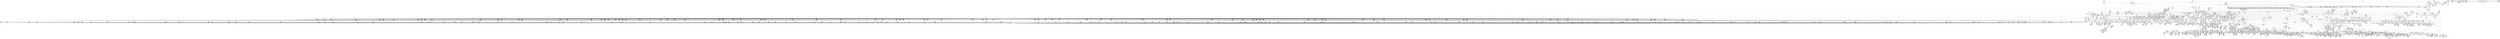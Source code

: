 digraph {
	CE0x4617380 [shape=record,shape=Mrecord,label="{CE0x4617380|0:_i16,_4:_i32,_8:_i16,_40:_%struct.super_block*,_:_SCMRE_914,915_}"]
	CE0x45b7080 [shape=record,shape=Mrecord,label="{CE0x45b7080|common_file_perm:_neg|security/apparmor/lsm.c,448|*SummSource*}"]
	CE0x465b9c0 [shape=record,shape=Mrecord,label="{CE0x465b9c0|i64*_getelementptr_inbounds_(_2_x_i64_,_2_x_i64_*___llvm_gcov_ctr2919,_i64_0,_i64_0)|*Constant*}"]
	CE0x457f000 [shape=record,shape=Mrecord,label="{CE0x457f000|mediated_filesystem:_tmp2|*SummSink*}"]
	CE0x44e66c0 [shape=record,shape=Mrecord,label="{CE0x44e66c0|common_mmap:_if.then3|*SummSource*}"]
	CE0x469b130 [shape=record,shape=Mrecord,label="{CE0x469b130|file_inode17:_f_inode|include/linux/fs.h,1916|*SummSink*}"]
	CE0x45604c0 [shape=record,shape=Mrecord,label="{CE0x45604c0|80:_i64,_:_CRE_592,593_}"]
	CE0x464e2b0 [shape=record,shape=Mrecord,label="{CE0x464e2b0|aa_cred_profile:_do.cond}"]
	CE0x4638d10 [shape=record,shape=Mrecord,label="{CE0x4638d10|80:_i64,_:_CRE_1312,1313_}"]
	CE0x44e7090 [shape=record,shape=Mrecord,label="{CE0x44e7090|common_mmap:_tmp1}"]
	CE0x45b2510 [shape=record,shape=Mrecord,label="{CE0x45b2510|common_file_perm:_tmp43|security/apparmor/lsm.c,447|*SummSink*}"]
	CE0x452ac30 [shape=record,shape=Mrecord,label="{CE0x452ac30|common_mmap:_and5|security/apparmor/lsm.c,483|*SummSource*}"]
	CE0x4528810 [shape=record,shape=Mrecord,label="{CE0x4528810|common_file_perm:_tmp39|security/apparmor/lsm.c,447|*SummSource*}"]
	CE0x4597420 [shape=record,shape=Mrecord,label="{CE0x4597420|0:_i16,_4:_i32,_8:_i16,_40:_%struct.super_block*,_:_SCMRE_200,201_}"]
	CE0x4675180 [shape=record,shape=Mrecord,label="{CE0x4675180|file_inode17:_f|Function::file_inode17&Arg::f::}"]
	CE0x454d9c0 [shape=record,shape=Mrecord,label="{CE0x454d9c0|GLOBAL:___aa_current_profile|*Constant*|*SummSource*}"]
	CE0x4602bd0 [shape=record,shape=Mrecord,label="{CE0x4602bd0|0:_i16,_4:_i32,_8:_i16,_40:_%struct.super_block*,_:_SCMRE_464,472_|*MultipleSource*|security/apparmor/lsm.c,435|security/apparmor/include/apparmor.h,117|Function::mediated_filesystem&Arg::inode::|*LoadInst*|include/linux/fs.h,1916}"]
	CE0x461cd10 [shape=record,shape=Mrecord,label="{CE0x461cd10|80:_i64,_:_CRE_403,404_}"]
	CE0x465a340 [shape=record,shape=Mrecord,label="{CE0x465a340|__aa_current_profile:_tmp1}"]
	CE0x44db320 [shape=record,shape=Mrecord,label="{CE0x44db320|i64*_getelementptr_inbounds_(_2_x_i64_,_2_x_i64_*___llvm_gcov_ctr88,_i64_0,_i64_0)|*Constant*|*SummSink*}"]
	CE0x45b5e00 [shape=record,shape=Mrecord,label="{CE0x45b5e00|0:_i16,_:_CRE_1,2_}"]
	CE0x461c600 [shape=record,shape=Mrecord,label="{CE0x461c600|80:_i64,_:_CRE_396,397_}"]
	CE0x460e8b0 [shape=record,shape=Mrecord,label="{CE0x460e8b0|0:_i16,_4:_i32,_8:_i16,_40:_%struct.super_block*,_:_SCMRE_680,684_|*MultipleSource*|security/apparmor/lsm.c,435|security/apparmor/include/apparmor.h,117|Function::mediated_filesystem&Arg::inode::|*LoadInst*|include/linux/fs.h,1916}"]
	CE0x4512530 [shape=record,shape=Mrecord,label="{CE0x4512530|16:_%struct.vfsmount*,_24:_%struct.dentry*,_32:_%struct.inode*,_408:_%struct.cred*,_456:_i8*,_:_CRE_185,186_}"]
	CE0x455f6f0 [shape=record,shape=Mrecord,label="{CE0x455f6f0|80:_i64,_:_CRE_579,580_}"]
	CE0x45be0b0 [shape=record,shape=Mrecord,label="{CE0x45be0b0|aa_file_perm:_op|Function::aa_file_perm&Arg::op::}"]
	CE0x45631b0 [shape=record,shape=Mrecord,label="{CE0x45631b0|common_file_perm:_tmp6|*LoadInst*|security/apparmor/lsm.c,429|*SummSink*}"]
	CE0x44f8b70 [shape=record,shape=Mrecord,label="{CE0x44f8b70|_ret_i32_%call,_!dbg_!15476|security/apparmor/lsm.c,500|*SummSink*}"]
	CE0x45876d0 [shape=record,shape=Mrecord,label="{CE0x45876d0|i64*_getelementptr_inbounds_(_28_x_i64_,_28_x_i64_*___llvm_gcov_ctr87,_i64_0,_i64_0)|*Constant*}"]
	CE0x45a8310 [shape=record,shape=Mrecord,label="{CE0x45a8310|aa_cred_profile:_tmp15|security/apparmor/include/context.h,100}"]
	CE0x45b2d00 [shape=record,shape=Mrecord,label="{CE0x45b2d00|common_file_perm:_tmp45|security/apparmor/lsm.c,447}"]
	CE0x45e1750 [shape=record,shape=Mrecord,label="{CE0x45e1750|aa_cred_profile:_conv|security/apparmor/include/context.h,100|*SummSink*}"]
	CE0x4589230 [shape=record,shape=Mrecord,label="{CE0x4589230|common_file_perm:_tmp10|security/apparmor/lsm.c,432|*SummSource*}"]
	CE0x4628570 [shape=record,shape=Mrecord,label="{CE0x4628570|80:_i64,_:_CRE_456,457_}"]
	CE0x45fd320 [shape=record,shape=Mrecord,label="{CE0x45fd320|0:_i16,_4:_i32,_8:_i16,_40:_%struct.super_block*,_:_SCMRE_285,286_}"]
	CE0x45504d0 [shape=record,shape=Mrecord,label="{CE0x45504d0|i64*_getelementptr_inbounds_(_11_x_i64_,_11_x_i64_*___llvm_gcov_ctr58,_i64_0,_i64_9)|*Constant*|*SummSource*}"]
	CE0x44f0450 [shape=record,shape=Mrecord,label="{CE0x44f0450|common_mmap:_tmp15|security/apparmor/lsm.c,477}"]
	CE0x45a1180 [shape=record,shape=Mrecord,label="{CE0x45a1180|_call_void_asm_sideeffect_1:_09ud2_0A.pushsection___bug_table,_22a_22_0A2:_09.long_1b_-_2b,_$_0:c_-_2b_0A_09.word_$_1:c_,_0_0A_09.org_2b+$_2:c_0A.popsection_,_i,i,i,_dirflag_,_fpsr_,_flags_(i8*_getelementptr_inbounds_(_36_x_i8_,_36_x_i8_*_.str12,_i32_0,_i32_0),_i32_100,_i64_12)_#2,_!dbg_!15490,_!srcloc_!15493|security/apparmor/include/context.h,100|*SummSource*}"]
	CE0x46152b0 [shape=record,shape=Mrecord,label="{CE0x46152b0|0:_i16,_4:_i32,_8:_i16,_40:_%struct.super_block*,_:_SCMRE_893,894_}"]
	CE0x4651180 [shape=record,shape=Mrecord,label="{CE0x4651180|i64*_getelementptr_inbounds_(_16_x_i64_,_16_x_i64_*___llvm_gcov_ctr46,_i64_0,_i64_14)|*Constant*}"]
	CE0x4543630 [shape=record,shape=Mrecord,label="{CE0x4543630|aa_cred_profile:_security|security/apparmor/include/context.h,99}"]
	CE0x45e0710 [shape=record,shape=Mrecord,label="{CE0x45e0710|aa_cred_profile:_lnot|security/apparmor/include/context.h,100|*SummSource*}"]
	CE0x4557a90 [shape=record,shape=Mrecord,label="{CE0x4557a90|i64_15|*Constant*|*SummSink*}"]
	CE0x45627a0 [shape=record,shape=Mrecord,label="{CE0x45627a0|i64*_getelementptr_inbounds_(_28_x_i64_,_28_x_i64_*___llvm_gcov_ctr87,_i64_0,_i64_11)|*Constant*|*SummSource*}"]
	CE0x45e8b00 [shape=record,shape=Mrecord,label="{CE0x45e8b00|aa_cred_profile:_tmp34|security/apparmor/include/context.h,101|*SummSink*}"]
	CE0x4637530 [shape=record,shape=Mrecord,label="{CE0x4637530|80:_i64,_:_CRE_1271,1272_}"]
	CE0x4631b60 [shape=record,shape=Mrecord,label="{CE0x4631b60|80:_i64,_:_CRE_656,664_|*MultipleSource*|*LoadInst*|security/apparmor/include/apparmor.h,117|security/apparmor/include/apparmor.h,117}"]
	CE0x45576f0 [shape=record,shape=Mrecord,label="{CE0x45576f0|common_file_perm:_tmp32|security/apparmor/lsm.c,434}"]
	CE0x463e910 [shape=record,shape=Mrecord,label="{CE0x463e910|80:_i64,_:_CRE_1620,1621_}"]
	CE0x4512fb0 [shape=record,shape=Mrecord,label="{CE0x4512fb0|16:_%struct.vfsmount*,_24:_%struct.dentry*,_32:_%struct.inode*,_408:_%struct.cred*,_456:_i8*,_:_CRE_191,192_}"]
	CE0x4596c50 [shape=record,shape=Mrecord,label="{CE0x4596c50|0:_i16,_4:_i32,_8:_i16,_40:_%struct.super_block*,_:_SCMRE_195,196_}"]
	CE0x46bd3f0 [shape=record,shape=Mrecord,label="{CE0x46bd3f0|aa_cred_profile:_tmp4|*LoadInst*|security/apparmor/include/context.h,99}"]
	CE0x46b6a40 [shape=record,shape=Mrecord,label="{CE0x46b6a40|file_inode17:_bb}"]
	CE0x4560ba0 [shape=record,shape=Mrecord,label="{CE0x4560ba0|i64*_getelementptr_inbounds_(_19_x_i64_,_19_x_i64_*___llvm_gcov_ctr96,_i64_0,_i64_18)|*Constant*|*SummSink*}"]
	CE0x458ad30 [shape=record,shape=Mrecord,label="{CE0x458ad30|file_inode:_tmp2}"]
	CE0x45a7a40 [shape=record,shape=Mrecord,label="{CE0x45a7a40|i64_5|*Constant*|*SummSource*}"]
	CE0x450d260 [shape=record,shape=Mrecord,label="{CE0x450d260|16:_%struct.vfsmount*,_24:_%struct.dentry*,_32:_%struct.inode*,_408:_%struct.cred*,_456:_i8*,_:_CRE_127,128_}"]
	CE0x4578850 [shape=record,shape=Mrecord,label="{CE0x4578850|0:_i16,_4:_i32,_8:_i16,_40:_%struct.super_block*,_:_SCMRE_149,150_}"]
	CE0x45603b0 [shape=record,shape=Mrecord,label="{CE0x45603b0|80:_i64,_:_CRE_591,592_}"]
	CE0x45a3da0 [shape=record,shape=Mrecord,label="{CE0x45a3da0|aa_cred_profile:_do.body|*SummSink*}"]
	CE0x46139b0 [shape=record,shape=Mrecord,label="{CE0x46139b0|0:_i16,_4:_i32,_8:_i16,_40:_%struct.super_block*,_:_SCMRE_877,878_}"]
	CE0x456be00 [shape=record,shape=Mrecord,label="{CE0x456be00|common_file_perm:_f_security|security/apparmor/lsm.c,428}"]
	CE0x463b130 [shape=record,shape=Mrecord,label="{CE0x463b130|80:_i64,_:_CRE_1346,1347_}"]
	CE0x4506210 [shape=record,shape=Mrecord,label="{CE0x4506210|16:_%struct.vfsmount*,_24:_%struct.dentry*,_32:_%struct.inode*,_408:_%struct.cred*,_456:_i8*,_:_CRE_70,71_}"]
	CE0x4589eb0 [shape=record,shape=Mrecord,label="{CE0x4589eb0|file_inode:_tmp3}"]
	CE0x4557b70 [shape=record,shape=Mrecord,label="{CE0x4557b70|common_mmap:_tmp29|security/apparmor/lsm.c,485}"]
	CE0x4630ae0 [shape=record,shape=Mrecord,label="{CE0x4630ae0|80:_i64,_:_CRE_620,621_}"]
	CE0x45fb700 [shape=record,shape=Mrecord,label="{CE0x45fb700|0:_i16,_4:_i32,_8:_i16,_40:_%struct.super_block*,_:_SCMRE_267,268_}"]
	CE0x4598830 [shape=record,shape=Mrecord,label="{CE0x4598830|aa_cred_profile:_tmp10|security/apparmor/include/context.h,100|*SummSink*}"]
	CE0x4627e00 [shape=record,shape=Mrecord,label="{CE0x4627e00|80:_i64,_:_CRE_449,450_}"]
	CE0x451b150 [shape=record,shape=Mrecord,label="{CE0x451b150|16:_%struct.vfsmount*,_24:_%struct.dentry*,_32:_%struct.inode*,_408:_%struct.cred*,_456:_i8*,_:_CRE_440,448_|*MultipleSource*|security/apparmor/lsm.c,474|*LoadInst*|security/apparmor/lsm.c,500|Function::common_mmap&Arg::file::}"]
	CE0x464b0d0 [shape=record,shape=Mrecord,label="{CE0x464b0d0|__aa_current_profile:_tmp7|security/apparmor/include/context.h,138}"]
	CE0x45ac960 [shape=record,shape=Mrecord,label="{CE0x45ac960|__aa_current_profile:_tmp19|security/apparmor/include/context.h,138}"]
	CE0x4648430 [shape=record,shape=Mrecord,label="{CE0x4648430|__aa_current_profile:_tmp14|security/apparmor/include/context.h,138}"]
	CE0x44d6b50 [shape=record,shape=Mrecord,label="{CE0x44d6b50|80:_i64,_160:_%struct.file*,_:_CRE_79,80_}"]
	CE0x4550f70 [shape=record,shape=Mrecord,label="{CE0x4550f70|i64*_getelementptr_inbounds_(_11_x_i64_,_11_x_i64_*___llvm_gcov_ctr58,_i64_0,_i64_10)|*Constant*|*SummSink*}"]
	CE0x4515b70 [shape=record,shape=Mrecord,label="{CE0x4515b70|16:_%struct.vfsmount*,_24:_%struct.dentry*,_32:_%struct.inode*,_408:_%struct.cred*,_456:_i8*,_:_CRE_216,224_|*MultipleSource*|security/apparmor/lsm.c,474|*LoadInst*|security/apparmor/lsm.c,500|Function::common_mmap&Arg::file::}"]
	CE0x4527c50 [shape=record,shape=Mrecord,label="{CE0x4527c50|common_file_perm:_tmp37|security/apparmor/lsm.c,447}"]
	CE0x4631360 [shape=record,shape=Mrecord,label="{CE0x4631360|80:_i64,_:_CRE_628,629_}"]
	CE0x44e7640 [shape=record,shape=Mrecord,label="{CE0x44e7640|_call_void_mcount()_#2}"]
	CE0x4521330 [shape=record,shape=Mrecord,label="{CE0x4521330|i64_10|*Constant*|*SummSink*}"]
	CE0x45aeca0 [shape=record,shape=Mrecord,label="{CE0x45aeca0|aa_file_perm:_bb|*SummSource*}"]
	CE0x4560080 [shape=record,shape=Mrecord,label="{CE0x4560080|80:_i64,_:_CRE_588,589_}"]
	CE0x45567e0 [shape=record,shape=Mrecord,label="{CE0x45567e0|common_mmap:_tobool13|security/apparmor/lsm.c,485}"]
	CE0x4549c70 [shape=record,shape=Mrecord,label="{CE0x4549c70|aa_cred_profile:_lor.rhs|*SummSink*}"]
	CE0x44f2830 [shape=record,shape=Mrecord,label="{CE0x44f2830|apparmor_file_mprotect:_conv|security/apparmor/lsm.c,501|*SummSink*}"]
	CE0x44f86d0 [shape=record,shape=Mrecord,label="{CE0x44f86d0|_ret_i32_%retval.0,_!dbg_!15500|security/apparmor/lsm.c,489|*SummSink*}"]
	CE0x454a550 [shape=record,shape=Mrecord,label="{CE0x454a550|get_current:_tmp4|./arch/x86/include/asm/current.h,14|*SummSource*}"]
	CE0x4653a00 [shape=record,shape=Mrecord,label="{CE0x4653a00|i8_1|*Constant*|*SummSource*}"]
	CE0x45412d0 [shape=record,shape=Mrecord,label="{CE0x45412d0|44:_i32,_48:_i16,_128:_i8*,_:_SCMRE_16,20_|*MultipleSource*|Function::aa_cred_profile&Arg::cred::|*LoadInst*|security/apparmor/lsm.c,429|security/apparmor/include/context.h,99}"]
	CE0x4576f40 [shape=record,shape=Mrecord,label="{CE0x4576f40|44:_i32,_48:_i16,_128:_i8*,_:_SCMRE_104,112_|*MultipleSource*|Function::aa_cred_profile&Arg::cred::|*LoadInst*|security/apparmor/lsm.c,429|security/apparmor/include/context.h,99}"]
	CE0x4676b10 [shape=record,shape=Mrecord,label="{CE0x4676b10|aa_file_perm:_tmp5|security/apparmor/file.c,452|*SummSource*}"]
	CE0x45435c0 [shape=record,shape=Mrecord,label="{CE0x45435c0|i32_0|*Constant*}"]
	CE0x45ae0f0 [shape=record,shape=Mrecord,label="{CE0x45ae0f0|get_current:_entry}"]
	CE0x4579980 [shape=record,shape=Mrecord,label="{CE0x4579980|44:_i32,_48:_i16,_128:_i8*,_:_SCMRE_0,4_|*MultipleSource*|Function::aa_cred_profile&Arg::cred::|*LoadInst*|security/apparmor/lsm.c,429|security/apparmor/include/context.h,99}"]
	CE0x4506750 [shape=record,shape=Mrecord,label="{CE0x4506750|16:_%struct.vfsmount*,_24:_%struct.dentry*,_32:_%struct.inode*,_408:_%struct.cred*,_456:_i8*,_:_CRE_73,74_}"]
	CE0x4613050 [shape=record,shape=Mrecord,label="{CE0x4613050|0:_i16,_4:_i32,_8:_i16,_40:_%struct.super_block*,_:_SCMRE_871,872_}"]
	CE0x451d1c0 [shape=record,shape=Mrecord,label="{CE0x451d1c0|GLOBAL:_common_file_perm|*Constant*}"]
	CE0x469ca00 [shape=record,shape=Mrecord,label="{CE0x469ca00|get_current:_tmp3}"]
	CE0x46a8930 [shape=record,shape=Mrecord,label="{CE0x46a8930|aa_cred_profile:_lor.rhs}"]
	CE0x4634cd0 [shape=record,shape=Mrecord,label="{CE0x4634cd0|80:_i64,_:_CRE_1233,1234_}"]
	CE0x464b5b0 [shape=record,shape=Mrecord,label="{CE0x464b5b0|i64*_getelementptr_inbounds_(_16_x_i64_,_16_x_i64_*___llvm_gcov_ctr46,_i64_0,_i64_8)|*Constant*}"]
	CE0x458bcd0 [shape=record,shape=Mrecord,label="{CE0x458bcd0|i64*_getelementptr_inbounds_(_2_x_i64_,_2_x_i64_*___llvm_gcov_ctr88,_i64_0,_i64_1)|*Constant*}"]
	CE0x44fd930 [shape=record,shape=Mrecord,label="{CE0x44fd930|16:_%struct.vfsmount*,_24:_%struct.dentry*,_32:_%struct.inode*,_408:_%struct.cred*,_456:_i8*,_:_CRE_95,96_}"]
	CE0x44d4a90 [shape=record,shape=Mrecord,label="{CE0x44d4a90|apparmor_file_mprotect:_lnot|security/apparmor/lsm.c,501}"]
	CE0x45903b0 [shape=record,shape=Mrecord,label="{CE0x45903b0|common_file_perm:_lnot.ext|security/apparmor/lsm.c,432}"]
	CE0x45fe770 [shape=record,shape=Mrecord,label="{CE0x45fe770|0:_i16,_4:_i32,_8:_i16,_40:_%struct.super_block*,_:_SCMRE_298,299_}"]
	CE0x462b660 [shape=record,shape=Mrecord,label="{CE0x462b660|80:_i64,_:_CRE_144,152_|*MultipleSource*|*LoadInst*|security/apparmor/include/apparmor.h,117|security/apparmor/include/apparmor.h,117}"]
	CE0x451be40 [shape=record,shape=Mrecord,label="{CE0x451be40|16:_%struct.vfsmount*,_24:_%struct.dentry*,_32:_%struct.inode*,_408:_%struct.cred*,_456:_i8*,_:_CRE_480,488_|*MultipleSource*|security/apparmor/lsm.c,474|*LoadInst*|security/apparmor/lsm.c,500|Function::common_mmap&Arg::file::}"]
	CE0x4554840 [shape=record,shape=Mrecord,label="{CE0x4554840|file_inode:_entry|*SummSink*}"]
	CE0x450b930 [shape=record,shape=Mrecord,label="{CE0x450b930|GLOBAL:_mediated_filesystem|*Constant*|*SummSource*}"]
	CE0x451eac0 [shape=record,shape=Mrecord,label="{CE0x451eac0|common_file_perm:_mask|Function::common_file_perm&Arg::mask::|*SummSink*}"]
	CE0x4671a30 [shape=record,shape=Mrecord,label="{CE0x4671a30|aa_path_perm:_request|Function::aa_path_perm&Arg::request::}"]
	CE0x45126f0 [shape=record,shape=Mrecord,label="{CE0x45126f0|16:_%struct.vfsmount*,_24:_%struct.dentry*,_32:_%struct.inode*,_408:_%struct.cred*,_456:_i8*,_:_CRE_186,187_}"]
	CE0x45e8820 [shape=record,shape=Mrecord,label="{CE0x45e8820|aa_cred_profile:_tmp34|security/apparmor/include/context.h,101}"]
	CE0x4601e60 [shape=record,shape=Mrecord,label="{CE0x4601e60|0:_i16,_4:_i32,_8:_i16,_40:_%struct.super_block*,_:_SCMRE_424,432_|*MultipleSource*|security/apparmor/lsm.c,435|security/apparmor/include/apparmor.h,117|Function::mediated_filesystem&Arg::inode::|*LoadInst*|include/linux/fs.h,1916}"]
	CE0x44fc720 [shape=record,shape=Mrecord,label="{CE0x44fc720|i64_15|*Constant*}"]
	CE0x45b8860 [shape=record,shape=Mrecord,label="{CE0x45b8860|i64_23|*Constant*|*SummSink*}"]
	CE0x461d8c0 [shape=record,shape=Mrecord,label="{CE0x461d8c0|80:_i64,_:_CRE_414,415_}"]
	CE0x4635440 [shape=record,shape=Mrecord,label="{CE0x4635440|80:_i64,_:_CRE_1240,1241_}"]
	CE0x44ddf60 [shape=record,shape=Mrecord,label="{CE0x44ddf60|i32_8|*Constant*|*SummSource*}"]
	CE0x4574660 [shape=record,shape=Mrecord,label="{CE0x4574660|0:_i16,_4:_i32,_8:_i16,_40:_%struct.super_block*,_:_SCMRE_128,136_|*MultipleSource*|security/apparmor/lsm.c,435|security/apparmor/include/apparmor.h,117|Function::mediated_filesystem&Arg::inode::|*LoadInst*|include/linux/fs.h,1916}"]
	CE0x4642ba0 [shape=record,shape=Mrecord,label="{CE0x4642ba0|80:_i64,_:_CRE_1683,1684_}"]
	CE0x469ff30 [shape=record,shape=Mrecord,label="{CE0x469ff30|aa_path_perm:_entry|*SummSource*}"]
	CE0x44dfa20 [shape=record,shape=Mrecord,label="{CE0x44dfa20|common_file_perm:_if.then}"]
	CE0x4615a80 [shape=record,shape=Mrecord,label="{CE0x4615a80|0:_i16,_4:_i32,_8:_i16,_40:_%struct.super_block*,_:_SCMRE_898,899_}"]
	CE0x463cef0 [shape=record,shape=Mrecord,label="{CE0x463cef0|80:_i64,_:_CRE_1374,1375_}"]
	CE0x459b2f0 [shape=record,shape=Mrecord,label="{CE0x459b2f0|common_file_perm:_tmp60|security/apparmor/lsm.c,452}"]
	CE0x457cf00 [shape=record,shape=Mrecord,label="{CE0x457cf00|__aa_current_profile:_tmp6|security/apparmor/include/context.h,138|*SummSource*}"]
	CE0x461aa80 [shape=record,shape=Mrecord,label="{CE0x461aa80|0:_i16,_4:_i32,_8:_i16,_40:_%struct.super_block*,_:_SCMRE_981,982_}"]
	CE0x44fe3b0 [shape=record,shape=Mrecord,label="{CE0x44fe3b0|16:_%struct.vfsmount*,_24:_%struct.dentry*,_32:_%struct.inode*,_408:_%struct.cred*,_456:_i8*,_:_CRE_101,102_}"]
	CE0x4520150 [shape=record,shape=Mrecord,label="{CE0x4520150|common_mmap:_tmp17|security/apparmor/lsm.c,478|*SummSink*}"]
	CE0x458c440 [shape=record,shape=Mrecord,label="{CE0x458c440|common_file_perm:_if.end14|*SummSource*}"]
	CE0x466e880 [shape=record,shape=Mrecord,label="{CE0x466e880|i32_0|*Constant*}"]
	CE0x44f1f50 [shape=record,shape=Mrecord,label="{CE0x44f1f50|apparmor_file_mprotect:_and|security/apparmor/lsm.c,501|*SummSink*}"]
	CE0x44d3e60 [shape=record,shape=Mrecord,label="{CE0x44d3e60|80:_i64,_160:_%struct.file*,_:_CRE_16,24_|*MultipleSource*|Function::apparmor_file_mprotect&Arg::vma::|security/apparmor/lsm.c,500}"]
	CE0x45f9f90 [shape=record,shape=Mrecord,label="{CE0x45f9f90|0:_i16,_4:_i32,_8:_i16,_40:_%struct.super_block*,_:_SCMRE_252,253_}"]
	CE0x45e6170 [shape=record,shape=Mrecord,label="{CE0x45e6170|i64*_getelementptr_inbounds_(_16_x_i64_,_16_x_i64_*___llvm_gcov_ctr46,_i64_0,_i64_13)|*Constant*|*SummSource*}"]
	CE0x45185a0 [shape=record,shape=Mrecord,label="{CE0x45185a0|16:_%struct.vfsmount*,_24:_%struct.dentry*,_32:_%struct.inode*,_408:_%struct.cred*,_456:_i8*,_:_CRE_328,336_|*MultipleSource*|security/apparmor/lsm.c,474|*LoadInst*|security/apparmor/lsm.c,500|Function::common_mmap&Arg::file::}"]
	CE0x457bc30 [shape=record,shape=Mrecord,label="{CE0x457bc30|common_file_perm:_lnot2|security/apparmor/lsm.c,432|*SummSink*}"]
	CE0x450f270 [shape=record,shape=Mrecord,label="{CE0x450f270|16:_%struct.vfsmount*,_24:_%struct.dentry*,_32:_%struct.inode*,_408:_%struct.cred*,_456:_i8*,_:_CRE_156,157_}"]
	CE0x45283d0 [shape=record,shape=Mrecord,label="{CE0x45283d0|common_file_perm:_tmp38|security/apparmor/lsm.c,447|*SummSink*}"]
	CE0x4577cd0 [shape=record,shape=Mrecord,label="{CE0x4577cd0|GLOBAL:_llvm.expect.i64|*Constant*|*SummSink*}"]
	CE0x459f670 [shape=record,shape=Mrecord,label="{CE0x459f670|aa_cred_profile:_tmp19|security/apparmor/include/context.h,100}"]
	CE0x459e170 [shape=record,shape=Mrecord,label="{CE0x459e170|i64*_getelementptr_inbounds_(_16_x_i64_,_16_x_i64_*___llvm_gcov_ctr46,_i64_0,_i64_10)|*Constant*}"]
	CE0x4575b40 [shape=record,shape=Mrecord,label="{CE0x4575b40|i64_3|*Constant*}"]
	CE0x46502e0 [shape=record,shape=Mrecord,label="{CE0x46502e0|aa_cred_profile:_do.body}"]
	CE0x463bbd0 [shape=record,shape=Mrecord,label="{CE0x463bbd0|80:_i64,_:_CRE_1356,1357_}"]
	CE0x463e860 [shape=record,shape=Mrecord,label="{CE0x463e860|80:_i64,_:_CRE_1619,1620_}"]
	CE0x4089840 [shape=record,shape=Mrecord,label="{CE0x4089840|apparmor_file_mprotect:_vma|Function::apparmor_file_mprotect&Arg::vma::|*SummSink*}"]
	CE0x45423b0 [shape=record,shape=Mrecord,label="{CE0x45423b0|aa_cred_profile:_do.end10|*SummSource*}"]
	CE0x4637860 [shape=record,shape=Mrecord,label="{CE0x4637860|80:_i64,_:_CRE_1274,1275_}"]
	CE0x458cab0 [shape=record,shape=Mrecord,label="{CE0x458cab0|common_file_perm:_tmp7|security/apparmor/lsm.c,432|*SummSource*}"]
	CE0x45a3250 [shape=record,shape=Mrecord,label="{CE0x45a3250|aa_cred_profile:_do.end8}"]
	CE0x462a6b0 [shape=record,shape=Mrecord,label="{CE0x462a6b0|80:_i64,_:_CRE_88,96_|*MultipleSource*|*LoadInst*|security/apparmor/include/apparmor.h,117|security/apparmor/include/apparmor.h,117}"]
	CE0x4511570 [shape=record,shape=Mrecord,label="{CE0x4511570|16:_%struct.vfsmount*,_24:_%struct.dentry*,_32:_%struct.inode*,_408:_%struct.cred*,_456:_i8*,_:_CRE_176,177_}"]
	CE0x4616250 [shape=record,shape=Mrecord,label="{CE0x4616250|0:_i16,_4:_i32,_8:_i16,_40:_%struct.super_block*,_:_SCMRE_903,904_}"]
	CE0x459d6b0 [shape=record,shape=Mrecord,label="{CE0x459d6b0|aa_cred_profile:_tmp22|security/apparmor/include/context.h,100}"]
	CE0x44eb830 [shape=record,shape=Mrecord,label="{CE0x44eb830|GLOBAL:_current_task|Global_var:current_task|*SummSource*}"]
	CE0x4519a20 [shape=record,shape=Mrecord,label="{CE0x4519a20|16:_%struct.vfsmount*,_24:_%struct.dentry*,_32:_%struct.inode*,_408:_%struct.cred*,_456:_i8*,_:_CRE_396,400_|*MultipleSource*|security/apparmor/lsm.c,474|*LoadInst*|security/apparmor/lsm.c,500|Function::common_mmap&Arg::file::}"]
	CE0x45acf20 [shape=record,shape=Mrecord,label="{CE0x45acf20|__aa_current_profile:_tmp20|security/apparmor/include/context.h,138}"]
	CE0x459d1b0 [shape=record,shape=Mrecord,label="{CE0x459d1b0|i64*_getelementptr_inbounds_(_16_x_i64_,_16_x_i64_*___llvm_gcov_ctr46,_i64_0,_i64_9)|*Constant*}"]
	CE0x4547cc0 [shape=record,shape=Mrecord,label="{CE0x4547cc0|aa_cred_profile:_do.end8|*SummSource*}"]
	CE0x4579450 [shape=record,shape=Mrecord,label="{CE0x4579450|aa_cred_profile:_tobool1|security/apparmor/include/context.h,100|*SummSource*}"]
	CE0x45070d0 [shape=record,shape=Mrecord,label="{CE0x45070d0|common_mmap:_tmp2|security/apparmor/lsm.c,474|*SummSource*}"]
	CE0x4637b90 [shape=record,shape=Mrecord,label="{CE0x4637b90|80:_i64,_:_CRE_1277,1278_}"]
	CE0x461a420 [shape=record,shape=Mrecord,label="{CE0x461a420|0:_i16,_4:_i32,_8:_i16,_40:_%struct.super_block*,_:_SCMRE_977,978_}"]
	CE0x46bd320 [shape=record,shape=Mrecord,label="{CE0x46bd320|aa_cred_profile:_tmp5|security/apparmor/include/context.h,99}"]
	CE0x44ead00 [shape=record,shape=Mrecord,label="{CE0x44ead00|16:_%struct.vfsmount*,_24:_%struct.dentry*,_32:_%struct.inode*,_408:_%struct.cred*,_456:_i8*,_:_CRE_89,90_}"]
	CE0x45573e0 [shape=record,shape=Mrecord,label="{CE0x45573e0|common_file_perm:_tmp31|security/apparmor/lsm.c,434|*SummSink*}"]
	CE0x465ddb0 [shape=record,shape=Mrecord,label="{CE0x465ddb0|_call_void_mcount()_#2}"]
	CE0x466cd60 [shape=record,shape=Mrecord,label="{CE0x466cd60|aa_cred_profile:_security|security/apparmor/include/context.h,99}"]
	CE0x451ce60 [shape=record,shape=Mrecord,label="{CE0x451ce60|common_mmap:_tmp6|*LoadInst*|security/apparmor/lsm.c,474|*SummSink*}"]
	CE0x45affe0 [shape=record,shape=Mrecord,label="{CE0x45affe0|GLOBAL:_aa_cred_profile|*Constant*}"]
	CE0x457c410 [shape=record,shape=Mrecord,label="{CE0x457c410|_call_void_mcount()_#2|*SummSource*}"]
	CE0x4612c30 [shape=record,shape=Mrecord,label="{CE0x4612c30|0:_i16,_4:_i32,_8:_i16,_40:_%struct.super_block*,_:_SCMRE_868,869_}"]
	CE0x454b220 [shape=record,shape=Mrecord,label="{CE0x454b220|aa_cred_profile:_do.end8|*SummSink*}"]
	CE0x45fc830 [shape=record,shape=Mrecord,label="{CE0x45fc830|0:_i16,_4:_i32,_8:_i16,_40:_%struct.super_block*,_:_SCMRE_278,279_}"]
	CE0x45fef40 [shape=record,shape=Mrecord,label="{CE0x45fef40|0:_i16,_4:_i32,_8:_i16,_40:_%struct.super_block*,_:_SCMRE_303,304_}"]
	CE0x465aab0 [shape=record,shape=Mrecord,label="{CE0x465aab0|aa_file_perm:_tmp|*SummSource*}"]
	CE0x46545a0 [shape=record,shape=Mrecord,label="{CE0x46545a0|GLOBAL:_lockdep_rcu_suspicious|*Constant*|*SummSource*}"]
	CE0x44f8890 [shape=record,shape=Mrecord,label="{CE0x44f8890|_ret_i32_%call,_!dbg_!15476|security/apparmor/lsm.c,500}"]
	CE0x466c140 [shape=record,shape=Mrecord,label="{CE0x466c140|aa_cred_profile:_tmp30|security/apparmor/include/context.h,100}"]
	CE0x463bdf0 [shape=record,shape=Mrecord,label="{CE0x463bdf0|80:_i64,_:_CRE_1358,1359_}"]
	CE0x44fdcb0 [shape=record,shape=Mrecord,label="{CE0x44fdcb0|16:_%struct.vfsmount*,_24:_%struct.dentry*,_32:_%struct.inode*,_408:_%struct.cred*,_456:_i8*,_:_CRE_97,98_}"]
	CE0x44dc160 [shape=record,shape=Mrecord,label="{CE0x44dc160|80:_i64,_160:_%struct.file*,_:_CRE_111,112_}"]
	CE0x4573070 [shape=record,shape=Mrecord,label="{CE0x4573070|common_file_perm:_do.body4|*SummSink*}"]
	CE0x459c780 [shape=record,shape=Mrecord,label="{CE0x459c780|i64*_getelementptr_inbounds_(_16_x_i64_,_16_x_i64_*___llvm_gcov_ctr46,_i64_0,_i64_7)|*Constant*}"]
	CE0x44d6460 [shape=record,shape=Mrecord,label="{CE0x44d6460|apparmor_file_mprotect:_cond|security/apparmor/lsm.c,501}"]
	CE0x45506f0 [shape=record,shape=Mrecord,label="{CE0x45506f0|i64*_getelementptr_inbounds_(_11_x_i64_,_11_x_i64_*___llvm_gcov_ctr58,_i64_0,_i64_9)|*Constant*|*SummSink*}"]
	CE0x4674b70 [shape=record,shape=Mrecord,label="{CE0x4674b70|GLOBAL:_file_inode17|*Constant*}"]
	CE0x464c860 [shape=record,shape=Mrecord,label="{CE0x464c860|aa_file_perm:_uid|security/apparmor/file.c,451|*SummSource*}"]
	CE0x4566540 [shape=record,shape=Mrecord,label="{CE0x4566540|common_file_perm:_do.body5|*SummSink*}"]
	CE0x460be70 [shape=record,shape=Mrecord,label="{CE0x460be70|0:_i16,_4:_i32,_8:_i16,_40:_%struct.super_block*,_:_SCMRE_608,609_}"]
	CE0x4597d80 [shape=record,shape=Mrecord,label="{CE0x4597d80|0:_i16,_4:_i32,_8:_i16,_40:_%struct.super_block*,_:_SCMRE_206,207_}"]
	CE0x456a4e0 [shape=record,shape=Mrecord,label="{CE0x456a4e0|common_file_perm:_conv|security/apparmor/lsm.c,432}"]
	CE0x45b7500 [shape=record,shape=Mrecord,label="{CE0x45b7500|common_file_perm:_neg|security/apparmor/lsm.c,448|*SummSink*}"]
	CE0x45250e0 [shape=record,shape=Mrecord,label="{CE0x45250e0|common_mmap:_tmp8|security/apparmor/lsm.c,474|*SummSink*}"]
	CE0x45ae5c0 [shape=record,shape=Mrecord,label="{CE0x45ae5c0|_ret_%struct.task_struct*_%tmp4,_!dbg_!15471|./arch/x86/include/asm/current.h,14}"]
	CE0x44cbcd0 [shape=record,shape=Mrecord,label="{CE0x44cbcd0|apparmor_file_mprotect:_tmp|*SummSink*}"]
	CE0x45b5410 [shape=record,shape=Mrecord,label="{CE0x45b5410|common_file_perm:_tmp49|security/apparmor/lsm.c,448|*SummSink*}"]
	CE0x4627be0 [shape=record,shape=Mrecord,label="{CE0x4627be0|80:_i64,_:_CRE_447,448_}"]
	CE0x45be660 [shape=record,shape=Mrecord,label="{CE0x45be660|aa_file_perm:_profile|Function::aa_file_perm&Arg::profile::|*SummSource*}"]
	CE0x45bbe20 [shape=record,shape=Mrecord,label="{CE0x45bbe20|common_file_perm:_retval.0|*SummSink*}"]
	CE0x4613cd0 [shape=record,shape=Mrecord,label="{CE0x4613cd0|0:_i16,_4:_i32,_8:_i16,_40:_%struct.super_block*,_:_SCMRE_879,880_}"]
	CE0x45b57b0 [shape=record,shape=Mrecord,label="{CE0x45b57b0|common_file_perm:_allow|security/apparmor/lsm.c,448}"]
	CE0x450fb30 [shape=record,shape=Mrecord,label="{CE0x450fb30|16:_%struct.vfsmount*,_24:_%struct.dentry*,_32:_%struct.inode*,_408:_%struct.cred*,_456:_i8*,_:_CRE_161,162_}"]
	CE0x463a7a0 [shape=record,shape=Mrecord,label="{CE0x463a7a0|80:_i64,_:_CRE_1337,1338_}"]
	CE0x454a0e0 [shape=record,shape=Mrecord,label="{CE0x454a0e0|common_file_perm:_tmp12|security/apparmor/lsm.c,432}"]
	CE0x4523330 [shape=record,shape=Mrecord,label="{CE0x4523330|i64*_getelementptr_inbounds_(_19_x_i64_,_19_x_i64_*___llvm_gcov_ctr96,_i64_0,_i64_13)|*Constant*}"]
	CE0x4504360 [shape=record,shape=Mrecord,label="{CE0x4504360|16:_%struct.vfsmount*,_24:_%struct.dentry*,_32:_%struct.inode*,_408:_%struct.cred*,_456:_i8*,_:_CRE_24,32_|*MultipleSource*|security/apparmor/lsm.c,474|*LoadInst*|security/apparmor/lsm.c,500|Function::common_mmap&Arg::file::}"]
	CE0x4577320 [shape=record,shape=Mrecord,label="{CE0x4577320|aa_cred_profile:_entry|*SummSink*}"]
	CE0x4565d20 [shape=record,shape=Mrecord,label="{CE0x4565d20|common_file_perm:_mnt|security/apparmor/lsm.c,434}"]
	CE0x459e8f0 [shape=record,shape=Mrecord,label="{CE0x459e8f0|aa_cred_profile:_tmp24|security/apparmor/include/context.h,100|*SummSource*}"]
	CE0x45588c0 [shape=record,shape=Mrecord,label="{CE0x45588c0|common_mmap:_tmp31|security/apparmor/lsm.c,485|*SummSink*}"]
	CE0x45861c0 [shape=record,shape=Mrecord,label="{CE0x45861c0|%struct.aa_task_cxt*_null|*Constant*}"]
	CE0x461e250 [shape=record,shape=Mrecord,label="{CE0x461e250|80:_i64,_:_CRE_423,424_}"]
	CE0x4651c60 [shape=record,shape=Mrecord,label="{CE0x4651c60|GLOBAL:___llvm_gcov_ctr58|Global_var:__llvm_gcov_ctr58}"]
	CE0x4632540 [shape=record,shape=Mrecord,label="{CE0x4632540|80:_i64,_:_CRE_704,708_|*MultipleSource*|*LoadInst*|security/apparmor/include/apparmor.h,117|security/apparmor/include/apparmor.h,117}"]
	CE0x4586a40 [shape=record,shape=Mrecord,label="{CE0x4586a40|file_inode:_f_inode|include/linux/fs.h,1916|*SummSource*}"]
	CE0x4529200 [shape=record,shape=Mrecord,label="{CE0x4529200|common_file_perm:_mode17|security/apparmor/lsm.c,447}"]
	CE0x44e0800 [shape=record,shape=Mrecord,label="{CE0x44e0800|i64*_getelementptr_inbounds_(_19_x_i64_,_19_x_i64_*___llvm_gcov_ctr96,_i64_0,_i64_5)|*Constant*|*SummSink*}"]
	CE0x462ff30 [shape=record,shape=Mrecord,label="{CE0x462ff30|80:_i64,_:_CRE_609,610_}"]
	CE0x44efbb0 [shape=record,shape=Mrecord,label="{CE0x44efbb0|common_mmap:_tmp13|security/apparmor/lsm.c,477|*SummSink*}"]
	CE0x4550d80 [shape=record,shape=Mrecord,label="{CE0x4550d80|__aa_current_profile:_tmp17|security/apparmor/include/context.h,138|*SummSink*}"]
	CE0x45908a0 [shape=record,shape=Mrecord,label="{CE0x45908a0|mediated_filesystem:_tmp1|*SummSink*}"]
	CE0x46176a0 [shape=record,shape=Mrecord,label="{CE0x46176a0|0:_i16,_4:_i32,_8:_i16,_40:_%struct.super_block*,_:_SCMRE_916,917_}"]
	CE0x4567780 [shape=record,shape=Mrecord,label="{CE0x4567780|common_file_perm:_lor.lhs.false}"]
	CE0x455ef80 [shape=record,shape=Mrecord,label="{CE0x455ef80|80:_i64,_:_CRE_572,573_}"]
	CE0x44fd5b0 [shape=record,shape=Mrecord,label="{CE0x44fd5b0|16:_%struct.vfsmount*,_24:_%struct.dentry*,_32:_%struct.inode*,_408:_%struct.cred*,_456:_i8*,_:_CRE_93,94_}"]
	CE0x44edd10 [shape=record,shape=Mrecord,label="{CE0x44edd10|mediated_filesystem:_inode|Function::mediated_filesystem&Arg::inode::|*SummSink*}"]
	CE0x463d000 [shape=record,shape=Mrecord,label="{CE0x463d000|80:_i64,_:_CRE_1375,1376_}"]
	CE0x466f030 [shape=record,shape=Mrecord,label="{CE0x466f030|get_current:_tmp2|*SummSource*}"]
	CE0x4521550 [shape=record,shape=Mrecord,label="{CE0x4521550|common_mmap:_tmp19|security/apparmor/lsm.c,483|*SummSource*}"]
	CE0x44d7c80 [shape=record,shape=Mrecord,label="{CE0x44d7c80|80:_i64,_160:_%struct.file*,_:_CRE_90,91_}"]
	CE0x44d80b0 [shape=record,shape=Mrecord,label="{CE0x44d80b0|80:_i64,_160:_%struct.file*,_:_CRE_98,99_}"]
	CE0x45e2830 [shape=record,shape=Mrecord,label="{CE0x45e2830|aa_cred_profile:_tmp25|security/apparmor/include/context.h,100|*SummSink*}"]
	CE0x455a5b0 [shape=record,shape=Mrecord,label="{CE0x455a5b0|common_mmap:_tmp35|security/apparmor/lsm.c,488|*SummSink*}"]
	CE0x455ac80 [shape=record,shape=Mrecord,label="{CE0x455ac80|common_mmap:_tmp36|security/apparmor/lsm.c,488}"]
	CE0x45208f0 [shape=record,shape=Mrecord,label="{CE0x45208f0|common_mmap:_tobool6|security/apparmor/lsm.c,483}"]
	CE0x4527590 [shape=record,shape=Mrecord,label="{CE0x4527590|i8*_null|*Constant*|*SummSink*}"]
	CE0x45b6220 [shape=record,shape=Mrecord,label="{CE0x45b6220|common_file_perm:_tmp50|security/apparmor/lsm.c,448|*SummSource*}"]
	CE0x469b600 [shape=record,shape=Mrecord,label="{CE0x469b600|aa_cred_profile:_tmp14|security/apparmor/include/context.h,100}"]
	CE0x462cf90 [shape=record,shape=Mrecord,label="{CE0x462cf90|80:_i64,_:_CRE_264,268_|*MultipleSource*|*LoadInst*|security/apparmor/include/apparmor.h,117|security/apparmor/include/apparmor.h,117}"]
	CE0x44d62b0 [shape=record,shape=Mrecord,label="{CE0x44d62b0|common_mmap:_if.end11}"]
	CE0x44d7cf0 [shape=record,shape=Mrecord,label="{CE0x44d7cf0|80:_i64,_160:_%struct.file*,_:_CRE_93,94_}"]
	CE0x466aad0 [shape=record,shape=Mrecord,label="{CE0x466aad0|file_inode17:_tmp4|*LoadInst*|include/linux/fs.h,1916|*SummSink*}"]
	CE0x454ab80 [shape=record,shape=Mrecord,label="{CE0x454ab80|common_file_perm:_tmp14|security/apparmor/lsm.c,432|*SummSink*}"]
	CE0x455ff70 [shape=record,shape=Mrecord,label="{CE0x455ff70|80:_i64,_:_CRE_587,588_}"]
	CE0x45b8b90 [shape=record,shape=Mrecord,label="{CE0x45b8b90|common_file_perm:_tmp51|security/apparmor/lsm.c,447|*SummSource*}"]
	CE0x45e4470 [shape=record,shape=Mrecord,label="{CE0x45e4470|i64*_getelementptr_inbounds_(_16_x_i64_,_16_x_i64_*___llvm_gcov_ctr46,_i64_0,_i64_14)|*Constant*}"]
	CE0x44e6910 [shape=record,shape=Mrecord,label="{CE0x44e6910|common_mmap:_return}"]
	CE0x469f600 [shape=record,shape=Mrecord,label="{CE0x469f600|aa_path_perm:_request|Function::aa_path_perm&Arg::request::|*SummSink*}"]
	CE0x45210d0 [shape=record,shape=Mrecord,label="{CE0x45210d0|i64_9|*Constant*|*SummSink*}"]
	CE0x4599060 [shape=record,shape=Mrecord,label="{CE0x4599060|aa_cred_profile:_do.body5}"]
	CE0x461e360 [shape=record,shape=Mrecord,label="{CE0x461e360|80:_i64,_:_CRE_424,425_}"]
	CE0x44e9550 [shape=record,shape=Mrecord,label="{CE0x44e9550|apparmor_file_mprotect:_vm_file|security/apparmor/lsm.c,500|*SummSink*}"]
	CE0x4587280 [shape=record,shape=Mrecord,label="{CE0x4587280|_call_void_mcount()_#2|*SummSource*}"]
	CE0x457c350 [shape=record,shape=Mrecord,label="{CE0x457c350|_call_void_mcount()_#2}"]
	CE0x462a4d0 [shape=record,shape=Mrecord,label="{CE0x462a4d0|80:_i64,_:_CRE_80,88_|*MultipleSource*|*LoadInst*|security/apparmor/include/apparmor.h,117|security/apparmor/include/apparmor.h,117}"]
	CE0x4518270 [shape=record,shape=Mrecord,label="{CE0x4518270|16:_%struct.vfsmount*,_24:_%struct.dentry*,_32:_%struct.inode*,_408:_%struct.cred*,_456:_i8*,_:_CRE_324,328_|*MultipleSource*|security/apparmor/lsm.c,474|*LoadInst*|security/apparmor/lsm.c,500|Function::common_mmap&Arg::file::}"]
	CE0x45fd190 [shape=record,shape=Mrecord,label="{CE0x45fd190|0:_i16,_4:_i32,_8:_i16,_40:_%struct.super_block*,_:_SCMRE_284,285_}"]
	CE0x4587570 [shape=record,shape=Mrecord,label="{CE0x4587570|common_file_perm:_bb|*SummSink*}"]
	CE0x455e540 [shape=record,shape=Mrecord,label="{CE0x455e540|80:_i64,_:_CRE_562,563_}"]
	CE0x4618fa0 [shape=record,shape=Mrecord,label="{CE0x4618fa0|0:_i16,_4:_i32,_8:_i16,_40:_%struct.super_block*,_:_SCMRE_932,933_}"]
	CE0x455db90 [shape=record,shape=Mrecord,label="{CE0x455db90|80:_i64,_:_CRE_536,540_|*MultipleSource*|*LoadInst*|security/apparmor/include/apparmor.h,117|security/apparmor/include/apparmor.h,117}"]
	CE0x4618960 [shape=record,shape=Mrecord,label="{CE0x4618960|0:_i16,_4:_i32,_8:_i16,_40:_%struct.super_block*,_:_SCMRE_928,929_}"]
	CE0x46397b0 [shape=record,shape=Mrecord,label="{CE0x46397b0|80:_i64,_:_CRE_1322,1323_}"]
	CE0x4604be0 [shape=record,shape=Mrecord,label="{CE0x4604be0|0:_i16,_4:_i32,_8:_i16,_40:_%struct.super_block*,_:_SCMRE_500,504_|*MultipleSource*|security/apparmor/lsm.c,435|security/apparmor/include/apparmor.h,117|Function::mediated_filesystem&Arg::inode::|*LoadInst*|include/linux/fs.h,1916}"]
	CE0x469c140 [shape=record,shape=Mrecord,label="{CE0x469c140|i8*_getelementptr_inbounds_(_36_x_i8_,_36_x_i8_*_.str12,_i32_0,_i32_0)|*Constant*}"]
	CE0x4646030 [shape=record,shape=Mrecord,label="{CE0x4646030|80:_i64,_:_CRE_1876,1877_}"]
	CE0x45128b0 [shape=record,shape=Mrecord,label="{CE0x45128b0|16:_%struct.vfsmount*,_24:_%struct.dentry*,_32:_%struct.inode*,_408:_%struct.cred*,_456:_i8*,_:_CRE_187,188_}"]
	CE0x45219a0 [shape=record,shape=Mrecord,label="{CE0x45219a0|common_mmap:_tmp20|security/apparmor/lsm.c,483}"]
	CE0x45e9660 [shape=record,shape=Mrecord,label="{CE0x45e9660|aa_cred_profile:_tmp32|security/apparmor/include/context.h,101|*SummSink*}"]
	CE0x463aad0 [shape=record,shape=Mrecord,label="{CE0x463aad0|80:_i64,_:_CRE_1340,1341_}"]
	CE0x45731c0 [shape=record,shape=Mrecord,label="{CE0x45731c0|common_file_perm:_lor.lhs.false23|*SummSink*}"]
	CE0x4585930 [shape=record,shape=Mrecord,label="{CE0x4585930|file_inode:_f_inode|include/linux/fs.h,1916|*SummSink*}"]
	CE0x45a2190 [shape=record,shape=Mrecord,label="{CE0x45a2190|i8*_getelementptr_inbounds_(_36_x_i8_,_36_x_i8_*_.str12,_i32_0,_i32_0)|*Constant*|*SummSink*}"]
	CE0x4522a90 [shape=record,shape=Mrecord,label="{CE0x4522a90|common_mmap:_tmp25|security/apparmor/lsm.c,483|*SummSource*}"]
	CE0x4638e20 [shape=record,shape=Mrecord,label="{CE0x4638e20|80:_i64,_:_CRE_1313,1314_}"]
	CE0x4548dc0 [shape=record,shape=Mrecord,label="{CE0x4548dc0|44:_i32,_48:_i16,_128:_i8*,_:_SCMRE_44,48_|*MultipleSource*|Function::aa_cred_profile&Arg::cred::|*LoadInst*|security/apparmor/lsm.c,429|security/apparmor/include/context.h,99}"]
	CE0x4618af0 [shape=record,shape=Mrecord,label="{CE0x4618af0|0:_i16,_4:_i32,_8:_i16,_40:_%struct.super_block*,_:_SCMRE_929,930_}"]
	CE0x451b400 [shape=record,shape=Mrecord,label="{CE0x451b400|16:_%struct.vfsmount*,_24:_%struct.dentry*,_32:_%struct.inode*,_408:_%struct.cred*,_456:_i8*,_:_CRE_448,456_|*MultipleSource*|security/apparmor/lsm.c,474|*LoadInst*|security/apparmor/lsm.c,500|Function::common_mmap&Arg::file::}"]
	CE0x44e6fb0 [shape=record,shape=Mrecord,label="{CE0x44e6fb0|%struct.file*_null|*Constant*}"]
	CE0x4548910 [shape=record,shape=Mrecord,label="{CE0x4548910|_call_void_asm_sideeffect_1:_09ud2_0A.pushsection___bug_table,_22a_22_0A2:_09.long_1b_-_2b,_$_0:c_-_2b_0A_09.word_$_1:c_,_0_0A_09.org_2b+$_2:c_0A.popsection_,_i,i,i,_dirflag_,_fpsr_,_flags_(i8*_getelementptr_inbounds_(_24_x_i8_,_24_x_i8_*_.str8,_i32_0,_i32_0),_i32_432,_i64_12)_#2,_!dbg_!15488,_!srcloc_!15491|security/apparmor/lsm.c,432|*SummSink*}"]
	CE0x46179c0 [shape=record,shape=Mrecord,label="{CE0x46179c0|0:_i16,_4:_i32,_8:_i16,_40:_%struct.super_block*,_:_SCMRE_918,919_}"]
	CE0x4560a10 [shape=record,shape=Mrecord,label="{CE0x4560a10|80:_i64,_:_CRE_597,598_}"]
	CE0x466f860 [shape=record,shape=Mrecord,label="{CE0x466f860|aa_file_perm:_bb|*SummSink*}"]
	CE0x44ebdd0 [shape=record,shape=Mrecord,label="{CE0x44ebdd0|common_mmap:_if.end|*SummSink*}"]
	CE0x450f430 [shape=record,shape=Mrecord,label="{CE0x450f430|16:_%struct.vfsmount*,_24:_%struct.dentry*,_32:_%struct.inode*,_408:_%struct.cred*,_456:_i8*,_:_CRE_157,158_}"]
	CE0x4520360 [shape=record,shape=Mrecord,label="{CE0x4520360|common_mmap:_tmp18|security/apparmor/lsm.c,478|*SummSink*}"]
	CE0x3f58120 [shape=record,shape=Mrecord,label="{CE0x3f58120|80:_i64,_160:_%struct.file*,_:_CRE_72,73_}"]
	CE0x4560900 [shape=record,shape=Mrecord,label="{CE0x4560900|80:_i64,_:_CRE_596,597_}"]
	CE0x4595b20 [shape=record,shape=Mrecord,label="{CE0x4595b20|0:_i16,_4:_i32,_8:_i16,_40:_%struct.super_block*,_:_SCMRE_184,185_}"]
	CE0x45b0a70 [shape=record,shape=Mrecord,label="{CE0x45b0a70|common_file_perm:_tmp41|security/apparmor/lsm.c,447}"]
	CE0x457db60 [shape=record,shape=Mrecord,label="{CE0x457db60|GLOBAL:_llvm.expect.i64|*Constant*}"]
	CE0x4631470 [shape=record,shape=Mrecord,label="{CE0x4631470|80:_i64,_:_CRE_629,630_}"]
	CE0x46a91e0 [shape=record,shape=Mrecord,label="{CE0x46a91e0|i64*_getelementptr_inbounds_(_16_x_i64_,_16_x_i64_*___llvm_gcov_ctr46,_i64_0,_i64_1)|*Constant*}"]
	CE0x462a110 [shape=record,shape=Mrecord,label="{CE0x462a110|80:_i64,_:_CRE_64,72_|*MultipleSource*|*LoadInst*|security/apparmor/include/apparmor.h,117|security/apparmor/include/apparmor.h,117}"]
	CE0x457d2b0 [shape=record,shape=Mrecord,label="{CE0x457d2b0|common_file_perm:_tmp18|security/apparmor/lsm.c,432|*SummSource*}"]
	CE0x4500710 [shape=record,shape=Mrecord,label="{CE0x4500710|GLOBAL:_aa_cred_profile|*Constant*|*SummSource*}"]
	CE0x465a0c0 [shape=record,shape=Mrecord,label="{CE0x465a0c0|file_inode17:_tmp|*SummSink*}"]
	CE0x45b2fa0 [shape=record,shape=Mrecord,label="{CE0x45b2fa0|common_file_perm:_tmp45|security/apparmor/lsm.c,447|*SummSink*}"]
	CE0x455f090 [shape=record,shape=Mrecord,label="{CE0x455f090|80:_i64,_:_CRE_573,574_}"]
	CE0x457a640 [shape=record,shape=Mrecord,label="{CE0x457a640|common_file_perm:_tmp19|security/apparmor/lsm.c,432}"]
	CE0x44f8f00 [shape=record,shape=Mrecord,label="{CE0x44f8f00|common_mmap:_land.lhs.true|*SummSink*}"]
	CE0x45be150 [shape=record,shape=Mrecord,label="{CE0x45be150|aa_file_perm:_op|Function::aa_file_perm&Arg::op::|*SummSource*}"]
	CE0x459c250 [shape=record,shape=Mrecord,label="{CE0x459c250|aa_cred_profile:_tmp17|security/apparmor/include/context.h,100|*SummSource*}"]
	CE0x4566770 [shape=record,shape=Mrecord,label="{CE0x4566770|common_file_perm:_do.body}"]
	CE0x4585cd0 [shape=record,shape=Mrecord,label="{CE0x4585cd0|common_file_perm:_tmp|*SummSink*}"]
	CE0x463f8a0 [shape=record,shape=Mrecord,label="{CE0x463f8a0|80:_i64,_:_CRE_1635,1636_}"]
	CE0x4613b40 [shape=record,shape=Mrecord,label="{CE0x4613b40|0:_i16,_4:_i32,_8:_i16,_40:_%struct.super_block*,_:_SCMRE_878,879_}"]
	CE0x46590b0 [shape=record,shape=Mrecord,label="{CE0x46590b0|GLOBAL:___aa_current_profile.__warned|Global_var:__aa_current_profile.__warned|*SummSink*}"]
	CE0x4544ae0 [shape=record,shape=Mrecord,label="{CE0x4544ae0|common_file_perm:_tmp18|security/apparmor/lsm.c,432}"]
	CE0x4502350 [shape=record,shape=Mrecord,label="{CE0x4502350|common_file_perm:_if.then|*SummSink*}"]
	CE0x4574a30 [shape=record,shape=Mrecord,label="{CE0x4574a30|common_file_perm:_tmp4|*LoadInst*|security/apparmor/lsm.c,428|*SummSource*}"]
	CE0x4568aa0 [shape=record,shape=Mrecord,label="{CE0x4568aa0|aa_cred_profile:_security|security/apparmor/include/context.h,99|*SummSink*}"]
	CE0x458bd70 [shape=record,shape=Mrecord,label="{CE0x458bd70|i64*_getelementptr_inbounds_(_2_x_i64_,_2_x_i64_*___llvm_gcov_ctr88,_i64_0,_i64_1)|*Constant*|*SummSource*}"]
	CE0x4666150 [shape=record,shape=Mrecord,label="{CE0x4666150|aa_file_perm:_i_mode|security/apparmor/file.c,453|*SummSource*}"]
	CE0x450a5a0 [shape=record,shape=Mrecord,label="{CE0x450a5a0|0:_i16,_4:_i32,_8:_i16,_40:_%struct.super_block*,_:_SCMRE_170,171_}"]
	CE0x45bf330 [shape=record,shape=Mrecord,label="{CE0x45bf330|_ret_i32_%call2,_!dbg_!15480|security/apparmor/file.c,456}"]
	CE0x44ca390 [shape=record,shape=Mrecord,label="{CE0x44ca390|common_mmap:_if.then|*SummSink*}"]
	CE0x45263d0 [shape=record,shape=Mrecord,label="{CE0x45263d0|common_mmap:_tmp11|security/apparmor/lsm.c,475|*SummSink*}"]
	CE0x4638930 [shape=record,shape=Mrecord,label="{CE0x4638930|80:_i64,_:_CRE_1308,1309_}"]
	CE0x463f020 [shape=record,shape=Mrecord,label="{CE0x463f020|80:_i64,_:_CRE_1627,1628_}"]
	CE0x4654ca0 [shape=record,shape=Mrecord,label="{CE0x4654ca0|i32_138|*Constant*|*SummSource*}"]
	CE0x4603790 [shape=record,shape=Mrecord,label="{CE0x4603790|0:_i16,_4:_i32,_8:_i16,_40:_%struct.super_block*,_:_SCMRE_477,478_}"]
	CE0x454f0d0 [shape=record,shape=Mrecord,label="{CE0x454f0d0|common_file_perm:_tmp36|security/apparmor/lsm.c,447|*SummSink*}"]
	CE0x45474b0 [shape=record,shape=Mrecord,label="{CE0x45474b0|aa_cred_profile:_tobool4|security/apparmor/include/context.h,100}"]
	CE0x451df90 [shape=record,shape=Mrecord,label="{CE0x451df90|common_file_perm:_op|Function::common_file_perm&Arg::op::|*SummSink*}"]
	CE0x45b0b80 [shape=record,shape=Mrecord,label="{CE0x45b0b80|common_file_perm:_tmp41|security/apparmor/lsm.c,447|*SummSource*}"]
	CE0x45aeef0 [shape=record,shape=Mrecord,label="{CE0x45aeef0|__aa_current_profile:_cred|security/apparmor/include/context.h,138|*SummSink*}"]
	CE0x45b60a0 [shape=record,shape=Mrecord,label="{CE0x45b60a0|common_file_perm:_tmp50|security/apparmor/lsm.c,448|*SummSink*}"]
	CE0x46a0870 [shape=record,shape=Mrecord,label="{CE0x46a0870|aa_path_perm:_profile|Function::aa_path_perm&Arg::profile::|*SummSink*}"]
	CE0x45e1580 [shape=record,shape=Mrecord,label="{CE0x45e1580|0:_i16,_4:_i32,_8:_i16,_40:_%struct.super_block*,_:_SCMRE_157,158_}"]
	CE0x45bb680 [shape=record,shape=Mrecord,label="{CE0x45bb680|common_file_perm:_retval.0}"]
	CE0x4544880 [shape=record,shape=Mrecord,label="{CE0x4544880|common_file_perm:_tmp17|security/apparmor/lsm.c,432|*SummSink*}"]
	CE0x454f400 [shape=record,shape=Mrecord,label="{CE0x454f400|common_file_perm:_cmp|security/apparmor/lsm.c,447|*SummSource*}"]
	CE0x4611400 [shape=record,shape=Mrecord,label="{CE0x4611400|0:_i16,_4:_i32,_8:_i16,_40:_%struct.super_block*,_:_SCMRE_816,824_|*MultipleSource*|security/apparmor/lsm.c,435|security/apparmor/include/apparmor.h,117|Function::mediated_filesystem&Arg::inode::|*LoadInst*|include/linux/fs.h,1916}"]
	CE0x4643b30 [shape=record,shape=Mrecord,label="{CE0x4643b30|80:_i64,_:_CRE_1736,1752_|*MultipleSource*|*LoadInst*|security/apparmor/include/apparmor.h,117|security/apparmor/include/apparmor.h,117}"]
	CE0x44ef120 [shape=record,shape=Mrecord,label="{CE0x44ef120|common_mmap:_tobool|security/apparmor/lsm.c,474|*SummSink*}"]
	CE0x44dc8e0 [shape=record,shape=Mrecord,label="{CE0x44dc8e0|80:_i64,_160:_%struct.file*,_:_CRE_117,118_}"]
	CE0x450b520 [shape=record,shape=Mrecord,label="{CE0x450b520|common_file_perm:_call12|security/apparmor/lsm.c,435}"]
	CE0x45800e0 [shape=record,shape=Mrecord,label="{CE0x45800e0|mediated_filesystem:_tmp3}"]
	CE0x46a0540 [shape=record,shape=Mrecord,label="{CE0x46a0540|aa_path_perm:_profile|Function::aa_path_perm&Arg::profile::}"]
	CE0x45faa80 [shape=record,shape=Mrecord,label="{CE0x45faa80|0:_i16,_4:_i32,_8:_i16,_40:_%struct.super_block*,_:_SCMRE_259,260_}"]
	CE0x4501330 [shape=record,shape=Mrecord,label="{CE0x4501330|aa_cred_profile:_if.end|*SummSink*}"]
	CE0x458da90 [shape=record,shape=Mrecord,label="{CE0x458da90|i64*_getelementptr_inbounds_(_28_x_i64_,_28_x_i64_*___llvm_gcov_ctr87,_i64_0,_i64_4)|*Constant*}"]
	CE0x459f450 [shape=record,shape=Mrecord,label="{CE0x459f450|i64*_getelementptr_inbounds_(_16_x_i64_,_16_x_i64_*___llvm_gcov_ctr46,_i64_0,_i64_8)|*Constant*|*SummSink*}"]
	CE0x46a0f10 [shape=record,shape=Mrecord,label="{CE0x46a0f10|i32_32768|*Constant*}"]
	CE0x45703d0 [shape=record,shape=Mrecord,label="{CE0x45703d0|0:_i16,_4:_i32,_8:_i16,_40:_%struct.super_block*,_:_SCMRE_120,128_|*MultipleSource*|security/apparmor/lsm.c,435|security/apparmor/include/apparmor.h,117|Function::mediated_filesystem&Arg::inode::|*LoadInst*|include/linux/fs.h,1916}"]
	CE0x45e3310 [shape=record,shape=Mrecord,label="{CE0x45e3310|get_current:_tmp1}"]
	CE0x4564540 [shape=record,shape=Mrecord,label="{CE0x4564540|common_file_perm:_tmp23|security/apparmor/lsm.c,432|*SummSource*}"]
	CE0x455fc40 [shape=record,shape=Mrecord,label="{CE0x455fc40|80:_i64,_:_CRE_584,585_}"]
	CE0x45b52a0 [shape=record,shape=Mrecord,label="{CE0x45b52a0|common_file_perm:_tmp49|security/apparmor/lsm.c,448|*SummSource*}"]
	CE0x4617060 [shape=record,shape=Mrecord,label="{CE0x4617060|0:_i16,_4:_i32,_8:_i16,_40:_%struct.super_block*,_:_SCMRE_912,913_}"]
	CE0x4638af0 [shape=record,shape=Mrecord,label="{CE0x4638af0|80:_i64,_:_CRE_1310,1311_}"]
	CE0x45e2280 [shape=record,shape=Mrecord,label="{CE0x45e2280|__aa_current_profile:_tmp|*SummSink*}"]
	CE0x44ebab0 [shape=record,shape=Mrecord,label="{CE0x44ebab0|common_mmap:_if.end4|*SummSink*}"]
	CE0x45fc510 [shape=record,shape=Mrecord,label="{CE0x45fc510|0:_i16,_4:_i32,_8:_i16,_40:_%struct.super_block*,_:_SCMRE_276,277_}"]
	CE0x46ad480 [shape=record,shape=Mrecord,label="{CE0x46ad480|aa_cred_profile:_tmp34|security/apparmor/include/context.h,101}"]
	CE0x44f80b0 [shape=record,shape=Mrecord,label="{CE0x44f80b0|common_mmap:_flags|Function::common_mmap&Arg::flags::|*SummSource*}"]
	CE0x457dd00 [shape=record,shape=Mrecord,label="{CE0x457dd00|common_file_perm:_lnot1|security/apparmor/lsm.c,432|*SummSource*}"]
	CE0x4629680 [shape=record,shape=Mrecord,label="{CE0x4629680|80:_i64,_:_CRE_20,21_|*MultipleSource*|*LoadInst*|security/apparmor/include/apparmor.h,117|security/apparmor/include/apparmor.h,117}"]
	CE0x44cc100 [shape=record,shape=Mrecord,label="{CE0x44cc100|apparmor_file_mprotect:_tmp|*SummSource*}"]
	CE0x461d480 [shape=record,shape=Mrecord,label="{CE0x461d480|80:_i64,_:_CRE_410,411_}"]
	CE0x4584e60 [shape=record,shape=Mrecord,label="{CE0x4584e60|i8*_getelementptr_inbounds_(_24_x_i8_,_24_x_i8_*_.str8,_i32_0,_i32_0)|*Constant*|*SummSource*}"]
	CE0x4627360 [shape=record,shape=Mrecord,label="{CE0x4627360|80:_i64,_:_CRE_439,440_}"]
	CE0x4540c20 [shape=record,shape=Mrecord,label="{CE0x4540c20|aa_cred_profile:_if.end}"]
	CE0x44d6cd0 [shape=record,shape=Mrecord,label="{CE0x44d6cd0|80:_i64,_160:_%struct.file*,_:_CRE_80,88_|*MultipleSource*|Function::apparmor_file_mprotect&Arg::vma::|security/apparmor/lsm.c,500}"]
	CE0x457dbd0 [shape=record,shape=Mrecord,label="{CE0x457dbd0|common_file_perm:_lnot1|security/apparmor/lsm.c,432}"]
	CE0x456bb90 [shape=record,shape=Mrecord,label="{CE0x456bb90|i32_14|*Constant*}"]
	CE0x4627140 [shape=record,shape=Mrecord,label="{CE0x4627140|80:_i64,_:_CRE_437,438_}"]
	CE0x4599c90 [shape=record,shape=Mrecord,label="{CE0x4599c90|aa_cred_profile:_tobool1|security/apparmor/include/context.h,100|*SummSink*}"]
	CE0x462c7d0 [shape=record,shape=Mrecord,label="{CE0x462c7d0|80:_i64,_:_CRE_224,240_|*MultipleSource*|*LoadInst*|security/apparmor/include/apparmor.h,117|security/apparmor/include/apparmor.h,117}"]
	CE0x4604a50 [shape=record,shape=Mrecord,label="{CE0x4604a50|0:_i16,_4:_i32,_8:_i16,_40:_%struct.super_block*,_:_SCMRE_496,500_|*MultipleSource*|security/apparmor/lsm.c,435|security/apparmor/include/apparmor.h,117|Function::mediated_filesystem&Arg::inode::|*LoadInst*|include/linux/fs.h,1916}"]
	CE0x45b6c60 [shape=record,shape=Mrecord,label="{CE0x45b6c60|i32_-1|*Constant*|*SummSource*}"]
	CE0x4509dd0 [shape=record,shape=Mrecord,label="{CE0x4509dd0|0:_i16,_4:_i32,_8:_i16,_40:_%struct.super_block*,_:_SCMRE_165,166_}"]
	CE0x46147c0 [shape=record,shape=Mrecord,label="{CE0x46147c0|0:_i16,_4:_i32,_8:_i16,_40:_%struct.super_block*,_:_SCMRE_886,887_}"]
	CE0x45e6700 [shape=record,shape=Mrecord,label="{CE0x45e6700|aa_cred_profile:_tmp28|security/apparmor/include/context.h,100}"]
	CE0x45a0ad0 [shape=record,shape=Mrecord,label="{CE0x45a0ad0|aa_cred_profile:_tmp21|security/apparmor/include/context.h,100|*SummSource*}"]
	CE0x462c010 [shape=record,shape=Mrecord,label="{CE0x462c010|80:_i64,_:_CRE_192,200_|*MultipleSource*|*LoadInst*|security/apparmor/include/apparmor.h,117|security/apparmor/include/apparmor.h,117}"]
	CE0x458e800 [shape=record,shape=Mrecord,label="{CE0x458e800|aa_cred_profile:_tmp9|security/apparmor/include/context.h,100|*SummSource*}"]
	CE0x4555ee0 [shape=record,shape=Mrecord,label="{CE0x4555ee0|common_mmap:_mask.1|*SummSource*}"]
	CE0x45982b0 [shape=record,shape=Mrecord,label="{CE0x45982b0|common_file_perm:_tmp12|security/apparmor/lsm.c,432|*SummSink*}"]
	CE0x4634450 [shape=record,shape=Mrecord,label="{CE0x4634450|80:_i64,_:_CRE_1225,1226_}"]
	CE0x4626bf0 [shape=record,shape=Mrecord,label="{CE0x4626bf0|80:_i64,_:_CRE_432,433_}"]
	CE0x45591b0 [shape=record,shape=Mrecord,label="{CE0x45591b0|i64*_getelementptr_inbounds_(_19_x_i64_,_19_x_i64_*___llvm_gcov_ctr96,_i64_0,_i64_16)|*Constant*|*SummSource*}"]
	CE0x465bef0 [shape=record,shape=Mrecord,label="{CE0x465bef0|__aa_current_profile:_tmp2}"]
	CE0x4557140 [shape=record,shape=Mrecord,label="{CE0x4557140|common_file_perm:_tmp31|security/apparmor/lsm.c,434}"]
	CE0x44d7330 [shape=record,shape=Mrecord,label="{CE0x44d7330|80:_i64,_160:_%struct.file*,_:_CRE_102,103_}"]
	CE0x463a140 [shape=record,shape=Mrecord,label="{CE0x463a140|80:_i64,_:_CRE_1331,1332_}"]
	CE0x4521c50 [shape=record,shape=Mrecord,label="{CE0x4521c50|common_mmap:_tmp20|security/apparmor/lsm.c,483|*SummSink*}"]
	CE0x4548010 [shape=record,shape=Mrecord,label="{CE0x4548010|aa_cred_profile:_lor.rhs}"]
	CE0x44d7f40 [shape=record,shape=Mrecord,label="{CE0x44d7f40|80:_i64,_160:_%struct.file*,_:_CRE_94,95_}"]
	CE0x465f280 [shape=record,shape=Mrecord,label="{CE0x465f280|i64_-2147483648|*Constant*|*SummSource*}"]
	CE0x44fe030 [shape=record,shape=Mrecord,label="{CE0x44fe030|16:_%struct.vfsmount*,_24:_%struct.dentry*,_32:_%struct.inode*,_408:_%struct.cred*,_456:_i8*,_:_CRE_99,100_}"]
	CE0x463f9b0 [shape=record,shape=Mrecord,label="{CE0x463f9b0|80:_i64,_:_CRE_1636,1637_}"]
	CE0x469caa0 [shape=record,shape=Mrecord,label="{CE0x469caa0|get_current:_tmp3|*SummSource*}"]
	CE0x45fb0c0 [shape=record,shape=Mrecord,label="{CE0x45fb0c0|0:_i16,_4:_i32,_8:_i16,_40:_%struct.super_block*,_:_SCMRE_263,264_}"]
	CE0x44cc2e0 [shape=record,shape=Mrecord,label="{CE0x44cc2e0|i64*_getelementptr_inbounds_(_2_x_i64_,_2_x_i64_*___llvm_gcov_ctr97,_i64_0,_i64_0)|*Constant*|*SummSink*}"]
	CE0x457f370 [shape=record,shape=Mrecord,label="{CE0x457f370|i64*_getelementptr_inbounds_(_28_x_i64_,_28_x_i64_*___llvm_gcov_ctr87,_i64_0,_i64_9)|*Constant*|*SummSource*}"]
	CE0x4584b70 [shape=record,shape=Mrecord,label="{CE0x4584b70|aa_cred_profile:_tmp6|security/apparmor/include/context.h,100}"]
	CE0x4632350 [shape=record,shape=Mrecord,label="{CE0x4632350|80:_i64,_:_CRE_696,704_|*MultipleSource*|*LoadInst*|security/apparmor/include/apparmor.h,117|security/apparmor/include/apparmor.h,117}"]
	CE0x44fc840 [shape=record,shape=Mrecord,label="{CE0x44fc840|16:_%struct.vfsmount*,_24:_%struct.dentry*,_32:_%struct.inode*,_408:_%struct.cred*,_456:_i8*,_:_CRE_7,8_}"]
	CE0x452a1e0 [shape=record,shape=Mrecord,label="{CE0x452a1e0|common_mmap:_or|security/apparmor/lsm.c,478}"]
	CE0x45e4c60 [shape=record,shape=Mrecord,label="{CE0x45e4c60|aa_cred_profile:_tmp30|security/apparmor/include/context.h,100|*SummSink*}"]
	CE0x45034b0 [shape=record,shape=Mrecord,label="{CE0x45034b0|i64*_getelementptr_inbounds_(_19_x_i64_,_19_x_i64_*___llvm_gcov_ctr96,_i64_0,_i64_17)|*Constant*}"]
	CE0x4618320 [shape=record,shape=Mrecord,label="{CE0x4618320|0:_i16,_4:_i32,_8:_i16,_40:_%struct.super_block*,_:_SCMRE_924,925_}"]
	CE0x4583d60 [shape=record,shape=Mrecord,label="{CE0x4583d60|i8*_getelementptr_inbounds_(_24_x_i8_,_24_x_i8_*_.str8,_i32_0,_i32_0)|*Constant*|*SummSink*}"]
	CE0x456d9e0 [shape=record,shape=Mrecord,label="{CE0x456d9e0|common_file_perm:_tmp29|security/apparmor/lsm.c,434}"]
	CE0x4564e70 [shape=record,shape=Mrecord,label="{CE0x4564e70|common_file_perm:_do.cond}"]
	CE0x45695b0 [shape=record,shape=Mrecord,label="{CE0x45695b0|44:_i32,_48:_i16,_128:_i8*,_:_SCMRE_168,176_|*MultipleSource*|Function::aa_cred_profile&Arg::cred::|*LoadInst*|security/apparmor/lsm.c,429|security/apparmor/include/context.h,99}"]
	CE0x464a6e0 [shape=record,shape=Mrecord,label="{CE0x464a6e0|aa_cred_profile:_do.end8}"]
	CE0x463ff00 [shape=record,shape=Mrecord,label="{CE0x463ff00|80:_i64,_:_CRE_1641,1642_}"]
	CE0x463d220 [shape=record,shape=Mrecord,label="{CE0x463d220|80:_i64,_:_CRE_1384,1392_|*MultipleSource*|*LoadInst*|security/apparmor/include/apparmor.h,117|security/apparmor/include/apparmor.h,117}"]
	CE0x455d7b0 [shape=record,shape=Mrecord,label="{CE0x455d7b0|80:_i64,_:_CRE_512,528_|*MultipleSource*|*LoadInst*|security/apparmor/include/apparmor.h,117|security/apparmor/include/apparmor.h,117}"]
	CE0x4638520 [shape=record,shape=Mrecord,label="{CE0x4638520|80:_i64,_:_CRE_1305,1306_}"]
	CE0x45bd260 [shape=record,shape=Mrecord,label="{CE0x45bd260|common_file_perm:_call27|security/apparmor/lsm.c,449}"]
	CE0x46540b0 [shape=record,shape=Mrecord,label="{CE0x46540b0|_call_void_lockdep_rcu_suspicious(i8*_getelementptr_inbounds_(_36_x_i8_,_36_x_i8_*_.str12,_i32_0,_i32_0),_i32_138,_i8*_getelementptr_inbounds_(_45_x_i8_,_45_x_i8_*_.str14,_i32_0,_i32_0))_#7,_!dbg_!15483|security/apparmor/include/context.h,138|*SummSink*}"]
	CE0x4570c10 [shape=record,shape=Mrecord,label="{CE0x4570c10|common_file_perm:_tmp29|security/apparmor/lsm.c,434|*SummSource*}"]
	CE0x450e9b0 [shape=record,shape=Mrecord,label="{CE0x450e9b0|16:_%struct.vfsmount*,_24:_%struct.dentry*,_32:_%struct.inode*,_408:_%struct.cred*,_456:_i8*,_:_CRE_151,152_}"]
	CE0x456af80 [shape=record,shape=Mrecord,label="{CE0x456af80|mediated_filesystem:_tmp}"]
	CE0x450f0b0 [shape=record,shape=Mrecord,label="{CE0x450f0b0|16:_%struct.vfsmount*,_24:_%struct.dentry*,_32:_%struct.inode*,_408:_%struct.cred*,_456:_i8*,_:_CRE_155,156_}"]
	CE0x4561dd0 [shape=record,shape=Mrecord,label="{CE0x4561dd0|common_mmap:_tmp38|security/apparmor/lsm.c,489}"]
	CE0x4644ab0 [shape=record,shape=Mrecord,label="{CE0x4644ab0|80:_i64,_:_CRE_1808,1816_|*MultipleSource*|*LoadInst*|security/apparmor/include/apparmor.h,117|security/apparmor/include/apparmor.h,117}"]
	CE0x464fb30 [shape=record,shape=Mrecord,label="{CE0x464fb30|aa_file_perm:_cond|security/apparmor/file.c, 451|*SummSink*}"]
	CE0x4651b00 [shape=record,shape=Mrecord,label="{CE0x4651b00|__aa_current_profile:_tmp5|security/apparmor/include/context.h,138}"]
	CE0x45fdfa0 [shape=record,shape=Mrecord,label="{CE0x45fdfa0|0:_i16,_4:_i32,_8:_i16,_40:_%struct.super_block*,_:_SCMRE_293,294_}"]
	CE0x4549980 [shape=record,shape=Mrecord,label="{CE0x4549980|common_file_perm:_lor.lhs.false23}"]
	CE0x461d260 [shape=record,shape=Mrecord,label="{CE0x461d260|80:_i64,_:_CRE_408,409_}"]
	CE0x4544c90 [shape=record,shape=Mrecord,label="{CE0x4544c90|i32_22|*Constant*|*SummSink*}"]
	CE0x45ae920 [shape=record,shape=Mrecord,label="{CE0x45ae920|i32_78|*Constant*}"]
	CE0x461c3e0 [shape=record,shape=Mrecord,label="{CE0x461c3e0|80:_i64,_:_CRE_394,395_}"]
	CE0x456dd90 [shape=record,shape=Mrecord,label="{CE0x456dd90|aa_cred_profile:_tmp4|*LoadInst*|security/apparmor/include/context.h,99|*SummSource*}"]
	CE0x44d5460 [shape=record,shape=Mrecord,label="{CE0x44d5460|80:_i64,_160:_%struct.file*,_:_CRE_74,75_}"]
	CE0x4606ac0 [shape=record,shape=Mrecord,label="{CE0x4606ac0|0:_i16,_4:_i32,_8:_i16,_40:_%struct.super_block*,_:_SCMRE_554,555_}"]
	CE0x44fcbc0 [shape=record,shape=Mrecord,label="{CE0x44fcbc0|16:_%struct.vfsmount*,_24:_%struct.dentry*,_32:_%struct.inode*,_408:_%struct.cred*,_456:_i8*,_:_CRE_9,10_}"]
	CE0x45fc1f0 [shape=record,shape=Mrecord,label="{CE0x45fc1f0|0:_i16,_4:_i32,_8:_i16,_40:_%struct.super_block*,_:_SCMRE_274,275_}"]
	CE0x4652ac0 [shape=record,shape=Mrecord,label="{CE0x4652ac0|i64*_getelementptr_inbounds_(_11_x_i64_,_11_x_i64_*___llvm_gcov_ctr58,_i64_0,_i64_8)|*Constant*|*SummSource*}"]
	CE0x4675510 [shape=record,shape=Mrecord,label="{CE0x4675510|_ret_%struct.inode*_%tmp4,_!dbg_!15470|include/linux/fs.h,1916}"]
	CE0x4616890 [shape=record,shape=Mrecord,label="{CE0x4616890|0:_i16,_4:_i32,_8:_i16,_40:_%struct.super_block*,_:_SCMRE_907,908_}"]
	CE0x455c140 [shape=record,shape=Mrecord,label="{CE0x455c140|i64*_getelementptr_inbounds_(_19_x_i64_,_19_x_i64_*___llvm_gcov_ctr96,_i64_0,_i64_17)|*Constant*|*SummSink*}"]
	CE0x4641dd0 [shape=record,shape=Mrecord,label="{CE0x4641dd0|80:_i64,_:_CRE_1670,1671_}"]
	CE0x4579bd0 [shape=record,shape=Mrecord,label="{CE0x4579bd0|44:_i32,_48:_i16,_128:_i8*,_:_SCMRE_8,16_|*MultipleSource*|Function::aa_cred_profile&Arg::cred::|*LoadInst*|security/apparmor/lsm.c,429|security/apparmor/include/context.h,99}"]
	CE0x44f0c10 [shape=record,shape=Mrecord,label="{CE0x44f0c10|common_mmap:_lor.lhs.false|*SummSource*}"]
	CE0x455c880 [shape=record,shape=Mrecord,label="{CE0x455c880|common_mmap:_or15|security/apparmor/lsm.c,486|*SummSink*}"]
	CE0x4628240 [shape=record,shape=Mrecord,label="{CE0x4628240|80:_i64,_:_CRE_453,454_}"]
	CE0x4549550 [shape=record,shape=Mrecord,label="{CE0x4549550|i64*_getelementptr_inbounds_(_16_x_i64_,_16_x_i64_*___llvm_gcov_ctr46,_i64_0,_i64_0)|*Constant*|*SummSink*}"]
	CE0x4528cf0 [shape=record,shape=Mrecord,label="{CE0x4528cf0|common_file_perm:_tmp40|security/apparmor/lsm.c,447|*SummSource*}"]
	CE0x45f9ae0 [shape=record,shape=Mrecord,label="{CE0x45f9ae0|0:_i16,_4:_i32,_8:_i16,_40:_%struct.super_block*,_:_SCMRE_249,250_}"]
	CE0x44d3ac0 [shape=record,shape=Mrecord,label="{CE0x44d3ac0|COLLAPSED:_GCMRE___llvm_gcov_ctr96_internal_global_19_x_i64_zeroinitializer:_elem_0:default:}"]
	CE0x4597a60 [shape=record,shape=Mrecord,label="{CE0x4597a60|0:_i16,_4:_i32,_8:_i16,_40:_%struct.super_block*,_:_SCMRE_204,205_}"]
	CE0x460c4b0 [shape=record,shape=Mrecord,label="{CE0x460c4b0|0:_i16,_4:_i32,_8:_i16,_40:_%struct.super_block*,_:_SCMRE_612,613_}"]
	CE0x4639150 [shape=record,shape=Mrecord,label="{CE0x4639150|80:_i64,_:_CRE_1316,1317_}"]
	CE0x465a150 [shape=record,shape=Mrecord,label="{CE0x465a150|i64*_getelementptr_inbounds_(_2_x_i64_,_2_x_i64_*___llvm_gcov_ctr2919,_i64_0,_i64_1)|*Constant*|*SummSink*}"]
	CE0x464eb90 [shape=record,shape=Mrecord,label="{CE0x464eb90|__aa_current_profile:_land.lhs.true|*SummSink*}"]
	CE0x4669710 [shape=record,shape=Mrecord,label="{CE0x4669710|GLOBAL:_llvm.expect.i64|*Constant*}"]
	CE0x45f9c70 [shape=record,shape=Mrecord,label="{CE0x45f9c70|0:_i16,_4:_i32,_8:_i16,_40:_%struct.super_block*,_:_SCMRE_250,251_}"]
	CE0x4606810 [shape=record,shape=Mrecord,label="{CE0x4606810|0:_i16,_4:_i32,_8:_i16,_40:_%struct.super_block*,_:_SCMRE_553,554_}"]
	CE0x45fc060 [shape=record,shape=Mrecord,label="{CE0x45fc060|0:_i16,_4:_i32,_8:_i16,_40:_%struct.super_block*,_:_SCMRE_273,274_}"]
	CE0x462ba40 [shape=record,shape=Mrecord,label="{CE0x462ba40|80:_i64,_:_CRE_160,176_|*MultipleSource*|*LoadInst*|security/apparmor/include/apparmor.h,117|security/apparmor/include/apparmor.h,117}"]
	CE0x4528260 [shape=record,shape=Mrecord,label="{CE0x4528260|common_file_perm:_tmp38|security/apparmor/lsm.c,447|*SummSource*}"]
	CE0x45b5170 [shape=record,shape=Mrecord,label="{CE0x45b5170|common_file_perm:_tmp49|security/apparmor/lsm.c,448}"]
	CE0x4639d00 [shape=record,shape=Mrecord,label="{CE0x4639d00|80:_i64,_:_CRE_1327,1328_}"]
	CE0x4632920 [shape=record,shape=Mrecord,label="{CE0x4632920|80:_i64,_:_CRE_720,736_|*MultipleSource*|*LoadInst*|security/apparmor/include/apparmor.h,117|security/apparmor/include/apparmor.h,117}"]
	CE0x3f582f0 [shape=record,shape=Mrecord,label="{CE0x3f582f0|_call_void_mcount()_#2|*SummSource*}"]
	CE0x44e7020 [shape=record,shape=Mrecord,label="{CE0x44e7020|i64_1|*Constant*}"]
	CE0x469c1b0 [shape=record,shape=Mrecord,label="{CE0x469c1b0|i64_12|*Constant*}"]
	CE0x45e1260 [shape=record,shape=Mrecord,label="{CE0x45e1260|0:_i16,_4:_i32,_8:_i16,_40:_%struct.super_block*,_:_SCMRE_155,156_}"]
	CE0x4639bf0 [shape=record,shape=Mrecord,label="{CE0x4639bf0|80:_i64,_:_CRE_1326,1327_}"]
	CE0x450e7f0 [shape=record,shape=Mrecord,label="{CE0x450e7f0|16:_%struct.vfsmount*,_24:_%struct.dentry*,_32:_%struct.inode*,_408:_%struct.cred*,_456:_i8*,_:_CRE_150,151_}"]
	CE0x44dec60 [shape=record,shape=Mrecord,label="{CE0x44dec60|apparmor_file_mprotect:_conv|security/apparmor/lsm.c,501|*SummSource*}"]
	CE0x450c770 [shape=record,shape=Mrecord,label="{CE0x450c770|i64_13|*Constant*|*SummSink*}"]
	CE0x4609c10 [shape=record,shape=Mrecord,label="{CE0x4609c10|0:_i16,_4:_i32,_8:_i16,_40:_%struct.super_block*,_:_SCMRE_586,587_}"]
	CE0x45b9b50 [shape=record,shape=Mrecord,label="{CE0x45b9b50|common_file_perm:_tmp54|security/apparmor/lsm.c,447|*SummSource*}"]
	CE0x45a73a0 [shape=record,shape=Mrecord,label="{CE0x45a73a0|aa_cred_profile:_tmp29|security/apparmor/include/context.h,100}"]
	CE0x4602920 [shape=record,shape=Mrecord,label="{CE0x4602920|0:_i16,_4:_i32,_8:_i16,_40:_%struct.super_block*,_:_SCMRE_456,464_|*MultipleSource*|security/apparmor/lsm.c,435|security/apparmor/include/apparmor.h,117|Function::mediated_filesystem&Arg::inode::|*LoadInst*|include/linux/fs.h,1916}"]
	CE0x44f39e0 [shape=record,shape=Mrecord,label="{CE0x44f39e0|common_mmap:_if.then14|*SummSink*}"]
	CE0x45b1010 [shape=record,shape=Mrecord,label="{CE0x45b1010|common_file_perm:_cmp18|security/apparmor/lsm.c,447}"]
	CE0x459b8d0 [shape=record,shape=Mrecord,label="{CE0x459b8d0|aa_cred_profile:_tmp15|security/apparmor/include/context.h,100|*SummSink*}"]
	CE0x4613820 [shape=record,shape=Mrecord,label="{CE0x4613820|0:_i16,_4:_i32,_8:_i16,_40:_%struct.super_block*,_:_SCMRE_876,877_}"]
	CE0x4630040 [shape=record,shape=Mrecord,label="{CE0x4630040|80:_i64,_:_CRE_610,611_}"]
	CE0x44ddbf0 [shape=record,shape=Mrecord,label="{CE0x44ddbf0|apparmor_file_mprotect:_tmp4|*LoadInst*|security/apparmor/lsm.c,500|*SummSource*}"]
	CE0x45606e0 [shape=record,shape=Mrecord,label="{CE0x45606e0|80:_i64,_:_CRE_594,595_}"]
	CE0x46339b0 [shape=record,shape=Mrecord,label="{CE0x46339b0|80:_i64,_:_CRE_1215,1216_}"]
	CE0x4581fe0 [shape=record,shape=Mrecord,label="{CE0x4581fe0|mediated_filesystem:_tmp3|*SummSink*}"]
	CE0x456eed0 [shape=record,shape=Mrecord,label="{CE0x456eed0|aa_cred_profile:_do.body6|*SummSource*}"]
	CE0x4640cd0 [shape=record,shape=Mrecord,label="{CE0x4640cd0|80:_i64,_:_CRE_1654,1655_}"]
	CE0x460d770 [shape=record,shape=Mrecord,label="{CE0x460d770|0:_i16,_4:_i32,_8:_i16,_40:_%struct.super_block*,_:_SCMRE_624,628_|*MultipleSource*|security/apparmor/lsm.c,435|security/apparmor/include/apparmor.h,117|Function::mediated_filesystem&Arg::inode::|*LoadInst*|include/linux/fs.h,1916}"]
	CE0x4585680 [shape=record,shape=Mrecord,label="{CE0x4585680|COLLAPSED:_GCMRE___llvm_gcov_ctr87_internal_global_28_x_i64_zeroinitializer:_elem_0:default:}"]
	CE0x460fc20 [shape=record,shape=Mrecord,label="{CE0x460fc20|0:_i16,_4:_i32,_8:_i16,_40:_%struct.super_block*,_:_SCMRE_736,740_|*MultipleSource*|security/apparmor/lsm.c,435|security/apparmor/include/apparmor.h,117|Function::mediated_filesystem&Arg::inode::|*LoadInst*|include/linux/fs.h,1916}"]
	CE0x466a970 [shape=record,shape=Mrecord,label="{CE0x466a970|aa_cred_profile:_bb}"]
	CE0x459e2f0 [shape=record,shape=Mrecord,label="{CE0x459e2f0|i64*_getelementptr_inbounds_(_16_x_i64_,_16_x_i64_*___llvm_gcov_ctr46,_i64_0,_i64_10)|*Constant*|*SummSource*}"]
	CE0x454ff50 [shape=record,shape=Mrecord,label="{CE0x454ff50|i8*_getelementptr_inbounds_(_45_x_i8_,_45_x_i8_*_.str14,_i32_0,_i32_0)|*Constant*}"]
	CE0x4631d80 [shape=record,shape=Mrecord,label="{CE0x4631d80|80:_i64,_:_CRE_664,672_|*MultipleSource*|*LoadInst*|security/apparmor/include/apparmor.h,117|security/apparmor/include/apparmor.h,117}"]
	CE0x4646c60 [shape=record,shape=Mrecord,label="{CE0x4646c60|80:_i64,_:_CRE_1928,2056_|*MultipleSource*|*LoadInst*|security/apparmor/include/apparmor.h,117|security/apparmor/include/apparmor.h,117}"]
	CE0x466ded0 [shape=record,shape=Mrecord,label="{CE0x466ded0|aa_cred_profile:_tmp15|security/apparmor/include/context.h,100}"]
	CE0x45a5520 [shape=record,shape=Mrecord,label="{CE0x45a5520|file_inode17:_tmp1|*SummSource*}"]
	CE0x44f3700 [shape=record,shape=Mrecord,label="{CE0x44f3700|common_mmap:_bb|*SummSource*}"]
	CE0x469fb00 [shape=record,shape=Mrecord,label="{CE0x469fb00|GLOBAL:_aa_path_perm|*Constant*}"]
	CE0x45211e0 [shape=record,shape=Mrecord,label="{CE0x45211e0|i64_10|*Constant*}"]
	CE0x4641990 [shape=record,shape=Mrecord,label="{CE0x4641990|80:_i64,_:_CRE_1666,1667_}"]
	CE0x463cab0 [shape=record,shape=Mrecord,label="{CE0x463cab0|80:_i64,_:_CRE_1370,1371_}"]
	CE0x45dfe30 [shape=record,shape=Mrecord,label="{CE0x45dfe30|mediated_filesystem:_tmp|*SummSink*}"]
	CE0x465ded0 [shape=record,shape=Mrecord,label="{CE0x465ded0|_call_void_mcount()_#2|*SummSource*}"]
	CE0x462dd20 [shape=record,shape=Mrecord,label="{CE0x462dd20|80:_i64,_:_CRE_312,320_|*MultipleSource*|*LoadInst*|security/apparmor/include/apparmor.h,117|security/apparmor/include/apparmor.h,117}"]
	CE0x45a3440 [shape=record,shape=Mrecord,label="{CE0x45a3440|aa_cred_profile:_do.end|*SummSource*}"]
	CE0x46769e0 [shape=record,shape=Mrecord,label="{CE0x46769e0|aa_file_perm:_tmp5|security/apparmor/file.c,452}"]
	CE0x458b140 [shape=record,shape=Mrecord,label="{CE0x458b140|common_file_perm:_if.end14|*SummSink*}"]
	CE0x452a320 [shape=record,shape=Mrecord,label="{CE0x452a320|common_mmap:_or|security/apparmor/lsm.c,478|*SummSink*}"]
	CE0x4653340 [shape=record,shape=Mrecord,label="{CE0x4653340|__aa_current_profile:_tmp16|security/apparmor/include/context.h,138|*SummSource*}"]
	CE0x4565df0 [shape=record,shape=Mrecord,label="{CE0x4565df0|common_file_perm:_f_path|security/apparmor/lsm.c,434}"]
	CE0x469b060 [shape=record,shape=Mrecord,label="{CE0x469b060|file_inode17:_f_inode|include/linux/fs.h,1916|*SummSource*}"]
	CE0x45fb890 [shape=record,shape=Mrecord,label="{CE0x45fb890|0:_i16,_4:_i32,_8:_i16,_40:_%struct.super_block*,_:_SCMRE_268,269_}"]
	CE0x4595990 [shape=record,shape=Mrecord,label="{CE0x4595990|0:_i16,_4:_i32,_8:_i16,_40:_%struct.super_block*,_:_SCMRE_183,184_}"]
	CE0x4608950 [shape=record,shape=Mrecord,label="{CE0x4608950|0:_i16,_4:_i32,_8:_i16,_40:_%struct.super_block*,_:_SCMRE_574,575_}"]
	CE0x4637a80 [shape=record,shape=Mrecord,label="{CE0x4637a80|80:_i64,_:_CRE_1276,1277_}"]
	CE0x4516e20 [shape=record,shape=Mrecord,label="{CE0x4516e20|16:_%struct.vfsmount*,_24:_%struct.dentry*,_32:_%struct.inode*,_408:_%struct.cred*,_456:_i8*,_:_CRE_280,288_|*MultipleSource*|security/apparmor/lsm.c,474|*LoadInst*|security/apparmor/lsm.c,500|Function::common_mmap&Arg::file::}"]
	CE0x44f7440 [shape=record,shape=Mrecord,label="{CE0x44f7440|common_mmap:_file|Function::common_mmap&Arg::file::|*SummSink*}"]
	CE0x461df20 [shape=record,shape=Mrecord,label="{CE0x461df20|80:_i64,_:_CRE_420,421_}"]
	CE0x44d3dc0 [shape=record,shape=Mrecord,label="{CE0x44d3dc0|common_mmap:_tmp|*SummSink*}"]
	CE0x4560f50 [shape=record,shape=Mrecord,label="{CE0x4560f50|common_mmap:_retval.0|*SummSink*}"]
	CE0x463cde0 [shape=record,shape=Mrecord,label="{CE0x463cde0|80:_i64,_:_CRE_1373,1374_}"]
	CE0x456b2d0 [shape=record,shape=Mrecord,label="{CE0x456b2d0|common_file_perm:_tmp5|security/apparmor/lsm.c,428|*SummSource*}"]
	CE0x44dbb20 [shape=record,shape=Mrecord,label="{CE0x44dbb20|80:_i64,_160:_%struct.file*,_:_CRE_106,107_}"]
	CE0x4636320 [shape=record,shape=Mrecord,label="{CE0x4636320|80:_i64,_:_CRE_1254,1255_}"]
	CE0x45e5ff0 [shape=record,shape=Mrecord,label="{CE0x45e5ff0|i64*_getelementptr_inbounds_(_16_x_i64_,_16_x_i64_*___llvm_gcov_ctr46,_i64_0,_i64_13)|*Constant*}"]
	CE0x45e0d50 [shape=record,shape=Mrecord,label="{CE0x45e0d50|aa_cred_profile:_do.cond}"]
	CE0x462e4e0 [shape=record,shape=Mrecord,label="{CE0x462e4e0|80:_i64,_:_CRE_344,352_|*MultipleSource*|*LoadInst*|security/apparmor/include/apparmor.h,117|security/apparmor/include/apparmor.h,117}"]
	CE0x45dfb10 [shape=record,shape=Mrecord,label="{CE0x45dfb10|aa_cred_profile:_do.cond|*SummSink*}"]
	CE0x45e2310 [shape=record,shape=Mrecord,label="{CE0x45e2310|i64*_getelementptr_inbounds_(_11_x_i64_,_11_x_i64_*___llvm_gcov_ctr58,_i64_0,_i64_1)|*Constant*|*SummSink*}"]
	CE0x4524fb0 [shape=record,shape=Mrecord,label="{CE0x4524fb0|common_mmap:_tmp8|security/apparmor/lsm.c,474|*SummSource*}"]
	CE0x4644100 [shape=record,shape=Mrecord,label="{CE0x4644100|80:_i64,_:_CRE_1768,1776_|*MultipleSource*|*LoadInst*|security/apparmor/include/apparmor.h,117|security/apparmor/include/apparmor.h,117}"]
	CE0x4561760 [shape=record,shape=Mrecord,label="{CE0x4561760|common_mmap:_tmp37|security/apparmor/lsm.c,489|*SummSink*}"]
	CE0x46332d0 [shape=record,shape=Mrecord,label="{CE0x46332d0|80:_i64,_:_CRE_1209,1210_}"]
	CE0x46a24a0 [shape=record,shape=Mrecord,label="{CE0x46a24a0|aa_cred_profile:_tmp26|security/apparmor/include/context.h,100}"]
	CE0x458c730 [shape=record,shape=Mrecord,label="{CE0x458c730|0:_i16,_4:_i32,_8:_i16,_40:_%struct.super_block*,_:_SCMRE_56,64_|*MultipleSource*|security/apparmor/lsm.c,435|security/apparmor/include/apparmor.h,117|Function::mediated_filesystem&Arg::inode::|*LoadInst*|include/linux/fs.h,1916}"]
	CE0x4504520 [shape=record,shape=Mrecord,label="{CE0x4504520|16:_%struct.vfsmount*,_24:_%struct.dentry*,_32:_%struct.inode*,_408:_%struct.cred*,_456:_i8*,_:_CRE_32,40_|*MultipleSource*|security/apparmor/lsm.c,474|*LoadInst*|security/apparmor/lsm.c,500|Function::common_mmap&Arg::file::}"]
	CE0x4588e80 [shape=record,shape=Mrecord,label="{CE0x4588e80|_call_void_mcount()_#2}"]
	CE0x459b170 [shape=record,shape=Mrecord,label="{CE0x459b170|aa_cred_profile:_do.end10|*SummSink*}"]
	CE0x44fd170 [shape=record,shape=Mrecord,label="{CE0x44fd170|common_file_perm:_call|security/apparmor/lsm.c,429}"]
	CE0x465a230 [shape=record,shape=Mrecord,label="{CE0x465a230|file_inode17:_tmp1}"]
	CE0x458d810 [shape=record,shape=Mrecord,label="{CE0x458d810|aa_cred_profile:_tmp8|security/apparmor/include/context.h,100|*SummSink*}"]
	CE0x4605240 [shape=record,shape=Mrecord,label="{CE0x4605240|0:_i16,_4:_i32,_8:_i16,_40:_%struct.super_block*,_:_SCMRE_508,512_|*MultipleSource*|security/apparmor/lsm.c,435|security/apparmor/include/apparmor.h,117|Function::mediated_filesystem&Arg::inode::|*LoadInst*|include/linux/fs.h,1916}"]
	CE0x4523970 [shape=record,shape=Mrecord,label="{CE0x4523970|common_mmap:_tmp27|security/apparmor/lsm.c,484|*SummSink*}"]
	CE0x44ef8a0 [shape=record,shape=Mrecord,label="{CE0x44ef8a0|i64_7|*Constant*|*SummSink*}"]
	CE0x454e320 [shape=record,shape=Mrecord,label="{CE0x454e320|_ret_%struct.aa_profile*_%call4,_!dbg_!15494|security/apparmor/include/context.h,138}"]
	CE0x44f14a0 [shape=record,shape=Mrecord,label="{CE0x44f14a0|common_mmap:_tmp23|security/apparmor/lsm.c,483}"]
	CE0x450dbb0 [shape=record,shape=Mrecord,label="{CE0x450dbb0|16:_%struct.vfsmount*,_24:_%struct.dentry*,_32:_%struct.inode*,_408:_%struct.cred*,_456:_i8*,_:_CRE_144,145_}"]
	CE0x455b990 [shape=record,shape=Mrecord,label="{CE0x455b990|common_mmap:_tmp34|security/apparmor/lsm.c,486|*SummSink*}"]
	CE0x456cd60 [shape=record,shape=Mrecord,label="{CE0x456cd60|GLOBAL:_aa_cred_profile|*Constant*}"]
	CE0x46277a0 [shape=record,shape=Mrecord,label="{CE0x46277a0|80:_i64,_:_CRE_443,444_}"]
	CE0x46a6480 [shape=record,shape=Mrecord,label="{CE0x46a6480|i32_0|*Constant*}"]
	CE0x4656ca0 [shape=record,shape=Mrecord,label="{CE0x4656ca0|_call_void_mcount()_#2|*SummSource*}"]
	CE0x463bce0 [shape=record,shape=Mrecord,label="{CE0x463bce0|80:_i64,_:_CRE_1357,1358_}"]
	CE0x4647040 [shape=record,shape=Mrecord,label="{CE0x4647040|80:_i64,_:_CRE_2112,2120_|*MultipleSource*|*LoadInst*|security/apparmor/include/apparmor.h,117|security/apparmor/include/apparmor.h,117}"]
	CE0x4648d80 [shape=record,shape=Mrecord,label="{CE0x4648d80|aa_path_perm:_cond|Function::aa_path_perm&Arg::cond::|*SummSink*}"]
	CE0x4640de0 [shape=record,shape=Mrecord,label="{CE0x4640de0|80:_i64,_:_CRE_1655,1656_}"]
	CE0x44f6970 [shape=record,shape=Mrecord,label="{CE0x44f6970|16:_%struct.vfsmount*,_24:_%struct.dentry*,_32:_%struct.inode*,_408:_%struct.cred*,_456:_i8*,_:_CRE_123,124_}"]
	CE0x4515630 [shape=record,shape=Mrecord,label="{CE0x4515630|16:_%struct.vfsmount*,_24:_%struct.dentry*,_32:_%struct.inode*,_408:_%struct.cred*,_456:_i8*,_:_CRE_213,214_}"]
	CE0x45a7bc0 [shape=record,shape=Mrecord,label="{CE0x45a7bc0|i64_5|*Constant*|*SummSink*}"]
	CE0x46b8e10 [shape=record,shape=Mrecord,label="{CE0x46b8e10|i64_2|*Constant*}"]
	CE0x4636210 [shape=record,shape=Mrecord,label="{CE0x4636210|80:_i64,_:_CRE_1253,1254_}"]
	CE0x454d2c0 [shape=record,shape=Mrecord,label="{CE0x454d2c0|__aa_current_profile:_entry}"]
	CE0x44f9170 [shape=record,shape=Mrecord,label="{CE0x44f9170|common_mmap:_if.then9}"]
	CE0x4565240 [shape=record,shape=Mrecord,label="{CE0x4565240|common_file_perm:_tobool3|security/apparmor/lsm.c,432|*SummSink*}"]
	CE0x44f1d80 [shape=record,shape=Mrecord,label="{CE0x44f1d80|apparmor_file_mprotect:_and|security/apparmor/lsm.c,501}"]
	CE0x459ec70 [shape=record,shape=Mrecord,label="{CE0x459ec70|i64*_getelementptr_inbounds_(_16_x_i64_,_16_x_i64_*___llvm_gcov_ctr46,_i64_0,_i64_12)|*Constant*|*SummSink*}"]
	CE0x4578b00 [shape=record,shape=Mrecord,label="{CE0x4578b00|common_file_perm:_if.end28}"]
	CE0x44dfca0 [shape=record,shape=Mrecord,label="{CE0x44dfca0|apparmor_file_mprotect:_tmp3|*SummSource*}"]
	CE0x4637db0 [shape=record,shape=Mrecord,label="{CE0x4637db0|80:_i64,_:_CRE_1279,1280_}"]
	CE0x44d70b0 [shape=record,shape=Mrecord,label="{CE0x44d70b0|80:_i64,_160:_%struct.file*,_:_CRE_100,101_}"]
	CE0x4542760 [shape=record,shape=Mrecord,label="{CE0x4542760|common_file_perm:_tmp13|security/apparmor/lsm.c,432|*SummSource*}"]
	CE0x4629280 [shape=record,shape=Mrecord,label="{CE0x4629280|80:_i64,_:_CRE_8,16_|*MultipleSource*|*LoadInst*|security/apparmor/include/apparmor.h,117|security/apparmor/include/apparmor.h,117}"]
	CE0x45858c0 [shape=record,shape=Mrecord,label="{CE0x45858c0|i64*_getelementptr_inbounds_(_2_x_i64_,_2_x_i64_*___llvm_gcov_ctr55,_i64_0,_i64_0)|*Constant*|*SummSink*}"]
	CE0x45f92a0 [shape=record,shape=Mrecord,label="{CE0x45f92a0|0:_i16,_4:_i32,_8:_i16,_40:_%struct.super_block*,_:_SCMRE_243,244_}"]
	CE0x4541100 [shape=record,shape=Mrecord,label="{CE0x4541100|i64*_getelementptr_inbounds_(_28_x_i64_,_28_x_i64_*___llvm_gcov_ctr87,_i64_0,_i64_10)|*Constant*|*SummSource*}"]
	CE0x4571100 [shape=record,shape=Mrecord,label="{CE0x4571100|common_file_perm:_call11|security/apparmor/lsm.c,435}"]
	CE0x45ff580 [shape=record,shape=Mrecord,label="{CE0x45ff580|0:_i16,_4:_i32,_8:_i16,_40:_%struct.super_block*,_:_SCMRE_307,308_}"]
	CE0x44dc520 [shape=record,shape=Mrecord,label="{CE0x44dc520|80:_i64,_160:_%struct.file*,_:_CRE_114,115_}"]
	CE0x45f87f0 [shape=record,shape=Mrecord,label="{CE0x45f87f0|0:_i16,_4:_i32,_8:_i16,_40:_%struct.super_block*,_:_SCMRE_232,236_|*MultipleSource*|security/apparmor/lsm.c,435|security/apparmor/include/apparmor.h,117|Function::mediated_filesystem&Arg::inode::|*LoadInst*|include/linux/fs.h,1916}"]
	CE0x4619450 [shape=record,shape=Mrecord,label="{CE0x4619450|0:_i16,_4:_i32,_8:_i16,_40:_%struct.super_block*,_:_SCMRE_935,936_}"]
	CE0x45b79c0 [shape=record,shape=Mrecord,label="{CE0x45b79c0|common_file_perm:_and|security/apparmor/lsm.c,448|*SummSource*}"]
	CE0x44ee2c0 [shape=record,shape=Mrecord,label="{CE0x44ee2c0|_ret_i1_%lnot,_!dbg_!15473|security/apparmor/include/apparmor.h,117|*SummSink*}"]
	CE0x46158f0 [shape=record,shape=Mrecord,label="{CE0x46158f0|0:_i16,_4:_i32,_8:_i16,_40:_%struct.super_block*,_:_SCMRE_897,898_}"]
	CE0x44eec60 [shape=record,shape=Mrecord,label="{CE0x44eec60|%struct.file*_null|*Constant*|*SummSource*}"]
	CE0x4590f50 [shape=record,shape=Mrecord,label="{CE0x4590f50|i64*_getelementptr_inbounds_(_2_x_i64_,_2_x_i64_*___llvm_gcov_ctr88,_i64_0,_i64_0)|*Constant*}"]
	CE0x4554c00 [shape=record,shape=Mrecord,label="{CE0x4554c00|file_inode:_f|Function::file_inode&Arg::f::|*SummSource*}"]
	CE0x462d180 [shape=record,shape=Mrecord,label="{CE0x462d180|80:_i64,_:_CRE_268,272_|*MultipleSource*|*LoadInst*|security/apparmor/include/apparmor.h,117|security/apparmor/include/apparmor.h,117}"]
	CE0x4514bb0 [shape=record,shape=Mrecord,label="{CE0x4514bb0|16:_%struct.vfsmount*,_24:_%struct.dentry*,_32:_%struct.inode*,_408:_%struct.cred*,_456:_i8*,_:_CRE_207,208_}"]
	CE0x4504e70 [shape=record,shape=Mrecord,label="{CE0x4504e70|16:_%struct.vfsmount*,_24:_%struct.dentry*,_32:_%struct.inode*,_408:_%struct.cred*,_456:_i8*,_:_CRE_49,50_}"]
	CE0x4552d70 [shape=record,shape=Mrecord,label="{CE0x4552d70|common_file_perm:_tmp34|security/apparmor/lsm.c,436|*SummSink*}"]
	CE0x4588960 [shape=record,shape=Mrecord,label="{CE0x4588960|common_file_perm:_if.then26|*SummSource*}"]
	CE0x4557270 [shape=record,shape=Mrecord,label="{CE0x4557270|common_file_perm:_tmp31|security/apparmor/lsm.c,434|*SummSource*}"]
	CE0x44f3e40 [shape=record,shape=Mrecord,label="{CE0x44f3e40|i64_0|*Constant*|*SummSource*}"]
	CE0x451e510 [shape=record,shape=Mrecord,label="{CE0x451e510|common_file_perm:_file|Function::common_file_perm&Arg::file::|*SummSource*}"]
	CE0x455df70 [shape=record,shape=Mrecord,label="{CE0x455df70|80:_i64,_:_CRE_552,556_|*MultipleSource*|*LoadInst*|security/apparmor/include/apparmor.h,117|security/apparmor/include/apparmor.h,117}"]
	CE0x4655fb0 [shape=record,shape=Mrecord,label="{CE0x4655fb0|__aa_current_profile:_tmp12|security/apparmor/include/context.h,138|*SummSource*}"]
	CE0x4563300 [shape=record,shape=Mrecord,label="{CE0x4563300|common_file_perm:_call|security/apparmor/lsm.c,429|*SummSink*}"]
	CE0x44f56f0 [shape=record,shape=Mrecord,label="{CE0x44f56f0|16:_%struct.vfsmount*,_24:_%struct.dentry*,_32:_%struct.inode*,_408:_%struct.cred*,_456:_i8*,_:_CRE_112,113_}"]
	CE0x463d770 [shape=record,shape=Mrecord,label="{CE0x463d770|80:_i64,_:_CRE_1568,1584_|*MultipleSource*|*LoadInst*|security/apparmor/include/apparmor.h,117|security/apparmor/include/apparmor.h,117}"]
	CE0x44f7610 [shape=record,shape=Mrecord,label="{CE0x44f7610|apparmor_file_mprotect:_prot|Function::apparmor_file_mprotect&Arg::prot::}"]
	CE0x45b7f20 [shape=record,shape=Mrecord,label="{CE0x45b7f20|common_file_perm:_tobool25|security/apparmor/lsm.c,448|*SummSource*}"]
	CE0x463c450 [shape=record,shape=Mrecord,label="{CE0x463c450|80:_i64,_:_CRE_1364,1365_}"]
	CE0x44d8330 [shape=record,shape=Mrecord,label="{CE0x44d8330|apparmor_file_mprotect:_call|security/apparmor/lsm.c,500|*SummSink*}"]
	CE0x46319c0 [shape=record,shape=Mrecord,label="{CE0x46319c0|80:_i64,_:_CRE_648,656_|*MultipleSource*|*LoadInst*|security/apparmor/include/apparmor.h,117|security/apparmor/include/apparmor.h,117}"]
	CE0x44db390 [shape=record,shape=Mrecord,label="{CE0x44db390|aa_cred_profile:_profile11|security/apparmor/include/context.h,101}"]
	CE0x4542490 [shape=record,shape=Mrecord,label="{CE0x4542490|aa_cred_profile:_tmp|*SummSink*}"]
	CE0x4520070 [shape=record,shape=Mrecord,label="{CE0x4520070|common_mmap:_tmp17|security/apparmor/lsm.c,478}"]
	CE0x45157f0 [shape=record,shape=Mrecord,label="{CE0x45157f0|16:_%struct.vfsmount*,_24:_%struct.dentry*,_32:_%struct.inode*,_408:_%struct.cred*,_456:_i8*,_:_CRE_214,215_}"]
	CE0x4512df0 [shape=record,shape=Mrecord,label="{CE0x4512df0|16:_%struct.vfsmount*,_24:_%struct.dentry*,_32:_%struct.inode*,_408:_%struct.cred*,_456:_i8*,_:_CRE_190,191_}"]
	CE0x44fcf40 [shape=record,shape=Mrecord,label="{CE0x44fcf40|16:_%struct.vfsmount*,_24:_%struct.dentry*,_32:_%struct.inode*,_408:_%struct.cred*,_456:_i8*,_:_CRE_11,12_}"]
	CE0x45bbc80 [shape=record,shape=Mrecord,label="{CE0x45bbc80|i64*_getelementptr_inbounds_(_28_x_i64_,_28_x_i64_*___llvm_gcov_ctr87,_i64_0,_i64_27)|*Constant*}"]
	CE0x45ad6e0 [shape=record,shape=Mrecord,label="{CE0x45ad6e0|__aa_current_profile:_call3|security/apparmor/include/context.h,138|*SummSource*}"]
	CE0x4642650 [shape=record,shape=Mrecord,label="{CE0x4642650|80:_i64,_:_CRE_1678,1679_}"]
	CE0x46a0340 [shape=record,shape=Mrecord,label="{CE0x46a0340|aa_path_perm:_op|Function::aa_path_perm&Arg::op::|*SummSink*}"]
	CE0x45551a0 [shape=record,shape=Mrecord,label="{CE0x45551a0|common_mmap:_tmp28|security/apparmor/lsm.c,484}"]
	CE0x4552d00 [shape=record,shape=Mrecord,label="{CE0x4552d00|common_file_perm:_tmp34|security/apparmor/lsm.c,436}"]
	CE0x45adf90 [shape=record,shape=Mrecord,label="{CE0x45adf90|GLOBAL:_get_current|*Constant*|*SummSink*}"]
	CE0x4500e20 [shape=record,shape=Mrecord,label="{CE0x4500e20|i64*_getelementptr_inbounds_(_28_x_i64_,_28_x_i64_*___llvm_gcov_ctr87,_i64_0,_i64_11)|*Constant*}"]
	CE0x461c7c0 [shape=record,shape=Mrecord,label="{CE0x461c7c0|80:_i64,_:_CRE_398,399_}"]
	CE0x45b1b40 [shape=record,shape=Mrecord,label="{CE0x45b1b40|i64_19|*Constant*|*SummSink*}"]
	CE0x46569a0 [shape=record,shape=Mrecord,label="{CE0x46569a0|__aa_current_profile:_tmp13|security/apparmor/include/context.h,138|*SummSink*}"]
	CE0x469ef60 [shape=record,shape=Mrecord,label="{CE0x469ef60|aa_file_perm:_f_path|security/apparmor/file.c,456}"]
	CE0x460a570 [shape=record,shape=Mrecord,label="{CE0x460a570|0:_i16,_4:_i32,_8:_i16,_40:_%struct.super_block*,_:_SCMRE_592,593_}"]
	CE0x45a43d0 [shape=record,shape=Mrecord,label="{CE0x45a43d0|i64*_getelementptr_inbounds_(_11_x_i64_,_11_x_i64_*___llvm_gcov_ctr58,_i64_0,_i64_1)|*Constant*}"]
	CE0x465a9d0 [shape=record,shape=Mrecord,label="{CE0x465a9d0|aa_file_perm:_tmp}"]
	CE0x45fe900 [shape=record,shape=Mrecord,label="{CE0x45fe900|0:_i16,_4:_i32,_8:_i16,_40:_%struct.super_block*,_:_SCMRE_299,300_}"]
	CE0x455d3d0 [shape=record,shape=Mrecord,label="{CE0x455d3d0|80:_i64,_:_CRE_496,504_|*MultipleSource*|*LoadInst*|security/apparmor/include/apparmor.h,117|security/apparmor/include/apparmor.h,117}"]
	CE0x462e100 [shape=record,shape=Mrecord,label="{CE0x462e100|80:_i64,_:_CRE_328,336_|*MultipleSource*|*LoadInst*|security/apparmor/include/apparmor.h,117|security/apparmor/include/apparmor.h,117}"]
	CE0x4669c60 [shape=record,shape=Mrecord,label="{CE0x4669c60|aa_cred_profile:_tmp22|security/apparmor/include/context.h,100}"]
	CE0x45b41d0 [shape=record,shape=Mrecord,label="{CE0x45b41d0|common_file_perm:_tmp46|security/apparmor/lsm.c,448}"]
	CE0x45477b0 [shape=record,shape=Mrecord,label="{CE0x45477b0|aa_cred_profile:_tobool4|security/apparmor/include/context.h,100|*SummSink*}"]
	CE0x4646850 [shape=record,shape=Mrecord,label="{CE0x4646850|80:_i64,_:_CRE_1904,1920_|*MultipleSource*|*LoadInst*|security/apparmor/include/apparmor.h,117|security/apparmor/include/apparmor.h,117}"]
	CE0x4500fc0 [shape=record,shape=Mrecord,label="{CE0x4500fc0|common_file_perm:_tmp20|security/apparmor/lsm.c,432|*SummSource*}"]
	CE0x4570d60 [shape=record,shape=Mrecord,label="{CE0x4570d60|common_file_perm:_tmp29|security/apparmor/lsm.c,434|*SummSink*}"]
	CE0x463c9a0 [shape=record,shape=Mrecord,label="{CE0x463c9a0|80:_i64,_:_CRE_1369,1370_}"]
	CE0x44d8a00 [shape=record,shape=Mrecord,label="{CE0x44d8a00|common_mmap:_entry|*SummSource*}"]
	CE0x464a530 [shape=record,shape=Mrecord,label="{CE0x464a530|aa_cred_profile:_do.body6}"]
	CE0x4542f80 [shape=record,shape=Mrecord,label="{CE0x4542f80|common_file_perm:_tmp15|security/apparmor/lsm.c,432|*SummSource*}"]
	CE0x469f670 [shape=record,shape=Mrecord,label="{CE0x469f670|aa_file_perm:_call2|security/apparmor/file.c,456}"]
	CE0x4604eb0 [shape=record,shape=Mrecord,label="{CE0x4604eb0|0:_i16,_4:_i32,_8:_i16,_40:_%struct.super_block*,_:_SCMRE_504,508_|*MultipleSource*|security/apparmor/lsm.c,435|security/apparmor/include/apparmor.h,117|Function::mediated_filesystem&Arg::inode::|*LoadInst*|include/linux/fs.h,1916}"]
	CE0x44ee8f0 [shape=record,shape=Mrecord,label="{CE0x44ee8f0|common_file_perm:_tmp14|security/apparmor/lsm.c,432}"]
	CE0x4522050 [shape=record,shape=Mrecord,label="{CE0x4522050|common_mmap:_tmp21|security/apparmor/lsm.c,483|*SummSource*}"]
	CE0x4526980 [shape=record,shape=Mrecord,label="{CE0x4526980|common_mmap:_tmp12|security/apparmor/lsm.c,475}"]
	CE0x45804b0 [shape=record,shape=Mrecord,label="{CE0x45804b0|i1_true|*Constant*}"]
	CE0x45ac9d0 [shape=record,shape=Mrecord,label="{CE0x45ac9d0|__aa_current_profile:_tmp19|security/apparmor/include/context.h,138|*SummSource*}"]
	CE0x4558390 [shape=record,shape=Mrecord,label="{CE0x4558390|common_mmap:_tmp30|security/apparmor/lsm.c,485|*SummSink*}"]
	CE0x465dfe0 [shape=record,shape=Mrecord,label="{CE0x465dfe0|_call_void_mcount()_#2|*SummSink*}"]
	CE0x4524120 [shape=record,shape=Mrecord,label="{CE0x4524120|common_mmap:_tobool1|security/apparmor/lsm.c,474|*SummSource*}"]
	CE0x4602e80 [shape=record,shape=Mrecord,label="{CE0x4602e80|0:_i16,_4:_i32,_8:_i16,_40:_%struct.super_block*,_:_SCMRE_472,473_}"]
	CE0x4549650 [shape=record,shape=Mrecord,label="{CE0x4549650|aa_cred_profile:_tmp}"]
	CE0x4649630 [shape=record,shape=Mrecord,label="{CE0x4649630|__aa_current_profile:_tmp10|security/apparmor/include/context.h,138}"]
	CE0x44feab0 [shape=record,shape=Mrecord,label="{CE0x44feab0|16:_%struct.vfsmount*,_24:_%struct.dentry*,_32:_%struct.inode*,_408:_%struct.cred*,_456:_i8*,_:_CRE_105,106_}"]
	CE0x450f5f0 [shape=record,shape=Mrecord,label="{CE0x450f5f0|16:_%struct.vfsmount*,_24:_%struct.dentry*,_32:_%struct.inode*,_408:_%struct.cred*,_456:_i8*,_:_CRE_158,159_}"]
	CE0x44f8560 [shape=record,shape=Mrecord,label="{CE0x44f8560|_ret_i32_%retval.0,_!dbg_!15500|security/apparmor/lsm.c,489|*SummSource*}"]
	CE0x4651e20 [shape=record,shape=Mrecord,label="{CE0x4651e20|GLOBAL:___llvm_gcov_ctr58|Global_var:__llvm_gcov_ctr58|*SummSource*}"]
	CE0x45149f0 [shape=record,shape=Mrecord,label="{CE0x45149f0|16:_%struct.vfsmount*,_24:_%struct.dentry*,_32:_%struct.inode*,_408:_%struct.cred*,_456:_i8*,_:_CRE_206,207_}"]
	CE0x44e6980 [shape=record,shape=Mrecord,label="{CE0x44e6980|common_mmap:_return|*SummSource*}"]
	CE0x45792d0 [shape=record,shape=Mrecord,label="{CE0x45792d0|aa_cred_profile:_tobool1|security/apparmor/include/context.h,100}"]
	CE0x462f6b0 [shape=record,shape=Mrecord,label="{CE0x462f6b0|80:_i64,_:_CRE_601,602_}"]
	CE0x465e9f0 [shape=record,shape=Mrecord,label="{CE0x465e9f0|aa_file_perm:_tmp4|security/apparmor/file.c,452|*SummSink*}"]
	CE0x46bd210 [shape=record,shape=Mrecord,label="{CE0x46bd210|aa_cred_profile:_tobool|security/apparmor/include/context.h,100}"]
	CE0x465d8d0 [shape=record,shape=Mrecord,label="{CE0x465d8d0|__aa_current_profile:_tobool1|security/apparmor/include/context.h,138|*SummSource*}"]
	CE0x44ec710 [shape=record,shape=Mrecord,label="{CE0x44ec710|common_mmap:_and7|security/apparmor/lsm.c,483|*SummSource*}"]
	CE0x450b8c0 [shape=record,shape=Mrecord,label="{CE0x450b8c0|mediated_filesystem:_entry}"]
	CE0x44ea980 [shape=record,shape=Mrecord,label="{CE0x44ea980|16:_%struct.vfsmount*,_24:_%struct.dentry*,_32:_%struct.inode*,_408:_%struct.cred*,_456:_i8*,_:_CRE_87,88_}"]
	CE0x461a980 [shape=record,shape=Mrecord,label="{CE0x461a980|0:_i16,_4:_i32,_8:_i16,_40:_%struct.super_block*,_:_SCMRE_980,981_}"]
	CE0x4567970 [shape=record,shape=Mrecord,label="{CE0x4567970|common_file_perm:_lor.lhs.false|*SummSink*}"]
	CE0x458ae10 [shape=record,shape=Mrecord,label="{CE0x458ae10|file_inode:_tmp2|*SummSink*}"]
	CE0x4643940 [shape=record,shape=Mrecord,label="{CE0x4643940|80:_i64,_:_CRE_1728,1736_|*MultipleSource*|*LoadInst*|security/apparmor/include/apparmor.h,117|security/apparmor/include/apparmor.h,117}"]
	CE0x455e160 [shape=record,shape=Mrecord,label="{CE0x455e160|80:_i64,_:_CRE_560,561_}"]
	CE0x44d7d60 [shape=record,shape=Mrecord,label="{CE0x44d7d60|80:_i64,_160:_%struct.file*,_:_CRE_92,93_}"]
	CE0x4607e60 [shape=record,shape=Mrecord,label="{CE0x4607e60|0:_i16,_4:_i32,_8:_i16,_40:_%struct.super_block*,_:_SCMRE_567,568_}"]
	CE0x454ae60 [shape=record,shape=Mrecord,label="{CE0x454ae60|_call_void_asm_sideeffect_1:_09ud2_0A.pushsection___bug_table,_22a_22_0A2:_09.long_1b_-_2b,_$_0:c_-_2b_0A_09.word_$_1:c_,_0_0A_09.org_2b+$_2:c_0A.popsection_,_i,i,i,_dirflag_,_fpsr_,_flags_(i8*_getelementptr_inbounds_(_24_x_i8_,_24_x_i8_*_.str8,_i32_0,_i32_0),_i32_432,_i64_12)_#2,_!dbg_!15488,_!srcloc_!15491|security/apparmor/lsm.c,432|*SummSource*}"]
	CE0x45e2d20 [shape=record,shape=Mrecord,label="{CE0x45e2d20|i64*_getelementptr_inbounds_(_16_x_i64_,_16_x_i64_*___llvm_gcov_ctr46,_i64_0,_i64_12)|*Constant*|*SummSource*}"]
	CE0x465a750 [shape=record,shape=Mrecord,label="{CE0x465a750|i64*_getelementptr_inbounds_(_2_x_i64_,_2_x_i64_*___llvm_gcov_ctr12,_i64_0,_i64_0)|*Constant*|*SummSource*}"]
	CE0x45ff0d0 [shape=record,shape=Mrecord,label="{CE0x45ff0d0|0:_i16,_4:_i32,_8:_i16,_40:_%struct.super_block*,_:_SCMRE_304,305_}"]
	CE0x46171f0 [shape=record,shape=Mrecord,label="{CE0x46171f0|0:_i16,_4:_i32,_8:_i16,_40:_%struct.super_block*,_:_SCMRE_913,914_}"]
	CE0x459ab70 [shape=record,shape=Mrecord,label="{CE0x459ab70|common_file_perm:_tmp59|security/apparmor/lsm.c,452}"]
	CE0x4519210 [shape=record,shape=Mrecord,label="{CE0x4519210|16:_%struct.vfsmount*,_24:_%struct.dentry*,_32:_%struct.inode*,_408:_%struct.cred*,_456:_i8*,_:_CRE_376,384_|*MultipleSource*|security/apparmor/lsm.c,474|*LoadInst*|security/apparmor/lsm.c,500|Function::common_mmap&Arg::file::}"]
	CE0x4668c80 [shape=record,shape=Mrecord,label="{CE0x4668c80|aa_cred_profile:_tmp23|security/apparmor/include/context.h,100}"]
	CE0x45a74c0 [shape=record,shape=Mrecord,label="{CE0x45a74c0|aa_cred_profile:_tmp29|security/apparmor/include/context.h,100|*SummSource*}"]
	CE0x457b6b0 [shape=record,shape=Mrecord,label="{CE0x457b6b0|aa_cred_profile:_tmp6|security/apparmor/include/context.h,100|*SummSink*}"]
	CE0x461be90 [shape=record,shape=Mrecord,label="{CE0x461be90|80:_i64,_:_CRE_598,599_}"]
	CE0x452a760 [shape=record,shape=Mrecord,label="{CE0x452a760|common_mmap:_mask.0|*SummSource*}"]
	CE0x4523020 [shape=record,shape=Mrecord,label="{CE0x4523020|common_mmap:_tmp26|security/apparmor/lsm.c,483|*SummSink*}"]
	CE0x4633790 [shape=record,shape=Mrecord,label="{CE0x4633790|80:_i64,_:_CRE_1213,1214_}"]
	CE0x4545400 [shape=record,shape=Mrecord,label="{CE0x4545400|44:_i32,_48:_i16,_128:_i8*,_:_SCMRE_52,56_|*MultipleSource*|Function::aa_cred_profile&Arg::cred::|*LoadInst*|security/apparmor/lsm.c,429|security/apparmor/include/context.h,99}"]
	CE0x4650060 [shape=record,shape=Mrecord,label="{CE0x4650060|%struct.task_struct*_(%struct.task_struct**)*_asm_movq_%gs:$_1:P_,$0_,_r,im,_dirflag_,_fpsr_,_flags_}"]
	CE0x4527420 [shape=record,shape=Mrecord,label="{CE0x4527420|i8*_null|*Constant*|*SummSource*}"]
	CE0x4580fc0 [shape=record,shape=Mrecord,label="{CE0x4580fc0|_call_void_mcount()_#2|*SummSink*}"]
	CE0x463fbd0 [shape=record,shape=Mrecord,label="{CE0x463fbd0|80:_i64,_:_CRE_1638,1639_}"]
	CE0x45a71b0 [shape=record,shape=Mrecord,label="{CE0x45a71b0|i64*_getelementptr_inbounds_(_16_x_i64_,_16_x_i64_*___llvm_gcov_ctr46,_i64_0,_i64_14)|*Constant*|*SummSink*}"]
	CE0x450fcf0 [shape=record,shape=Mrecord,label="{CE0x450fcf0|16:_%struct.vfsmount*,_24:_%struct.dentry*,_32:_%struct.inode*,_408:_%struct.cred*,_456:_i8*,_:_CRE_162,163_}"]
	CE0x463ef10 [shape=record,shape=Mrecord,label="{CE0x463ef10|80:_i64,_:_CRE_1626,1627_}"]
	CE0x4555610 [shape=record,shape=Mrecord,label="{CE0x4555610|i32_2|*Constant*}"]
	CE0x4637ca0 [shape=record,shape=Mrecord,label="{CE0x4637ca0|80:_i64,_:_CRE_1278,1279_}"]
	CE0x45be7d0 [shape=record,shape=Mrecord,label="{CE0x45be7d0|aa_file_perm:_profile|Function::aa_file_perm&Arg::profile::|*SummSink*}"]
	CE0x45487e0 [shape=record,shape=Mrecord,label="{CE0x45487e0|aa_cred_profile:_lnot3|security/apparmor/include/context.h,100|*SummSink*}"]
	CE0x469d3c0 [shape=record,shape=Mrecord,label="{CE0x469d3c0|aa_cred_profile:_tobool1|security/apparmor/include/context.h,100}"]
	CE0x4513170 [shape=record,shape=Mrecord,label="{CE0x4513170|16:_%struct.vfsmount*,_24:_%struct.dentry*,_32:_%struct.inode*,_408:_%struct.cred*,_456:_i8*,_:_CRE_192,193_}"]
	CE0x4517dc0 [shape=record,shape=Mrecord,label="{CE0x4517dc0|16:_%struct.vfsmount*,_24:_%struct.dentry*,_32:_%struct.inode*,_408:_%struct.cred*,_456:_i8*,_:_CRE_320,324_|*MultipleSource*|security/apparmor/lsm.c,474|*LoadInst*|security/apparmor/lsm.c,500|Function::common_mmap&Arg::file::}"]
	CE0x44fec70 [shape=record,shape=Mrecord,label="{CE0x44fec70|16:_%struct.vfsmount*,_24:_%struct.dentry*,_32:_%struct.inode*,_408:_%struct.cred*,_456:_i8*,_:_CRE_106,107_}"]
	CE0x45176b0 [shape=record,shape=Mrecord,label="{CE0x45176b0|16:_%struct.vfsmount*,_24:_%struct.dentry*,_32:_%struct.inode*,_408:_%struct.cred*,_456:_i8*,_:_CRE_304,312_|*MultipleSource*|security/apparmor/lsm.c,474|*LoadInst*|security/apparmor/lsm.c,500|Function::common_mmap&Arg::file::}"]
	CE0x44df7e0 [shape=record,shape=Mrecord,label="{CE0x44df7e0|apparmor_file_mprotect:_tmp3}"]
	CE0x46160c0 [shape=record,shape=Mrecord,label="{CE0x46160c0|0:_i16,_4:_i32,_8:_i16,_40:_%struct.super_block*,_:_SCMRE_902,903_}"]
	CE0x4604280 [shape=record,shape=Mrecord,label="{CE0x4604280|0:_i16,_4:_i32,_8:_i16,_40:_%struct.super_block*,_:_SCMRE_484,485_}"]
	CE0x45b40b0 [shape=record,shape=Mrecord,label="{CE0x45b40b0|0:_i16,_:_CRE_0,1_}"]
	CE0x460aa20 [shape=record,shape=Mrecord,label="{CE0x460aa20|0:_i16,_4:_i32,_8:_i16,_40:_%struct.super_block*,_:_SCMRE_595,596_}"]
	CE0x4628790 [shape=record,shape=Mrecord,label="{CE0x4628790|80:_i64,_:_CRE_458,459_}"]
	CE0x450f7b0 [shape=record,shape=Mrecord,label="{CE0x450f7b0|16:_%struct.vfsmount*,_24:_%struct.dentry*,_32:_%struct.inode*,_408:_%struct.cred*,_456:_i8*,_:_CRE_159,160_}"]
	CE0x44ff9f0 [shape=record,shape=Mrecord,label="{CE0x44ff9f0|aa_cred_profile:_tmp12|security/apparmor/include/context.h,100|*SummSource*}"]
	CE0x45b2820 [shape=record,shape=Mrecord,label="{CE0x45b2820|common_file_perm:_tmp44|security/apparmor/lsm.c,447}"]
	CE0x464ecf0 [shape=record,shape=Mrecord,label="{CE0x464ecf0|__aa_current_profile:_if.end}"]
	CE0x4636760 [shape=record,shape=Mrecord,label="{CE0x4636760|80:_i64,_:_CRE_1258,1259_}"]
	CE0x4506ad0 [shape=record,shape=Mrecord,label="{CE0x4506ad0|16:_%struct.vfsmount*,_24:_%struct.dentry*,_32:_%struct.inode*,_408:_%struct.cred*,_456:_i8*,_:_CRE_75,76_}"]
	CE0x4514670 [shape=record,shape=Mrecord,label="{CE0x4514670|16:_%struct.vfsmount*,_24:_%struct.dentry*,_32:_%struct.inode*,_408:_%struct.cred*,_456:_i8*,_:_CRE_204,205_}"]
	CE0x4523b80 [shape=record,shape=Mrecord,label="{CE0x4523b80|common_mmap:_tmp28|security/apparmor/lsm.c,484|*SummSink*}"]
	CE0x455c460 [shape=record,shape=Mrecord,label="{CE0x455c460|i32_2048|*Constant*|*SummSink*}"]
	CE0x45fd960 [shape=record,shape=Mrecord,label="{CE0x45fd960|0:_i16,_4:_i32,_8:_i16,_40:_%struct.super_block*,_:_SCMRE_289,290_}"]
	CE0x46306a0 [shape=record,shape=Mrecord,label="{CE0x46306a0|80:_i64,_:_CRE_616,617_}"]
	CE0x4640ab0 [shape=record,shape=Mrecord,label="{CE0x4640ab0|80:_i64,_:_CRE_1652,1653_}"]
	CE0x45092e0 [shape=record,shape=Mrecord,label="{CE0x45092e0|0:_i16,_4:_i32,_8:_i16,_40:_%struct.super_block*,_:_SCMRE_158,159_}"]
	CE0x461d6a0 [shape=record,shape=Mrecord,label="{CE0x461d6a0|80:_i64,_:_CRE_412,413_}"]
	CE0x4602670 [shape=record,shape=Mrecord,label="{CE0x4602670|0:_i16,_4:_i32,_8:_i16,_40:_%struct.super_block*,_:_SCMRE_448,456_|*MultipleSource*|security/apparmor/lsm.c,435|security/apparmor/include/apparmor.h,117|Function::mediated_filesystem&Arg::inode::|*LoadInst*|include/linux/fs.h,1916}"]
	CE0x4584160 [shape=record,shape=Mrecord,label="{CE0x4584160|mediated_filesystem:_i_sb|security/apparmor/include/apparmor.h,117}"]
	CE0x4671b70 [shape=record,shape=Mrecord,label="{CE0x4671b70|aa_cred_profile:_tmp17|security/apparmor/include/context.h,100}"]
	CE0x466f4d0 [shape=record,shape=Mrecord,label="{CE0x466f4d0|_call_void_mcount()_#2|*SummSink*}"]
	"CONST[source:0(mediator),value:2(dynamic)][purpose:{object}]"
	CE0x461a880 [shape=record,shape=Mrecord,label="{CE0x461a880|0:_i16,_4:_i32,_8:_i16,_40:_%struct.super_block*,_:_SCMRE_979,980_}"]
	CE0x44f37a0 [shape=record,shape=Mrecord,label="{CE0x44f37a0|common_mmap:_bb|*SummSink*}"]
	CE0x461e470 [shape=record,shape=Mrecord,label="{CE0x461e470|80:_i64,_:_CRE_425,426_}"]
	CE0x462e2f0 [shape=record,shape=Mrecord,label="{CE0x462e2f0|80:_i64,_:_CRE_336,344_|*MultipleSource*|*LoadInst*|security/apparmor/include/apparmor.h,117|security/apparmor/include/apparmor.h,117}"]
	CE0x463ecf0 [shape=record,shape=Mrecord,label="{CE0x463ecf0|80:_i64,_:_CRE_1624,1625_}"]
	CE0x45bc6b0 [shape=record,shape=Mrecord,label="{CE0x45bc6b0|common_file_perm:_tmp55|security/apparmor/lsm.c,449}"]
	CE0x46057a0 [shape=record,shape=Mrecord,label="{CE0x46057a0|0:_i16,_4:_i32,_8:_i16,_40:_%struct.super_block*,_:_SCMRE_520,528_|*MultipleSource*|security/apparmor/lsm.c,435|security/apparmor/include/apparmor.h,117|Function::mediated_filesystem&Arg::inode::|*LoadInst*|include/linux/fs.h,1916}"]
	CE0x4551280 [shape=record,shape=Mrecord,label="{CE0x4551280|__aa_current_profile:_tmp18|security/apparmor/include/context.h,138|*SummSource*}"]
	CE0x44d92d0 [shape=record,shape=Mrecord,label="{CE0x44d92d0|apparmor_file_mprotect:_vm_file|security/apparmor/lsm.c,500}"]
	CE0x4507780 [shape=record,shape=Mrecord,label="{CE0x4507780|GLOBAL:___llvm_gcov_ctr96|Global_var:__llvm_gcov_ctr96|*SummSource*}"]
	CE0x45fac10 [shape=record,shape=Mrecord,label="{CE0x45fac10|0:_i16,_4:_i32,_8:_i16,_40:_%struct.super_block*,_:_SCMRE_260,261_}"]
	CE0x45f84b0 [shape=record,shape=Mrecord,label="{CE0x45f84b0|0:_i16,_4:_i32,_8:_i16,_40:_%struct.super_block*,_:_SCMRE_224,232_|*MultipleSource*|security/apparmor/lsm.c,435|security/apparmor/include/apparmor.h,117|Function::mediated_filesystem&Arg::inode::|*LoadInst*|include/linux/fs.h,1916}"]
	CE0x46317a0 [shape=record,shape=Mrecord,label="{CE0x46317a0|80:_i64,_:_CRE_632,640_|*MultipleSource*|*LoadInst*|security/apparmor/include/apparmor.h,117|security/apparmor/include/apparmor.h,117}"]
	CE0x4574c10 [shape=record,shape=Mrecord,label="{CE0x4574c10|common_file_perm:_tmp6|*LoadInst*|security/apparmor/lsm.c,429}"]
	CE0x4543c90 [shape=record,shape=Mrecord,label="{CE0x4543c90|aa_cred_profile:_lor.end}"]
	CE0x4638300 [shape=record,shape=Mrecord,label="{CE0x4638300|80:_i64,_:_CRE_1304,1305_}"]
	CE0x4595670 [shape=record,shape=Mrecord,label="{CE0x4595670|0:_i16,_4:_i32,_8:_i16,_40:_%struct.super_block*,_:_SCMRE_181,182_}"]
	CE0x45b97e0 [shape=record,shape=Mrecord,label="{CE0x45b97e0|common_file_perm:_tmp53|security/apparmor/lsm.c,447|*SummSink*}"]
	CE0x45b4040 [shape=record,shape=Mrecord,label="{CE0x45b4040|common_file_perm:_tmp46|security/apparmor/lsm.c,448|*SummSink*}"]
	CE0x46480f0 [shape=record,shape=Mrecord,label="{CE0x46480f0|__aa_current_profile:_land.lhs.true2|*SummSource*}"]
	CE0x4591020 [shape=record,shape=Mrecord,label="{CE0x4591020|i64*_getelementptr_inbounds_(_2_x_i64_,_2_x_i64_*___llvm_gcov_ctr88,_i64_0,_i64_0)|*Constant*|*SummSource*}"]
	CE0x44edaf0 [shape=record,shape=Mrecord,label="{CE0x44edaf0|mediated_filesystem:_inode|Function::mediated_filesystem&Arg::inode::}"]
	CE0x4503ad0 [shape=record,shape=Mrecord,label="{CE0x4503ad0|common_mmap:_tobool2|security/apparmor/lsm.c,477|*SummSink*}"]
	CE0x452a870 [shape=record,shape=Mrecord,label="{CE0x452a870|common_mmap:_mask.0|*SummSink*}"]
	CE0x451a8c0 [shape=record,shape=Mrecord,label="{CE0x451a8c0|16:_%struct.vfsmount*,_24:_%struct.dentry*,_32:_%struct.inode*,_408:_%struct.cred*,_456:_i8*,_:_CRE_428,432_|*MultipleSource*|security/apparmor/lsm.c,474|*LoadInst*|security/apparmor/lsm.c,500|Function::common_mmap&Arg::file::}"]
	CE0x4568a30 [shape=record,shape=Mrecord,label="{CE0x4568a30|44:_i32,_48:_i16,_128:_i8*,_:_SCMRE_56,64_|*MultipleSource*|Function::aa_cred_profile&Arg::cred::|*LoadInst*|security/apparmor/lsm.c,429|security/apparmor/include/context.h,99}"]
	CE0x44d8de0 [shape=record,shape=Mrecord,label="{CE0x44d8de0|i32_19|*Constant*|*SummSource*}"]
	CE0x4579fa0 [shape=record,shape=Mrecord,label="{CE0x4579fa0|44:_i32,_48:_i16,_128:_i8*,_:_SCMRE_36,40_|*MultipleSource*|Function::aa_cred_profile&Arg::cred::|*LoadInst*|security/apparmor/lsm.c,429|security/apparmor/include/context.h,99}"]
	CE0x46581f0 [shape=record,shape=Mrecord,label="{CE0x46581f0|mediated_filesystem:_tobool|security/apparmor/include/apparmor.h,117|*SummSink*}"]
	CE0x4543170 [shape=record,shape=Mrecord,label="{CE0x4543170|common_file_perm:_tmp15|security/apparmor/lsm.c,432|*SummSink*}"]
	CE0x46307b0 [shape=record,shape=Mrecord,label="{CE0x46307b0|80:_i64,_:_CRE_617,618_}"]
	CE0x4589100 [shape=record,shape=Mrecord,label="{CE0x4589100|common_file_perm:_tmp10|security/apparmor/lsm.c,432}"]
	CE0x4506590 [shape=record,shape=Mrecord,label="{CE0x4506590|16:_%struct.vfsmount*,_24:_%struct.dentry*,_32:_%struct.inode*,_408:_%struct.cred*,_456:_i8*,_:_CRE_72,73_}"]
	CE0x45602a0 [shape=record,shape=Mrecord,label="{CE0x45602a0|80:_i64,_:_CRE_590,591_}"]
	CE0x45136b0 [shape=record,shape=Mrecord,label="{CE0x45136b0|16:_%struct.vfsmount*,_24:_%struct.dentry*,_32:_%struct.inode*,_408:_%struct.cred*,_456:_i8*,_:_CRE_195,196_}"]
	CE0x451f080 [shape=record,shape=Mrecord,label="{CE0x451f080|i64_6|*Constant*}"]
	CE0x44f01d0 [shape=record,shape=Mrecord,label="{CE0x44f01d0|common_mmap:_tmp14|security/apparmor/lsm.c,477|*SummSink*}"]
	CE0x45ae1b0 [shape=record,shape=Mrecord,label="{CE0x45ae1b0|get_current:_entry|*SummSource*}"]
	CE0x4608ae0 [shape=record,shape=Mrecord,label="{CE0x4608ae0|0:_i16,_4:_i32,_8:_i16,_40:_%struct.super_block*,_:_SCMRE_575,576_}"]
	CE0x462d370 [shape=record,shape=Mrecord,label="{CE0x462d370|80:_i64,_:_CRE_272,280_|*MultipleSource*|*LoadInst*|security/apparmor/include/apparmor.h,117|security/apparmor/include/apparmor.h,117}"]
	"CONST[source:0(mediator),value:0(static)][purpose:{operation}]"
	CE0x4676db0 [shape=record,shape=Mrecord,label="{CE0x4676db0|aa_file_perm:_tmp5|security/apparmor/file.c,452}"]
	CE0x46040f0 [shape=record,shape=Mrecord,label="{CE0x46040f0|0:_i16,_4:_i32,_8:_i16,_40:_%struct.super_block*,_:_SCMRE_483,484_}"]
	CE0x4522690 [shape=record,shape=Mrecord,label="{CE0x4522690|common_mmap:_tmp24|security/apparmor/lsm.c,483|*SummSink*}"]
	CE0x4505530 [shape=record,shape=Mrecord,label="{CE0x4505530|16:_%struct.vfsmount*,_24:_%struct.dentry*,_32:_%struct.inode*,_408:_%struct.cred*,_456:_i8*,_:_CRE_53,54_}"]
	CE0x4588f20 [shape=record,shape=Mrecord,label="{CE0x4588f20|_call_void_mcount()_#2|*SummSource*}"]
	CE0x464bba0 [shape=record,shape=Mrecord,label="{CE0x464bba0|COLLAPSED:_GCMRE___llvm_gcov_ctr2919_internal_global_2_x_i64_zeroinitializer:_elem_0:default:}"]
	CE0x4614c70 [shape=record,shape=Mrecord,label="{CE0x4614c70|0:_i16,_4:_i32,_8:_i16,_40:_%struct.super_block*,_:_SCMRE_889,890_}"]
	CE0x454fbb0 [shape=record,shape=Mrecord,label="{CE0x454fbb0|i64_17|*Constant*|*SummSource*}"]
	CE0x469d2b0 [shape=record,shape=Mrecord,label="{CE0x469d2b0|get_current:_tmp|*SummSink*}"]
	CE0x454ce40 [shape=record,shape=Mrecord,label="{CE0x454ce40|common_file_perm:_tmp35|security/apparmor/lsm.c,436}"]
	CE0x45200e0 [shape=record,shape=Mrecord,label="{CE0x45200e0|common_mmap:_tmp17|security/apparmor/lsm.c,478|*SummSource*}"]
	CE0x4617b50 [shape=record,shape=Mrecord,label="{CE0x4617b50|0:_i16,_4:_i32,_8:_i16,_40:_%struct.super_block*,_:_SCMRE_919,920_}"]
	CE0x45681f0 [shape=record,shape=Mrecord,label="{CE0x45681f0|44:_i32,_48:_i16,_128:_i8*,_:_SCMRE_24,28_|*MultipleSource*|Function::aa_cred_profile&Arg::cred::|*LoadInst*|security/apparmor/lsm.c,429|security/apparmor/include/context.h,99}"]
	CE0x45962f0 [shape=record,shape=Mrecord,label="{CE0x45962f0|0:_i16,_4:_i32,_8:_i16,_40:_%struct.super_block*,_:_SCMRE_189,190_}"]
	"CONST[source:1(input),value:2(dynamic)][purpose:{operation}]"
	CE0x4527d60 [shape=record,shape=Mrecord,label="{CE0x4527d60|common_file_perm:_tmp37|security/apparmor/lsm.c,447|*SummSource*}"]
	CE0x4645f80 [shape=record,shape=Mrecord,label="{CE0x4645f80|80:_i64,_:_CRE_1875,1876_}"]
	CE0x45742b0 [shape=record,shape=Mrecord,label="{CE0x45742b0|common_file_perm:_lnot.ext|security/apparmor/lsm.c,432|*SummSink*}"]
	CE0x4543dd0 [shape=record,shape=Mrecord,label="{CE0x4543dd0|aa_cred_profile:_do.end10}"]
	CE0x44f6870 [shape=record,shape=Mrecord,label="{CE0x44f6870|16:_%struct.vfsmount*,_24:_%struct.dentry*,_32:_%struct.inode*,_408:_%struct.cred*,_456:_i8*,_:_CRE_122,123_}"]
	CE0x460f670 [shape=record,shape=Mrecord,label="{CE0x460f670|0:_i16,_4:_i32,_8:_i16,_40:_%struct.super_block*,_:_SCMRE_712,728_|*MultipleSource*|security/apparmor/lsm.c,435|security/apparmor/include/apparmor.h,117|Function::mediated_filesystem&Arg::inode::|*LoadInst*|include/linux/fs.h,1916}"]
	CE0x457acb0 [shape=record,shape=Mrecord,label="{CE0x457acb0|common_file_perm:_lnot2|security/apparmor/lsm.c,432}"]
	CE0x45bd500 [shape=record,shape=Mrecord,label="{CE0x45bd500|common_file_perm:_call27|security/apparmor/lsm.c,449|*SummSink*}"]
	CE0x450d1d0 [shape=record,shape=Mrecord,label="{CE0x450d1d0|i64_11|*Constant*|*SummSource*}"]
	CE0x455cc60 [shape=record,shape=Mrecord,label="{CE0x455cc60|80:_i64,_:_CRE_463,464_}"]
	CE0x4525f10 [shape=record,shape=Mrecord,label="{CE0x4525f10|i64*_getelementptr_inbounds_(_19_x_i64_,_19_x_i64_*___llvm_gcov_ctr96,_i64_0,_i64_5)|*Constant*|*SummSource*}"]
	CE0x458dc30 [shape=record,shape=Mrecord,label="{CE0x458dc30|common_file_perm:_tmp7|security/apparmor/lsm.c,432|*SummSink*}"]
	CE0x44f5df0 [shape=record,shape=Mrecord,label="{CE0x44f5df0|16:_%struct.vfsmount*,_24:_%struct.dentry*,_32:_%struct.inode*,_408:_%struct.cred*,_456:_i8*,_:_CRE_116,117_}"]
	CE0x4635cc0 [shape=record,shape=Mrecord,label="{CE0x4635cc0|80:_i64,_:_CRE_1248,1249_}"]
	CE0x4609a80 [shape=record,shape=Mrecord,label="{CE0x4609a80|0:_i16,_4:_i32,_8:_i16,_40:_%struct.super_block*,_:_SCMRE_585,586_}"]
	CE0x454ef60 [shape=record,shape=Mrecord,label="{CE0x454ef60|common_file_perm:_tmp36|security/apparmor/lsm.c,447}"]
	CE0x45afa80 [shape=record,shape=Mrecord,label="{CE0x45afa80|__aa_current_profile:_call4|security/apparmor/include/context.h,138}"]
	CE0x4547f00 [shape=record,shape=Mrecord,label="{CE0x4547f00|aa_cred_profile:_lor.end|*SummSink*}"]
	CE0x45987c0 [shape=record,shape=Mrecord,label="{CE0x45987c0|aa_cred_profile:_tmp10|security/apparmor/include/context.h,100|*SummSource*}"]
	CE0x4543910 [shape=record,shape=Mrecord,label="{CE0x4543910|common_file_perm:_tmp17|security/apparmor/lsm.c,432|*SummSource*}"]
	CE0x460b830 [shape=record,shape=Mrecord,label="{CE0x460b830|0:_i16,_4:_i32,_8:_i16,_40:_%struct.super_block*,_:_SCMRE_604,605_}"]
	CE0x45039a0 [shape=record,shape=Mrecord,label="{CE0x45039a0|common_mmap:_tobool2|security/apparmor/lsm.c,477|*SummSource*}"]
	CE0x4582a10 [shape=record,shape=Mrecord,label="{CE0x4582a10|GLOBAL:___llvm_gcov_ctr46|Global_var:__llvm_gcov_ctr46}"]
	CE0x44f6330 [shape=record,shape=Mrecord,label="{CE0x44f6330|16:_%struct.vfsmount*,_24:_%struct.dentry*,_32:_%struct.inode*,_408:_%struct.cred*,_456:_i8*,_:_CRE_119,120_}"]
	CE0x4517150 [shape=record,shape=Mrecord,label="{CE0x4517150|16:_%struct.vfsmount*,_24:_%struct.dentry*,_32:_%struct.inode*,_408:_%struct.cred*,_456:_i8*,_:_CRE_288,292_|*MultipleSource*|security/apparmor/lsm.c,474|*LoadInst*|security/apparmor/lsm.c,500|Function::common_mmap&Arg::file::}"]
	CE0x45722c0 [shape=record,shape=Mrecord,label="{CE0x45722c0|common_file_perm:_do.end|*SummSink*}"]
	CE0x464fbd0 [shape=record,shape=Mrecord,label="{CE0x464fbd0|__aa_current_profile:_if.then|*SummSource*}"]
	CE0x4551e90 [shape=record,shape=Mrecord,label="{CE0x4551e90|common_file_perm:_tmp32|security/apparmor/lsm.c,434|*SummSink*}"]
	CE0x4542520 [shape=record,shape=Mrecord,label="{CE0x4542520|i64*_getelementptr_inbounds_(_16_x_i64_,_16_x_i64_*___llvm_gcov_ctr46,_i64_0,_i64_1)|*Constant*|*SummSink*}"]
	CE0x44f0b40 [shape=record,shape=Mrecord,label="{CE0x44f0b40|common_mmap:_lor.lhs.false}"]
	CE0x459be80 [shape=record,shape=Mrecord,label="{CE0x459be80|aa_cred_profile:_tmp16|security/apparmor/include/context.h,100|*SummSink*}"]
	CE0x462c200 [shape=record,shape=Mrecord,label="{CE0x462c200|80:_i64,_:_CRE_200,204_|*MultipleSource*|*LoadInst*|security/apparmor/include/apparmor.h,117|security/apparmor/include/apparmor.h,117}"]
	CE0x45ad1e0 [shape=record,shape=Mrecord,label="{CE0x45ad1e0|__aa_current_profile:_tmp20|security/apparmor/include/context.h,138|*SummSink*}"]
	CE0x457a710 [shape=record,shape=Mrecord,label="{CE0x457a710|common_file_perm:_do.body4}"]
	CE0x454a9c0 [shape=record,shape=Mrecord,label="{CE0x454a9c0|aa_cred_profile:_bb|*SummSource*}"]
	CE0x4671e20 [shape=record,shape=Mrecord,label="{CE0x4671e20|i64*_getelementptr_inbounds_(_16_x_i64_,_16_x_i64_*___llvm_gcov_ctr46,_i64_0,_i64_7)|*Constant*}"]
	CE0x4596480 [shape=record,shape=Mrecord,label="{CE0x4596480|0:_i16,_4:_i32,_8:_i16,_40:_%struct.super_block*,_:_SCMRE_190,191_}"]
	CE0x464b860 [shape=record,shape=Mrecord,label="{CE0x464b860|__aa_current_profile:_do.end|*SummSink*}"]
	CE0x4506c90 [shape=record,shape=Mrecord,label="{CE0x4506c90|16:_%struct.vfsmount*,_24:_%struct.dentry*,_32:_%struct.inode*,_408:_%struct.cred*,_456:_i8*,_:_CRE_76,77_}"]
	CE0x45569d0 [shape=record,shape=Mrecord,label="{CE0x45569d0|i64_15|*Constant*}"]
	CE0x4641880 [shape=record,shape=Mrecord,label="{CE0x4641880|80:_i64,_:_CRE_1665,1666_}"]
	CE0x4508fc0 [shape=record,shape=Mrecord,label="{CE0x4508fc0|common_file_perm:_do.cond|*SummSink*}"]
	CE0x45aec30 [shape=record,shape=Mrecord,label="{CE0x45aec30|__aa_current_profile:_cred|security/apparmor/include/context.h,138}"]
	CE0x455fe60 [shape=record,shape=Mrecord,label="{CE0x455fe60|80:_i64,_:_CRE_586,587_}"]
	CE0x4513f70 [shape=record,shape=Mrecord,label="{CE0x4513f70|16:_%struct.vfsmount*,_24:_%struct.dentry*,_32:_%struct.inode*,_408:_%struct.cred*,_456:_i8*,_:_CRE_200,201_}"]
	CE0x457ef90 [shape=record,shape=Mrecord,label="{CE0x457ef90|mediated_filesystem:_tmp2|*SummSource*}"]
	CE0x4614ae0 [shape=record,shape=Mrecord,label="{CE0x4614ae0|0:_i16,_4:_i32,_8:_i16,_40:_%struct.super_block*,_:_SCMRE_888,889_}"]
	CE0x44fb7c0 [shape=record,shape=Mrecord,label="{CE0x44fb7c0|16:_%struct.vfsmount*,_24:_%struct.dentry*,_32:_%struct.inode*,_408:_%struct.cred*,_456:_i8*,_:_CRE_61,62_}"]
	CE0x4516690 [shape=record,shape=Mrecord,label="{CE0x4516690|16:_%struct.vfsmount*,_24:_%struct.dentry*,_32:_%struct.inode*,_408:_%struct.cred*,_456:_i8*,_:_CRE_248,256_|*MultipleSource*|security/apparmor/lsm.c,474|*LoadInst*|security/apparmor/lsm.c,500|Function::common_mmap&Arg::file::}"]
	CE0x45beb60 [shape=record,shape=Mrecord,label="{CE0x45beb60|aa_file_perm:_file|Function::aa_file_perm&Arg::file::|*SummSource*}"]
	CE0x45fedb0 [shape=record,shape=Mrecord,label="{CE0x45fedb0|0:_i16,_4:_i32,_8:_i16,_40:_%struct.super_block*,_:_SCMRE_302,303_}"]
	CE0x4614310 [shape=record,shape=Mrecord,label="{CE0x4614310|0:_i16,_4:_i32,_8:_i16,_40:_%struct.super_block*,_:_SCMRE_883,884_}"]
	CE0x4582300 [shape=record,shape=Mrecord,label="{CE0x4582300|_call_void_mcount()_#2|*SummSource*}"]
	CE0x44d4150 [shape=record,shape=Mrecord,label="{CE0x44d4150|apparmor_file_mprotect:_tmp2|*SummSource*}"]
	CE0x44f42c0 [shape=record,shape=Mrecord,label="{CE0x44f42c0|i64_8|*Constant*|*SummSource*}"]
	CE0x46120d0 [shape=record,shape=Mrecord,label="{CE0x46120d0|0:_i16,_4:_i32,_8:_i16,_40:_%struct.super_block*,_:_SCMRE_856,864_|*MultipleSource*|security/apparmor/lsm.c,435|security/apparmor/include/apparmor.h,117|Function::mediated_filesystem&Arg::inode::|*LoadInst*|include/linux/fs.h,1916}"]
	CE0x44fd350 [shape=record,shape=Mrecord,label="{CE0x44fd350|common_file_perm:_call|security/apparmor/lsm.c,429|*SummSource*}"]
	CE0x459b460 [shape=record,shape=Mrecord,label="{CE0x459b460|common_file_perm:_tmp60|security/apparmor/lsm.c,452|*SummSource*}"]
	CE0x4632ef0 [shape=record,shape=Mrecord,label="{CE0x4632ef0|80:_i64,_:_CRE_896,1208_|*MultipleSource*|*LoadInst*|security/apparmor/include/apparmor.h,117|security/apparmor/include/apparmor.h,117}"]
	CE0x45159b0 [shape=record,shape=Mrecord,label="{CE0x45159b0|16:_%struct.vfsmount*,_24:_%struct.dentry*,_32:_%struct.inode*,_408:_%struct.cred*,_456:_i8*,_:_CRE_215,216_}"]
	CE0x4522180 [shape=record,shape=Mrecord,label="{CE0x4522180|common_mmap:_tmp21|security/apparmor/lsm.c,483|*SummSink*}"]
	CE0x44d1ed0 [shape=record,shape=Mrecord,label="{CE0x44d1ed0|apparmor_file_mprotect:_entry|*SummSource*}"]
	CE0x45b90c0 [shape=record,shape=Mrecord,label="{CE0x45b90c0|common_file_perm:_tmp52|security/apparmor/lsm.c,447|*SummSource*}"]
	CE0x460e600 [shape=record,shape=Mrecord,label="{CE0x460e600|0:_i16,_4:_i32,_8:_i16,_40:_%struct.super_block*,_:_SCMRE_672,680_|*MultipleSource*|security/apparmor/lsm.c,435|security/apparmor/include/apparmor.h,117|Function::mediated_filesystem&Arg::inode::|*LoadInst*|include/linux/fs.h,1916}"]
	CE0x4673110 [shape=record,shape=Mrecord,label="{CE0x4673110|i64_1|*Constant*}"]
	CE0x44de760 [shape=record,shape=Mrecord,label="{CE0x44de760|16:_%struct.vfsmount*,_24:_%struct.dentry*,_32:_%struct.inode*,_408:_%struct.cred*,_456:_i8*,_:_CRE_15,16_}"]
	CE0x45ba810 [shape=record,shape=Mrecord,label="{CE0x45ba810|common_file_perm:_error.0|*SummSink*}"]
	CE0x450e6c0 [shape=record,shape=Mrecord,label="{CE0x450e6c0|16:_%struct.vfsmount*,_24:_%struct.dentry*,_32:_%struct.inode*,_408:_%struct.cred*,_456:_i8*,_:_CRE_149,150_}"]
	CE0x463fac0 [shape=record,shape=Mrecord,label="{CE0x463fac0|80:_i64,_:_CRE_1637,1638_}"]
	CE0x456a790 [shape=record,shape=Mrecord,label="{CE0x456a790|aa_cred_profile:_profile|security/apparmor/include/context.h,100|*SummSink*}"]
	CE0x46a0700 [shape=record,shape=Mrecord,label="{CE0x46a0700|aa_path_perm:_profile|Function::aa_path_perm&Arg::profile::|*SummSource*}"]
	CE0x46095d0 [shape=record,shape=Mrecord,label="{CE0x46095d0|0:_i16,_4:_i32,_8:_i16,_40:_%struct.super_block*,_:_SCMRE_582,583_}"]
	CE0x45e0050 [shape=record,shape=Mrecord,label="{CE0x45e0050|mediated_filesystem:_bb}"]
	CE0x45e3f40 [shape=record,shape=Mrecord,label="{CE0x45e3f40|aa_cred_profile:_profile|security/apparmor/include/context.h,100}"]
	CE0x4561f00 [shape=record,shape=Mrecord,label="{CE0x4561f00|common_mmap:_tmp38|security/apparmor/lsm.c,489|*SummSource*}"]
	CE0x466c0d0 [shape=record,shape=Mrecord,label="{CE0x466c0d0|aa_cred_profile:_tmp31|security/apparmor/include/context.h,100}"]
	CE0x462cbb0 [shape=record,shape=Mrecord,label="{CE0x462cbb0|80:_i64,_:_CRE_248,252_|*MultipleSource*|*LoadInst*|security/apparmor/include/apparmor.h,117|security/apparmor/include/apparmor.h,117}"]
	CE0x45fdc80 [shape=record,shape=Mrecord,label="{CE0x45fdc80|0:_i16,_4:_i32,_8:_i16,_40:_%struct.super_block*,_:_SCMRE_291,292_}"]
	CE0x45ffee0 [shape=record,shape=Mrecord,label="{CE0x45ffee0|0:_i16,_4:_i32,_8:_i16,_40:_%struct.super_block*,_:_SCMRE_320,328_|*MultipleSource*|security/apparmor/lsm.c,435|security/apparmor/include/apparmor.h,117|Function::mediated_filesystem&Arg::inode::|*LoadInst*|include/linux/fs.h,1916}"]
	CE0x455b100 [shape=record,shape=Mrecord,label="{CE0x455b100|common_mmap:_call|security/apparmor/lsm.c,488}"]
	CE0x4677780 [shape=record,shape=Mrecord,label="{CE0x4677780|get_current:_bb|*SummSource*}"]
	CE0x464c050 [shape=record,shape=Mrecord,label="{CE0x464c050|void_(i8*,_i32,_i64)*_asm_sideeffect_1:_09ud2_0A.pushsection___bug_table,_22a_22_0A2:_09.long_1b_-_2b,_$_0:c_-_2b_0A_09.word_$_1:c_,_0_0A_09.org_2b+$_2:c_0A.popsection_,_i,i,i,_dirflag_,_fpsr_,_flags_}"]
	CE0x4567ce0 [shape=record,shape=Mrecord,label="{CE0x4567ce0|common_file_perm:_tmp2|*SummSource*}"]
	CE0x459d220 [shape=record,shape=Mrecord,label="{CE0x459d220|i64*_getelementptr_inbounds_(_16_x_i64_,_16_x_i64_*___llvm_gcov_ctr46,_i64_0,_i64_9)|*Constant*|*SummSource*}"]
	CE0x462f080 [shape=record,shape=Mrecord,label="{CE0x462f080|80:_i64,_:_CRE_384,388_|*MultipleSource*|*LoadInst*|security/apparmor/include/apparmor.h,117|security/apparmor/include/apparmor.h,117}"]
	CE0x4630f20 [shape=record,shape=Mrecord,label="{CE0x4630f20|80:_i64,_:_CRE_624,625_}"]
	CE0x44f7740 [shape=record,shape=Mrecord,label="{CE0x44f7740|apparmor_file_mprotect:_prot|Function::apparmor_file_mprotect&Arg::prot::|*SummSource*}"]
	CE0x4627580 [shape=record,shape=Mrecord,label="{CE0x4627580|80:_i64,_:_CRE_441,442_}"]
	CE0x44e72d0 [shape=record,shape=Mrecord,label="{CE0x44e72d0|common_mmap:_tmp1|*SummSource*}"]
	CE0x4641bb0 [shape=record,shape=Mrecord,label="{CE0x4641bb0|80:_i64,_:_CRE_1668,1669_}"]
	CE0x460b1f0 [shape=record,shape=Mrecord,label="{CE0x460b1f0|0:_i16,_4:_i32,_8:_i16,_40:_%struct.super_block*,_:_SCMRE_600,601_}"]
	CE0x455adb0 [shape=record,shape=Mrecord,label="{CE0x455adb0|common_mmap:_tmp36|security/apparmor/lsm.c,488|*SummSource*}"]
	CE0x462cda0 [shape=record,shape=Mrecord,label="{CE0x462cda0|80:_i64,_:_CRE_256,264_|*MultipleSource*|*LoadInst*|security/apparmor/include/apparmor.h,117|security/apparmor/include/apparmor.h,117}"]
	CE0x4517960 [shape=record,shape=Mrecord,label="{CE0x4517960|16:_%struct.vfsmount*,_24:_%struct.dentry*,_32:_%struct.inode*,_408:_%struct.cred*,_456:_i8*,_:_CRE_312,316_|*MultipleSource*|security/apparmor/lsm.c,474|*LoadInst*|security/apparmor/lsm.c,500|Function::common_mmap&Arg::file::}"]
	CE0x451a460 [shape=record,shape=Mrecord,label="{CE0x451a460|16:_%struct.vfsmount*,_24:_%struct.dentry*,_32:_%struct.inode*,_408:_%struct.cred*,_456:_i8*,_:_CRE_416,424_|*MultipleSource*|security/apparmor/lsm.c,474|*LoadInst*|security/apparmor/lsm.c,500|Function::common_mmap&Arg::file::}"]
	CE0x44cb370 [shape=record,shape=Mrecord,label="{CE0x44cb370|80:_i64,_160:_%struct.file*,_:_CRE_32,40_|*MultipleSource*|Function::apparmor_file_mprotect&Arg::vma::|security/apparmor/lsm.c,500}"]
	CE0x454e840 [shape=record,shape=Mrecord,label="{CE0x454e840|common_file_perm:_mode|security/apparmor/lsm.c,447}"]
	CE0x4576240 [shape=record,shape=Mrecord,label="{CE0x4576240|aa_cred_profile:_cred|Function::aa_cred_profile&Arg::cred::|*SummSource*}"]
	CE0x4629f30 [shape=record,shape=Mrecord,label="{CE0x4629f30|80:_i64,_:_CRE_56,64_|*MultipleSource*|*LoadInst*|security/apparmor/include/apparmor.h,117|security/apparmor/include/apparmor.h,117}"]
	CE0x4524650 [shape=record,shape=Mrecord,label="{CE0x4524650|i64_3|*Constant*|*SummSink*}"]
	CE0x44d6320 [shape=record,shape=Mrecord,label="{CE0x44d6320|i32_2|*Constant*|*SummSink*}"]
	CE0x44eed60 [shape=record,shape=Mrecord,label="{CE0x44eed60|%struct.file*_null|*Constant*|*SummSink*}"]
	CE0x46663b0 [shape=record,shape=Mrecord,label="{CE0x46663b0|aa_file_perm:_tmp6|security/apparmor/file.c,453}"]
	CE0x4648c10 [shape=record,shape=Mrecord,label="{CE0x4648c10|aa_path_perm:_cond|Function::aa_path_perm&Arg::cond::|*SummSource*}"]
	CE0x4607370 [shape=record,shape=Mrecord,label="{CE0x4607370|0:_i16,_4:_i32,_8:_i16,_40:_%struct.super_block*,_:_SCMRE_560,561_}"]
	CE0x45bf480 [shape=record,shape=Mrecord,label="{CE0x45bf480|_ret_i32_%call2,_!dbg_!15480|security/apparmor/file.c,456|*SummSource*}"]
	CE0x44f64f0 [shape=record,shape=Mrecord,label="{CE0x44f64f0|16:_%struct.vfsmount*,_24:_%struct.dentry*,_32:_%struct.inode*,_408:_%struct.cred*,_456:_i8*,_:_CRE_120,121_}"]
	CE0x45e3520 [shape=record,shape=Mrecord,label="{CE0x45e3520|get_current:_tmp1|*SummSink*}"]
	CE0x4563820 [shape=record,shape=Mrecord,label="{CE0x4563820|44:_i32,_48:_i16,_128:_i8*,_:_SCMRE_80,88_|*MultipleSource*|Function::aa_cred_profile&Arg::cred::|*LoadInst*|security/apparmor/lsm.c,429|security/apparmor/include/context.h,99}"]
	CE0x45fd000 [shape=record,shape=Mrecord,label="{CE0x45fd000|0:_i16,_4:_i32,_8:_i16,_40:_%struct.super_block*,_:_SCMRE_283,284_}"]
	CE0x46727f0 [shape=record,shape=Mrecord,label="{CE0x46727f0|i64*_getelementptr_inbounds_(_2_x_i64_,_2_x_i64_*___llvm_gcov_ctr112,_i64_0,_i64_0)|*Constant*|*SummSink*}"]
	CE0x464f590 [shape=record,shape=Mrecord,label="{CE0x464f590|GLOBAL:___llvm_gcov_ctr58|Global_var:__llvm_gcov_ctr58|*SummSink*}"]
	CE0x44f70e0 [shape=record,shape=Mrecord,label="{CE0x44f70e0|common_mmap:_file|Function::common_mmap&Arg::file::}"]
	CE0x4658bb0 [shape=record,shape=Mrecord,label="{CE0x4658bb0|__aa_current_profile:_bb}"]
	CE0x45be260 [shape=record,shape=Mrecord,label="{CE0x45be260|aa_file_perm:_op|Function::aa_file_perm&Arg::op::|*SummSink*}"]
	CE0x450bdb0 [shape=record,shape=Mrecord,label="{CE0x450bdb0|common_file_perm:_tmp26|security/apparmor/lsm.c,434|*SummSink*}"]
	CE0x458f380 [shape=record,shape=Mrecord,label="{CE0x458f380|void_(i8*,_i32,_i64)*_asm_sideeffect_1:_09ud2_0A.pushsection___bug_table,_22a_22_0A2:_09.long_1b_-_2b,_$_0:c_-_2b_0A_09.word_$_1:c_,_0_0A_09.org_2b+$_2:c_0A.popsection_,_i,i,i,_dirflag_,_fpsr_,_flags_|*SummSink*}"]
	CE0x4578c50 [shape=record,shape=Mrecord,label="{CE0x4578c50|common_file_perm:_if.end28|*SummSource*}"]
	CE0x450feb0 [shape=record,shape=Mrecord,label="{CE0x450feb0|16:_%struct.vfsmount*,_24:_%struct.dentry*,_32:_%struct.inode*,_408:_%struct.cred*,_456:_i8*,_:_CRE_163,164_}"]
	CE0x45a0c90 [shape=record,shape=Mrecord,label="{CE0x45a0c90|aa_cred_profile:_tmp21|security/apparmor/include/context.h,100|*SummSink*}"]
	CE0x4630590 [shape=record,shape=Mrecord,label="{CE0x4630590|80:_i64,_:_CRE_615,616_}"]
	CE0x44ec840 [shape=record,shape=Mrecord,label="{CE0x44ec840|common_mmap:_and7|security/apparmor/lsm.c,483|*SummSink*}"]
	CE0x461ac10 [shape=record,shape=Mrecord,label="{CE0x461ac10|0:_i16,_4:_i32,_8:_i16,_40:_%struct.super_block*,_:_SCMRE_982,983_}"]
	CE0x4638880 [shape=record,shape=Mrecord,label="{CE0x4638880|80:_i64,_:_CRE_1307,1308_}"]
	CE0x469fe50 [shape=record,shape=Mrecord,label="{CE0x469fe50|aa_path_perm:_entry}"]
	CE0x4509600 [shape=record,shape=Mrecord,label="{CE0x4509600|0:_i16,_4:_i32,_8:_i16,_40:_%struct.super_block*,_:_SCMRE_160,161_}"]
	CE0x451aea0 [shape=record,shape=Mrecord,label="{CE0x451aea0|16:_%struct.vfsmount*,_24:_%struct.dentry*,_32:_%struct.inode*,_408:_%struct.cred*,_456:_i8*,_:_CRE_436,440_|*MultipleSource*|security/apparmor/lsm.c,474|*LoadInst*|security/apparmor/lsm.c,500|Function::common_mmap&Arg::file::}"]
	CE0x4541990 [shape=record,shape=Mrecord,label="{CE0x4541990|i64*_getelementptr_inbounds_(_28_x_i64_,_28_x_i64_*___llvm_gcov_ctr87,_i64_0,_i64_7)|*Constant*|*SummSource*}"]
	CE0x46098f0 [shape=record,shape=Mrecord,label="{CE0x46098f0|0:_i16,_4:_i32,_8:_i16,_40:_%struct.super_block*,_:_SCMRE_584,585_}"]
	CE0x45a4c50 [shape=record,shape=Mrecord,label="{CE0x45a4c50|0:_i16,_4:_i32,_8:_i16,_40:_%struct.super_block*,_:_SCMRE_16,24_|*MultipleSource*|security/apparmor/lsm.c,435|security/apparmor/include/apparmor.h,117|Function::mediated_filesystem&Arg::inode::|*LoadInst*|include/linux/fs.h,1916}"]
	CE0x45a03d0 [shape=record,shape=Mrecord,label="{CE0x45a03d0|aa_cred_profile:_tmp20|security/apparmor/include/context.h,100}"]
	CE0x4568720 [shape=record,shape=Mrecord,label="{CE0x4568720|common_file_perm:_tmp22|security/apparmor/lsm.c,432|*SummSource*}"]
	CE0x451e7c0 [shape=record,shape=Mrecord,label="{CE0x451e7c0|common_file_perm:_mask|Function::common_file_perm&Arg::mask::}"]
	CE0x455c330 [shape=record,shape=Mrecord,label="{CE0x455c330|i32_2048|*Constant*|*SummSource*}"]
	CE0x455cb20 [shape=record,shape=Mrecord,label="{CE0x455cb20|common_mmap:_mask.2}"]
	CE0x46761d0 [shape=record,shape=Mrecord,label="{CE0x46761d0|aa_file_perm:_mode|security/apparmor/file.c,451|*SummSource*}"]
	CE0x45bb0c0 [shape=record,shape=Mrecord,label="{CE0x45bb0c0|common_file_perm:_tmp57|security/apparmor/lsm.c,451|*SummSource*}"]
	CE0x44f9500 [shape=record,shape=Mrecord,label="{CE0x44f9500|common_mmap:_if.end16}"]
	CE0x45b3990 [shape=record,shape=Mrecord,label="{CE0x45b3990|i64_21|*Constant*|*SummSource*}"]
	CE0x466d0d0 [shape=record,shape=Mrecord,label="{CE0x466d0d0|aa_path_perm:_request|Function::aa_path_perm&Arg::request::|*SummSource*}"]
	CE0x45a3c50 [shape=record,shape=Mrecord,label="{CE0x45a3c50|__aa_current_profile:_do.body|*SummSink*}"]
	CE0x46023c0 [shape=record,shape=Mrecord,label="{CE0x46023c0|0:_i16,_4:_i32,_8:_i16,_40:_%struct.super_block*,_:_SCMRE_440,448_|*MultipleSource*|security/apparmor/lsm.c,435|security/apparmor/include/apparmor.h,117|Function::mediated_filesystem&Arg::inode::|*LoadInst*|include/linux/fs.h,1916}"]
	CE0x451d9b0 [shape=record,shape=Mrecord,label="{CE0x451d9b0|common_file_perm:_op|Function::common_file_perm&Arg::op::}"]
	CE0x45bc720 [shape=record,shape=Mrecord,label="{CE0x45bc720|common_file_perm:_tmp55|security/apparmor/lsm.c,449|*SummSource*}"]
	CE0x462c5e0 [shape=record,shape=Mrecord,label="{CE0x462c5e0|80:_i64,_:_CRE_216,224_|*MultipleSource*|*LoadInst*|security/apparmor/include/apparmor.h,117|security/apparmor/include/apparmor.h,117}"]
	CE0x464f7f0 [shape=record,shape=Mrecord,label="{CE0x464f7f0|aa_file_perm:_cond|security/apparmor/file.c, 451}"]
	CE0x4606260 [shape=record,shape=Mrecord,label="{CE0x4606260|0:_i16,_4:_i32,_8:_i16,_40:_%struct.super_block*,_:_SCMRE_544,552_|*MultipleSource*|security/apparmor/lsm.c,435|security/apparmor/include/apparmor.h,117|Function::mediated_filesystem&Arg::inode::|*LoadInst*|include/linux/fs.h,1916}"]
	CE0x4647420 [shape=record,shape=Mrecord,label="{CE0x4647420|80:_i64,_:_CRE_2248,2256_|*MultipleSource*|*LoadInst*|security/apparmor/include/apparmor.h,117|security/apparmor/include/apparmor.h,117}"]
	CE0x46a7370 [shape=record,shape=Mrecord,label="{CE0x46a7370|aa_cred_profile:_tmp10|security/apparmor/include/context.h,100}"]
	CE0x4655e50 [shape=record,shape=Mrecord,label="{CE0x4655e50|__aa_current_profile:_tmp12|security/apparmor/include/context.h,138}"]
	CE0x465e880 [shape=record,shape=Mrecord,label="{CE0x465e880|aa_file_perm:_tmp4|security/apparmor/file.c,452|*SummSource*}"]
	CE0x4580780 [shape=record,shape=Mrecord,label="{CE0x4580780|aa_cred_profile:_tmp6|security/apparmor/include/context.h,100|*SummSource*}"]
	CE0x44d3a50 [shape=record,shape=Mrecord,label="{CE0x44d3a50|common_mmap:_tmp}"]
	CE0x45aead0 [shape=record,shape=Mrecord,label="{CE0x45aead0|i32_78|*Constant*|*SummSource*}"]
	CE0x4572490 [shape=record,shape=Mrecord,label="{CE0x4572490|44:_i32,_48:_i16,_128:_i8*,_:_SCMRE_88,89_|*MultipleSource*|Function::aa_cred_profile&Arg::cred::|*LoadInst*|security/apparmor/lsm.c,429|security/apparmor/include/context.h,99}"]
	CE0x4650890 [shape=record,shape=Mrecord,label="{CE0x4650890|aa_file_perm:_tmp2|*SummSink*}"]
	CE0x451f800 [shape=record,shape=Mrecord,label="{CE0x451f800|common_mmap:_tmp16|security/apparmor/lsm.c,477|*SummSink*}"]
	CE0x4606560 [shape=record,shape=Mrecord,label="{CE0x4606560|0:_i16,_4:_i32,_8:_i16,_40:_%struct.super_block*,_:_SCMRE_552,553_}"]
	CE0x4584fd0 [shape=record,shape=Mrecord,label="{CE0x4584fd0|i32_432|*Constant*}"]
	CE0x44eaec0 [shape=record,shape=Mrecord,label="{CE0x44eaec0|16:_%struct.vfsmount*,_24:_%struct.dentry*,_32:_%struct.inode*,_408:_%struct.cred*,_456:_i8*,_:_CRE_90,91_}"]
	CE0x4549b80 [shape=record,shape=Mrecord,label="{CE0x4549b80|aa_cred_profile:_lor.rhs|*SummSource*}"]
	CE0x45e2ba0 [shape=record,shape=Mrecord,label="{CE0x45e2ba0|i64*_getelementptr_inbounds_(_16_x_i64_,_16_x_i64_*___llvm_gcov_ctr46,_i64_0,_i64_12)|*Constant*}"]
	CE0x4601950 [shape=record,shape=Mrecord,label="{CE0x4601950|0:_i16,_4:_i32,_8:_i16,_40:_%struct.super_block*,_:_SCMRE_408,416_|*MultipleSource*|security/apparmor/lsm.c,435|security/apparmor/include/apparmor.h,117|Function::mediated_filesystem&Arg::inode::|*LoadInst*|include/linux/fs.h,1916}"]
	CE0x4550010 [shape=record,shape=Mrecord,label="{CE0x4550010|i8*_getelementptr_inbounds_(_45_x_i8_,_45_x_i8_*_.str14,_i32_0,_i32_0)|*Constant*|*SummSource*}"]
	CE0x46a9250 [shape=record,shape=Mrecord,label="{CE0x46a9250|aa_cred_profile:_tmp3}"]
	CE0x469e0e0 [shape=record,shape=Mrecord,label="{CE0x469e0e0|aa_cred_profile:_tmp33|security/apparmor/include/context.h,101}"]
	CE0x45ba300 [shape=record,shape=Mrecord,label="{CE0x45ba300|i64*_getelementptr_inbounds_(_28_x_i64_,_28_x_i64_*___llvm_gcov_ctr87,_i64_0,_i64_25)|*Constant*|*SummSink*}"]
	CE0x46770d0 [shape=record,shape=Mrecord,label="{CE0x46770d0|i32_4|*Constant*}"]
	CE0x46336e0 [shape=record,shape=Mrecord,label="{CE0x46336e0|80:_i64,_:_CRE_1212,1213_}"]
	CE0x454aad0 [shape=record,shape=Mrecord,label="{CE0x454aad0|aa_cred_profile:_bb|*SummSink*}"]
	CE0x44f7ef0 [shape=record,shape=Mrecord,label="{CE0x44f7ef0|common_mmap:_flags|Function::common_mmap&Arg::flags::}"]
	CE0x44d3250 [shape=record,shape=Mrecord,label="{CE0x44d3250|i64*_getelementptr_inbounds_(_2_x_i64_,_2_x_i64_*___llvm_gcov_ctr97,_i64_0,_i64_0)|*Constant*|*SummSource*}"]
	CE0x4608180 [shape=record,shape=Mrecord,label="{CE0x4608180|0:_i16,_4:_i32,_8:_i16,_40:_%struct.super_block*,_:_SCMRE_569,570_}"]
	CE0x4567210 [shape=record,shape=Mrecord,label="{CE0x4567210|aa_cred_profile:_tmp3|*SummSource*}"]
	CE0x451d540 [shape=record,shape=Mrecord,label="{CE0x451d540|common_file_perm:_entry}"]
	CE0x4619130 [shape=record,shape=Mrecord,label="{CE0x4619130|0:_i16,_4:_i32,_8:_i16,_40:_%struct.super_block*,_:_SCMRE_933,934_}"]
	CE0x4584500 [shape=record,shape=Mrecord,label="{CE0x4584500|i64_1|*Constant*}"]
	CE0x45a8770 [shape=record,shape=Mrecord,label="{CE0x45a8770|aa_cred_profile:_tmp1|*SummSource*}"]
	CE0x4629120 [shape=record,shape=Mrecord,label="{CE0x4629120|80:_i64,_:_CRE_0,8_|*MultipleSource*|*LoadInst*|security/apparmor/include/apparmor.h,117|security/apparmor/include/apparmor.h,117}"]
	CE0x44e04f0 [shape=record,shape=Mrecord,label="{CE0x44e04f0|16:_%struct.vfsmount*,_24:_%struct.dentry*,_32:_%struct.inode*,_408:_%struct.cred*,_456:_i8*,_:_CRE_3,4_}"]
	CE0x46676d0 [shape=record,shape=Mrecord,label="{CE0x46676d0|COLLAPSED:_GCMRE___llvm_gcov_ctr112_internal_global_2_x_i64_zeroinitializer:_elem_0:default:}"]
	CE0x45734f0 [shape=record,shape=Mrecord,label="{CE0x45734f0|common_file_perm:_tmp23|security/apparmor/lsm.c,432|*SummSink*}"]
	CE0x45fde10 [shape=record,shape=Mrecord,label="{CE0x45fde10|0:_i16,_4:_i32,_8:_i16,_40:_%struct.super_block*,_:_SCMRE_292,293_}"]
	CE0x46556d0 [shape=record,shape=Mrecord,label="{CE0x46556d0|file_inode17:_tmp2|*SummSource*}"]
	CE0x4509470 [shape=record,shape=Mrecord,label="{CE0x4509470|0:_i16,_4:_i32,_8:_i16,_40:_%struct.super_block*,_:_SCMRE_159,160_}"]
	CE0x450d620 [shape=record,shape=Mrecord,label="{CE0x450d620|16:_%struct.vfsmount*,_24:_%struct.dentry*,_32:_%struct.inode*,_408:_%struct.cred*,_456:_i8*,_:_CRE_132,136_|*MultipleSource*|security/apparmor/lsm.c,474|*LoadInst*|security/apparmor/lsm.c,500|Function::common_mmap&Arg::file::}"]
	CE0x462f0f0 [shape=record,shape=Mrecord,label="{CE0x462f0f0|i32_10|*Constant*|*SummSink*}"]
	CE0x4627690 [shape=record,shape=Mrecord,label="{CE0x4627690|80:_i64,_:_CRE_442,443_}"]
	CE0x44fc580 [shape=record,shape=Mrecord,label="{CE0x44fc580|i64_14|*Constant*|*SummSink*}"]
	CE0x4575340 [shape=record,shape=Mrecord,label="{CE0x4575340|_ret_%struct.aa_profile*_%tmp34,_!dbg_!15510|security/apparmor/include/context.h,101|*SummSink*}"]
	CE0x44e9760 [shape=record,shape=Mrecord,label="{CE0x44e9760|apparmor_file_mprotect:_tobool|security/apparmor/lsm.c,501|*SummSink*}"]
	CE0x45a1860 [shape=record,shape=Mrecord,label="{CE0x45a1860|i8*_getelementptr_inbounds_(_36_x_i8_,_36_x_i8_*_.str12,_i32_0,_i32_0)|*Constant*}"]
	CE0x458c170 [shape=record,shape=Mrecord,label="{CE0x458c170|common_file_perm:_return|*SummSource*}"]
	CE0x457a120 [shape=record,shape=Mrecord,label="{CE0x457a120|44:_i32,_48:_i16,_128:_i8*,_:_SCMRE_40,44_|*MultipleSource*|Function::aa_cred_profile&Arg::cred::|*LoadInst*|security/apparmor/lsm.c,429|security/apparmor/include/context.h,99}"]
	CE0x44d4570 [shape=record,shape=Mrecord,label="{CE0x44d4570|i64*_getelementptr_inbounds_(_2_x_i64_,_2_x_i64_*___llvm_gcov_ctr97,_i64_0,_i64_1)|*Constant*}"]
	CE0x458d4a0 [shape=record,shape=Mrecord,label="{CE0x458d4a0|common_file_perm:_return}"]
	CE0x456ecc0 [shape=record,shape=Mrecord,label="{CE0x456ecc0|common_file_perm:_tmp25|security/apparmor/lsm.c,434|*SummSink*}"]
	CE0x4635ee0 [shape=record,shape=Mrecord,label="{CE0x4635ee0|80:_i64,_:_CRE_1250,1251_}"]
	CE0x4563970 [shape=record,shape=Mrecord,label="{CE0x4563970|common_file_perm:_tmp10|security/apparmor/lsm.c,432|*SummSink*}"]
	CE0x4607b40 [shape=record,shape=Mrecord,label="{CE0x4607b40|0:_i16,_4:_i32,_8:_i16,_40:_%struct.super_block*,_:_SCMRE_565,566_}"]
	CE0x44fd770 [shape=record,shape=Mrecord,label="{CE0x44fd770|16:_%struct.vfsmount*,_24:_%struct.dentry*,_32:_%struct.inode*,_408:_%struct.cred*,_456:_i8*,_:_CRE_94,95_}"]
	CE0x450f970 [shape=record,shape=Mrecord,label="{CE0x450f970|16:_%struct.vfsmount*,_24:_%struct.dentry*,_32:_%struct.inode*,_408:_%struct.cred*,_456:_i8*,_:_CRE_160,161_}"]
	CE0x45ff710 [shape=record,shape=Mrecord,label="{CE0x45ff710|0:_i16,_4:_i32,_8:_i16,_40:_%struct.super_block*,_:_SCMRE_308,309_}"]
	CE0x4578a20 [shape=record,shape=Mrecord,label="{CE0x4578a20|common_file_perm:_do.body|*SummSink*}"]
	CE0x45aca40 [shape=record,shape=Mrecord,label="{CE0x45aca40|__aa_current_profile:_tmp19|security/apparmor/include/context.h,138|*SummSink*}"]
	CE0x44f1ee0 [shape=record,shape=Mrecord,label="{CE0x44f1ee0|apparmor_file_mprotect:_tobool|security/apparmor/lsm.c,501}"]
	CE0x4618000 [shape=record,shape=Mrecord,label="{CE0x4618000|0:_i16,_4:_i32,_8:_i16,_40:_%struct.super_block*,_:_SCMRE_922,923_}"]
	CE0x46b8b90 [shape=record,shape=Mrecord,label="{CE0x46b8b90|aa_cred_profile:_tmp8|security/apparmor/include/context.h,100}"]
	CE0x462be20 [shape=record,shape=Mrecord,label="{CE0x462be20|80:_i64,_:_CRE_184,188_|*MultipleSource*|*LoadInst*|security/apparmor/include/apparmor.h,117|security/apparmor/include/apparmor.h,117}"]
	CE0x463ccd0 [shape=record,shape=Mrecord,label="{CE0x463ccd0|80:_i64,_:_CRE_1372,1373_}"]
	CE0x451fb10 [shape=record,shape=Mrecord,label="{CE0x451fb10|i64*_getelementptr_inbounds_(_19_x_i64_,_19_x_i64_*___llvm_gcov_ctr96,_i64_0,_i64_8)|*Constant*}"]
	CE0x4500610 [shape=record,shape=Mrecord,label="{CE0x4500610|aa_cred_profile:_entry}"]
	CE0x4636cb0 [shape=record,shape=Mrecord,label="{CE0x4636cb0|80:_i64,_:_CRE_1263,1264_}"]
	CE0x4608630 [shape=record,shape=Mrecord,label="{CE0x4608630|0:_i16,_4:_i32,_8:_i16,_40:_%struct.super_block*,_:_SCMRE_572,573_}"]
	CE0x461c1f0 [shape=record,shape=Mrecord,label="{CE0x461c1f0|80:_i64,_:_CRE_393,394_}"]
	CE0x46187d0 [shape=record,shape=Mrecord,label="{CE0x46187d0|0:_i16,_4:_i32,_8:_i16,_40:_%struct.super_block*,_:_SCMRE_927,928_}"]
	CE0x4549110 [shape=record,shape=Mrecord,label="{CE0x4549110|common_file_perm:_tobool|security/apparmor/lsm.c,432|*SummSource*}"]
	CE0x45a2880 [shape=record,shape=Mrecord,label="{CE0x45a2880|i32_100|*Constant*|*SummSink*}"]
	CE0x462b280 [shape=record,shape=Mrecord,label="{CE0x462b280|80:_i64,_:_CRE_132,136_|*MultipleSource*|*LoadInst*|security/apparmor/include/apparmor.h,117|security/apparmor/include/apparmor.h,117}"]
	CE0x45e6770 [shape=record,shape=Mrecord,label="{CE0x45e6770|aa_cred_profile:_tmp28|security/apparmor/include/context.h,100|*SummSource*}"]
	CE0x461b860 [shape=record,shape=Mrecord,label="{CE0x461b860|i32_10|*Constant*}"]
	CE0x4556010 [shape=record,shape=Mrecord,label="{CE0x4556010|common_mmap:_mask.1|*SummSink*}"]
	CE0x45a3bb0 [shape=record,shape=Mrecord,label="{CE0x45a3bb0|__aa_current_profile:_do.body|*SummSource*}"]
	CE0x461c550 [shape=record,shape=Mrecord,label="{CE0x461c550|80:_i64,_:_CRE_395,396_}"]
	CE0x458d390 [shape=record,shape=Mrecord,label="{CE0x458d390|common_file_perm:_if.end|*SummSink*}"]
	CE0x44ce9c0 [shape=record,shape=Mrecord,label="{CE0x44ce9c0|apparmor_file_mprotect:_bb|*SummSink*}"]
	CE0x460c640 [shape=record,shape=Mrecord,label="{CE0x460c640|0:_i16,_4:_i32,_8:_i16,_40:_%struct.super_block*,_:_SCMRE_613,614_}"]
	CE0x44ef6c0 [shape=record,shape=Mrecord,label="{CE0x44ef6c0|GLOBAL:___llvm_gcov_ctr96|Global_var:__llvm_gcov_ctr96|*SummSink*}"]
	CE0x4555020 [shape=record,shape=Mrecord,label="{CE0x4555020|common_file_perm:_call12|security/apparmor/lsm.c,435|*SummSink*}"]
	CE0x456db50 [shape=record,shape=Mrecord,label="{CE0x456db50|aa_cred_profile:_tmp4|*LoadInst*|security/apparmor/include/context.h,99}"]
	CE0x46399d0 [shape=record,shape=Mrecord,label="{CE0x46399d0|80:_i64,_:_CRE_1324,1325_}"]
	CE0x46a0d70 [shape=record,shape=Mrecord,label="{CE0x46a0d70|aa_path_perm:_path|Function::aa_path_perm&Arg::path::|*SummSink*}"]
	CE0x455e350 [shape=record,shape=Mrecord,label="{CE0x455e350|80:_i64,_:_CRE_561,562_}"]
	CE0x4595800 [shape=record,shape=Mrecord,label="{CE0x4595800|0:_i16,_4:_i32,_8:_i16,_40:_%struct.super_block*,_:_SCMRE_182,183_}"]
	CE0x44e74c0 [shape=record,shape=Mrecord,label="{CE0x44e74c0|common_mmap:_tmp1|*SummSink*}"]
	CE0x46528a0 [shape=record,shape=Mrecord,label="{CE0x46528a0|i64*_getelementptr_inbounds_(_2_x_i64_,_2_x_i64_*___llvm_gcov_ctr2919,_i64_0,_i64_1)|*Constant*|*SummSource*}"]
	CE0x4588a70 [shape=record,shape=Mrecord,label="{CE0x4588a70|common_file_perm:_if.then26|*SummSink*}"]
	CE0x45854b0 [shape=record,shape=Mrecord,label="{CE0x45854b0|i64*_getelementptr_inbounds_(_28_x_i64_,_28_x_i64_*___llvm_gcov_ctr87,_i64_0,_i64_0)|*Constant*|*SummSource*}"]
	CE0x45272f0 [shape=record,shape=Mrecord,label="{CE0x45272f0|i8*_null|*Constant*}"]
	CE0x45fd640 [shape=record,shape=Mrecord,label="{CE0x45fd640|0:_i16,_4:_i32,_8:_i16,_40:_%struct.super_block*,_:_SCMRE_287,288_}"]
	CE0x45fbed0 [shape=record,shape=Mrecord,label="{CE0x45fbed0|0:_i16,_4:_i32,_8:_i16,_40:_%struct.super_block*,_:_SCMRE_272,273_}"]
	CE0x45121b0 [shape=record,shape=Mrecord,label="{CE0x45121b0|16:_%struct.vfsmount*,_24:_%struct.dentry*,_32:_%struct.inode*,_408:_%struct.cred*,_456:_i8*,_:_CRE_183,184_}"]
	CE0x462fd10 [shape=record,shape=Mrecord,label="{CE0x462fd10|80:_i64,_:_CRE_607,608_}"]
	CE0x45a6280 [shape=record,shape=Mrecord,label="{CE0x45a6280|aa_cred_profile:_lnot2|security/apparmor/include/context.h,100|*SummSource*}"]
	CE0x44d7fb0 [shape=record,shape=Mrecord,label="{CE0x44d7fb0|80:_i64,_160:_%struct.file*,_:_CRE_97,98_}"]
	CE0x44f1150 [shape=record,shape=Mrecord,label="{CE0x44f1150|i64_11|*Constant*|*SummSink*}"]
	CE0x44f51b0 [shape=record,shape=Mrecord,label="{CE0x44f51b0|16:_%struct.vfsmount*,_24:_%struct.dentry*,_32:_%struct.inode*,_408:_%struct.cred*,_456:_i8*,_:_CRE_109,110_}"]
	CE0x460ee60 [shape=record,shape=Mrecord,label="{CE0x460ee60|0:_i16,_4:_i32,_8:_i16,_40:_%struct.super_block*,_:_SCMRE_688,692_|*MultipleSource*|security/apparmor/lsm.c,435|security/apparmor/include/apparmor.h,117|Function::mediated_filesystem&Arg::inode::|*LoadInst*|include/linux/fs.h,1916}"]
	CE0x455cb90 [shape=record,shape=Mrecord,label="{CE0x455cb90|80:_i64,_:_CRE_462,463_}"]
	CE0x4527a60 [shape=record,shape=Mrecord,label="{CE0x4527a60|i64_18|*Constant*|*SummSink*}"]
	CE0x45adc50 [shape=record,shape=Mrecord,label="{CE0x45adc50|GLOBAL:_get_current|*Constant*}"]
	CE0x4501ed0 [shape=record,shape=Mrecord,label="{CE0x4501ed0|common_file_perm:_f_cred|security/apparmor/lsm.c,429}"]
	CE0x45a7f90 [shape=record,shape=Mrecord,label="{CE0x45a7f90|aa_cred_profile:_tmp14|security/apparmor/include/context.h,100|*SummSink*}"]
	CE0x4647800 [shape=record,shape=Mrecord,label="{CE0x4647800|80:_i64,_:_CRE_2264,2268_|*MultipleSource*|*LoadInst*|security/apparmor/include/apparmor.h,117|security/apparmor/include/apparmor.h,117}"]
	CE0x450c960 [shape=record,shape=Mrecord,label="{CE0x450c960|common_file_perm:_tmp26|security/apparmor/lsm.c,434}"]
	CE0x455bd30 [shape=record,shape=Mrecord,label="{CE0x455bd30|common_mmap:_tmp34|security/apparmor/lsm.c,486}"]
	CE0x44f2310 [shape=record,shape=Mrecord,label="{CE0x44f2310|apparmor_file_mprotect:_tmp5|*LoadInst*|security/apparmor/lsm.c,501|*SummSink*}"]
	CE0x4528980 [shape=record,shape=Mrecord,label="{CE0x4528980|common_file_perm:_tmp39|security/apparmor/lsm.c,447|*SummSink*}"]
	CE0x44e0e10 [shape=record,shape=Mrecord,label="{CE0x44e0e10|16:_%struct.vfsmount*,_24:_%struct.dentry*,_32:_%struct.inode*,_408:_%struct.cred*,_456:_i8*,_:_CRE_6,7_}"]
	CE0x4632b10 [shape=record,shape=Mrecord,label="{CE0x4632b10|80:_i64,_:_CRE_736,880_|*MultipleSource*|*LoadInst*|security/apparmor/include/apparmor.h,117|security/apparmor/include/apparmor.h,117}"]
	CE0x4635660 [shape=record,shape=Mrecord,label="{CE0x4635660|80:_i64,_:_CRE_1242,1243_}"]
	CE0x458a190 [shape=record,shape=Mrecord,label="{CE0x458a190|common_file_perm:_tmp9|security/apparmor/lsm.c,432|*SummSource*}"]
	CE0x45ae6d0 [shape=record,shape=Mrecord,label="{CE0x45ae6d0|_ret_%struct.task_struct*_%tmp4,_!dbg_!15471|./arch/x86/include/asm/current.h,14|*SummSink*}"]
	CE0x45fce70 [shape=record,shape=Mrecord,label="{CE0x45fce70|0:_i16,_4:_i32,_8:_i16,_40:_%struct.super_block*,_:_SCMRE_282,283_}"]
	CE0x44d8d40 [shape=record,shape=Mrecord,label="{CE0x44d8d40|i32_19|*Constant*}"]
	CE0x46309d0 [shape=record,shape=Mrecord,label="{CE0x46309d0|80:_i64,_:_CRE_619,620_}"]
	CE0x45b7b30 [shape=record,shape=Mrecord,label="{CE0x45b7b30|common_file_perm:_and|security/apparmor/lsm.c,448|*SummSink*}"]
	CE0x4573ef0 [shape=record,shape=Mrecord,label="{CE0x4573ef0|44:_i32,_48:_i16,_128:_i8*,_:_SCMRE_120,128_|*MultipleSource*|Function::aa_cred_profile&Arg::cred::|*LoadInst*|security/apparmor/lsm.c,429|security/apparmor/include/context.h,99}"]
	CE0x45a7e60 [shape=record,shape=Mrecord,label="{CE0x45a7e60|aa_cred_profile:_tmp14|security/apparmor/include/context.h,100|*SummSource*}"]
	CE0x455ed60 [shape=record,shape=Mrecord,label="{CE0x455ed60|80:_i64,_:_CRE_570,571_}"]
	CE0x4511ab0 [shape=record,shape=Mrecord,label="{CE0x4511ab0|16:_%struct.vfsmount*,_24:_%struct.dentry*,_32:_%struct.inode*,_408:_%struct.cred*,_456:_i8*,_:_CRE_179,180_}"]
	CE0x458d690 [shape=record,shape=Mrecord,label="{CE0x458d690|aa_cred_profile:_tmp8|security/apparmor/include/context.h,100|*SummSource*}"]
	CE0x44f3190 [shape=record,shape=Mrecord,label="{CE0x44f3190|apparmor_file_mprotect:_vm_flags|security/apparmor/lsm.c,501|*SummSource*}"]
	CE0x4665c30 [shape=record,shape=Mrecord,label="{CE0x4665c30|aa_file_perm:_call1|security/apparmor/file.c,453|*SummSource*}"]
	CE0x4586230 [shape=record,shape=Mrecord,label="{CE0x4586230|aa_cred_profile:_tmp5|security/apparmor/include/context.h,99|*SummSource*}"]
	CE0x46a13c0 [shape=record,shape=Mrecord,label="{CE0x46a13c0|aa_cred_profile:_tmp24|security/apparmor/include/context.h,100}"]
	CE0x4616ed0 [shape=record,shape=Mrecord,label="{CE0x4616ed0|0:_i16,_4:_i32,_8:_i16,_40:_%struct.super_block*,_:_SCMRE_911,912_}"]
	CE0x45fa5d0 [shape=record,shape=Mrecord,label="{CE0x45fa5d0|0:_i16,_4:_i32,_8:_i16,_40:_%struct.super_block*,_:_SCMRE_256,257_}"]
	CE0x4641770 [shape=record,shape=Mrecord,label="{CE0x4641770|80:_i64,_:_CRE_1664,1665_}"]
	CE0x4568370 [shape=record,shape=Mrecord,label="{CE0x4568370|44:_i32,_48:_i16,_128:_i8*,_:_SCMRE_28,32_|*MultipleSource*|Function::aa_cred_profile&Arg::cred::|*LoadInst*|security/apparmor/lsm.c,429|security/apparmor/include/context.h,99}"]
	CE0x46289b0 [shape=record,shape=Mrecord,label="{CE0x46289b0|80:_i64,_:_CRE_460,461_}"]
	CE0x450a730 [shape=record,shape=Mrecord,label="{CE0x450a730|0:_i16,_4:_i32,_8:_i16,_40:_%struct.super_block*,_:_SCMRE_171,172_}"]
	CE0x4627ad0 [shape=record,shape=Mrecord,label="{CE0x4627ad0|80:_i64,_:_CRE_446,447_}"]
	CE0x45718f0 [shape=record,shape=Mrecord,label="{CE0x45718f0|aa_cred_profile:_conv|security/apparmor/include/context.h,100|*SummSource*}"]
	CE0x4642760 [shape=record,shape=Mrecord,label="{CE0x4642760|80:_i64,_:_CRE_1679,1680_}"]
	CE0x4640780 [shape=record,shape=Mrecord,label="{CE0x4640780|80:_i64,_:_CRE_1649,1650_}"]
	CE0x451ee60 [shape=record,shape=Mrecord,label="{CE0x451ee60|_ret_i32_%retval.0,_!dbg_!15536|security/apparmor/lsm.c,452|*SummSink*}"]
	CE0x45071a0 [shape=record,shape=Mrecord,label="{CE0x45071a0|common_mmap:_tmp2|security/apparmor/lsm.c,474|*SummSink*}"]
	CE0x4610180 [shape=record,shape=Mrecord,label="{CE0x4610180|0:_i16,_4:_i32,_8:_i16,_40:_%struct.super_block*,_:_SCMRE_752,756_|*MultipleSource*|security/apparmor/lsm.c,435|security/apparmor/include/apparmor.h,117|Function::mediated_filesystem&Arg::inode::|*LoadInst*|include/linux/fs.h,1916}"]
	CE0x45e1930 [shape=record,shape=Mrecord,label="{CE0x45e1930|GLOBAL:_llvm.expect.i64|*Constant*}"]
	CE0x44dca20 [shape=record,shape=Mrecord,label="{CE0x44dca20|80:_i64,_160:_%struct.file*,_:_CRE_118,119_}"]
	CE0x464a820 [shape=record,shape=Mrecord,label="{CE0x464a820|__aa_current_profile:_if.end|*SummSink*}"]
	CE0x45023c0 [shape=record,shape=Mrecord,label="{CE0x45023c0|aa_cred_profile:_tmp4|*LoadInst*|security/apparmor/include/context.h,99|*SummSink*}"]
	CE0x4556da0 [shape=record,shape=Mrecord,label="{CE0x4556da0|common_file_perm:_tmp30|security/apparmor/lsm.c,434|*SummSource*}"]
	CE0x457d9c0 [shape=record,shape=Mrecord,label="{CE0x457d9c0|aa_cred_profile:_tmp7|security/apparmor/include/context.h,100|*SummSource*}"]
	CE0x44d0220 [shape=record,shape=Mrecord,label="{CE0x44d0220|apparmor_file_mprotect:_entry}"]
	CE0x460f1b0 [shape=record,shape=Mrecord,label="{CE0x460f1b0|0:_i16,_4:_i32,_8:_i16,_40:_%struct.super_block*,_:_SCMRE_696,704_|*MultipleSource*|security/apparmor/lsm.c,435|security/apparmor/include/apparmor.h,117|Function::mediated_filesystem&Arg::inode::|*LoadInst*|include/linux/fs.h,1916}"]
	CE0x464ee20 [shape=record,shape=Mrecord,label="{CE0x464ee20|__aa_current_profile:_if.end|*SummSource*}"]
	CE0x45ff3f0 [shape=record,shape=Mrecord,label="{CE0x45ff3f0|0:_i16,_4:_i32,_8:_i16,_40:_%struct.super_block*,_:_SCMRE_306,307_}"]
	CE0x46045a0 [shape=record,shape=Mrecord,label="{CE0x46045a0|0:_i16,_4:_i32,_8:_i16,_40:_%struct.super_block*,_:_SCMRE_486,487_}"]
	CE0x458b7f0 [shape=record,shape=Mrecord,label="{CE0x458b7f0|i64*_getelementptr_inbounds_(_16_x_i64_,_16_x_i64_*___llvm_gcov_ctr46,_i64_0,_i64_4)|*Constant*}"]
	CE0x4638710 [shape=record,shape=Mrecord,label="{CE0x4638710|80:_i64,_:_CRE_1306,1307_}"]
	CE0x469e150 [shape=record,shape=Mrecord,label="{CE0x469e150|aa_cred_profile:_tmp32|security/apparmor/include/context.h,101}"]
	CE0x465b4b0 [shape=record,shape=Mrecord,label="{CE0x465b4b0|__aa_current_profile:_tmp}"]
	CE0x4512a70 [shape=record,shape=Mrecord,label="{CE0x4512a70|16:_%struct.vfsmount*,_24:_%struct.dentry*,_32:_%struct.inode*,_408:_%struct.cred*,_456:_i8*,_:_CRE_188,189_}"]
	CE0x465ceb0 [shape=record,shape=Mrecord,label="{CE0x465ceb0|__aa_current_profile:_tmp5|security/apparmor/include/context.h,138|*SummSource*}"]
	CE0x450b6d0 [shape=record,shape=Mrecord,label="{CE0x450b6d0|common_file_perm:_call12|security/apparmor/lsm.c,435|*SummSource*}"]
	CE0x4634de0 [shape=record,shape=Mrecord,label="{CE0x4634de0|80:_i64,_:_CRE_1234,1235_}"]
	CE0x44f1260 [shape=record,shape=Mrecord,label="{CE0x44f1260|i64_12|*Constant*}"]
	CE0x46278b0 [shape=record,shape=Mrecord,label="{CE0x46278b0|80:_i64,_:_CRE_444,445_}"]
	CE0x44f98c0 [shape=record,shape=Mrecord,label="{CE0x44f98c0|common_mmap:_tmp4|security/apparmor/lsm.c,474}"]
	CE0x454ea80 [shape=record,shape=Mrecord,label="{CE0x454ea80|common_file_perm:_mode|security/apparmor/lsm.c,447|*SummSource*}"]
	CE0x45e1d90 [shape=record,shape=Mrecord,label="{CE0x45e1d90|0:_i16,_4:_i32,_8:_i16,_40:_%struct.super_block*,_:_SCMRE_0,2_|*MultipleSource*|security/apparmor/lsm.c,435|security/apparmor/include/apparmor.h,117|Function::mediated_filesystem&Arg::inode::|*LoadInst*|include/linux/fs.h,1916}"]
	CE0x455e6b0 [shape=record,shape=Mrecord,label="{CE0x455e6b0|80:_i64,_:_CRE_563,564_}"]
	CE0x4674de0 [shape=record,shape=Mrecord,label="{CE0x4674de0|file_inode17:_entry}"]
	CE0x4641550 [shape=record,shape=Mrecord,label="{CE0x4641550|80:_i64,_:_CRE_1662,1663_}"]
	CE0x4676f30 [shape=record,shape=Mrecord,label="{CE0x4676f30|i64_4|*Constant*}"]
	CE0x4630480 [shape=record,shape=Mrecord,label="{CE0x4630480|80:_i64,_:_CRE_614,615_}"]
	CE0x463a690 [shape=record,shape=Mrecord,label="{CE0x463a690|80:_i64,_:_CRE_1336,1337_}"]
	CE0x4561240 [shape=record,shape=Mrecord,label="{CE0x4561240|i64*_getelementptr_inbounds_(_19_x_i64_,_19_x_i64_*___llvm_gcov_ctr96,_i64_0,_i64_18)|*Constant*}"]
	CE0x46298b0 [shape=record,shape=Mrecord,label="{CE0x46298b0|80:_i64,_:_CRE_24,32_|*MultipleSource*|*LoadInst*|security/apparmor/include/apparmor.h,117|security/apparmor/include/apparmor.h,117}"]
	CE0x4517c10 [shape=record,shape=Mrecord,label="{CE0x4517c10|16:_%struct.vfsmount*,_24:_%struct.dentry*,_32:_%struct.inode*,_408:_%struct.cred*,_456:_i8*,_:_CRE_316,320_|*MultipleSource*|security/apparmor/lsm.c,474|*LoadInst*|security/apparmor/lsm.c,500|Function::common_mmap&Arg::file::}"]
	CE0x450c160 [shape=record,shape=Mrecord,label="{CE0x450c160|common_file_perm:_tmp25|security/apparmor/lsm.c,434}"]
	CE0x44dd430 [shape=record,shape=Mrecord,label="{CE0x44dd430|80:_i64,_160:_%struct.file*,_:_CRE_152,160_|*MultipleSource*|Function::apparmor_file_mprotect&Arg::vma::|security/apparmor/lsm.c,500}"]
	CE0x463df30 [shape=record,shape=Mrecord,label="{CE0x463df30|80:_i64,_:_CRE_1600,1604_|*MultipleSource*|*LoadInst*|security/apparmor/include/apparmor.h,117|security/apparmor/include/apparmor.h,117}"]
	CE0x46071e0 [shape=record,shape=Mrecord,label="{CE0x46071e0|0:_i16,_4:_i32,_8:_i16,_40:_%struct.super_block*,_:_SCMRE_559,560_}"]
	CE0x45fd7d0 [shape=record,shape=Mrecord,label="{CE0x45fd7d0|0:_i16,_4:_i32,_8:_i16,_40:_%struct.super_block*,_:_SCMRE_288,289_}"]
	CE0x46054f0 [shape=record,shape=Mrecord,label="{CE0x46054f0|0:_i16,_4:_i32,_8:_i16,_40:_%struct.super_block*,_:_SCMRE_512,520_|*MultipleSource*|security/apparmor/lsm.c,435|security/apparmor/include/apparmor.h,117|Function::mediated_filesystem&Arg::inode::|*LoadInst*|include/linux/fs.h,1916}"]
	CE0x4525a70 [shape=record,shape=Mrecord,label="{CE0x4525a70|common_mmap:_tmp10|security/apparmor/lsm.c,474|*SummSink*}"]
	CE0x460da90 [shape=record,shape=Mrecord,label="{CE0x460da90|0:_i16,_4:_i32,_8:_i16,_40:_%struct.super_block*,_:_SCMRE_640,648_|*MultipleSource*|security/apparmor/lsm.c,435|security/apparmor/include/apparmor.h,117|Function::mediated_filesystem&Arg::inode::|*LoadInst*|include/linux/fs.h,1916}"]
	CE0x455b280 [shape=record,shape=Mrecord,label="{CE0x455b280|common_mmap:_call|security/apparmor/lsm.c,488|*SummSource*}"]
	CE0x4618190 [shape=record,shape=Mrecord,label="{CE0x4618190|0:_i16,_4:_i32,_8:_i16,_40:_%struct.super_block*,_:_SCMRE_923,924_}"]
	CE0x4642870 [shape=record,shape=Mrecord,label="{CE0x4642870|80:_i64,_:_CRE_1680,1681_}"]
	CE0x45e4020 [shape=record,shape=Mrecord,label="{CE0x45e4020|aa_cred_profile:_tmp12|security/apparmor/include/context.h,100}"]
	CE0x45690a0 [shape=record,shape=Mrecord,label="{CE0x45690a0|common_file_perm:_tmp5|security/apparmor/lsm.c,428}"]
	CE0x44d8f90 [shape=record,shape=Mrecord,label="{CE0x44d8f90|common_mmap:_op|Function::common_mmap&Arg::op::}"]
	CE0x44ee110 [shape=record,shape=Mrecord,label="{CE0x44ee110|_ret_i1_%lnot,_!dbg_!15473|security/apparmor/include/apparmor.h,117|*SummSource*}"]
	CE0x4612d30 [shape=record,shape=Mrecord,label="{CE0x4612d30|0:_i16,_4:_i32,_8:_i16,_40:_%struct.super_block*,_:_SCMRE_869,870_}"]
	CE0x4645c20 [shape=record,shape=Mrecord,label="{CE0x4645c20|80:_i64,_:_CRE_1873,1874_}"]
	CE0x4634780 [shape=record,shape=Mrecord,label="{CE0x4634780|80:_i64,_:_CRE_1228,1229_}"]
	CE0x45623d0 [shape=record,shape=Mrecord,label="{CE0x45623d0|common_file_perm:_do.body4|*SummSource*}"]
	CE0x457daf0 [shape=record,shape=Mrecord,label="{CE0x457daf0|common_file_perm:_lnot|security/apparmor/lsm.c,432|*SummSink*}"]
	CE0x461ada0 [shape=record,shape=Mrecord,label="{CE0x461ada0|0:_i16,_4:_i32,_8:_i16,_40:_%struct.super_block*,_:_SCMRE_983,984_}"]
	CE0x4603590 [shape=record,shape=Mrecord,label="{CE0x4603590|0:_i16,_4:_i32,_8:_i16,_40:_%struct.super_block*,_:_SCMRE_475,476_}"]
	CE0x455d9a0 [shape=record,shape=Mrecord,label="{CE0x455d9a0|80:_i64,_:_CRE_528,536_|*MultipleSource*|*LoadInst*|security/apparmor/include/apparmor.h,117|security/apparmor/include/apparmor.h,117}"]
	CE0x4665ab0 [shape=record,shape=Mrecord,label="{CE0x4665ab0|aa_file_perm:_call1|security/apparmor/file.c,453}"]
	CE0x455b680 [shape=record,shape=Mrecord,label="{CE0x455b680|common_mmap:_tmp33|security/apparmor/lsm.c,486|*SummSink*}"]
	CE0x450eb70 [shape=record,shape=Mrecord,label="{CE0x450eb70|16:_%struct.vfsmount*,_24:_%struct.dentry*,_32:_%struct.inode*,_408:_%struct.cred*,_456:_i8*,_:_CRE_152,153_}"]
	CE0x45134f0 [shape=record,shape=Mrecord,label="{CE0x45134f0|16:_%struct.vfsmount*,_24:_%struct.dentry*,_32:_%struct.inode*,_408:_%struct.cred*,_456:_i8*,_:_CRE_194,195_}"]
	CE0x463fdf0 [shape=record,shape=Mrecord,label="{CE0x463fdf0|80:_i64,_:_CRE_1640,1641_}"]
	CE0x451b960 [shape=record,shape=Mrecord,label="{CE0x451b960|16:_%struct.vfsmount*,_24:_%struct.dentry*,_32:_%struct.inode*,_408:_%struct.cred*,_456:_i8*,_:_CRE_464,472_|*MultipleSource*|security/apparmor/lsm.c,474|*LoadInst*|security/apparmor/lsm.c,500|Function::common_mmap&Arg::file::}"]
	"CONST[source:0(mediator),value:2(dynamic)][purpose:{subject}]"
	CE0x4567f40 [shape=record,shape=Mrecord,label="{CE0x4567f40|i32_0|*Constant*}"]
	CE0x469d1f0 [shape=record,shape=Mrecord,label="{CE0x469d1f0|i64*_getelementptr_inbounds_(_2_x_i64_,_2_x_i64_*___llvm_gcov_ctr112,_i64_0,_i64_0)|*Constant*}"]
	CE0x45726d0 [shape=record,shape=Mrecord,label="{CE0x45726d0|44:_i32,_48:_i16,_128:_i8*,_:_SCMRE_96,104_|*MultipleSource*|Function::aa_cred_profile&Arg::cred::|*LoadInst*|security/apparmor/lsm.c,429|security/apparmor/include/context.h,99}"]
	CE0x464b3b0 [shape=record,shape=Mrecord,label="{CE0x464b3b0|__aa_current_profile:_tmp7|security/apparmor/include/context.h,138|*SummSink*}"]
	CE0x4513bf0 [shape=record,shape=Mrecord,label="{CE0x4513bf0|16:_%struct.vfsmount*,_24:_%struct.dentry*,_32:_%struct.inode*,_408:_%struct.cred*,_456:_i8*,_:_CRE_198,199_}"]
	CE0x452a600 [shape=record,shape=Mrecord,label="{CE0x452a600|common_mmap:_mask.0}"]
	CE0x44f5370 [shape=record,shape=Mrecord,label="{CE0x44f5370|16:_%struct.vfsmount*,_24:_%struct.dentry*,_32:_%struct.inode*,_408:_%struct.cred*,_456:_i8*,_:_CRE_110,111_}"]
	CE0x454d460 [shape=record,shape=Mrecord,label="{CE0x454d460|common_file_perm:_call15|security/apparmor/lsm.c,438|*SummSource*}"]
	CE0x45e10d0 [shape=record,shape=Mrecord,label="{CE0x45e10d0|0:_i16,_4:_i32,_8:_i16,_40:_%struct.super_block*,_:_SCMRE_154,155_}"]
	CE0x44f0990 [shape=record,shape=Mrecord,label="{CE0x44f0990|common_mmap:_return|*SummSink*}"]
	CE0x464bc10 [shape=record,shape=Mrecord,label="{CE0x464bc10|file_inode17:_tmp|*SummSource*}"]
	CE0x45605d0 [shape=record,shape=Mrecord,label="{CE0x45605d0|80:_i64,_:_CRE_593,594_}"]
	CE0x451f1b0 [shape=record,shape=Mrecord,label="{CE0x451f1b0|i64_6|*Constant*|*SummSource*}"]
	CE0x44db510 [shape=record,shape=Mrecord,label="{CE0x44db510|aa_cred_profile:_profile11|security/apparmor/include/context.h,101|*SummSource*}"]
	CE0x465b090 [shape=record,shape=Mrecord,label="{CE0x465b090|get_current:_bb}"]
	CE0x4555320 [shape=record,shape=Mrecord,label="{CE0x4555320|common_mmap:_tmp28|security/apparmor/lsm.c,484|*SummSource*}"]
	CE0x460d130 [shape=record,shape=Mrecord,label="{CE0x460d130|0:_i16,_4:_i32,_8:_i16,_40:_%struct.super_block*,_:_SCMRE_620,621_}"]
	CE0x462faf0 [shape=record,shape=Mrecord,label="{CE0x462faf0|80:_i64,_:_CRE_605,606_}"]
	CE0x4635000 [shape=record,shape=Mrecord,label="{CE0x4635000|80:_i64,_:_CRE_1236,1237_}"]
	CE0x4636a90 [shape=record,shape=Mrecord,label="{CE0x4636a90|80:_i64,_:_CRE_1261,1262_}"]
	CE0x46446d0 [shape=record,shape=Mrecord,label="{CE0x46446d0|80:_i64,_:_CRE_1792,1800_|*MultipleSource*|*LoadInst*|security/apparmor/include/apparmor.h,117|security/apparmor/include/apparmor.h,117}"]
	CE0x459d140 [shape=record,shape=Mrecord,label="{CE0x459d140|i64_12|*Constant*}"]
	CE0x45b9a20 [shape=record,shape=Mrecord,label="{CE0x45b9a20|common_file_perm:_tmp54|security/apparmor/lsm.c,447}"]
	CE0x44d90c0 [shape=record,shape=Mrecord,label="{CE0x44d90c0|common_mmap:_op|Function::common_mmap&Arg::op::|*SummSink*}"]
	CE0x4543e40 [shape=record,shape=Mrecord,label="{CE0x4543e40|aa_cred_profile:_do.body}"]
	CE0x460a3e0 [shape=record,shape=Mrecord,label="{CE0x460a3e0|0:_i16,_4:_i32,_8:_i16,_40:_%struct.super_block*,_:_SCMRE_591,592_}"]
	CE0x4561680 [shape=record,shape=Mrecord,label="{CE0x4561680|common_mmap:_tmp37|security/apparmor/lsm.c,489}"]
	CE0x464fcf0 [shape=record,shape=Mrecord,label="{CE0x464fcf0|__aa_current_profile:_if.then|*SummSink*}"]
	CE0x4628680 [shape=record,shape=Mrecord,label="{CE0x4628680|80:_i64,_:_CRE_457,458_}"]
	CE0x4569b90 [shape=record,shape=Mrecord,label="{CE0x4569b90|common_file_perm:_tmp27|security/apparmor/lsm.c,434|*SummSource*}"]
	CE0x45e0a80 [shape=record,shape=Mrecord,label="{CE0x45e0a80|0:_i16,_4:_i32,_8:_i16,_40:_%struct.super_block*,_:_SCMRE_138,139_}"]
	CE0x46a23c0 [shape=record,shape=Mrecord,label="{CE0x46a23c0|i64*_getelementptr_inbounds_(_16_x_i64_,_16_x_i64_*___llvm_gcov_ctr46,_i64_0,_i64_12)|*Constant*}"]
	CE0x463db50 [shape=record,shape=Mrecord,label="{CE0x463db50|80:_i64,_:_CRE_1592,1596_|*MultipleSource*|*LoadInst*|security/apparmor/include/apparmor.h,117|security/apparmor/include/apparmor.h,117}"]
	CE0x4586ef0 [shape=record,shape=Mrecord,label="{CE0x4586ef0|common_file_perm:_if.then13|*SummSink*}"]
	CE0x462eca0 [shape=record,shape=Mrecord,label="{CE0x462eca0|80:_i64,_:_CRE_376,380_|*MultipleSource*|*LoadInst*|security/apparmor/include/apparmor.h,117|security/apparmor/include/apparmor.h,117}"]
	CE0x4529cf0 [shape=record,shape=Mrecord,label="{CE0x4529cf0|i32_4|*Constant*}"]
	CE0x4511730 [shape=record,shape=Mrecord,label="{CE0x4511730|16:_%struct.vfsmount*,_24:_%struct.dentry*,_32:_%struct.inode*,_408:_%struct.cred*,_456:_i8*,_:_CRE_177,178_}"]
	CE0x44ef730 [shape=record,shape=Mrecord,label="{CE0x44ef730|common_mmap:_tmp2|security/apparmor/lsm.c,474}"]
	CE0x460cc80 [shape=record,shape=Mrecord,label="{CE0x460cc80|0:_i16,_4:_i32,_8:_i16,_40:_%struct.super_block*,_:_SCMRE_617,618_}"]
	CE0x46503f0 [shape=record,shape=Mrecord,label="{CE0x46503f0|__aa_current_profile:_do.end}"]
	CE0x45b8960 [shape=record,shape=Mrecord,label="{CE0x45b8960|i64*_getelementptr_inbounds_(_28_x_i64_,_28_x_i64_*___llvm_gcov_ctr87,_i64_0,_i64_25)|*Constant*}"]
	CE0x461ce20 [shape=record,shape=Mrecord,label="{CE0x461ce20|80:_i64,_:_CRE_404,405_}"]
	CE0x45fb250 [shape=record,shape=Mrecord,label="{CE0x45fb250|0:_i16,_4:_i32,_8:_i16,_40:_%struct.super_block*,_:_SCMRE_264,265_}"]
	CE0x44eff20 [shape=record,shape=Mrecord,label="{CE0x44eff20|common_mmap:_tmp14|security/apparmor/lsm.c,477}"]
	CE0x4554730 [shape=record,shape=Mrecord,label="{CE0x4554730|file_inode:_entry|*SummSource*}"]
	CE0x4547630 [shape=record,shape=Mrecord,label="{CE0x4547630|aa_cred_profile:_tobool4|security/apparmor/include/context.h,100|*SummSource*}"]
	CE0x4510770 [shape=record,shape=Mrecord,label="{CE0x4510770|16:_%struct.vfsmount*,_24:_%struct.dentry*,_32:_%struct.inode*,_408:_%struct.cred*,_456:_i8*,_:_CRE_168,169_}"]
	CE0x451d470 [shape=record,shape=Mrecord,label="{CE0x451d470|GLOBAL:_common_file_perm|*Constant*|*SummSource*}"]
	CE0x45b5a50 [shape=record,shape=Mrecord,label="{CE0x45b5a50|common_file_perm:_allow|security/apparmor/lsm.c,448|*SummSink*}"]
	CE0x464ea30 [shape=record,shape=Mrecord,label="{CE0x464ea30|i64*_getelementptr_inbounds_(_2_x_i64_,_2_x_i64_*___llvm_gcov_ctr12,_i64_0,_i64_1)|*Constant*|*SummSource*}"]
	CE0x4600680 [shape=record,shape=Mrecord,label="{CE0x4600680|0:_i16,_4:_i32,_8:_i16,_40:_%struct.super_block*,_:_SCMRE_344,352_|*MultipleSource*|security/apparmor/lsm.c,435|security/apparmor/include/apparmor.h,117|Function::mediated_filesystem&Arg::inode::|*LoadInst*|include/linux/fs.h,1916}"]
	CE0x4551940 [shape=record,shape=Mrecord,label="{CE0x4551940|i64*_getelementptr_inbounds_(_11_x_i64_,_11_x_i64_*___llvm_gcov_ctr58,_i64_0,_i64_10)|*Constant*|*SummSource*}"]
	CE0x46504d0 [shape=record,shape=Mrecord,label="{CE0x46504d0|__aa_current_profile:_do.end|*SummSource*}"]
	CE0x463b790 [shape=record,shape=Mrecord,label="{CE0x463b790|80:_i64,_:_CRE_1352,1353_}"]
	CE0x460caf0 [shape=record,shape=Mrecord,label="{CE0x460caf0|0:_i16,_4:_i32,_8:_i16,_40:_%struct.super_block*,_:_SCMRE_616,617_}"]
	CE0x461d150 [shape=record,shape=Mrecord,label="{CE0x461d150|80:_i64,_:_CRE_407,408_}"]
	CE0x4579690 [shape=record,shape=Mrecord,label="{CE0x4579690|void_(i8*,_i32,_i64)*_asm_sideeffect_1:_09ud2_0A.pushsection___bug_table,_22a_22_0A2:_09.long_1b_-_2b,_$_0:c_-_2b_0A_09.word_$_1:c_,_0_0A_09.org_2b+$_2:c_0A.popsection_,_i,i,i,_dirflag_,_fpsr_,_flags_|*SummSource*}"]
	CE0x4600b90 [shape=record,shape=Mrecord,label="{CE0x4600b90|0:_i16,_4:_i32,_8:_i16,_40:_%struct.super_block*,_:_SCMRE_360,376_|*MultipleSource*|security/apparmor/lsm.c,435|security/apparmor/include/apparmor.h,117|Function::mediated_filesystem&Arg::inode::|*LoadInst*|include/linux/fs.h,1916}"]
	CE0x456bc90 [shape=record,shape=Mrecord,label="{CE0x456bc90|common_file_perm:_f_security|security/apparmor/lsm.c,428|*SummSource*}"]
	CE0x45b0140 [shape=record,shape=Mrecord,label="{CE0x45b0140|aa_cred_profile:_entry}"]
	CE0x4524a70 [shape=record,shape=Mrecord,label="{CE0x4524a70|common_mmap:_tmp7|security/apparmor/lsm.c,474|*SummSource*}"]
	CE0x46184b0 [shape=record,shape=Mrecord,label="{CE0x46184b0|0:_i16,_4:_i32,_8:_i16,_40:_%struct.super_block*,_:_SCMRE_925,926_}"]
	CE0x45dfec0 [shape=record,shape=Mrecord,label="{CE0x45dfec0|i64*_getelementptr_inbounds_(_2_x_i64_,_2_x_i64_*___llvm_gcov_ctr55,_i64_0,_i64_1)|*Constant*|*SummSink*}"]
	CE0x45aee20 [shape=record,shape=Mrecord,label="{CE0x45aee20|__aa_current_profile:_cred|security/apparmor/include/context.h,138|*SummSource*}"]
	CE0x463b570 [shape=record,shape=Mrecord,label="{CE0x463b570|80:_i64,_:_CRE_1350,1351_}"]
	CE0x45af7e0 [shape=record,shape=Mrecord,label="{CE0x45af7e0|__aa_current_profile:_tmp21|security/apparmor/include/context.h,138|*SummSink*}"]
	CE0x464f8d0 [shape=record,shape=Mrecord,label="{CE0x464f8d0|aa_file_perm:_cond|security/apparmor/file.c, 451|*SummSource*}"]
	CE0x44ec1e0 [shape=record,shape=Mrecord,label="{CE0x44ec1e0|aa_cred_profile:_tmp2|*SummSink*}"]
	"CONST[source:1(input),value:2(dynamic)][purpose:{object}]"
	CE0x4634560 [shape=record,shape=Mrecord,label="{CE0x4634560|80:_i64,_:_CRE_1226,1227_}"]
	CE0x46a0c00 [shape=record,shape=Mrecord,label="{CE0x46a0c00|aa_path_perm:_path|Function::aa_path_perm&Arg::path::|*SummSource*}"]
	CE0x45621e0 [shape=record,shape=Mrecord,label="{CE0x45621e0|common_file_perm:_do.end|*SummSource*}"]
	CE0x4522560 [shape=record,shape=Mrecord,label="{CE0x4522560|common_mmap:_tmp24|security/apparmor/lsm.c,483|*SummSource*}"]
	CE0x4636870 [shape=record,shape=Mrecord,label="{CE0x4636870|80:_i64,_:_CRE_1259,1260_}"]
	CE0x4514830 [shape=record,shape=Mrecord,label="{CE0x4514830|16:_%struct.vfsmount*,_24:_%struct.dentry*,_32:_%struct.inode*,_408:_%struct.cred*,_456:_i8*,_:_CRE_205,206_}"]
	CE0x455a8c0 [shape=record,shape=Mrecord,label="{CE0x455a8c0|common_mmap:_tmp36|security/apparmor/lsm.c,488|*SummSink*}"]
	CE0x451c420 [shape=record,shape=Mrecord,label="{CE0x451c420|16:_%struct.vfsmount*,_24:_%struct.dentry*,_32:_%struct.inode*,_408:_%struct.cred*,_456:_i8*,_:_CRE_496,504_|*MultipleSource*|security/apparmor/lsm.c,474|*LoadInst*|security/apparmor/lsm.c,500|Function::common_mmap&Arg::file::}"]
	CE0x454e010 [shape=record,shape=Mrecord,label="{CE0x454e010|__aa_current_profile:_entry|*SummSink*}"]
	CE0x4578cf0 [shape=record,shape=Mrecord,label="{CE0x4578cf0|0:_i16,_4:_i32,_8:_i16,_40:_%struct.super_block*,_:_SCMRE_145,146_}"]
	CE0x44d5fc0 [shape=record,shape=Mrecord,label="{CE0x44d5fc0|i32_14|*Constant*|*SummSink*}"]
	CE0x45bd390 [shape=record,shape=Mrecord,label="{CE0x45bd390|common_file_perm:_call27|security/apparmor/lsm.c,449|*SummSource*}"]
	CE0x4653fd0 [shape=record,shape=Mrecord,label="{CE0x4653fd0|_call_void_lockdep_rcu_suspicious(i8*_getelementptr_inbounds_(_36_x_i8_,_36_x_i8_*_.str12,_i32_0,_i32_0),_i32_138,_i8*_getelementptr_inbounds_(_45_x_i8_,_45_x_i8_*_.str14,_i32_0,_i32_0))_#7,_!dbg_!15483|security/apparmor/include/context.h,138}"]
	CE0x46338a0 [shape=record,shape=Mrecord,label="{CE0x46338a0|80:_i64,_:_CRE_1214,1215_}"]
	CE0x45bb050 [shape=record,shape=Mrecord,label="{CE0x45bb050|common_file_perm:_tmp57|security/apparmor/lsm.c,451}"]
	CE0x455f910 [shape=record,shape=Mrecord,label="{CE0x455f910|80:_i64,_:_CRE_581,582_}"]
	CE0x464cc40 [shape=record,shape=Mrecord,label="{CE0x464cc40|aa_file_perm:_i_uid|security/apparmor/file.c,452|*SummSink*}"]
	CE0x4556960 [shape=record,shape=Mrecord,label="{CE0x4556960|common_mmap:_tobool13|security/apparmor/lsm.c,485|*SummSource*}"]
	CE0x44d64d0 [shape=record,shape=Mrecord,label="{CE0x44d64d0|apparmor_file_mprotect:_cond|security/apparmor/lsm.c,501|*SummSource*}"]
	CE0x45f97c0 [shape=record,shape=Mrecord,label="{CE0x45f97c0|0:_i16,_4:_i32,_8:_i16,_40:_%struct.super_block*,_:_SCMRE_247,248_}"]
	CE0x44f8dc0 [shape=record,shape=Mrecord,label="{CE0x44f8dc0|common_mmap:_land.lhs.true|*SummSource*}"]
	CE0x44f16d0 [shape=record,shape=Mrecord,label="{CE0x44f16d0|common_mmap:_tmp23|security/apparmor/lsm.c,483|*SummSink*}"]
	CE0x45b5f30 [shape=record,shape=Mrecord,label="{CE0x45b5f30|i32_-1|*Constant*}"]
	CE0x45a3a70 [shape=record,shape=Mrecord,label="{CE0x45a3a70|__aa_current_profile:_do.body}"]
	CE0x4633630 [shape=record,shape=Mrecord,label="{CE0x4633630|80:_i64,_:_CRE_1211,1212_}"]
	CE0x463f790 [shape=record,shape=Mrecord,label="{CE0x463f790|80:_i64,_:_CRE_1634,1635_}"]
	CE0x455f4d0 [shape=record,shape=Mrecord,label="{CE0x455f4d0|80:_i64,_:_CRE_577,578_}"]
	CE0x455f800 [shape=record,shape=Mrecord,label="{CE0x455f800|80:_i64,_:_CRE_580,581_}"]
	CE0x462df10 [shape=record,shape=Mrecord,label="{CE0x462df10|80:_i64,_:_CRE_320,328_|*MultipleSource*|*LoadInst*|security/apparmor/include/apparmor.h,117|security/apparmor/include/apparmor.h,117}"]
	CE0x45ba060 [shape=record,shape=Mrecord,label="{CE0x45ba060|i64*_getelementptr_inbounds_(_28_x_i64_,_28_x_i64_*___llvm_gcov_ctr87,_i64_0,_i64_25)|*Constant*|*SummSource*}"]
	CE0x45e13f0 [shape=record,shape=Mrecord,label="{CE0x45e13f0|0:_i16,_4:_i32,_8:_i16,_40:_%struct.super_block*,_:_SCMRE_156,157_}"]
	CE0x44d4500 [shape=record,shape=Mrecord,label="{CE0x44d4500|i64*_getelementptr_inbounds_(_2_x_i64_,_2_x_i64_*___llvm_gcov_ctr97,_i64_0,_i64_1)|*Constant*|*SummSink*}"]
	CE0x45a1340 [shape=record,shape=Mrecord,label="{CE0x45a1340|_call_void_asm_sideeffect_1:_09ud2_0A.pushsection___bug_table,_22a_22_0A2:_09.long_1b_-_2b,_$_0:c_-_2b_0A_09.word_$_1:c_,_0_0A_09.org_2b+$_2:c_0A.popsection_,_i,i,i,_dirflag_,_fpsr_,_flags_(i8*_getelementptr_inbounds_(_36_x_i8_,_36_x_i8_*_.str12,_i32_0,_i32_0),_i32_100,_i64_12)_#2,_!dbg_!15490,_!srcloc_!15493|security/apparmor/include/context.h,100|*SummSink*}"]
	CE0x460d2c0 [shape=record,shape=Mrecord,label="{CE0x460d2c0|0:_i16,_4:_i32,_8:_i16,_40:_%struct.super_block*,_:_SCMRE_621,622_}"]
	CE0x465ce40 [shape=record,shape=Mrecord,label="{CE0x465ce40|__aa_current_profile:_tmp6|security/apparmor/include/context.h,138}"]
	CE0x4603130 [shape=record,shape=Mrecord,label="{CE0x4603130|0:_i16,_4:_i32,_8:_i16,_40:_%struct.super_block*,_:_SCMRE_473,474_}"]
	CE0x463a9c0 [shape=record,shape=Mrecord,label="{CE0x463a9c0|80:_i64,_:_CRE_1339,1340_}"]
	CE0x451c980 [shape=record,shape=Mrecord,label="{CE0x451c980|common_mmap:_tmp6|*LoadInst*|security/apparmor/lsm.c,474}"]
	CE0x4527b30 [shape=record,shape=Mrecord,label="{CE0x4527b30|i64_20|*Constant*}"]
	CE0x45b2e30 [shape=record,shape=Mrecord,label="{CE0x45b2e30|common_file_perm:_tmp45|security/apparmor/lsm.c,447|*SummSource*}"]
	CE0x4565660 [shape=record,shape=Mrecord,label="{CE0x4565660|0:_i16,_4:_i32,_8:_i16,_40:_%struct.super_block*,_:_SCMRE_80,88_|*MultipleSource*|security/apparmor/lsm.c,435|security/apparmor/include/apparmor.h,117|Function::mediated_filesystem&Arg::inode::|*LoadInst*|include/linux/fs.h,1916}"]
	CE0x4639ae0 [shape=record,shape=Mrecord,label="{CE0x4639ae0|80:_i64,_:_CRE_1325,1326_}"]
	CE0x461cf30 [shape=record,shape=Mrecord,label="{CE0x461cf30|80:_i64,_:_CRE_405,406_}"]
	CE0x46370f0 [shape=record,shape=Mrecord,label="{CE0x46370f0|80:_i64,_:_CRE_1267,1268_}"]
	CE0x4579090 [shape=record,shape=Mrecord,label="{CE0x4579090|0:_i16,_4:_i32,_8:_i16,_40:_%struct.super_block*,_:_SCMRE_148,149_}"]
	CE0x455b090 [shape=record,shape=Mrecord,label="{CE0x455b090|common_file_perm:_entry|*SummSource*}"]
	CE0x45b8740 [shape=record,shape=Mrecord,label="{CE0x45b8740|i64_23|*Constant*}"]
	CE0x4524970 [shape=record,shape=Mrecord,label="{CE0x4524970|common_mmap:_tmp7|security/apparmor/lsm.c,474}"]
	CE0x4550d10 [shape=record,shape=Mrecord,label="{CE0x4550d10|__aa_current_profile:_tmp17|security/apparmor/include/context.h,138|*SummSource*}"]
	CE0x44f5a70 [shape=record,shape=Mrecord,label="{CE0x44f5a70|16:_%struct.vfsmount*,_24:_%struct.dentry*,_32:_%struct.inode*,_408:_%struct.cred*,_456:_i8*,_:_CRE_114,115_}"]
	CE0x4609440 [shape=record,shape=Mrecord,label="{CE0x4609440|0:_i16,_4:_i32,_8:_i16,_40:_%struct.super_block*,_:_SCMRE_581,582_}"]
	CE0x465aa40 [shape=record,shape=Mrecord,label="{CE0x465aa40|COLLAPSED:_GCMRE___llvm_gcov_ctr12_internal_global_2_x_i64_zeroinitializer:_elem_0:default:}"]
	CE0x44d6f80 [shape=record,shape=Mrecord,label="{CE0x44d6f80|80:_i64,_160:_%struct.file*,_:_CRE_99,100_}"]
	CE0x4637640 [shape=record,shape=Mrecord,label="{CE0x4637640|80:_i64,_:_CRE_1272,1273_}"]
	CE0x46b6510 [shape=record,shape=Mrecord,label="{CE0x46b6510|aa_cred_profile:_if.end}"]
	CE0x45a09b0 [shape=record,shape=Mrecord,label="{CE0x45a09b0|aa_cred_profile:_tmp21|security/apparmor/include/context.h,100}"]
	CE0x45e5c80 [shape=record,shape=Mrecord,label="{CE0x45e5c80|aa_cred_profile:_tmp27|security/apparmor/include/context.h,100|*SummSink*}"]
	CE0x4636ba0 [shape=record,shape=Mrecord,label="{CE0x4636ba0|80:_i64,_:_CRE_1262,1263_}"]
	CE0x4513870 [shape=record,shape=Mrecord,label="{CE0x4513870|16:_%struct.vfsmount*,_24:_%struct.dentry*,_32:_%struct.inode*,_408:_%struct.cred*,_456:_i8*,_:_CRE_196,197_}"]
	CE0x45b2ac0 [shape=record,shape=Mrecord,label="{CE0x45b2ac0|common_file_perm:_tmp44|security/apparmor/lsm.c,447|*SummSink*}"]
	CE0x4511ff0 [shape=record,shape=Mrecord,label="{CE0x4511ff0|16:_%struct.vfsmount*,_24:_%struct.dentry*,_32:_%struct.inode*,_408:_%struct.cred*,_456:_i8*,_:_CRE_182,183_}"]
	CE0x451f430 [shape=record,shape=Mrecord,label="{CE0x451f430|i64_7|*Constant*}"]
	CE0x45616f0 [shape=record,shape=Mrecord,label="{CE0x45616f0|common_mmap:_tmp37|security/apparmor/lsm.c,489|*SummSource*}"]
	CE0x4632d00 [shape=record,shape=Mrecord,label="{CE0x4632d00|80:_i64,_:_CRE_880,896_|*MultipleSource*|*LoadInst*|security/apparmor/include/apparmor.h,117|security/apparmor/include/apparmor.h,117}"]
	CE0x4522d70 [shape=record,shape=Mrecord,label="{CE0x4522d70|common_mmap:_tmp26|security/apparmor/lsm.c,483}"]
	CE0x44f8430 [shape=record,shape=Mrecord,label="{CE0x44f8430|_ret_i32_%retval.0,_!dbg_!15500|security/apparmor/lsm.c,489}"]
	CE0x45e6af0 [shape=record,shape=Mrecord,label="{CE0x45e6af0|aa_cred_profile:_tmp31|security/apparmor/include/context.h,100|*SummSink*}"]
	CE0x4549e30 [shape=record,shape=Mrecord,label="{CE0x4549e30|aa_cred_profile:_do.body6}"]
	CE0x44dbee0 [shape=record,shape=Mrecord,label="{CE0x44dbee0|80:_i64,_160:_%struct.file*,_:_CRE_109,110_}"]
	CE0x462fe20 [shape=record,shape=Mrecord,label="{CE0x462fe20|80:_i64,_:_CRE_608,609_}"]
	CE0x4646520 [shape=record,shape=Mrecord,label="{CE0x4646520|80:_i64,_:_CRE_1888,1896_|*MultipleSource*|*LoadInst*|security/apparmor/include/apparmor.h,117|security/apparmor/include/apparmor.h,117}"]
	CE0x450eef0 [shape=record,shape=Mrecord,label="{CE0x450eef0|16:_%struct.vfsmount*,_24:_%struct.dentry*,_32:_%struct.inode*,_408:_%struct.cred*,_456:_i8*,_:_CRE_154,155_}"]
	CE0x4505cd0 [shape=record,shape=Mrecord,label="{CE0x4505cd0|16:_%struct.vfsmount*,_24:_%struct.dentry*,_32:_%struct.inode*,_408:_%struct.cred*,_456:_i8*,_:_CRE_67,68_}"]
	CE0x45668d0 [shape=record,shape=Mrecord,label="{CE0x45668d0|common_file_perm:_do.body|*SummSource*}"]
	CE0x46a2430 [shape=record,shape=Mrecord,label="{CE0x46a2430|aa_cred_profile:_tmp27|security/apparmor/include/context.h,100}"]
	CE0x4581d30 [shape=record,shape=Mrecord,label="{CE0x4581d30|common_file_perm:_tmp3|*SummSource*}"]
	CE0x44d84e0 [shape=record,shape=Mrecord,label="{CE0x44d84e0|GLOBAL:_common_mmap|*Constant*}"]
	CE0x4587450 [shape=record,shape=Mrecord,label="{CE0x4587450|common_file_perm:_bb|*SummSource*}"]
	CE0x4572da0 [shape=record,shape=Mrecord,label="{CE0x4572da0|0:_i16,_4:_i32,_8:_i16,_40:_%struct.super_block*,_:_SCMRE_96,104_|*MultipleSource*|security/apparmor/lsm.c,435|security/apparmor/include/apparmor.h,117|Function::mediated_filesystem&Arg::inode::|*LoadInst*|include/linux/fs.h,1916}"]
	CE0x45baae0 [shape=record,shape=Mrecord,label="{CE0x45baae0|i64*_getelementptr_inbounds_(_28_x_i64_,_28_x_i64_*___llvm_gcov_ctr87,_i64_0,_i64_26)|*Constant*}"]
	CE0x4646300 [shape=record,shape=Mrecord,label="{CE0x4646300|80:_i64,_:_CRE_1879,1880_}"]
	CE0x4577a00 [shape=record,shape=Mrecord,label="{CE0x4577a00|common_file_perm:_conv|security/apparmor/lsm.c,432|*SummSource*}"]
	CE0x45ad020 [shape=record,shape=Mrecord,label="{CE0x45ad020|__aa_current_profile:_tmp20|security/apparmor/include/context.h,138|*SummSource*}"]
	CE0x4589b70 [shape=record,shape=Mrecord,label="{CE0x4589b70|common_file_perm:_do.end7|*SummSink*}"]
	CE0x44edc00 [shape=record,shape=Mrecord,label="{CE0x44edc00|mediated_filesystem:_inode|Function::mediated_filesystem&Arg::inode::|*SummSource*}"]
	CE0x4525940 [shape=record,shape=Mrecord,label="{CE0x4525940|common_mmap:_tmp10|security/apparmor/lsm.c,474|*SummSource*}"]
	CE0x4521ed0 [shape=record,shape=Mrecord,label="{CE0x4521ed0|common_mmap:_tmp21|security/apparmor/lsm.c,483}"]
	CE0x4515ef0 [shape=record,shape=Mrecord,label="{CE0x4515ef0|16:_%struct.vfsmount*,_24:_%struct.dentry*,_32:_%struct.inode*,_408:_%struct.cred*,_456:_i8*,_:_CRE_232,240_|*MultipleSource*|security/apparmor/lsm.c,474|*LoadInst*|security/apparmor/lsm.c,500|Function::common_mmap&Arg::file::}"]
	CE0x464a000 [shape=record,shape=Mrecord,label="{CE0x464a000|__aa_current_profile:_call|security/apparmor/include/context.h,138}"]
	CE0x45b9540 [shape=record,shape=Mrecord,label="{CE0x45b9540|common_file_perm:_tmp53|security/apparmor/lsm.c,447}"]
	CE0x4586820 [shape=record,shape=Mrecord,label="{CE0x4586820|common_file_perm:_tmp8|security/apparmor/lsm.c,432|*SummSource*}"]
	CE0x454ee30 [shape=record,shape=Mrecord,label="{CE0x454ee30|common_file_perm:_cmp|security/apparmor/lsm.c,447}"]
	CE0x455b5a0 [shape=record,shape=Mrecord,label="{CE0x455b5a0|common_mmap:_tmp33|security/apparmor/lsm.c,486}"]
	CE0x4673450 [shape=record,shape=Mrecord,label="{CE0x4673450|aa_cred_profile:_tmp18|security/apparmor/include/context.h,100}"]
	CE0x4638f30 [shape=record,shape=Mrecord,label="{CE0x4638f30|80:_i64,_:_CRE_1314,1315_}"]
	CE0x45579e0 [shape=record,shape=Mrecord,label="{CE0x45579e0|i64_15|*Constant*|*SummSource*}"]
	CE0x451c6d0 [shape=record,shape=Mrecord,label="{CE0x451c6d0|16:_%struct.vfsmount*,_24:_%struct.dentry*,_32:_%struct.inode*,_408:_%struct.cred*,_456:_i8*,_:_CRE_504,512_|*MultipleSource*|security/apparmor/lsm.c,474|*LoadInst*|security/apparmor/lsm.c,500|Function::common_mmap&Arg::file::}"]
	CE0x4586fa0 [shape=record,shape=Mrecord,label="{CE0x4586fa0|aa_cred_profile:_tmp3|*SummSink*}"]
	CE0x464d380 [shape=record,shape=Mrecord,label="{CE0x464d380|__aa_current_profile:_tmp9|security/apparmor/include/context.h,138}"]
	CE0x45e0e20 [shape=record,shape=Mrecord,label="{CE0x45e0e20|aa_cred_profile:_do.cond|*SummSource*}"]
	CE0x4549a10 [shape=record,shape=Mrecord,label="{CE0x4549a10|common_file_perm:_if.then|*SummSource*}"]
	CE0x4642430 [shape=record,shape=Mrecord,label="{CE0x4642430|80:_i64,_:_CRE_1676,1677_}"]
	CE0x4581c40 [shape=record,shape=Mrecord,label="{CE0x4581c40|common_file_perm:_tmp3}"]
	CE0x45e33b0 [shape=record,shape=Mrecord,label="{CE0x45e33b0|get_current:_tmp1|*SummSource*}"]
	CE0x44f2a20 [shape=record,shape=Mrecord,label="{CE0x44f2a20|apparmor_file_mprotect:_call|security/apparmor/lsm.c,500}"]
	CE0x460f410 [shape=record,shape=Mrecord,label="{CE0x460f410|0:_i16,_4:_i32,_8:_i16,_40:_%struct.super_block*,_:_SCMRE_704,712_|*MultipleSource*|security/apparmor/lsm.c,435|security/apparmor/include/apparmor.h,117|Function::mediated_filesystem&Arg::inode::|*LoadInst*|include/linux/fs.h,1916}"]
	CE0x4651110 [shape=record,shape=Mrecord,label="{CE0x4651110|aa_cred_profile:_tmp28|security/apparmor/include/context.h,100}"]
	CE0x4574920 [shape=record,shape=Mrecord,label="{CE0x4574920|common_file_perm:_tmp4|*LoadInst*|security/apparmor/lsm.c,428}"]
	CE0x4583370 [shape=record,shape=Mrecord,label="{CE0x4583370|0:_i16,_4:_i32,_8:_i16,_40:_%struct.super_block*,_:_SCMRE_112,120_|*MultipleSource*|security/apparmor/lsm.c,435|security/apparmor/include/apparmor.h,117|Function::mediated_filesystem&Arg::inode::|*LoadInst*|include/linux/fs.h,1916}"]
	CE0x4556770 [shape=record,shape=Mrecord,label="{CE0x4556770|i64*_getelementptr_inbounds_(_19_x_i64_,_19_x_i64_*___llvm_gcov_ctr96,_i64_0,_i64_16)|*Constant*|*SummSink*}"]
	CE0x450ad70 [shape=record,shape=Mrecord,label="{CE0x450ad70|0:_i16,_4:_i32,_8:_i16,_40:_%struct.super_block*,_:_SCMRE_175,176_}"]
	CE0x463c780 [shape=record,shape=Mrecord,label="{CE0x463c780|80:_i64,_:_CRE_1367,1368_}"]
	CE0x46571d0 [shape=record,shape=Mrecord,label="{CE0x46571d0|aa_cred_profile:_tmp}"]
	CE0x4636980 [shape=record,shape=Mrecord,label="{CE0x4636980|80:_i64,_:_CRE_1260,1261_}"]
	CE0x4611150 [shape=record,shape=Mrecord,label="{CE0x4611150|0:_i16,_4:_i32,_8:_i16,_40:_%struct.super_block*,_:_SCMRE_808,816_|*MultipleSource*|security/apparmor/lsm.c,435|security/apparmor/include/apparmor.h,117|Function::mediated_filesystem&Arg::inode::|*LoadInst*|include/linux/fs.h,1916}"]
	CE0x44f3a80 [shape=record,shape=Mrecord,label="{CE0x44f3a80|common_mmap:_if.then}"]
	CE0x456b5a0 [shape=record,shape=Mrecord,label="{CE0x456b5a0|i32_11|*Constant*}"]
	CE0x4526ab0 [shape=record,shape=Mrecord,label="{CE0x4526ab0|common_mmap:_tmp12|security/apparmor/lsm.c,475|*SummSource*}"]
	CE0x4502ae0 [shape=record,shape=Mrecord,label="{CE0x4502ae0|common_file_perm:_tmp19|security/apparmor/lsm.c,432|*SummSink*}"]
	CE0x457e700 [shape=record,shape=Mrecord,label="{CE0x457e700|aa_cred_profile:_tmp11|security/apparmor/include/context.h,100}"]
	CE0x44f21b0 [shape=record,shape=Mrecord,label="{CE0x44f21b0|apparmor_file_mprotect:_tmp5|*LoadInst*|security/apparmor/lsm.c,501|*SummSource*}"]
	CE0x44f9ea0 [shape=record,shape=Mrecord,label="{CE0x44f9ea0|common_mmap:_tmp5|security/apparmor/lsm.c,474|*SummSource*}"]
	CE0x463e6f0 [shape=record,shape=Mrecord,label="{CE0x463e6f0|80:_i64,_:_CRE_1618,1619_}"]
	CE0x4650820 [shape=record,shape=Mrecord,label="{CE0x4650820|aa_file_perm:_tmp2|*SummSource*}"]
	CE0x4580370 [shape=record,shape=Mrecord,label="{CE0x4580370|%struct.aa_profile*_null|*Constant*}"]
	CE0x469f960 [shape=record,shape=Mrecord,label="{CE0x469f960|aa_file_perm:_call2|security/apparmor/file.c,456|*SummSink*}"]
	CE0x461b250 [shape=record,shape=Mrecord,label="{CE0x461b250|0:_i16,_4:_i32,_8:_i16,_40:_%struct.super_block*,_:_SCMRE_992,1000_|*MultipleSource*|security/apparmor/lsm.c,435|security/apparmor/include/apparmor.h,117|Function::mediated_filesystem&Arg::inode::|*LoadInst*|include/linux/fs.h,1916}"]
	CE0x463c890 [shape=record,shape=Mrecord,label="{CE0x463c890|80:_i64,_:_CRE_1368,1369_}"]
	CE0x46318b0 [shape=record,shape=Mrecord,label="{CE0x46318b0|80:_i64,_:_CRE_640,648_|*MultipleSource*|*LoadInst*|security/apparmor/include/apparmor.h,117|security/apparmor/include/apparmor.h,117}"]
	CE0x44fab80 [shape=record,shape=Mrecord,label="{CE0x44fab80|16:_%struct.vfsmount*,_24:_%struct.dentry*,_32:_%struct.inode*,_408:_%struct.cred*,_456:_i8*,_:_CRE_54,55_}"]
	CE0x4667c40 [shape=record,shape=Mrecord,label="{CE0x4667c40|i32_100|*Constant*}"]
	CE0x4600340 [shape=record,shape=Mrecord,label="{CE0x4600340|0:_i16,_4:_i32,_8:_i16,_40:_%struct.super_block*,_:_SCMRE_336,344_|*MultipleSource*|security/apparmor/lsm.c,435|security/apparmor/include/apparmor.h,117|Function::mediated_filesystem&Arg::inode::|*LoadInst*|include/linux/fs.h,1916}"]
	CE0x4540ce0 [shape=record,shape=Mrecord,label="{CE0x4540ce0|aa_cred_profile:_if.end|*SummSource*}"]
	CE0x44f9d20 [shape=record,shape=Mrecord,label="{CE0x44f9d20|common_mmap:_tmp5|security/apparmor/lsm.c,474}"]
	CE0x44eab40 [shape=record,shape=Mrecord,label="{CE0x44eab40|16:_%struct.vfsmount*,_24:_%struct.dentry*,_32:_%struct.inode*,_408:_%struct.cred*,_456:_i8*,_:_CRE_88,89_}"]
	CE0x4585280 [shape=record,shape=Mrecord,label="{CE0x4585280|i64*_getelementptr_inbounds_(_2_x_i64_,_2_x_i64_*___llvm_gcov_ctr55,_i64_0,_i64_0)|*Constant*|*SummSource*}"]
	CE0x461bac0 [shape=record,shape=Mrecord,label="{CE0x461bac0|mediated_filesystem:_tmp4|*LoadInst*|security/apparmor/include/apparmor.h,117}"]
	CE0x44f34f0 [shape=record,shape=Mrecord,label="{CE0x44f34f0|common_mmap:_if.end16|*SummSink*}"]
	CE0x458fed0 [shape=record,shape=Mrecord,label="{CE0x458fed0|file_inode:_tmp}"]
	CE0x4506050 [shape=record,shape=Mrecord,label="{CE0x4506050|16:_%struct.vfsmount*,_24:_%struct.dentry*,_32:_%struct.inode*,_408:_%struct.cred*,_456:_i8*,_:_CRE_69,70_}"]
	CE0x4601140 [shape=record,shape=Mrecord,label="{CE0x4601140|0:_i16,_4:_i32,_8:_i16,_40:_%struct.super_block*,_:_SCMRE_384,388_|*MultipleSource*|security/apparmor/lsm.c,435|security/apparmor/include/apparmor.h,117|Function::mediated_filesystem&Arg::inode::|*LoadInst*|include/linux/fs.h,1916}"]
	CE0x45b4f30 [shape=record,shape=Mrecord,label="{CE0x45b4f30|common_file_perm:_tmp48|security/apparmor/lsm.c,448|*SummSink*}"]
	CE0x45105b0 [shape=record,shape=Mrecord,label="{CE0x45105b0|16:_%struct.vfsmount*,_24:_%struct.dentry*,_32:_%struct.inode*,_408:_%struct.cred*,_456:_i8*,_:_CRE_167,168_}"]
	CE0x4655740 [shape=record,shape=Mrecord,label="{CE0x4655740|file_inode17:_tmp2|*SummSink*}"]
	CE0x463ae00 [shape=record,shape=Mrecord,label="{CE0x463ae00|80:_i64,_:_CRE_1343,1344_}"]
	CE0x45bb970 [shape=record,shape=Mrecord,label="{CE0x45bb970|common_file_perm:_tmp58|security/apparmor/lsm.c,451|*SummSource*}"]
	CE0x45b35e0 [shape=record,shape=Mrecord,label="{CE0x45b35e0|common_file_perm:_cmp21|security/apparmor/lsm.c,448|*SummSink*}"]
	CE0x44f96a0 [shape=record,shape=Mrecord,label="{CE0x44f96a0|common_mmap:_if.end4}"]
	CE0x4589840 [shape=record,shape=Mrecord,label="{CE0x4589840|common_file_perm:_do.end9|*SummSink*}"]
	CE0x4504c40 [shape=record,shape=Mrecord,label="{CE0x4504c40|16:_%struct.vfsmount*,_24:_%struct.dentry*,_32:_%struct.inode*,_408:_%struct.cred*,_456:_i8*,_:_CRE_48,49_}"]
	CE0x460abb0 [shape=record,shape=Mrecord,label="{CE0x460abb0|0:_i16,_4:_i32,_8:_i16,_40:_%struct.super_block*,_:_SCMRE_596,597_}"]
	CE0x464b690 [shape=record,shape=Mrecord,label="{CE0x464b690|aa_cred_profile:_tmp20|security/apparmor/include/context.h,100}"]
	CE0x44d4070 [shape=record,shape=Mrecord,label="{CE0x44d4070|apparmor_file_mprotect:_tmp2|*SummSink*}"]
	CE0x4542b70 [shape=record,shape=Mrecord,label="{CE0x4542b70|aa_cred_profile:_lnot2|security/apparmor/include/context.h,100|*SummSink*}"]
	CE0x457c7d0 [shape=record,shape=Mrecord,label="{CE0x457c7d0|0:_i16,_4:_i32,_8:_i16,_40:_%struct.super_block*,_:_SCMRE_151,152_}"]
	CE0x45fa120 [shape=record,shape=Mrecord,label="{CE0x45fa120|0:_i16,_4:_i32,_8:_i16,_40:_%struct.super_block*,_:_SCMRE_253,254_}"]
	CE0x46ab2b0 [shape=record,shape=Mrecord,label="{CE0x46ab2b0|aa_cred_profile:_tmp9|security/apparmor/include/context.h,100}"]
	CE0x4655220 [shape=record,shape=Mrecord,label="{CE0x4655220|__aa_current_profile:_tmp15|security/apparmor/include/context.h,138|*SummSink*}"]
	CE0x44ee490 [shape=record,shape=Mrecord,label="{CE0x44ee490|i64_14|*Constant*}"]
	CE0x46a4740 [shape=record,shape=Mrecord,label="{CE0x46a4740|aa_cred_profile:_lnot2|security/apparmor/include/context.h,100}"]
	CE0x4666920 [shape=record,shape=Mrecord,label="{CE0x4666920|i32_2|*Constant*}"]
	CE0x4631f70 [shape=record,shape=Mrecord,label="{CE0x4631f70|80:_i64,_:_CRE_672,680_|*MultipleSource*|*LoadInst*|security/apparmor/include/apparmor.h,117|security/apparmor/include/apparmor.h,117}"]
	CE0x4541610 [shape=record,shape=Mrecord,label="{CE0x4541610|i64*_getelementptr_inbounds_(_28_x_i64_,_28_x_i64_*___llvm_gcov_ctr87,_i64_0,_i64_9)|*Constant*}"]
	CE0x465bf60 [shape=record,shape=Mrecord,label="{CE0x465bf60|__aa_current_profile:_tmp2|*SummSource*}"]
	CE0x45775d0 [shape=record,shape=Mrecord,label="{CE0x45775d0|__aa_current_profile:_call|security/apparmor/include/context.h,138|*SummSource*}"]
	CE0x44fffd0 [shape=record,shape=Mrecord,label="{CE0x44fffd0|i64*_getelementptr_inbounds_(_28_x_i64_,_28_x_i64_*___llvm_gcov_ctr87,_i64_0,_i64_5)|*Constant*|*SummSink*}"]
	CE0x4586510 [shape=record,shape=Mrecord,label="{CE0x4586510|GLOBAL:___llvm_gcov_ctr87|Global_var:__llvm_gcov_ctr87|*SummSink*}"]
	CE0x4513a30 [shape=record,shape=Mrecord,label="{CE0x4513a30|16:_%struct.vfsmount*,_24:_%struct.dentry*,_32:_%struct.inode*,_408:_%struct.cred*,_456:_i8*,_:_CRE_197,198_}"]
	CE0x45b1780 [shape=record,shape=Mrecord,label="{CE0x45b1780|i64_20|*Constant*|*SummSink*}"]
	CE0x45e26d0 [shape=record,shape=Mrecord,label="{CE0x45e26d0|aa_cred_profile:_tmp25|security/apparmor/include/context.h,100|*SummSource*}"]
	CE0x45111f0 [shape=record,shape=Mrecord,label="{CE0x45111f0|16:_%struct.vfsmount*,_24:_%struct.dentry*,_32:_%struct.inode*,_408:_%struct.cred*,_456:_i8*,_:_CRE_174,175_}"]
	CE0x4582c10 [shape=record,shape=Mrecord,label="{CE0x4582c10|i32_432|*Constant*|*SummSource*}"]
	CE0x4542a60 [shape=record,shape=Mrecord,label="{CE0x4542a60|common_file_perm:_tmp13|security/apparmor/lsm.c,432|*SummSink*}"]
	CE0x4611e20 [shape=record,shape=Mrecord,label="{CE0x4611e20|0:_i16,_4:_i32,_8:_i16,_40:_%struct.super_block*,_:_SCMRE_848,856_|*MultipleSource*|security/apparmor/lsm.c,435|security/apparmor/include/apparmor.h,117|Function::mediated_filesystem&Arg::inode::|*LoadInst*|include/linux/fs.h,1916}"]
	CE0x44ef9a0 [shape=record,shape=Mrecord,label="{CE0x44ef9a0|common_mmap:_tmp13|security/apparmor/lsm.c,477}"]
	CE0x45bee80 [shape=record,shape=Mrecord,label="{CE0x45bee80|aa_file_perm:_request|Function::aa_file_perm&Arg::request::}"]
	CE0x461e030 [shape=record,shape=Mrecord,label="{CE0x461e030|80:_i64,_:_CRE_421,422_}"]
	CE0x4571c70 [shape=record,shape=Mrecord,label="{CE0x4571c70|i64*_getelementptr_inbounds_(_28_x_i64_,_28_x_i64_*___llvm_gcov_ctr87,_i64_0,_i64_4)|*Constant*|*SummSink*}"]
	CE0x460c190 [shape=record,shape=Mrecord,label="{CE0x460c190|0:_i16,_4:_i32,_8:_i16,_40:_%struct.super_block*,_:_SCMRE_610,611_}"]
	CE0x45e5470 [shape=record,shape=Mrecord,label="{CE0x45e5470|aa_cred_profile:_tmp26|security/apparmor/include/context.h,100|*SummSink*}"]
	CE0x4639590 [shape=record,shape=Mrecord,label="{CE0x4639590|80:_i64,_:_CRE_1320,1321_}"]
	CE0x4573cf0 [shape=record,shape=Mrecord,label="{CE0x4573cf0|44:_i32,_48:_i16,_128:_i8*,_:_SCMRE_112,120_|*MultipleSource*|Function::aa_cred_profile&Arg::cred::|*LoadInst*|security/apparmor/lsm.c,429|security/apparmor/include/context.h,99}"]
	CE0x45978d0 [shape=record,shape=Mrecord,label="{CE0x45978d0|0:_i16,_4:_i32,_8:_i16,_40:_%struct.super_block*,_:_SCMRE_203,204_}"]
	CE0x463b460 [shape=record,shape=Mrecord,label="{CE0x463b460|80:_i64,_:_CRE_1349,1350_}"]
	CE0x465d800 [shape=record,shape=Mrecord,label="{CE0x465d800|__aa_current_profile:_tobool1|security/apparmor/include/context.h,138}"]
	CE0x465e390 [shape=record,shape=Mrecord,label="{CE0x465e390|aa_file_perm:_i_uid|security/apparmor/file.c,452|*SummSource*}"]
	CE0x4511c70 [shape=record,shape=Mrecord,label="{CE0x4511c70|16:_%struct.vfsmount*,_24:_%struct.dentry*,_32:_%struct.inode*,_408:_%struct.cred*,_456:_i8*,_:_CRE_180,181_}"]
	CE0x457c680 [shape=record,shape=Mrecord,label="{CE0x457c680|0:_i16,_4:_i32,_8:_i16,_40:_%struct.super_block*,_:_SCMRE_150,151_}"]
	CE0x45b7df0 [shape=record,shape=Mrecord,label="{CE0x45b7df0|common_file_perm:_tobool25|security/apparmor/lsm.c,448}"]
	CE0x4616bb0 [shape=record,shape=Mrecord,label="{CE0x4616bb0|0:_i16,_4:_i32,_8:_i16,_40:_%struct.super_block*,_:_SCMRE_909,910_}"]
	CE0x44fdaf0 [shape=record,shape=Mrecord,label="{CE0x44fdaf0|16:_%struct.vfsmount*,_24:_%struct.dentry*,_32:_%struct.inode*,_408:_%struct.cred*,_456:_i8*,_:_CRE_96,97_}"]
	CE0x4674ec0 [shape=record,shape=Mrecord,label="{CE0x4674ec0|file_inode17:_entry|*SummSource*}"]
	CE0x45563a0 [shape=record,shape=Mrecord,label="{CE0x45563a0|common_mmap:_and12|security/apparmor/lsm.c,485|*SummSource*}"]
	CE0x4607500 [shape=record,shape=Mrecord,label="{CE0x4607500|0:_i16,_4:_i32,_8:_i16,_40:_%struct.super_block*,_:_SCMRE_561,562_}"]
	CE0x459f950 [shape=record,shape=Mrecord,label="{CE0x459f950|aa_cred_profile:_tmp19|security/apparmor/include/context.h,100|*SummSink*}"]
	CE0x4506e50 [shape=record,shape=Mrecord,label="{CE0x4506e50|16:_%struct.vfsmount*,_24:_%struct.dentry*,_32:_%struct.inode*,_408:_%struct.cred*,_456:_i8*,_:_CRE_77,78_}"]
	CE0x457d840 [shape=record,shape=Mrecord,label="{CE0x457d840|aa_cred_profile:_tmp7|security/apparmor/include/context.h,100|*SummSink*}"]
	CE0x4564670 [shape=record,shape=Mrecord,label="{CE0x4564670|44:_i32,_48:_i16,_128:_i8*,_:_SCMRE_128,136_|*MultipleSource*|Function::aa_cred_profile&Arg::cred::|*LoadInst*|security/apparmor/lsm.c,429|security/apparmor/include/context.h,99}"]
	CE0x4641440 [shape=record,shape=Mrecord,label="{CE0x4641440|80:_i64,_:_CRE_1661,1662_}"]
	CE0x4507960 [shape=record,shape=Mrecord,label="{CE0x4507960|common_mmap:_tmp3|security/apparmor/lsm.c,474}"]
	CE0x45842b0 [shape=record,shape=Mrecord,label="{CE0x45842b0|mediated_filesystem:_i_sb|security/apparmor/include/apparmor.h,117|*SummSink*}"]
	CE0x4630bf0 [shape=record,shape=Mrecord,label="{CE0x4630bf0|80:_i64,_:_CRE_621,622_}"]
	CE0x45240b0 [shape=record,shape=Mrecord,label="{CE0x45240b0|common_mmap:_tobool1|security/apparmor/lsm.c,474}"]
	CE0x46486f0 [shape=record,shape=Mrecord,label="{CE0x46486f0|__aa_current_profile:_tmp14|security/apparmor/include/context.h,138|*SummSink*}"]
	CE0x4569a60 [shape=record,shape=Mrecord,label="{CE0x4569a60|common_file_perm:_tmp27|security/apparmor/lsm.c,434}"]
	CE0x4632160 [shape=record,shape=Mrecord,label="{CE0x4632160|80:_i64,_:_CRE_680,696_|*MultipleSource*|*LoadInst*|security/apparmor/include/apparmor.h,117|security/apparmor/include/apparmor.h,117}"]
	CE0x45a3790 [shape=record,shape=Mrecord,label="{CE0x45a3790|0:_i16,_4:_i32,_8:_i16,_40:_%struct.super_block*,_:_SCMRE_48,56_|*MultipleSource*|security/apparmor/lsm.c,435|security/apparmor/include/apparmor.h,117|Function::mediated_filesystem&Arg::inode::|*LoadInst*|include/linux/fs.h,1916}"]
	CE0x45635e0 [shape=record,shape=Mrecord,label="{CE0x45635e0|44:_i32,_48:_i16,_128:_i8*,_:_SCMRE_72,80_|*MultipleSource*|Function::aa_cred_profile&Arg::cred::|*LoadInst*|security/apparmor/lsm.c,429|security/apparmor/include/context.h,99}"]
	CE0x461a6d0 [shape=record,shape=Mrecord,label="{CE0x461a6d0|0:_i16,_4:_i32,_8:_i16,_40:_%struct.super_block*,_:_SCMRE_978,979_}"]
	CE0x44e76e0 [shape=record,shape=Mrecord,label="{CE0x44e76e0|_call_void_mcount()_#2|*SummSource*}"]
	CE0x4526d90 [shape=record,shape=Mrecord,label="{CE0x4526d90|common_mmap:_and|security/apparmor/lsm.c,477|*SummSink*}"]
	CE0x45bb3d0 [shape=record,shape=Mrecord,label="{CE0x45bb3d0|common_file_perm:_tmp57|security/apparmor/lsm.c,451|*SummSink*}"]
	CE0x4598ec0 [shape=record,shape=Mrecord,label="{CE0x4598ec0|aa_cred_profile:_do.body5|*SummSink*}"]
	CE0x460e350 [shape=record,shape=Mrecord,label="{CE0x460e350|0:_i16,_4:_i32,_8:_i16,_40:_%struct.super_block*,_:_SCMRE_664,672_|*MultipleSource*|security/apparmor/lsm.c,435|security/apparmor/include/apparmor.h,117|Function::mediated_filesystem&Arg::inode::|*LoadInst*|include/linux/fs.h,1916}"]
	CE0x45b05c0 [shape=record,shape=Mrecord,label="{CE0x45b05c0|_ret_%struct.aa_profile*_%tmp34,_!dbg_!15510|security/apparmor/include/context.h,101}"]
	CE0x44f9a40 [shape=record,shape=Mrecord,label="{CE0x44f9a40|common_mmap:_tmp4|security/apparmor/lsm.c,474|*SummSource*}"]
	CE0x45a1d90 [shape=record,shape=Mrecord,label="{CE0x45a1d90|i8*_getelementptr_inbounds_(_36_x_i8_,_36_x_i8_*_.str12,_i32_0,_i32_0)|*Constant*|*SummSource*}"]
	CE0x45e5780 [shape=record,shape=Mrecord,label="{CE0x45e5780|i64*_getelementptr_inbounds_(_16_x_i64_,_16_x_i64_*___llvm_gcov_ctr46,_i64_0,_i64_13)|*Constant*|*SummSink*}"]
	CE0x4635ff0 [shape=record,shape=Mrecord,label="{CE0x4635ff0|80:_i64,_:_CRE_1251,1252_}"]
	CE0x4559030 [shape=record,shape=Mrecord,label="{CE0x4559030|i64*_getelementptr_inbounds_(_19_x_i64_,_19_x_i64_*___llvm_gcov_ctr96,_i64_0,_i64_16)|*Constant*}"]
	CE0x4626d00 [shape=record,shape=Mrecord,label="{CE0x4626d00|80:_i64,_:_CRE_433,434_}"]
	CE0x462c9c0 [shape=record,shape=Mrecord,label="{CE0x462c9c0|80:_i64,_:_CRE_240,248_|*MultipleSource*|*LoadInst*|security/apparmor/include/apparmor.h,117|security/apparmor/include/apparmor.h,117}"]
	CE0x44fb600 [shape=record,shape=Mrecord,label="{CE0x44fb600|16:_%struct.vfsmount*,_24:_%struct.dentry*,_32:_%struct.inode*,_408:_%struct.cred*,_456:_i8*,_:_CRE_60,61_}"]
	CE0x4596610 [shape=record,shape=Mrecord,label="{CE0x4596610|0:_i16,_4:_i32,_8:_i16,_40:_%struct.super_block*,_:_SCMRE_191,192_}"]
	CE0x44f4440 [shape=record,shape=Mrecord,label="{CE0x44f4440|i64_8|*Constant*|*SummSink*}"]
	CE0x4647230 [shape=record,shape=Mrecord,label="{CE0x4647230|80:_i64,_:_CRE_2120,2248_|*MultipleSource*|*LoadInst*|security/apparmor/include/apparmor.h,117|security/apparmor/include/apparmor.h,117}"]
	CE0x4654b70 [shape=record,shape=Mrecord,label="{CE0x4654b70|i32_138|*Constant*}"]
	CE0x4587fd0 [shape=record,shape=Mrecord,label="{CE0x4587fd0|GLOBAL:_file_inode|*Constant*|*SummSink*}"]
	CE0x463a250 [shape=record,shape=Mrecord,label="{CE0x463a250|80:_i64,_:_CRE_1332,1333_}"]
	CE0x45b2950 [shape=record,shape=Mrecord,label="{CE0x45b2950|common_file_perm:_tmp44|security/apparmor/lsm.c,447|*SummSource*}"]
	CE0x4553460 [shape=record,shape=Mrecord,label="{CE0x4553460|common_file_perm:_tobool10|security/apparmor/lsm.c,434|*SummSource*}"]
	CE0x4589950 [shape=record,shape=Mrecord,label="{CE0x4589950|common_file_perm:_do.end7}"]
	CE0x45090a0 [shape=record,shape=Mrecord,label="{CE0x45090a0|common_file_perm:_do.body5}"]
	CE0x44f7280 [shape=record,shape=Mrecord,label="{CE0x44f7280|common_mmap:_file|Function::common_mmap&Arg::file::|*SummSource*}"]
	CE0x454e200 [shape=record,shape=Mrecord,label="{CE0x454e200|_ret_%struct.aa_profile*_%call4,_!dbg_!15494|security/apparmor/include/context.h,138|*SummSource*}"]
	CE0x4524870 [shape=record,shape=Mrecord,label="{CE0x4524870|i64_4|*Constant*|*SummSink*}"]
	CE0x4631140 [shape=record,shape=Mrecord,label="{CE0x4631140|80:_i64,_:_CRE_626,627_}"]
	CE0x460dd60 [shape=record,shape=Mrecord,label="{CE0x460dd60|0:_i16,_4:_i32,_8:_i16,_40:_%struct.super_block*,_:_SCMRE_648,656_|*MultipleSource*|security/apparmor/lsm.c,435|security/apparmor/include/apparmor.h,117|Function::mediated_filesystem&Arg::inode::|*LoadInst*|include/linux/fs.h,1916}"]
	CE0x4636540 [shape=record,shape=Mrecord,label="{CE0x4636540|80:_i64,_:_CRE_1256,1257_}"]
	CE0x44dc660 [shape=record,shape=Mrecord,label="{CE0x44dc660|80:_i64,_160:_%struct.file*,_:_CRE_115,116_}"]
	CE0x45fe5e0 [shape=record,shape=Mrecord,label="{CE0x45fe5e0|0:_i16,_4:_i32,_8:_i16,_40:_%struct.super_block*,_:_SCMRE_297,298_}"]
	CE0x4633ce0 [shape=record,shape=Mrecord,label="{CE0x4633ce0|80:_i64,_:_CRE_1218,1219_}"]
	CE0x45856f0 [shape=record,shape=Mrecord,label="{CE0x45856f0|common_file_perm:_tmp|*SummSource*}"]
	CE0x456b630 [shape=record,shape=Mrecord,label="{CE0x456b630|i32_11|*Constant*|*SummSource*}"]
	CE0x4640450 [shape=record,shape=Mrecord,label="{CE0x4640450|80:_i64,_:_CRE_1646,1647_}"]
	CE0x46a1350 [shape=record,shape=Mrecord,label="{CE0x46a1350|aa_cred_profile:_tmp25|security/apparmor/include/context.h,100}"]
	CE0x4554f90 [shape=record,shape=Mrecord,label="{CE0x4554f90|_ret_%struct.inode*_%tmp4,_!dbg_!15470|include/linux/fs.h,1916|*SummSink*}"]
	CE0x44d6030 [shape=record,shape=Mrecord,label="{CE0x44d6030|i32_14|*Constant*}"]
	CE0x456f870 [shape=record,shape=Mrecord,label="{CE0x456f870|common_file_perm:_tmp11|security/apparmor/lsm.c,432|*SummSink*}"]
	CE0x4520f60 [shape=record,shape=Mrecord,label="{CE0x4520f60|i64_9|*Constant*|*SummSource*}"]
	CE0x45e6e60 [shape=record,shape=Mrecord,label="{CE0x45e6e60|i64*_getelementptr_inbounds_(_16_x_i64_,_16_x_i64_*___llvm_gcov_ctr46,_i64_0,_i64_15)|*Constant*}"]
	CE0x4675870 [shape=record,shape=Mrecord,label="{CE0x4675870|_ret_%struct.inode*_%tmp4,_!dbg_!15470|include/linux/fs.h,1916|*SummSink*}"]
	CE0x44d71f0 [shape=record,shape=Mrecord,label="{CE0x44d71f0|80:_i64,_160:_%struct.file*,_:_CRE_101,102_}"]
	CE0x40897d0 [shape=record,shape=Mrecord,label="{CE0x40897d0|apparmor_file_mprotect:_vma|Function::apparmor_file_mprotect&Arg::vma::|*SummSource*}"]
	CE0x45fada0 [shape=record,shape=Mrecord,label="{CE0x45fada0|0:_i16,_4:_i32,_8:_i16,_40:_%struct.super_block*,_:_SCMRE_261,262_}"]
	CE0x4575220 [shape=record,shape=Mrecord,label="{CE0x4575220|_ret_%struct.aa_profile*_%tmp34,_!dbg_!15510|security/apparmor/include/context.h,101}"]
	CE0x4566f60 [shape=record,shape=Mrecord,label="{CE0x4566f60|aa_cred_profile:_tmp2|*SummSource*}"]
	CE0x45b0cf0 [shape=record,shape=Mrecord,label="{CE0x45b0cf0|common_file_perm:_tmp41|security/apparmor/lsm.c,447|*SummSink*}"]
	CE0x44f6b70 [shape=record,shape=Mrecord,label="{CE0x44f6b70|16:_%struct.vfsmount*,_24:_%struct.dentry*,_32:_%struct.inode*,_408:_%struct.cred*,_456:_i8*,_:_CRE_124,125_}"]
	CE0x45e45f0 [shape=record,shape=Mrecord,label="{CE0x45e45f0|i64*_getelementptr_inbounds_(_16_x_i64_,_16_x_i64_*___llvm_gcov_ctr46,_i64_0,_i64_14)|*Constant*|*SummSource*}"]
	CE0x44ea440 [shape=record,shape=Mrecord,label="{CE0x44ea440|16:_%struct.vfsmount*,_24:_%struct.dentry*,_32:_%struct.inode*,_408:_%struct.cred*,_456:_i8*,_:_CRE_84,85_}"]
	CE0x46766e0 [shape=record,shape=Mrecord,label="{CE0x46766e0|aa_path_perm:_flags|Function::aa_path_perm&Arg::flags::|*SummSource*}"]
	CE0x4627030 [shape=record,shape=Mrecord,label="{CE0x4627030|80:_i64,_:_CRE_436,437_}"]
	CE0x456b9b0 [shape=record,shape=Mrecord,label="{CE0x456b9b0|44:_i32,_48:_i16,_128:_i8*,_:_SCMRE_152,160_|*MultipleSource*|Function::aa_cred_profile&Arg::cred::|*LoadInst*|security/apparmor/lsm.c,429|security/apparmor/include/context.h,99}"]
	CE0x469f0d0 [shape=record,shape=Mrecord,label="{CE0x469f0d0|aa_file_perm:_f_path|security/apparmor/file.c,456|*SummSource*}"]
	CE0x46048c0 [shape=record,shape=Mrecord,label="{CE0x46048c0|0:_i16,_4:_i32,_8:_i16,_40:_%struct.super_block*,_:_SCMRE_488,496_|*MultipleSource*|security/apparmor/lsm.c,435|security/apparmor/include/apparmor.h,117|Function::mediated_filesystem&Arg::inode::|*LoadInst*|include/linux/fs.h,1916}"]
	CE0x4541fc0 [shape=record,shape=Mrecord,label="{CE0x4541fc0|common_file_perm:_tmp21|security/apparmor/lsm.c,432|*SummSink*}"]
	CE0x45b2220 [shape=record,shape=Mrecord,label="{CE0x45b2220|common_file_perm:_tmp43|security/apparmor/lsm.c,447}"]
	CE0x451a1b0 [shape=record,shape=Mrecord,label="{CE0x451a1b0|16:_%struct.vfsmount*,_24:_%struct.dentry*,_32:_%struct.inode*,_408:_%struct.cred*,_456:_i8*,_:_CRE_408,416_|*MultipleSource*|security/apparmor/lsm.c,474|*LoadInst*|security/apparmor/lsm.c,500|Function::common_mmap&Arg::file::}"]
	CE0x4509ab0 [shape=record,shape=Mrecord,label="{CE0x4509ab0|0:_i16,_4:_i32,_8:_i16,_40:_%struct.super_block*,_:_SCMRE_163,164_}"]
	CE0x4584490 [shape=record,shape=Mrecord,label="{CE0x4584490|i64*_getelementptr_inbounds_(_28_x_i64_,_28_x_i64_*___llvm_gcov_ctr87,_i64_0,_i64_1)|*Constant*|*SummSink*}"]
	CE0x456b530 [shape=record,shape=Mrecord,label="{CE0x456b530|common_file_perm:_f_cred|security/apparmor/lsm.c,429|*SummSink*}"]
	CE0x45fec20 [shape=record,shape=Mrecord,label="{CE0x45fec20|0:_i16,_4:_i32,_8:_i16,_40:_%struct.super_block*,_:_SCMRE_301,302_}"]
	CE0x464a120 [shape=record,shape=Mrecord,label="{CE0x464a120|__aa_current_profile:_tmp3|*SummSource*}"]
	CE0x44df620 [shape=record,shape=Mrecord,label="{CE0x44df620|80:_i64,_160:_%struct.file*,_:_CRE_24,32_|*MultipleSource*|Function::apparmor_file_mprotect&Arg::vma::|security/apparmor/lsm.c,500}"]
	CE0x460ce10 [shape=record,shape=Mrecord,label="{CE0x460ce10|0:_i16,_4:_i32,_8:_i16,_40:_%struct.super_block*,_:_SCMRE_618,619_}"]
	CE0x45fc9c0 [shape=record,shape=Mrecord,label="{CE0x45fc9c0|0:_i16,_4:_i32,_8:_i16,_40:_%struct.super_block*,_:_SCMRE_279,280_}"]
	CE0x4650140 [shape=record,shape=Mrecord,label="{CE0x4650140|%struct.task_struct*_(%struct.task_struct**)*_asm_movq_%gs:$_1:P_,$0_,_r,im,_dirflag_,_fpsr_,_flags_|*SummSource*}"]
	CE0x44d85f0 [shape=record,shape=Mrecord,label="{CE0x44d85f0|GLOBAL:_common_mmap|*Constant*|*SummSource*}"]
	CE0x465a3b0 [shape=record,shape=Mrecord,label="{CE0x465a3b0|__aa_current_profile:_tmp1|*SummSource*}"]
	CE0x455ce80 [shape=record,shape=Mrecord,label="{CE0x455ce80|80:_i64,_:_CRE_472,480_|*MultipleSource*|*LoadInst*|security/apparmor/include/apparmor.h,117|security/apparmor/include/apparmor.h,117}"]
	CE0x4657b30 [shape=record,shape=Mrecord,label="{CE0x4657b30|mediated_filesystem:_and|security/apparmor/include/apparmor.h,117}"]
	CE0x44f3660 [shape=record,shape=Mrecord,label="{CE0x44f3660|common_mmap:_bb}"]
	CE0x45a61c0 [shape=record,shape=Mrecord,label="{CE0x45a61c0|aa_cred_profile:_lnot2|security/apparmor/include/context.h,100}"]
	CE0x45a8540 [shape=record,shape=Mrecord,label="{CE0x45a8540|aa_cred_profile:_tmp1}"]
	CE0x4617ce0 [shape=record,shape=Mrecord,label="{CE0x4617ce0|0:_i16,_4:_i32,_8:_i16,_40:_%struct.super_block*,_:_SCMRE_920,921_}"]
	CE0x4626f20 [shape=record,shape=Mrecord,label="{CE0x4626f20|80:_i64,_:_CRE_435,436_}"]
	CE0x463b680 [shape=record,shape=Mrecord,label="{CE0x463b680|80:_i64,_:_CRE_1351,1352_}"]
	CE0x4634890 [shape=record,shape=Mrecord,label="{CE0x4634890|80:_i64,_:_CRE_1229,1230_}"]
	CE0x44fb0c0 [shape=record,shape=Mrecord,label="{CE0x44fb0c0|16:_%struct.vfsmount*,_24:_%struct.dentry*,_32:_%struct.inode*,_408:_%struct.cred*,_456:_i8*,_:_CRE_57,58_}"]
	CE0x45791e0 [shape=record,shape=Mrecord,label="{CE0x45791e0|%struct.aa_profile*_null|*Constant*}"]
	CE0x4529fa0 [shape=record,shape=Mrecord,label="{CE0x4529fa0|i32_4|*Constant*|*SummSink*}"]
	CE0x463c120 [shape=record,shape=Mrecord,label="{CE0x463c120|80:_i64,_:_CRE_1361,1362_}"]
	CE0x455a540 [shape=record,shape=Mrecord,label="{CE0x455a540|common_mmap:_tmp35|security/apparmor/lsm.c,488|*SummSource*}"]
	CE0x4648a90 [shape=record,shape=Mrecord,label="{CE0x4648a90|i64*_getelementptr_inbounds_(_11_x_i64_,_11_x_i64_*___llvm_gcov_ctr58,_i64_0,_i64_8)|*Constant*}"]
	CE0x454a070 [shape=record,shape=Mrecord,label="{CE0x454a070|_call_void_asm_sideeffect_1:_09ud2_0A.pushsection___bug_table,_22a_22_0A2:_09.long_1b_-_2b,_$_0:c_-_2b_0A_09.word_$_1:c_,_0_0A_09.org_2b+$_2:c_0A.popsection_,_i,i,i,_dirflag_,_fpsr_,_flags_(i8*_getelementptr_inbounds_(_24_x_i8_,_24_x_i8_*_.str8,_i32_0,_i32_0),_i32_432,_i64_12)_#2,_!dbg_!15488,_!srcloc_!15491|security/apparmor/lsm.c,432}"]
	CE0x4655bd0 [shape=record,shape=Mrecord,label="{CE0x4655bd0|__aa_current_profile:_tmp11|security/apparmor/include/context.h,138|*SummSink*}"]
	CE0x454d5d0 [shape=record,shape=Mrecord,label="{CE0x454d5d0|common_file_perm:_call15|security/apparmor/lsm.c,438|*SummSink*}"]
	CE0x460c960 [shape=record,shape=Mrecord,label="{CE0x460c960|0:_i16,_4:_i32,_8:_i16,_40:_%struct.super_block*,_:_SCMRE_615,616_}"]
	CE0x4658480 [shape=record,shape=Mrecord,label="{CE0x4658480|mediated_filesystem:_lnot|security/apparmor/include/apparmor.h,117}"]
	CE0x44d5180 [shape=record,shape=Mrecord,label="{CE0x44d5180|80:_i64,_160:_%struct.file*,_:_CRE_64,72_|*MultipleSource*|Function::apparmor_file_mprotect&Arg::vma::|security/apparmor/lsm.c,500}"]
	CE0x450d460 [shape=record,shape=Mrecord,label="{CE0x450d460|16:_%struct.vfsmount*,_24:_%struct.dentry*,_32:_%struct.inode*,_408:_%struct.cred*,_456:_i8*,_:_CRE_128,132_|*MultipleSource*|security/apparmor/lsm.c,474|*LoadInst*|security/apparmor/lsm.c,500|Function::common_mmap&Arg::file::}"]
	CE0x458e360 [shape=record,shape=Mrecord,label="{CE0x458e360|common_file_perm:_land.lhs.true20|*SummSource*}"]
	CE0x4510230 [shape=record,shape=Mrecord,label="{CE0x4510230|16:_%struct.vfsmount*,_24:_%struct.dentry*,_32:_%struct.inode*,_408:_%struct.cred*,_456:_i8*,_:_CRE_165,166_}"]
	CE0x4614f90 [shape=record,shape=Mrecord,label="{CE0x4614f90|0:_i16,_4:_i32,_8:_i16,_40:_%struct.super_block*,_:_SCMRE_891,892_}"]
	CE0x4675eb0 [shape=record,shape=Mrecord,label="{CE0x4675eb0|_ret_i32_%call17,_!dbg_!15526|security/apparmor/file.c,307|*SummSource*}"]
	CE0x45ffa30 [shape=record,shape=Mrecord,label="{CE0x45ffa30|0:_i16,_4:_i32,_8:_i16,_40:_%struct.super_block*,_:_SCMRE_310,311_}"]
	CE0x4522910 [shape=record,shape=Mrecord,label="{CE0x4522910|common_mmap:_tmp25|security/apparmor/lsm.c,483}"]
	CE0x4543390 [shape=record,shape=Mrecord,label="{CE0x4543390|aa_cred_profile:_security|security/apparmor/include/context.h,99|*SummSource*}"]
	CE0x44f6170 [shape=record,shape=Mrecord,label="{CE0x44f6170|16:_%struct.vfsmount*,_24:_%struct.dentry*,_32:_%struct.inode*,_408:_%struct.cred*,_456:_i8*,_:_CRE_118,119_}"]
	CE0x44fe1f0 [shape=record,shape=Mrecord,label="{CE0x44fe1f0|16:_%struct.vfsmount*,_24:_%struct.dentry*,_32:_%struct.inode*,_408:_%struct.cred*,_456:_i8*,_:_CRE_100,101_}"]
	CE0x44ea600 [shape=record,shape=Mrecord,label="{CE0x44ea600|16:_%struct.vfsmount*,_24:_%struct.dentry*,_32:_%struct.inode*,_408:_%struct.cred*,_456:_i8*,_:_CRE_85,86_}"]
	CE0x45113b0 [shape=record,shape=Mrecord,label="{CE0x45113b0|16:_%struct.vfsmount*,_24:_%struct.dentry*,_32:_%struct.inode*,_408:_%struct.cred*,_456:_i8*,_:_CRE_175,176_}"]
	CE0x456aff0 [shape=record,shape=Mrecord,label="{CE0x456aff0|COLLAPSED:_GCMRE___llvm_gcov_ctr55_internal_global_2_x_i64_zeroinitializer:_elem_0:default:}"]
	CE0x45b42e0 [shape=record,shape=Mrecord,label="{CE0x45b42e0|common_file_perm:_tmp46|security/apparmor/lsm.c,448|*SummSource*}"]
	CE0x459c410 [shape=record,shape=Mrecord,label="{CE0x459c410|aa_cred_profile:_tmp17|security/apparmor/include/context.h,100|*SummSink*}"]
	CE0x4657ba0 [shape=record,shape=Mrecord,label="{CE0x4657ba0|mediated_filesystem:_and|security/apparmor/include/apparmor.h,117|*SummSource*}"]
	CE0x4613690 [shape=record,shape=Mrecord,label="{CE0x4613690|0:_i16,_4:_i32,_8:_i16,_40:_%struct.super_block*,_:_SCMRE_875,876_}"]
	CE0x46195e0 [shape=record,shape=Mrecord,label="{CE0x46195e0|0:_i16,_4:_i32,_8:_i16,_40:_%struct.super_block*,_:_SCMRE_936,944_|*MultipleSource*|security/apparmor/lsm.c,435|security/apparmor/include/apparmor.h,117|Function::mediated_filesystem&Arg::inode::|*LoadInst*|include/linux/fs.h,1916}"]
	CE0x44d9da0 [shape=record,shape=Mrecord,label="{CE0x44d9da0|80:_i64,_160:_%struct.file*,_:_CRE_96,97_}"]
	CE0x4627cf0 [shape=record,shape=Mrecord,label="{CE0x4627cf0|80:_i64,_:_CRE_448,449_}"]
	CE0x4640670 [shape=record,shape=Mrecord,label="{CE0x4640670|80:_i64,_:_CRE_1648,1649_}"]
	CE0x44d9050 [shape=record,shape=Mrecord,label="{CE0x44d9050|common_mmap:_op|Function::common_mmap&Arg::op::|*SummSource*}"]
	CE0x4605a50 [shape=record,shape=Mrecord,label="{CE0x4605a50|0:_i16,_4:_i32,_8:_i16,_40:_%struct.super_block*,_:_SCMRE_528,536_|*MultipleSource*|security/apparmor/lsm.c,435|security/apparmor/include/apparmor.h,117|Function::mediated_filesystem&Arg::inode::|*LoadInst*|include/linux/fs.h,1916}"]
	CE0x450af00 [shape=record,shape=Mrecord,label="{CE0x450af00|0:_i16,_4:_i32,_8:_i16,_40:_%struct.super_block*,_:_SCMRE_176,177_}"]
	CE0x45fa440 [shape=record,shape=Mrecord,label="{CE0x45fa440|0:_i16,_4:_i32,_8:_i16,_40:_%struct.super_block*,_:_SCMRE_255,256_}"]
	CE0x461b520 [shape=record,shape=Mrecord,label="{CE0x461b520|0:_i16,_4:_i32,_8:_i16,_40:_%struct.super_block*,_:_SCMRE_1000,1008_|*MultipleSource*|security/apparmor/lsm.c,435|security/apparmor/include/apparmor.h,117|Function::mediated_filesystem&Arg::inode::|*LoadInst*|include/linux/fs.h,1916}"]
	CE0x458d140 [shape=record,shape=Mrecord,label="{CE0x458d140|common_file_perm:_if.end}"]
	CE0x44dc7a0 [shape=record,shape=Mrecord,label="{CE0x44dc7a0|80:_i64,_160:_%struct.file*,_:_CRE_116,117_}"]
	CE0x4603ab0 [shape=record,shape=Mrecord,label="{CE0x4603ab0|0:_i16,_4:_i32,_8:_i16,_40:_%struct.super_block*,_:_SCMRE_479,480_}"]
	CE0x4562a40 [shape=record,shape=Mrecord,label="{CE0x4562a40|i64*_getelementptr_inbounds_(_28_x_i64_,_28_x_i64_*___llvm_gcov_ctr87,_i64_0,_i64_11)|*Constant*|*SummSink*}"]
	CE0x461d9d0 [shape=record,shape=Mrecord,label="{CE0x461d9d0|80:_i64,_:_CRE_415,416_}"]
	CE0x45e6990 [shape=record,shape=Mrecord,label="{CE0x45e6990|aa_cred_profile:_tmp31|security/apparmor/include/context.h,100|*SummSource*}"]
	CE0x457faa0 [shape=record,shape=Mrecord,label="{CE0x457faa0|aa_cred_profile:_profile|security/apparmor/include/context.h,100|*SummSource*}"]
	CE0x4642a90 [shape=record,shape=Mrecord,label="{CE0x4642a90|80:_i64,_:_CRE_1682,1683_}"]
	CE0x450cad0 [shape=record,shape=Mrecord,label="{CE0x450cad0|common_mmap:_tobool8|security/apparmor/lsm.c,483}"]
	CE0x458fc10 [shape=record,shape=Mrecord,label="{CE0x458fc10|common_file_perm:_tmp21|security/apparmor/lsm.c,432|*SummSource*}"]
	CE0x455fb30 [shape=record,shape=Mrecord,label="{CE0x455fb30|80:_i64,_:_CRE_583,584_}"]
	CE0x45a0440 [shape=record,shape=Mrecord,label="{CE0x45a0440|aa_cred_profile:_tmp20|security/apparmor/include/context.h,100|*SummSource*}"]
	CE0x44de5a0 [shape=record,shape=Mrecord,label="{CE0x44de5a0|16:_%struct.vfsmount*,_24:_%struct.dentry*,_32:_%struct.inode*,_408:_%struct.cred*,_456:_i8*,_:_CRE_14,15_}"]
	CE0x45980a0 [shape=record,shape=Mrecord,label="{CE0x45980a0|0:_i16,_4:_i32,_8:_i16,_40:_%struct.super_block*,_:_SCMRE_208,210_|*MultipleSource*|security/apparmor/lsm.c,435|security/apparmor/include/apparmor.h,117|Function::mediated_filesystem&Arg::inode::|*LoadInst*|include/linux/fs.h,1916}"]
	CE0x46563f0 [shape=record,shape=Mrecord,label="{CE0x46563f0|i32_1|*Constant*}"]
	CE0x459c0d0 [shape=record,shape=Mrecord,label="{CE0x459c0d0|aa_cred_profile:_tmp17|security/apparmor/include/context.h,100}"]
	CE0x4604410 [shape=record,shape=Mrecord,label="{CE0x4604410|0:_i16,_4:_i32,_8:_i16,_40:_%struct.super_block*,_:_SCMRE_485,486_}"]
	CE0x46762a0 [shape=record,shape=Mrecord,label="{CE0x46762a0|aa_file_perm:_mode|security/apparmor/file.c,451|*SummSink*}"]
	CE0x4637420 [shape=record,shape=Mrecord,label="{CE0x4637420|80:_i64,_:_CRE_1270,1271_}"]
	CE0x4645650 [shape=record,shape=Mrecord,label="{CE0x4645650|80:_i64,_:_CRE_1856,1864_|*MultipleSource*|*LoadInst*|security/apparmor/include/apparmor.h,117|security/apparmor/include/apparmor.h,117}"]
	CE0x4549730 [shape=record,shape=Mrecord,label="{CE0x4549730|aa_cred_profile:_tmp|*SummSource*}"]
	CE0x456d500 [shape=record,shape=Mrecord,label="{CE0x456d500|common_file_perm:_tmp28|security/apparmor/lsm.c,434}"]
	CE0x459e960 [shape=record,shape=Mrecord,label="{CE0x459e960|aa_cred_profile:_tmp24|security/apparmor/include/context.h,100|*SummSink*}"]
	CE0x45afd00 [shape=record,shape=Mrecord,label="{CE0x45afd00|__aa_current_profile:_call4|security/apparmor/include/context.h,138|*SummSink*}"]
	CE0x455e920 [shape=record,shape=Mrecord,label="{CE0x455e920|80:_i64,_:_CRE_566,567_}"]
	CE0x4640ef0 [shape=record,shape=Mrecord,label="{CE0x4640ef0|80:_i64,_:_CRE_1656,1657_}"]
	CE0x4609da0 [shape=record,shape=Mrecord,label="{CE0x4609da0|0:_i16,_4:_i32,_8:_i16,_40:_%struct.super_block*,_:_SCMRE_587,588_}"]
	CE0x3f58220 [shape=record,shape=Mrecord,label="{CE0x3f58220|_call_void_mcount()_#2}"]
	CE0x4555d60 [shape=record,shape=Mrecord,label="{CE0x4555d60|common_mmap:_mask.1}"]
	CE0x45834b0 [shape=record,shape=Mrecord,label="{CE0x45834b0|common_file_perm:_tmp1|*SummSource*}"]
	CE0x4636430 [shape=record,shape=Mrecord,label="{CE0x4636430|80:_i64,_:_CRE_1255,1256_}"]
	CE0x44eee00 [shape=record,shape=Mrecord,label="{CE0x44eee00|i64_2|*Constant*|*SummSink*}"]
	CE0x4638c00 [shape=record,shape=Mrecord,label="{CE0x4638c00|80:_i64,_:_CRE_1311,1312_}"]
	CE0x44f05d0 [shape=record,shape=Mrecord,label="{CE0x44f05d0|common_mmap:_tmp15|security/apparmor/lsm.c,477|*SummSource*}"]
	CE0x462d560 [shape=record,shape=Mrecord,label="{CE0x462d560|80:_i64,_:_CRE_280,288_|*MultipleSource*|*LoadInst*|security/apparmor/include/apparmor.h,117|security/apparmor/include/apparmor.h,117}"]
	CE0x45b3340 [shape=record,shape=Mrecord,label="{CE0x45b3340|common_file_perm:_cmp21|security/apparmor/lsm.c,448}"]
	CE0x4572fc0 [shape=record,shape=Mrecord,label="{CE0x4572fc0|i64*_getelementptr_inbounds_(_28_x_i64_,_28_x_i64_*___llvm_gcov_ctr87,_i64_0,_i64_0)|*Constant*|*SummSink*}"]
	CE0x45803e0 [shape=record,shape=Mrecord,label="{CE0x45803e0|%struct.aa_profile*_null|*Constant*|*SummSource*}"]
	CE0x457e800 [shape=record,shape=Mrecord,label="{CE0x457e800|aa_cred_profile:_tmp11|security/apparmor/include/context.h,100|*SummSource*}"]
	CE0x4628ac0 [shape=record,shape=Mrecord,label="{CE0x4628ac0|80:_i64,_:_CRE_461,462_}"]
	CE0x44f6ef0 [shape=record,shape=Mrecord,label="{CE0x44f6ef0|16:_%struct.vfsmount*,_24:_%struct.dentry*,_32:_%struct.inode*,_408:_%struct.cred*,_456:_i8*,_:_CRE_126,127_}"]
	CE0x4649020 [shape=record,shape=Mrecord,label="{CE0x4649020|i64*_getelementptr_inbounds_(_2_x_i64_,_2_x_i64_*___llvm_gcov_ctr112,_i64_0,_i64_1)|*Constant*|*SummSource*}"]
	CE0x4571230 [shape=record,shape=Mrecord,label="{CE0x4571230|common_file_perm:_call11|security/apparmor/lsm.c,435|*SummSource*}"]
	CE0x45b12b0 [shape=record,shape=Mrecord,label="{CE0x45b12b0|common_file_perm:_cmp18|security/apparmor/lsm.c,447|*SummSink*}"]
	CE0x45869a0 [shape=record,shape=Mrecord,label="{CE0x45869a0|file_inode:_f_inode|include/linux/fs.h,1916}"]
	CE0x456b800 [shape=record,shape=Mrecord,label="{CE0x456b800|44:_i32,_48:_i16,_128:_i8*,_:_SCMRE_144,152_|*MultipleSource*|Function::aa_cred_profile&Arg::cred::|*LoadInst*|security/apparmor/lsm.c,429|security/apparmor/include/context.h,99}"]
	CE0x46669c0 [shape=record,shape=Mrecord,label="{CE0x46669c0|file_inode17:_f_inode|include/linux/fs.h,1916}"]
	CE0x463c010 [shape=record,shape=Mrecord,label="{CE0x463c010|80:_i64,_:_CRE_1360,1361_}"]
	CE0x45280e0 [shape=record,shape=Mrecord,label="{CE0x45280e0|common_file_perm:_tmp38|security/apparmor/lsm.c,447}"]
	CE0x45a3340 [shape=record,shape=Mrecord,label="{CE0x45a3340|aa_cred_profile:_do.end}"]
	CE0x4613e60 [shape=record,shape=Mrecord,label="{CE0x4613e60|0:_i16,_4:_i32,_8:_i16,_40:_%struct.super_block*,_:_SCMRE_880,881_}"]
	CE0x44e0140 [shape=record,shape=Mrecord,label="{CE0x44e0140|common_mmap:_f_security|security/apparmor/lsm.c,474}"]
	CE0x4658790 [shape=record,shape=Mrecord,label="{CE0x4658790|mediated_filesystem:_lnot|security/apparmor/include/apparmor.h,117|*SummSink*}"]
	CE0x4524e30 [shape=record,shape=Mrecord,label="{CE0x4524e30|common_mmap:_tmp8|security/apparmor/lsm.c,474}"]
	CE0x464b9c0 [shape=record,shape=Mrecord,label="{CE0x464b9c0|__aa_current_profile:_if.then}"]
	CE0x460a890 [shape=record,shape=Mrecord,label="{CE0x460a890|0:_i16,_4:_i32,_8:_i16,_40:_%struct.super_block*,_:_SCMRE_594,595_}"]
	CE0x44d8900 [shape=record,shape=Mrecord,label="{CE0x44d8900|common_mmap:_entry}"]
	CE0x4615120 [shape=record,shape=Mrecord,label="{CE0x4615120|0:_i16,_4:_i32,_8:_i16,_40:_%struct.super_block*,_:_SCMRE_892,893_}"]
	CE0x4610ea0 [shape=record,shape=Mrecord,label="{CE0x4610ea0|0:_i16,_4:_i32,_8:_i16,_40:_%struct.super_block*,_:_SCMRE_800,804_|*MultipleSource*|security/apparmor/lsm.c,435|security/apparmor/include/apparmor.h,117|Function::mediated_filesystem&Arg::inode::|*LoadInst*|include/linux/fs.h,1916}"]
	CE0x463a580 [shape=record,shape=Mrecord,label="{CE0x463a580|80:_i64,_:_CRE_1335,1336_}"]
	CE0x4557da0 [shape=record,shape=Mrecord,label="{CE0x4557da0|common_mmap:_tmp29|security/apparmor/lsm.c,485|*SummSink*}"]
	CE0x451e910 [shape=record,shape=Mrecord,label="{CE0x451e910|common_file_perm:_mask|Function::common_file_perm&Arg::mask::|*SummSource*}"]
	CE0x4666530 [shape=record,shape=Mrecord,label="{CE0x4666530|aa_file_perm:_tmp6|security/apparmor/file.c,453|*SummSource*}"]
	CE0x4602110 [shape=record,shape=Mrecord,label="{CE0x4602110|0:_i16,_4:_i32,_8:_i16,_40:_%struct.super_block*,_:_SCMRE_432,440_|*MultipleSource*|security/apparmor/lsm.c,435|security/apparmor/include/apparmor.h,117|Function::mediated_filesystem&Arg::inode::|*LoadInst*|include/linux/fs.h,1916}"]
	CE0x4646630 [shape=record,shape=Mrecord,label="{CE0x4646630|80:_i64,_:_CRE_1896,1904_|*MultipleSource*|*LoadInst*|security/apparmor/include/apparmor.h,117|security/apparmor/include/apparmor.h,117}"]
	CE0x45277a0 [shape=record,shape=Mrecord,label="{CE0x45277a0|i64_17|*Constant*|*SummSink*}"]
	CE0x4667160 [shape=record,shape=Mrecord,label="{CE0x4667160|file_inode17:_tmp3|*SummSource*}"]
	CE0x45f94a0 [shape=record,shape=Mrecord,label="{CE0x45f94a0|0:_i16,_4:_i32,_8:_i16,_40:_%struct.super_block*,_:_SCMRE_245,246_}"]
	CE0x4613500 [shape=record,shape=Mrecord,label="{CE0x4613500|0:_i16,_4:_i32,_8:_i16,_40:_%struct.super_block*,_:_SCMRE_874,875_}"]
	CE0x4570a80 [shape=record,shape=Mrecord,label="{CE0x4570a80|i32_1|*Constant*|*SummSink*}"]
	CE0x463acf0 [shape=record,shape=Mrecord,label="{CE0x463acf0|80:_i64,_:_CRE_1342,1343_}"]
	CE0x4614e00 [shape=record,shape=Mrecord,label="{CE0x4614e00|0:_i16,_4:_i32,_8:_i16,_40:_%struct.super_block*,_:_SCMRE_890,891_}"]
	CE0x45152b0 [shape=record,shape=Mrecord,label="{CE0x45152b0|16:_%struct.vfsmount*,_24:_%struct.dentry*,_32:_%struct.inode*,_408:_%struct.cred*,_456:_i8*,_:_CRE_211,212_}"]
	CE0x4582230 [shape=record,shape=Mrecord,label="{CE0x4582230|_call_void_mcount()_#2}"]
	CE0x450cd80 [shape=record,shape=Mrecord,label="{CE0x450cd80|common_mmap:_tobool8|security/apparmor/lsm.c,483|*SummSink*}"]
	CE0x4641220 [shape=record,shape=Mrecord,label="{CE0x4641220|80:_i64,_:_CRE_1659,1660_}"]
	CE0x45905f0 [shape=record,shape=Mrecord,label="{CE0x45905f0|mediated_filesystem:_tmp1}"]
	CE0x4501460 [shape=record,shape=Mrecord,label="{CE0x4501460|aa_cred_profile:_bb}"]
	CE0x45a34e0 [shape=record,shape=Mrecord,label="{CE0x45a34e0|0:_i16,_4:_i32,_8:_i16,_40:_%struct.super_block*,_:_SCMRE_40,48_|*MultipleSource*|security/apparmor/lsm.c,435|security/apparmor/include/apparmor.h,117|Function::mediated_filesystem&Arg::inode::|*LoadInst*|include/linux/fs.h,1916}"]
	CE0x46380e0 [shape=record,shape=Mrecord,label="{CE0x46380e0|80:_i64,_:_CRE_1296,1300_|*MultipleSource*|*LoadInst*|security/apparmor/include/apparmor.h,117|security/apparmor/include/apparmor.h,117}"]
	CE0x46461f0 [shape=record,shape=Mrecord,label="{CE0x46461f0|80:_i64,_:_CRE_1878,1879_}"]
	CE0x4501aa0 [shape=record,shape=Mrecord,label="{CE0x4501aa0|i64*_getelementptr_inbounds_(_16_x_i64_,_16_x_i64_*___llvm_gcov_ctr46,_i64_0,_i64_7)|*Constant*|*SummSink*}"]
	CE0x4607cd0 [shape=record,shape=Mrecord,label="{CE0x4607cd0|0:_i16,_4:_i32,_8:_i16,_40:_%struct.super_block*,_:_SCMRE_566,567_}"]
	CE0x45f90a0 [shape=record,shape=Mrecord,label="{CE0x45f90a0|0:_i16,_4:_i32,_8:_i16,_40:_%struct.super_block*,_:_SCMRE_242,243_}"]
	CE0x459aef0 [shape=record,shape=Mrecord,label="{CE0x459aef0|common_file_perm:_tmp59|security/apparmor/lsm.c,452|*SummSink*}"]
	CE0x4501fa0 [shape=record,shape=Mrecord,label="{CE0x4501fa0|common_file_perm:_f_cred|security/apparmor/lsm.c,429|*SummSource*}"]
	CE0x45b02c0 [shape=record,shape=Mrecord,label="{CE0x45b02c0|aa_cred_profile:_cred|Function::aa_cred_profile&Arg::cred::}"]
	CE0x4568580 [shape=record,shape=Mrecord,label="{CE0x4568580|common_file_perm:_tmp22|security/apparmor/lsm.c,432}"]
	CE0x457d420 [shape=record,shape=Mrecord,label="{CE0x457d420|common_file_perm:_tmp18|security/apparmor/lsm.c,432|*SummSink*}"]
	CE0x45e0c80 [shape=record,shape=Mrecord,label="{CE0x45e0c80|0:_i16,_4:_i32,_8:_i16,_40:_%struct.super_block*,_:_SCMRE_139,140_}"]
	CE0x460bb50 [shape=record,shape=Mrecord,label="{CE0x460bb50|0:_i16,_4:_i32,_8:_i16,_40:_%struct.super_block*,_:_SCMRE_606,607_}"]
	CE0x454f390 [shape=record,shape=Mrecord,label="{CE0x454f390|i64_17|*Constant*}"]
	CE0x463f460 [shape=record,shape=Mrecord,label="{CE0x463f460|80:_i64,_:_CRE_1631,1632_}"]
	CE0x45bc3c0 [shape=record,shape=Mrecord,label="{CE0x45bc3c0|i64*_getelementptr_inbounds_(_28_x_i64_,_28_x_i64_*___llvm_gcov_ctr87,_i64_0,_i64_27)|*Constant*|*SummSource*}"]
	CE0x462ae70 [shape=record,shape=Mrecord,label="{CE0x462ae70|80:_i64,_:_CRE_120,128_|*MultipleSource*|*LoadInst*|security/apparmor/include/apparmor.h,117|security/apparmor/include/apparmor.h,117}"]
	CE0x4581b30 [shape=record,shape=Mrecord,label="{CE0x4581b30|0:_i16,_4:_i32,_8:_i16,_40:_%struct.super_block*,_:_SCMRE_88,96_|*MultipleSource*|security/apparmor/lsm.c,435|security/apparmor/include/apparmor.h,117|Function::mediated_filesystem&Arg::inode::|*LoadInst*|include/linux/fs.h,1916}"]
	CE0x45975b0 [shape=record,shape=Mrecord,label="{CE0x45975b0|0:_i16,_4:_i32,_8:_i16,_40:_%struct.super_block*,_:_SCMRE_201,202_}"]
	CE0x4613ff0 [shape=record,shape=Mrecord,label="{CE0x4613ff0|0:_i16,_4:_i32,_8:_i16,_40:_%struct.super_block*,_:_SCMRE_881,882_}"]
	CE0x4656930 [shape=record,shape=Mrecord,label="{CE0x4656930|__aa_current_profile:_tmp13|security/apparmor/include/context.h,138|*SummSource*}"]
	CE0x461e9c0 [shape=record,shape=Mrecord,label="{CE0x461e9c0|80:_i64,_:_CRE_430,431_}"]
	CE0x460c000 [shape=record,shape=Mrecord,label="{CE0x460c000|0:_i16,_4:_i32,_8:_i16,_40:_%struct.super_block*,_:_SCMRE_609,610_}"]
	CE0x463e500 [shape=record,shape=Mrecord,label="{CE0x463e500|80:_i64,_:_CRE_1617,1618_}"]
	CE0x46079b0 [shape=record,shape=Mrecord,label="{CE0x46079b0|0:_i16,_4:_i32,_8:_i16,_40:_%struct.super_block*,_:_SCMRE_564,565_}"]
	CE0x45580e0 [shape=record,shape=Mrecord,label="{CE0x45580e0|common_mmap:_tmp30|security/apparmor/lsm.c,485}"]
	CE0x4595350 [shape=record,shape=Mrecord,label="{CE0x4595350|0:_i16,_4:_i32,_8:_i16,_40:_%struct.super_block*,_:_SCMRE_179,180_}"]
	CE0x455f1a0 [shape=record,shape=Mrecord,label="{CE0x455f1a0|80:_i64,_:_CRE_574,575_}"]
	CE0x451fc90 [shape=record,shape=Mrecord,label="{CE0x451fc90|i64*_getelementptr_inbounds_(_19_x_i64_,_19_x_i64_*___llvm_gcov_ctr96,_i64_0,_i64_8)|*Constant*|*SummSource*}"]
	CE0x4642100 [shape=record,shape=Mrecord,label="{CE0x4642100|80:_i64,_:_CRE_1673,1674_}"]
	CE0x4574d70 [shape=record,shape=Mrecord,label="{CE0x4574d70|0:_i16,_4:_i32,_8:_i16,_40:_%struct.super_block*,_:_SCMRE_140,141_}"]
	CE0x45af5b0 [shape=record,shape=Mrecord,label="{CE0x45af5b0|__aa_current_profile:_tmp21|security/apparmor/include/context.h,138|*SummSource*}"]
	CE0x44f7b90 [shape=record,shape=Mrecord,label="{CE0x44f7b90|common_mmap:_prot|Function::common_mmap&Arg::prot::|*SummSource*}"]
	CE0x44d75b0 [shape=record,shape=Mrecord,label="{CE0x44d75b0|80:_i64,_160:_%struct.file*,_:_CRE_104,105_}"]
	CE0x452ab20 [shape=record,shape=Mrecord,label="{CE0x452ab20|common_mmap:_and5|security/apparmor/lsm.c,483}"]
	CE0x4519bd0 [shape=record,shape=Mrecord,label="{CE0x4519bd0|16:_%struct.vfsmount*,_24:_%struct.dentry*,_32:_%struct.inode*,_408:_%struct.cred*,_456:_i8*,_:_CRE_400,404_|*MultipleSource*|security/apparmor/lsm.c,474|*LoadInst*|security/apparmor/lsm.c,500|Function::common_mmap&Arg::file::}"]
	CE0x4516b70 [shape=record,shape=Mrecord,label="{CE0x4516b70|16:_%struct.vfsmount*,_24:_%struct.dentry*,_32:_%struct.inode*,_408:_%struct.cred*,_456:_i8*,_:_CRE_264,280_|*MultipleSource*|security/apparmor/lsm.c,474|*LoadInst*|security/apparmor/lsm.c,500|Function::common_mmap&Arg::file::}"]
	CE0x45877c0 [shape=record,shape=Mrecord,label="{CE0x45877c0|_call_void_mcount()_#2|*SummSink*}"]
	CE0x4579dd0 [shape=record,shape=Mrecord,label="{CE0x4579dd0|common_file_perm:_lor.lhs.false23|*SummSource*}"]
	CE0x4507be0 [shape=record,shape=Mrecord,label="{CE0x4507be0|common_mmap:_f_security|security/apparmor/lsm.c,474|*SummSink*}"]
	CE0x46675d0 [shape=record,shape=Mrecord,label="{CE0x46675d0|get_current:_tmp|*SummSource*}"]
	CE0x4639260 [shape=record,shape=Mrecord,label="{CE0x4639260|80:_i64,_:_CRE_1317,1318_}"]
	CE0x45b1a90 [shape=record,shape=Mrecord,label="{CE0x45b1a90|i64_19|*Constant*|*SummSource*}"]
	CE0x45f8230 [shape=record,shape=Mrecord,label="{CE0x45f8230|0:_i16,_4:_i32,_8:_i16,_40:_%struct.super_block*,_:_SCMRE_216,224_|*MultipleSource*|security/apparmor/lsm.c,435|security/apparmor/include/apparmor.h,117|Function::mediated_filesystem&Arg::inode::|*LoadInst*|include/linux/fs.h,1916}"]
	CE0x45294a0 [shape=record,shape=Mrecord,label="{CE0x45294a0|common_file_perm:_mode17|security/apparmor/lsm.c,447|*SummSink*}"]
	CE0x46396a0 [shape=record,shape=Mrecord,label="{CE0x46396a0|80:_i64,_:_CRE_1321,1322_}"]
	CE0x4628350 [shape=record,shape=Mrecord,label="{CE0x4628350|80:_i64,_:_CRE_454,455_}"]
	CE0x4616700 [shape=record,shape=Mrecord,label="{CE0x4616700|0:_i16,_4:_i32,_8:_i16,_40:_%struct.super_block*,_:_SCMRE_906,907_}"]
	CE0x45648b0 [shape=record,shape=Mrecord,label="{CE0x45648b0|44:_i32,_48:_i16,_128:_i8*,_:_SCMRE_136,144_|*MultipleSource*|Function::aa_cred_profile&Arg::cred::|*LoadInst*|security/apparmor/lsm.c,429|security/apparmor/include/context.h,99}"]
	CE0x46a0010 [shape=record,shape=Mrecord,label="{CE0x46a0010|aa_path_perm:_entry|*SummSink*}"]
	CE0x4565a30 [shape=record,shape=Mrecord,label="{CE0x4565a30|common_file_perm:_f_path|security/apparmor/lsm.c,434|*SummSource*}"]
	CE0x4528bc0 [shape=record,shape=Mrecord,label="{CE0x4528bc0|common_file_perm:_tmp40|security/apparmor/lsm.c,447}"]
	CE0x46460e0 [shape=record,shape=Mrecord,label="{CE0x46460e0|80:_i64,_:_CRE_1877,1878_}"]
	CE0x44df260 [shape=record,shape=Mrecord,label="{CE0x44df260|80:_i64,_160:_%struct.file*,_:_CRE_48,56_|*MultipleSource*|Function::apparmor_file_mprotect&Arg::vma::|security/apparmor/lsm.c,500}"]
	CE0x44f0e30 [shape=record,shape=Mrecord,label="{CE0x44f0e30|common_mmap:_if.then3}"]
	CE0x4541920 [shape=record,shape=Mrecord,label="{CE0x4541920|common_file_perm:_tmp16|security/apparmor/lsm.c,432|*SummSink*}"]
	CE0x4609760 [shape=record,shape=Mrecord,label="{CE0x4609760|0:_i16,_4:_i32,_8:_i16,_40:_%struct.super_block*,_:_SCMRE_583,584_}"]
	CE0x4615c10 [shape=record,shape=Mrecord,label="{CE0x4615c10|0:_i16,_4:_i32,_8:_i16,_40:_%struct.super_block*,_:_SCMRE_899,900_}"]
	CE0x4630370 [shape=record,shape=Mrecord,label="{CE0x4630370|80:_i64,_:_CRE_613,614_}"]
	CE0x460a250 [shape=record,shape=Mrecord,label="{CE0x460a250|0:_i16,_4:_i32,_8:_i16,_40:_%struct.super_block*,_:_SCMRE_590,591_}"]
	CE0x45e4bf0 [shape=record,shape=Mrecord,label="{CE0x45e4bf0|aa_cred_profile:_tmp30|security/apparmor/include/context.h,100|*SummSource*}"]
	CE0x45e8980 [shape=record,shape=Mrecord,label="{CE0x45e8980|aa_cred_profile:_tmp34|security/apparmor/include/context.h,101|*SummSource*}"]
	"CONST[source:2(external),value:2(dynamic)][purpose:{operation}]"
	CE0x464e900 [shape=record,shape=Mrecord,label="{CE0x464e900|i64*_getelementptr_inbounds_(_2_x_i64_,_2_x_i64_*___llvm_gcov_ctr12,_i64_0,_i64_1)|*Constant*}"]
	CE0x44fe8f0 [shape=record,shape=Mrecord,label="{CE0x44fe8f0|16:_%struct.vfsmount*,_24:_%struct.dentry*,_32:_%struct.inode*,_408:_%struct.cred*,_456:_i8*,_:_CRE_104,105_}"]
	CE0x45247d0 [shape=record,shape=Mrecord,label="{CE0x45247d0|i64_4|*Constant*|*SummSource*}"]
	CE0x45befb0 [shape=record,shape=Mrecord,label="{CE0x45befb0|aa_file_perm:_request|Function::aa_file_perm&Arg::request::|*SummSource*}"]
	CE0x45a49f0 [shape=record,shape=Mrecord,label="{CE0x45a49f0|i64*_getelementptr_inbounds_(_16_x_i64_,_16_x_i64_*___llvm_gcov_ctr46,_i64_0,_i64_1)|*Constant*|*SummSource*}"]
	"CONST[source:1(input),value:2(dynamic)][purpose:{subject}]"
	CE0x4658d70 [shape=record,shape=Mrecord,label="{CE0x4658d70|__aa_current_profile:_bb|*SummSource*}"]
	CE0x4521660 [shape=record,shape=Mrecord,label="{CE0x4521660|common_mmap:_tmp19|security/apparmor/lsm.c,483|*SummSink*}"]
	CE0x4635990 [shape=record,shape=Mrecord,label="{CE0x4635990|80:_i64,_:_CRE_1245,1246_}"]
	CE0x45a5220 [shape=record,shape=Mrecord,label="{CE0x45a5220|aa_cred_profile:_tmp13|*SummSource*}"]
	CE0x455cf90 [shape=record,shape=Mrecord,label="{CE0x455cf90|80:_i64,_:_CRE_480,488_|*MultipleSource*|*LoadInst*|security/apparmor/include/apparmor.h,117|security/apparmor/include/apparmor.h,117}"]
	CE0x45496c0 [shape=record,shape=Mrecord,label="{CE0x45496c0|COLLAPSED:_GCMRE___llvm_gcov_ctr46_internal_global_16_x_i64_zeroinitializer:_elem_0:default:}"]
	CE0x4551440 [shape=record,shape=Mrecord,label="{CE0x4551440|__aa_current_profile:_tmp18|security/apparmor/include/context.h,138|*SummSink*}"]
	CE0x469f7f0 [shape=record,shape=Mrecord,label="{CE0x469f7f0|aa_file_perm:_call2|security/apparmor/file.c,456|*SummSource*}"]
	CE0x44d6d90 [shape=record,shape=Mrecord,label="{CE0x44d6d90|80:_i64,_160:_%struct.file*,_:_CRE_89,90_}"]
	CE0x4656bb0 [shape=record,shape=Mrecord,label="{CE0x4656bb0|i64*_getelementptr_inbounds_(_11_x_i64_,_11_x_i64_*___llvm_gcov_ctr58,_i64_0,_i64_8)|*Constant*|*SummSink*}"]
	CE0x4586710 [shape=record,shape=Mrecord,label="{CE0x4586710|common_file_perm:_tmp8|security/apparmor/lsm.c,432}"]
	CE0x463f680 [shape=record,shape=Mrecord,label="{CE0x463f680|80:_i64,_:_CRE_1633,1634_}"]
	CE0x4555790 [shape=record,shape=Mrecord,label="{CE0x4555790|common_mmap:_or10|security/apparmor/lsm.c,484}"]
	CE0x454ca80 [shape=record,shape=Mrecord,label="{CE0x454ca80|common_file_perm:_tmp34|security/apparmor/lsm.c,436|*SummSource*}"]
	CE0x4658070 [shape=record,shape=Mrecord,label="{CE0x4658070|mediated_filesystem:_tobool|security/apparmor/include/apparmor.h,117|*SummSource*}"]
	CE0x4596ac0 [shape=record,shape=Mrecord,label="{CE0x4596ac0|0:_i16,_4:_i32,_8:_i16,_40:_%struct.super_block*,_:_SCMRE_194,195_}"]
	CE0x45a1000 [shape=record,shape=Mrecord,label="{CE0x45a1000|_call_void_asm_sideeffect_1:_09ud2_0A.pushsection___bug_table,_22a_22_0A2:_09.long_1b_-_2b,_$_0:c_-_2b_0A_09.word_$_1:c_,_0_0A_09.org_2b+$_2:c_0A.popsection_,_i,i,i,_dirflag_,_fpsr_,_flags_(i8*_getelementptr_inbounds_(_36_x_i8_,_36_x_i8_*_.str12,_i32_0,_i32_0),_i32_100,_i64_12)_#2,_!dbg_!15490,_!srcloc_!15493|security/apparmor/include/context.h,100}"]
	CE0x46a1040 [shape=record,shape=Mrecord,label="{CE0x46a1040|i32_32768|*Constant*|*SummSource*}"]
	CE0x45e3fb0 [shape=record,shape=Mrecord,label="{CE0x45e3fb0|aa_cred_profile:_tmp19|security/apparmor/include/context.h,100}"]
	CE0x463c230 [shape=record,shape=Mrecord,label="{CE0x463c230|80:_i64,_:_CRE_1362,1363_}"]
	CE0x462f8d0 [shape=record,shape=Mrecord,label="{CE0x462f8d0|80:_i64,_:_CRE_603,604_}"]
	CE0x45150f0 [shape=record,shape=Mrecord,label="{CE0x45150f0|16:_%struct.vfsmount*,_24:_%struct.dentry*,_32:_%struct.inode*,_408:_%struct.cred*,_456:_i8*,_:_CRE_210,211_}"]
	CE0x45e59a0 [shape=record,shape=Mrecord,label="{CE0x45e59a0|aa_cred_profile:_tmp27|security/apparmor/include/context.h,100}"]
	CE0x450c8f0 [shape=record,shape=Mrecord,label="{CE0x450c8f0|GLOBAL:_file_inode|*Constant*}"]
	CE0x44f3940 [shape=record,shape=Mrecord,label="{CE0x44f3940|common_mmap:_if.then14|*SummSource*}"]
	CE0x4659860 [shape=record,shape=Mrecord,label="{CE0x4659860|__aa_current_profile:_tmp12|security/apparmor/include/context.h,138|*SummSink*}"]
	CE0x44dcf20 [shape=record,shape=Mrecord,label="{CE0x44dcf20|80:_i64,_160:_%struct.file*,_:_CRE_128,136_|*MultipleSource*|Function::apparmor_file_mprotect&Arg::vma::|security/apparmor/lsm.c,500}"]
	CE0x4553290 [shape=record,shape=Mrecord,label="{CE0x4553290|%struct.vfsmount*_null|*Constant*|*SummSource*}"]
	CE0x4558260 [shape=record,shape=Mrecord,label="{CE0x4558260|common_mmap:_tmp30|security/apparmor/lsm.c,485|*SummSource*}"]
	CE0x44dcca0 [shape=record,shape=Mrecord,label="{CE0x44dcca0|apparmor_file_mprotect:_tmp4|*LoadInst*|security/apparmor/lsm.c,500}"]
	CE0x459d900 [shape=record,shape=Mrecord,label="{CE0x459d900|i64*_getelementptr_inbounds_(_16_x_i64_,_16_x_i64_*___llvm_gcov_ctr46,_i64_0,_i64_10)|*Constant*|*SummSink*}"]
	CE0x4553140 [shape=record,shape=Mrecord,label="{CE0x4553140|%struct.vfsmount*_null|*Constant*|*SummSink*}"]
	CE0x4641cc0 [shape=record,shape=Mrecord,label="{CE0x4641cc0|80:_i64,_:_CRE_1669,1670_}"]
	CE0x462d940 [shape=record,shape=Mrecord,label="{CE0x462d940|80:_i64,_:_CRE_296,304_|*MultipleSource*|*LoadInst*|security/apparmor/include/apparmor.h,117|security/apparmor/include/apparmor.h,117}"]
	CE0x44fd3f0 [shape=record,shape=Mrecord,label="{CE0x44fd3f0|16:_%struct.vfsmount*,_24:_%struct.dentry*,_32:_%struct.inode*,_408:_%struct.cred*,_456:_i8*,_:_CRE_92,93_}"]
	CE0x45836f0 [shape=record,shape=Mrecord,label="{CE0x45836f0|common_file_perm:_tmp1|*SummSink*}"]
	CE0x4633df0 [shape=record,shape=Mrecord,label="{CE0x4633df0|80:_i64,_:_CRE_1219,1220_}"]
	CE0x4523900 [shape=record,shape=Mrecord,label="{CE0x4523900|common_mmap:_tmp27|security/apparmor/lsm.c,484|*SummSource*}"]
	CE0x46a97d0 [shape=record,shape=Mrecord,label="{CE0x46a97d0|aa_cred_profile:_tmp11|security/apparmor/include/context.h,100}"]
	CE0x454de80 [shape=record,shape=Mrecord,label="{CE0x454de80|__aa_current_profile:_entry|*SummSource*}"]
	CE0x456d130 [shape=record,shape=Mrecord,label="{CE0x456d130|__aa_current_profile:_tmp3}"]
	CE0x4550ca0 [shape=record,shape=Mrecord,label="{CE0x4550ca0|__aa_current_profile:_tmp17|security/apparmor/include/context.h,138}"]
	CE0x4554a50 [shape=record,shape=Mrecord,label="{CE0x4554a50|file_inode:_f|Function::file_inode&Arg::f::}"]
	CE0x46092b0 [shape=record,shape=Mrecord,label="{CE0x46092b0|0:_i16,_4:_i32,_8:_i16,_40:_%struct.super_block*,_:_SCMRE_580,581_}"]
	CE0x457f920 [shape=record,shape=Mrecord,label="{CE0x457f920|aa_cred_profile:_profile|security/apparmor/include/context.h,100}"]
	CE0x44ffd30 [shape=record,shape=Mrecord,label="{CE0x44ffd30|i64*_getelementptr_inbounds_(_28_x_i64_,_28_x_i64_*___llvm_gcov_ctr87,_i64_0,_i64_5)|*Constant*|*SummSource*}"]
	CE0x450df80 [shape=record,shape=Mrecord,label="{CE0x450df80|16:_%struct.vfsmount*,_24:_%struct.dentry*,_32:_%struct.inode*,_408:_%struct.cred*,_456:_i8*,_:_CRE_145,146_}"]
	CE0x46570b0 [shape=record,shape=Mrecord,label="{CE0x46570b0|i64*_getelementptr_inbounds_(_16_x_i64_,_16_x_i64_*___llvm_gcov_ctr46,_i64_0,_i64_0)|*Constant*}"]
	CE0x45650d0 [shape=record,shape=Mrecord,label="{CE0x45650d0|common_file_perm:_tobool3|security/apparmor/lsm.c,432|*SummSource*}"]
	CE0x465f1b0 [shape=record,shape=Mrecord,label="{CE0x465f1b0|i64_-2147483648|*Constant*}"]
	CE0x46b6bc0 [shape=record,shape=Mrecord,label="{CE0x46b6bc0|aa_cred_profile:_do.end10}"]
	CE0x464d6a0 [shape=record,shape=Mrecord,label="{CE0x464d6a0|__aa_current_profile:_tmp9|security/apparmor/include/context.h,138|*SummSink*}"]
	CE0x44df3d0 [shape=record,shape=Mrecord,label="{CE0x44df3d0|80:_i64,_160:_%struct.file*,_:_CRE_56,64_|*MultipleSource*|Function::apparmor_file_mprotect&Arg::vma::|security/apparmor/lsm.c,500}"]
	CE0x44fb440 [shape=record,shape=Mrecord,label="{CE0x44fb440|16:_%struct.vfsmount*,_24:_%struct.dentry*,_32:_%struct.inode*,_408:_%struct.cred*,_456:_i8*,_:_CRE_59,60_}"]
	CE0x4529330 [shape=record,shape=Mrecord,label="{CE0x4529330|common_file_perm:_mode17|security/apparmor/lsm.c,447|*SummSource*}"]
	CE0x4600070 [shape=record,shape=Mrecord,label="{CE0x4600070|0:_i16,_4:_i32,_8:_i16,_40:_%struct.super_block*,_:_SCMRE_328,336_|*MultipleSource*|security/apparmor/lsm.c,435|security/apparmor/include/apparmor.h,117|Function::mediated_filesystem&Arg::inode::|*LoadInst*|include/linux/fs.h,1916}"]
	CE0x4641660 [shape=record,shape=Mrecord,label="{CE0x4641660|80:_i64,_:_CRE_1663,1664_}"]
	CE0x4597740 [shape=record,shape=Mrecord,label="{CE0x4597740|0:_i16,_4:_i32,_8:_i16,_40:_%struct.super_block*,_:_SCMRE_202,203_}"]
	CE0x4500350 [shape=record,shape=Mrecord,label="{CE0x4500350|0:_i16,_4:_i32,_8:_i16,_40:_%struct.super_block*,_:_SCMRE_144,145_}"]
	CE0x44f0700 [shape=record,shape=Mrecord,label="{CE0x44f0700|common_mmap:_tmp15|security/apparmor/lsm.c,477|*SummSink*}"]
	CE0x4640340 [shape=record,shape=Mrecord,label="{CE0x4640340|80:_i64,_:_CRE_1645,1646_}"]
	CE0x44ebc20 [shape=record,shape=Mrecord,label="{CE0x44ebc20|common_mmap:_if.end}"]
	CE0x44fc290 [shape=record,shape=Mrecord,label="{CE0x44fc290|i64_14|*Constant*}"]
	CE0x44ec590 [shape=record,shape=Mrecord,label="{CE0x44ec590|common_mmap:_and7|security/apparmor/lsm.c,483}"]
	CE0x4675330 [shape=record,shape=Mrecord,label="{CE0x4675330|file_inode17:_f|Function::file_inode17&Arg::f::|*SummSink*}"]
	CE0x44e3e10 [shape=record,shape=Mrecord,label="{CE0x44e3e10|80:_i64,_160:_%struct.file*,_:_CRE_40,48_|*MultipleSource*|Function::apparmor_file_mprotect&Arg::vma::|security/apparmor/lsm.c,500}"]
	CE0x4588ba0 [shape=record,shape=Mrecord,label="{CE0x4588ba0|common_file_perm:_bb}"]
	CE0x459d790 [shape=record,shape=Mrecord,label="{CE0x459d790|aa_cred_profile:_tmp22|security/apparmor/include/context.h,100|*SummSink*}"]
	CE0x3f58380 [shape=record,shape=Mrecord,label="{CE0x3f58380|_call_void_mcount()_#2|*SummSink*}"]
	CE0x4608c70 [shape=record,shape=Mrecord,label="{CE0x4608c70|0:_i16,_4:_i32,_8:_i16,_40:_%struct.super_block*,_:_SCMRE_576,577_}"]
	CE0x45bf5f0 [shape=record,shape=Mrecord,label="{CE0x45bf5f0|_ret_i32_%call2,_!dbg_!15480|security/apparmor/file.c,456|*SummSink*}"]
	CE0x4507a70 [shape=record,shape=Mrecord,label="{CE0x4507a70|common_mmap:_tmp3|security/apparmor/lsm.c,474|*SummSource*}"]
	CE0x458b9d0 [shape=record,shape=Mrecord,label="{CE0x458b9d0|GLOBAL:___llvm_gcov_ctr87|Global_var:__llvm_gcov_ctr87}"]
	CE0x450bd20 [shape=record,shape=Mrecord,label="{CE0x450bd20|i64_13|*Constant*}"]
	CE0x462f180 [shape=record,shape=Mrecord,label="{CE0x462f180|mediated_filesystem:_s_flags|security/apparmor/include/apparmor.h,117|*SummSource*}"]
	CE0x44d6c10 [shape=record,shape=Mrecord,label="{CE0x44d6c10|80:_i64,_160:_%struct.file*,_:_CRE_88,89_}"]
	CE0x45f8aa0 [shape=record,shape=Mrecord,label="{CE0x45f8aa0|0:_i16,_4:_i32,_8:_i16,_40:_%struct.super_block*,_:_SCMRE_240,241_}"]
	CE0x44f3200 [shape=record,shape=Mrecord,label="{CE0x44f3200|apparmor_file_mprotect:_and|security/apparmor/lsm.c,501|*SummSource*}"]
	CE0x4569d00 [shape=record,shape=Mrecord,label="{CE0x4569d00|common_file_perm:_tmp27|security/apparmor/lsm.c,434|*SummSink*}"]
	CE0x4676c80 [shape=record,shape=Mrecord,label="{CE0x4676c80|aa_file_perm:_tmp5|security/apparmor/file.c,452|*SummSink*}"]
	CE0x45b9670 [shape=record,shape=Mrecord,label="{CE0x45b9670|common_file_perm:_tmp53|security/apparmor/lsm.c,447|*SummSource*}"]
	CE0x44f9280 [shape=record,shape=Mrecord,label="{CE0x44f9280|common_mmap:_if.then9|*SummSource*}"]
	CE0x464fe20 [shape=record,shape=Mrecord,label="{CE0x464fe20|__aa_current_profile:_land.lhs.true}"]
	CE0x461dbf0 [shape=record,shape=Mrecord,label="{CE0x461dbf0|80:_i64,_:_CRE_417,418_}"]
	CE0x463cbc0 [shape=record,shape=Mrecord,label="{CE0x463cbc0|80:_i64,_:_CRE_1371,1372_}"]
	CE0x45e0200 [shape=record,shape=Mrecord,label="{CE0x45e0200|mediated_filesystem:_bb|*SummSink*}"]
	CE0x44e0a90 [shape=record,shape=Mrecord,label="{CE0x44e0a90|16:_%struct.vfsmount*,_24:_%struct.dentry*,_32:_%struct.inode*,_408:_%struct.cred*,_456:_i8*,_:_CRE_4,5_}"]
	CE0x456b180 [shape=record,shape=Mrecord,label="{CE0x456b180|i64*_getelementptr_inbounds_(_2_x_i64_,_2_x_i64_*___llvm_gcov_ctr55,_i64_0,_i64_0)|*Constant*}"]
	CE0x45967a0 [shape=record,shape=Mrecord,label="{CE0x45967a0|0:_i16,_4:_i32,_8:_i16,_40:_%struct.super_block*,_:_SCMRE_192,193_}"]
	CE0x44f3d80 [shape=record,shape=Mrecord,label="{CE0x44f3d80|i64_0|*Constant*}"]
	CE0x451bb90 [shape=record,shape=Mrecord,label="{CE0x451bb90|16:_%struct.vfsmount*,_24:_%struct.dentry*,_32:_%struct.inode*,_408:_%struct.cred*,_456:_i8*,_:_CRE_472,480_|*MultipleSource*|security/apparmor/lsm.c,474|*LoadInst*|security/apparmor/lsm.c,500|Function::common_mmap&Arg::file::}"]
	CE0x46594b0 [shape=record,shape=Mrecord,label="{CE0x46594b0|_call_void_mcount()_#2|*SummSink*}"]
	CE0x4654450 [shape=record,shape=Mrecord,label="{CE0x4654450|GLOBAL:_lockdep_rcu_suspicious|*Constant*}"]
	CE0x4503550 [shape=record,shape=Mrecord,label="{CE0x4503550|i64*_getelementptr_inbounds_(_19_x_i64_,_19_x_i64_*___llvm_gcov_ctr96,_i64_0,_i64_17)|*Constant*|*SummSource*}"]
	CE0x4558bf0 [shape=record,shape=Mrecord,label="{CE0x4558bf0|common_mmap:_tmp32|security/apparmor/lsm.c,485|*SummSource*}"]
	CE0x462e8c0 [shape=record,shape=Mrecord,label="{CE0x462e8c0|80:_i64,_:_CRE_360,368_|*MultipleSource*|*LoadInst*|security/apparmor/include/apparmor.h,117|security/apparmor/include/apparmor.h,117}"]
	CE0x4526f80 [shape=record,shape=Mrecord,label="{CE0x4526f80|common_mmap:_and|security/apparmor/lsm.c,477}"]
	CE0x458bb00 [shape=record,shape=Mrecord,label="{CE0x458bb00|GLOBAL:___llvm_gcov_ctr87|Global_var:__llvm_gcov_ctr87|*SummSource*}"]
	CE0x4574180 [shape=record,shape=Mrecord,label="{CE0x4574180|common_file_perm:_lnot.ext|security/apparmor/lsm.c,432|*SummSource*}"]
	CE0x45ffbc0 [shape=record,shape=Mrecord,label="{CE0x45ffbc0|0:_i16,_4:_i32,_8:_i16,_40:_%struct.super_block*,_:_SCMRE_311,312_}"]
	CE0x460c7d0 [shape=record,shape=Mrecord,label="{CE0x460c7d0|0:_i16,_4:_i32,_8:_i16,_40:_%struct.super_block*,_:_SCMRE_614,615_}"]
	CE0x4515470 [shape=record,shape=Mrecord,label="{CE0x4515470|16:_%struct.vfsmount*,_24:_%struct.dentry*,_32:_%struct.inode*,_408:_%struct.cred*,_456:_i8*,_:_CRE_212,213_}"]
	CE0x456edc0 [shape=record,shape=Mrecord,label="{CE0x456edc0|common_file_perm:_tobool10|security/apparmor/lsm.c,434|*SummSink*}"]
	CE0x45299a0 [shape=record,shape=Mrecord,label="{CE0x45299a0|common_mmap:_tmp18|security/apparmor/lsm.c,478|*SummSource*}"]
	CE0x4675d80 [shape=record,shape=Mrecord,label="{CE0x4675d80|_ret_i32_%call17,_!dbg_!15526|security/apparmor/file.c,307}"]
	CE0x4644e90 [shape=record,shape=Mrecord,label="{CE0x4644e90|80:_i64,_:_CRE_1824,1828_|*MultipleSource*|*LoadInst*|security/apparmor/include/apparmor.h,117|security/apparmor/include/apparmor.h,117}"]
	CE0x45bf150 [shape=record,shape=Mrecord,label="{CE0x45bf150|aa_file_perm:_request|Function::aa_file_perm&Arg::request::|*SummSink*}"]
	CE0x455c1b0 [shape=record,shape=Mrecord,label="{CE0x455c1b0|i32_2048|*Constant*}"]
	CE0x4569640 [shape=record,shape=Mrecord,label="{CE0x4569640|common_file_perm:_tmp26|security/apparmor/lsm.c,434|*SummSource*}"]
	CE0x4649950 [shape=record,shape=Mrecord,label="{CE0x4649950|__aa_current_profile:_tmp10|security/apparmor/include/context.h,138|*SummSink*}"]
	CE0x45685f0 [shape=record,shape=Mrecord,label="{CE0x45685f0|i32_1|*Constant*}"]
	CE0x46087c0 [shape=record,shape=Mrecord,label="{CE0x46087c0|0:_i16,_4:_i32,_8:_i16,_40:_%struct.super_block*,_:_SCMRE_573,574_}"]
	CE0x465efb0 [shape=record,shape=Mrecord,label="{CE0x465efb0|__aa_current_profile:_tmp8|security/apparmor/include/context.h,138|*SummSource*}"]
	CE0x461bd20 [shape=record,shape=Mrecord,label="{CE0x461bd20|mediated_filesystem:_tmp4|*LoadInst*|security/apparmor/include/apparmor.h,117|*SummSource*}"]
	CE0x450d7e0 [shape=record,shape=Mrecord,label="{CE0x450d7e0|16:_%struct.vfsmount*,_24:_%struct.dentry*,_32:_%struct.inode*,_408:_%struct.cred*,_456:_i8*,_:_CRE_136,140_|*MultipleSource*|security/apparmor/lsm.c,474|*LoadInst*|security/apparmor/lsm.c,500|Function::common_mmap&Arg::file::}"]
	CE0x45234b0 [shape=record,shape=Mrecord,label="{CE0x45234b0|i64*_getelementptr_inbounds_(_19_x_i64_,_19_x_i64_*___llvm_gcov_ctr96,_i64_0,_i64_13)|*Constant*|*SummSource*}"]
	CE0x4575050 [shape=record,shape=Mrecord,label="{CE0x4575050|0:_i16,_4:_i32,_8:_i16,_40:_%struct.super_block*,_:_SCMRE_142,143_}"]
	CE0x45b1c40 [shape=record,shape=Mrecord,label="{CE0x45b1c40|i64_21|*Constant*}"]
	CE0x45759d0 [shape=record,shape=Mrecord,label="{CE0x45759d0|GLOBAL:_llvm.expect.i64|*Constant*|*SummSource*}"]
	CE0x458b960 [shape=record,shape=Mrecord,label="{CE0x458b960|i64*_getelementptr_inbounds_(_28_x_i64_,_28_x_i64_*___llvm_gcov_ctr87,_i64_0,_i64_5)|*Constant*}"]
	CE0x4557c90 [shape=record,shape=Mrecord,label="{CE0x4557c90|common_mmap:_tmp29|security/apparmor/lsm.c,485|*SummSource*}"]
	"CONST[source:2(external),value:2(dynamic)][purpose:{subject}]"
	CE0x46b8b20 [shape=record,shape=Mrecord,label="{CE0x46b8b20|i64_3|*Constant*}"]
	CE0x460f920 [shape=record,shape=Mrecord,label="{CE0x460f920|0:_i16,_4:_i32,_8:_i16,_40:_%struct.super_block*,_:_SCMRE_728,736_|*MultipleSource*|security/apparmor/lsm.c,435|security/apparmor/include/apparmor.h,117|Function::mediated_filesystem&Arg::inode::|*LoadInst*|include/linux/fs.h,1916}"]
	CE0x461dae0 [shape=record,shape=Mrecord,label="{CE0x461dae0|80:_i64,_:_CRE_416,417_}"]
	CE0x4675220 [shape=record,shape=Mrecord,label="{CE0x4675220|file_inode17:_f|Function::file_inode17&Arg::f::|*SummSource*}"]
	CE0x4500b60 [shape=record,shape=Mrecord,label="{CE0x4500b60|0:_i16,_4:_i32,_8:_i16,_40:_%struct.super_block*,_:_SCMRE_137,138_}"]
	CE0x4510e70 [shape=record,shape=Mrecord,label="{CE0x4510e70|16:_%struct.vfsmount*,_24:_%struct.dentry*,_32:_%struct.inode*,_408:_%struct.cred*,_456:_i8*,_:_CRE_172,173_}"]
	CE0x45265e0 [shape=record,shape=Mrecord,label="{CE0x45265e0|common_mmap:_tmp12|security/apparmor/lsm.c,475|*SummSink*}"]
	CE0x4610bf0 [shape=record,shape=Mrecord,label="{CE0x4610bf0|0:_i16,_4:_i32,_8:_i16,_40:_%struct.super_block*,_:_SCMRE_792,800_|*MultipleSource*|security/apparmor/lsm.c,435|security/apparmor/include/apparmor.h,117|Function::mediated_filesystem&Arg::inode::|*LoadInst*|include/linux/fs.h,1916}"]
	CE0x461de10 [shape=record,shape=Mrecord,label="{CE0x461de10|80:_i64,_:_CRE_419,420_}"]
	CE0x4628460 [shape=record,shape=Mrecord,label="{CE0x4628460|80:_i64,_:_CRE_455,456_}"]
	CE0x459f150 [shape=record,shape=Mrecord,label="{CE0x459f150|aa_cred_profile:_tmp18|security/apparmor/include/context.h,100|*SummSource*}"]
	CE0x4641aa0 [shape=record,shape=Mrecord,label="{CE0x4641aa0|80:_i64,_:_CRE_1667,1668_}"]
	CE0x45b9230 [shape=record,shape=Mrecord,label="{CE0x45b9230|common_file_perm:_tmp52|security/apparmor/lsm.c,447|*SummSink*}"]
	CE0x4556b50 [shape=record,shape=Mrecord,label="{CE0x4556b50|i64*_getelementptr_inbounds_(_28_x_i64_,_28_x_i64_*___llvm_gcov_ctr87,_i64_0,_i64_16)|*Constant*}"]
	CE0x45bdd70 [shape=record,shape=Mrecord,label="{CE0x45bdd70|aa_file_perm:_entry|*SummSource*}"]
	CE0x46507b0 [shape=record,shape=Mrecord,label="{CE0x46507b0|aa_file_perm:_tmp2}"]
	CE0x4642dc0 [shape=record,shape=Mrecord,label="{CE0x4642dc0|80:_i64,_:_CRE_1685,1686_}"]
	CE0x45894e0 [shape=record,shape=Mrecord,label="{CE0x45894e0|i64*_getelementptr_inbounds_(_16_x_i64_,_16_x_i64_*___llvm_gcov_ctr46,_i64_0,_i64_4)|*Constant*|*SummSource*}"]
	CE0x4550460 [shape=record,shape=Mrecord,label="{CE0x4550460|i64*_getelementptr_inbounds_(_11_x_i64_,_11_x_i64_*___llvm_gcov_ctr58,_i64_0,_i64_9)|*Constant*}"]
	CE0x458ffb0 [shape=record,shape=Mrecord,label="{CE0x458ffb0|file_inode:_tmp|*SummSource*}"]
	CE0x46684f0 [shape=record,shape=Mrecord,label="{CE0x46684f0|aa_cred_profile:_expval|security/apparmor/include/context.h,100}"]
	CE0x458a630 [shape=record,shape=Mrecord,label="{CE0x458a630|i64_3|*Constant*}"]
	CE0x44cf770 [shape=record,shape=Mrecord,label="{CE0x44cf770|apparmor_file_mprotect:_bb|*SummSource*}"]
	CE0x45e1fe0 [shape=record,shape=Mrecord,label="{CE0x45e1fe0|0:_i16,_4:_i32,_8:_i16,_40:_%struct.super_block*,_:_SCMRE_4,8_|*MultipleSource*|security/apparmor/lsm.c,435|security/apparmor/include/apparmor.h,117|Function::mediated_filesystem&Arg::inode::|*LoadInst*|include/linux/fs.h,1916}"]
	CE0x4562500 [shape=record,shape=Mrecord,label="{CE0x4562500|common_file_perm:_do.end}"]
	CE0x460a0c0 [shape=record,shape=Mrecord,label="{CE0x460a0c0|0:_i16,_4:_i32,_8:_i16,_40:_%struct.super_block*,_:_SCMRE_589,590_}"]
	CE0x44dfb50 [shape=record,shape=Mrecord,label="{CE0x44dfb50|80:_i64,_160:_%struct.file*,_:_CRE_0,8_|*MultipleSource*|Function::apparmor_file_mprotect&Arg::vma::|security/apparmor/lsm.c,500}"]
	CE0x456c0a0 [shape=record,shape=Mrecord,label="{CE0x456c0a0|i64*_getelementptr_inbounds_(_2_x_i64_,_2_x_i64_*___llvm_gcov_ctr55,_i64_0,_i64_1)|*Constant*}"]
	CE0x44ed410 [shape=record,shape=Mrecord,label="{CE0x44ed410|common_mmap:_tmp22|security/apparmor/lsm.c,483}"]
	CE0x4548660 [shape=record,shape=Mrecord,label="{CE0x4548660|aa_cred_profile:_lnot3|security/apparmor/include/context.h,100|*SummSource*}"]
	CE0x45be4a0 [shape=record,shape=Mrecord,label="{CE0x45be4a0|aa_file_perm:_profile|Function::aa_file_perm&Arg::profile::}"]
	CE0x4674d30 [shape=record,shape=Mrecord,label="{CE0x4674d30|GLOBAL:_file_inode17|*Constant*|*SummSink*}"]
	CE0x46ad9f0 [shape=record,shape=Mrecord,label="{CE0x46ad9f0|%struct.aa_profile*_null|*Constant*}"]
	CE0x4646410 [shape=record,shape=Mrecord,label="{CE0x4646410|80:_i64,_:_CRE_1880,1884_|*MultipleSource*|*LoadInst*|security/apparmor/include/apparmor.h,117|security/apparmor/include/apparmor.h,117}"]
	CE0x4560190 [shape=record,shape=Mrecord,label="{CE0x4560190|80:_i64,_:_CRE_589,590_}"]
	CE0x4576c10 [shape=record,shape=Mrecord,label="{CE0x4576c10|common_file_perm:_tobool3|security/apparmor/lsm.c,432}"]
	CE0x4525610 [shape=record,shape=Mrecord,label="{CE0x4525610|common_mmap:_tmp9|security/apparmor/lsm.c,474|*SummSink*}"]
	CE0x45e9180 [shape=record,shape=Mrecord,label="{CE0x45e9180|file_inode:_bb|*SummSource*}"]
	CE0x4560da0 [shape=record,shape=Mrecord,label="{CE0x4560da0|common_mmap:_retval.0|*SummSource*}"]
	CE0x46778f0 [shape=record,shape=Mrecord,label="{CE0x46778f0|get_current:_bb|*SummSink*}"]
	CE0x461dd00 [shape=record,shape=Mrecord,label="{CE0x461dd00|80:_i64,_:_CRE_418,419_}"]
	CE0x44e0c50 [shape=record,shape=Mrecord,label="{CE0x44e0c50|16:_%struct.vfsmount*,_24:_%struct.dentry*,_32:_%struct.inode*,_408:_%struct.cred*,_456:_i8*,_:_CRE_5,6_}"]
	CE0x4635550 [shape=record,shape=Mrecord,label="{CE0x4635550|80:_i64,_:_CRE_1241,1242_}"]
	CE0x459d720 [shape=record,shape=Mrecord,label="{CE0x459d720|aa_cred_profile:_tmp22|security/apparmor/include/context.h,100|*SummSource*}"]
	CE0x44ea7c0 [shape=record,shape=Mrecord,label="{CE0x44ea7c0|16:_%struct.vfsmount*,_24:_%struct.dentry*,_32:_%struct.inode*,_408:_%struct.cred*,_456:_i8*,_:_CRE_86,87_}"]
	CE0x455fd50 [shape=record,shape=Mrecord,label="{CE0x455fd50|80:_i64,_:_CRE_585,586_}"]
	CE0x463b350 [shape=record,shape=Mrecord,label="{CE0x463b350|80:_i64,_:_CRE_1348,1349_}"]
	CE0x4589a60 [shape=record,shape=Mrecord,label="{CE0x4589a60|common_file_perm:_do.end7|*SummSource*}"]
	CE0x461c8d0 [shape=record,shape=Mrecord,label="{CE0x461c8d0|80:_i64,_:_CRE_399,400_}"]
	CE0x44dfd60 [shape=record,shape=Mrecord,label="{CE0x44dfd60|apparmor_file_mprotect:_tmp3|*SummSink*}"]
	CE0x4647be0 [shape=record,shape=Mrecord,label="{CE0x4647be0|mediated_filesystem:_tmp5|security/apparmor/include/apparmor.h,117}"]
	CE0x45531b0 [shape=record,shape=Mrecord,label="{CE0x45531b0|common_file_perm:_tobool10|security/apparmor/lsm.c,434}"]
	CE0x464a950 [shape=record,shape=Mrecord,label="{CE0x464a950|i64*_getelementptr_inbounds_(_11_x_i64_,_11_x_i64_*___llvm_gcov_ctr58,_i64_0,_i64_0)|*Constant*}"]
	CE0x45fba20 [shape=record,shape=Mrecord,label="{CE0x45fba20|0:_i16,_4:_i32,_8:_i16,_40:_%struct.super_block*,_:_SCMRE_269,270_}"]
	CE0x45bd1f0 [shape=record,shape=Mrecord,label="{CE0x45bd1f0|aa_file_perm:_entry}"]
	CE0x4522bc0 [shape=record,shape=Mrecord,label="{CE0x4522bc0|common_mmap:_tmp25|security/apparmor/lsm.c,483|*SummSink*}"]
	CE0x45b1650 [shape=record,shape=Mrecord,label="{CE0x45b1650|i64_20|*Constant*|*SummSource*}"]
	CE0x46016a0 [shape=record,shape=Mrecord,label="{CE0x46016a0|0:_i16,_4:_i32,_8:_i16,_40:_%struct.super_block*,_:_SCMRE_400,408_|*MultipleSource*|security/apparmor/lsm.c,435|security/apparmor/include/apparmor.h,117|Function::mediated_filesystem&Arg::inode::|*LoadInst*|include/linux/fs.h,1916}"]
	CE0x46398c0 [shape=record,shape=Mrecord,label="{CE0x46398c0|80:_i64,_:_CRE_1323,1324_}"]
	CE0x455a4d0 [shape=record,shape=Mrecord,label="{CE0x455a4d0|common_mmap:_tmp35|security/apparmor/lsm.c,488}"]
	CE0x44d8ef0 [shape=record,shape=Mrecord,label="{CE0x44d8ef0|i32_19|*Constant*|*SummSink*}"]
	CE0x4514f30 [shape=record,shape=Mrecord,label="{CE0x4514f30|16:_%struct.vfsmount*,_24:_%struct.dentry*,_32:_%struct.inode*,_408:_%struct.cred*,_456:_i8*,_:_CRE_209,210_}"]
	CE0x4630150 [shape=record,shape=Mrecord,label="{CE0x4630150|80:_i64,_:_CRE_611,612_}"]
	CE0x45817c0 [shape=record,shape=Mrecord,label="{CE0x45817c0|0:_i16,_4:_i32,_8:_i16,_40:_%struct.super_block*,_:_SCMRE_64,72_|*MultipleSource*|security/apparmor/lsm.c,435|security/apparmor/include/apparmor.h,117|Function::mediated_filesystem&Arg::inode::|*LoadInst*|include/linux/fs.h,1916}"]
	CE0x4580520 [shape=record,shape=Mrecord,label="{CE0x4580520|common_file_perm:_tobool|security/apparmor/lsm.c,432}"]
	CE0x44f3120 [shape=record,shape=Mrecord,label="{CE0x44f3120|apparmor_file_mprotect:_vm_flags|security/apparmor/lsm.c,501}"]
	CE0x456f120 [shape=record,shape=Mrecord,label="{CE0x456f120|0:_i16,_4:_i32,_8:_i16,_40:_%struct.super_block*,_:_SCMRE_104,112_|*MultipleSource*|security/apparmor/lsm.c,435|security/apparmor/include/apparmor.h,117|Function::mediated_filesystem&Arg::inode::|*LoadInst*|include/linux/fs.h,1916}"]
	CE0x45438a0 [shape=record,shape=Mrecord,label="{CE0x45438a0|common_file_perm:_tmp17|security/apparmor/lsm.c,432}"]
	CE0x464ad50 [shape=record,shape=Mrecord,label="{CE0x464ad50|i64*_getelementptr_inbounds_(_2_x_i64_,_2_x_i64_*___llvm_gcov_ctr12,_i64_0,_i64_1)|*Constant*|*SummSink*}"]
	CE0x469e070 [shape=record,shape=Mrecord,label="{CE0x469e070|i64*_getelementptr_inbounds_(_16_x_i64_,_16_x_i64_*___llvm_gcov_ctr46,_i64_0,_i64_15)|*Constant*}"]
	CE0x4643750 [shape=record,shape=Mrecord,label="{CE0x4643750|80:_i64,_:_CRE_1720,1728_|*MultipleSource*|*LoadInst*|security/apparmor/include/apparmor.h,117|security/apparmor/include/apparmor.h,117}"]
	CE0x456aab0 [shape=record,shape=Mrecord,label="{CE0x456aab0|common_file_perm:_expval|security/apparmor/lsm.c,432}"]
	CE0x45074d0 [shape=record,shape=Mrecord,label="{CE0x45074d0|i64_0|*Constant*}"]
	CE0x4674460 [shape=record,shape=Mrecord,label="{CE0x4674460|aa_file_perm:_i_uid|security/apparmor/file.c,452}"]
	CE0x4510070 [shape=record,shape=Mrecord,label="{CE0x4510070|16:_%struct.vfsmount*,_24:_%struct.dentry*,_32:_%struct.inode*,_408:_%struct.cred*,_456:_i8*,_:_CRE_164,165_}"]
	CE0x44f89c0 [shape=record,shape=Mrecord,label="{CE0x44f89c0|_ret_i32_%call,_!dbg_!15476|security/apparmor/lsm.c,500|*SummSource*}"]
	CE0x463d110 [shape=record,shape=Mrecord,label="{CE0x463d110|80:_i64,_:_CRE_1376,1384_|*MultipleSource*|*LoadInst*|security/apparmor/include/apparmor.h,117|security/apparmor/include/apparmor.h,117}"]
	CE0x46bd950 [shape=record,shape=Mrecord,label="{CE0x46bd950|_call_void_mcount()_#2}"]
	CE0x4597f10 [shape=record,shape=Mrecord,label="{CE0x4597f10|0:_i16,_4:_i32,_8:_i16,_40:_%struct.super_block*,_:_SCMRE_207,208_}"]
	CE0x462b470 [shape=record,shape=Mrecord,label="{CE0x462b470|80:_i64,_:_CRE_136,140_|*MultipleSource*|*LoadInst*|security/apparmor/include/apparmor.h,117|security/apparmor/include/apparmor.h,117}"]
	CE0x4574ec0 [shape=record,shape=Mrecord,label="{CE0x4574ec0|0:_i16,_4:_i32,_8:_i16,_40:_%struct.super_block*,_:_SCMRE_141,142_}"]
	CE0x4650270 [shape=record,shape=Mrecord,label="{CE0x4650270|%struct.task_struct*_(%struct.task_struct**)*_asm_movq_%gs:$_1:P_,$0_,_r,im,_dirflag_,_fpsr_,_flags_|*SummSink*}"]
	CE0x4613370 [shape=record,shape=Mrecord,label="{CE0x4613370|0:_i16,_4:_i32,_8:_i16,_40:_%struct.super_block*,_:_SCMRE_873,874_}"]
	CE0x460d450 [shape=record,shape=Mrecord,label="{CE0x460d450|0:_i16,_4:_i32,_8:_i16,_40:_%struct.super_block*,_:_SCMRE_622,623_}"]
	CE0x4597bf0 [shape=record,shape=Mrecord,label="{CE0x4597bf0|0:_i16,_4:_i32,_8:_i16,_40:_%struct.super_block*,_:_SCMRE_205,206_}"]
	CE0x4525360 [shape=record,shape=Mrecord,label="{CE0x4525360|common_mmap:_tmp9|security/apparmor/lsm.c,474}"]
	CE0x458aa00 [shape=record,shape=Mrecord,label="{CE0x458aa00|common_file_perm:_land.lhs.true}"]
	CE0x461c6b0 [shape=record,shape=Mrecord,label="{CE0x461c6b0|80:_i64,_:_CRE_397,398_}"]
	CE0x44fbd00 [shape=record,shape=Mrecord,label="{CE0x44fbd00|16:_%struct.vfsmount*,_24:_%struct.dentry*,_32:_%struct.inode*,_408:_%struct.cred*,_456:_i8*,_:_CRE_64,65_}"]
	CE0x456d7a0 [shape=record,shape=Mrecord,label="{CE0x456d7a0|common_file_perm:_tmp28|security/apparmor/lsm.c,434|*SummSink*}"]
	CE0x458ce00 [shape=record,shape=Mrecord,label="{CE0x458ce00|file_inode:_tmp1|*SummSink*}"]
	CE0x4656180 [shape=record,shape=Mrecord,label="{CE0x4656180|aa_file_perm:_tmp1|*SummSink*}"]
	CE0x4605f60 [shape=record,shape=Mrecord,label="{CE0x4605f60|0:_i16,_4:_i32,_8:_i16,_40:_%struct.super_block*,_:_SCMRE_540,544_|*MultipleSource*|security/apparmor/lsm.c,435|security/apparmor/include/apparmor.h,117|Function::mediated_filesystem&Arg::inode::|*LoadInst*|include/linux/fs.h,1916}"]
	CE0x45bc9b0 [shape=record,shape=Mrecord,label="{CE0x45bc9b0|common_file_perm:_tmp55|security/apparmor/lsm.c,449|*SummSink*}"]
	CE0x45af2d0 [shape=record,shape=Mrecord,label="{CE0x45af2d0|COLLAPSED:_GCRE_current_task_external_global_%struct.task_struct*:_elem_0::|security/apparmor/include/context.h,138}"]
	CE0x44f5c30 [shape=record,shape=Mrecord,label="{CE0x44f5c30|16:_%struct.vfsmount*,_24:_%struct.dentry*,_32:_%struct.inode*,_408:_%struct.cred*,_456:_i8*,_:_CRE_115,116_}"]
	CE0x44fb980 [shape=record,shape=Mrecord,label="{CE0x44fb980|16:_%struct.vfsmount*,_24:_%struct.dentry*,_32:_%struct.inode*,_408:_%struct.cred*,_456:_i8*,_:_CRE_62,63_}"]
	CE0x44d65a0 [shape=record,shape=Mrecord,label="{CE0x44d65a0|apparmor_file_mprotect:_cond|security/apparmor/lsm.c,501|*SummSink*}"]
	CE0x460e0a0 [shape=record,shape=Mrecord,label="{CE0x460e0a0|0:_i16,_4:_i32,_8:_i16,_40:_%struct.super_block*,_:_SCMRE_656,664_|*MultipleSource*|security/apparmor/lsm.c,435|security/apparmor/include/apparmor.h,117|Function::mediated_filesystem&Arg::inode::|*LoadInst*|include/linux/fs.h,1916}"]
	CE0x4648530 [shape=record,shape=Mrecord,label="{CE0x4648530|__aa_current_profile:_tmp14|security/apparmor/include/context.h,138|*SummSource*}"]
	CE0x4596160 [shape=record,shape=Mrecord,label="{CE0x4596160|0:_i16,_4:_i32,_8:_i16,_40:_%struct.super_block*,_:_SCMRE_188,189_}"]
	CE0x44d6a20 [shape=record,shape=Mrecord,label="{CE0x44d6a20|80:_i64,_160:_%struct.file*,_:_CRE_78,79_}"]
	CE0x46666a0 [shape=record,shape=Mrecord,label="{CE0x46666a0|aa_file_perm:_tmp6|security/apparmor/file.c,453|*SummSink*}"]
	CE0x4655a50 [shape=record,shape=Mrecord,label="{CE0x4655a50|__aa_current_profile:_tmp11|security/apparmor/include/context.h,138|*SummSource*}"]
	CE0x45a47d0 [shape=record,shape=Mrecord,label="{CE0x45a47d0|aa_cred_profile:_tmp1|*SummSink*}"]
	CE0x4578e90 [shape=record,shape=Mrecord,label="{CE0x4578e90|0:_i16,_4:_i32,_8:_i16,_40:_%struct.super_block*,_:_SCMRE_146,147_}"]
	CE0x464b230 [shape=record,shape=Mrecord,label="{CE0x464b230|__aa_current_profile:_tmp7|security/apparmor/include/context.h,138|*SummSource*}"]
	CE0x44de3e0 [shape=record,shape=Mrecord,label="{CE0x44de3e0|16:_%struct.vfsmount*,_24:_%struct.dentry*,_32:_%struct.inode*,_408:_%struct.cred*,_456:_i8*,_:_CRE_13,14_}"]
	CE0x44f2b30 [shape=record,shape=Mrecord,label="{CE0x44f2b30|apparmor_file_mprotect:_call|security/apparmor/lsm.c,500|*SummSource*}"]
	CE0x462b090 [shape=record,shape=Mrecord,label="{CE0x462b090|80:_i64,_:_CRE_128,132_|*MultipleSource*|*LoadInst*|security/apparmor/include/apparmor.h,117|security/apparmor/include/apparmor.h,117}"]
	CE0x45a7df0 [shape=record,shape=Mrecord,label="{CE0x45a7df0|aa_cred_profile:_tmp14|security/apparmor/include/context.h,100}"]
	CE0x44ed7c0 [shape=record,shape=Mrecord,label="{CE0x44ed7c0|mediated_filesystem:_entry|*SummSource*}"]
	CE0x454d330 [shape=record,shape=Mrecord,label="{CE0x454d330|common_file_perm:_call15|security/apparmor/lsm.c,438}"]
	CE0x44efaa0 [shape=record,shape=Mrecord,label="{CE0x44efaa0|common_mmap:_tmp13|security/apparmor/lsm.c,477|*SummSource*}"]
	CE0x45118f0 [shape=record,shape=Mrecord,label="{CE0x45118f0|16:_%struct.vfsmount*,_24:_%struct.dentry*,_32:_%struct.inode*,_408:_%struct.cred*,_456:_i8*,_:_CRE_178,179_}"]
	CE0x46084a0 [shape=record,shape=Mrecord,label="{CE0x46084a0|0:_i16,_4:_i32,_8:_i16,_40:_%struct.super_block*,_:_SCMRE_571,572_}"]
	CE0x45078f0 [shape=record,shape=Mrecord,label="{CE0x45078f0|common_mmap:_tmp3|security/apparmor/lsm.c,474|*SummSink*}"]
	CE0x454dad0 [shape=record,shape=Mrecord,label="{CE0x454dad0|GLOBAL:___aa_current_profile|*Constant*|*SummSink*}"]
	CE0x44ee880 [shape=record,shape=Mrecord,label="{CE0x44ee880|void_(i8*,_i32,_i64)*_asm_sideeffect_1:_09ud2_0A.pushsection___bug_table,_22a_22_0A2:_09.long_1b_-_2b,_$_0:c_-_2b_0A_09.word_$_1:c_,_0_0A_09.org_2b+$_2:c_0A.popsection_,_i,i,i,_dirflag_,_fpsr_,_flags_}"]
	CE0x454ea10 [shape=record,shape=Mrecord,label="{CE0x454ea10|common_file_perm:_mode|security/apparmor/lsm.c,447|*SummSink*}"]
	CE0x459fe40 [shape=record,shape=Mrecord,label="{CE0x459fe40|i64*_getelementptr_inbounds_(_16_x_i64_,_16_x_i64_*___llvm_gcov_ctr46,_i64_0,_i64_8)|*Constant*|*SummSource*}"]
	CE0x463a030 [shape=record,shape=Mrecord,label="{CE0x463a030|80:_i64,_:_CRE_1330,1331_}"]
	CE0x455ec50 [shape=record,shape=Mrecord,label="{CE0x455ec50|80:_i64,_:_CRE_569,570_}"]
	CE0x44f66b0 [shape=record,shape=Mrecord,label="{CE0x44f66b0|16:_%struct.vfsmount*,_24:_%struct.dentry*,_32:_%struct.inode*,_408:_%struct.cred*,_456:_i8*,_:_CRE_121,122_}"]
	CE0x44d9ea0 [shape=record,shape=Mrecord,label="{CE0x44d9ea0|apparmor_file_mprotect:_tmp1|*SummSink*}"]
	CE0x45ffd50 [shape=record,shape=Mrecord,label="{CE0x45ffd50|0:_i16,_4:_i32,_8:_i16,_40:_%struct.super_block*,_:_SCMRE_312,320_|*MultipleSource*|security/apparmor/lsm.c,435|security/apparmor/include/apparmor.h,117|Function::mediated_filesystem&Arg::inode::|*LoadInst*|include/linux/fs.h,1916}"]
	CE0x45b66f0 [shape=record,shape=Mrecord,label="{CE0x45b66f0|common_file_perm:_neg|security/apparmor/lsm.c,448}"]
	CE0x463ead0 [shape=record,shape=Mrecord,label="{CE0x463ead0|80:_i64,_:_CRE_1622,1623_}"]
	CE0x4573780 [shape=record,shape=Mrecord,label="{CE0x4573780|common_file_perm:_tmp24|security/apparmor/lsm.c,432}"]
	CE0x4636dc0 [shape=record,shape=Mrecord,label="{CE0x4636dc0|80:_i64,_:_CRE_1264,1265_}"]
	CE0x44feff0 [shape=record,shape=Mrecord,label="{CE0x44feff0|16:_%struct.vfsmount*,_24:_%struct.dentry*,_32:_%struct.inode*,_408:_%struct.cred*,_456:_i8*,_:_CRE_108,109_}"]
	CE0x4658f30 [shape=record,shape=Mrecord,label="{CE0x4658f30|GLOBAL:___aa_current_profile.__warned|Global_var:__aa_current_profile.__warned|*SummSource*}"]
	CE0x454b0a0 [shape=record,shape=Mrecord,label="{CE0x454b0a0|aa_cred_profile:_do.end|*SummSink*}"]
	CE0x4507010 [shape=record,shape=Mrecord,label="{CE0x4507010|16:_%struct.vfsmount*,_24:_%struct.dentry*,_32:_%struct.inode*,_408:_%struct.cred*,_456:_i8*,_:_CRE_78,79_}"]
	CE0x44eb700 [shape=record,shape=Mrecord,label="{CE0x44eb700|GLOBAL:_current_task|Global_var:current_task}"]
	CE0x44fa2e0 [shape=record,shape=Mrecord,label="{CE0x44fa2e0|i32_0|*Constant*}"]
	CE0x4654820 [shape=record,shape=Mrecord,label="{CE0x4654820|GLOBAL:_lockdep_rcu_suspicious|*Constant*|*SummSink*}"]
	CE0x4510cb0 [shape=record,shape=Mrecord,label="{CE0x4510cb0|16:_%struct.vfsmount*,_24:_%struct.dentry*,_32:_%struct.inode*,_408:_%struct.cred*,_456:_i8*,_:_CRE_171,172_}"]
	CE0x4631580 [shape=record,shape=Mrecord,label="{CE0x4631580|80:_i64,_:_CRE_630,631_}"]
	CE0x4524570 [shape=record,shape=Mrecord,label="{CE0x4524570|i64_3|*Constant*|*SummSource*}"]
	CE0x4549180 [shape=record,shape=Mrecord,label="{CE0x4549180|common_file_perm:_tobool|security/apparmor/lsm.c,432|*SummSink*}"]
	CE0x457ba70 [shape=record,shape=Mrecord,label="{CE0x457ba70|common_file_perm:_lnot2|security/apparmor/lsm.c,432|*SummSource*}"]
	CE0x459db20 [shape=record,shape=Mrecord,label="{CE0x459db20|aa_cred_profile:_tmp23|security/apparmor/include/context.h,100}"]
	CE0x464b620 [shape=record,shape=Mrecord,label="{CE0x464b620|aa_cred_profile:_tmp21|security/apparmor/include/context.h,100}"]
	CE0x45027d0 [shape=record,shape=Mrecord,label="{CE0x45027d0|common_file_perm:_tmp19|security/apparmor/lsm.c,432|*SummSource*}"]
	CE0x4563d80 [shape=record,shape=Mrecord,label="{CE0x4563d80|aa_cred_profile:_tmp12|security/apparmor/include/context.h,100|*SummSink*}"]
	CE0x45b3ee0 [shape=record,shape=Mrecord,label="{CE0x45b3ee0|i64_22|*Constant*|*SummSource*}"]
	CE0x451b6b0 [shape=record,shape=Mrecord,label="{CE0x451b6b0|16:_%struct.vfsmount*,_24:_%struct.dentry*,_32:_%struct.inode*,_408:_%struct.cred*,_456:_i8*,_:_CRE_456,464_|*MultipleSource*|security/apparmor/lsm.c,474|*LoadInst*|security/apparmor/lsm.c,500|Function::common_mmap&Arg::file::}"]
	CE0x4576300 [shape=record,shape=Mrecord,label="{CE0x4576300|aa_cred_profile:_cred|Function::aa_cred_profile&Arg::cred::|*SummSink*}"]
	CE0x4672700 [shape=record,shape=Mrecord,label="{CE0x4672700|i64*_getelementptr_inbounds_(_16_x_i64_,_16_x_i64_*___llvm_gcov_ctr46,_i64_0,_i64_4)|*Constant*}"]
	CE0x4612630 [shape=record,shape=Mrecord,label="{CE0x4612630|0:_i16,_4:_i32,_8:_i16,_40:_%struct.super_block*,_:_SCMRE_865,866_}"]
	CE0x4637750 [shape=record,shape=Mrecord,label="{CE0x4637750|80:_i64,_:_CRE_1273,1274_}"]
	CE0x45fb570 [shape=record,shape=Mrecord,label="{CE0x45fb570|0:_i16,_4:_i32,_8:_i16,_40:_%struct.super_block*,_:_SCMRE_266,267_}"]
	CE0x460aed0 [shape=record,shape=Mrecord,label="{CE0x460aed0|0:_i16,_4:_i32,_8:_i16,_40:_%struct.super_block*,_:_SCMRE_598,599_}"]
	CE0x4634bc0 [shape=record,shape=Mrecord,label="{CE0x4634bc0|80:_i64,_:_CRE_1232,1233_}"]
	CE0x451e750 [shape=record,shape=Mrecord,label="{CE0x451e750|common_mmap:_retval.0}"]
	CE0x45b3470 [shape=record,shape=Mrecord,label="{CE0x45b3470|common_file_perm:_cmp21|security/apparmor/lsm.c,448|*SummSource*}"]
	CE0x46131e0 [shape=record,shape=Mrecord,label="{CE0x46131e0|0:_i16,_4:_i32,_8:_i16,_40:_%struct.super_block*,_:_SCMRE_872,873_}"]
	CE0x44d3b30 [shape=record,shape=Mrecord,label="{CE0x44d3b30|common_mmap:_tmp|*SummSource*}"]
	CE0x44fa460 [shape=record,shape=Mrecord,label="{CE0x44fa460|i32_14|*Constant*}"]
	CE0x455b3b0 [shape=record,shape=Mrecord,label="{CE0x455b3b0|common_mmap:_call|security/apparmor/lsm.c,488|*SummSink*}"]
	CE0x459f1c0 [shape=record,shape=Mrecord,label="{CE0x459f1c0|aa_cred_profile:_tmp18|security/apparmor/include/context.h,100|*SummSink*}"]
	CE0x4641330 [shape=record,shape=Mrecord,label="{CE0x4641330|80:_i64,_:_CRE_1660,1661_}"]
	CE0x44d7dd0 [shape=record,shape=Mrecord,label="{CE0x44d7dd0|80:_i64,_160:_%struct.file*,_:_CRE_91,92_}"]
	CE0x450e330 [shape=record,shape=Mrecord,label="{CE0x450e330|16:_%struct.vfsmount*,_24:_%struct.dentry*,_32:_%struct.inode*,_408:_%struct.cred*,_456:_i8*,_:_CRE_146,147_}"]
	CE0x44ff880 [shape=record,shape=Mrecord,label="{CE0x44ff880|aa_cred_profile:_tmp12|security/apparmor/include/context.h,100}"]
	CE0x4582890 [shape=record,shape=Mrecord,label="{CE0x4582890|i64_0|*Constant*}"]
	CE0x44e9d40 [shape=record,shape=Mrecord,label="{CE0x44e9d40|16:_%struct.vfsmount*,_24:_%struct.dentry*,_32:_%struct.inode*,_408:_%struct.cred*,_456:_i8*,_:_CRE_80,81_}"]
	CE0x4643d20 [shape=record,shape=Mrecord,label="{CE0x4643d20|80:_i64,_:_CRE_1752,1760_|*MultipleSource*|*LoadInst*|security/apparmor/include/apparmor.h,117|security/apparmor/include/apparmor.h,117}"]
	CE0x460cfa0 [shape=record,shape=Mrecord,label="{CE0x460cfa0|0:_i16,_4:_i32,_8:_i16,_40:_%struct.super_block*,_:_SCMRE_619,620_}"]
	CE0x464c2f0 [shape=record,shape=Mrecord,label="{CE0x464c2f0|0:_i8,_:_GCMR___aa_current_profile.__warned_internal_global_i8_0,_section_.data.unlikely_,_align_1:_elem_0:default:}"]
	CE0x464bb30 [shape=record,shape=Mrecord,label="{CE0x464bb30|file_inode17:_tmp}"]
	CE0x463f130 [shape=record,shape=Mrecord,label="{CE0x463f130|80:_i64,_:_CRE_1628,1629_}"]
	CE0x4615760 [shape=record,shape=Mrecord,label="{CE0x4615760|0:_i16,_4:_i32,_8:_i16,_40:_%struct.super_block*,_:_SCMRE_896,897_}"]
	CE0x45bcbd0 [shape=record,shape=Mrecord,label="{CE0x45bcbd0|common_file_perm:_tmp56|security/apparmor/lsm.c,449|*SummSink*}"]
	CE0x4668d30 [shape=record,shape=Mrecord,label="{CE0x4668d30|i64*_getelementptr_inbounds_(_16_x_i64_,_16_x_i64_*___llvm_gcov_ctr46,_i64_0,_i64_9)|*Constant*}"]
	CE0x463abe0 [shape=record,shape=Mrecord,label="{CE0x463abe0|80:_i64,_:_CRE_1341,1342_}"]
	CE0x4567050 [shape=record,shape=Mrecord,label="{CE0x4567050|i32_22|*Constant*}"]
	CE0x4570120 [shape=record,shape=Mrecord,label="{CE0x4570120|mediated_filesystem:_tmp4|*LoadInst*|security/apparmor/include/apparmor.h,117|*SummSink*}"]
	CE0x463a8b0 [shape=record,shape=Mrecord,label="{CE0x463a8b0|80:_i64,_:_CRE_1338,1339_}"]
	CE0x463d960 [shape=record,shape=Mrecord,label="{CE0x463d960|80:_i64,_:_CRE_1584,1592_|*MultipleSource*|*LoadInst*|security/apparmor/include/apparmor.h,117|security/apparmor/include/apparmor.h,117}"]
	CE0x45526c0 [shape=record,shape=Mrecord,label="{CE0x45526c0|i64*_getelementptr_inbounds_(_28_x_i64_,_28_x_i64_*___llvm_gcov_ctr87,_i64_0,_i64_16)|*Constant*|*SummSource*}"]
	CE0x4529870 [shape=record,shape=Mrecord,label="{CE0x4529870|common_mmap:_tmp18|security/apparmor/lsm.c,478}"]
	CE0x45b4690 [shape=record,shape=Mrecord,label="{CE0x45b4690|common_file_perm:_tmp47|security/apparmor/lsm.c,448}"]
	CE0x4608e00 [shape=record,shape=Mrecord,label="{CE0x4608e00|0:_i16,_4:_i32,_8:_i16,_40:_%struct.super_block*,_:_SCMRE_577,578_}"]
	CE0x458a060 [shape=record,shape=Mrecord,label="{CE0x458a060|common_file_perm:_tmp9|security/apparmor/lsm.c,432}"]
	CE0x466f7f0 [shape=record,shape=Mrecord,label="{CE0x466f7f0|i64*_getelementptr_inbounds_(_2_x_i64_,_2_x_i64_*___llvm_gcov_ctr12,_i64_0,_i64_0)|*Constant*|*SummSink*}"]
	CE0x4616570 [shape=record,shape=Mrecord,label="{CE0x4616570|0:_i16,_4:_i32,_8:_i16,_40:_%struct.super_block*,_:_SCMRE_905,906_}"]
	CE0x45644d0 [shape=record,shape=Mrecord,label="{CE0x45644d0|common_file_perm:_tmp23|security/apparmor/lsm.c,432}"]
	CE0x4588660 [shape=record,shape=Mrecord,label="{CE0x4588660|%struct.aa_task_cxt*_null|*Constant*|*SummSource*}"]
	CE0x4639e10 [shape=record,shape=Mrecord,label="{CE0x4639e10|80:_i64,_:_CRE_1328,1329_}"]
	CE0x45562a0 [shape=record,shape=Mrecord,label="{CE0x45562a0|common_mmap:_and12|security/apparmor/lsm.c,485}"]
	CE0x4649790 [shape=record,shape=Mrecord,label="{CE0x4649790|__aa_current_profile:_tmp10|security/apparmor/include/context.h,138|*SummSource*}"]
	CE0x44caf40 [shape=record,shape=Mrecord,label="{CE0x44caf40|i32_0|*Constant*|*SummSink*}"]
	CE0x46116b0 [shape=record,shape=Mrecord,label="{CE0x46116b0|0:_i16,_4:_i32,_8:_i16,_40:_%struct.super_block*,_:_SCMRE_824,832_|*MultipleSource*|security/apparmor/lsm.c,435|security/apparmor/include/apparmor.h,117|Function::mediated_filesystem&Arg::inode::|*LoadInst*|include/linux/fs.h,1916}"]
	CE0x460b060 [shape=record,shape=Mrecord,label="{CE0x460b060|0:_i16,_4:_i32,_8:_i16,_40:_%struct.super_block*,_:_SCMRE_599,600_}"]
	CE0x45901e0 [shape=record,shape=Mrecord,label="{CE0x45901e0|common_file_perm:_lnot|security/apparmor/lsm.c,432}"]
	CE0x4606ec0 [shape=record,shape=Mrecord,label="{CE0x4606ec0|0:_i16,_4:_i32,_8:_i16,_40:_%struct.super_block*,_:_SCMRE_557,558_}"]
	CE0x44ea280 [shape=record,shape=Mrecord,label="{CE0x44ea280|16:_%struct.vfsmount*,_24:_%struct.dentry*,_32:_%struct.inode*,_408:_%struct.cred*,_456:_i8*,_:_CRE_83,84_}"]
	CE0x45e9e40 [shape=record,shape=Mrecord,label="{CE0x45e9e40|aa_cred_profile:_tmp33|security/apparmor/include/context.h,101|*SummSource*}"]
	CE0x4630260 [shape=record,shape=Mrecord,label="{CE0x4630260|80:_i64,_:_CRE_612,613_}"]
	CE0x4645080 [shape=record,shape=Mrecord,label="{CE0x4645080|80:_i64,_:_CRE_1832,1840_|*MultipleSource*|*LoadInst*|security/apparmor/include/apparmor.h,117|security/apparmor/include/apparmor.h,117}"]
	CE0x4658610 [shape=record,shape=Mrecord,label="{CE0x4658610|mediated_filesystem:_lnot|security/apparmor/include/apparmor.h,117|*SummSource*}"]
	CE0x4629bf0 [shape=record,shape=Mrecord,label="{CE0x4629bf0|80:_i64,_:_CRE_40,48_|*MultipleSource*|*LoadInst*|security/apparmor/include/apparmor.h,117|security/apparmor/include/apparmor.h,117}"]
	CE0x46a7040 [shape=record,shape=Mrecord,label="{CE0x46a7040|aa_cred_profile:_lor.end}"]
	CE0x4504130 [shape=record,shape=Mrecord,label="{CE0x4504130|i64*_getelementptr_inbounds_(_28_x_i64_,_28_x_i64_*___llvm_gcov_ctr87,_i64_0,_i64_7)|*Constant*|*SummSink*}"]
	CE0x45e9300 [shape=record,shape=Mrecord,label="{CE0x45e9300|file_inode:_bb|*SummSink*}"]
	CE0x44deb50 [shape=record,shape=Mrecord,label="{CE0x44deb50|apparmor_file_mprotect:_conv|security/apparmor/lsm.c,501}"]
	CE0x45243f0 [shape=record,shape=Mrecord,label="{CE0x45243f0|i64_3|*Constant*}"]
	CE0x4619bd0 [shape=record,shape=Mrecord,label="{CE0x4619bd0|0:_i16,_4:_i32,_8:_i16,_40:_%struct.super_block*,_:_SCMRE_960,968_|*MultipleSource*|security/apparmor/lsm.c,435|security/apparmor/include/apparmor.h,117|Function::mediated_filesystem&Arg::inode::|*LoadInst*|include/linux/fs.h,1916}"]
	CE0x44df6b0 [shape=record,shape=Mrecord,label="{CE0x44df6b0|i32_0|*Constant*}"]
	CE0x4611bc0 [shape=record,shape=Mrecord,label="{CE0x4611bc0|0:_i16,_4:_i32,_8:_i16,_40:_%struct.super_block*,_:_SCMRE_840,848_|*MultipleSource*|security/apparmor/lsm.c,435|security/apparmor/include/apparmor.h,117|Function::mediated_filesystem&Arg::inode::|*LoadInst*|include/linux/fs.h,1916}"]
	CE0x469c8e0 [shape=record,shape=Mrecord,label="{CE0x469c8e0|get_current:_tmp4|./arch/x86/include/asm/current.h,14}"]
	CE0x4644ca0 [shape=record,shape=Mrecord,label="{CE0x4644ca0|80:_i64,_:_CRE_1816,1824_|*MultipleSource*|*LoadInst*|security/apparmor/include/apparmor.h,117|security/apparmor/include/apparmor.h,117}"]
	CE0x4526360 [shape=record,shape=Mrecord,label="{CE0x4526360|common_mmap:_tmp11|security/apparmor/lsm.c,475|*SummSource*}"]
	CE0x45fdaf0 [shape=record,shape=Mrecord,label="{CE0x45fdaf0|0:_i16,_4:_i32,_8:_i16,_40:_%struct.super_block*,_:_SCMRE_290,291_}"]
	CE0x465d550 [shape=record,shape=Mrecord,label="{CE0x465d550|__aa_current_profile:_land.lhs.true2}"]
	CE0x4654040 [shape=record,shape=Mrecord,label="{CE0x4654040|_call_void_lockdep_rcu_suspicious(i8*_getelementptr_inbounds_(_36_x_i8_,_36_x_i8_*_.str12,_i32_0,_i32_0),_i32_138,_i8*_getelementptr_inbounds_(_45_x_i8_,_45_x_i8_*_.str14,_i32_0,_i32_0))_#7,_!dbg_!15483|security/apparmor/include/context.h,138|*SummSource*}"]
	CE0x462f7c0 [shape=record,shape=Mrecord,label="{CE0x462f7c0|80:_i64,_:_CRE_602,603_}"]
	CE0x469d660 [shape=record,shape=Mrecord,label="{CE0x469d660|i1_true|*Constant*}"]
	CE0x4655660 [shape=record,shape=Mrecord,label="{CE0x4655660|file_inode17:_tmp2}"]
	CE0x454e8b0 [shape=record,shape=Mrecord,label="{CE0x454e8b0|COLLAPSED:_CRE:_elem_0::|security/apparmor/lsm.c,447}"]
	CE0x4635dd0 [shape=record,shape=Mrecord,label="{CE0x4635dd0|80:_i64,_:_CRE_1249,1250_}"]
	CE0x462f9e0 [shape=record,shape=Mrecord,label="{CE0x462f9e0|80:_i64,_:_CRE_604,605_}"]
	CE0x460d900 [shape=record,shape=Mrecord,label="{CE0x460d900|0:_i16,_4:_i32,_8:_i16,_40:_%struct.super_block*,_:_SCMRE_632,640_|*MultipleSource*|security/apparmor/lsm.c,435|security/apparmor/include/apparmor.h,117|Function::mediated_filesystem&Arg::inode::|*LoadInst*|include/linux/fs.h,1916}"]
	CE0x45e4b80 [shape=record,shape=Mrecord,label="{CE0x45e4b80|aa_cred_profile:_tmp30|security/apparmor/include/context.h,100}"]
	CE0x460b510 [shape=record,shape=Mrecord,label="{CE0x460b510|0:_i16,_4:_i32,_8:_i16,_40:_%struct.super_block*,_:_SCMRE_602,603_}"]
	CE0x45bbcf0 [shape=record,shape=Mrecord,label="{CE0x45bbcf0|common_file_perm:_retval.0|*SummSource*}"]
	CE0x4637970 [shape=record,shape=Mrecord,label="{CE0x4637970|80:_i64,_:_CRE_1275,1276_}"]
	CE0x46a4430 [shape=record,shape=Mrecord,label="{CE0x46a4430|aa_cred_profile:_lnot|security/apparmor/include/context.h,100}"]
	CE0x456e960 [shape=record,shape=Mrecord,label="{CE0x456e960|common_file_perm:_f_path|security/apparmor/lsm.c,434|*SummSink*}"]
	CE0x45a5a00 [shape=record,shape=Mrecord,label="{CE0x45a5a00|aa_cred_profile:_lnot.ext|security/apparmor/include/context.h,100|*SummSource*}"]
	CE0x462e6d0 [shape=record,shape=Mrecord,label="{CE0x462e6d0|80:_i64,_:_CRE_352,360_|*MultipleSource*|*LoadInst*|security/apparmor/include/apparmor.h,117|security/apparmor/include/apparmor.h,117}"]
	CE0x451c0f0 [shape=record,shape=Mrecord,label="{CE0x451c0f0|16:_%struct.vfsmount*,_24:_%struct.dentry*,_32:_%struct.inode*,_408:_%struct.cred*,_456:_i8*,_:_CRE_488,496_|*MultipleSource*|security/apparmor/lsm.c,474|*LoadInst*|security/apparmor/lsm.c,500|Function::common_mmap&Arg::file::}"]
	CE0x458fba0 [shape=record,shape=Mrecord,label="{CE0x458fba0|common_file_perm:_tmp21|security/apparmor/lsm.c,432}"]
	CE0x45954e0 [shape=record,shape=Mrecord,label="{CE0x45954e0|0:_i16,_4:_i32,_8:_i16,_40:_%struct.super_block*,_:_SCMRE_180,181_}"]
	CE0x44dda00 [shape=record,shape=Mrecord,label="{CE0x44dda00|80:_i64,_160:_%struct.file*,_:_CRE_176,184_|*MultipleSource*|Function::apparmor_file_mprotect&Arg::vma::|security/apparmor/lsm.c,500}"]
	CE0x45b6890 [shape=record,shape=Mrecord,label="{CE0x45b6890|common_file_perm:_conv24|security/apparmor/lsm.c,448|*SummSource*}"]
	CE0x4588c10 [shape=record,shape=Mrecord,label="{CE0x4588c10|file_inode:_tmp3|*SummSink*}"]
	CE0x44f6d30 [shape=record,shape=Mrecord,label="{CE0x44f6d30|16:_%struct.vfsmount*,_24:_%struct.dentry*,_32:_%struct.inode*,_408:_%struct.cred*,_456:_i8*,_:_CRE_125,126_}"]
	CE0x45bac30 [shape=record,shape=Mrecord,label="{CE0x45bac30|i64*_getelementptr_inbounds_(_28_x_i64_,_28_x_i64_*___llvm_gcov_ctr87,_i64_0,_i64_26)|*Constant*|*SummSource*}"]
	CE0x4655140 [shape=record,shape=Mrecord,label="{CE0x4655140|__aa_current_profile:_tmp15|security/apparmor/include/context.h,138}"]
	CE0x4667340 [shape=record,shape=Mrecord,label="{CE0x4667340|file_inode17:_tmp3}"]
	CE0x4607820 [shape=record,shape=Mrecord,label="{CE0x4607820|0:_i16,_4:_i32,_8:_i16,_40:_%struct.super_block*,_:_SCMRE_563,564_}"]
	CE0x458c210 [shape=record,shape=Mrecord,label="{CE0x458c210|common_file_perm:_return|*SummSink*}"]
	CE0x44dd620 [shape=record,shape=Mrecord,label="{CE0x44dd620|80:_i64,_160:_%struct.file*,_:_CRE_160,168_|*MultipleSource*|Function::apparmor_file_mprotect&Arg::vma::|security/apparmor/lsm.c,500}"]
	CE0x4518980 [shape=record,shape=Mrecord,label="{CE0x4518980|16:_%struct.vfsmount*,_24:_%struct.dentry*,_32:_%struct.inode*,_408:_%struct.cred*,_456:_i8*,_:_CRE_344,360_|*MultipleSource*|security/apparmor/lsm.c,474|*LoadInst*|security/apparmor/lsm.c,500|Function::common_mmap&Arg::file::}"]
	CE0x4521430 [shape=record,shape=Mrecord,label="{CE0x4521430|common_mmap:_tmp19|security/apparmor/lsm.c,483}"]
	CE0x4628020 [shape=record,shape=Mrecord,label="{CE0x4628020|80:_i64,_:_CRE_451,452_}"]
	CE0x44e6780 [shape=record,shape=Mrecord,label="{CE0x44e6780|common_mmap:_if.then3|*SummSink*}"]
	CE0x4596f70 [shape=record,shape=Mrecord,label="{CE0x4596f70|0:_i16,_4:_i32,_8:_i16,_40:_%struct.super_block*,_:_SCMRE_197,198_}"]
	CE0x456ea40 [shape=record,shape=Mrecord,label="{CE0x456ea40|common_file_perm:_mnt|security/apparmor/lsm.c,434|*SummSource*}"]
	CE0x4581e40 [shape=record,shape=Mrecord,label="{CE0x4581e40|common_file_perm:_tmp3|*SummSink*}"]
	CE0x4612380 [shape=record,shape=Mrecord,label="{CE0x4612380|0:_i16,_4:_i32,_8:_i16,_40:_%struct.super_block*,_:_SCMRE_864,865_}"]
	CE0x463d550 [shape=record,shape=Mrecord,label="{CE0x463d550|80:_i64,_:_CRE_1536,1568_|*MultipleSource*|*LoadInst*|security/apparmor/include/apparmor.h,117|security/apparmor/include/apparmor.h,117}"]
	CE0x4615f30 [shape=record,shape=Mrecord,label="{CE0x4615f30|0:_i16,_4:_i32,_8:_i16,_40:_%struct.super_block*,_:_SCMRE_901,902_}"]
	CE0x4603f60 [shape=record,shape=Mrecord,label="{CE0x4603f60|0:_i16,_4:_i32,_8:_i16,_40:_%struct.super_block*,_:_SCMRE_482,483_}"]
	CE0x465ba90 [shape=record,shape=Mrecord,label="{CE0x465ba90|i64*_getelementptr_inbounds_(_2_x_i64_,_2_x_i64_*___llvm_gcov_ctr2919,_i64_0,_i64_0)|*Constant*|*SummSource*}"]
	CE0x44e0560 [shape=record,shape=Mrecord,label="{CE0x44e0560|16:_%struct.vfsmount*,_24:_%struct.dentry*,_32:_%struct.inode*,_408:_%struct.cred*,_456:_i8*,_:_CRE_1,2_}"]
	CE0x44ed590 [shape=record,shape=Mrecord,label="{CE0x44ed590|common_mmap:_tmp22|security/apparmor/lsm.c,483|*SummSource*}"]
	CE0x4556cd0 [shape=record,shape=Mrecord,label="{CE0x4556cd0|common_file_perm:_tmp30|security/apparmor/lsm.c,434}"]
	CE0x4636ed0 [shape=record,shape=Mrecord,label="{CE0x4636ed0|80:_i64,_:_CRE_1265,1266_}"]
	CE0x462d750 [shape=record,shape=Mrecord,label="{CE0x462d750|80:_i64,_:_CRE_288,296_|*MultipleSource*|*LoadInst*|security/apparmor/include/apparmor.h,117|security/apparmor/include/apparmor.h,117}"]
	CE0x45e00e0 [shape=record,shape=Mrecord,label="{CE0x45e00e0|mediated_filesystem:_bb|*SummSource*}"]
	CE0x455f3c0 [shape=record,shape=Mrecord,label="{CE0x455f3c0|80:_i64,_:_CRE_576,577_}"]
	CE0x450d0a0 [shape=record,shape=Mrecord,label="{CE0x450d0a0|i64_11|*Constant*}"]
	CE0x456ad80 [shape=record,shape=Mrecord,label="{CE0x456ad80|common_file_perm:_expval|security/apparmor/lsm.c,432|*SummSource*}"]
	CE0x458ff40 [shape=record,shape=Mrecord,label="{CE0x458ff40|COLLAPSED:_GCMRE___llvm_gcov_ctr88_internal_global_2_x_i64_zeroinitializer:_elem_0:default:}"]
	CE0x45a50a0 [shape=record,shape=Mrecord,label="{CE0x45a50a0|aa_cred_profile:_tmp13}"]
	CE0x4570950 [shape=record,shape=Mrecord,label="{CE0x4570950|i32_1|*Constant*|*SummSource*}"]
	CE0x462f490 [shape=record,shape=Mrecord,label="{CE0x462f490|80:_i64,_:_CRE_599,600_}"]
	CE0x4558610 [shape=record,shape=Mrecord,label="{CE0x4558610|common_mmap:_tmp31|security/apparmor/lsm.c,485}"]
	CE0x44f9570 [shape=record,shape=Mrecord,label="{CE0x44f9570|common_mmap:_if.end16|*SummSource*}"]
	CE0x459f0e0 [shape=record,shape=Mrecord,label="{CE0x459f0e0|aa_cred_profile:_tmp18|security/apparmor/include/context.h,100}"]
	CE0x4515d30 [shape=record,shape=Mrecord,label="{CE0x4515d30|16:_%struct.vfsmount*,_24:_%struct.dentry*,_32:_%struct.inode*,_408:_%struct.cred*,_456:_i8*,_:_CRE_224,232_|*MultipleSource*|security/apparmor/lsm.c,474|*LoadInst*|security/apparmor/lsm.c,500|Function::common_mmap&Arg::file::}"]
	CE0x45a44f0 [shape=record,shape=Mrecord,label="{CE0x45a44f0|i64*_getelementptr_inbounds_(_11_x_i64_,_11_x_i64_*___llvm_gcov_ctr58,_i64_0,_i64_1)|*Constant*|*SummSource*}"]
	CE0x454e440 [shape=record,shape=Mrecord,label="{CE0x454e440|_ret_%struct.aa_profile*_%call4,_!dbg_!15494|security/apparmor/include/context.h,138|*SummSink*}"]
	CE0x455e760 [shape=record,shape=Mrecord,label="{CE0x455e760|80:_i64,_:_CRE_564,565_}"]
	CE0x44faf00 [shape=record,shape=Mrecord,label="{CE0x44faf00|16:_%struct.vfsmount*,_24:_%struct.dentry*,_32:_%struct.inode*,_408:_%struct.cred*,_456:_i8*,_:_CRE_56,57_}"]
	CE0x451d340 [shape=record,shape=Mrecord,label="{CE0x451d340|GLOBAL:_common_file_perm|*Constant*|*SummSink*}"]
	CE0x45619e0 [shape=record,shape=Mrecord,label="{CE0x45619e0|common_mmap:_tmp38|security/apparmor/lsm.c,489|*SummSink*}"]
	CE0x450a0f0 [shape=record,shape=Mrecord,label="{CE0x450a0f0|0:_i16,_4:_i32,_8:_i16,_40:_%struct.super_block*,_:_SCMRE_167,168_}"]
	CE0x4502fa0 [shape=record,shape=Mrecord,label="{CE0x4502fa0|i64*_getelementptr_inbounds_(_19_x_i64_,_19_x_i64_*___llvm_gcov_ctr96,_i64_0,_i64_8)|*Constant*|*SummSink*}"]
	CE0x464c480 [shape=record,shape=Mrecord,label="{CE0x464c480|i64*_getelementptr_inbounds_(_11_x_i64_,_11_x_i64_*___llvm_gcov_ctr58,_i64_0,_i64_6)|*Constant*|*SummSink*}"]
	CE0x462a2f0 [shape=record,shape=Mrecord,label="{CE0x462a2f0|80:_i64,_:_CRE_72,80_|*MultipleSource*|*LoadInst*|security/apparmor/include/apparmor.h,117|security/apparmor/include/apparmor.h,117}"]
	CE0x462f380 [shape=record,shape=Mrecord,label="{CE0x462f380|__aa_current_profile:_bb|*SummSink*}"]
	CE0x4524760 [shape=record,shape=Mrecord,label="{CE0x4524760|i64_4|*Constant*}"]
	CE0x450cc50 [shape=record,shape=Mrecord,label="{CE0x450cc50|common_mmap:_tobool8|security/apparmor/lsm.c,483|*SummSource*}"]
	CE0x458de50 [shape=record,shape=Mrecord,label="{CE0x458de50|file_inode:_tmp1}"]
	CE0x45bd890 [shape=record,shape=Mrecord,label="{CE0x45bd890|GLOBAL:_aa_file_perm|*Constant*|*SummSource*}"]
	CE0x4659d10 [shape=record,shape=Mrecord,label="{CE0x4659d10|i64*_getelementptr_inbounds_(_11_x_i64_,_11_x_i64_*___llvm_gcov_ctr58,_i64_0,_i64_6)|*Constant*|*SummSource*}"]
	CE0x45fb3e0 [shape=record,shape=Mrecord,label="{CE0x45fb3e0|0:_i16,_4:_i32,_8:_i16,_40:_%struct.super_block*,_:_SCMRE_265,266_}"]
	CE0x4506910 [shape=record,shape=Mrecord,label="{CE0x4506910|16:_%struct.vfsmount*,_24:_%struct.dentry*,_32:_%struct.inode*,_408:_%struct.cred*,_456:_i8*,_:_CRE_74,75_}"]
	CE0x451de80 [shape=record,shape=Mrecord,label="{CE0x451de80|common_file_perm:_op|Function::common_file_perm&Arg::op::|*SummSource*}"]
	CE0x4648f80 [shape=record,shape=Mrecord,label="{CE0x4648f80|i64*_getelementptr_inbounds_(_2_x_i64_,_2_x_i64_*___llvm_gcov_ctr112,_i64_0,_i64_1)|*Constant*|*SummSink*}"]
	CE0x45e0f40 [shape=record,shape=Mrecord,label="{CE0x45e0f40|0:_i16,_4:_i32,_8:_i16,_40:_%struct.super_block*,_:_SCMRE_153,154_}"]
	CE0x463d330 [shape=record,shape=Mrecord,label="{CE0x463d330|80:_i64,_:_CRE_1392,1536_|*MultipleSource*|*LoadInst*|security/apparmor/include/apparmor.h,117|security/apparmor/include/apparmor.h,117}"]
	CE0x465cfc0 [shape=record,shape=Mrecord,label="{CE0x465cfc0|__aa_current_profile:_tmp5|security/apparmor/include/context.h,138|*SummSink*}"]
	CE0x45fcb50 [shape=record,shape=Mrecord,label="{CE0x45fcb50|0:_i16,_4:_i32,_8:_i16,_40:_%struct.super_block*,_:_SCMRE_280,281_}"]
	CE0x4640010 [shape=record,shape=Mrecord,label="{CE0x4640010|80:_i64,_:_CRE_1642,1643_}"]
	CE0x4656db0 [shape=record,shape=Mrecord,label="{CE0x4656db0|_call_void_mcount()_#2|*SummSink*}"]
	CE0x44dbc60 [shape=record,shape=Mrecord,label="{CE0x44dbc60|80:_i64,_160:_%struct.file*,_:_CRE_107,108_}"]
	CE0x4642210 [shape=record,shape=Mrecord,label="{CE0x4642210|80:_i64,_:_CRE_1674,1675_}"]
	CE0x450ed30 [shape=record,shape=Mrecord,label="{CE0x450ed30|16:_%struct.vfsmount*,_24:_%struct.dentry*,_32:_%struct.inode*,_408:_%struct.cred*,_456:_i8*,_:_CRE_153,154_}"]
	CE0x45ba6e0 [shape=record,shape=Mrecord,label="{CE0x45ba6e0|common_file_perm:_error.0|*SummSource*}"]
	CE0x461b0c0 [shape=record,shape=Mrecord,label="{CE0x461b0c0|0:_i16,_4:_i32,_8:_i16,_40:_%struct.super_block*,_:_SCMRE_988,992_|*MultipleSource*|security/apparmor/lsm.c,435|security/apparmor/include/apparmor.h,117|Function::mediated_filesystem&Arg::inode::|*LoadInst*|include/linux/fs.h,1916}"]
	CE0x45f80b0 [shape=record,shape=Mrecord,label="{CE0x45f80b0|0:_i16,_4:_i32,_8:_i16,_40:_%struct.super_block*,_:_SCMRE_212,216_|*MultipleSource*|security/apparmor/lsm.c,435|security/apparmor/include/apparmor.h,117|Function::mediated_filesystem&Arg::inode::|*LoadInst*|include/linux/fs.h,1916}"]
	CE0x45fc380 [shape=record,shape=Mrecord,label="{CE0x45fc380|0:_i16,_4:_i32,_8:_i16,_40:_%struct.super_block*,_:_SCMRE_275,276_}"]
	CE0x4600e40 [shape=record,shape=Mrecord,label="{CE0x4600e40|0:_i16,_4:_i32,_8:_i16,_40:_%struct.super_block*,_:_SCMRE_376,384_|*MultipleSource*|security/apparmor/lsm.c,435|security/apparmor/include/apparmor.h,117|Function::mediated_filesystem&Arg::inode::|*LoadInst*|include/linux/fs.h,1916}"]
	CE0x45becd0 [shape=record,shape=Mrecord,label="{CE0x45becd0|aa_file_perm:_file|Function::aa_file_perm&Arg::file::|*SummSink*}"]
	CE0x4635aa0 [shape=record,shape=Mrecord,label="{CE0x4635aa0|80:_i64,_:_CRE_1246,1247_}"]
	CE0x459e880 [shape=record,shape=Mrecord,label="{CE0x459e880|aa_cred_profile:_tmp24|security/apparmor/include/context.h,100}"]
	CE0x4551180 [shape=record,shape=Mrecord,label="{CE0x4551180|__aa_current_profile:_tmp18|security/apparmor/include/context.h,138}"]
	CE0x46a8460 [shape=record,shape=Mrecord,label="{CE0x46a8460|GLOBAL:___llvm_gcov_ctr46|Global_var:__llvm_gcov_ctr46}"]
	CE0x45f9950 [shape=record,shape=Mrecord,label="{CE0x45f9950|0:_i16,_4:_i32,_8:_i16,_40:_%struct.super_block*,_:_SCMRE_248,249_}"]
	CE0x4640890 [shape=record,shape=Mrecord,label="{CE0x4640890|80:_i64,_:_CRE_1650,1651_}"]
	CE0x4503190 [shape=record,shape=Mrecord,label="{CE0x4503190|common_mmap:_mask.2|*SummSource*}"]
	CE0x464aa60 [shape=record,shape=Mrecord,label="{CE0x464aa60|i64*_getelementptr_inbounds_(_11_x_i64_,_11_x_i64_*___llvm_gcov_ctr58,_i64_0,_i64_0)|*Constant*|*SummSource*}"]
	CE0x4630e10 [shape=record,shape=Mrecord,label="{CE0x4630e10|80:_i64,_:_CRE_623,624_}"]
	CE0x455eb40 [shape=record,shape=Mrecord,label="{CE0x455eb40|80:_i64,_:_CRE_568,569_}"]
	CE0x4500e90 [shape=record,shape=Mrecord,label="{CE0x4500e90|common_file_perm:_tmp20|security/apparmor/lsm.c,432}"]
	CE0x461af30 [shape=record,shape=Mrecord,label="{CE0x461af30|0:_i16,_4:_i32,_8:_i16,_40:_%struct.super_block*,_:_SCMRE_984,988_|*MultipleSource*|security/apparmor/lsm.c,435|security/apparmor/include/apparmor.h,117|Function::mediated_filesystem&Arg::inode::|*LoadInst*|include/linux/fs.h,1916}"]
	CE0x44f4190 [shape=record,shape=Mrecord,label="{CE0x44f4190|i64_8|*Constant*}"]
	CE0x454edc0 [shape=record,shape=Mrecord,label="{CE0x454edc0|common_file_perm:_tmp36|security/apparmor/lsm.c,447|*SummSource*}"]
	CE0x469b3b0 [shape=record,shape=Mrecord,label="{CE0x469b3b0|i64_6|*Constant*}"]
	CE0x4635330 [shape=record,shape=Mrecord,label="{CE0x4635330|80:_i64,_:_CRE_1239,1240_}"]
	CE0x46a5ce0 [shape=record,shape=Mrecord,label="{CE0x46a5ce0|aa_cred_profile:_lnot.ext|security/apparmor/include/context.h,100}"]
	CE0x450b090 [shape=record,shape=Mrecord,label="{CE0x450b090|0:_i16,_4:_i32,_8:_i16,_40:_%struct.super_block*,_:_SCMRE_177,178_}"]
	CE0x454a210 [shape=record,shape=Mrecord,label="{CE0x454a210|common_file_perm:_tmp12|security/apparmor/lsm.c,432|*SummSource*}"]
	CE0x45771c0 [shape=record,shape=Mrecord,label="{CE0x45771c0|aa_cred_profile:_entry|*SummSource*}"]
	CE0x46538a0 [shape=record,shape=Mrecord,label="{CE0x46538a0|i8_1|*Constant*}"]
	CE0x4629400 [shape=record,shape=Mrecord,label="{CE0x4629400|80:_i64,_:_CRE_16,20_|*MultipleSource*|*LoadInst*|security/apparmor/include/apparmor.h,117|security/apparmor/include/apparmor.h,117}"]
	CE0x44d4d70 [shape=record,shape=Mrecord,label="{CE0x44d4d70|i32_2|*Constant*}"]
	CE0x4528e60 [shape=record,shape=Mrecord,label="{CE0x4528e60|common_file_perm:_tmp40|security/apparmor/lsm.c,447|*SummSink*}"]
	CE0x457d6c0 [shape=record,shape=Mrecord,label="{CE0x457d6c0|GLOBAL:___llvm_gcov_ctr46|Global_var:__llvm_gcov_ctr46|*SummSource*}"]
	CE0x44cb420 [shape=record,shape=Mrecord,label="{CE0x44cb420|apparmor_file_mprotect:_tmp1}"]
	CE0x45a5880 [shape=record,shape=Mrecord,label="{CE0x45a5880|aa_cred_profile:_lnot.ext|security/apparmor/include/context.h,100}"]
	CE0x45801b0 [shape=record,shape=Mrecord,label="{CE0x45801b0|mediated_filesystem:_tmp3|*SummSource*}"]
	CE0x451e3a0 [shape=record,shape=Mrecord,label="{CE0x451e3a0|common_file_perm:_file|Function::common_file_perm&Arg::file::}"]
	CE0x457ef20 [shape=record,shape=Mrecord,label="{CE0x457ef20|mediated_filesystem:_tmp2}"]
	CE0x45b6a00 [shape=record,shape=Mrecord,label="{CE0x45b6a00|common_file_perm:_conv24|security/apparmor/lsm.c,448|*SummSink*}"]
	CE0x44dc3e0 [shape=record,shape=Mrecord,label="{CE0x44dc3e0|80:_i64,_160:_%struct.file*,_:_CRE_113,114_}"]
	CE0x45607f0 [shape=record,shape=Mrecord,label="{CE0x45607f0|80:_i64,_:_CRE_595,596_}"]
	CE0x4503010 [shape=record,shape=Mrecord,label="{CE0x4503010|common_mmap:_tobool2|security/apparmor/lsm.c,477}"]
	CE0x4650a40 [shape=record,shape=Mrecord,label="{CE0x4650a40|__aa_current_profile:_tmp4|security/apparmor/include/context.h,138|*SummSource*}"]
	CE0x46106e0 [shape=record,shape=Mrecord,label="{CE0x46106e0|0:_i16,_4:_i32,_8:_i16,_40:_%struct.super_block*,_:_SCMRE_768,776_|*MultipleSource*|security/apparmor/lsm.c,435|security/apparmor/include/apparmor.h,117|Function::mediated_filesystem&Arg::inode::|*LoadInst*|include/linux/fs.h,1916}"]
	CE0x464cf90 [shape=record,shape=Mrecord,label="{CE0x464cf90|aa_file_perm:_call|security/apparmor/file.c,452|*SummSink*}"]
	CE0x4626ae0 [shape=record,shape=Mrecord,label="{CE0x4626ae0|80:_i64,_:_CRE_431,432_}"]
	CE0x4596de0 [shape=record,shape=Mrecord,label="{CE0x4596de0|0:_i16,_4:_i32,_8:_i16,_40:_%struct.super_block*,_:_SCMRE_196,197_}"]
	CE0x44e77f0 [shape=record,shape=Mrecord,label="{CE0x44e77f0|_call_void_mcount()_#2|*SummSink*}"]
	CE0x4519e80 [shape=record,shape=Mrecord,label="{CE0x4519e80|16:_%struct.vfsmount*,_24:_%struct.dentry*,_32:_%struct.inode*,_408:_%struct.cred*,_456:_i8*,_:_CRE_404,408_|*MultipleSource*|security/apparmor/lsm.c,474|*LoadInst*|security/apparmor/lsm.c,500|Function::common_mmap&Arg::file::}"]
	CE0x45032c0 [shape=record,shape=Mrecord,label="{CE0x45032c0|common_mmap:_mask.2|*SummSink*}"]
	CE0x45b1e70 [shape=record,shape=Mrecord,label="{CE0x45b1e70|common_file_perm:_tmp42|security/apparmor/lsm.c,447|*SummSource*}"]
	CE0x461e690 [shape=record,shape=Mrecord,label="{CE0x461e690|80:_i64,_:_CRE_427,428_}"]
	CE0x4637200 [shape=record,shape=Mrecord,label="{CE0x4637200|80:_i64,_:_CRE_1268,1269_}"]
	CE0x458a300 [shape=record,shape=Mrecord,label="{CE0x458a300|common_file_perm:_tmp9|security/apparmor/lsm.c,432|*SummSink*}"]
	CE0x463c560 [shape=record,shape=Mrecord,label="{CE0x463c560|80:_i64,_:_CRE_1365,1366_}"]
	CE0x44f15c0 [shape=record,shape=Mrecord,label="{CE0x44f15c0|common_mmap:_tmp23|security/apparmor/lsm.c,483|*SummSource*}"]
	CE0x464ff50 [shape=record,shape=Mrecord,label="{CE0x464ff50|__aa_current_profile:_land.lhs.true|*SummSource*}"]
	CE0x462a890 [shape=record,shape=Mrecord,label="{CE0x462a890|80:_i64,_:_CRE_96,104_|*MultipleSource*|*LoadInst*|security/apparmor/include/apparmor.h,117|security/apparmor/include/apparmor.h,117}"]
	CE0x46a12e0 [shape=record,shape=Mrecord,label="{CE0x46a12e0|i64*_getelementptr_inbounds_(_16_x_i64_,_16_x_i64_*___llvm_gcov_ctr46,_i64_0,_i64_10)|*Constant*}"]
	CE0x45b9cc0 [shape=record,shape=Mrecord,label="{CE0x45b9cc0|common_file_perm:_tmp54|security/apparmor/lsm.c,447|*SummSink*}"]
	CE0x458a4f0 [shape=record,shape=Mrecord,label="{CE0x458a4f0|%struct.aa_task_cxt*_null|*Constant*|*SummSink*}"]
	CE0x45ba5e0 [shape=record,shape=Mrecord,label="{CE0x45ba5e0|common_file_perm:_error.0}"]
	CE0x44cae30 [shape=record,shape=Mrecord,label="{CE0x44cae30|i32_0|*Constant*|*SummSource*}"]
	CE0x45849d0 [shape=record,shape=Mrecord,label="{CE0x45849d0|i64_2|*Constant*}"]
	CE0x46330e0 [shape=record,shape=Mrecord,label="{CE0x46330e0|80:_i64,_:_CRE_1208,1209_}"]
	CE0x464d220 [shape=record,shape=Mrecord,label="{CE0x464d220|i64_4|*Constant*}"]
	CE0x45bcc40 [shape=record,shape=Mrecord,label="{CE0x45bcc40|GLOBAL:_aa_file_perm|*Constant*}"]
	CE0x44dcb60 [shape=record,shape=Mrecord,label="{CE0x44dcb60|80:_i64,_160:_%struct.file*,_:_CRE_119,120_}"]
	CE0x450e4e0 [shape=record,shape=Mrecord,label="{CE0x450e4e0|16:_%struct.vfsmount*,_24:_%struct.dentry*,_32:_%struct.inode*,_408:_%struct.cred*,_456:_i8*,_:_CRE_147,148_}"]
	CE0x45e0590 [shape=record,shape=Mrecord,label="{CE0x45e0590|aa_cred_profile:_lnot|security/apparmor/include/context.h,100}"]
	CE0x45b8090 [shape=record,shape=Mrecord,label="{CE0x45b8090|common_file_perm:_tobool25|security/apparmor/lsm.c,448|*SummSink*}"]
	CE0x4520a70 [shape=record,shape=Mrecord,label="{CE0x4520a70|common_mmap:_tobool6|security/apparmor/lsm.c,483|*SummSource*}"]
	CE0x4521250 [shape=record,shape=Mrecord,label="{CE0x4521250|i64_10|*Constant*|*SummSource*}"]
	CE0x44ef4d0 [shape=record,shape=Mrecord,label="{CE0x44ef4d0|i64_2|*Constant*}"]
	CE0x45194c0 [shape=record,shape=Mrecord,label="{CE0x45194c0|16:_%struct.vfsmount*,_24:_%struct.dentry*,_32:_%struct.inode*,_408:_%struct.cred*,_456:_i8*,_:_CRE_384,392_|*MultipleSource*|security/apparmor/lsm.c,474|*LoadInst*|security/apparmor/lsm.c,500|Function::common_mmap&Arg::file::}"]
	CE0x45b3c30 [shape=record,shape=Mrecord,label="{CE0x45b3c30|i64_22|*Constant*|*SummSink*}"]
	CE0x459a4a0 [shape=record,shape=Mrecord,label="{CE0x459a4a0|i64*_getelementptr_inbounds_(_16_x_i64_,_16_x_i64_*___llvm_gcov_ctr46,_i64_0,_i64_0)|*Constant*|*SummSource*}"]
	CE0x458d270 [shape=record,shape=Mrecord,label="{CE0x458d270|common_file_perm:_if.end|*SummSource*}"]
	CE0x4544bf0 [shape=record,shape=Mrecord,label="{CE0x4544bf0|i32_22|*Constant*|*SummSource*}"]
	CE0x46430f0 [shape=record,shape=Mrecord,label="{CE0x46430f0|80:_i64,_:_CRE_1688,1696_|*MultipleSource*|*LoadInst*|security/apparmor/include/apparmor.h,117|security/apparmor/include/apparmor.h,117}"]
	CE0x4514d70 [shape=record,shape=Mrecord,label="{CE0x4514d70|16:_%struct.vfsmount*,_24:_%struct.dentry*,_32:_%struct.inode*,_408:_%struct.cred*,_456:_i8*,_:_CRE_208,209_}"]
	CE0x4598f30 [shape=record,shape=Mrecord,label="{CE0x4598f30|aa_cred_profile:_do.body6|*SummSink*}"]
	CE0x45e9c80 [shape=record,shape=Mrecord,label="{CE0x45e9c80|aa_cred_profile:_tmp33|security/apparmor/include/context.h,101}"]
	CE0x459bd00 [shape=record,shape=Mrecord,label="{CE0x459bd00|aa_cred_profile:_tmp16|security/apparmor/include/context.h,100|*SummSource*}"]
	CE0x46bdc30 [shape=record,shape=Mrecord,label="{CE0x46bdc30|aa_cred_profile:_tmp1}"]
	CE0x4511e30 [shape=record,shape=Mrecord,label="{CE0x4511e30|16:_%struct.vfsmount*,_24:_%struct.dentry*,_32:_%struct.inode*,_408:_%struct.cred*,_456:_i8*,_:_CRE_181,182_}"]
	CE0x457f610 [shape=record,shape=Mrecord,label="{CE0x457f610|i64*_getelementptr_inbounds_(_28_x_i64_,_28_x_i64_*___llvm_gcov_ctr87,_i64_0,_i64_9)|*Constant*|*SummSink*}"]
	CE0x45f9630 [shape=record,shape=Mrecord,label="{CE0x45f9630|0:_i16,_4:_i32,_8:_i16,_40:_%struct.super_block*,_:_SCMRE_246,247_}"]
	CE0x45881d0 [shape=record,shape=Mrecord,label="{CE0x45881d0|_ret_%struct.inode*_%tmp4,_!dbg_!15470|include/linux/fs.h,1916|*SummSource*}"]
	CE0x4647fc0 [shape=record,shape=Mrecord,label="{CE0x4647fc0|mediated_filesystem:_tmp5|security/apparmor/include/apparmor.h,117|*SummSink*}"]
	CE0x4524b40 [shape=record,shape=Mrecord,label="{CE0x4524b40|common_mmap:_tmp7|security/apparmor/lsm.c,474|*SummSink*}"]
	CE0x45fc6a0 [shape=record,shape=Mrecord,label="{CE0x45fc6a0|0:_i16,_4:_i32,_8:_i16,_40:_%struct.super_block*,_:_SCMRE_277,278_}"]
	CE0x45699f0 [shape=record,shape=Mrecord,label="{CE0x45699f0|file_inode:_entry}"]
	CE0x454f6f0 [shape=record,shape=Mrecord,label="{CE0x454f6f0|common_file_perm:_tmp37|security/apparmor/lsm.c,447|*SummSink*}"]
	CE0x4632730 [shape=record,shape=Mrecord,label="{CE0x4632730|80:_i64,_:_CRE_712,720_|*MultipleSource*|*LoadInst*|security/apparmor/include/apparmor.h,117|security/apparmor/include/apparmor.h,117}"]
	CE0x4521b20 [shape=record,shape=Mrecord,label="{CE0x4521b20|common_mmap:_tmp20|security/apparmor/lsm.c,483|*SummSource*}"]
	CE0x4522ef0 [shape=record,shape=Mrecord,label="{CE0x4522ef0|common_mmap:_tmp26|security/apparmor/lsm.c,483|*SummSource*}"]
	CE0x463a360 [shape=record,shape=Mrecord,label="{CE0x463a360|80:_i64,_:_CRE_1333,1334_}"]
	CE0x44f3b50 [shape=record,shape=Mrecord,label="{CE0x44f3b50|common_mmap:_if.then|*SummSource*}"]
	CE0x4595e40 [shape=record,shape=Mrecord,label="{CE0x4595e40|0:_i16,_4:_i32,_8:_i16,_40:_%struct.super_block*,_:_SCMRE_186,187_}"]
	CE0x463c340 [shape=record,shape=Mrecord,label="{CE0x463c340|80:_i64,_:_CRE_1363,1364_}"]
	CE0x460b9c0 [shape=record,shape=Mrecord,label="{CE0x460b9c0|0:_i16,_4:_i32,_8:_i16,_40:_%struct.super_block*,_:_SCMRE_605,606_}"]
	CE0x465e7a0 [shape=record,shape=Mrecord,label="{CE0x465e7a0|aa_file_perm:_tmp4|security/apparmor/file.c,452}"]
	CE0x458d980 [shape=record,shape=Mrecord,label="{CE0x458d980|i64_2|*Constant*}"]
	CE0x45517e0 [shape=record,shape=Mrecord,label="{CE0x45517e0|i64*_getelementptr_inbounds_(_11_x_i64_,_11_x_i64_*___llvm_gcov_ctr58,_i64_0,_i64_10)|*Constant*}"]
	CE0x45f8d50 [shape=record,shape=Mrecord,label="{CE0x45f8d50|0:_i16,_4:_i32,_8:_i16,_40:_%struct.super_block*,_:_SCMRE_241,242_}"]
	CE0x4585bf0 [shape=record,shape=Mrecord,label="{CE0x4585bf0|file_inode:_tmp4|*LoadInst*|include/linux/fs.h,1916}"]
	CE0x465c0e0 [shape=record,shape=Mrecord,label="{CE0x465c0e0|aa_file_perm:_tmp3}"]
	CE0x469fc30 [shape=record,shape=Mrecord,label="{CE0x469fc30|GLOBAL:_aa_path_perm|*Constant*|*SummSource*}"]
	CE0x466f620 [shape=record,shape=Mrecord,label="{CE0x466f620|aa_file_perm:_bb}"]
	CE0x463ee00 [shape=record,shape=Mrecord,label="{CE0x463ee00|80:_i64,_:_CRE_1625,1626_}"]
	CE0x45001c0 [shape=record,shape=Mrecord,label="{CE0x45001c0|0:_i16,_4:_i32,_8:_i16,_40:_%struct.super_block*,_:_SCMRE_143,144_}"]
	CE0x4629a50 [shape=record,shape=Mrecord,label="{CE0x4629a50|80:_i64,_:_CRE_32,40_|*MultipleSource*|*LoadInst*|security/apparmor/include/apparmor.h,117|security/apparmor/include/apparmor.h,117}"]
	CE0x4635770 [shape=record,shape=Mrecord,label="{CE0x4635770|80:_i64,_:_CRE_1243,1244_}"]
	CE0x4610990 [shape=record,shape=Mrecord,label="{CE0x4610990|0:_i16,_4:_i32,_8:_i16,_40:_%struct.super_block*,_:_SCMRE_776,792_|*MultipleSource*|security/apparmor/lsm.c,435|security/apparmor/include/apparmor.h,117|Function::mediated_filesystem&Arg::inode::|*LoadInst*|include/linux/fs.h,1916}"]
	CE0x45b3ac0 [shape=record,shape=Mrecord,label="{CE0x45b3ac0|i64_21|*Constant*|*SummSink*}"]
	CE0x45b6ee0 [shape=record,shape=Mrecord,label="{CE0x45b6ee0|common_file_perm:_tmp51|security/apparmor/lsm.c,447|*SummSink*}"]
	CE0x469d320 [shape=record,shape=Mrecord,label="{CE0x469d320|i64*_getelementptr_inbounds_(_2_x_i64_,_2_x_i64_*___llvm_gcov_ctr112,_i64_0,_i64_1)|*Constant*}"]
	CE0x4554af0 [shape=record,shape=Mrecord,label="{CE0x4554af0|_ret_%struct.inode*_%tmp4,_!dbg_!15470|include/linux/fs.h,1916}"]
	CE0x4633bd0 [shape=record,shape=Mrecord,label="{CE0x4633bd0|80:_i64,_:_CRE_1217,1218_}"]
	CE0x463b240 [shape=record,shape=Mrecord,label="{CE0x463b240|80:_i64,_:_CRE_1347,1348_}"]
	CE0x4524190 [shape=record,shape=Mrecord,label="{CE0x4524190|common_mmap:_tobool1|security/apparmor/lsm.c,474|*SummSink*}"]
	CE0x464acc0 [shape=record,shape=Mrecord,label="{CE0x464acc0|aa_file_perm:_tmp|*SummSink*}"]
	CE0x45e9580 [shape=record,shape=Mrecord,label="{CE0x45e9580|aa_cred_profile:_tmp32|security/apparmor/include/context.h,101}"]
	CE0x46444e0 [shape=record,shape=Mrecord,label="{CE0x46444e0|80:_i64,_:_CRE_1784,1792_|*MultipleSource*|*LoadInst*|security/apparmor/include/apparmor.h,117|security/apparmor/include/apparmor.h,117}"]
	CE0x458e270 [shape=record,shape=Mrecord,label="{CE0x458e270|common_file_perm:_land.lhs.true20}"]
	CE0x4569370 [shape=record,shape=Mrecord,label="{CE0x4569370|44:_i32,_48:_i16,_128:_i8*,_:_SCMRE_160,168_|*MultipleSource*|Function::aa_cred_profile&Arg::cred::|*LoadInst*|security/apparmor/lsm.c,429|security/apparmor/include/context.h,99}"]
	CE0x46334c0 [shape=record,shape=Mrecord,label="{CE0x46334c0|80:_i64,_:_CRE_1210,1211_}"]
	CE0x45fe450 [shape=record,shape=Mrecord,label="{CE0x45fe450|0:_i16,_4:_i32,_8:_i16,_40:_%struct.super_block*,_:_SCMRE_296,297_}"]
	CE0x456ab20 [shape=record,shape=Mrecord,label="{CE0x456ab20|common_file_perm:_expval|security/apparmor/lsm.c,432|*SummSink*}"]
	CE0x4585140 [shape=record,shape=Mrecord,label="{CE0x4585140|file_inode:_tmp4|*LoadInst*|include/linux/fs.h,1916|*SummSource*}"]
	CE0x44f2ed0 [shape=record,shape=Mrecord,label="{CE0x44f2ed0|i32_8|*Constant*|*SummSink*}"]
	CE0x45b3e30 [shape=record,shape=Mrecord,label="{CE0x45b3e30|i64_22|*Constant*}"]
	CE0x45279b0 [shape=record,shape=Mrecord,label="{CE0x45279b0|i64_18|*Constant*|*SummSource*}"]
	CE0x45a83f0 [shape=record,shape=Mrecord,label="{CE0x45a83f0|aa_cred_profile:_if.then|*SummSource*}"]
	CE0x462c3f0 [shape=record,shape=Mrecord,label="{CE0x462c3f0|80:_i64,_:_CRE_208,216_|*MultipleSource*|*LoadInst*|security/apparmor/include/apparmor.h,117|security/apparmor/include/apparmor.h,117}"]
	CE0x44cb9a0 [shape=record,shape=Mrecord,label="{CE0x44cb9a0|i64_1|*Constant*|*SummSink*}"]
	CE0x45262f0 [shape=record,shape=Mrecord,label="{CE0x45262f0|common_mmap:_tmp11|security/apparmor/lsm.c,475}"]
	CE0x45e08d0 [shape=record,shape=Mrecord,label="{CE0x45e08d0|aa_cred_profile:_lnot|security/apparmor/include/context.h,100|*SummSink*}"]
	CE0x44f9210 [shape=record,shape=Mrecord,label="{CE0x44f9210|i64*_getelementptr_inbounds_(_19_x_i64_,_19_x_i64_*___llvm_gcov_ctr96,_i64_0,_i64_0)|*Constant*|*SummSink*}"]
	CE0x451a690 [shape=record,shape=Mrecord,label="{CE0x451a690|16:_%struct.vfsmount*,_24:_%struct.dentry*,_32:_%struct.inode*,_408:_%struct.cred*,_456:_i8*,_:_CRE_424,428_|*MultipleSource*|security/apparmor/lsm.c,474|*LoadInst*|security/apparmor/lsm.c,500|Function::common_mmap&Arg::file::}"]
	CE0x461e7a0 [shape=record,shape=Mrecord,label="{CE0x461e7a0|80:_i64,_:_CRE_428,429_}"]
	CE0x46479f0 [shape=record,shape=Mrecord,label="{CE0x46479f0|80:_i64,_:_CRE_2268,2304_|*MultipleSource*|*LoadInst*|security/apparmor/include/apparmor.h,117|security/apparmor/include/apparmor.h,117}"]
	CE0x44f2580 [shape=record,shape=Mrecord,label="{CE0x44f2580|apparmor_file_mprotect:_tobool|security/apparmor/lsm.c,501|*SummSource*}"]
	CE0x4633ac0 [shape=record,shape=Mrecord,label="{CE0x4633ac0|80:_i64,_:_CRE_1216,1217_}"]
	CE0x4586300 [shape=record,shape=Mrecord,label="{CE0x4586300|aa_cred_profile:_tmp5|security/apparmor/include/context.h,99|*SummSink*}"]
	CE0x456e9d0 [shape=record,shape=Mrecord,label="{CE0x456e9d0|%struct.vfsmount*_null|*Constant*}"]
	CE0x44f58b0 [shape=record,shape=Mrecord,label="{CE0x44f58b0|16:_%struct.vfsmount*,_24:_%struct.dentry*,_32:_%struct.inode*,_408:_%struct.cred*,_456:_i8*,_:_CRE_113,114_}"]
	CE0x4564fc0 [shape=record,shape=Mrecord,label="{CE0x4564fc0|common_file_perm:_do.cond|*SummSource*}"]
	CE0x45414d0 [shape=record,shape=Mrecord,label="{CE0x45414d0|44:_i32,_48:_i16,_128:_i8*,_:_SCMRE_20,24_|*MultipleSource*|Function::aa_cred_profile&Arg::cred::|*LoadInst*|security/apparmor/lsm.c,429|security/apparmor/include/context.h,99}"]
	CE0x466f370 [shape=record,shape=Mrecord,label="{CE0x466f370|_call_void_mcount()_#2}"]
	CE0x46756b0 [shape=record,shape=Mrecord,label="{CE0x46756b0|_ret_%struct.inode*_%tmp4,_!dbg_!15470|include/linux/fs.h,1916|*SummSource*}"]
	CE0x4518f60 [shape=record,shape=Mrecord,label="{CE0x4518f60|16:_%struct.vfsmount*,_24:_%struct.dentry*,_32:_%struct.inode*,_408:_%struct.cred*,_456:_i8*,_:_CRE_368,372_|*MultipleSource*|security/apparmor/lsm.c,474|*LoadInst*|security/apparmor/lsm.c,500|Function::common_mmap&Arg::file::}"]
	CE0x4576760 [shape=record,shape=Mrecord,label="{CE0x4576760|aa_cred_profile:_tmp5|security/apparmor/include/context.h,99}"]
	CE0x46a0190 [shape=record,shape=Mrecord,label="{CE0x46a0190|aa_path_perm:_op|Function::aa_path_perm&Arg::op::}"]
	CE0x45ff260 [shape=record,shape=Mrecord,label="{CE0x45ff260|0:_i16,_4:_i32,_8:_i16,_40:_%struct.super_block*,_:_SCMRE_305,306_}"]
	CE0x4576180 [shape=record,shape=Mrecord,label="{CE0x4576180|aa_cred_profile:_cred|Function::aa_cred_profile&Arg::cred::}"]
	CE0x4509c40 [shape=record,shape=Mrecord,label="{CE0x4509c40|0:_i16,_4:_i32,_8:_i16,_40:_%struct.super_block*,_:_SCMRE_164,165_}"]
	CE0x4674fa0 [shape=record,shape=Mrecord,label="{CE0x4674fa0|file_inode17:_entry|*SummSink*}"]
	CE0x4601c00 [shape=record,shape=Mrecord,label="{CE0x4601c00|0:_i16,_4:_i32,_8:_i16,_40:_%struct.super_block*,_:_SCMRE_416,424_|*MultipleSource*|security/apparmor/lsm.c,435|security/apparmor/include/apparmor.h,117|Function::mediated_filesystem&Arg::inode::|*LoadInst*|include/linux/fs.h,1916}"]
	CE0x461c9e0 [shape=record,shape=Mrecord,label="{CE0x461c9e0|80:_i64,_:_CRE_400,401_}"]
	CE0x4557820 [shape=record,shape=Mrecord,label="{CE0x4557820|common_file_perm:_tmp32|security/apparmor/lsm.c,434|*SummSource*}"]
	CE0x4514130 [shape=record,shape=Mrecord,label="{CE0x4514130|16:_%struct.vfsmount*,_24:_%struct.dentry*,_32:_%struct.inode*,_408:_%struct.cred*,_456:_i8*,_:_CRE_201,202_}"]
	CE0x456d630 [shape=record,shape=Mrecord,label="{CE0x456d630|common_file_perm:_tmp28|security/apparmor/lsm.c,434|*SummSource*}"]
	CE0x4547c50 [shape=record,shape=Mrecord,label="{CE0x4547c50|common_file_perm:_tmp15|security/apparmor/lsm.c,432}"]
	CE0x458dd50 [shape=record,shape=Mrecord,label="{CE0x458dd50|file_inode:_tmp|*SummSink*}"]
	CE0x4588890 [shape=record,shape=Mrecord,label="{CE0x4588890|common_file_perm:_if.then26}"]
	CE0x458d530 [shape=record,shape=Mrecord,label="{CE0x458d530|aa_cred_profile:_tmp8|security/apparmor/include/context.h,100}"]
	CE0x462db30 [shape=record,shape=Mrecord,label="{CE0x462db30|80:_i64,_:_CRE_304,312_|*MultipleSource*|*LoadInst*|security/apparmor/include/apparmor.h,117|security/apparmor/include/apparmor.h,117}"]
	CE0x44dc2a0 [shape=record,shape=Mrecord,label="{CE0x44dc2a0|80:_i64,_160:_%struct.file*,_:_CRE_112,113_}"]
	CE0x4635bb0 [shape=record,shape=Mrecord,label="{CE0x4635bb0|80:_i64,_:_CRE_1247,1248_}"]
	CE0x46389e0 [shape=record,shape=Mrecord,label="{CE0x46389e0|80:_i64,_:_CRE_1309,1310_}"]
	CE0x465c220 [shape=record,shape=Mrecord,label="{CE0x465c220|aa_file_perm:_tmp3|*SummSink*}"]
	CE0x459abe0 [shape=record,shape=Mrecord,label="{CE0x459abe0|common_file_perm:_tmp59|security/apparmor/lsm.c,452|*SummSource*}"]
	CE0x46a4f60 [shape=record,shape=Mrecord,label="{CE0x46a4f60|i64*_getelementptr_inbounds_(_16_x_i64_,_16_x_i64_*___llvm_gcov_ctr46,_i64_0,_i64_13)|*Constant*}"]
	CE0x460b6a0 [shape=record,shape=Mrecord,label="{CE0x460b6a0|0:_i16,_4:_i32,_8:_i16,_40:_%struct.super_block*,_:_SCMRE_603,604_}"]
	CE0x463e9c0 [shape=record,shape=Mrecord,label="{CE0x463e9c0|80:_i64,_:_CRE_1621,1622_}"]
	CE0x4523890 [shape=record,shape=Mrecord,label="{CE0x4523890|common_mmap:_tmp27|security/apparmor/lsm.c,484}"]
	CE0x458b380 [shape=record,shape=Mrecord,label="{CE0x458b380|common_file_perm:_do.end9|*SummSource*}"]
	CE0x45e95f0 [shape=record,shape=Mrecord,label="{CE0x45e95f0|aa_cred_profile:_tmp32|security/apparmor/include/context.h,101|*SummSource*}"]
	CE0x44ebcc0 [shape=record,shape=Mrecord,label="{CE0x44ebcc0|common_mmap:_if.end|*SummSource*}"]
	CE0x455b610 [shape=record,shape=Mrecord,label="{CE0x455b610|common_mmap:_tmp33|security/apparmor/lsm.c,486|*SummSource*}"]
	CE0x44dabc0 [shape=record,shape=Mrecord,label="{CE0x44dabc0|i64_1|*Constant*}"]
	CE0x458e440 [shape=record,shape=Mrecord,label="{CE0x458e440|common_file_perm:_land.lhs.true20|*SummSink*}"]
	CE0x45b4980 [shape=record,shape=Mrecord,label="{CE0x45b4980|common_file_perm:_tmp47|security/apparmor/lsm.c,448|*SummSink*}"]
	CE0x458aad0 [shape=record,shape=Mrecord,label="{CE0x458aad0|common_file_perm:_land.lhs.true|*SummSource*}"]
	CE0x44eba20 [shape=record,shape=Mrecord,label="{CE0x44eba20|GLOBAL:_current_task|Global_var:current_task|*SummSink*}"]
	CE0x46a4c70 [shape=record,shape=Mrecord,label="{CE0x46a4c70|aa_cred_profile:_tmp29|security/apparmor/include/context.h,100}"]
	CE0x44fca00 [shape=record,shape=Mrecord,label="{CE0x44fca00|16:_%struct.vfsmount*,_24:_%struct.dentry*,_32:_%struct.inode*,_408:_%struct.cred*,_456:_i8*,_:_CRE_8,9_}"]
	CE0x4628130 [shape=record,shape=Mrecord,label="{CE0x4628130|80:_i64,_:_CRE_452,453_}"]
	CE0x45612b0 [shape=record,shape=Mrecord,label="{CE0x45612b0|i64*_getelementptr_inbounds_(_19_x_i64_,_19_x_i64_*___llvm_gcov_ctr96,_i64_0,_i64_18)|*Constant*|*SummSource*}"]
	CE0x463b8a0 [shape=record,shape=Mrecord,label="{CE0x463b8a0|80:_i64,_:_CRE_1353,1354_}"]
	CE0x4612b30 [shape=record,shape=Mrecord,label="{CE0x4612b30|0:_i16,_4:_i32,_8:_i16,_40:_%struct.super_block*,_:_SCMRE_867,868_}"]
	CE0x45a2550 [shape=record,shape=Mrecord,label="{CE0x45a2550|void_(i8*,_i32,_i64)*_asm_sideeffect_1:_09ud2_0A.pushsection___bug_table,_22a_22_0A2:_09.long_1b_-_2b,_$_0:c_-_2b_0A_09.word_$_1:c_,_0_0A_09.org_2b+$_2:c_0A.popsection_,_i,i,i,_dirflag_,_fpsr_,_flags_}"]
	CE0x4643310 [shape=record,shape=Mrecord,label="{CE0x4643310|80:_i64,_:_CRE_1704,1712_|*MultipleSource*|*LoadInst*|security/apparmor/include/apparmor.h,117|security/apparmor/include/apparmor.h,117}"]
	CE0x45270b0 [shape=record,shape=Mrecord,label="{CE0x45270b0|common_mmap:_and|security/apparmor/lsm.c,477|*SummSource*}"]
	CE0x4527940 [shape=record,shape=Mrecord,label="{CE0x4527940|i64_18|*Constant*}"]
	CE0x45e1ab0 [shape=record,shape=Mrecord,label="{CE0x45e1ab0|aa_cred_profile:_expval|security/apparmor/include/context.h,100}"]
	CE0x4619f10 [shape=record,shape=Mrecord,label="{CE0x4619f10|0:_i16,_4:_i32,_8:_i16,_40:_%struct.super_block*,_:_SCMRE_968,976_|*MultipleSource*|security/apparmor/lsm.c,435|security/apparmor/include/apparmor.h,117|Function::mediated_filesystem&Arg::inode::|*LoadInst*|include/linux/fs.h,1916}"]
	CE0x44dd240 [shape=record,shape=Mrecord,label="{CE0x44dd240|80:_i64,_160:_%struct.file*,_:_CRE_144,152_|*MultipleSource*|Function::apparmor_file_mprotect&Arg::vma::|security/apparmor/lsm.c,500}"]
	CE0x4508e40 [shape=record,shape=Mrecord,label="{CE0x4508e40|aa_cred_profile:_if.then}"]
	CE0x466aff0 [shape=record,shape=Mrecord,label="{CE0x466aff0|i64_5|*Constant*}"]
	CE0x463f350 [shape=record,shape=Mrecord,label="{CE0x463f350|80:_i64,_:_CRE_1630,1631_}"]
	CE0x45ad580 [shape=record,shape=Mrecord,label="{CE0x45ad580|__aa_current_profile:_call3|security/apparmor/include/context.h,138}"]
	CE0x45f93a0 [shape=record,shape=Mrecord,label="{CE0x45f93a0|0:_i16,_4:_i32,_8:_i16,_40:_%struct.super_block*,_:_SCMRE_244,245_}"]
	CE0x4674c50 [shape=record,shape=Mrecord,label="{CE0x4674c50|GLOBAL:_file_inode17|*Constant*|*SummSource*}"]
	CE0x4617830 [shape=record,shape=Mrecord,label="{CE0x4617830|0:_i16,_4:_i32,_8:_i16,_40:_%struct.super_block*,_:_SCMRE_917,918_}"]
	CE0x451ec80 [shape=record,shape=Mrecord,label="{CE0x451ec80|_ret_i32_%retval.0,_!dbg_!15536|security/apparmor/lsm.c,452|*SummSource*}"]
	CE0x4577c60 [shape=record,shape=Mrecord,label="{CE0x4577c60|i64_0|*Constant*}"]
	CE0x459cf80 [shape=record,shape=Mrecord,label="{CE0x459cf80|i64*_getelementptr_inbounds_(_16_x_i64_,_16_x_i64_*___llvm_gcov_ctr46,_i64_0,_i64_9)|*Constant*|*SummSink*}"]
	CE0x45b8a80 [shape=record,shape=Mrecord,label="{CE0x45b8a80|common_file_perm:_tmp51|security/apparmor/lsm.c,447}"]
	CE0x44dac30 [shape=record,shape=Mrecord,label="{CE0x44dac30|i64_1|*Constant*|*SummSource*}"]
	CE0x44f9b70 [shape=record,shape=Mrecord,label="{CE0x44f9b70|common_mmap:_tmp4|security/apparmor/lsm.c,474|*SummSink*}"]
	CE0x469cb60 [shape=record,shape=Mrecord,label="{CE0x469cb60|get_current:_tmp3|*SummSink*}"]
	CE0x458abe0 [shape=record,shape=Mrecord,label="{CE0x458abe0|common_file_perm:_land.lhs.true|*SummSink*}"]
	CE0x44f9390 [shape=record,shape=Mrecord,label="{CE0x44f9390|common_mmap:_if.then9|*SummSink*}"]
	CE0x4579020 [shape=record,shape=Mrecord,label="{CE0x4579020|0:_i16,_4:_i32,_8:_i16,_40:_%struct.super_block*,_:_SCMRE_147,148_}"]
	CE0x454cca0 [shape=record,shape=Mrecord,label="{CE0x454cca0|common_file_perm:_tmp35|security/apparmor/lsm.c,436|*SummSink*}"]
	CE0x4618e10 [shape=record,shape=Mrecord,label="{CE0x4618e10|0:_i16,_4:_i32,_8:_i16,_40:_%struct.super_block*,_:_SCMRE_931,932_}"]
	CE0x466f0a0 [shape=record,shape=Mrecord,label="{CE0x466f0a0|get_current:_tmp2|*SummSink*}"]
	CE0x45a78e0 [shape=record,shape=Mrecord,label="{CE0x45a78e0|i64_5|*Constant*}"]
	CE0x458ada0 [shape=record,shape=Mrecord,label="{CE0x458ada0|file_inode:_tmp2|*SummSource*}"]
	CE0x46526b0 [shape=record,shape=Mrecord,label="{CE0x46526b0|file_inode17:_tmp1|*SummSink*}"]
	CE0x45fbbb0 [shape=record,shape=Mrecord,label="{CE0x45fbbb0|0:_i16,_4:_i32,_8:_i16,_40:_%struct.super_block*,_:_SCMRE_270,271_}"]
	CE0x4641ee0 [shape=record,shape=Mrecord,label="{CE0x4641ee0|80:_i64,_:_CRE_1671,1672_}"]
	CE0x45b18f0 [shape=record,shape=Mrecord,label="{CE0x45b18f0|common_file_perm:_tmp42|security/apparmor/lsm.c,447|*SummSink*}"]
	CE0x4574b10 [shape=record,shape=Mrecord,label="{CE0x4574b10|common_file_perm:_tmp4|*LoadInst*|security/apparmor/lsm.c,428|*SummSink*}"]
	CE0x45bdb10 [shape=record,shape=Mrecord,label="{CE0x45bdb10|i64*_getelementptr_inbounds_(_28_x_i64_,_28_x_i64_*___llvm_gcov_ctr87,_i64_0,_i64_26)|*Constant*|*SummSink*}"]
	CE0x46a46d0 [shape=record,shape=Mrecord,label="{CE0x46a46d0|aa_cred_profile:_tmp13}"]
	CE0x46033e0 [shape=record,shape=Mrecord,label="{CE0x46033e0|0:_i16,_4:_i32,_8:_i16,_40:_%struct.super_block*,_:_SCMRE_474,475_}"]
	CE0x4631250 [shape=record,shape=Mrecord,label="{CE0x4631250|80:_i64,_:_CRE_627,628_}"]
	CE0x460a700 [shape=record,shape=Mrecord,label="{CE0x460a700|0:_i16,_4:_i32,_8:_i16,_40:_%struct.super_block*,_:_SCMRE_593,594_}"]
	CE0x4518c30 [shape=record,shape=Mrecord,label="{CE0x4518c30|16:_%struct.vfsmount*,_24:_%struct.dentry*,_32:_%struct.inode*,_408:_%struct.cred*,_456:_i8*,_:_CRE_360,368_|*MultipleSource*|security/apparmor/lsm.c,474|*LoadInst*|security/apparmor/lsm.c,500|Function::common_mmap&Arg::file::}"]
	CE0x456f4f0 [shape=record,shape=Mrecord,label="{CE0x456f4f0|common_file_perm:_tmp11|security/apparmor/lsm.c,432}"]
	CE0x4635880 [shape=record,shape=Mrecord,label="{CE0x4635880|80:_i64,_:_CRE_1244,1245_}"]
	CE0x4529e70 [shape=record,shape=Mrecord,label="{CE0x4529e70|i32_4|*Constant*|*SummSource*}"]
	CE0x464a230 [shape=record,shape=Mrecord,label="{CE0x464a230|__aa_current_profile:_tmp3|*SummSink*}"]
	CE0x45a7680 [shape=record,shape=Mrecord,label="{CE0x45a7680|aa_cred_profile:_tmp29|security/apparmor/include/context.h,100|*SummSink*}"]
	CE0x461e8b0 [shape=record,shape=Mrecord,label="{CE0x461e8b0|80:_i64,_:_CRE_429,430_}"]
	CE0x463b020 [shape=record,shape=Mrecord,label="{CE0x463b020|80:_i64,_:_CRE_1345,1346_}"]
	CE0x4520ba0 [shape=record,shape=Mrecord,label="{CE0x4520ba0|common_mmap:_tobool6|security/apparmor/lsm.c,483|*SummSink*}"]
	CE0x4603dd0 [shape=record,shape=Mrecord,label="{CE0x4603dd0|0:_i16,_4:_i32,_8:_i16,_40:_%struct.super_block*,_:_SCMRE_481,482_}"]
	CE0x461caf0 [shape=record,shape=Mrecord,label="{CE0x461caf0|80:_i64,_:_CRE_401,402_}"]
	CE0x45484e0 [shape=record,shape=Mrecord,label="{CE0x45484e0|aa_cred_profile:_lnot3|security/apparmor/include/context.h,100}"]
	CE0x44d9f10 [shape=record,shape=Mrecord,label="{CE0x44d9f10|apparmor_file_mprotect:_tmp1|*SummSource*}"]
	CE0x4552960 [shape=record,shape=Mrecord,label="{CE0x4552960|i64*_getelementptr_inbounds_(_28_x_i64_,_28_x_i64_*___llvm_gcov_ctr87,_i64_0,_i64_16)|*Constant*|*SummSink*}"]
	CE0x456b060 [shape=record,shape=Mrecord,label="{CE0x456b060|mediated_filesystem:_tmp|*SummSource*}"]
	CE0x44fbb40 [shape=record,shape=Mrecord,label="{CE0x44fbb40|16:_%struct.vfsmount*,_24:_%struct.dentry*,_32:_%struct.inode*,_408:_%struct.cred*,_456:_i8*,_:_CRE_63,64_}"]
	CE0x4513330 [shape=record,shape=Mrecord,label="{CE0x4513330|16:_%struct.vfsmount*,_24:_%struct.dentry*,_32:_%struct.inode*,_408:_%struct.cred*,_456:_i8*,_:_CRE_193,194_}"]
	CE0x4634670 [shape=record,shape=Mrecord,label="{CE0x4634670|80:_i64,_:_CRE_1227,1228_}"]
	CE0x4630d00 [shape=record,shape=Mrecord,label="{CE0x4630d00|80:_i64,_:_CRE_622,623_}"]
	CE0x45aea60 [shape=record,shape=Mrecord,label="{CE0x45aea60|i32_78|*Constant*|*SummSink*}"]
	CE0x4627470 [shape=record,shape=Mrecord,label="{CE0x4627470|80:_i64,_:_CRE_440,441_}"]
	CE0x455e810 [shape=record,shape=Mrecord,label="{CE0x455e810|80:_i64,_:_CRE_565,566_}"]
	CE0x4567c70 [shape=record,shape=Mrecord,label="{CE0x4567c70|common_file_perm:_tmp2}"]
	CE0x4585610 [shape=record,shape=Mrecord,label="{CE0x4585610|common_file_perm:_tmp}"]
	CE0x44dcde0 [shape=record,shape=Mrecord,label="{CE0x44dcde0|80:_i64,_160:_%struct.file*,_:_CRE_120,128_|*MultipleSource*|Function::apparmor_file_mprotect&Arg::vma::|security/apparmor/lsm.c,500}"]
	CE0x469b830 [shape=record,shape=Mrecord,label="{CE0x469b830|file_inode17:_tmp4|*LoadInst*|include/linux/fs.h,1916}"]
	CE0x463b9b0 [shape=record,shape=Mrecord,label="{CE0x463b9b0|80:_i64,_:_CRE_1354,1355_}"]
	CE0x44d7470 [shape=record,shape=Mrecord,label="{CE0x44d7470|80:_i64,_160:_%struct.file*,_:_CRE_103,104_}"]
	CE0x4653240 [shape=record,shape=Mrecord,label="{CE0x4653240|__aa_current_profile:_tmp16|security/apparmor/include/context.h,138}"]
	CE0x457f270 [shape=record,shape=Mrecord,label="{CE0x457f270|i32_8|*Constant*}"]
	CE0x457b250 [shape=record,shape=Mrecord,label="{CE0x457b250|common_file_perm:_tmp5|security/apparmor/lsm.c,428|*SummSink*}"]
	CE0x4610430 [shape=record,shape=Mrecord,label="{CE0x4610430|0:_i16,_4:_i32,_8:_i16,_40:_%struct.super_block*,_:_SCMRE_760,768_|*MultipleSource*|security/apparmor/lsm.c,435|security/apparmor/include/apparmor.h,117|Function::mediated_filesystem&Arg::inode::|*LoadInst*|include/linux/fs.h,1916}"]
	CE0x44eef50 [shape=record,shape=Mrecord,label="{CE0x44eef50|common_mmap:_tobool|security/apparmor/lsm.c,474}"]
	CE0x45fa760 [shape=record,shape=Mrecord,label="{CE0x45fa760|0:_i16,_4:_i32,_8:_i16,_40:_%struct.super_block*,_:_SCMRE_257,258_}"]
	CE0x44f0d20 [shape=record,shape=Mrecord,label="{CE0x44f0d20|common_mmap:_lor.lhs.false|*SummSink*}"]
	CE0x44dd810 [shape=record,shape=Mrecord,label="{CE0x44dd810|80:_i64,_160:_%struct.file*,_:_CRE_168,176_|*MultipleSource*|Function::apparmor_file_mprotect&Arg::vma::|security/apparmor/lsm.c,500}"]
	CE0x44ef5b0 [shape=record,shape=Mrecord,label="{CE0x44ef5b0|i64_2|*Constant*|*SummSource*}"]
	CE0x4500680 [shape=record,shape=Mrecord,label="{CE0x4500680|GLOBAL:_aa_cred_profile|*Constant*|*SummSink*}"]
	CE0x4641110 [shape=record,shape=Mrecord,label="{CE0x4641110|80:_i64,_:_CRE_1658,1659_}"]
	CE0x45af430 [shape=record,shape=Mrecord,label="{CE0x45af430|__aa_current_profile:_tmp21|security/apparmor/include/context.h,138}"]
	CE0x457d080 [shape=record,shape=Mrecord,label="{CE0x457d080|__aa_current_profile:_tmp6|security/apparmor/include/context.h,138|*SummSink*}"]
	CE0x4652800 [shape=record,shape=Mrecord,label="{CE0x4652800|i64*_getelementptr_inbounds_(_2_x_i64_,_2_x_i64_*___llvm_gcov_ctr2919,_i64_0,_i64_1)|*Constant*}"]
	CE0x4651560 [shape=record,shape=Mrecord,label="{CE0x4651560|GLOBAL:___aa_current_profile.__warned|Global_var:__aa_current_profile.__warned}"]
	CE0x465ac90 [shape=record,shape=Mrecord,label="{CE0x465ac90|aa_path_perm:_flags|Function::aa_path_perm&Arg::flags::}"]
	CE0x456cdd0 [shape=record,shape=Mrecord,label="{CE0x456cdd0|common_file_perm:_tmp6|*LoadInst*|security/apparmor/lsm.c,429|*SummSource*}"]
	CE0x4615da0 [shape=record,shape=Mrecord,label="{CE0x4615da0|0:_i16,_4:_i32,_8:_i16,_40:_%struct.super_block*,_:_SCMRE_900,901_}"]
	CE0x44e9970 [shape=record,shape=Mrecord,label="{CE0x44e9970|apparmor_file_mprotect:_vma|Function::apparmor_file_mprotect&Arg::vma::}"]
	CE0x45fea90 [shape=record,shape=Mrecord,label="{CE0x45fea90|0:_i16,_4:_i32,_8:_i16,_40:_%struct.super_block*,_:_SCMRE_300,301_}"]
	CE0x4586de0 [shape=record,shape=Mrecord,label="{CE0x4586de0|common_file_perm:_if.then13|*SummSource*}"]
	CE0x451d5f0 [shape=record,shape=Mrecord,label="{CE0x451d5f0|common_file_perm:_entry|*SummSink*}"]
	CE0x459b100 [shape=record,shape=Mrecord,label="{CE0x459b100|common_file_perm:_tmp60|security/apparmor/lsm.c,452|*SummSink*}"]
	CE0x44fe730 [shape=record,shape=Mrecord,label="{CE0x44fe730|16:_%struct.vfsmount*,_24:_%struct.dentry*,_32:_%struct.inode*,_408:_%struct.cred*,_456:_i8*,_:_CRE_103,104_}"]
	CE0x463f570 [shape=record,shape=Mrecord,label="{CE0x463f570|80:_i64,_:_CRE_1632,1633_}"]
	CE0x4631030 [shape=record,shape=Mrecord,label="{CE0x4631030|80:_i64,_:_CRE_625,626_}"]
	CE0x463ebe0 [shape=record,shape=Mrecord,label="{CE0x463ebe0|80:_i64,_:_CRE_1623,1624_}"]
	CE0x4582700 [shape=record,shape=Mrecord,label="{CE0x4582700|i8*_getelementptr_inbounds_(_24_x_i8_,_24_x_i8_*_.str8,_i32_0,_i32_0)|*Constant*}"]
	CE0x4647dd0 [shape=record,shape=Mrecord,label="{CE0x4647dd0|mediated_filesystem:_tmp5|security/apparmor/include/apparmor.h,117|*SummSource*}"]
	CE0x4607690 [shape=record,shape=Mrecord,label="{CE0x4607690|0:_i16,_4:_i32,_8:_i16,_40:_%struct.super_block*,_:_SCMRE_562,563_}"]
	CE0x4665fe0 [shape=record,shape=Mrecord,label="{CE0x4665fe0|aa_file_perm:_i_mode|security/apparmor/file.c,453}"]
	CE0x4649340 [shape=record,shape=Mrecord,label="{CE0x4649340|i64*_getelementptr_inbounds_(_2_x_i64_,_2_x_i64_*___llvm_gcov_ctr112,_i64_0,_i64_0)|*Constant*|*SummSource*}"]
	CE0x45b23a0 [shape=record,shape=Mrecord,label="{CE0x45b23a0|common_file_perm:_tmp43|security/apparmor/lsm.c,447|*SummSource*}"]
	CE0x45afb50 [shape=record,shape=Mrecord,label="{CE0x45afb50|__aa_current_profile:_call4|security/apparmor/include/context.h,138|*SummSource*}"]
	CE0x4618640 [shape=record,shape=Mrecord,label="{CE0x4618640|0:_i16,_4:_i32,_8:_i16,_40:_%struct.super_block*,_:_SCMRE_926,927_}"]
	CE0x45e25b0 [shape=record,shape=Mrecord,label="{CE0x45e25b0|aa_cred_profile:_tmp25|security/apparmor/include/context.h,100}"]
	CE0x45e67e0 [shape=record,shape=Mrecord,label="{CE0x45e67e0|aa_cred_profile:_tmp28|security/apparmor/include/context.h,100|*SummSink*}"]
	CE0x46481b0 [shape=record,shape=Mrecord,label="{CE0x46481b0|__aa_current_profile:_land.lhs.true2|*SummSink*}"]
	CE0x4579a50 [shape=record,shape=Mrecord,label="{CE0x4579a50|44:_i32,_48:_i16,_128:_i8*,_:_SCMRE_4,8_|*MultipleSource*|Function::aa_cred_profile&Arg::cred::|*LoadInst*|security/apparmor/lsm.c,429|security/apparmor/include/context.h,99}"]
	CE0x44dc020 [shape=record,shape=Mrecord,label="{CE0x44dc020|80:_i64,_160:_%struct.file*,_:_CRE_110,111_}"]
	CE0x4505400 [shape=record,shape=Mrecord,label="{CE0x4505400|16:_%struct.vfsmount*,_24:_%struct.dentry*,_32:_%struct.inode*,_408:_%struct.cred*,_456:_i8*,_:_CRE_52,53_}"]
	CE0x461e140 [shape=record,shape=Mrecord,label="{CE0x461e140|80:_i64,_:_CRE_422,423_}"]
	CE0x4634120 [shape=record,shape=Mrecord,label="{CE0x4634120|80:_i64,_:_CRE_1222,1223_}"]
	CE0x4517400 [shape=record,shape=Mrecord,label="{CE0x4517400|16:_%struct.vfsmount*,_24:_%struct.dentry*,_32:_%struct.inode*,_408:_%struct.cred*,_456:_i8*,_:_CRE_296,304_|*MultipleSource*|security/apparmor/lsm.c,474|*LoadInst*|security/apparmor/lsm.c,500|Function::common_mmap&Arg::file::}"]
	CE0x4510af0 [shape=record,shape=Mrecord,label="{CE0x4510af0|16:_%struct.vfsmount*,_24:_%struct.dentry*,_32:_%struct.inode*,_408:_%struct.cred*,_456:_i8*,_:_CRE_170,171_}"]
	CE0x4677290 [shape=record,shape=Mrecord,label="{CE0x4677290|_ret_i32_%call17,_!dbg_!15526|security/apparmor/file.c,307|*SummSink*}"]
	CE0x45e9970 [shape=record,shape=Mrecord,label="{CE0x45e9970|aa_cred_profile:_tmp33|security/apparmor/include/context.h,101|*SummSink*}"]
	CE0x4642980 [shape=record,shape=Mrecord,label="{CE0x4642980|80:_i64,_:_CRE_1681,1682_}"]
	CE0x4654e30 [shape=record,shape=Mrecord,label="{CE0x4654e30|i32_138|*Constant*|*SummSink*}"]
	CE0x461d370 [shape=record,shape=Mrecord,label="{CE0x461d370|80:_i64,_:_CRE_409,410_}"]
	CE0x464ae30 [shape=record,shape=Mrecord,label="{CE0x464ae30|aa_file_perm:_tmp1|*SummSource*}"]
	CE0x46551b0 [shape=record,shape=Mrecord,label="{CE0x46551b0|__aa_current_profile:_tmp15|security/apparmor/include/context.h,138|*SummSource*}"]
	CE0x466e990 [shape=record,shape=Mrecord,label="{CE0x466e990|file_inode17:_tmp3|*SummSink*}"]
	CE0x45ff8a0 [shape=record,shape=Mrecord,label="{CE0x45ff8a0|0:_i16,_4:_i32,_8:_i16,_40:_%struct.super_block*,_:_SCMRE_309,310_}"]
	CE0x4543f10 [shape=record,shape=Mrecord,label="{CE0x4543f10|aa_cred_profile:_do.body|*SummSource*}"]
	CE0x460ebb0 [shape=record,shape=Mrecord,label="{CE0x460ebb0|0:_i16,_4:_i32,_8:_i16,_40:_%struct.super_block*,_:_SCMRE_684,688_|*MultipleSource*|security/apparmor/lsm.c,435|security/apparmor/include/apparmor.h,117|Function::mediated_filesystem&Arg::inode::|*LoadInst*|include/linux/fs.h,1916}"]
	CE0x4550080 [shape=record,shape=Mrecord,label="{CE0x4550080|i8*_getelementptr_inbounds_(_45_x_i8_,_45_x_i8_*_.str14,_i32_0,_i32_0)|*Constant*|*SummSink*}"]
	CE0x465b520 [shape=record,shape=Mrecord,label="{CE0x465b520|COLLAPSED:_GCMRE___llvm_gcov_ctr58_internal_global_11_x_i64_zeroinitializer:_elem_0:default:}"]
	CE0x45e1e60 [shape=record,shape=Mrecord,label="{CE0x45e1e60|0:_i16,_4:_i32,_8:_i16,_40:_%struct.super_block*,_:_SCMRE_2,4_|*MultipleSource*|security/apparmor/lsm.c,435|security/apparmor/include/apparmor.h,117|Function::mediated_filesystem&Arg::inode::|*LoadInst*|include/linux/fs.h,1916}"]
	CE0x4518750 [shape=record,shape=Mrecord,label="{CE0x4518750|16:_%struct.vfsmount*,_24:_%struct.dentry*,_32:_%struct.inode*,_408:_%struct.cred*,_456:_i8*,_:_CRE_336,344_|*MultipleSource*|security/apparmor/lsm.c,474|*LoadInst*|security/apparmor/lsm.c,500|Function::common_mmap&Arg::file::}"]
	CE0x4576460 [shape=record,shape=Mrecord,label="{CE0x4576460|_ret_%struct.aa_profile*_%tmp34,_!dbg_!15510|security/apparmor/include/context.h,101|*SummSource*}"]
	CE0x451cc30 [shape=record,shape=Mrecord,label="{CE0x451cc30|common_mmap:_tmp6|*LoadInst*|security/apparmor/lsm.c,474|*SummSource*}"]
	CE0x4540770 [shape=record,shape=Mrecord,label="{CE0x4540770|i64*_getelementptr_inbounds_(_28_x_i64_,_28_x_i64_*___llvm_gcov_ctr87,_i64_0,_i64_10)|*Constant*|*SummSink*}"]
	CE0x44e9f00 [shape=record,shape=Mrecord,label="{CE0x44e9f00|16:_%struct.vfsmount*,_24:_%struct.dentry*,_32:_%struct.inode*,_408:_%struct.cred*,_456:_i8*,_:_CRE_81,82_}"]
	CE0x46593a0 [shape=record,shape=Mrecord,label="{CE0x46593a0|_call_void_mcount()_#2|*SummSource*}"]
	CE0x4609f30 [shape=record,shape=Mrecord,label="{CE0x4609f30|0:_i16,_4:_i32,_8:_i16,_40:_%struct.super_block*,_:_SCMRE_588,589_}"]
	CE0x45286e0 [shape=record,shape=Mrecord,label="{CE0x45286e0|common_file_perm:_tmp39|security/apparmor/lsm.c,447}"]
	CE0x4580820 [shape=record,shape=Mrecord,label="{CE0x4580820|aa_cred_profile:_tobool|security/apparmor/include/context.h,100|*SummSource*}"]
	CE0x4635110 [shape=record,shape=Mrecord,label="{CE0x4635110|80:_i64,_:_CRE_1237,1238_}"]
	CE0x44e5100 [shape=record,shape=Mrecord,label="{CE0x44e5100|common_mmap:_land.lhs.true}"]
	CE0x456f560 [shape=record,shape=Mrecord,label="{CE0x456f560|common_file_perm:_tmp11|security/apparmor/lsm.c,432|*SummSource*}"]
	CE0x4616a20 [shape=record,shape=Mrecord,label="{CE0x4616a20|0:_i16,_4:_i32,_8:_i16,_40:_%struct.super_block*,_:_SCMRE_908,909_}"]
	CE0x45b1d60 [shape=record,shape=Mrecord,label="{CE0x45b1d60|common_file_perm:_tmp42|security/apparmor/lsm.c,447}"]
	CE0x44d68b0 [shape=record,shape=Mrecord,label="{CE0x44d68b0|80:_i64,_160:_%struct.file*,_:_CRE_76,77_}"]
	CE0x44ddde0 [shape=record,shape=Mrecord,label="{CE0x44ddde0|apparmor_file_mprotect:_tmp4|*LoadInst*|security/apparmor/lsm.c,500|*SummSink*}"]
	CE0x45008c0 [shape=record,shape=Mrecord,label="{CE0x45008c0|0:_i16,_4:_i32,_8:_i16,_40:_%struct.super_block*,_:_SCMRE_136,137_}"]
	CE0x4618c80 [shape=record,shape=Mrecord,label="{CE0x4618c80|0:_i16,_4:_i32,_8:_i16,_40:_%struct.super_block*,_:_SCMRE_930,931_}"]
	CE0x4634230 [shape=record,shape=Mrecord,label="{CE0x4634230|80:_i64,_:_CRE_1223,1224_}"]
	CE0x4582d10 [shape=record,shape=Mrecord,label="{CE0x4582d10|i32_432|*Constant*|*SummSink*}"]
	CE0x45a6640 [shape=record,shape=Mrecord,label="{CE0x45a6640|__aa_current_profile:_call|security/apparmor/include/context.h,138|*SummSink*}"]
	CE0x46a8260 [shape=record,shape=Mrecord,label="{CE0x46a8260|aa_cred_profile:_tmp6|security/apparmor/include/context.h,100}"]
	CE0x44d52f0 [shape=record,shape=Mrecord,label="{CE0x44d52f0|80:_i64,_160:_%struct.file*,_:_CRE_73,74_}"]
	CE0x461d040 [shape=record,shape=Mrecord,label="{CE0x461d040|80:_i64,_:_CRE_406,407_}"]
	CE0x4642fe0 [shape=record,shape=Mrecord,label="{CE0x4642fe0|80:_i64,_:_CRE_1687,1688_}"]
	CE0x45a04b0 [shape=record,shape=Mrecord,label="{CE0x45a04b0|aa_cred_profile:_tmp20|security/apparmor/include/context.h,100|*SummSink*}"]
	CE0x464c940 [shape=record,shape=Mrecord,label="{CE0x464c940|aa_file_perm:_uid|security/apparmor/file.c,451|*SummSink*}"]
	CE0x4675b50 [shape=record,shape=Mrecord,label="{CE0x4675b50|aa_path_perm:_cond|Function::aa_path_perm&Arg::cond::}"]
	CE0x4603920 [shape=record,shape=Mrecord,label="{CE0x4603920|0:_i16,_4:_i32,_8:_i16,_40:_%struct.super_block*,_:_SCMRE_478,479_}"]
	CE0x465a1c0 [shape=record,shape=Mrecord,label="{CE0x465a1c0|i64_1|*Constant*}"]
	CE0x44dff10 [shape=record,shape=Mrecord,label="{CE0x44dff10|16:_%struct.vfsmount*,_24:_%struct.dentry*,_32:_%struct.inode*,_408:_%struct.cred*,_456:_i8*,_:_CRE_0,1_}"]
	CE0x46568c0 [shape=record,shape=Mrecord,label="{CE0x46568c0|__aa_current_profile:_tmp13|security/apparmor/include/context.h,138}"]
	CE0x4502600 [shape=record,shape=Mrecord,label="{CE0x4502600|44:_i32,_48:_i16,_128:_i8*,_:_SCMRE_64,72_|*MultipleSource*|Function::aa_cred_profile&Arg::cred::|*LoadInst*|security/apparmor/lsm.c,429|security/apparmor/include/context.h,99}"]
	CE0x45441f0 [shape=record,shape=Mrecord,label="{CE0x45441f0|i64*_getelementptr_inbounds_(_28_x_i64_,_28_x_i64_*___llvm_gcov_ctr87,_i64_0,_i64_6)|*Constant*}"]
	CE0x451f550 [shape=record,shape=Mrecord,label="{CE0x451f550|common_mmap:_tmp16|security/apparmor/lsm.c,477}"]
	CE0x46a1df0 [shape=record,shape=Mrecord,label="{CE0x46a1df0|aa_cred_profile:_lnot3|security/apparmor/include/context.h,100}"]
	CE0x44d6920 [shape=record,shape=Mrecord,label="{CE0x44d6920|80:_i64,_160:_%struct.file*,_:_CRE_75,76_}"]
	CE0x4604730 [shape=record,shape=Mrecord,label="{CE0x4604730|0:_i16,_4:_i32,_8:_i16,_40:_%struct.super_block*,_:_SCMRE_487,488_}"]
	CE0x45991d0 [shape=record,shape=Mrecord,label="{CE0x45991d0|aa_cred_profile:_do.body5|*SummSource*}"]
	CE0x4567d50 [shape=record,shape=Mrecord,label="{CE0x4567d50|common_file_perm:_tmp2|*SummSink*}"]
	CE0x4612ec0 [shape=record,shape=Mrecord,label="{CE0x4612ec0|0:_i16,_4:_i32,_8:_i16,_40:_%struct.super_block*,_:_SCMRE_870,871_}"]
	CE0x46163e0 [shape=record,shape=Mrecord,label="{CE0x46163e0|0:_i16,_4:_i32,_8:_i16,_40:_%struct.super_block*,_:_SCMRE_904,905_}"]
	CE0x4615440 [shape=record,shape=Mrecord,label="{CE0x4615440|0:_i16,_4:_i32,_8:_i16,_40:_%struct.super_block*,_:_SCMRE_894,895_}"]
	CE0x4587210 [shape=record,shape=Mrecord,label="{CE0x4587210|_call_void_mcount()_#2}"]
	CE0x4505e90 [shape=record,shape=Mrecord,label="{CE0x4505e90|16:_%struct.vfsmount*,_24:_%struct.dentry*,_32:_%struct.inode*,_408:_%struct.cred*,_456:_i8*,_:_CRE_68,69_}"]
	CE0x457e310 [shape=record,shape=Mrecord,label="{CE0x457e310|i64*_getelementptr_inbounds_(_28_x_i64_,_28_x_i64_*___llvm_gcov_ctr87,_i64_0,_i64_1)|*Constant*}"]
	CE0x4558790 [shape=record,shape=Mrecord,label="{CE0x4558790|common_mmap:_tmp31|security/apparmor/lsm.c,485|*SummSource*}"]
	CE0x4634340 [shape=record,shape=Mrecord,label="{CE0x4634340|80:_i64,_:_CRE_1224,1225_}"]
	CE0x46155d0 [shape=record,shape=Mrecord,label="{CE0x46155d0|0:_i16,_4:_i32,_8:_i16,_40:_%struct.super_block*,_:_SCMRE_895,896_}"]
	CE0x44fee30 [shape=record,shape=Mrecord,label="{CE0x44fee30|16:_%struct.vfsmount*,_24:_%struct.dentry*,_32:_%struct.inode*,_408:_%struct.cred*,_456:_i8*,_:_CRE_107,108_}"]
	CE0x45bea10 [shape=record,shape=Mrecord,label="{CE0x45bea10|aa_file_perm:_file|Function::aa_file_perm&Arg::file::}"]
	CE0x45fa8f0 [shape=record,shape=Mrecord,label="{CE0x45fa8f0|0:_i16,_4:_i32,_8:_i16,_40:_%struct.super_block*,_:_SCMRE_258,259_}"]
	CE0x4611960 [shape=record,shape=Mrecord,label="{CE0x4611960|0:_i16,_4:_i32,_8:_i16,_40:_%struct.super_block*,_:_SCMRE_832,840_|*MultipleSource*|security/apparmor/lsm.c,435|security/apparmor/include/apparmor.h,117|Function::mediated_filesystem&Arg::inode::|*LoadInst*|include/linux/fs.h,1916}"]
	CE0x4583020 [shape=record,shape=Mrecord,label="{CE0x4583020|mediated_filesystem:_i_sb|security/apparmor/include/apparmor.h,117|*SummSource*}"]
	CE0x4645460 [shape=record,shape=Mrecord,label="{CE0x4645460|80:_i64,_:_CRE_1848,1856_|*MultipleSource*|*LoadInst*|security/apparmor/include/apparmor.h,117|security/apparmor/include/apparmor.h,117}"]
	CE0x44cc230 [shape=record,shape=Mrecord,label="{CE0x44cc230|apparmor_file_mprotect:_entry|*SummSink*}"]
	CE0x4558d20 [shape=record,shape=Mrecord,label="{CE0x4558d20|common_mmap:_tmp32|security/apparmor/lsm.c,485|*SummSink*}"]
	CE0x460c320 [shape=record,shape=Mrecord,label="{CE0x460c320|0:_i16,_4:_i32,_8:_i16,_40:_%struct.super_block*,_:_SCMRE_611,612_}"]
	CE0x450abe0 [shape=record,shape=Mrecord,label="{CE0x450abe0|0:_i16,_4:_i32,_8:_i16,_40:_%struct.super_block*,_:_SCMRE_174,175_}"]
	CE0x44f5fb0 [shape=record,shape=Mrecord,label="{CE0x44f5fb0|16:_%struct.vfsmount*,_24:_%struct.dentry*,_32:_%struct.inode*,_408:_%struct.cred*,_456:_i8*,_:_CRE_117,118_}"]
	CE0x44fad40 [shape=record,shape=Mrecord,label="{CE0x44fad40|16:_%struct.vfsmount*,_24:_%struct.dentry*,_32:_%struct.inode*,_408:_%struct.cred*,_456:_i8*,_:_CRE_55,56_}"]
	CE0x4636100 [shape=record,shape=Mrecord,label="{CE0x4636100|80:_i64,_:_CRE_1252,1253_}"]
	CE0x45fcce0 [shape=record,shape=Mrecord,label="{CE0x45fcce0|0:_i16,_4:_i32,_8:_i16,_40:_%struct.super_block*,_:_SCMRE_281,282_}"]
	CE0x4639f20 [shape=record,shape=Mrecord,label="{CE0x4639f20|80:_i64,_:_CRE_1329,1330_}"]
	CE0x46aa240 [shape=record,shape=Mrecord,label="{CE0x46aa240|file_inode17:_bb|*SummSource*}"]
	CE0x4617e70 [shape=record,shape=Mrecord,label="{CE0x4617e70|0:_i16,_4:_i32,_8:_i16,_40:_%struct.super_block*,_:_SCMRE_921,922_}"]
	CE0x45713a0 [shape=record,shape=Mrecord,label="{CE0x45713a0|common_file_perm:_call11|security/apparmor/lsm.c,435|*SummSink*}"]
	CE0x46a6e00 [shape=record,shape=Mrecord,label="{CE0x46a6e00|file_inode17:_bb|*SummSink*}"]
	CE0x4637ec0 [shape=record,shape=Mrecord,label="{CE0x4637ec0|80:_i64,_:_CRE_1280,1288_|*MultipleSource*|*LoadInst*|security/apparmor/include/apparmor.h,117|security/apparmor/include/apparmor.h,117}"]
	CE0x45b6760 [shape=record,shape=Mrecord,label="{CE0x45b6760|common_file_perm:_conv24|security/apparmor/lsm.c,448}"]
	CE0x4653bc0 [shape=record,shape=Mrecord,label="{CE0x4653bc0|i8_1|*Constant*|*SummSink*}"]
	CE0x4627250 [shape=record,shape=Mrecord,label="{CE0x4627250|80:_i64,_:_CRE_438,439_}"]
	CE0x45521b0 [shape=record,shape=Mrecord,label="{CE0x45521b0|common_file_perm:_tmp33|security/apparmor/lsm.c,434|*SummSource*}"]
	CE0x4509f60 [shape=record,shape=Mrecord,label="{CE0x4509f60|0:_i16,_4:_i32,_8:_i16,_40:_%struct.super_block*,_:_SCMRE_166,167_}"]
	CE0x455ee70 [shape=record,shape=Mrecord,label="{CE0x455ee70|80:_i64,_:_CRE_571,572_}"]
	CE0x4640230 [shape=record,shape=Mrecord,label="{CE0x4640230|80:_i64,_:_CRE_1644,1645_}"]
	CE0x45a4e50 [shape=record,shape=Mrecord,label="{CE0x45a4e50|0:_i16,_4:_i32,_8:_i16,_40:_%struct.super_block*,_:_SCMRE_24,32_|*MultipleSource*|security/apparmor/lsm.c,435|security/apparmor/include/apparmor.h,117|Function::mediated_filesystem&Arg::inode::|*LoadInst*|include/linux/fs.h,1916}"]
	CE0x45bbf90 [shape=record,shape=Mrecord,label="{CE0x45bbf90|i64*_getelementptr_inbounds_(_28_x_i64_,_28_x_i64_*___llvm_gcov_ctr87,_i64_0,_i64_27)|*Constant*|*SummSink*}"]
	CE0x44f5530 [shape=record,shape=Mrecord,label="{CE0x44f5530|16:_%struct.vfsmount*,_24:_%struct.dentry*,_32:_%struct.inode*,_408:_%struct.cred*,_456:_i8*,_:_CRE_111,112_}"]
	CE0x455cd70 [shape=record,shape=Mrecord,label="{CE0x455cd70|80:_i64,_:_CRE_464,472_|*MultipleSource*|*LoadInst*|security/apparmor/include/apparmor.h,117|security/apparmor/include/apparmor.h,117}"]
	CE0x46349a0 [shape=record,shape=Mrecord,label="{CE0x46349a0|80:_i64,_:_CRE_1230,1231_}"]
	CE0x4577ee0 [shape=record,shape=Mrecord,label="{CE0x4577ee0|0:_%struct.aa_profile*,_:_CMRE_0,8_|*MultipleSource*|security/apparmor/include/context.h,99|*LoadInst*|security/apparmor/include/context.h,99|security/apparmor/include/context.h,100}"]
	CE0x4554f20 [shape=record,shape=Mrecord,label="{CE0x4554f20|GLOBAL:_mediated_filesystem|*Constant*}"]
	CE0x455c6c0 [shape=record,shape=Mrecord,label="{CE0x455c6c0|common_mmap:_or15|security/apparmor/lsm.c,486}"]
	CE0x465a5b0 [shape=record,shape=Mrecord,label="{CE0x465a5b0|__aa_current_profile:_tmp1|*SummSink*}"]
	CE0x45b83e0 [shape=record,shape=Mrecord,label="{CE0x45b83e0|i64_24|*Constant*|*SummSource*}"]
	CE0x460b380 [shape=record,shape=Mrecord,label="{CE0x460b380|0:_i16,_4:_i32,_8:_i16,_40:_%struct.super_block*,_:_SCMRE_601,602_}"]
	CE0x4642540 [shape=record,shape=Mrecord,label="{CE0x4642540|80:_i64,_:_CRE_1677,1678_}"]
	CE0x458b4b0 [shape=record,shape=Mrecord,label="{CE0x458b4b0|aa_cred_profile:_tmp9|security/apparmor/include/context.h,100|*SummSink*}"]
	CE0x454cfb0 [shape=record,shape=Mrecord,label="{CE0x454cfb0|common_file_perm:_tmp35|security/apparmor/lsm.c,436|*SummSource*}"]
	CE0x4571760 [shape=record,shape=Mrecord,label="{CE0x4571760|aa_cred_profile:_conv|security/apparmor/include/context.h,100}"]
	CE0x4650b60 [shape=record,shape=Mrecord,label="{CE0x4650b60|__aa_current_profile:_tmp4|security/apparmor/include/context.h,138|*SummSink*}"]
	CE0x4607050 [shape=record,shape=Mrecord,label="{CE0x4607050|0:_i16,_4:_i32,_8:_i16,_40:_%struct.super_block*,_:_SCMRE_558,559_}"]
	CE0x459a0d0 [shape=record,shape=Mrecord,label="{CE0x459a0d0|0:_i16,_4:_i32,_8:_i16,_40:_%struct.super_block*,_:_SCMRE_32,40_|*MultipleSource*|security/apparmor/lsm.c,435|security/apparmor/include/apparmor.h,117|Function::mediated_filesystem&Arg::inode::|*LoadInst*|include/linux/fs.h,1916}"]
	CE0x44f9050 [shape=record,shape=Mrecord,label="{CE0x44f9050|common_mmap:_if.end4|*SummSource*}"]
	CE0x450c2d0 [shape=record,shape=Mrecord,label="{CE0x450c2d0|common_file_perm:_tmp25|security/apparmor/lsm.c,434|*SummSource*}"]
	CE0x4512c30 [shape=record,shape=Mrecord,label="{CE0x4512c30|16:_%struct.vfsmount*,_24:_%struct.dentry*,_32:_%struct.inode*,_408:_%struct.cred*,_456:_i8*,_:_CRE_189,190_}"]
	CE0x45056f0 [shape=record,shape=Mrecord,label="{CE0x45056f0|__aa_current_profile:_tobool|security/apparmor/include/context.h,138}"]
	CE0x46a0ab0 [shape=record,shape=Mrecord,label="{CE0x46a0ab0|aa_path_perm:_path|Function::aa_path_perm&Arg::path::}"]
	CE0x4637fd0 [shape=record,shape=Mrecord,label="{CE0x4637fd0|80:_i64,_:_CRE_1288,1296_|*MultipleSource*|*LoadInst*|security/apparmor/include/apparmor.h,117|security/apparmor/include/apparmor.h,117}"]
	CE0x46a0230 [shape=record,shape=Mrecord,label="{CE0x46a0230|aa_path_perm:_op|Function::aa_path_perm&Arg::op::|*SummSource*}"]
	CE0x45f9e00 [shape=record,shape=Mrecord,label="{CE0x45f9e00|0:_i16,_4:_i32,_8:_i16,_40:_%struct.super_block*,_:_SCMRE_251,252_}"]
	CE0x458dec0 [shape=record,shape=Mrecord,label="{CE0x458dec0|file_inode:_tmp1|*SummSource*}"]
	CE0x44dd0b0 [shape=record,shape=Mrecord,label="{CE0x44dd0b0|80:_i64,_160:_%struct.file*,_:_CRE_136,144_|*MultipleSource*|Function::apparmor_file_mprotect&Arg::vma::|security/apparmor/lsm.c,500}"]
	CE0x459f790 [shape=record,shape=Mrecord,label="{CE0x459f790|aa_cred_profile:_tmp19|security/apparmor/include/context.h,100|*SummSource*}"]
	CE0x450e590 [shape=record,shape=Mrecord,label="{CE0x450e590|16:_%struct.vfsmount*,_24:_%struct.dentry*,_32:_%struct.inode*,_408:_%struct.cred*,_456:_i8*,_:_CRE_148,149_}"]
	CE0x459fcc0 [shape=record,shape=Mrecord,label="{CE0x459fcc0|i64*_getelementptr_inbounds_(_16_x_i64_,_16_x_i64_*___llvm_gcov_ctr46,_i64_0,_i64_8)|*Constant*}"]
	CE0x45addb0 [shape=record,shape=Mrecord,label="{CE0x45addb0|GLOBAL:_get_current|*Constant*|*SummSource*}"]
	CE0x45058b0 [shape=record,shape=Mrecord,label="{CE0x45058b0|__aa_current_profile:_tobool|security/apparmor/include/context.h,138|*SummSource*}"]
	CE0x466dfa0 [shape=record,shape=Mrecord,label="{CE0x466dfa0|aa_cred_profile:_tmp16|security/apparmor/include/context.h,100}"]
	CE0x4603c40 [shape=record,shape=Mrecord,label="{CE0x4603c40|0:_i16,_4:_i32,_8:_i16,_40:_%struct.super_block*,_:_SCMRE_480,481_}"]
	CE0x45b82d0 [shape=record,shape=Mrecord,label="{CE0x45b82d0|i64_24|*Constant*}"]
	CE0x459b710 [shape=record,shape=Mrecord,label="{CE0x459b710|aa_cred_profile:_tmp15|security/apparmor/include/context.h,100|*SummSource*}"]
	CE0x45a6f30 [shape=record,shape=Mrecord,label="{CE0x45a6f30|0:_i16,_4:_i32,_8:_i16,_40:_%struct.super_block*,_:_SCMRE_8,12_|*MultipleSource*|security/apparmor/lsm.c,435|security/apparmor/include/apparmor.h,117|Function::mediated_filesystem&Arg::inode::|*LoadInst*|include/linux/fs.h,1916}"]
	CE0x461c000 [shape=record,shape=Mrecord,label="{CE0x461c000|80:_i64,_:_CRE_392,393_}"]
	CE0x469fda0 [shape=record,shape=Mrecord,label="{CE0x469fda0|GLOBAL:_aa_path_perm|*Constant*|*SummSink*}"]
	CE0x46448c0 [shape=record,shape=Mrecord,label="{CE0x46448c0|80:_i64,_:_CRE_1800,1804_|*MultipleSource*|*LoadInst*|security/apparmor/include/apparmor.h,117|security/apparmor/include/apparmor.h,117}"]
	CE0x44ec170 [shape=record,shape=Mrecord,label="{CE0x44ec170|aa_cred_profile:_tmp2}"]
	CE0x4552320 [shape=record,shape=Mrecord,label="{CE0x4552320|common_file_perm:_tmp33|security/apparmor/lsm.c,434|*SummSink*}"]
	CE0x4567870 [shape=record,shape=Mrecord,label="{CE0x4567870|common_file_perm:_lor.lhs.false|*SummSource*}"]
	CE0x458b270 [shape=record,shape=Mrecord,label="{CE0x458b270|common_file_perm:_do.end9}"]
	CE0x459a3a0 [shape=record,shape=Mrecord,label="{CE0x459a3a0|i64*_getelementptr_inbounds_(_16_x_i64_,_16_x_i64_*___llvm_gcov_ctr46,_i64_0,_i64_0)|*Constant*}"]
	CE0x463f240 [shape=record,shape=Mrecord,label="{CE0x463f240|80:_i64,_:_CRE_1629,1630_}"]
	CE0x44d8b60 [shape=record,shape=Mrecord,label="{CE0x44d8b60|common_mmap:_entry|*SummSink*}"]
	CE0x464ce30 [shape=record,shape=Mrecord,label="{CE0x464ce30|aa_file_perm:_call|security/apparmor/file.c,452|*SummSource*}"]
	CE0x451f320 [shape=record,shape=Mrecord,label="{CE0x451f320|i64_6|*Constant*|*SummSink*}"]
	CE0x4642320 [shape=record,shape=Mrecord,label="{CE0x4642320|80:_i64,_:_CRE_1675,1676_}"]
	CE0x4558a70 [shape=record,shape=Mrecord,label="{CE0x4558a70|common_mmap:_tmp32|security/apparmor/lsm.c,485}"]
	CE0x4639040 [shape=record,shape=Mrecord,label="{CE0x4639040|80:_i64,_:_CRE_1315,1316_}"]
	CE0x45bd9a0 [shape=record,shape=Mrecord,label="{CE0x45bd9a0|GLOBAL:_aa_file_perm|*Constant*|*SummSink*}"]
	CE0x44ff760 [shape=record,shape=Mrecord,label="{CE0x44ff760|i64*_getelementptr_inbounds_(_2_x_i64_,_2_x_i64_*___llvm_gcov_ctr12,_i64_0,_i64_0)|*Constant*}"]
	CE0x4605cb0 [shape=record,shape=Mrecord,label="{CE0x4605cb0|0:_i16,_4:_i32,_8:_i16,_40:_%struct.super_block*,_:_SCMRE_536,540_|*MultipleSource*|security/apparmor/lsm.c,435|security/apparmor/include/apparmor.h,117|Function::mediated_filesystem&Arg::inode::|*LoadInst*|include/linux/fs.h,1916}"]
	CE0x46ad3a0 [shape=record,shape=Mrecord,label="{CE0x46ad3a0|aa_cred_profile:_profile11|security/apparmor/include/context.h,101}"]
	CE0x463e310 [shape=record,shape=Mrecord,label="{CE0x463e310|80:_i64,_:_CRE_1616,1617_}"]
	CE0x465b590 [shape=record,shape=Mrecord,label="{CE0x465b590|__aa_current_profile:_tmp|*SummSource*}"]
	CE0x4643200 [shape=record,shape=Mrecord,label="{CE0x4643200|80:_i64,_:_CRE_1696,1704_|*MultipleSource*|*LoadInst*|security/apparmor/include/apparmor.h,117|security/apparmor/include/apparmor.h,117}"]
	CE0x466ccf0 [shape=record,shape=Mrecord,label="{CE0x466ccf0|i32_22|*Constant*}"]
	CE0x4587ec0 [shape=record,shape=Mrecord,label="{CE0x4587ec0|GLOBAL:_file_inode|*Constant*|*SummSource*}"]
	CE0x451f4a0 [shape=record,shape=Mrecord,label="{CE0x451f4a0|i64_7|*Constant*|*SummSource*}"]
	CE0x4510930 [shape=record,shape=Mrecord,label="{CE0x4510930|16:_%struct.vfsmount*,_24:_%struct.dentry*,_32:_%struct.inode*,_408:_%struct.cred*,_456:_i8*,_:_CRE_169,170_}"]
	CE0x44d4b70 [shape=record,shape=Mrecord,label="{CE0x44d4b70|apparmor_file_mprotect:_lnot|security/apparmor/lsm.c,501|*SummSink*}"]
	CE0x466c7f0 [shape=record,shape=Mrecord,label="{CE0x466c7f0|_call_void_asm_sideeffect_1:_09ud2_0A.pushsection___bug_table,_22a_22_0A2:_09.long_1b_-_2b,_$_0:c_-_2b_0A_09.word_$_1:c_,_0_0A_09.org_2b+$_2:c_0A.popsection_,_i,i,i,_dirflag_,_fpsr_,_flags_(i8*_getelementptr_inbounds_(_36_x_i8_,_36_x_i8_*_.str12,_i32_0,_i32_0),_i32_100,_i64_12)_#2,_!dbg_!15490,_!srcloc_!15493|security/apparmor/include/context.h,100}"]
	CE0x4547be0 [shape=record,shape=Mrecord,label="{CE0x4547be0|i64*_getelementptr_inbounds_(_28_x_i64_,_28_x_i64_*___llvm_gcov_ctr87,_i64_0,_i64_7)|*Constant*}"]
	CE0x46767e0 [shape=record,shape=Mrecord,label="{CE0x46767e0|aa_path_perm:_flags|Function::aa_path_perm&Arg::flags::|*SummSink*}"]
	CE0x461cc00 [shape=record,shape=Mrecord,label="{CE0x461cc00|80:_i64,_:_CRE_402,403_}"]
	CE0x4640560 [shape=record,shape=Mrecord,label="{CE0x4640560|80:_i64,_:_CRE_1647,1648_}"]
	CE0x4674080 [shape=record,shape=Mrecord,label="{CE0x4674080|aa_cred_profile:_tmp2}"]
	CE0x451e230 [shape=record,shape=Mrecord,label="{CE0x451e230|_ret_i32_%retval.0,_!dbg_!15536|security/apparmor/lsm.c,452}"]
	CE0x44f78e0 [shape=record,shape=Mrecord,label="{CE0x44f78e0|apparmor_file_mprotect:_prot|Function::apparmor_file_mprotect&Arg::prot::|*SummSink*}"]
	CE0x45052d0 [shape=record,shape=Mrecord,label="{CE0x45052d0|16:_%struct.vfsmount*,_24:_%struct.dentry*,_32:_%struct.inode*,_408:_%struct.cred*,_456:_i8*,_:_CRE_51,52_}"]
	CE0x4583840 [shape=record,shape=Mrecord,label="{CE0x4583840|_call_void_mcount()_#2|*SummSink*}"]
	CE0x4645a30 [shape=record,shape=Mrecord,label="{CE0x4645a30|80:_i64,_:_CRE_1872,1873_}"]
	CE0x4646e50 [shape=record,shape=Mrecord,label="{CE0x4646e50|80:_i64,_:_CRE_2056,2112_|*MultipleSource*|*LoadInst*|security/apparmor/include/apparmor.h,117|security/apparmor/include/apparmor.h,117}"]
	CE0x46013f0 [shape=record,shape=Mrecord,label="{CE0x46013f0|0:_i16,_4:_i32,_8:_i16,_40:_%struct.super_block*,_:_SCMRE_392,400_|*MultipleSource*|security/apparmor/lsm.c,435|security/apparmor/include/apparmor.h,117|Function::mediated_filesystem&Arg::inode::|*LoadInst*|include/linux/fs.h,1916}"]
	CE0x45bded0 [shape=record,shape=Mrecord,label="{CE0x45bded0|aa_file_perm:_entry|*SummSink*}"]
	CE0x466efc0 [shape=record,shape=Mrecord,label="{CE0x466efc0|get_current:_tmp2}"]
	CE0x4642cb0 [shape=record,shape=Mrecord,label="{CE0x4642cb0|80:_i64,_:_CRE_1684,1685_}"]
	CE0x465f080 [shape=record,shape=Mrecord,label="{CE0x465f080|i64*_getelementptr_inbounds_(_11_x_i64_,_11_x_i64_*___llvm_gcov_ctr58,_i64_0,_i64_0)|*Constant*|*SummSink*}"]
	CE0x4528070 [shape=record,shape=Mrecord,label="{CE0x4528070|i64_19|*Constant*}"]
	CE0x46a8390 [shape=record,shape=Mrecord,label="{CE0x46a8390|i64_0|*Constant*}"]
	CE0x4645e10 [shape=record,shape=Mrecord,label="{CE0x4645e10|80:_i64,_:_CRE_1874,1875_}"]
	CE0x45bcee0 [shape=record,shape=Mrecord,label="{CE0x45bcee0|common_file_perm:_tmp56|security/apparmor/lsm.c,449|*SummSource*}"]
	CE0x45a5e30 [shape=record,shape=Mrecord,label="{CE0x45a5e30|0:_i16,_4:_i32,_8:_i16,_40:_%struct.super_block*,_:_SCMRE_12,16_|*MultipleSource*|security/apparmor/lsm.c,435|security/apparmor/include/apparmor.h,117|Function::mediated_filesystem&Arg::inode::|*LoadInst*|include/linux/fs.h,1916}"]
	CE0x455d5c0 [shape=record,shape=Mrecord,label="{CE0x455d5c0|80:_i64,_:_CRE_504,512_|*MultipleSource*|*LoadInst*|security/apparmor/include/apparmor.h,117|security/apparmor/include/apparmor.h,117}"]
	CE0x45bcd70 [shape=record,shape=Mrecord,label="{CE0x45bcd70|common_file_perm:_tmp56|security/apparmor/lsm.c,449}"]
	CE0x450bc10 [shape=record,shape=Mrecord,label="{CE0x450bc10|common_file_perm:_tmp30|security/apparmor/lsm.c,434|*SummSink*}"]
	CE0x4673000 [shape=record,shape=Mrecord,label="{CE0x4673000|aa_cred_profile:_do.end}"]
	CE0x4595cb0 [shape=record,shape=Mrecord,label="{CE0x4595cb0|0:_i16,_4:_i32,_8:_i16,_40:_%struct.super_block*,_:_SCMRE_185,186_}"]
	CE0x457d8b0 [shape=record,shape=Mrecord,label="{CE0x457d8b0|aa_cred_profile:_tmp7|security/apparmor/include/context.h,100}"]
	CE0x4633f00 [shape=record,shape=Mrecord,label="{CE0x4633f00|80:_i64,_:_CRE_1220,1221_}"]
	CE0x458e680 [shape=record,shape=Mrecord,label="{CE0x458e680|aa_cred_profile:_tmp9|security/apparmor/include/context.h,100}"]
	CE0x45e1c30 [shape=record,shape=Mrecord,label="{CE0x45e1c30|aa_cred_profile:_expval|security/apparmor/include/context.h,100|*SummSource*}"]
	CE0x462bc30 [shape=record,shape=Mrecord,label="{CE0x462bc30|80:_i64,_:_CRE_176,184_|*MultipleSource*|*LoadInst*|security/apparmor/include/apparmor.h,117|security/apparmor/include/apparmor.h,117}"]
	CE0x4509790 [shape=record,shape=Mrecord,label="{CE0x4509790|0:_i16,_4:_i32,_8:_i16,_40:_%struct.super_block*,_:_SCMRE_161,162_}"]
	CE0x450a280 [shape=record,shape=Mrecord,label="{CE0x450a280|0:_i16,_4:_i32,_8:_i16,_40:_%struct.super_block*,_:_SCMRE_168,169_}"]
	CE0x45a5fe0 [shape=record,shape=Mrecord,label="{CE0x45a5fe0|aa_cred_profile:_tmp13|*SummSink*}"]
	CE0x4544180 [shape=record,shape=Mrecord,label="{CE0x4544180|i64_12|*Constant*}"]
	CE0x4505b10 [shape=record,shape=Mrecord,label="{CE0x4505b10|16:_%struct.vfsmount*,_24:_%struct.dentry*,_32:_%struct.inode*,_408:_%struct.cred*,_456:_i8*,_:_CRE_66,67_}"]
	CE0x461e580 [shape=record,shape=Mrecord,label="{CE0x461e580|80:_i64,_:_CRE_426,427_}"]
	CE0x45417b0 [shape=record,shape=Mrecord,label="{CE0x45417b0|common_file_perm:_tmp16|security/apparmor/lsm.c,432|*SummSource*}"]
	CE0x4659bb0 [shape=record,shape=Mrecord,label="{CE0x4659bb0|i64*_getelementptr_inbounds_(_11_x_i64_,_11_x_i64_*___llvm_gcov_ctr58,_i64_0,_i64_6)|*Constant*}"]
	CE0x44fe570 [shape=record,shape=Mrecord,label="{CE0x44fe570|16:_%struct.vfsmount*,_24:_%struct.dentry*,_32:_%struct.inode*,_408:_%struct.cred*,_456:_i8*,_:_CRE_102,103_}"]
	CE0x44cc170 [shape=record,shape=Mrecord,label="{CE0x44cc170|apparmor_file_mprotect:_tmp}"]
	CE0x46a11e0 [shape=record,shape=Mrecord,label="{CE0x46a11e0|i32_32768|*Constant*|*SummSink*}"]
	CE0x45684f0 [shape=record,shape=Mrecord,label="{CE0x45684f0|44:_i32,_48:_i16,_128:_i8*,_:_SCMRE_32,36_|*MultipleSource*|Function::aa_cred_profile&Arg::cred::|*LoadInst*|security/apparmor/lsm.c,429|security/apparmor/include/context.h,99}"]
	CE0x4566460 [shape=record,shape=Mrecord,label="{CE0x4566460|common_file_perm:_do.body5|*SummSource*}"]
	CE0x466ec20 [shape=record,shape=Mrecord,label="{CE0x466ec20|_call_void_mcount()_#2}"]
	CE0x4606cc0 [shape=record,shape=Mrecord,label="{CE0x4606cc0|0:_i16,_4:_i32,_8:_i16,_40:_%struct.super_block*,_:_SCMRE_555,556_}"]
	CE0x44ec2d0 [shape=record,shape=Mrecord,label="{CE0x44ec2d0|common_mmap:_tmp22|security/apparmor/lsm.c,483|*SummSink*}"]
	CE0x4596930 [shape=record,shape=Mrecord,label="{CE0x4596930|0:_i16,_4:_i32,_8:_i16,_40:_%struct.super_block*,_:_SCMRE_193,194_}"]
	CE0x4597100 [shape=record,shape=Mrecord,label="{CE0x4597100|0:_i16,_4:_i32,_8:_i16,_40:_%struct.super_block*,_:_SCMRE_198,199_}"]
	CE0x458c340 [shape=record,shape=Mrecord,label="{CE0x458c340|common_file_perm:_if.end14}"]
	CE0x461a170 [shape=record,shape=Mrecord,label="{CE0x461a170|0:_i16,_4:_i32,_8:_i16,_40:_%struct.super_block*,_:_SCMRE_976,977_}"]
	CE0x455f5e0 [shape=record,shape=Mrecord,label="{CE0x455f5e0|80:_i64,_:_CRE_578,579_}"]
	CE0x457b2c0 [shape=record,shape=Mrecord,label="{CE0x457b2c0|common_file_perm:_f_security|security/apparmor/lsm.c,428|*SummSink*}"]
	CE0x44f2510 [shape=record,shape=Mrecord,label="{CE0x44f2510|i1_true|*Constant*|*SummSink*}"]
	CE0x45fbd40 [shape=record,shape=Mrecord,label="{CE0x45fbd40|0:_i16,_4:_i32,_8:_i16,_40:_%struct.super_block*,_:_SCMRE_271,272_}"]
	CE0x4586450 [shape=record,shape=Mrecord,label="{CE0x4586450|aa_cred_profile:_tobool|security/apparmor/include/context.h,100}"]
	CE0x4614180 [shape=record,shape=Mrecord,label="{CE0x4614180|0:_i16,_4:_i32,_8:_i16,_40:_%struct.super_block*,_:_SCMRE_882,883_}"]
	CE0x462ac50 [shape=record,shape=Mrecord,label="{CE0x462ac50|80:_i64,_:_CRE_112,120_|*MultipleSource*|*LoadInst*|security/apparmor/include/apparmor.h,117|security/apparmor/include/apparmor.h,117}"]
	CE0x44fde70 [shape=record,shape=Mrecord,label="{CE0x44fde70|16:_%struct.vfsmount*,_24:_%struct.dentry*,_32:_%struct.inode*,_408:_%struct.cred*,_456:_i8*,_:_CRE_98,99_}"]
	CE0x460d5e0 [shape=record,shape=Mrecord,label="{CE0x460d5e0|0:_i16,_4:_i32,_8:_i16,_40:_%struct.super_block*,_:_SCMRE_623,624_}"]
	CE0x454f580 [shape=record,shape=Mrecord,label="{CE0x454f580|common_file_perm:_cmp|security/apparmor/lsm.c,447|*SummSink*}"]
	CE0x4629d90 [shape=record,shape=Mrecord,label="{CE0x4629d90|80:_i64,_:_CRE_48,56_|*MultipleSource*|*LoadInst*|security/apparmor/include/apparmor.h,117|security/apparmor/include/apparmor.h,117}"]
	CE0x4639480 [shape=record,shape=Mrecord,label="{CE0x4639480|80:_i64,_:_CRE_1319,1320_}"]
	CE0x44e95c0 [shape=record,shape=Mrecord,label="{CE0x44e95c0|apparmor_file_mprotect:_vm_file|security/apparmor/lsm.c,500|*SummSource*}"]
	CE0x4628e80 [shape=record,shape=Mrecord,label="{CE0x4628e80|mediated_filesystem:_s_flags|security/apparmor/include/apparmor.h,117|*SummSink*}"]
	CE0x46288a0 [shape=record,shape=Mrecord,label="{CE0x46288a0|80:_i64,_:_CRE_459,460_}"]
	CE0x46128e0 [shape=record,shape=Mrecord,label="{CE0x46128e0|0:_i16,_4:_i32,_8:_i16,_40:_%struct.super_block*,_:_SCMRE_866,867_}"]
	CE0x4640bc0 [shape=record,shape=Mrecord,label="{CE0x4640bc0|80:_i64,_:_CRE_1653,1654_}"]
	CE0x4643530 [shape=record,shape=Mrecord,label="{CE0x4643530|80:_i64,_:_CRE_1712,1720_|*MultipleSource*|*LoadInst*|security/apparmor/include/apparmor.h,117|security/apparmor/include/apparmor.h,117}"]
	CE0x44db6d0 [shape=record,shape=Mrecord,label="{CE0x44db6d0|aa_cred_profile:_profile11|security/apparmor/include/context.h,101|*SummSink*}"]
	CE0x4511030 [shape=record,shape=Mrecord,label="{CE0x4511030|16:_%struct.vfsmount*,_24:_%struct.dentry*,_32:_%struct.inode*,_408:_%struct.cred*,_456:_i8*,_:_CRE_173,174_}"]
	CE0x455dd80 [shape=record,shape=Mrecord,label="{CE0x455dd80|80:_i64,_:_CRE_544,552_|*MultipleSource*|*LoadInst*|security/apparmor/include/apparmor.h,117|security/apparmor/include/apparmor.h,117}"]
	CE0x4653500 [shape=record,shape=Mrecord,label="{CE0x4653500|__aa_current_profile:_tmp16|security/apparmor/include/context.h,138|*SummSink*}"]
	CE0x44f8220 [shape=record,shape=Mrecord,label="{CE0x44f8220|common_mmap:_flags|Function::common_mmap&Arg::flags::|*SummSink*}"]
	CE0x4639370 [shape=record,shape=Mrecord,label="{CE0x4639370|80:_i64,_:_CRE_1318,1319_}"]
	CE0x4555b20 [shape=record,shape=Mrecord,label="{CE0x4555b20|common_mmap:_or10|security/apparmor/lsm.c,484|*SummSink*}"]
	CE0x465f400 [shape=record,shape=Mrecord,label="{CE0x465f400|i64_-2147483648|*Constant*|*SummSink*}"]
	CE0x462f5a0 [shape=record,shape=Mrecord,label="{CE0x462f5a0|80:_i64,_:_CRE_600,601_}"]
	CE0x46ad410 [shape=record,shape=Mrecord,label="{CE0x46ad410|i64*_getelementptr_inbounds_(_2_x_i64_,_2_x_i64_*___llvm_gcov_ctr2919,_i64_0,_i64_0)|*Constant*|*SummSink*}"]
	"CONST[source:2(external),value:0(static)][purpose:{operation}]"
	CE0x451f6d0 [shape=record,shape=Mrecord,label="{CE0x451f6d0|common_mmap:_tmp16|security/apparmor/lsm.c,477|*SummSource*}"]
	CE0x45254e0 [shape=record,shape=Mrecord,label="{CE0x45254e0|common_mmap:_tmp9|security/apparmor/lsm.c,474|*SummSource*}"]
	CE0x45168c0 [shape=record,shape=Mrecord,label="{CE0x45168c0|16:_%struct.vfsmount*,_24:_%struct.dentry*,_32:_%struct.inode*,_408:_%struct.cred*,_456:_i8*,_:_CRE_256,264_|*MultipleSource*|security/apparmor/lsm.c,474|*LoadInst*|security/apparmor/lsm.c,500|Function::common_mmap&Arg::file::}"]
	CE0x463e120 [shape=record,shape=Mrecord,label="{CE0x463e120|80:_i64,_:_CRE_1608,1612_|*MultipleSource*|*LoadInst*|security/apparmor/include/apparmor.h,117|security/apparmor/include/apparmor.h,117}"]
	CE0x4636650 [shape=record,shape=Mrecord,label="{CE0x4636650|80:_i64,_:_CRE_1257,1258_}"]
	CE0x454a5f0 [shape=record,shape=Mrecord,label="{CE0x454a5f0|get_current:_tmp4|./arch/x86/include/asm/current.h,14|*SummSink*}"]
	CE0x44ddfd0 [shape=record,shape=Mrecord,label="{CE0x44ddfd0|i32_8|*Constant*}"]
	CE0x4512370 [shape=record,shape=Mrecord,label="{CE0x4512370|16:_%struct.vfsmount*,_24:_%struct.dentry*,_32:_%struct.inode*,_408:_%struct.cred*,_456:_i8*,_:_CRE_184,185_}"]
	CE0x44f7ac0 [shape=record,shape=Mrecord,label="{CE0x44f7ac0|common_mmap:_prot|Function::common_mmap&Arg::prot::}"]
	CE0x450aa50 [shape=record,shape=Mrecord,label="{CE0x450aa50|0:_i16,_4:_i32,_8:_i16,_40:_%struct.super_block*,_:_SCMRE_173,174_}"]
	CE0x4626e10 [shape=record,shape=Mrecord,label="{CE0x4626e10|80:_i64,_:_CRE_434,435_}"]
	CE0x4647610 [shape=record,shape=Mrecord,label="{CE0x4647610|80:_i64,_:_CRE_2256,2264_|*MultipleSource*|*LoadInst*|security/apparmor/include/apparmor.h,117|security/apparmor/include/apparmor.h,117}"]
	CE0x4543d60 [shape=record,shape=Mrecord,label="{CE0x4543d60|aa_cred_profile:_lor.end|*SummSource*}"]
	CE0x4549000 [shape=record,shape=Mrecord,label="{CE0x4549000|44:_i32,_48:_i16,_128:_i8*,_:_SCMRE_48,52_|*MultipleSource*|Function::aa_cred_profile&Arg::cred::|*LoadInst*|security/apparmor/lsm.c,429|security/apparmor/include/context.h,99}"]
	CE0x44f1df0 [shape=record,shape=Mrecord,label="{CE0x44f1df0|apparmor_file_mprotect:_tmp5|*LoadInst*|security/apparmor/lsm.c,501}"]
	CE0x4666340 [shape=record,shape=Mrecord,label="{CE0x4666340|aa_file_perm:_f_path|security/apparmor/file.c,456|*SummSink*}"]
	CE0x4582d80 [shape=record,shape=Mrecord,label="{CE0x4582d80|i64*_getelementptr_inbounds_(_28_x_i64_,_28_x_i64_*___llvm_gcov_ctr87,_i64_0,_i64_6)|*Constant*|*SummSink*}"]
	CE0x45b8580 [shape=record,shape=Mrecord,label="{CE0x45b8580|i64_24|*Constant*|*SummSink*}"]
	CE0x4520880 [shape=record,shape=Mrecord,label="{CE0x4520880|i64*_getelementptr_inbounds_(_19_x_i64_,_19_x_i64_*___llvm_gcov_ctr96,_i64_0,_i64_13)|*Constant*|*SummSink*}"]
	CE0x45223e0 [shape=record,shape=Mrecord,label="{CE0x45223e0|common_mmap:_tmp24|security/apparmor/lsm.c,483}"]
	CE0x4541680 [shape=record,shape=Mrecord,label="{CE0x4541680|common_file_perm:_tmp16|security/apparmor/lsm.c,432}"]
	CE0x44ca4d0 [shape=record,shape=Mrecord,label="{CE0x44ca4d0|i64*_getelementptr_inbounds_(_19_x_i64_,_19_x_i64_*___llvm_gcov_ctr96,_i64_0,_i64_0)|*Constant*}"]
	CE0x4657ee0 [shape=record,shape=Mrecord,label="{CE0x4657ee0|mediated_filesystem:_tobool|security/apparmor/include/apparmor.h,117}"]
	CE0x455c780 [shape=record,shape=Mrecord,label="{CE0x455c780|common_mmap:_or15|security/apparmor/lsm.c,486|*SummSource*}"]
	CE0x44d40e0 [shape=record,shape=Mrecord,label="{CE0x44d40e0|apparmor_file_mprotect:_tmp2}"]
	CE0x4657c30 [shape=record,shape=Mrecord,label="{CE0x4657c30|mediated_filesystem:_and|security/apparmor/include/apparmor.h,117|*SummSink*}"]
	CE0x4669460 [shape=record,shape=Mrecord,label="{CE0x4669460|aa_cred_profile:_conv|security/apparmor/include/context.h,100}"]
	CE0x46008e0 [shape=record,shape=Mrecord,label="{CE0x46008e0|0:_i16,_4:_i32,_8:_i16,_40:_%struct.super_block*,_:_SCMRE_352,360_|*MultipleSource*|security/apparmor/lsm.c,435|security/apparmor/include/apparmor.h,117|Function::mediated_filesystem&Arg::inode::|*LoadInst*|include/linux/fs.h,1916}"]
	CE0x45b7840 [shape=record,shape=Mrecord,label="{CE0x45b7840|common_file_perm:_and|security/apparmor/lsm.c,448}"]
	CE0x45fa2b0 [shape=record,shape=Mrecord,label="{CE0x45fa2b0|0:_i16,_4:_i32,_8:_i16,_40:_%struct.super_block*,_:_SCMRE_254,255_}"]
	CE0x469b9b0 [shape=record,shape=Mrecord,label="{CE0x469b9b0|file_inode17:_tmp4|*LoadInst*|include/linux/fs.h,1916|*SummSource*}"]
	CE0x455be60 [shape=record,shape=Mrecord,label="{CE0x455be60|common_mmap:_tmp34|security/apparmor/lsm.c,486|*SummSource*}"]
	CE0x455fa20 [shape=record,shape=Mrecord,label="{CE0x455fa20|80:_i64,_:_CRE_582,583_}"]
	CE0x463a470 [shape=record,shape=Mrecord,label="{CE0x463a470|80:_i64,_:_CRE_1334,1335_}"]
	CE0x4505120 [shape=record,shape=Mrecord,label="{CE0x4505120|16:_%struct.vfsmount*,_24:_%struct.dentry*,_32:_%struct.inode*,_408:_%struct.cred*,_456:_i8*,_:_CRE_50,51_}"]
	CE0x44f1320 [shape=record,shape=Mrecord,label="{CE0x44f1320|i64_12|*Constant*|*SummSource*}"]
	CE0x461d7b0 [shape=record,shape=Mrecord,label="{CE0x461d7b0|80:_i64,_:_CRE_413,414_}"]
	CE0x4634010 [shape=record,shape=Mrecord,label="{CE0x4634010|80:_i64,_:_CRE_1221,1222_}"]
	CE0x455ea30 [shape=record,shape=Mrecord,label="{CE0x455ea30|80:_i64,_:_CRE_567,568_}"]
	CE0x4563cd0 [shape=record,shape=Mrecord,label="{CE0x4563cd0|i64*_getelementptr_inbounds_(_28_x_i64_,_28_x_i64_*___llvm_gcov_ctr87,_i64_0,_i64_4)|*Constant*|*SummSource*}"]
	CE0x463bf00 [shape=record,shape=Mrecord,label="{CE0x463bf00|80:_i64,_:_CRE_1359,1360_}"]
	CE0x4525de0 [shape=record,shape=Mrecord,label="{CE0x4525de0|i64*_getelementptr_inbounds_(_19_x_i64_,_19_x_i64_*___llvm_gcov_ctr96,_i64_0,_i64_5)|*Constant*}"]
	CE0x4581ac0 [shape=record,shape=Mrecord,label="{CE0x4581ac0|0:_i16,_4:_i32,_8:_i16,_40:_%struct.super_block*,_:_SCMRE_72,76_|*MultipleSource*|security/apparmor/lsm.c,435|security/apparmor/include/apparmor.h,117|Function::mediated_filesystem&Arg::inode::|*LoadInst*|include/linux/fs.h,1916}"]
	CE0x45ad8a0 [shape=record,shape=Mrecord,label="{CE0x45ad8a0|__aa_current_profile:_call3|security/apparmor/include/context.h,138|*SummSink*}"]
	CE0x465bfd0 [shape=record,shape=Mrecord,label="{CE0x465bfd0|__aa_current_profile:_tmp2|*SummSink*}"]
	CE0x4609120 [shape=record,shape=Mrecord,label="{CE0x4609120|0:_i16,_4:_i32,_8:_i16,_40:_%struct.super_block*,_:_SCMRE_579,580_}"]
	CE0x44f9fd0 [shape=record,shape=Mrecord,label="{CE0x44f9fd0|common_mmap:_tmp5|security/apparmor/lsm.c,474|*SummSink*}"]
	CE0x45bb800 [shape=record,shape=Mrecord,label="{CE0x45bb800|common_file_perm:_tmp58|security/apparmor/lsm.c,451}"]
	CE0x4519770 [shape=record,shape=Mrecord,label="{CE0x4519770|16:_%struct.vfsmount*,_24:_%struct.dentry*,_32:_%struct.inode*,_408:_%struct.cred*,_456:_i8*,_:_CRE_392,396_|*MultipleSource*|security/apparmor/lsm.c,474|*LoadInst*|security/apparmor/lsm.c,500|Function::common_mmap&Arg::file::}"]
	CE0x462ef30 [shape=record,shape=Mrecord,label="{CE0x462ef30|i32_10|*Constant*|*SummSource*}"]
	CE0x462fc00 [shape=record,shape=Mrecord,label="{CE0x462fc00|80:_i64,_:_CRE_606,607_}"]
	CE0x45427d0 [shape=record,shape=Mrecord,label="{CE0x45427d0|common_file_perm:_tmp13|security/apparmor/lsm.c,432}"]
	CE0x45e5400 [shape=record,shape=Mrecord,label="{CE0x45e5400|aa_cred_profile:_tmp26|security/apparmor/include/context.h,100|*SummSource*}"]
	CE0x4547150 [shape=record,shape=Mrecord,label="{CE0x4547150|aa_cred_profile:_expval|security/apparmor/include/context.h,100|*SummSink*}"]
	CE0x4540a50 [shape=record,shape=Mrecord,label="{CE0x4540a50|aa_cred_profile:_if.then|*SummSink*}"]
	CE0x44fc410 [shape=record,shape=Mrecord,label="{CE0x44fc410|i64_14|*Constant*|*SummSource*}"]
	CE0x45a84d0 [shape=record,shape=Mrecord,label="{CE0x45a84d0|i64_1|*Constant*}"]
	CE0x44ed950 [shape=record,shape=Mrecord,label="{CE0x44ed950|mediated_filesystem:_entry|*SummSink*}"]
	CE0x44fbec0 [shape=record,shape=Mrecord,label="{CE0x44fbec0|16:_%struct.vfsmount*,_24:_%struct.dentry*,_32:_%struct.inode*,_408:_%struct.cred*,_456:_i8*,_:_CRE_65,66_}"]
	CE0x450c600 [shape=record,shape=Mrecord,label="{CE0x450c600|i64_13|*Constant*|*SummSource*}"]
	CE0x44d5c40 [shape=record,shape=Mrecord,label="{CE0x44d5c40|i1_true|*Constant*}"]
	CE0x460fed0 [shape=record,shape=Mrecord,label="{CE0x460fed0|0:_i16,_4:_i32,_8:_i16,_40:_%struct.super_block*,_:_SCMRE_744,752_|*MultipleSource*|security/apparmor/lsm.c,435|security/apparmor/include/apparmor.h,117|Function::mediated_filesystem&Arg::inode::|*LoadInst*|include/linux/fs.h,1916}"]
	CE0x462aa70 [shape=record,shape=Mrecord,label="{CE0x462aa70|80:_i64,_:_CRE_104,112_|*MultipleSource*|*LoadInst*|security/apparmor/include/apparmor.h,117|security/apparmor/include/apparmor.h,117}"]
	CE0x4619770 [shape=record,shape=Mrecord,label="{CE0x4619770|0:_i16,_4:_i32,_8:_i16,_40:_%struct.super_block*,_:_SCMRE_944,952_|*MultipleSource*|security/apparmor/lsm.c,435|security/apparmor/include/apparmor.h,117|Function::mediated_filesystem&Arg::inode::|*LoadInst*|include/linux/fs.h,1916}"]
	CE0x44e0210 [shape=record,shape=Mrecord,label="{CE0x44e0210|common_mmap:_f_security|security/apparmor/lsm.c,474|*SummSource*}"]
	CE0x44f7d10 [shape=record,shape=Mrecord,label="{CE0x44f7d10|common_mmap:_prot|Function::common_mmap&Arg::prot::|*SummSink*}"]
	CE0x44e0690 [shape=record,shape=Mrecord,label="{CE0x44e0690|16:_%struct.vfsmount*,_24:_%struct.dentry*,_32:_%struct.inode*,_408:_%struct.cred*,_456:_i8*,_:_CRE_2,3_}"]
	CE0x46409a0 [shape=record,shape=Mrecord,label="{CE0x46409a0|80:_i64,_:_CRE_1651,1652_}"]
	CE0x44fa6e0 [shape=record,shape=Mrecord,label="{CE0x44fa6e0|common_mmap:_if.end11|*SummSource*}"]
	CE0x44d76f0 [shape=record,shape=Mrecord,label="{CE0x44d76f0|80:_i64,_160:_%struct.file*,_:_CRE_105,106_}"]
	CE0x44ea0c0 [shape=record,shape=Mrecord,label="{CE0x44ea0c0|16:_%struct.vfsmount*,_24:_%struct.dentry*,_32:_%struct.inode*,_408:_%struct.cred*,_456:_i8*,_:_CRE_82,83_}"]
	CE0x457aa10 [shape=record,shape=Mrecord,label="{CE0x457aa10|common_file_perm:_lnot1|security/apparmor/lsm.c,432|*SummSink*}"]
	CE0x44eea20 [shape=record,shape=Mrecord,label="{CE0x44eea20|common_file_perm:_tmp14|security/apparmor/lsm.c,432|*SummSource*}"]
	CE0x45706a0 [shape=record,shape=Mrecord,label="{CE0x45706a0|common_file_perm:_tmp24|security/apparmor/lsm.c,432|*SummSink*}"]
	CE0x4589f50 [shape=record,shape=Mrecord,label="{CE0x4589f50|file_inode:_tmp3|*SummSource*}"]
	CE0x45063d0 [shape=record,shape=Mrecord,label="{CE0x45063d0|16:_%struct.vfsmount*,_24:_%struct.dentry*,_32:_%struct.inode*,_408:_%struct.cred*,_456:_i8*,_:_CRE_71,72_}"]
	CE0x459c900 [shape=record,shape=Mrecord,label="{CE0x459c900|i64*_getelementptr_inbounds_(_16_x_i64_,_16_x_i64_*___llvm_gcov_ctr46,_i64_0,_i64_7)|*Constant*|*SummSource*}"]
	CE0x45b4c90 [shape=record,shape=Mrecord,label="{CE0x45b4c90|common_file_perm:_tmp48|security/apparmor/lsm.c,448}"]
	CE0x4617510 [shape=record,shape=Mrecord,label="{CE0x4617510|0:_i16,_4:_i32,_8:_i16,_40:_%struct.super_block*,_:_SCMRE_915,916_}"]
	CE0x4640120 [shape=record,shape=Mrecord,label="{CE0x4640120|80:_i64,_:_CRE_1643,1644_}"]
	CE0x456cba0 [shape=record,shape=Mrecord,label="{CE0x456cba0|i32_11|*Constant*|*SummSink*}"]
	CE0x44d4b00 [shape=record,shape=Mrecord,label="{CE0x44d4b00|apparmor_file_mprotect:_lnot|security/apparmor/lsm.c,501|*SummSource*}"]
	CE0x4645270 [shape=record,shape=Mrecord,label="{CE0x4645270|80:_i64,_:_CRE_1840,1848_|*MultipleSource*|*LoadInst*|security/apparmor/include/apparmor.h,117|security/apparmor/include/apparmor.h,117}"]
	CE0x4677620 [shape=record,shape=Mrecord,label="{CE0x4677620|get_current:_tmp}"]
	CE0x46ab1a0 [shape=record,shape=Mrecord,label="{CE0x46ab1a0|aa_cred_profile:_tmp7|security/apparmor/include/context.h,100}"]
	CE0x45808b0 [shape=record,shape=Mrecord,label="{CE0x45808b0|aa_cred_profile:_tobool|security/apparmor/include/context.h,100|*SummSink*}"]
	CE0x459de00 [shape=record,shape=Mrecord,label="{CE0x459de00|aa_cred_profile:_tmp23|security/apparmor/include/context.h,100|*SummSink*}"]
	CE0x45055f0 [shape=record,shape=Mrecord,label="{CE0x45055f0|__aa_current_profile:_tobool|security/apparmor/include/context.h,138|*SummSink*}"]
	CE0x466f410 [shape=record,shape=Mrecord,label="{CE0x466f410|_call_void_mcount()_#2|*SummSource*}"]
	CE0x4504970 [shape=record,shape=Mrecord,label="{CE0x4504970|16:_%struct.vfsmount*,_24:_%struct.dentry*,_32:_%struct.inode*,_408:_%struct.cred*,_456:_i8*,_:_CRE_40,48_|*MultipleSource*|security/apparmor/lsm.c,474|*LoadInst*|security/apparmor/lsm.c,500|Function::common_mmap&Arg::file::}"]
	CE0x4597290 [shape=record,shape=Mrecord,label="{CE0x4597290|0:_i16,_4:_i32,_8:_i16,_40:_%struct.super_block*,_:_SCMRE_199,200_}"]
	CE0x4599e60 [shape=record,shape=Mrecord,label="{CE0x4599e60|i1_true|*Constant*}"]
	CE0x44f3f90 [shape=record,shape=Mrecord,label="{CE0x44f3f90|i64_0|*Constant*|*SummSink*}"]
	CE0x465c180 [shape=record,shape=Mrecord,label="{CE0x465c180|aa_file_perm:_tmp3|*SummSource*}"]
	CE0x462f1f0 [shape=record,shape=Mrecord,label="{CE0x462f1f0|mediated_filesystem:_s_flags|security/apparmor/include/apparmor.h,117}"]
	CE0x44fa5a0 [shape=record,shape=Mrecord,label="{CE0x44fa5a0|common_mmap:_if.end11|*SummSink*}"]
	CE0x44fc060 [shape=record,shape=Mrecord,label="{CE0x44fc060|common_mmap:_tobool13|security/apparmor/lsm.c,485|*SummSink*}"]
	CE0x45a28f0 [shape=record,shape=Mrecord,label="{CE0x45a28f0|i32_100|*Constant*|*SummSource*}"]
	CE0x4586d10 [shape=record,shape=Mrecord,label="{CE0x4586d10|common_file_perm:_if.then13}"]
	CE0x458dde0 [shape=record,shape=Mrecord,label="{CE0x458dde0|i64*_getelementptr_inbounds_(_2_x_i64_,_2_x_i64_*___llvm_gcov_ctr88,_i64_0,_i64_1)|*Constant*|*SummSink*}"]
	CE0x45e9000 [shape=record,shape=Mrecord,label="{CE0x45e9000|file_inode:_bb}"]
	CE0x4595200 [shape=record,shape=Mrecord,label="{CE0x4595200|0:_i16,_4:_i32,_8:_i16,_40:_%struct.super_block*,_:_SCMRE_178,179_}"]
	CE0x454b6f0 [shape=record,shape=Mrecord,label="{CE0x454b6f0|common_file_perm:_tmp8|security/apparmor/lsm.c,432|*SummSink*}"]
	CE0x45fe130 [shape=record,shape=Mrecord,label="{CE0x45fe130|0:_i16,_4:_i32,_8:_i16,_40:_%struct.super_block*,_:_SCMRE_294,295_}"]
	CE0x454a690 [shape=record,shape=Mrecord,label="{CE0x454a690|aa_cred_profile:_if.then}"]
	CE0x44ddd70 [shape=record,shape=Mrecord,label="{CE0x44ddd70|apparmor_file_mprotect:_vm_flags|security/apparmor/lsm.c,501|*SummSink*}"]
	CE0x4607ff0 [shape=record,shape=Mrecord,label="{CE0x4607ff0|0:_i16,_4:_i32,_8:_i16,_40:_%struct.super_block*,_:_SCMRE_568,569_}"]
	CE0x44fb280 [shape=record,shape=Mrecord,label="{CE0x44fb280|16:_%struct.vfsmount*,_24:_%struct.dentry*,_32:_%struct.inode*,_408:_%struct.cred*,_456:_i8*,_:_CRE_58,59_}"]
	CE0x4584570 [shape=record,shape=Mrecord,label="{CE0x4584570|common_file_perm:_tmp1}"]
	CE0x4642ed0 [shape=record,shape=Mrecord,label="{CE0x4642ed0|80:_i64,_:_CRE_1686,1687_}"]
	CE0x4634ab0 [shape=record,shape=Mrecord,label="{CE0x4634ab0|80:_i64,_:_CRE_1231,1232_}"]
	CE0x44d5e00 [shape=record,shape=Mrecord,label="{CE0x44d5e00|i1_true|*Constant*|*SummSource*}"]
	CE0x4665d10 [shape=record,shape=Mrecord,label="{CE0x4665d10|aa_file_perm:_call1|security/apparmor/file.c,453|*SummSink*}"]
	CE0x4614630 [shape=record,shape=Mrecord,label="{CE0x4614630|0:_i16,_4:_i32,_8:_i16,_40:_%struct.super_block*,_:_SCMRE_885,886_}"]
	CE0x456e540 [shape=record,shape=Mrecord,label="{CE0x456e540|aa_file_perm:_uid|security/apparmor/file.c,451}"]
	CE0x46558f0 [shape=record,shape=Mrecord,label="{CE0x46558f0|__aa_current_profile:_tmp11|security/apparmor/include/context.h,138}"]
	CE0x45e4f70 [shape=record,shape=Mrecord,label="{CE0x45e4f70|i64*_getelementptr_inbounds_(_16_x_i64_,_16_x_i64_*___llvm_gcov_ctr46,_i64_0,_i64_15)|*Constant*|*SummSink*}"]
	CE0x454cd10 [shape=record,shape=Mrecord,label="{CE0x454cd10|GLOBAL:___aa_current_profile|*Constant*}"]
	CE0x45faf30 [shape=record,shape=Mrecord,label="{CE0x45faf30|0:_i16,_4:_i32,_8:_i16,_40:_%struct.super_block*,_:_SCMRE_262,263_}"]
	CE0x46442f0 [shape=record,shape=Mrecord,label="{CE0x46442f0|80:_i64,_:_CRE_1776,1784_|*MultipleSource*|*LoadInst*|security/apparmor/include/apparmor.h,117|security/apparmor/include/apparmor.h,117}"]
	CE0x4509920 [shape=record,shape=Mrecord,label="{CE0x4509920|0:_i16,_4:_i32,_8:_i16,_40:_%struct.super_block*,_:_SCMRE_162,163_}"]
	CE0x45671a0 [shape=record,shape=Mrecord,label="{CE0x45671a0|aa_cred_profile:_tmp3}"]
	CE0x457e980 [shape=record,shape=Mrecord,label="{CE0x457e980|aa_cred_profile:_tmp11|security/apparmor/include/context.h,100|*SummSink*}"]
	CE0x45a2700 [shape=record,shape=Mrecord,label="{CE0x45a2700|i32_100|*Constant*}"]
	CE0x457c560 [shape=record,shape=Mrecord,label="{CE0x457c560|_call_void_mcount()_#2|*SummSink*}"]
	CE0x458a880 [shape=record,shape=Mrecord,label="{CE0x458a880|common_file_perm:_if.end28|*SummSink*}"]
	CE0x45b6d70 [shape=record,shape=Mrecord,label="{CE0x45b6d70|i32_-1|*Constant*|*SummSink*}"]
	CE0x4606dc0 [shape=record,shape=Mrecord,label="{CE0x4606dc0|0:_i16,_4:_i32,_8:_i16,_40:_%struct.super_block*,_:_SCMRE_556,557_}"]
	CE0x4646a70 [shape=record,shape=Mrecord,label="{CE0x4646a70|80:_i64,_:_CRE_1920,1928_|*MultipleSource*|*LoadInst*|security/apparmor/include/apparmor.h,117|security/apparmor/include/apparmor.h,117}"]
	CE0x4520e30 [shape=record,shape=Mrecord,label="{CE0x4520e30|i64_9|*Constant*}"]
	CE0x45b4810 [shape=record,shape=Mrecord,label="{CE0x45b4810|common_file_perm:_tmp47|security/apparmor/lsm.c,448|*SummSource*}"]
	CE0x451d660 [shape=record,shape=Mrecord,label="{CE0x451d660|common_file_perm:_file|Function::common_file_perm&Arg::file::|*SummSink*}"]
	CE0x45b87b0 [shape=record,shape=Mrecord,label="{CE0x45b87b0|i64_23|*Constant*|*SummSource*}"]
	CE0x4676120 [shape=record,shape=Mrecord,label="{CE0x4676120|aa_file_perm:_i_mode|security/apparmor/file.c,453|*SummSink*}"]
	CE0x4575440 [shape=record,shape=Mrecord,label="{CE0x4575440|%struct.aa_profile*_null|*Constant*|*SummSink*}"]
	CE0x44daf50 [shape=record,shape=Mrecord,label="{CE0x44daf50|i64*_getelementptr_inbounds_(_2_x_i64_,_2_x_i64_*___llvm_gcov_ctr97,_i64_0,_i64_0)|*Constant*}"]
	CE0x460ad40 [shape=record,shape=Mrecord,label="{CE0x460ad40|0:_i16,_4:_i32,_8:_i16,_40:_%struct.super_block*,_:_SCMRE_597,598_}"]
	CE0x451abf0 [shape=record,shape=Mrecord,label="{CE0x451abf0|16:_%struct.vfsmount*,_24:_%struct.dentry*,_32:_%struct.inode*,_408:_%struct.cred*,_456:_i8*,_:_CRE_432,436_|*MultipleSource*|security/apparmor/lsm.c,474|*LoadInst*|security/apparmor/lsm.c,500|Function::common_mmap&Arg::file::}"]
	CE0x450a410 [shape=record,shape=Mrecord,label="{CE0x450a410|0:_i16,_4:_i32,_8:_i16,_40:_%struct.super_block*,_:_SCMRE_169,170_}"]
	CE0x4568890 [shape=record,shape=Mrecord,label="{CE0x4568890|common_file_perm:_tmp22|security/apparmor/lsm.c,432|*SummSink*}"]
	CE0x4643f10 [shape=record,shape=Mrecord,label="{CE0x4643f10|80:_i64,_:_CRE_1760,1764_|*MultipleSource*|*LoadInst*|security/apparmor/include/apparmor.h,117|security/apparmor/include/apparmor.h,117}"]
	CE0x45257c0 [shape=record,shape=Mrecord,label="{CE0x45257c0|common_mmap:_tmp10|security/apparmor/lsm.c,474}"]
	CE0x44d97a0 [shape=record,shape=Mrecord,label="{CE0x44d97a0|i64*_getelementptr_inbounds_(_2_x_i64_,_2_x_i64_*___llvm_gcov_ctr97,_i64_0,_i64_1)|*Constant*|*SummSource*}"]
	CE0x4603690 [shape=record,shape=Mrecord,label="{CE0x4603690|0:_i16,_4:_i32,_8:_i16,_40:_%struct.super_block*,_:_SCMRE_476,477_}"]
	CE0x457b640 [shape=record,shape=Mrecord,label="{CE0x457b640|GLOBAL:___llvm_gcov_ctr46|Global_var:__llvm_gcov_ctr46|*SummSink*}"]
	CE0x4566220 [shape=record,shape=Mrecord,label="{CE0x4566220|0:_i16,_4:_i32,_8:_i16,_40:_%struct.super_block*,_:_SCMRE_76,80_|*MultipleSource*|security/apparmor/lsm.c,435|security/apparmor/include/apparmor.h,117|Function::mediated_filesystem&Arg::inode::|*LoadInst*|include/linux/fs.h,1916}"]
	CE0x45b8f40 [shape=record,shape=Mrecord,label="{CE0x45b8f40|common_file_perm:_tmp52|security/apparmor/lsm.c,447}"]
	CE0x4570530 [shape=record,shape=Mrecord,label="{CE0x4570530|common_file_perm:_tmp24|security/apparmor/lsm.c,432|*SummSource*}"]
	CE0x46a7c90 [shape=record,shape=Mrecord,label="{CE0x46a7c90|aa_cred_profile:_do.body5}"]
	CE0x44edf50 [shape=record,shape=Mrecord,label="{CE0x44edf50|_ret_i1_%lnot,_!dbg_!15473|security/apparmor/include/apparmor.h,117}"]
	CE0x456eb50 [shape=record,shape=Mrecord,label="{CE0x456eb50|common_file_perm:_mnt|security/apparmor/lsm.c,434|*SummSink*}"]
	CE0x4608310 [shape=record,shape=Mrecord,label="{CE0x4608310|0:_i16,_4:_i32,_8:_i16,_40:_%struct.super_block*,_:_SCMRE_570,571_}"]
	CE0x45e5ac0 [shape=record,shape=Mrecord,label="{CE0x45e5ac0|aa_cred_profile:_tmp27|security/apparmor/include/context.h,100|*SummSource*}"]
	CE0x45bb610 [shape=record,shape=Mrecord,label="{CE0x45bb610|common_file_perm:_tmp58|security/apparmor/lsm.c,451|*SummSink*}"]
	CE0x45103f0 [shape=record,shape=Mrecord,label="{CE0x45103f0|16:_%struct.vfsmount*,_24:_%struct.dentry*,_32:_%struct.inode*,_408:_%struct.cred*,_456:_i8*,_:_CRE_166,167_}"]
	CE0x45715a0 [shape=record,shape=Mrecord,label="{CE0x45715a0|aa_cred_profile:_lnot.ext|security/apparmor/include/context.h,100|*SummSink*}"]
	CE0x464d500 [shape=record,shape=Mrecord,label="{CE0x464d500|__aa_current_profile:_tmp9|security/apparmor/include/context.h,138|*SummSource*}"]
	CE0x45ae520 [shape=record,shape=Mrecord,label="{CE0x45ae520|_ret_%struct.task_struct*_%tmp4,_!dbg_!15471|./arch/x86/include/asm/current.h,14|*SummSource*}"]
	CE0x464adc0 [shape=record,shape=Mrecord,label="{CE0x464adc0|aa_file_perm:_tmp1}"]
	CE0x4645840 [shape=record,shape=Mrecord,label="{CE0x4645840|80:_i64,_:_CRE_1864,1872_|*MultipleSource*|*LoadInst*|security/apparmor/include/apparmor.h,117|security/apparmor/include/apparmor.h,117}"]
	CE0x455f2b0 [shape=record,shape=Mrecord,label="{CE0x455f2b0|80:_i64,_:_CRE_575,576_}"]
	CE0x4513db0 [shape=record,shape=Mrecord,label="{CE0x4513db0|16:_%struct.vfsmount*,_24:_%struct.dentry*,_32:_%struct.inode*,_408:_%struct.cred*,_456:_i8*,_:_CRE_199,200_}"]
	CE0x4544260 [shape=record,shape=Mrecord,label="{CE0x4544260|i64*_getelementptr_inbounds_(_28_x_i64_,_28_x_i64_*___llvm_gcov_ctr87,_i64_0,_i64_6)|*Constant*|*SummSource*}"]
	CE0x45b4dc0 [shape=record,shape=Mrecord,label="{CE0x45b4dc0|common_file_perm:_tmp48|security/apparmor/lsm.c,448|*SummSource*}"]
	CE0x459dc40 [shape=record,shape=Mrecord,label="{CE0x459dc40|aa_cred_profile:_tmp23|security/apparmor/include/context.h,100|*SummSource*}"]
	CE0x45fd4b0 [shape=record,shape=Mrecord,label="{CE0x45fd4b0|0:_i16,_4:_i32,_8:_i16,_40:_%struct.super_block*,_:_SCMRE_286,287_}"]
	CE0x44d87a0 [shape=record,shape=Mrecord,label="{CE0x44d87a0|GLOBAL:_common_mmap|*Constant*|*SummSink*}"]
	CE0x4540e20 [shape=record,shape=Mrecord,label="{CE0x4540e20|common_file_perm:_tmp20|security/apparmor/lsm.c,432|*SummSink*}"]
	CE0x4641ff0 [shape=record,shape=Mrecord,label="{CE0x4641ff0|80:_i64,_:_CRE_1672,1673_}"]
	CE0x4585210 [shape=record,shape=Mrecord,label="{CE0x4585210|file_inode:_tmp4|*LoadInst*|include/linux/fs.h,1916|*SummSink*}"]
	CE0x4619900 [shape=record,shape=Mrecord,label="{CE0x4619900|0:_i16,_4:_i32,_8:_i16,_40:_%struct.super_block*,_:_SCMRE_952,960_|*MultipleSource*|security/apparmor/lsm.c,435|security/apparmor/include/apparmor.h,117|Function::mediated_filesystem&Arg::inode::|*LoadInst*|include/linux/fs.h,1916}"]
	CE0x46308c0 [shape=record,shape=Mrecord,label="{CE0x46308c0|80:_i64,_:_CRE_618,619_}"]
	CE0x44cfe70 [shape=record,shape=Mrecord,label="{CE0x44cfe70|apparmor_file_mprotect:_bb}"]
	CE0x45a4980 [shape=record,shape=Mrecord,label="{CE0x45a4980|i64*_getelementptr_inbounds_(_16_x_i64_,_16_x_i64_*___llvm_gcov_ctr46,_i64_0,_i64_1)|*Constant*}"]
	CE0x44dbda0 [shape=record,shape=Mrecord,label="{CE0x44dbda0|80:_i64,_160:_%struct.file*,_:_CRE_108,109_}"]
	CE0x4635220 [shape=record,shape=Mrecord,label="{CE0x4635220|80:_i64,_:_CRE_1238,1239_}"]
	CE0x4641000 [shape=record,shape=Mrecord,label="{CE0x4641000|80:_i64,_:_CRE_1657,1658_}"]
	CE0x4544a70 [shape=record,shape=Mrecord,label="{CE0x4544a70|i64*_getelementptr_inbounds_(_28_x_i64_,_28_x_i64_*___llvm_gcov_ctr87,_i64_0,_i64_10)|*Constant*}"]
	CE0x46a7300 [shape=record,shape=Mrecord,label="{CE0x46a7300|%struct.aa_task_cxt*_null|*Constant*}"]
	CE0x45ae310 [shape=record,shape=Mrecord,label="{CE0x45ae310|get_current:_entry|*SummSink*}"]
	CE0x463af10 [shape=record,shape=Mrecord,label="{CE0x463af10|80:_i64,_:_CRE_1344,1345_}"]
	CE0x4507650 [shape=record,shape=Mrecord,label="{CE0x4507650|GLOBAL:___llvm_gcov_ctr96|Global_var:__llvm_gcov_ctr96}"]
	CE0x452a250 [shape=record,shape=Mrecord,label="{CE0x452a250|common_mmap:_or|security/apparmor/lsm.c,478|*SummSource*}"]
	CE0x44cbc60 [shape=record,shape=Mrecord,label="{CE0x44cbc60|COLLAPSED:_GCMRE___llvm_gcov_ctr97_internal_global_2_x_i64_zeroinitializer:_elem_0:default:}"]
	CE0x45555a0 [shape=record,shape=Mrecord,label="{CE0x45555a0|common_mmap:_and12|security/apparmor/lsm.c,485|*SummSink*}"]
	CE0x45e5160 [shape=record,shape=Mrecord,label="{CE0x45e5160|aa_cred_profile:_tmp31|security/apparmor/include/context.h,100}"]
	CE0x44ca570 [shape=record,shape=Mrecord,label="{CE0x44ca570|i64*_getelementptr_inbounds_(_19_x_i64_,_19_x_i64_*___llvm_gcov_ctr96,_i64_0,_i64_0)|*Constant*|*SummSource*}"]
	CE0x464ccb0 [shape=record,shape=Mrecord,label="{CE0x464ccb0|aa_file_perm:_call|security/apparmor/file.c,452}"]
	CE0x450a8c0 [shape=record,shape=Mrecord,label="{CE0x450a8c0|0:_i16,_4:_i32,_8:_i16,_40:_%struct.super_block*,_:_SCMRE_172,173_}"]
	CE0x4636fe0 [shape=record,shape=Mrecord,label="{CE0x4636fe0|80:_i64,_:_CRE_1266,1267_}"]
	CE0x45142f0 [shape=record,shape=Mrecord,label="{CE0x45142f0|16:_%struct.vfsmount*,_24:_%struct.dentry*,_32:_%struct.inode*,_408:_%struct.cred*,_456:_i8*,_:_CRE_202,203_}"]
	CE0x44d4a20 [shape=record,shape=Mrecord,label="{CE0x44d4a20|i32_2|*Constant*|*SummSource*}"]
	CE0x465c510 [shape=record,shape=Mrecord,label="{CE0x465c510|__aa_current_profile:_tmp8|security/apparmor/include/context.h,138}"]
	CE0x45162c0 [shape=record,shape=Mrecord,label="{CE0x45162c0|16:_%struct.vfsmount*,_24:_%struct.dentry*,_32:_%struct.inode*,_408:_%struct.cred*,_456:_i8*,_:_CRE_240,248_|*MultipleSource*|security/apparmor/lsm.c,474|*LoadInst*|security/apparmor/lsm.c,500|Function::common_mmap&Arg::file::}"]
	CE0x457e3a0 [shape=record,shape=Mrecord,label="{CE0x457e3a0|i64*_getelementptr_inbounds_(_28_x_i64_,_28_x_i64_*___llvm_gcov_ctr87,_i64_0,_i64_1)|*Constant*|*SummSource*}"]
	CE0x44fcd80 [shape=record,shape=Mrecord,label="{CE0x44fcd80|16:_%struct.vfsmount*,_24:_%struct.dentry*,_32:_%struct.inode*,_408:_%struct.cred*,_456:_i8*,_:_CRE_10,11_}"]
	CE0x464f600 [shape=record,shape=Mrecord,label="{CE0x464f600|__aa_current_profile:_tmp4|security/apparmor/include/context.h,138}"]
	CE0x45144b0 [shape=record,shape=Mrecord,label="{CE0x45144b0|16:_%struct.vfsmount*,_24:_%struct.dentry*,_32:_%struct.inode*,_408:_%struct.cred*,_456:_i8*,_:_CRE_203,204_}"]
	CE0x44df4f0 [shape=record,shape=Mrecord,label="{CE0x44df4f0|80:_i64,_160:_%struct.file*,_:_CRE_8,16_|*MultipleSource*|Function::apparmor_file_mprotect&Arg::vma::|security/apparmor/lsm.c,500}"]
	CE0x46144a0 [shape=record,shape=Mrecord,label="{CE0x46144a0|0:_i16,_4:_i32,_8:_i16,_40:_%struct.super_block*,_:_SCMRE_884,885_}"]
	CE0x457ca90 [shape=record,shape=Mrecord,label="{CE0x457ca90|common_file_perm:_lnot|security/apparmor/lsm.c,432|*SummSource*}"]
	CE0x45b4620 [shape=record,shape=Mrecord,label="{CE0x45b4620|common_file_perm:_tmp50|security/apparmor/lsm.c,448}"]
	CE0x4637310 [shape=record,shape=Mrecord,label="{CE0x4637310|80:_i64,_:_CRE_1269,1270_}"]
	CE0x455d1b0 [shape=record,shape=Mrecord,label="{CE0x455d1b0|80:_i64,_:_CRE_488,496_|*MultipleSource*|*LoadInst*|security/apparmor/include/apparmor.h,117|security/apparmor/include/apparmor.h,117}"]
	CE0x463dd40 [shape=record,shape=Mrecord,label="{CE0x463dd40|80:_i64,_:_CRE_1596,1600_|*MultipleSource*|*LoadInst*|security/apparmor/include/apparmor.h,117|security/apparmor/include/apparmor.h,117}"]
	CE0x45558c0 [shape=record,shape=Mrecord,label="{CE0x45558c0|common_mmap:_or10|security/apparmor/lsm.c,484|*SummSource*}"]
	CE0x450ba70 [shape=record,shape=Mrecord,label="{CE0x450ba70|GLOBAL:_mediated_filesystem|*Constant*|*SummSink*}"]
	CE0x44ef040 [shape=record,shape=Mrecord,label="{CE0x44ef040|common_mmap:_tobool|security/apparmor/lsm.c,474|*SummSource*}"]
	CE0x457c960 [shape=record,shape=Mrecord,label="{CE0x457c960|0:_i16,_4:_i32,_8:_i16,_40:_%struct.super_block*,_:_SCMRE_152,153_}"]
	CE0x4614950 [shape=record,shape=Mrecord,label="{CE0x4614950|0:_i16,_4:_i32,_8:_i16,_40:_%struct.super_block*,_:_SCMRE_887,888_}"]
	CE0x45a7d80 [shape=record,shape=Mrecord,label="{CE0x45a7d80|i64_6|*Constant*}"]
	CE0x459bb80 [shape=record,shape=Mrecord,label="{CE0x459bb80|aa_cred_profile:_tmp16|security/apparmor/include/context.h,100}"]
	CE0x4659300 [shape=record,shape=Mrecord,label="{CE0x4659300|_call_void_mcount()_#2}"]
	CE0x461d590 [shape=record,shape=Mrecord,label="{CE0x461d590|80:_i64,_:_CRE_411,412_}"]
	CE0x463c670 [shape=record,shape=Mrecord,label="{CE0x463c670|80:_i64,_:_CRE_1366,1367_}"]
	CE0x45041a0 [shape=record,shape=Mrecord,label="{CE0x45041a0|16:_%struct.vfsmount*,_24:_%struct.dentry*,_32:_%struct.inode*,_408:_%struct.cred*,_456:_i8*,_:_CRE_16,24_|*MultipleSource*|security/apparmor/lsm.c,474|*LoadInst*|security/apparmor/lsm.c,500|Function::common_mmap&Arg::file::}"]
	CE0x44de220 [shape=record,shape=Mrecord,label="{CE0x44de220|16:_%struct.vfsmount*,_24:_%struct.dentry*,_32:_%struct.inode*,_408:_%struct.cred*,_456:_i8*,_:_CRE_12,13_}"]
	CE0x44e9b80 [shape=record,shape=Mrecord,label="{CE0x44e9b80|16:_%struct.vfsmount*,_24:_%struct.dentry*,_32:_%struct.inode*,_408:_%struct.cred*,_456:_i8*,_:_CRE_79,80_}"]
	CE0x45e6fe0 [shape=record,shape=Mrecord,label="{CE0x45e6fe0|i64*_getelementptr_inbounds_(_16_x_i64_,_16_x_i64_*___llvm_gcov_ctr46,_i64_0,_i64_15)|*Constant*|*SummSource*}"]
	CE0x45520d0 [shape=record,shape=Mrecord,label="{CE0x45520d0|common_file_perm:_tmp33|security/apparmor/lsm.c,434}"]
	CE0x44eb080 [shape=record,shape=Mrecord,label="{CE0x44eb080|16:_%struct.vfsmount*,_24:_%struct.dentry*,_32:_%struct.inode*,_408:_%struct.cred*,_456:_i8*,_:_CRE_91,92_}"]
	CE0x44d9ce0 [shape=record,shape=Mrecord,label="{CE0x44d9ce0|80:_i64,_160:_%struct.file*,_:_CRE_95,96_}"]
	CE0x460bce0 [shape=record,shape=Mrecord,label="{CE0x460bce0|0:_i16,_4:_i32,_8:_i16,_40:_%struct.super_block*,_:_SCMRE_607,608_}"]
	CE0x4590660 [shape=record,shape=Mrecord,label="{CE0x4590660|mediated_filesystem:_tmp1|*SummSource*}"]
	CE0x4586900 [shape=record,shape=Mrecord,label="{CE0x4586900|i32_2|*Constant*}"]
	CE0x456c170 [shape=record,shape=Mrecord,label="{CE0x456c170|i64*_getelementptr_inbounds_(_2_x_i64_,_2_x_i64_*___llvm_gcov_ctr55,_i64_0,_i64_1)|*Constant*|*SummSource*}"]
	CE0x4608f90 [shape=record,shape=Mrecord,label="{CE0x4608f90|0:_i16,_4:_i32,_8:_i16,_40:_%struct.super_block*,_:_SCMRE_578,579_}"]
	CE0x464c410 [shape=record,shape=Mrecord,label="{CE0x464c410|__aa_current_profile:_tmp8|security/apparmor/include/context.h,138|*SummSink*}"]
	CE0x44f38a0 [shape=record,shape=Mrecord,label="{CE0x44f38a0|common_mmap:_if.then14}"]
	CE0x463fce0 [shape=record,shape=Mrecord,label="{CE0x463fce0|80:_i64,_:_CRE_1639,1640_}"]
	CE0x45b1140 [shape=record,shape=Mrecord,label="{CE0x45b1140|common_file_perm:_cmp18|security/apparmor/lsm.c,447|*SummSource*}"]
	CE0x4634ef0 [shape=record,shape=Mrecord,label="{CE0x4634ef0|80:_i64,_:_CRE_1235,1236_}"]
	CE0x465d9e0 [shape=record,shape=Mrecord,label="{CE0x465d9e0|__aa_current_profile:_tobool1|security/apparmor/include/context.h,138|*SummSink*}"]
	CE0x4576ba0 [shape=record,shape=Mrecord,label="{CE0x4576ba0|common_file_perm:_tmp7|security/apparmor/lsm.c,432}"]
	CE0x4616d40 [shape=record,shape=Mrecord,label="{CE0x4616d40|0:_i16,_4:_i32,_8:_i16,_40:_%struct.super_block*,_:_SCMRE_910,911_}"]
	CE0x4574420 [shape=record,shape=Mrecord,label="{CE0x4574420|common_file_perm:_conv|security/apparmor/lsm.c,432|*SummSink*}"]
	CE0x4529c80 [shape=record,shape=Mrecord,label="{CE0x4529c80|common_mmap:_and5|security/apparmor/lsm.c,483|*SummSink*}"]
	CE0x46279c0 [shape=record,shape=Mrecord,label="{CE0x46279c0|80:_i64,_:_CRE_445,446_}"]
	CE0x4627f10 [shape=record,shape=Mrecord,label="{CE0x4627f10|80:_i64,_:_CRE_450,451_}"]
	CE0x44f13d0 [shape=record,shape=Mrecord,label="{CE0x44f13d0|i64_12|*Constant*|*SummSink*}"]
	CE0x4595fd0 [shape=record,shape=Mrecord,label="{CE0x4595fd0|0:_i16,_4:_i32,_8:_i16,_40:_%struct.super_block*,_:_SCMRE_187,188_}"]
	CE0x45b58e0 [shape=record,shape=Mrecord,label="{CE0x45b58e0|common_file_perm:_allow|security/apparmor/lsm.c,448|*SummSource*}"]
	CE0x462b850 [shape=record,shape=Mrecord,label="{CE0x462b850|80:_i64,_:_CRE_152,160_|*MultipleSource*|*LoadInst*|security/apparmor/include/apparmor.h,117|security/apparmor/include/apparmor.h,117}"]
	CE0x44d53f0 [shape=record,shape=Mrecord,label="{CE0x44d53f0|80:_i64,_160:_%struct.file*,_:_CRE_77,78_}"]
	CE0x4668740 [shape=record,shape=Mrecord,label="{CE0x4668740|aa_cred_profile:_tobool4|security/apparmor/include/context.h,100}"]
	CE0x462eab0 [shape=record,shape=Mrecord,label="{CE0x462eab0|80:_i64,_:_CRE_368,372_|*MultipleSource*|*LoadInst*|security/apparmor/include/apparmor.h,117|security/apparmor/include/apparmor.h,117}"]
	CE0x4598750 [shape=record,shape=Mrecord,label="{CE0x4598750|aa_cred_profile:_tmp10|security/apparmor/include/context.h,100}"]
	CE0x46192c0 [shape=record,shape=Mrecord,label="{CE0x46192c0|0:_i16,_4:_i32,_8:_i16,_40:_%struct.super_block*,_:_SCMRE_934,935_}"]
	CE0x44d66c0 [shape=record,shape=Mrecord,label="{CE0x44d66c0|i32_14|*Constant*|*SummSource*}"]
	CE0x458f660 [shape=record,shape=Mrecord,label="{CE0x458f660|i64*_getelementptr_inbounds_(_16_x_i64_,_16_x_i64_*___llvm_gcov_ctr46,_i64_0,_i64_4)|*Constant*|*SummSink*}"]
	CE0x44f00a0 [shape=record,shape=Mrecord,label="{CE0x44f00a0|common_mmap:_tmp14|security/apparmor/lsm.c,477|*SummSource*}"]
	CE0x45fe2c0 [shape=record,shape=Mrecord,label="{CE0x45fe2c0|0:_i16,_4:_i32,_8:_i16,_40:_%struct.super_block*,_:_SCMRE_295,296_}"]
	CE0x4631690 [shape=record,shape=Mrecord,label="{CE0x4631690|80:_i64,_:_CRE_631,632_}"]
	CE0x45e5390 [shape=record,shape=Mrecord,label="{CE0x45e5390|aa_cred_profile:_tmp26|security/apparmor/include/context.h,100}"]
	CE0x4554dc0 [shape=record,shape=Mrecord,label="{CE0x4554dc0|file_inode:_f|Function::file_inode&Arg::f::|*SummSink*}"]
	CE0x465e730 [shape=record,shape=Mrecord,label="{CE0x465e730|aa_file_perm:_mode|security/apparmor/file.c,451}"]
	CE0x463bac0 [shape=record,shape=Mrecord,label="{CE0x463bac0|80:_i64,_:_CRE_1355,1356_}"]
	CE0x45441f0 -> CE0x4582d80
	CE0x455ef80 -> "CONST[source:0(mediator),value:2(dynamic)][purpose:{object}]"
	CE0x46098f0 -> "CONST[source:0(mediator),value:2(dynamic)][purpose:{object}]"
	CE0x44d5e00 -> CE0x45804b0
	CE0x44d8900 -> CE0x44f3660
	CE0x44fa2e0 -> CE0x44e0140
	CE0x44ebc20 -> CE0x44eff20
	CE0x45262f0 -> CE0x45263d0
	CE0x4676f30 -> CE0x4595e40
	CE0x4585680 -> CE0x4585610
	CE0x44df6b0 -> CE0x44caf40
	CE0x4676db0 -> CE0x4602920
	CE0x4524570 -> CE0x45243f0
	CE0x44cfe70 -> CE0x44df7e0
	CE0x46120d0 -> "CONST[source:0(mediator),value:2(dynamic)][purpose:{object}]"
	CE0x4567050 -> CE0x4543630
	CE0x4564e70 -> CE0x4508fc0
	CE0x45e6170 -> CE0x45e5ff0
	CE0x4676db0 -> CE0x45f84b0
	CE0x4676f30 -> CE0x4613500
	CE0x4597740 -> "CONST[source:0(mediator),value:2(dynamic)][purpose:{object}]"
	CE0x4676f30 -> CE0x460aa20
	CE0x4676f30 -> CE0x461a880
	CE0x44f6330 -> "CONST[source:0(mediator),value:2(dynamic)][purpose:{object}]"
	CE0x451f430 -> CE0x44ef9a0
	CE0x45b3470 -> CE0x45b3340
	CE0x4655e50 -> CE0x465b520
	CE0x44de760 -> "CONST[source:0(mediator),value:2(dynamic)][purpose:{object}]"
	CE0x4640120 -> "CONST[source:0(mediator),value:2(dynamic)][purpose:{object}]"
	CE0x46144a0 -> "CONST[source:0(mediator),value:2(dynamic)][purpose:{object}]"
	CE0x4676f30 -> CE0x4605cb0
	CE0x4627580 -> "CONST[source:0(mediator),value:2(dynamic)][purpose:{object}]"
	CE0x44cfe70 -> CE0x44d8900
	CE0x4676db0 -> CE0x4609c10
	CE0x4637db0 -> "CONST[source:0(mediator),value:2(dynamic)][purpose:{object}]"
	CE0x45a1d90 -> CE0x45a1860
	CE0x45b1650 -> CE0x4527b30
	CE0x4676f30 -> CE0x460f1b0
	CE0x45fa2b0 -> "CONST[source:0(mediator),value:2(dynamic)][purpose:{object}]"
	CE0x4599060 -> CE0x45496c0
	CE0x4676f30 -> CE0x46045a0
	CE0x46045a0 -> "CONST[source:0(mediator),value:2(dynamic)][purpose:{object}]"
	CE0x46770d0 -> CE0x46071e0
	CE0x4524760 -> CE0x4524870
	CE0x4558bf0 -> CE0x4558a70
	CE0x45bd390 -> CE0x45bd260
	CE0x4558610 -> CE0x45588c0
	CE0x4676db0 -> CE0x4606560
	CE0x4640ab0 -> "CONST[source:0(mediator),value:2(dynamic)][purpose:{object}]"
	CE0x4676f30 -> CE0x45fdc80
	CE0x45e1930 -> CE0x4577cd0
	CE0x46a24a0 -> CE0x46a2430
	CE0x451d540 -> CE0x4564e70
	CE0x462be20 -> "CONST[source:0(mediator),value:2(dynamic)][purpose:{object}]"
	CE0x4630040 -> "CONST[source:0(mediator),value:2(dynamic)][purpose:{object}]"
	CE0x46770d0 -> CE0x4601140
	CE0x4676db0 -> CE0x4616890
	CE0x4676db0 -> CE0x4618c80
	CE0x465a750 -> CE0x44ff760
	CE0x44d3ac0 -> CE0x4561680
	CE0x4523330 -> CE0x4520880
	CE0x45e0050 -> CE0x461bac0
	CE0x45423b0 -> CE0x4543dd0
	CE0x4588ba0 -> CE0x4500610
	CE0x4582300 -> CE0x4582230
	CE0x45a84d0 -> CE0x45800e0
	CE0x450a280 -> "CONST[source:0(mediator),value:2(dynamic)][purpose:{object}]"
	CE0x45fc9c0 -> "CONST[source:0(mediator),value:2(dynamic)][purpose:{object}]"
	CE0x458d4a0 -> CE0x45bb680
	CE0x4578b00 -> CE0x45bb800
	CE0x46770d0 -> CE0x46116b0
	CE0x4676f30 -> CE0x4597420
	CE0x44f21b0 -> CE0x44f1df0
	CE0x459bb80 -> CE0x459c0d0
	CE0x4676f30 -> CE0x4619bd0
	CE0x4586d10 -> CE0x4586ef0
	CE0x44e7020 -> CE0x4558a70
	CE0x458b380 -> CE0x458b270
	CE0x4676f30 -> CE0x460dd60
	CE0x4676db0 -> CE0x4606810
	CE0x46317a0 -> "CONST[source:0(mediator),value:2(dynamic)][purpose:{object}]"
	CE0x463d960 -> "CONST[source:0(mediator),value:2(dynamic)][purpose:{object}]"
	CE0x463ead0 -> "CONST[source:0(mediator),value:2(dynamic)][purpose:{object}]"
	CE0x458fba0 -> CE0x4541fc0
	CE0x45a3250 -> CE0x45496c0
	CE0x4633ac0 -> "CONST[source:0(mediator),value:2(dynamic)][purpose:{object}]"
	CE0x4586820 -> CE0x4586710
	CE0x45a78e0 -> CE0x45a7bc0
	CE0x4676db0 -> CE0x46131e0
	CE0x44dfa20 -> CE0x4502350
	CE0x4676db0 -> CE0x4613370
	CE0x45ae0f0 -> CE0x46676d0
	CE0x465b9c0 -> CE0x46ad410
	CE0x44cfe70 -> CE0x44f1ee0
	CE0x461d150 -> "CONST[source:0(mediator),value:2(dynamic)][purpose:{object}]"
	CE0x44f9570 -> CE0x44f9500
	CE0x45208f0 -> CE0x4520ba0
	CE0x4632920 -> "CONST[source:0(mediator),value:2(dynamic)][purpose:{object}]"
	CE0x46770d0 -> CE0x4609f30
	CE0x463bdf0 -> "CONST[source:0(mediator),value:2(dynamic)][purpose:{object}]"
	CE0x4676f30 -> CE0x4614e00
	CE0x4583020 -> CE0x4584160
	CE0x45474b0 -> CE0x45a7df0
	CE0x4510230 -> "CONST[source:0(mediator),value:2(dynamic)][purpose:{object}]"
	CE0x45bf330 -> CE0x45bf5f0
	CE0x45fb3e0 -> "CONST[source:0(mediator),value:2(dynamic)][purpose:{object}]"
	CE0x46a7040 -> CE0x464e2b0
	CE0x45b57b0 -> CE0x45b5a50
	CE0x464e900 -> CE0x46507b0
	CE0x458bcd0 -> CE0x458ad30
	CE0x4598750 -> CE0x4598830
	CE0x45fedb0 -> "CONST[source:0(mediator),value:2(dynamic)][purpose:{object}]"
	CE0x469d1f0 -> CE0x46727f0
	CE0x458c340 -> CE0x458b140
	CE0x46770d0 -> CE0x45f9950
	CE0x461c7c0 -> "CONST[source:0(mediator),value:2(dynamic)][purpose:{object}]"
	CE0x46770d0 -> CE0x4509470
	CE0x46770d0 -> CE0x4608ae0
	CE0x44eb700 -> CE0x469c8e0
	CE0x462e8c0 -> "CONST[source:0(mediator),value:2(dynamic)][purpose:{object}]"
	CE0x455d3d0 -> "CONST[source:0(mediator),value:2(dynamic)][purpose:{object}]"
	CE0x45e25b0 -> CE0x45496c0
	CE0x4524970 -> CE0x4524b40
	CE0x45074d0 -> CE0x4503010
	CE0x4676db0 -> CE0x4618320
	CE0x45e0590 -> CE0x45a50a0
	CE0x44f80b0 -> CE0x44f7ef0
	CE0x45759d0 -> CE0x457db60
	CE0x46770d0 -> CE0x45a3790
	CE0x45bf330 -> CE0x45bd260
	CE0x4520e30 -> CE0x45210d0
	CE0x464a950 -> CE0x465b4b0
	CE0x44f0b40 -> CE0x44d3ac0
	CE0x46770d0 -> CE0x461a420
	CE0x4676db0 -> CE0x45fc510
	CE0x46770d0 -> CE0x460ce10
	CE0x4606ec0 -> "CONST[source:0(mediator),value:2(dynamic)][purpose:{object}]"
	CE0x45ff8a0 -> "CONST[source:0(mediator),value:2(dynamic)][purpose:{object}]"
	CE0x44ca4d0 -> CE0x44d3ac0
	CE0x4676db0 -> CE0x4617380
	CE0x45ad020 -> CE0x45acf20
	CE0x4676db0 -> CE0x461b0c0
	CE0x4619900 -> "CONST[source:0(mediator),value:2(dynamic)][purpose:{object}]"
	CE0x45b02c0 -> CE0x466cd60
	CE0x44f1ee0 -> CE0x44e9760
	CE0x4615120 -> "CONST[source:0(mediator),value:2(dynamic)][purpose:{object}]"
	CE0x459c780 -> CE0x459f0e0
	CE0x46770d0 -> CE0x45fac10
	CE0x46770d0 -> CE0x460bb50
	CE0x46770d0 -> CE0x4601e60
	CE0x4586230 -> CE0x46bd320
	CE0x4676db0 -> CE0x45f9ae0
	CE0x4676db0 -> CE0x460a0c0
	CE0x4608950 -> "CONST[source:0(mediator),value:2(dynamic)][purpose:{object}]"
	CE0x464f8d0 -> CE0x464f7f0
	"CONST[source:2(external),value:2(dynamic)][purpose:{subject}]" -> CE0x4573cf0
	CE0x4500610 -> CE0x4508e40
	CE0x4616890 -> "CONST[source:0(mediator),value:2(dynamic)][purpose:{object}]"
	CE0x4676f30 -> CE0x460d2c0
	CE0x4637b90 -> "CONST[source:0(mediator),value:2(dynamic)][purpose:{object}]"
	CE0x4543c90 -> CE0x4508e40
	CE0x4585610 -> CE0x4585cd0
	CE0x461a170 -> "CONST[source:0(mediator),value:2(dynamic)][purpose:{object}]"
	CE0x46770d0 -> CE0x4603f60
	CE0x4584500 -> CE0x45b5170
	CE0x4676f30 -> CE0x45e1e60
	CE0x4676db0 -> CE0x4606ac0
	CE0x4626d00 -> "CONST[source:0(mediator),value:2(dynamic)][purpose:{object}]"
	CE0x45128b0 -> "CONST[source:0(mediator),value:2(dynamic)][purpose:{object}]"
	CE0x450e590 -> "CONST[source:0(mediator),value:2(dynamic)][purpose:{object}]"
	CE0x45e00e0 -> CE0x45e0050
	CE0x4676f30 -> CE0x4612b30
	"CONST[source:1(input),value:2(dynamic)][purpose:{object}]" -> CE0x44d5460
	CE0x46ab1a0 -> CE0x45496c0
	CE0x4676db0 -> CE0x4607690
	CE0x46770d0 -> CE0x4602bd0
	CE0x4628350 -> "CONST[source:0(mediator),value:2(dynamic)][purpose:{object}]"
	CE0x44d4a20 -> CE0x4555610
	CE0x45257c0 -> CE0x4525a70
	CE0x463ebe0 -> "CONST[source:0(mediator),value:2(dynamic)][purpose:{object}]"
	CE0x45531b0 -> CE0x456edc0
	CE0x4676f30 -> CE0x46092b0
	CE0x45bd1f0 -> CE0x45bded0
	CE0x46380e0 -> "CONST[source:0(mediator),value:2(dynamic)][purpose:{object}]"
	CE0x4500610 -> CE0x4577320
	CE0x463bce0 -> "CONST[source:0(mediator),value:2(dynamic)][purpose:{object}]"
	CE0x4676f30 -> CE0x4611bc0
	CE0x463d770 -> "CONST[source:0(mediator),value:2(dynamic)][purpose:{object}]"
	CE0x45bea10 -> CE0x45becd0
	CE0x44e5100 -> CE0x44f8f00
	CE0x462f5a0 -> "CONST[source:0(mediator),value:2(dynamic)][purpose:{object}]"
	CE0x44fb0c0 -> "CONST[source:0(mediator),value:2(dynamic)][purpose:{object}]"
	CE0x462df10 -> "CONST[source:0(mediator),value:2(dynamic)][purpose:{object}]"
	CE0x4637420 -> "CONST[source:0(mediator),value:2(dynamic)][purpose:{object}]"
	CE0x46504d0 -> CE0x46503f0
	CE0x4544bf0 -> CE0x466ccf0
	CE0x4676f30 -> CE0x4600e40
	CE0x46502e0 -> CE0x45496c0
	CE0x45b2820 -> CE0x45b2d00
	CE0x45a84d0 -> CE0x45671a0
	CE0x45e4020 -> CE0x4563d80
	CE0x46770d0 -> CE0x4595670
	"CONST[source:1(input),value:2(dynamic)][purpose:{operation}]" -> CE0x44f7740
	CE0x462cbb0 -> "CONST[source:0(mediator),value:2(dynamic)][purpose:{object}]"
	CE0x46770d0 -> CE0x4605cb0
	CE0x46568c0 -> CE0x46569a0
	CE0x46770d0 -> CE0x4617830
	CE0x45903b0 -> CE0x45742b0
	CE0x45e0590 -> CE0x45e08d0
	CE0x4659d10 -> CE0x4659bb0
	CE0x4676db0 -> CE0x45faa80
	CE0x4676f30 -> CE0x45fc6a0
	CE0x44ed410 -> CE0x44d3ac0
	CE0x44e7020 -> CE0x4561dd0
	CE0x45e6990 -> CE0x466c0d0
	CE0x4612c30 -> "CONST[source:0(mediator),value:2(dynamic)][purpose:{object}]"
	CE0x46770d0 -> CE0x45ff260
	CE0x4676f30 -> CE0x460ee60
	CE0x4543e40 -> CE0x45496c0
	CE0x46a7040 -> CE0x466ded0
	CE0x4671e20 -> CE0x45496c0
	CE0x4676f30 -> CE0x4618c80
	CE0x4616d40 -> "CONST[source:0(mediator),value:2(dynamic)][purpose:{object}]"
	CE0x4673450 -> CE0x459f1c0
	CE0x45435c0 -> CE0x457f920
	CE0x4614950 -> "CONST[source:0(mediator),value:2(dynamic)][purpose:{object}]"
	CE0x46770d0 -> CE0x46033e0
	CE0x45b90c0 -> CE0x45b8f40
	CE0x4676f30 -> CE0x460caf0
	CE0x450cad0 -> CE0x44f14a0
	CE0x46770d0 -> CE0x4606ac0
	CE0x458e270 -> CE0x45b41d0
	CE0x4634560 -> "CONST[source:0(mediator),value:2(dynamic)][purpose:{object}]"
	CE0x4583370 -> "CONST[source:0(mediator),value:2(dynamic)][purpose:{object}]"
	CE0x458aa00 -> CE0x45b2220
	CE0x4676db0 -> CE0x4606dc0
	CE0x46770d0 -> CE0x460b060
	CE0x46770d0 -> CE0x4609760
	CE0x4669710 -> CE0x4577cd0
	CE0x4597290 -> "CONST[source:0(mediator),value:2(dynamic)][purpose:{object}]"
	CE0x44eaec0 -> "CONST[source:0(mediator),value:2(dynamic)][purpose:{object}]"
	CE0x4676db0 -> CE0x461b250
	CE0x45496c0 -> CE0x46571d0
	CE0x46770d0 -> CE0x45f8aa0
	CE0x4676f30 -> CE0x450a280
	CE0x45759d0 -> CE0x45e1930
	CE0x45e5ff0 -> CE0x45e6700
	CE0x4627030 -> "CONST[source:0(mediator),value:2(dynamic)][purpose:{object}]"
	CE0x4589950 -> CE0x4568580
	CE0x458d140 -> CE0x458d390
	CE0x4676f30 -> CE0x45f92a0
	CE0x46551b0 -> CE0x4655140
	CE0x4676db0 -> CE0x4603590
	CE0x4676db0 -> CE0x45fdfa0
	CE0x4676f30 -> CE0x460ce10
	CE0x462b850 -> "CONST[source:0(mediator),value:2(dynamic)][purpose:{object}]"
	CE0x44f0e30 -> CE0x44d3ac0
	CE0x465bef0 -> CE0x456d130
	CE0x46770d0 -> CE0x4595800
	CE0x45aec30 -> CE0x45aeef0
	CE0x44dac30 -> CE0x465a1c0
	CE0x45ba6e0 -> CE0x45ba5e0
	CE0x4676db0 -> CE0x460caf0
	CE0x45e1e60 -> "CONST[source:0(mediator),value:2(dynamic)][purpose:{object}]"
	CE0x4608f90 -> "CONST[source:0(mediator),value:2(dynamic)][purpose:{object}]"
	CE0x461aa80 -> "CONST[source:0(mediator),value:2(dynamic)][purpose:{object}]"
	CE0x4564670 -> CE0x46bd3f0
	CE0x4549980 -> CE0x45b66f0
	CE0x46770d0 -> CE0x45f97c0
	CE0x4676f30 -> CE0x45f94a0
	CE0x4676db0 -> CE0x46048c0
	CE0x458ff40 -> CE0x458ad30
	CE0x4514130 -> "CONST[source:0(mediator),value:2(dynamic)][purpose:{object}]"
	CE0x454cd10 -> CE0x454dad0
	CE0x4606cc0 -> "CONST[source:0(mediator),value:2(dynamic)][purpose:{object}]"
	CE0x458e800 -> CE0x46ab2b0
	CE0x4543e40 -> CE0x4586450
	CE0x44d6cd0 -> CE0x44f1df0
	CE0x46770d0 -> CE0x4608e00
	CE0x4516690 -> "CONST[source:0(mediator),value:2(dynamic)][purpose:{object}]"
	CE0x4507650 -> CE0x4524e30
	CE0x44ca570 -> CE0x44ca4d0
	CE0x458e800 -> CE0x458e680
	CE0x4608ae0 -> "CONST[source:0(mediator),value:2(dynamic)][purpose:{object}]"
	CE0x4557820 -> CE0x45576f0
	CE0x4585140 -> CE0x4585bf0
	CE0x46770d0 -> CE0x4611e20
	CE0x4633790 -> "CONST[source:0(mediator),value:2(dynamic)][purpose:{object}]"
	CE0x4616570 -> "CONST[source:0(mediator),value:2(dynamic)][purpose:{object}]"
	CE0x44ef4d0 -> CE0x44eee00
	CE0x46092b0 -> "CONST[source:0(mediator),value:2(dynamic)][purpose:{object}]"
	CE0x458c340 -> CE0x454ef60
	CE0x459a4a0 -> CE0x459a3a0
	CE0x4566770 -> CE0x4564e70
	CE0x45699f0 -> CE0x45e9000
	CE0x450b8c0 -> CE0x45905f0
	CE0x4576760 -> CE0x4586300
	CE0x4584570 -> CE0x4585680
	CE0x4638300 -> "CONST[source:0(mediator),value:2(dynamic)][purpose:{object}]"
	CE0x466a970 -> CE0x4674080
	CE0x45496c0 -> CE0x4651110
	CE0x450feb0 -> "CONST[source:0(mediator),value:2(dynamic)][purpose:{object}]"
	CE0x458fed0 -> CE0x458de50
	CE0x4676db0 -> CE0x460cc80
	CE0x4676db0 -> CE0x4615c10
	CE0x4676f30 -> CE0x45faa80
	CE0x46770d0 -> CE0x4618320
	CE0x45e8820 -> CE0x4575220
	CE0x4628ac0 -> "CONST[source:0(mediator),value:2(dynamic)][purpose:{object}]"
	CE0x46770d0 -> CE0x4616570
	CE0x4628460 -> "CONST[source:0(mediator),value:2(dynamic)][purpose:{object}]"
	CE0x4641000 -> "CONST[source:0(mediator),value:2(dynamic)][purpose:{object}]"
	CE0x4586450 -> CE0x4548010
	CE0x44e5100 -> CE0x4522910
	CE0x4673110 -> CE0x469e0e0
	CE0x45e0050 -> CE0x4657b30
	CE0x4676db0 -> CE0x4608180
	CE0x44d62b0 -> CE0x4557b70
	CE0x45441f0 -> CE0x4547c50
	CE0x44deb50 -> CE0x44f2830
	CE0x4586710 -> CE0x454b6f0
	CE0x46a8930 -> CE0x45496c0
	CE0x45fd190 -> "CONST[source:0(mediator),value:2(dynamic)][purpose:{object}]"
	CE0x463a030 -> "CONST[source:0(mediator),value:2(dynamic)][purpose:{object}]"
	CE0x46770d0 -> CE0x4596ac0
	CE0x4525de0 -> CE0x45262f0
	CE0x45435c0 -> CE0x4584160
	CE0x45008c0 -> "CONST[source:0(mediator),value:2(dynamic)][purpose:{object}]"
	CE0x4569a60 -> CE0x4585680
	CE0x45e5160 -> CE0x45496c0
	CE0x44fe030 -> "CONST[source:0(mediator),value:2(dynamic)][purpose:{object}]"
	CE0x4676f30 -> CE0x4613370
	CE0x464fe20 -> CE0x465d800
	CE0x4500610 -> CE0x4599060
	CE0x4579690 -> CE0x464c050
	CE0x4676db0 -> CE0x460f670
	CE0x45041a0 -> CE0x450c160
	CE0x4676f30 -> CE0x4601140
	CE0x4676f30 -> CE0x4605a50
	CE0x4676db0 -> CE0x45fa2b0
	CE0x450b8c0 -> CE0x456af80
	CE0x4676f30 -> CE0x45fe770
	CE0x46770d0 -> CE0x45e10d0
	CE0x455d1b0 -> "CONST[source:0(mediator),value:2(dynamic)][purpose:{object}]"
	CE0x4567210 -> CE0x45671a0
	CE0x4524120 -> CE0x45240b0
	CE0x4509470 -> "CONST[source:0(mediator),value:2(dynamic)][purpose:{object}]"
	CE0x4676f30 -> CE0x4606810
	CE0x459d220 -> CE0x459d1b0
	CE0x454a9c0 -> CE0x4501460
	CE0x4676db0 -> CE0x46139b0
	CE0x4676f30 -> CE0x45ff0d0
	CE0x4602670 -> "CONST[source:0(mediator),value:2(dynamic)][purpose:{object}]"
	CE0x4676db0 -> CE0x4613690
	CE0x455b280 -> CE0x455b100
	CE0x4646e50 -> "CONST[source:0(mediator),value:2(dynamic)][purpose:{object}]"
	CE0x44e5100 -> CE0x44ec590
	CE0x4565df0 -> CE0x456e960
	CE0x4578b00 -> CE0x458a880
	CE0x4676db0 -> CE0x460c960
	CE0x45690a0 -> CE0x45b57b0
	CE0x4676db0 -> CE0x4610bf0
	CE0x4676f30 -> CE0x4596480
	CE0x457f270 -> CE0x44f2ed0
	CE0x4676db0 -> CE0x460e8b0
	CE0x4676db0 -> CE0x450a8c0
	CE0x4547be0 -> CE0x45438a0
	CE0x4676db0 -> CE0x460b1f0
	CE0x463b570 -> "CONST[source:0(mediator),value:2(dynamic)][purpose:{object}]"
	CE0x458b270 -> CE0x450c960
	CE0x462ac50 -> "CONST[source:0(mediator),value:2(dynamic)][purpose:{object}]"
	CE0x4676db0 -> CE0x459a0d0
	CE0x4514d70 -> "CONST[source:0(mediator),value:2(dynamic)][purpose:{object}]"
	CE0x46770d0 -> CE0x45f9e00
	CE0x4508e40 -> CE0x45496c0
	CE0x45159b0 -> "CONST[source:0(mediator),value:2(dynamic)][purpose:{object}]"
	CE0x462a4d0 -> CE0x4647be0
	CE0x44f56f0 -> "CONST[source:0(mediator),value:2(dynamic)][purpose:{object}]"
	CE0x4676db0 -> CE0x4612630
	CE0x44f6d30 -> "CONST[source:0(mediator),value:2(dynamic)][purpose:{object}]"
	CE0x44f3200 -> CE0x44f1d80
	CE0x4676f30 -> CE0x46023c0
	CE0x4676f30 -> CE0x45fd000
	CE0x4566770 -> CE0x4585680
	CE0x45576f0 -> CE0x45520d0
	CE0x4510cb0 -> "CONST[source:0(mediator),value:2(dynamic)][purpose:{object}]"
	"CONST[source:1(input),value:2(dynamic)][purpose:{object}]" -> CE0x44d71f0
	CE0x4575b40 -> CE0x4524650
	CE0x4634340 -> "CONST[source:0(mediator),value:2(dynamic)][purpose:{object}]"
	CE0x463d550 -> "CONST[source:0(mediator),value:2(dynamic)][purpose:{object}]"
	CE0x459bd00 -> CE0x459bb80
	CE0x45804b0 -> CE0x45901e0
	CE0x4566770 -> CE0x4589950
	CE0x4659bb0 -> CE0x464c480
	CE0x458e270 -> CE0x45b4690
	CE0x46a13c0 -> CE0x46a1350
	CE0x4676db0 -> CE0x450ad70
	CE0x4645c20 -> "CONST[source:0(mediator),value:2(dynamic)][purpose:{object}]"
	CE0x4576460 -> CE0x45b05c0
	CE0x45a4980 -> CE0x45496c0
	CE0x4506210 -> "CONST[source:0(mediator),value:2(dynamic)][purpose:{object}]"
	CE0x45056f0 -> CE0x464b9c0
	CE0x44dabc0 -> CE0x44cb9a0
	CE0x463f020 -> "CONST[source:0(mediator),value:2(dynamic)][purpose:{object}]"
	CE0x44f9d20 -> CE0x44f9fd0
	CE0x4569a60 -> CE0x4569d00
	CE0x455dd80 -> "CONST[source:0(mediator),value:2(dynamic)][purpose:{object}]"
	CE0x4676f30 -> CE0x461a420
	CE0x45a4c50 -> "CONST[source:0(mediator),value:2(dynamic)][purpose:{object}]"
	CE0x463aad0 -> "CONST[source:0(mediator),value:2(dynamic)][purpose:{object}]"
	CE0x4637ec0 -> "CONST[source:0(mediator),value:2(dynamic)][purpose:{object}]"
	CE0x4676db0 -> CE0x4613b40
	CE0x4676f30 -> CE0x4611960
	CE0x4584500 -> CE0x45b2d00
	CE0x4639260 -> "CONST[source:0(mediator),value:2(dynamic)][purpose:{object}]"
	CE0x45e4470 -> CE0x45a71b0
	CE0x46a0f10 -> CE0x465ac90
	CE0x46a91e0 -> CE0x4542520
	CE0x4671b70 -> CE0x45496c0
	CE0x45e0e20 -> CE0x45e0d50
	CE0x4590f50 -> CE0x44db320
	CE0x46770d0 -> CE0x45fb250
	CE0x4512a70 -> "CONST[source:0(mediator),value:2(dynamic)][purpose:{object}]"
	CE0x465a1c0 -> CE0x465a230
	CE0x4676db0 -> CE0x46040f0
	CE0x46a6480 -> CE0x466cd60
	CE0x461e9c0 -> "CONST[source:0(mediator),value:2(dynamic)][purpose:{object}]"
	CE0x4647be0 -> CE0x4647fc0
	CE0x4659bb0 -> CE0x465b520
	CE0x4588890 -> CE0x4585680
	CE0x457e310 -> CE0x4585680
	CE0x45be4a0 -> CE0x45be7d0
	CE0x451d9b0 -> CE0x45be0b0
	CE0x45a49f0 -> CE0x46a91e0
	CE0x458b960 -> CE0x45427d0
	CE0x4676f30 -> CE0x4609760
	CE0x45690a0 -> CE0x457b250
	CE0x45a8310 -> CE0x459bb80
	CE0x452ab20 -> CE0x4529c80
	CE0x44d3ac0 -> CE0x4523890
	CE0x450b6d0 -> CE0x450b520
	CE0x4550010 -> CE0x454ff50
	CE0x4676db0 -> CE0x46195e0
	CE0x4567f40 -> CE0x45b7df0
	CE0x466e880 -> CE0x44caf40
	CE0x44fb440 -> "CONST[source:0(mediator),value:2(dynamic)][purpose:{object}]"
	CE0x44cfe70 -> CE0x44d40e0
	CE0x4638520 -> "CONST[source:0(mediator),value:2(dynamic)][purpose:{object}]"
	CE0x4574ec0 -> "CONST[source:0(mediator),value:2(dynamic)][purpose:{object}]"
	CE0x46770d0 -> CE0x460e0a0
	CE0x466f620 -> CE0x469ef60
	CE0x4509920 -> "CONST[source:0(mediator),value:2(dynamic)][purpose:{object}]"
	CE0x459d720 -> CE0x4669c60
	CE0x44f4190 -> CE0x44f4440
	CE0x451f4a0 -> CE0x451f430
	CE0x4676db0 -> CE0x4614180
	CE0x44ea280 -> "CONST[source:0(mediator),value:2(dynamic)][purpose:{object}]"
	CE0x45569d0 -> CE0x4556cd0
	CE0x463b130 -> "CONST[source:0(mediator),value:2(dynamic)][purpose:{object}]"
	CE0x46770d0 -> CE0x4595fd0
	CE0x455d9a0 -> "CONST[source:0(mediator),value:2(dynamic)][purpose:{object}]"
	CE0x4577c60 -> CE0x4586710
	CE0x4674ec0 -> CE0x4674de0
	CE0x4543dd0 -> CE0x45496c0
	CE0x46770d0 -> CE0x4607e60
	CE0x44daf50 -> CE0x44cc170
	CE0x4574180 -> CE0x45903b0
	CE0x4549980 -> CE0x45731c0
	CE0x45b1010 -> CE0x45b1d60
	CE0x463e6f0 -> "CONST[source:0(mediator),value:2(dynamic)][purpose:{object}]"
	CE0x463a7a0 -> "CONST[source:0(mediator),value:2(dynamic)][purpose:{object}]"
	CE0x46770d0 -> CE0x45fc9c0
	CE0x4654450 -> CE0x4654820
	CE0x44cae30 -> CE0x45435c0
	CE0x4676db0 -> CE0x450af00
	CE0x4587280 -> CE0x4587210
	CE0x45b2220 -> CE0x4585680
	CE0x463b350 -> "CONST[source:0(mediator),value:2(dynamic)][purpose:{object}]"
	CE0x4503550 -> CE0x45034b0
	CE0x4607690 -> "CONST[source:0(mediator),value:2(dynamic)][purpose:{object}]"
	CE0x4676f30 -> CE0x45a6f30
	CE0x45bcc40 -> CE0x45bd1f0
	CE0x4676f30 -> CE0x4603590
	CE0x4650060 -> CE0x45af2d0
	CE0x4676db0 -> CE0x4610ea0
	CE0x457f270 -> CE0x4584160
	CE0x4676f30 -> CE0x46098f0
	CE0x4512fb0 -> "CONST[source:0(mediator),value:2(dynamic)][purpose:{object}]"
	CE0x45792d0 -> CE0x45e0590
	CE0x45e13f0 -> "CONST[source:0(mediator),value:2(dynamic)][purpose:{object}]"
	"CONST[source:0(mediator),value:0(static)][purpose:{operation}]" -> CE0x44d9050
	CE0x44f3a80 -> CE0x45262f0
	CE0x4676f30 -> CE0x4607370
	CE0x46770d0 -> CE0x45a34e0
	CE0x4676f30 -> CE0x45fc060
	CE0x450b8c0 -> CE0x456aff0
	CE0x45bc6b0 -> CE0x45bcd70
	CE0x460f920 -> "CONST[source:0(mediator),value:2(dynamic)][purpose:{object}]"
	CE0x4584500 -> CE0x4581c40
	CE0x4628680 -> "CONST[source:0(mediator),value:2(dynamic)][purpose:{object}]"
	CE0x45496c0 -> CE0x469e150
	CE0x450e6c0 -> "CONST[source:0(mediator),value:2(dynamic)][purpose:{object}]"
	CE0x4676db0 -> CE0x45817c0
	CE0x45a1000 -> CE0x45a1340
	"CONST[source:0(mediator),value:2(dynamic)][purpose:{subject}]" -> CE0x454e8b0
	CE0x45bcee0 -> CE0x45bcd70
	CE0x4544180 -> CE0x450c960
	CE0x4636dc0 -> "CONST[source:0(mediator),value:2(dynamic)][purpose:{object}]"
	CE0x4676db0 -> CE0x46023c0
	CE0x45b2820 -> CE0x45b2ac0
	CE0x45a84d0 -> CE0x465c0e0
	CE0x45acf20 -> CE0x45ad1e0
	CE0x45ffd50 -> "CONST[source:0(mediator),value:2(dynamic)][purpose:{object}]"
	CE0x45faa80 -> "CONST[source:0(mediator),value:2(dynamic)][purpose:{object}]"
	CE0x46770d0 -> CE0x460d5e0
	CE0x44eff20 -> CE0x44f01d0
	CE0x46770d0 -> CE0x45fcce0
	CE0x465d550 -> CE0x46568c0
	CE0x4577ee0 -> CE0x44ff880
	CE0x46770d0 -> CE0x45e13f0
	CE0x458cab0 -> CE0x4576ba0
	CE0x44e7020 -> CE0x45551a0
	CE0x46770d0 -> CE0x460a700
	CE0x46a7040 -> CE0x4547f00
	CE0x44fc290 -> CE0x4557b70
	CE0x46770d0 -> CE0x46163e0
	CE0x454d330 -> CE0x45be4a0
	CE0x46461f0 -> "CONST[source:0(mediator),value:2(dynamic)][purpose:{object}]"
	CE0x46503f0 -> CE0x45ae0f0
	CE0x456be00 -> CE0x457b2c0
	CE0x4668740 -> CE0x464a6e0
	CE0x44d1ed0 -> CE0x44d0220
	CE0x454d2c0 -> CE0x464fe20
	CE0x465b4b0 -> CE0x45e2280
	CE0x44d62b0 -> CE0x44d3ac0
	CE0x45ba5e0 -> CE0x45bb680
	CE0x4524570 -> CE0x4575b40
	CE0x45435c0 -> CE0x456e540
	CE0x46770d0 -> CE0x4614f90
	CE0x464a530 -> CE0x4598f30
	CE0x46770d0 -> CE0x460ad40
	CE0x4676f30 -> CE0x45fd4b0
	CE0x45b83e0 -> CE0x45b82d0
	CE0x45b8960 -> CE0x45ba300
	CE0x46770d0 -> CE0x4600680
	CE0x45759d0 -> CE0x4669710
	CE0x45e9000 -> CE0x458ad30
	CE0x4676db0 -> CE0x45978d0
	CE0x44ec590 -> CE0x450cad0
	CE0x4640bc0 -> "CONST[source:0(mediator),value:2(dynamic)][purpose:{object}]"
	CE0x4556960 -> CE0x45567e0
	CE0x451f430 -> CE0x44ef8a0
	CE0x4577c60 -> CE0x45b8f40
	CE0x4550460 -> CE0x45506f0
	CE0x464d380 -> CE0x464d6a0
	CE0x4676f30 -> CE0x456f120
	CE0x46770d0 -> CE0x4613e60
	CE0x4584500 -> CE0x4584570
	CE0x4654b70 -> CE0x4654e30
	CE0x464d500 -> CE0x464d380
	CE0x4563cd0 -> CE0x458da90
	CE0x4529200 -> CE0x45b0a70
	CE0x4588ba0 -> CE0x4501ed0
	CE0x4653240 -> CE0x4653500
	CE0x4567780 -> CE0x4571100
	CE0x466f620 -> CE0x464ccb0
	CE0x46770d0 -> CE0x460c960
	CE0x4590f50 -> CE0x458fed0
	CE0x460e350 -> "CONST[source:0(mediator),value:2(dynamic)][purpose:{object}]"
	CE0x46a7040 -> CE0x46a5ce0
	CE0x4588890 -> CE0x45bd260
	CE0x450f7b0 -> "CONST[source:0(mediator),value:2(dynamic)][purpose:{object}]"
	CE0x4676db0 -> CE0x458c730
	CE0x454d2c0 -> CE0x4658bb0
	CE0x464ee20 -> CE0x464ecf0
	CE0x4676f30 -> CE0x4612630
	CE0x4641990 -> "CONST[source:0(mediator),value:2(dynamic)][purpose:{object}]"
	CE0x4639590 -> "CONST[source:0(mediator),value:2(dynamic)][purpose:{object}]"
	CE0x4630150 -> "CONST[source:0(mediator),value:2(dynamic)][purpose:{object}]"
	CE0x462d750 -> "CONST[source:0(mediator),value:2(dynamic)][purpose:{object}]"
	CE0x4528bc0 -> CE0x4528e60
	CE0x45ae5c0 -> CE0x45ae6d0
	CE0x45496c0 -> CE0x464b690
	CE0x4635880 -> "CONST[source:0(mediator),value:2(dynamic)][purpose:{object}]"
	CE0x466c140 -> CE0x45e4c60
	CE0x45b0140 -> CE0x466a970
	CE0x46770d0 -> CE0x45fbd40
	CE0x46770d0 -> CE0x450abe0
	CE0x44ee490 -> CE0x4556cd0
	CE0x459e880 -> CE0x459e960
	CE0x44d8900 -> CE0x44e5100
	CE0x4566770 -> CE0x45090a0
	CE0x465ba90 -> CE0x465b9c0
	CE0x4676f30 -> CE0x460fc20
	CE0x451d540 -> CE0x451d5f0
	CE0x455d7b0 -> "CONST[source:0(mediator),value:2(dynamic)][purpose:{object}]"
	CE0x4604730 -> "CONST[source:0(mediator),value:2(dynamic)][purpose:{object}]"
	CE0x46a8390 -> CE0x46ab1a0
	CE0x4676f30 -> CE0x450abe0
	CE0x46770d0 -> CE0x45fc510
	CE0x46770d0 -> CE0x45ffa30
	CE0x46b6510 -> CE0x466c140
	CE0x454e840 -> CE0x454ef60
	CE0x4658f30 -> CE0x4651560
	CE0x4565a30 -> CE0x4565df0
	CE0x46770d0 -> CE0x45e1260
	CE0x4589950 -> CE0x458fba0
	CE0x4676f30 -> CE0x4581ac0
	CE0x4676f30 -> CE0x45ffee0
	CE0x46684f0 -> CE0x4547150
	CE0x44ca4d0 -> CE0x44f9210
	CE0x450e330 -> "CONST[source:0(mediator),value:2(dynamic)][purpose:{object}]"
	CE0x450d7e0 -> "CONST[source:0(mediator),value:2(dynamic)][purpose:{object}]"
	CE0x4522ef0 -> CE0x4522d70
	CE0x46106e0 -> "CONST[source:0(mediator),value:2(dynamic)][purpose:{object}]"
	"CONST[source:1(input),value:2(dynamic)][purpose:{object}]" -> CE0x44dc2a0
	CE0x4566770 -> CE0x457a710
	CE0x44ebc20 -> CE0x4503010
	CE0x458d140 -> CE0x45644d0
	CE0x46770d0 -> CE0x45fba20
	CE0x450d260 -> "CONST[source:0(mediator),value:2(dynamic)][purpose:{object}]"
	CE0x4567870 -> CE0x4567780
	CE0x45223e0 -> CE0x44d3ac0
	CE0x461d590 -> "CONST[source:0(mediator),value:2(dynamic)][purpose:{object}]"
	CE0x463e120 -> "CONST[source:0(mediator),value:2(dynamic)][purpose:{object}]"
	CE0x4629680 -> "CONST[source:0(mediator),value:2(dynamic)][purpose:{object}]"
	CE0x45e95f0 -> CE0x45e9580
	CE0x46b6a40 -> CE0x466ec20
	CE0x44f96a0 -> CE0x4521430
	CE0x45f90a0 -> "CONST[source:0(mediator),value:2(dynamic)][purpose:{object}]"
	CE0x46770d0 -> CE0x460da90
	CE0x4639bf0 -> "CONST[source:0(mediator),value:2(dynamic)][purpose:{object}]"
	CE0x455fc40 -> "CONST[source:0(mediator),value:2(dynamic)][purpose:{object}]"
	CE0x4676db0 -> CE0x4595670
	CE0x45bee80 -> CE0x45bf150
	CE0x4504c40 -> "CONST[source:0(mediator),value:2(dynamic)][purpose:{object}]"
	CE0x46770d0 -> CE0x460aed0
	CE0x46770d0 -> CE0x46147c0
	CE0x4676f30 -> CE0x45fe2c0
	CE0x4638880 -> "CONST[source:0(mediator),value:2(dynamic)][purpose:{object}]"
	CE0x4616a20 -> "CONST[source:0(mediator),value:2(dynamic)][purpose:{object}]"
	CE0x4673110 -> CE0x4668c80
	CE0x4637fd0 -> "CONST[source:0(mediator),value:2(dynamic)][purpose:{object}]"
	CE0x4676b10 -> CE0x46769e0
	CE0x4676db0 -> CE0x4603c40
	CE0x4676db0 -> CE0x4575050
	CE0x45262f0 -> CE0x4526980
	CE0x44e0140 -> CE0x451c980
	CE0x4676db0 -> CE0x45f8aa0
	CE0x44f9a40 -> CE0x44f98c0
	CE0x4607370 -> "CONST[source:0(mediator),value:2(dynamic)][purpose:{object}]"
	CE0x458b270 -> CE0x456d9e0
	CE0x4676f30 -> CE0x4579090
	CE0x457a710 -> CE0x4585680
	CE0x450b8c0 -> CE0x45e0050
	CE0x4676db0 -> CE0x4618fa0
	CE0x45ad6e0 -> CE0x45ad580
	CE0x464e900 -> CE0x465aa40
	CE0x463a470 -> "CONST[source:0(mediator),value:2(dynamic)][purpose:{object}]"
	CE0x46502e0 -> CE0x46ab1a0
	CE0x450eef0 -> "CONST[source:0(mediator),value:2(dynamic)][purpose:{object}]"
	CE0x4676db0 -> CE0x45fac10
	CE0x46770d0 -> CE0x4574660
	CE0x4676f30 -> CE0x460e600
	CE0x4500610 -> CE0x45e0d50
	CE0x458b9d0 -> CE0x45b2220
	CE0x454ea80 -> CE0x454e840
	CE0x4676f30 -> CE0x4608f90
	CE0x465ded0 -> CE0x465ddb0
	CE0x45803e0 -> CE0x46ad9f0
	CE0x46770d0 -> CE0x4595e40
	CE0x465d550 -> CE0x465b520
	CE0x4676db0 -> CE0x460e350
	CE0x4609c10 -> "CONST[source:0(mediator),value:2(dynamic)][purpose:{object}]"
	CE0x4607500 -> "CONST[source:0(mediator),value:2(dynamic)][purpose:{object}]"
	CE0x4651c60 -> CE0x4651b00
	CE0x45e9000 -> CE0x4585bf0
	CE0x4639150 -> "CONST[source:0(mediator),value:2(dynamic)][purpose:{object}]"
	CE0x4676db0 -> CE0x460d130
	CE0x45fc830 -> "CONST[source:0(mediator),value:2(dynamic)][purpose:{object}]"
	CE0x46770d0 -> CE0x4596480
	CE0x4633630 -> "CONST[source:0(mediator),value:2(dynamic)][purpose:{object}]"
	CE0x44e7020 -> CE0x455bd30
	CE0x4676f30 -> CE0x4610180
	CE0x4676db0 -> CE0x45f9630
	CE0x4674de0 -> CE0x464bba0
	CE0x458b9d0 -> CE0x45280e0
	CE0x451d540 -> CE0x4578b00
	CE0x469d3c0 -> CE0x4599c90
	CE0x4676db0 -> CE0x460b380
	CE0x459d6b0 -> CE0x459db20
	CE0x461e360 -> "CONST[source:0(mediator),value:2(dynamic)][purpose:{object}]"
	CE0x458dec0 -> CE0x458de50
	CE0x46a8390 -> CE0x4668740
	CE0x464a530 -> CE0x4668c80
	CE0x46770d0 -> CE0x4612ec0
	CE0x4642210 -> "CONST[source:0(mediator),value:2(dynamic)][purpose:{object}]"
	CE0x4616250 -> "CONST[source:0(mediator),value:2(dynamic)][purpose:{object}]"
	CE0x44d8900 -> CE0x44f9500
	CE0x45e6170 -> CE0x46a4f60
	CE0x45978d0 -> "CONST[source:0(mediator),value:2(dynamic)][purpose:{object}]"
	CE0x44e7020 -> CE0x4529870
	CE0x4629280 -> "CONST[source:0(mediator),value:2(dynamic)][purpose:{object}]"
	CE0x45a84d0 -> CE0x456d130
	CE0x459d220 -> CE0x4668d30
	CE0x4676db0 -> CE0x45fc9c0
	CE0x465ddb0 -> CE0x465dfe0
	CE0x4676f30 -> CE0x45e0a80
	CE0x45b87b0 -> CE0x45b8740
	CE0x45b7f20 -> CE0x45b7df0
	CE0x454cfb0 -> CE0x454ce40
	CE0x46770d0 -> CE0x46192c0
	CE0x4676db0 -> CE0x45fc830
	CE0x44f3660 -> CE0x44eef50
	CE0x455c6c0 -> CE0x455c880
	CE0x45a84d0 -> CE0x459db20
	CE0x44cfe70 -> CE0x44d92d0
	CE0x469fb00 -> CE0x469fda0
	CE0x45a34e0 -> CE0x461bac0
	CE0x46756b0 -> CE0x4675510
	CE0x4676f30 -> CE0x45e13f0
	CE0x452a1e0 -> CE0x452a600
	CE0x46bd3f0 -> CE0x45023c0
	CE0x4676db0 -> CE0x45fd7d0
	CE0x4510af0 -> "CONST[source:0(mediator),value:2(dynamic)][purpose:{object}]"
	CE0x45fea90 -> "CONST[source:0(mediator),value:2(dynamic)][purpose:{object}]"
	CE0x45b2d00 -> CE0x4585680
	CE0x4676f30 -> CE0x45fec20
	CE0x4543910 -> CE0x45438a0
	CE0x4646a70 -> "CONST[source:0(mediator),value:2(dynamic)][purpose:{object}]"
	CE0x4675510 -> CE0x464ccb0
	CE0x46770d0 -> CE0x46087c0
	CE0x4676db0 -> CE0x45fd4b0
	CE0x46770d0 -> CE0x45e0f40
	CE0x4626e10 -> "CONST[source:0(mediator),value:2(dynamic)][purpose:{object}]"
	CE0x456f4f0 -> CE0x454a0e0
	CE0x450abe0 -> "CONST[source:0(mediator),value:2(dynamic)][purpose:{object}]"
	CE0x45ae920 -> CE0x45aea60
	CE0x4522910 -> CE0x4522d70
	CE0x4676db0 -> CE0x4603690
	CE0x46770d0 -> CE0x460d130
	CE0x4676db0 -> CE0x4600340
	CE0x45b1c40 -> CE0x45b3ac0
	CE0x4676db0 -> CE0x4605240
	CE0x4646850 -> "CONST[source:0(mediator),value:2(dynamic)][purpose:{object}]"
	CE0x4668d30 -> CE0x459cf80
	CE0x46770d0 -> CE0x4616a20
	CE0x4676f30 -> CE0x45ff580
	CE0x469b830 -> CE0x466aad0
	CE0x4547cc0 -> CE0x464a6e0
	CE0x44df6b0 -> CE0x44f3120
	CE0x4517400 -> "CONST[source:0(mediator),value:2(dynamic)][purpose:{object}]"
	CE0x4676db0 -> CE0x4579020
	CE0x46a1350 -> CE0x45496c0
	CE0x458ad30 -> CE0x458ae10
	CE0x450a0f0 -> "CONST[source:0(mediator),value:2(dynamic)][purpose:{object}]"
	CE0x4582a10 -> CE0x457b640
	CE0x4610ea0 -> "CONST[source:0(mediator),value:2(dynamic)][purpose:{object}]"
	CE0x4630590 -> "CONST[source:0(mediator),value:2(dynamic)][purpose:{object}]"
	CE0x46770d0 -> CE0x450ad70
	CE0x4676db0 -> CE0x461a980
	CE0x46770d0 -> CE0x45fd640
	CE0x469fe50 -> CE0x46a0010
	CE0x44cfe70 -> CE0x44d6460
	CE0x458e270 -> CE0x458e440
	CE0x465ce40 -> CE0x464b0d0
	CE0x4649790 -> CE0x4649630
	CE0x4676db0 -> CE0x45f8d50
	CE0x4508e40 -> CE0x4540a50
	CE0x4616bb0 -> "CONST[source:0(mediator),value:2(dynamic)][purpose:{object}]"
	CE0x44d8f90 -> CE0x44d90c0
	CE0x463d000 -> "CONST[source:0(mediator),value:2(dynamic)][purpose:{object}]"
	CE0x4634ab0 -> "CONST[source:0(mediator),value:2(dynamic)][purpose:{object}]"
	CE0x4507650 -> CE0x45219a0
	CE0x4615a80 -> "CONST[source:0(mediator),value:2(dynamic)][purpose:{object}]"
	CE0x4676db0 -> CE0x4614f90
	CE0x45a4e50 -> "CONST[source:0(mediator),value:2(dynamic)][purpose:{object}]"
	CE0x46770d0 -> CE0x45001c0
	CE0x4524fb0 -> CE0x4524e30
	CE0x45027d0 -> CE0x457a640
	CE0x4589950 -> CE0x4585680
	CE0x4676db0 -> CE0x45fe900
	CE0x46770d0 -> CE0x4607500
	CE0x44dcca0 -> CE0x44ddde0
	CE0x4676f30 -> CE0x4618190
	CE0x4653240 -> CE0x465b520
	CE0x46770d0 -> CE0x45fce70
	CE0x458d4a0 -> CE0x459b2f0
	CE0x46570b0 -> CE0x45496c0
	CE0x45b8960 -> CE0x45bc6b0
	CE0x44f1260 -> CE0x44f14a0
	CE0x45962f0 -> "CONST[source:0(mediator),value:2(dynamic)][purpose:{object}]"
	"CONST[source:1(input),value:2(dynamic)][purpose:{object}]" -> CE0x44dc160
	CE0x45e1fe0 -> "CONST[source:0(mediator),value:2(dynamic)][purpose:{object}]"
	CE0x469c8e0 -> CE0x45ae5c0
	CE0x4595800 -> "CONST[source:0(mediator),value:2(dynamic)][purpose:{object}]"
	CE0x4676db0 -> CE0x4606ec0
	CE0x4676f30 -> CE0x450ad70
	CE0x451be40 -> "CONST[source:0(mediator),value:2(dynamic)][purpose:{object}]"
	CE0x454d2c0 -> CE0x45a3a70
	CE0x4676f30 -> CE0x4614180
	CE0x4642ba0 -> "CONST[source:0(mediator),value:2(dynamic)][purpose:{object}]"
	CE0x44ebcc0 -> CE0x44ebc20
	CE0x45fb570 -> "CONST[source:0(mediator),value:2(dynamic)][purpose:{object}]"
	CE0x4676db0 -> CE0x4597a60
	CE0x44d5e00 -> CE0x44d5c40
	CE0x4676f30 -> CE0x4605f60
	CE0x4529cf0 -> CE0x4529fa0
	CE0x459d1b0 -> CE0x459d6b0
	CE0x4673110 -> CE0x46bdc30
	CE0x466a970 -> CE0x454aad0
	CE0x44ddbf0 -> CE0x44dcca0
	CE0x46a7c90 -> CE0x466c7f0
	CE0x45bc3c0 -> CE0x45bbc80
	CE0x469b600 -> CE0x45a7f90
	CE0x464ecf0 -> CE0x464a820
	CE0x4676f30 -> CE0x45fe900
	CE0x4634450 -> "CONST[source:0(mediator),value:2(dynamic)][purpose:{object}]"
	CE0x466f030 -> CE0x466efc0
	CE0x4567ce0 -> CE0x4567c70
	CE0x4676db0 -> CE0x45fba20
	CE0x45800e0 -> CE0x4581fe0
	CE0x45f9630 -> "CONST[source:0(mediator),value:2(dynamic)][purpose:{object}]"
	CE0x46770d0 -> CE0x450a410
	CE0x4676f30 -> CE0x4597290
	CE0x44d64d0 -> CE0x44d6460
	CE0x4580520 -> CE0x4549180
	CE0x451d540 -> CE0x4584570
	CE0x4676f30 -> CE0x45fcce0
	CE0x4521b20 -> CE0x45219a0
	CE0x457d9c0 -> CE0x46ab1a0
	CE0x45903b0 -> CE0x456a4e0
	CE0x458aa00 -> CE0x4529200
	CE0x4505400 -> "CONST[source:0(mediator),value:2(dynamic)][purpose:{object}]"
	CE0x4636fe0 -> "CONST[source:0(mediator),value:2(dynamic)][purpose:{object}]"
	CE0x4577c60 -> CE0x44f3f90
	CE0x46770d0 -> CE0x4596c50
	"CONST[source:1(input),value:2(dynamic)][purpose:{object}]" -> CE0x44dc660
	CE0x4676f30 -> CE0x4616d40
	CE0x4676db0 -> CE0x460c320
	CE0x4676db0 -> CE0x4509ab0
	CE0x45e0f40 -> "CONST[source:0(mediator),value:2(dynamic)][purpose:{object}]"
	CE0x451f6d0 -> CE0x451f550
	CE0x4673110 -> CE0x46a2430
	CE0x4676db0 -> CE0x46079b0
	CE0x4676db0 -> CE0x4619770
	CE0x4676db0 -> CE0x4617060
	CE0x46770d0 -> CE0x46158f0
	CE0x4639480 -> "CONST[source:0(mediator),value:2(dynamic)][purpose:{object}]"
	CE0x4543e40 -> CE0x458d530
	CE0x464f600 -> CE0x4651b00
	CE0x4676db0 -> CE0x46057a0
	CE0x4676f30 -> CE0x460c000
	CE0x46a8930 -> CE0x45e4020
	CE0x4632540 -> "CONST[source:0(mediator),value:2(dynamic)][purpose:{object}]"
	CE0x44d4570 -> CE0x44cbc60
	CE0x4676db0 -> CE0x460fed0
	CE0x4635ff0 -> "CONST[source:0(mediator),value:2(dynamic)][purpose:{object}]"
	CE0x44d0220 -> CE0x44cc170
	CE0x4567780 -> CE0x4556cd0
	CE0x44ec710 -> CE0x44ec590
	CE0x4543c90 -> CE0x459c0d0
	CE0x466e880 -> CE0x46669c0
	CE0x4676f30 -> CE0x45fa2b0
	CE0x44f1d80 -> CE0x44f1f50
	CE0x4653fd0 -> CE0x46540b0
	CE0x455e540 -> "CONST[source:0(mediator),value:2(dynamic)][purpose:{object}]"
	CE0x46152b0 -> "CONST[source:0(mediator),value:2(dynamic)][purpose:{object}]"
	CE0x466a970 -> CE0x45496c0
	CE0x4548010 -> CE0x457f920
	"CONST[source:2(external),value:2(dynamic)][purpose:{subject}]" -> CE0x4568370
	CE0x4636210 -> "CONST[source:0(mediator),value:2(dynamic)][purpose:{object}]"
	CE0x45fa760 -> "CONST[source:0(mediator),value:2(dynamic)][purpose:{object}]"
	CE0x464d220 -> CE0x4524870
	CE0x45e33b0 -> CE0x45e3310
	CE0x4641330 -> "CONST[source:0(mediator),value:2(dynamic)][purpose:{object}]"
	CE0x451f550 -> CE0x44d3ac0
	CE0x4526ab0 -> CE0x4526980
	CE0x45ff580 -> "CONST[source:0(mediator),value:2(dynamic)][purpose:{object}]"
	CE0x465b090 -> CE0x45af2d0
	CE0x464b5b0 -> CE0x459f450
	CE0x46770d0 -> CE0x4619bd0
	CE0x459d1b0 -> CE0x459cf80
	CE0x44cae30 -> CE0x466e880
	CE0x454ef60 -> CE0x454ee30
	CE0x45a84d0 -> CE0x45e25b0
	CE0x4514bb0 -> "CONST[source:0(mediator),value:2(dynamic)][purpose:{object}]"
	CE0x45a84d0 -> CE0x459f670
	CE0x46770d0 -> CE0x4601950
	CE0x4511030 -> "CONST[source:0(mediator),value:2(dynamic)][purpose:{object}]"
	CE0x46a8930 -> CE0x46a97d0
	CE0x44f38a0 -> CE0x455c6c0
	CE0x4676f30 -> CE0x460abb0
	CE0x4613cd0 -> "CONST[source:0(mediator),value:2(dynamic)][purpose:{object}]"
	CE0x4602920 -> "CONST[source:0(mediator),value:2(dynamic)][purpose:{object}]"
	CE0x465b090 -> CE0x466f370
	CE0x4612380 -> "CONST[source:0(mediator),value:2(dynamic)][purpose:{object}]"
	CE0x4641110 -> "CONST[source:0(mediator),value:2(dynamic)][purpose:{object}]"
	CE0x4643f10 -> "CONST[source:0(mediator),value:2(dynamic)][purpose:{object}]"
	CE0x46770d0 -> CE0x45fdc80
	CE0x4584500 -> CE0x4573780
	CE0x4574a30 -> CE0x4574920
	CE0x45a3a70 -> CE0x45056f0
	CE0x4511e30 -> "CONST[source:0(mediator),value:2(dynamic)][purpose:{object}]"
	CE0x464b5b0 -> CE0x464b690
	CE0x4566770 -> CE0x4589100
	CE0x4641dd0 -> "CONST[source:0(mediator),value:2(dynamic)][purpose:{object}]"
	CE0x44fbd00 -> "CONST[source:0(mediator),value:2(dynamic)][purpose:{object}]"
	CE0x4676f30 -> CE0x460da90
	CE0x458a060 -> CE0x458a300
	CE0x4599060 -> CE0x45a09b0
	CE0x4588ba0 -> CE0x457c350
	CE0x4627e00 -> "CONST[source:0(mediator),value:2(dynamic)][purpose:{object}]"
	CE0x4641ff0 -> "CONST[source:0(mediator),value:2(dynamic)][purpose:{object}]"
	CE0x46770d0 -> CE0x45008c0
	CE0x4501ed0 -> CE0x4574c10
	CE0x4579450 -> CE0x45792d0
	CE0x451a690 -> "CONST[source:0(mediator),value:2(dynamic)][purpose:{object}]"
	CE0x44eb700 -> CE0x45af2d0
	CE0x465b520 -> CE0x465ce40
	CE0x46184b0 -> "CONST[source:0(mediator),value:2(dynamic)][purpose:{object}]"
	CE0x454f400 -> CE0x454ee30
	CE0x45a84d0 -> CE0x45a73a0
	CE0x45521b0 -> CE0x45520d0
	CE0x45223e0 -> CE0x4522910
	CE0x4676db0 -> CE0x4595e40
	CE0x4648c10 -> CE0x4675b50
	CE0x4676f30 -> CE0x4616890
	CE0x46ad480 -> CE0x45e8b00
	CE0x465bef0 -> CE0x465bfd0
	CE0x45484e0 -> CE0x45a5880
	CE0x45105b0 -> "CONST[source:0(mediator),value:2(dynamic)][purpose:{object}]"
	CE0x46770d0 -> CE0x45fdfa0
	CE0x44d4150 -> CE0x44d40e0
	CE0x46770d0 -> CE0x4603dd0
	CE0x46568c0 -> CE0x4648430
	CE0x465bf60 -> CE0x465bef0
	CE0x46a7c90 -> CE0x4598ec0
	CE0x466f620 -> CE0x46507b0
	CE0x46338a0 -> "CONST[source:0(mediator),value:2(dynamic)][purpose:{object}]"
	"CONST[source:1(input),value:2(dynamic)][purpose:{object}]" -> CE0x44dc3e0
	CE0x44f1320 -> CE0x4544180
	CE0x4631360 -> "CONST[source:0(mediator),value:2(dynamic)][purpose:{object}]"
	CE0x45b9a20 -> CE0x4585680
	CE0x4676f30 -> CE0x4604410
	CE0x4577c60 -> CE0x456aab0
	CE0x45a84d0 -> CE0x459c0d0
	CE0x4673110 -> CE0x46a9250
	CE0x457d8b0 -> CE0x458d530
	CE0x458e680 -> CE0x45496c0
	CE0x45fe2c0 -> "CONST[source:0(mediator),value:2(dynamic)][purpose:{object}]"
	CE0x46b6a40 -> CE0x46a6e00
	CE0x469e070 -> CE0x469e150
	CE0x4567780 -> CE0x4567970
	CE0x46770d0 -> CE0x4604730
	CE0x4599e60 -> CE0x45a61c0
	CE0x465c510 -> CE0x465d800
	CE0x46770d0 -> CE0x4600070
	CE0x4570530 -> CE0x4573780
	CE0x4676db0 -> CE0x460a890
	CE0x44edaf0 -> CE0x4584160
	CE0x4589950 -> CE0x4589b70
	CE0x4588890 -> CE0x4588a70
	CE0x44feab0 -> "CONST[source:0(mediator),value:2(dynamic)][purpose:{object}]"
	CE0x45ac9d0 -> CE0x45ac960
	CE0x44ebc20 -> CE0x44ebdd0
	"CONST[source:1(input),value:2(dynamic)][purpose:{object}]" -> CE0x44dbda0
	CE0x44fde70 -> "CONST[source:0(mediator),value:2(dynamic)][purpose:{object}]"
	CE0x4585680 -> CE0x45427d0
	CE0x451d540 -> CE0x458e270
	CE0x44dff10 -> "CONST[source:0(mediator),value:2(dynamic)][purpose:{object}]"
	CE0x4500710 -> CE0x456cd60
	CE0x4637200 -> "CONST[source:0(mediator),value:2(dynamic)][purpose:{object}]"
	CE0x465d550 -> CE0x4648430
	CE0x46770d0 -> CE0x461b520
	CE0x4676db0 -> CE0x4609a80
	CE0x4632160 -> "CONST[source:0(mediator),value:2(dynamic)][purpose:{object}]"
	CE0x46a4430 -> CE0x45e08d0
	CE0x4676db0 -> CE0x460a700
	CE0x456b5a0 -> CE0x4501ed0
	CE0x44e7020 -> CE0x44e7090
	CE0x4584500 -> CE0x44ee8f0
	CE0x4676f30 -> CE0x45fb0c0
	CE0x45beb60 -> CE0x45bea10
	CE0x46a5ce0 -> CE0x4669460
	CE0x45a1d90 -> CE0x469c140
	CE0x4525de0 -> CE0x44d3ac0
	CE0x4640780 -> "CONST[source:0(mediator),value:2(dynamic)][purpose:{object}]"
	CE0x46770d0 -> CE0x4596160
	CE0x45817c0 -> "CONST[source:0(mediator),value:2(dynamic)][purpose:{object}]"
	CE0x464f7f0 -> CE0x464fb30
	CE0x4676f30 -> CE0x4607ff0
	CE0x45b9670 -> CE0x45b9540
	CE0x4575050 -> "CONST[source:0(mediator),value:2(dynamic)][purpose:{object}]"
	CE0x466f620 -> CE0x469fe50
	CE0x45804b0 -> CE0x457acb0
	CE0x4676db0 -> CE0x4616bb0
	CE0x4525f10 -> CE0x4525de0
	CE0x44ee880 -> CE0x458f380
	CE0x460c640 -> "CONST[source:0(mediator),value:2(dynamic)][purpose:{object}]"
	CE0x46bd320 -> CE0x46bd210
	CE0x44d5c40 -> CE0x44f2510
	CE0x4580820 -> CE0x46bd210
	CE0x46ad9f0 -> CE0x4575440
	CE0x46a91e0 -> CE0x4674080
	CE0x463d330 -> "CONST[source:0(mediator),value:2(dynamic)][purpose:{object}]"
	CE0x4641770 -> "CONST[source:0(mediator),value:2(dynamic)][purpose:{object}]"
	CE0x458bcd0 -> CE0x458ff40
	CE0x46a7370 -> CE0x4598830
	CE0x4676db0 -> CE0x450a5a0
	CE0x450cad0 -> CE0x450cd80
	CE0x4567780 -> CE0x4557140
	CE0x466ded0 -> CE0x459b8d0
	CE0x45092e0 -> "CONST[source:0(mediator),value:2(dynamic)][purpose:{object}]"
	CE0x451fb10 -> CE0x4520070
	CE0x44d3ac0 -> CE0x4525360
	CE0x464a6e0 -> CE0x454b220
	CE0x45b2220 -> CE0x45b2820
	CE0x4676f30 -> CE0x4574660
	CE0x45afa80 -> CE0x454e320
	CE0x4676db0 -> CE0x4607820
	CE0x4518f60 -> "CONST[source:0(mediator),value:2(dynamic)][purpose:{object}]"
	CE0x45e9000 -> CE0x4554af0
	CE0x45be4a0 -> CE0x46a0540
	CE0x454d2c0 -> CE0x464ecf0
	CE0x45771c0 -> CE0x4500610
	CE0x44f3660 -> CE0x44f98c0
	CE0x4676f30 -> CE0x45fa5d0
	CE0x45905f0 -> CE0x456aff0
	CE0x44ef5b0 -> CE0x44ef4d0
	CE0x4509dd0 -> "CONST[source:0(mediator),value:2(dynamic)][purpose:{object}]"
	CE0x44f3d80 -> CE0x44f3f90
	CE0x4604a50 -> "CONST[source:0(mediator),value:2(dynamic)][purpose:{object}]"
	CE0x44ddf60 -> CE0x44ddfd0
	CE0x44f3660 -> CE0x4507960
	CE0x463c670 -> "CONST[source:0(mediator),value:2(dynamic)][purpose:{object}]"
	CE0x45a43d0 -> CE0x45e2310
	CE0x44cfe70 -> CE0x44f3120
	CE0x46770d0 -> CE0x4614310
	CE0x4676f30 -> CE0x4602e80
	CE0x4585680 -> CE0x457a640
	CE0x4673110 -> CE0x46a97d0
	CE0x451e910 -> CE0x451e7c0
	CE0x462f6b0 -> "CONST[source:0(mediator),value:2(dynamic)][purpose:{object}]"
	CE0x46a8930 -> CE0x45e3f40
	CE0x45baae0 -> CE0x45bdb10
	CE0x451b400 -> "CONST[source:0(mediator),value:2(dynamic)][purpose:{object}]"
	CE0x46176a0 -> "CONST[source:0(mediator),value:2(dynamic)][purpose:{object}]"
	CE0x46770d0 -> CE0x4613b40
	CE0x44e04f0 -> "CONST[source:0(mediator),value:2(dynamic)][purpose:{object}]"
	"CONST[source:2(external),value:2(dynamic)][purpose:{subject}]" -> CE0x4573ef0
	CE0x45200e0 -> CE0x4520070
	CE0x462a110 -> "CONST[source:0(mediator),value:2(dynamic)][purpose:{object}]"
	CE0x45a84d0 -> CE0x458de50
	CE0x464e2b0 -> CE0x45496c0
	CE0x464bba0 -> CE0x464bb30
	CE0x45fd4b0 -> "CONST[source:0(mediator),value:2(dynamic)][purpose:{object}]"
	CE0x46770d0 -> CE0x45e1d90
	CE0x45699f0 -> CE0x458ff40
	CE0x45b8960 -> CE0x4585680
	CE0x4676db0 -> CE0x4596930
	CE0x451e7c0 -> CE0x45b7840
	CE0x44f3e40 -> CE0x4577c60
	CE0x44e7020 -> CE0x44f9d20
	CE0x4631250 -> "CONST[source:0(mediator),value:2(dynamic)][purpose:{object}]"
	CE0x4676f30 -> CE0x4601e60
	CE0x4647610 -> "CONST[source:0(mediator),value:2(dynamic)][purpose:{object}]"
	CE0x46770d0 -> CE0x4509600
	CE0x451de80 -> CE0x451d9b0
	CE0x4676db0 -> CE0x4595cb0
	CE0x46770d0 -> CE0x45faf30
	CE0x455fe60 -> "CONST[source:0(mediator),value:2(dynamic)][purpose:{object}]"
	CE0x4677780 -> CE0x465b090
	CE0x46770d0 -> CE0x460b380
	CE0x454f390 -> CE0x45277a0
	CE0x45b3e30 -> CE0x45b41d0
	CE0x4635770 -> "CONST[source:0(mediator),value:2(dynamic)][purpose:{object}]"
	CE0x460a570 -> "CONST[source:0(mediator),value:2(dynamic)][purpose:{object}]"
	CE0x4676f30 -> CE0x45fc1f0
	CE0x451d540 -> CE0x45090a0
	CE0x4580370 -> CE0x4580520
	CE0x44f0b40 -> CE0x451c980
	CE0x462c200 -> "CONST[source:0(mediator),value:2(dynamic)][purpose:{object}]"
	CE0x46770d0 -> CE0x450a8c0
	CE0x462fd10 -> "CONST[source:0(mediator),value:2(dynamic)][purpose:{object}]"
	CE0x454d9c0 -> CE0x454cd10
	CE0x4645080 -> "CONST[source:0(mediator),value:2(dynamic)][purpose:{object}]"
	CE0x45fb0c0 -> "CONST[source:0(mediator),value:2(dynamic)][purpose:{object}]"
	CE0x4676db0 -> CE0x460c000
	CE0x461b0c0 -> "CONST[source:0(mediator),value:2(dynamic)][purpose:{object}]"
	CE0x466cd60 -> CE0x46bd3f0
	CE0x45e5ac0 -> CE0x45e59a0
	CE0x4576760 -> CE0x44db390
	CE0x4676f30 -> CE0x4597d80
	CE0x45e2ba0 -> CE0x45496c0
	CE0x450f0b0 -> "CONST[source:0(mediator),value:2(dynamic)][purpose:{object}]"
	CE0x465aab0 -> CE0x465a9d0
	CE0x4632350 -> "CONST[source:0(mediator),value:2(dynamic)][purpose:{object}]"
	CE0x462e6d0 -> "CONST[source:0(mediator),value:2(dynamic)][purpose:{object}]"
	CE0x455adb0 -> CE0x455ac80
	CE0x46a0190 -> CE0x46a0340
	CE0x45484e0 -> CE0x45487e0
	CE0x4676f30 -> CE0x4566220
	CE0x4676db0 -> CE0x4613e60
	CE0x4596de0 -> "CONST[source:0(mediator),value:2(dynamic)][purpose:{object}]"
	CE0x46770d0 -> CE0x461b250
	CE0x46a0ab0 -> CE0x46a0d70
	CE0x4676f30 -> CE0x46079b0
	CE0x46669c0 -> CE0x469b830
	CE0x463a140 -> "CONST[source:0(mediator),value:2(dynamic)][purpose:{object}]"
	CE0x45a84d0 -> CE0x45a09b0
	CE0x4628240 -> "CONST[source:0(mediator),value:2(dynamic)][purpose:{object}]"
	CE0x4630260 -> "CONST[source:0(mediator),value:2(dynamic)][purpose:{object}]"
	CE0x44f3660 -> CE0x44f37a0
	CE0x464b9c0 -> CE0x4653240
	CE0x46279c0 -> "CONST[source:0(mediator),value:2(dynamic)][purpose:{object}]"
	CE0x46a23c0 -> CE0x459ec70
	CE0x4676db0 -> CE0x461ac10
	CE0x4582230 -> CE0x4580fc0
	CE0x45be0b0 -> CE0x45be260
	CE0x45e9c80 -> CE0x45e9970
	CE0x458a630 -> CE0x464f600
	CE0x4577c60 -> CE0x4557140
	CE0x46a7c90 -> CE0x45496c0
	CE0x4676db0 -> CE0x461aa80
	CE0x4529e70 -> CE0x4529cf0
	CE0x44f3a80 -> CE0x44ca390
	CE0x46770d0 -> CE0x4615120
	CE0x459a3a0 -> CE0x4549650
	CE0x469f7f0 -> CE0x469f670
	CE0x455f090 -> "CONST[source:0(mediator),value:2(dynamic)][purpose:{object}]"
	CE0x4549650 -> CE0x45a8540
	CE0x4561680 -> CE0x4561dd0
	CE0x4676db0 -> CE0x4614310
	CE0x45e5160 -> CE0x45e6af0
	CE0x4676f30 -> CE0x4617e70
	CE0x455ea30 -> "CONST[source:0(mediator),value:2(dynamic)][purpose:{object}]"
	CE0x45fc380 -> "CONST[source:0(mediator),value:2(dynamic)][purpose:{object}]"
	CE0x462a890 -> "CONST[source:0(mediator),value:2(dynamic)][purpose:{object}]"
	CE0x44f6b70 -> "CONST[source:0(mediator),value:2(dynamic)][purpose:{object}]"
	CE0x466f620 -> CE0x45e1fe0
	CE0x4549980 -> CE0x45b4620
	CE0x466a970 -> CE0x46bd950
	CE0x4586710 -> CE0x458a060
	CE0x4676f30 -> CE0x45008c0
	CE0x4650060 -> CE0x469c8e0
	CE0x46a8460 -> CE0x466ded0
	CE0x462ae70 -> "CONST[source:0(mediator),value:2(dynamic)][purpose:{object}]"
	CE0x4555d60 -> CE0x4556010
	CE0x4676db0 -> CE0x4509470
	CE0x44cbc60 -> CE0x44cc170
	CE0x46a4f60 -> CE0x4651110
	CE0x4541100 -> CE0x4544a70
	CE0x4548010 -> CE0x45792d0
	CE0x4613b40 -> "CONST[source:0(mediator),value:2(dynamic)][purpose:{object}]"
	CE0x46770d0 -> CE0x4601c00
	CE0x4615760 -> "CONST[source:0(mediator),value:2(dynamic)][purpose:{object}]"
	CE0x4676db0 -> CE0x4611150
	CE0x45e9e40 -> CE0x469e0e0
	CE0x458d140 -> CE0x4585680
	CE0x4543dd0 -> CE0x45e8820
	CE0x4500610 -> CE0x45496c0
	CE0x4676f30 -> CE0x45fd190
	CE0x45a09b0 -> CE0x45496c0
	CE0x44db510 -> CE0x46ad3a0
	CE0x4500610 -> CE0x4501460
	CE0x457f370 -> CE0x4541610
	CE0x4658bb0 -> CE0x456d130
	CE0x4585680 -> CE0x456f4f0
	CE0x4676db0 -> CE0x461ada0
	CE0x44ec170 -> CE0x45671a0
	CE0x469b3b0 -> CE0x469b600
	CE0x46048c0 -> "CONST[source:0(mediator),value:2(dynamic)][purpose:{object}]"
	CE0x4653340 -> CE0x4653240
	CE0x46770d0 -> CE0x45fdaf0
	CE0x457cf00 -> CE0x465ce40
	CE0x4566f60 -> CE0x44ec170
	CE0x451d540 -> CE0x4588890
	CE0x4676db0 -> CE0x460c640
	CE0x4566f60 -> CE0x4674080
	CE0x4500610 -> CE0x45a8540
	CE0x46770d0 -> CE0x45ffbc0
	CE0x45e9000 -> CE0x458ff40
	CE0x45a50a0 -> CE0x45a61c0
	CE0x46b8e10 -> CE0x46a8260
	CE0x44fee30 -> "CONST[source:0(mediator),value:2(dynamic)][purpose:{object}]"
	CE0x4676db0 -> CE0x46016a0
	CE0x459f670 -> CE0x459f950
	CE0x4676f30 -> CE0x45e1260
	CE0x4676db0 -> CE0x4596480
	CE0x462eab0 -> "CONST[source:0(mediator),value:2(dynamic)][purpose:{object}]"
	"CONST[source:1(input),value:2(dynamic)][purpose:{object}]" -> CE0x44dca20
	CE0x4676db0 -> CE0x46160c0
	CE0x4558a70 -> CE0x44d3ac0
	CE0x464f7f0 -> CE0x465e730
	CE0x4642980 -> "CONST[source:0(mediator),value:2(dynamic)][purpose:{object}]"
	CE0x456c0a0 -> CE0x45dfec0
	CE0x46770d0 -> CE0x4607b40
	CE0x463b790 -> "CONST[source:0(mediator),value:2(dynamic)][purpose:{object}]"
	CE0x461d8c0 -> "CONST[source:0(mediator),value:2(dynamic)][purpose:{object}]"
	CE0x4644ab0 -> "CONST[source:0(mediator),value:2(dynamic)][purpose:{object}]"
	CE0x4550ca0 -> CE0x4550d80
	CE0x44fc720 -> CE0x4557b70
	CE0x459bd00 -> CE0x466dfa0
	CE0x45f93a0 -> "CONST[source:0(mediator),value:2(dynamic)][purpose:{object}]"
	CE0x46770d0 -> CE0x4565660
	CE0x4676db0 -> CE0x4609760
	CE0x45074d0 -> CE0x45208f0
	CE0x4612ec0 -> "CONST[source:0(mediator),value:2(dynamic)][purpose:{object}]"
	CE0x4541610 -> CE0x457a640
	CE0x459b2f0 -> CE0x4585680
	CE0x455ff70 -> "CONST[source:0(mediator),value:2(dynamic)][purpose:{object}]"
	CE0x46770d0 -> CE0x450aa50
	CE0x4640450 -> "CONST[source:0(mediator),value:2(dynamic)][purpose:{object}]"
	CE0x454ca80 -> CE0x4552d00
	CE0x46770d0 -> CE0x45fc380
	CE0x4676f30 -> CE0x4606560
	CE0x464c2f0 -> CE0x465c510
	CE0x469b830 -> CE0x4675510
	CE0x4666920 -> CE0x46669c0
	CE0x44f9500 -> CE0x455cb20
	CE0x4636100 -> "CONST[source:0(mediator),value:2(dynamic)][purpose:{object}]"
	CE0x46bd950 -> CE0x4583840
	CE0x46770d0 -> CE0x46171f0
	CE0x44eef50 -> CE0x44ef730
	CE0x46770d0 -> CE0x4609440
	CE0x46163e0 -> "CONST[source:0(mediator),value:2(dynamic)][purpose:{object}]"
	CE0x458c340 -> CE0x45286e0
	CE0x46770d0 -> CE0x45fe5e0
	CE0x44cf770 -> CE0x44cfe70
	CE0x45af2d0 -> CE0x45af2d0
	CE0x457f920 -> CE0x456a790
	CE0x4676db0 -> CE0x4614ae0
	CE0x466f620 -> CE0x469f670
	CE0x4676db0 -> CE0x45e1e60
	CE0x45a84d0 -> CE0x45905f0
	CE0x44e5100 -> CE0x44f14a0
	CE0x4649630 -> CE0x465b520
	CE0x45addb0 -> CE0x45adc50
	CE0x46770d0 -> CE0x4618c80
	CE0x4552d00 -> CE0x4552d70
	CE0x4676db0 -> CE0x4613050
	"CONST[source:2(external),value:2(dynamic)][purpose:{subject}]" -> CE0x4579fa0
	CE0x4549980 -> CE0x45b9540
	CE0x46770d0 -> CE0x460f920
	CE0x44f38a0 -> CE0x455b5a0
	CE0x457d6c0 -> CE0x4582a10
	CE0x4676f30 -> CE0x460a0c0
	CE0x4676f30 -> CE0x46139b0
	CE0x4642fe0 -> "CONST[source:0(mediator),value:2(dynamic)][purpose:{object}]"
	CE0x451b150 -> "CONST[source:0(mediator),value:2(dynamic)][purpose:{object}]"
	CE0x4676f30 -> CE0x4601950
	CE0x46a8930 -> CE0x46a7370
	CE0x4579dd0 -> CE0x4549980
	CE0x4543c90 -> CE0x45a5880
	CE0x45a5220 -> CE0x45a50a0
	CE0x4676db0 -> CE0x46158f0
	CE0x46770d0 -> CE0x45fd320
	CE0x451d540 -> CE0x458aa00
	CE0x45b9540 -> CE0x45b9a20
	CE0x45b0140 -> CE0x46bdc30
	CE0x465a340 -> CE0x465b520
	CE0x457ba70 -> CE0x457acb0
	CE0x463db50 -> "CONST[source:0(mediator),value:2(dynamic)][purpose:{object}]"
	CE0x4566770 -> CE0x457acb0
	CE0x4676db0 -> CE0x45954e0
	CE0x45563a0 -> CE0x45562a0
	CE0x45804b0 -> CE0x45090a0
	CE0x465b520 -> CE0x46558f0
	CE0x4668740 -> CE0x464a530
	"CONST[source:1(input),value:2(dynamic)][purpose:{object}]" -> CE0x44dd430
	CE0x451e7c0 -> CE0x45bee80
	CE0x465b520 -> CE0x465b4b0
	CE0x4513db0 -> "CONST[source:0(mediator),value:2(dynamic)][purpose:{object}]"
	CE0x4652800 -> CE0x464bba0
	CE0x4676f30 -> CE0x4618e10
	CE0x46397b0 -> "CONST[source:0(mediator),value:2(dynamic)][purpose:{object}]"
	CE0x4676db0 -> CE0x46179c0
	CE0x4619130 -> "CONST[source:0(mediator),value:2(dynamic)][purpose:{object}]"
	CE0x4668740 -> CE0x46a7c90
	CE0x45f8230 -> "CONST[source:0(mediator),value:2(dynamic)][purpose:{object}]"
	CE0x4676db0 -> CE0x4608e00
	CE0x4551180 -> CE0x4551440
	CE0x4676f30 -> CE0x4611400
	CE0x46054f0 -> "CONST[source:0(mediator),value:2(dynamic)][purpose:{object}]"
	CE0x450dbb0 -> "CONST[source:0(mediator),value:2(dynamic)][purpose:{object}]"
	CE0x46507b0 -> CE0x4650890
	CE0x46770d0 -> CE0x457c960
	CE0x4676f30 -> CE0x4615f30
	CE0x4651180 -> CE0x45a71b0
	CE0x45e6990 -> CE0x45e5160
	CE0x4647800 -> "CONST[source:0(mediator),value:2(dynamic)][purpose:{object}]"
	CE0x45ad580 -> CE0x45aec30
	CE0x464ccb0 -> CE0x464cf90
	CE0x45496c0 -> CE0x45e9580
	CE0x4500610 -> CE0x45a3340
	CE0x454a690 -> CE0x4540a50
	CE0x44d0220 -> CE0x44cbc60
	CE0x4676f30 -> CE0x457c960
	CE0x46318b0 -> "CONST[source:0(mediator),value:2(dynamic)][purpose:{object}]"
	CE0x45fba20 -> "CONST[source:0(mediator),value:2(dynamic)][purpose:{object}]"
	CE0x45b3e30 -> CE0x45b3c30
	CE0x45a44f0 -> CE0x45a43d0
	CE0x45bea10 -> CE0x469ef60
	CE0x46770d0 -> CE0x4575050
	CE0x4674b70 -> CE0x4674d30
	CE0x45a74c0 -> CE0x45a73a0
	CE0x4676f30 -> CE0x460cfa0
	CE0x4599e60 -> CE0x4658480
	CE0x466a970 -> CE0x466cd60
	CE0x4676db0 -> CE0x45e1260
	CE0x44e0210 -> CE0x44e0140
	CE0x45bb800 -> CE0x45bb610
	CE0x455d5c0 -> "CONST[source:0(mediator),value:2(dynamic)][purpose:{object}]"
	CE0x450f970 -> "CONST[source:0(mediator),value:2(dynamic)][purpose:{object}]"
	CE0x46a8390 -> CE0x46684f0
	CE0x45fdfa0 -> "CONST[source:0(mediator),value:2(dynamic)][purpose:{object}]"
	CE0x4676db0 -> CE0x45fedb0
	CE0x4506c90 -> "CONST[source:0(mediator),value:2(dynamic)][purpose:{object}]"
	CE0x459c0d0 -> CE0x45496c0
	CE0x45243f0 -> CE0x4524650
	CE0x46770d0 -> CE0x4619130
	CE0x46770d0 -> CE0x4619450
	CE0x46a9250 -> CE0x45496c0
	CE0x4675510 -> CE0x4675870
	CE0x456bc90 -> CE0x456be00
	"CONST[source:2(external),value:0(static)][purpose:{operation}]" -> CE0x44f4190
	CE0x4648430 -> CE0x465b520
	CE0x46334c0 -> "CONST[source:0(mediator),value:2(dynamic)][purpose:{object}]"
	CE0x46a0700 -> CE0x46a0540
	CE0x4500e20 -> CE0x4585680
	CE0x4581c40 -> CE0x4581e40
	CE0x462e2f0 -> "CONST[source:0(mediator),value:2(dynamic)][purpose:{object}]"
	CE0x46770d0 -> CE0x46054f0
	CE0x464a530 -> CE0x4669c60
	CE0x44ef4d0 -> CE0x452ab20
	CE0x4676db0 -> CE0x460ee60
	CE0x4549650 -> CE0x4542490
	CE0x4618190 -> "CONST[source:0(mediator),value:2(dynamic)][purpose:{object}]"
	CE0x45e4bf0 -> CE0x466c140
	CE0x4576760 -> CE0x457f920
	CE0x45e3fb0 -> CE0x459f950
	CE0x46770d0 -> CE0x4604a50
	CE0x4676f30 -> CE0x461a980
	CE0x460b830 -> "CONST[source:0(mediator),value:2(dynamic)][purpose:{object}]"
	CE0x45e5ff0 -> CE0x45496c0
	CE0x4574c10 -> CE0x45631b0
	CE0x4524e30 -> CE0x45250e0
	CE0x4676db0 -> CE0x461a6d0
	CE0x4543c90 -> CE0x45a3250
	CE0x4551940 -> CE0x45517e0
	CE0x46770d0 -> CE0x46092b0
	CE0x4603ab0 -> "CONST[source:0(mediator),value:2(dynamic)][purpose:{object}]"
	CE0x44f96a0 -> CE0x452ab20
	"CONST[source:1(input),value:2(dynamic)][purpose:{object}]" -> CE0x44df620
	CE0x4516b70 -> "CONST[source:0(mediator),value:2(dynamic)][purpose:{object}]"
	CE0x45a2700 -> CE0x45a2880
	CE0x458c340 -> CE0x4585680
	CE0x45e0050 -> CE0x4647be0
	CE0x46770d0 -> CE0x4583370
	CE0x4635330 -> "CONST[source:0(mediator),value:2(dynamic)][purpose:{object}]"
	CE0x44ef4d0 -> CE0x44ec590
	CE0x455f800 -> "CONST[source:0(mediator),value:2(dynamic)][purpose:{object}]"
	CE0x4676db0 -> CE0x4676c80
	CE0x46770d0 -> CE0x46195e0
	CE0x4507960 -> CE0x44f98c0
	CE0x4542f80 -> CE0x4547c50
	CE0x4543630 -> CE0x4568aa0
	CE0x4543dd0 -> CE0x4575220
	CE0x4585680 -> CE0x45bb050
	CE0x4554a50 -> CE0x4554dc0
	"CONST[source:1(input),value:2(dynamic)][purpose:{object}]" -> CE0x44dc8e0
	CE0x4576180 -> CE0x4543630
	CE0x451bb90 -> "CONST[source:0(mediator),value:2(dynamic)][purpose:{object}]"
	"CONST[source:2(external),value:2(dynamic)][purpose:{subject}]" -> CE0x45af2d0
	CE0x463f9b0 -> "CONST[source:0(mediator),value:2(dynamic)][purpose:{object}]"
	CE0x46a7040 -> CE0x45496c0
	CE0x46bd320 -> CE0x45e3f40
	CE0x4676f30 -> CE0x4606cc0
	CE0x44e7090 -> CE0x44d3ac0
	CE0x457db60 -> CE0x456aab0
	CE0x4506ad0 -> "CONST[source:0(mediator),value:2(dynamic)][purpose:{object}]"
	CE0x4676db0 -> CE0x460aa20
	CE0x45427d0 -> CE0x44ee8f0
	CE0x4601140 -> "CONST[source:0(mediator),value:2(dynamic)][purpose:{object}]"
	CE0x4676f30 -> CE0x46192c0
	CE0x466efc0 -> CE0x469ca00
	CE0x4586de0 -> CE0x4586d10
	CE0x4566770 -> CE0x4586710
	CE0x45869a0 -> CE0x4585bf0
	CE0x4668740 -> CE0x4673000
	CE0x4631690 -> "CONST[source:0(mediator),value:2(dynamic)][purpose:{object}]"
	CE0x454a070 -> CE0x4548910
	"CONST[source:2(external),value:2(dynamic)][purpose:{subject}]" -> CE0x4572490
	CE0x45a3440 -> CE0x45a3340
	CE0x4676f30 -> CE0x46160c0
	CE0x4676db0 -> CE0x4595800
	CE0x46770d0 -> CE0x4597d80
	CE0x4676f30 -> CE0x45e1d90
	CE0x44dac30 -> CE0x4673110
	CE0x45496c0 -> CE0x46a24a0
	CE0x44d84e0 -> CE0x44d8900
	CE0x44f6ef0 -> "CONST[source:0(mediator),value:2(dynamic)][purpose:{object}]"
	CE0x45804b0 -> CE0x44f2510
	CE0x4612630 -> "CONST[source:0(mediator),value:2(dynamic)][purpose:{object}]"
	CE0x4581b30 -> "CONST[source:0(mediator),value:2(dynamic)][purpose:{object}]"
	CE0x4641880 -> "CONST[source:0(mediator),value:2(dynamic)][purpose:{object}]"
	CE0x45517e0 -> CE0x4550f70
	CE0x4558610 -> CE0x4558a70
	CE0x4635990 -> "CONST[source:0(mediator),value:2(dynamic)][purpose:{object}]"
	CE0x4501460 -> CE0x45496c0
	CE0x464bb30 -> CE0x465a230
	CE0x4550ca0 -> CE0x4551180
	CE0x46770d0 -> CE0x46179c0
	CE0x4676f30 -> CE0x4603c40
	CE0x4582890 -> CE0x457d8b0
	CE0x46288a0 -> "CONST[source:0(mediator),value:2(dynamic)][purpose:{object}]"
	CE0x4676db0 -> CE0x4614e00
	CE0x46770d0 -> CE0x45962f0
	CE0x45e0d50 -> CE0x459e880
	CE0x4611960 -> "CONST[source:0(mediator),value:2(dynamic)][purpose:{object}]"
	CE0x4676f30 -> CE0x4575050
	CE0x4584e60 -> CE0x4582700
	CE0x45e1580 -> "CONST[source:0(mediator),value:2(dynamic)][purpose:{object}]"
	CE0x4543f10 -> CE0x4543e40
	CE0x464e2b0 -> CE0x45dfb10
	CE0x46a8930 -> CE0x469d3c0
	CE0x45792d0 -> CE0x4599c90
	CE0x4549a10 -> CE0x44dfa20
	CE0x4676f30 -> CE0x45fe5e0
	CE0x462d180 -> "CONST[source:0(mediator),value:2(dynamic)][purpose:{object}]"
	CE0x4676f30 -> CE0x4607050
	CE0x4547c50 -> CE0x4541680
	CE0x4675510 -> CE0x4665ab0
	CE0x4676f30 -> CE0x4609a80
	CE0x4676db0 -> CE0x4604a50
	CE0x4676f30 -> CE0x4597100
	CE0x4676f30 -> CE0x4610990
	CE0x456b180 -> CE0x456af80
	CE0x44d9f10 -> CE0x44cb420
	CE0x4676db0 -> CE0x450aa50
	CE0x4676db0 -> CE0x4607cd0
	CE0x44f96a0 -> CE0x45219a0
	CE0x46ad3a0 -> CE0x46ad480
	CE0x46a12e0 -> CE0x459d900
	CE0x4676db0 -> CE0x4574660
	CE0x4636980 -> "CONST[source:0(mediator),value:2(dynamic)][purpose:{object}]"
	CE0x46770d0 -> CE0x45fc830
	CE0x44d3ac0 -> CE0x44d3a50
	CE0x4636540 -> "CONST[source:0(mediator),value:2(dynamic)][purpose:{object}]"
	CE0x46563f0 -> CE0x469ef60
	CE0x4674de0 -> CE0x46b6a40
	CE0x469b600 -> CE0x466ded0
	CE0x4549e30 -> CE0x459db20
	CE0x464ecf0 -> CE0x4550ca0
	CE0x4676db0 -> CE0x45092e0
	CE0x4676db0 -> CE0x450abe0
	CE0x469b3b0 -> CE0x451f320
	CE0x4566770 -> CE0x4578a20
	CE0x45a7df0 -> CE0x45a7f90
	CE0x450d0a0 -> CE0x44f14a0
	CE0x46277a0 -> "CONST[source:0(mediator),value:2(dynamic)][purpose:{object}]"
	CE0x45e0050 -> CE0x4584160
	CE0x4659bb0 -> CE0x46568c0
	CE0x46a6480 -> CE0x45e3f40
	CE0x4608e00 -> "CONST[source:0(mediator),value:2(dynamic)][purpose:{object}]"
	CE0x46a7040 -> CE0x46a46d0
	CE0x45b3ee0 -> CE0x45b3e30
	CE0x4676f30 -> CE0x4603dd0
	CE0x4599060 -> CE0x45a03d0
	CE0x46770d0 -> CE0x46139b0
	CE0x45a84d0 -> CE0x4589eb0
	CE0x4649630 -> CE0x46558f0
	CE0x45800e0 -> CE0x456aff0
	CE0x4586450 -> CE0x45808b0
	CE0x454d460 -> CE0x454d330
	CE0x45520d0 -> CE0x4552320
	CE0x4675180 -> CE0x46669c0
	CE0x46770d0 -> CE0x4605f60
	CE0x45a73a0 -> CE0x45a7680
	CE0x45fa5d0 -> "CONST[source:0(mediator),value:2(dynamic)][purpose:{object}]"
	CE0x451f1b0 -> CE0x451f080
	CE0x45496c0 -> CE0x46a13c0
	CE0x4571100 -> CE0x44edaf0
	CE0x4676f30 -> CE0x4615a80
	CE0x457dd00 -> CE0x457dbd0
	CE0x45240b0 -> CE0x4524970
	CE0x46b8b90 -> CE0x458d810
	CE0x456cdd0 -> CE0x4574c10
	CE0x46770d0 -> CE0x4616ed0
	CE0x44ea980 -> "CONST[source:0(mediator),value:2(dynamic)][purpose:{object}]"
	CE0x45b8f40 -> CE0x45b9540
	CE0x4642dc0 -> "CONST[source:0(mediator),value:2(dynamic)][purpose:{object}]"
	CE0x45b82d0 -> CE0x45b8580
	CE0x44f96a0 -> CE0x452a600
	CE0x451e3a0 -> CE0x4501ed0
	CE0x45a28f0 -> CE0x45a2700
	CE0x451aea0 -> "CONST[source:0(mediator),value:2(dynamic)][purpose:{object}]"
	CE0x4676f30 -> CE0x4616ed0
	CE0x46a0230 -> CE0x46a0190
	CE0x46770d0 -> CE0x460fed0
	CE0x4676f30 -> CE0x4616700
	"CONST[source:1(input),value:2(dynamic)][purpose:{object}]" -> CE0x44dd240
	CE0x44ea7c0 -> "CONST[source:0(mediator),value:2(dynamic)][purpose:{object}]"
	CE0x455eb40 -> "CONST[source:0(mediator),value:2(dynamic)][purpose:{object}]"
	CE0x452ab20 -> CE0x45208f0
	CE0x4646520 -> "CONST[source:0(mediator),value:2(dynamic)][purpose:{object}]"
	CE0x4676f30 -> CE0x45980a0
	CE0x463ef10 -> "CONST[source:0(mediator),value:2(dynamic)][purpose:{object}]"
	CE0x45e1260 -> "CONST[source:0(mediator),value:2(dynamic)][purpose:{object}]"
	CE0x4603690 -> "CONST[source:0(mediator),value:2(dynamic)][purpose:{object}]"
	CE0x4615da0 -> "CONST[source:0(mediator),value:2(dynamic)][purpose:{object}]"
	CE0x456c0a0 -> CE0x456aff0
	CE0x46770d0 -> CE0x45f87f0
	CE0x462f1f0 -> CE0x4647be0
	CE0x46663b0 -> CE0x46666a0
	CE0x44e0140 -> CE0x4507be0
	CE0x465b090 -> CE0x45ae5c0
	CE0x46087c0 -> "CONST[source:0(mediator),value:2(dynamic)][purpose:{object}]"
	"CONST[source:1(input),value:2(dynamic)][purpose:{object}]" -> CE0x44d7f40
	CE0x4647230 -> "CONST[source:0(mediator),value:2(dynamic)][purpose:{object}]"
	CE0x458de50 -> CE0x458ff40
	CE0x451b6b0 -> CE0x4574920
	CE0x4500e20 -> CE0x4562a40
	CE0x458e270 -> CE0x45b4c90
	CE0x4636ed0 -> "CONST[source:0(mediator),value:2(dynamic)][purpose:{object}]"
	CE0x4567c70 -> CE0x4581c40
	CE0x4636760 -> "CONST[source:0(mediator),value:2(dynamic)][purpose:{object}]"
	CE0x44ff880 -> CE0x4563d80
	CE0x4558a70 -> CE0x4558d20
	CE0x4676f30 -> CE0x45f80b0
	CE0x44f8890 -> CE0x44f8b70
	CE0x45a84d0 -> CE0x45e5160
	CE0x4509c40 -> "CONST[source:0(mediator),value:2(dynamic)][purpose:{object}]"
	CE0x44e0a90 -> "CONST[source:0(mediator),value:2(dynamic)][purpose:{object}]"
	CE0x464e2b0 -> CE0x46a13c0
	CE0x4543c90 -> CE0x4547f00
	CE0x4506e50 -> "CONST[source:0(mediator),value:2(dynamic)][purpose:{object}]"
	CE0x44f96a0 -> CE0x44d3ac0
	CE0x460aa20 -> "CONST[source:0(mediator),value:2(dynamic)][purpose:{object}]"
	CE0x4676f30 -> CE0x4604730
	CE0x46770d0 -> CE0x4608180
	CE0x4589eb0 -> CE0x4588c10
	CE0x4507780 -> CE0x4507650
	CE0x4509790 -> "CONST[source:0(mediator),value:2(dynamic)][purpose:{object}]"
	CE0x45bcc40 -> CE0x45bd9a0
	CE0x45e9180 -> CE0x45e9000
	CE0x4673110 -> CE0x464b620
	CE0x459b2f0 -> CE0x459b100
	CE0x4517c10 -> "CONST[source:0(mediator),value:2(dynamic)][purpose:{object}]"
	CE0x462b660 -> "CONST[source:0(mediator),value:2(dynamic)][purpose:{object}]"
	CE0x461cd10 -> "CONST[source:0(mediator),value:2(dynamic)][purpose:{object}]"
	CE0x46770d0 -> CE0x461af30
	CE0x4658480 -> CE0x4658790
	CE0x44d8900 -> CE0x44d3ac0
	CE0x45e1c30 -> CE0x46684f0
	CE0x4676f30 -> CE0x46128e0
	CE0x469caa0 -> CE0x469ca00
	CE0x4655140 -> CE0x4655220
	CE0x4504520 -> CE0x4585bf0
	CE0x464fe20 -> CE0x464d380
	CE0x450fb30 -> "CONST[source:0(mediator),value:2(dynamic)][purpose:{object}]"
	CE0x4676db0 -> CE0x460b060
	CE0x456e9d0 -> CE0x45531b0
	CE0x46770d0 -> CE0x4566220
	CE0x451d540 -> CE0x4562500
	CE0x4676f30 -> CE0x45ff8a0
	CE0x44fd170 -> CE0x4563300
	CE0x44fcbc0 -> "CONST[source:0(mediator),value:2(dynamic)][purpose:{object}]"
	CE0x46770d0 -> CE0x45f93a0
	CE0x456d500 -> CE0x456d9e0
	CE0x4550460 -> CE0x4550ca0
	CE0x46a4740 -> CE0x4542b70
	CE0x4582a10 -> CE0x45a8310
	CE0x4610bf0 -> "CONST[source:0(mediator),value:2(dynamic)][purpose:{object}]"
	CE0x46770d0 -> CE0x460b510
	CE0x44dabc0 -> CE0x44cb420
	CE0x4584500 -> CE0x45b9a20
	CE0x458c340 -> CE0x4528bc0
	CE0x45074d0 -> CE0x44eff20
	CE0x4676db0 -> CE0x4605a50
	CE0x463a250 -> "CONST[source:0(mediator),value:2(dynamic)][purpose:{object}]"
	CE0x45e0d50 -> CE0x45dfb10
	CE0x450c960 -> CE0x450bdb0
	CE0x46770d0 -> CE0x461ada0
	CE0x4543c90 -> CE0x45a3340
	CE0x45e6700 -> CE0x45e67e0
	CE0x45adc50 -> CE0x45adf90
	CE0x4501fa0 -> CE0x4501ed0
	CE0x4500610 -> CE0x4543dd0
	CE0x46770d0 -> CE0x4617e70
	CE0x4618e10 -> "CONST[source:0(mediator),value:2(dynamic)][purpose:{object}]"
	CE0x44f0b40 -> CE0x44e0140
	CE0x450bd20 -> CE0x450c770
	CE0x45b6760 -> CE0x45b6a00
	CE0x44fad40 -> "CONST[source:0(mediator),value:2(dynamic)][purpose:{object}]"
	CE0x4544180 -> CE0x44f13d0
	CE0x45286e0 -> CE0x4528980
	CE0x466f410 -> CE0x466f370
	CE0x46158f0 -> "CONST[source:0(mediator),value:2(dynamic)][purpose:{object}]"
	CE0x454a550 -> CE0x469c8e0
	CE0x4613e60 -> "CONST[source:0(mediator),value:2(dynamic)][purpose:{object}]"
	CE0x44f9280 -> CE0x44f9170
	CE0x46502e0 -> CE0x46b8b90
	CE0x463b8a0 -> "CONST[source:0(mediator),value:2(dynamic)][purpose:{object}]"
	CE0x4504970 -> "CONST[source:0(mediator),value:2(dynamic)][purpose:{object}]"
	CE0x45e2d20 -> CE0x46a23c0
	CE0x44e6fb0 -> CE0x44eed60
	CE0x46a2430 -> CE0x45496c0
	CE0x4639040 -> "CONST[source:0(mediator),value:2(dynamic)][purpose:{object}]"
	CE0x45b2950 -> CE0x45b2820
	CE0x4676db0 -> CE0x4611bc0
	CE0x44dfa20 -> CE0x456f4f0
	CE0x4676f30 -> CE0x46048c0
	CE0x4676db0 -> CE0x450a0f0
	CE0x4567f40 -> CE0x4529200
	CE0x44ebc20 -> CE0x44f0450
	CE0x45a61c0 -> CE0x4542b70
	CE0x4627f10 -> "CONST[source:0(mediator),value:2(dynamic)][purpose:{object}]"
	CE0x46770d0 -> CE0x4581ac0
	CE0x45ba060 -> CE0x45b8960
	CE0x46b6bc0 -> CE0x45b05c0
	CE0x4648430 -> CE0x46486f0
	CE0x46770d0 -> CE0x45faa80
	CE0x45612b0 -> CE0x4561240
	CE0x45e5400 -> CE0x45e5390
	CE0x4630d00 -> "CONST[source:0(mediator),value:2(dynamic)][purpose:{object}]"
	CE0x46770d0 -> CE0x46176a0
	CE0x46770d0 -> CE0x45f9c70
	CE0x4557270 -> CE0x4557140
	CE0x4676f30 -> CE0x46184b0
	CE0x4676f30 -> CE0x45967a0
	CE0x45074d0 -> CE0x45580e0
	CE0x4674080 -> CE0x46a9250
	CE0x4571760 -> CE0x45e1ab0
	CE0x462c7d0 -> "CONST[source:0(mediator),value:2(dynamic)][purpose:{object}]"
	CE0x46a7040 -> CE0x4668740
	CE0x4599e60 -> CE0x45a50a0
	CE0x45a3340 -> CE0x45e5390
	CE0x469f670 -> CE0x45bf330
	CE0x4676f30 -> CE0x4604be0
	CE0x4515630 -> "CONST[source:0(mediator),value:2(dynamic)][purpose:{object}]"
	CE0x45718f0 -> CE0x4571760
	CE0x4633f00 -> "CONST[source:0(mediator),value:2(dynamic)][purpose:{object}]"
	CE0x46770d0 -> CE0x4607370
	CE0x466c7f0 -> CE0x45a1340
	CE0x44f1df0 -> CE0x44f2310
	CE0x45fe130 -> "CONST[source:0(mediator),value:2(dynamic)][purpose:{object}]"
	CE0x45427d0 -> CE0x4542a60
	CE0x45074d0 -> CE0x44f3f90
	CE0x45e4020 -> CE0x469d3c0
	CE0x4676f30 -> CE0x460b1f0
	CE0x4512df0 -> "CONST[source:0(mediator),value:2(dynamic)][purpose:{object}]"
	CE0x44f1df0 -> CE0x44f1d80
	CE0x44d4570 -> CE0x44d4500
	CE0x451d540 -> CE0x457a710
	CE0x4586d10 -> CE0x4552d00
	CE0x4543d60 -> CE0x4543c90
	CE0x46770d0 -> CE0x46023c0
	CE0x4627cf0 -> "CONST[source:0(mediator),value:2(dynamic)][purpose:{object}]"
	CE0x44f7ac0 -> CE0x44f7d10
	CE0x46770d0 -> CE0x45ff580
	CE0x4634cd0 -> "CONST[source:0(mediator),value:2(dynamic)][purpose:{object}]"
	CE0x45fada0 -> "CONST[source:0(mediator),value:2(dynamic)][purpose:{object}]"
	CE0x457d8b0 -> CE0x457d840
	CE0x44fec70 -> "CONST[source:0(mediator),value:2(dynamic)][purpose:{object}]"
	CE0x44edf50 -> CE0x450b520
	CE0x4517960 -> "CONST[source:0(mediator),value:2(dynamic)][purpose:{object}]"
	"CONST[source:1(input),value:2(dynamic)][purpose:{object}]" -> CE0x44d6cd0
	CE0x462f490 -> "CONST[source:0(mediator),value:2(dynamic)][purpose:{object}]"
	CE0x45b66f0 -> CE0x45b7500
	CE0x46770d0 -> CE0x45a4e50
	CE0x46770d0 -> CE0x4608310
	CE0x45f97c0 -> "CONST[source:0(mediator),value:2(dynamic)][purpose:{object}]"
	CE0x4634230 -> "CONST[source:0(mediator),value:2(dynamic)][purpose:{object}]"
	CE0x46a7040 -> CE0x46a7c90
	CE0x44ee110 -> CE0x44edf50
	CE0x4645460 -> "CONST[source:0(mediator),value:2(dynamic)][purpose:{object}]"
	CE0x4676f30 -> CE0x46158f0
	CE0x45e6770 -> CE0x45e6700
	CE0x454a690 -> CE0x4673450
	CE0x44de3e0 -> "CONST[source:0(mediator),value:2(dynamic)][purpose:{object}]"
	CE0x45496c0 -> CE0x4598750
	CE0x44f66b0 -> "CONST[source:0(mediator),value:2(dynamic)][purpose:{object}]"
	CE0x4577ee0 -> CE0x45e8820
	"CONST[source:1(input),value:2(dynamic)][purpose:{object}]" -> CE0x44df4f0
	CE0x46770d0 -> CE0x4604280
	CE0x4676db0 -> CE0x4603f60
	CE0x4676f30 -> CE0x460c960
	CE0x457e310 -> CE0x4584490
	CE0x44deb50 -> CE0x44f7ef0
	CE0x4668740 -> CE0x464e2b0
	CE0x4567780 -> CE0x450b520
	CE0x44d8a00 -> CE0x44d8900
	CE0x45286e0 -> CE0x4528bc0
	CE0x44daf50 -> CE0x44cbc60
	CE0x46160c0 -> "CONST[source:0(mediator),value:2(dynamic)][purpose:{object}]"
	CE0x454d2c0 -> CE0x464b9c0
	CE0x463b680 -> "CONST[source:0(mediator),value:2(dynamic)][purpose:{object}]"
	CE0x4676f30 -> CE0x4610430
	CE0x4591020 -> CE0x4590f50
	CE0x4570c10 -> CE0x456d9e0
	CE0x45b4810 -> CE0x45b4690
	CE0x4676f30 -> CE0x4615440
	CE0x4640890 -> "CONST[source:0(mediator),value:2(dynamic)][purpose:{object}]"
	CE0x4676db0 -> CE0x46098f0
	CE0x44e7020 -> CE0x451f550
	CE0x4520e30 -> CE0x4521430
	CE0x451e3a0 -> CE0x4565df0
	CE0x45834b0 -> CE0x4584570
	CE0x4676db0 -> CE0x460bce0
	CE0x45a78e0 -> CE0x464d380
	CE0x46770d0 -> CE0x45fd000
	CE0x45b4690 -> CE0x45b4c90
	CE0x46b6a40 -> CE0x4667340
	CE0x4676f30 -> CE0x46033e0
	CE0x46bd210 -> CE0x46a8930
	"CONST[source:1(input),value:2(dynamic)][purpose:{object}]" -> CE0x44d6d90
	CE0x456d9e0 -> CE0x4585680
	CE0x45e2ba0 -> CE0x459ec70
	CE0x458b270 -> CE0x4569a60
	CE0x46770d0 -> CE0x460ebb0
	CE0x44d8900 -> CE0x44f0b40
	CE0x44eb830 -> CE0x44eb700
	CE0x459fcc0 -> CE0x45a03d0
	CE0x45ffa30 -> "CONST[source:0(mediator),value:2(dynamic)][purpose:{object}]"
	CE0x4645e10 -> "CONST[source:0(mediator),value:2(dynamic)][purpose:{object}]"
	CE0x4676f30 -> CE0x4612380
	CE0x4561240 -> CE0x4560ba0
	CE0x4676db0 -> CE0x45fe5e0
	CE0x44f7ac0 -> CE0x452ab20
	CE0x4665c30 -> CE0x4665ab0
	CE0x4609120 -> "CONST[source:0(mediator),value:2(dynamic)][purpose:{object}]"
	CE0x44ff9f0 -> CE0x45e4020
	CE0x45b4c90 -> CE0x45b5170
	CE0x4676f30 -> CE0x460f410
	CE0x4543c90 -> CE0x45484e0
	CE0x450aa50 -> "CONST[source:0(mediator),value:2(dynamic)][purpose:{object}]"
	CE0x4676db0 -> CE0x4566220
	CE0x45fdc80 -> "CONST[source:0(mediator),value:2(dynamic)][purpose:{object}]"
	CE0x4676db0 -> CE0x4574d70
	CE0x4653a00 -> CE0x46538a0
	"CONST[source:1(input),value:2(dynamic)][purpose:{object}]" -> CE0x44d52f0
	CE0x46770d0 -> CE0x45f9630
	CE0x45bbc80 -> CE0x4585680
	CE0x45bdd70 -> CE0x45bd1f0
	CE0x451fb10 -> CE0x4502fa0
	CE0x4676db0 -> CE0x45fc060
	CE0x45b9540 -> CE0x45b97e0
	CE0x4673110 -> CE0x469ca00
	CE0x45699f0 -> CE0x458fed0
	CE0x4676db0 -> CE0x460e600
	CE0x4648a90 -> CE0x4655140
	CE0x4637530 -> "CONST[source:0(mediator),value:2(dynamic)][purpose:{object}]"
	CE0x4676db0 -> CE0x45fb0c0
	CE0x46033e0 -> "CONST[source:0(mediator),value:2(dynamic)][purpose:{object}]"
	CE0x44d62b0 -> CE0x45562a0
	CE0x4676db0 -> CE0x45fdc80
	CE0x4587210 -> CE0x4583840
	CE0x46770d0 -> CE0x4596930
	CE0x45496c0 -> CE0x45e4b80
	CE0x44f98c0 -> CE0x44f9b70
	CE0x45234b0 -> CE0x4523330
	CE0x4500610 -> CE0x4549650
	CE0x463d110 -> "CONST[source:0(mediator),value:2(dynamic)][purpose:{object}]"
	CE0x46769e0 -> CE0x4676c80
	CE0x4676db0 -> CE0x460ebb0
	CE0x4602110 -> "CONST[source:0(mediator),value:2(dynamic)][purpose:{object}]"
	CE0x45551a0 -> CE0x44d3ac0
	CE0x45a84d0 -> CE0x4655e50
	CE0x451f550 -> CE0x451f800
	CE0x458e270 -> CE0x4585680
	CE0x4614f90 -> "CONST[source:0(mediator),value:2(dynamic)][purpose:{object}]"
	CE0x4676f30 -> CE0x4509470
	CE0x4501ed0 -> CE0x456b530
	CE0x44f6170 -> "CONST[source:0(mediator),value:2(dynamic)][purpose:{object}]"
	"CONST[source:1(input),value:2(dynamic)][purpose:{object}]" -> CE0x44d75b0
	CE0x451d540 -> CE0x458d4a0
	CE0x44f0b40 -> CE0x45257c0
	CE0x454a690 -> CE0x45e3fb0
	CE0x4549980 -> CE0x45b7df0
	CE0x45074d0 -> CE0x4507960
	CE0x4517150 -> "CONST[source:0(mediator),value:2(dynamic)][purpose:{object}]"
	"CONST[source:2(external),value:2(dynamic)][purpose:{subject}]" -> CE0x4569370
	CE0x4676f30 -> CE0x4578850
	CE0x4646300 -> "CONST[source:0(mediator),value:2(dynamic)][purpose:{object}]"
	CE0x4524a70 -> CE0x4524970
	CE0x45a8770 -> CE0x45a8540
	CE0x46770d0 -> CE0x45fbbb0
	CE0x457c960 -> "CONST[source:0(mediator),value:2(dynamic)][purpose:{object}]"
	CE0x459a0d0 -> "CONST[source:0(mediator),value:2(dynamic)][purpose:{object}]"
	CE0x45aee20 -> CE0x45aec30
	CE0x45faf30 -> "CONST[source:0(mediator),value:2(dynamic)][purpose:{object}]"
	CE0x44ed7c0 -> CE0x450b8c0
	CE0x45e9580 -> CE0x45e9660
	CE0x469c140 -> CE0x45a2190
	CE0x45b40b0 -> "CONST[source:0(mediator),value:2(dynamic)][purpose:{object}]"
	CE0x457faa0 -> CE0x457f920
	CE0x4571100 -> CE0x45713a0
	CE0x45a73a0 -> CE0x45496c0
	CE0x45bc6b0 -> CE0x45bc9b0
	CE0x4606810 -> "CONST[source:0(mediator),value:2(dynamic)][purpose:{object}]"
	CE0x45bb680 -> CE0x451e230
	CE0x4676db0 -> CE0x45fcce0
	CE0x458b9d0 -> CE0x45b4690
	CE0x458aa00 -> CE0x4585680
	CE0x4676f30 -> CE0x46187d0
	CE0x45a28f0 -> CE0x4667c40
	CE0x4501460 -> CE0x4576760
	CE0x4524e30 -> CE0x4525360
	CE0x46057a0 -> "CONST[source:0(mediator),value:2(dynamic)][purpose:{object}]"
	CE0x4676f30 -> CE0x4607e60
	"CONST[source:1(input),value:2(dynamic)][purpose:{object}]" -> CE0x44d53f0
	CE0x46770d0 -> CE0x46155d0
	CE0x46370f0 -> "CONST[source:0(mediator),value:2(dynamic)][purpose:{object}]"
	CE0x4666150 -> CE0x4665fe0
	CE0x44f5fb0 -> "CONST[source:0(mediator),value:2(dynamic)][purpose:{object}]"
	CE0x4511ab0 -> "CONST[source:0(mediator),value:2(dynamic)][purpose:{object}]"
	CE0x4573780 -> CE0x45706a0
	CE0x45e4b80 -> CE0x45e4c60
	CE0x458aa00 -> CE0x45b1010
	CE0x46770d0 -> CE0x45f8230
	CE0x456f120 -> "CONST[source:0(mediator),value:2(dynamic)][purpose:{object}]"
	CE0x4501460 -> CE0x4543630
	CE0x4562500 -> CE0x457a640
	CE0x469ef60 -> CE0x46a0ab0
	CE0x460bce0 -> "CONST[source:0(mediator),value:2(dynamic)][purpose:{object}]"
	CE0x456d130 -> CE0x464a230
	CE0x4676f30 -> CE0x4613690
	CE0x46ad3a0 -> CE0x44db6d0
	CE0x45562a0 -> CE0x45555a0
	CE0x46770d0 -> CE0x4619770
	CE0x460c000 -> "CONST[source:0(mediator),value:2(dynamic)][purpose:{object}]"
	CE0x4676db0 -> CE0x45ff260
	CE0x4676db0 -> CE0x4600e40
	CE0x461bac0 -> CE0x4570120
	CE0x460c960 -> "CONST[source:0(mediator),value:2(dynamic)][purpose:{object}]"
	CE0x4589a60 -> CE0x4589950
	CE0x450d460 -> "CONST[source:0(mediator),value:2(dynamic)][purpose:{object}]"
	CE0x4522560 -> CE0x45223e0
	CE0x456f560 -> CE0x456f4f0
	CE0x4676db0 -> CE0x45fe450
	CE0x450a5a0 -> "CONST[source:0(mediator),value:2(dynamic)][purpose:{object}]"
	CE0x4676f30 -> CE0x4608180
	CE0x4676f30 -> CE0x4565660
	CE0x46770d0 -> CE0x460ee60
	CE0x46770d0 -> CE0x45fef40
	CE0x457e700 -> CE0x45496c0
	CE0x4548010 -> CE0x45496c0
	CE0x463a9c0 -> "CONST[source:0(mediator),value:2(dynamic)][purpose:{object}]"
	CE0x4619bd0 -> "CONST[source:0(mediator),value:2(dynamic)][purpose:{object}]"
	CE0x466f620 -> CE0x465aa40
	"CONST[source:1(input),value:2(dynamic)][purpose:{object}]" -> CE0x40897d0
	CE0x4676db0 -> CE0x45f97c0
	CE0x454ce40 -> CE0x454cca0
	CE0x4501460 -> CE0x44ec170
	CE0x45b0140 -> CE0x454a690
	CE0x46460e0 -> "CONST[source:0(mediator),value:2(dynamic)][purpose:{object}]"
	CE0x460ce10 -> "CONST[source:0(mediator),value:2(dynamic)][purpose:{object}]"
	CE0x4517dc0 -> "CONST[source:0(mediator),value:2(dynamic)][purpose:{object}]"
	CE0x451a1b0 -> "CONST[source:0(mediator),value:2(dynamic)][purpose:{object}]"
	CE0x4574d70 -> "CONST[source:0(mediator),value:2(dynamic)][purpose:{object}]"
	CE0x44f0b40 -> CE0x4524e30
	CE0x4576c10 -> CE0x45090a0
	CE0x45580e0 -> CE0x44d3ac0
	CE0x4540ce0 -> CE0x4540c20
	CE0x44f7280 -> CE0x44f70e0
	"CONST[source:2(external),value:2(dynamic)][purpose:{subject}]" -> CE0x457a120
	CE0x458d4a0 -> CE0x458c210
	CE0x4523900 -> CE0x4523890
	CE0x4543c90 -> CE0x45e0d50
	CE0x45a3a70 -> CE0x4651b00
	CE0x459fe40 -> CE0x464b5b0
	CE0x459d6b0 -> CE0x459d790
	CE0x4676f30 -> CE0x45fb700
	CE0x4676f30 -> CE0x4601c00
	CE0x450d620 -> "CONST[source:0(mediator),value:2(dynamic)][purpose:{object}]"
	CE0x458aa00 -> CE0x45b0a70
	CE0x45219a0 -> CE0x4521c50
	CE0x466c140 -> CE0x466c0d0
	CE0x44f3660 -> CE0x44e7640
	CE0x4676f30 -> CE0x4595cb0
	CE0x4651b00 -> CE0x465ce40
	CE0x4584500 -> CE0x4589100
	CE0x454d2c0 -> CE0x465d550
	CE0x44cae30 -> CE0x46a6480
	CE0x46770d0 -> CE0x4572da0
	CE0x45685f0 -> CE0x4570a80
	CE0x454d2c0 -> CE0x46503f0
	CE0x46503f0 -> CE0x45af430
	CE0x45603b0 -> "CONST[source:0(mediator),value:2(dynamic)][purpose:{object}]"
	CE0x45056f0 -> CE0x464fe20
	CE0x4574c10 -> CE0x4576180
	CE0x4576180 -> CE0x4576300
	CE0x4651110 -> CE0x46a4c70
	CE0x4617060 -> "CONST[source:0(mediator),value:2(dynamic)][purpose:{object}]"
	CE0x46770d0 -> CE0x46057a0
	CE0x455e920 -> "CONST[source:0(mediator),value:2(dynamic)][purpose:{object}]"
	CE0x45a74c0 -> CE0x46a4c70
	CE0x462a4d0 -> "CONST[source:0(mediator),value:2(dynamic)][purpose:{object}]"
	CE0x4608630 -> "CONST[source:0(mediator),value:2(dynamic)][purpose:{object}]"
	CE0x45e26d0 -> CE0x46a1350
	CE0x454fbb0 -> CE0x454f390
	CE0x4567f40 -> CE0x44caf40
	CE0x459e170 -> CE0x45496c0
	CE0x46a46d0 -> CE0x46a4740
	CE0x4676db0 -> CE0x45ff0d0
	CE0x4589f50 -> CE0x4589eb0
	CE0x4504520 -> CE0x469b830
	CE0x4666530 -> CE0x46663b0
	CE0x4676f30 -> CE0x4618320
	CE0x461ada0 -> "CONST[source:0(mediator),value:2(dynamic)][purpose:{object}]"
	CE0x45af2d0 -> CE0x469c8e0
	CE0x4676f30 -> CE0x4617830
	CE0x459a4a0 -> CE0x46570b0
	CE0x44f2580 -> CE0x44f1ee0
	CE0x4554a50 -> CE0x45869a0
	CE0x45435c0 -> CE0x4674460
	CE0x465e880 -> CE0x465e7a0
	CE0x46bd210 -> CE0x45808b0
	CE0x4500e20 -> CE0x45644d0
	CE0x4549e30 -> CE0x459d6b0
	CE0x460ad40 -> "CONST[source:0(mediator),value:2(dynamic)][purpose:{object}]"
	CE0x46770d0 -> CE0x45fc060
	CE0x4676f30 -> CE0x45954e0
	CE0x457ef20 -> CE0x45800e0
	CE0x4676db0 -> CE0x45fc6a0
	CE0x46770d0 -> CE0x460c4b0
	CE0x45070d0 -> CE0x44ef730
	CE0x45496c0 -> CE0x4549650
	CE0x4676db0 -> CE0x46192c0
	CE0x4676f30 -> CE0x460aed0
	CE0x460fed0 -> "CONST[source:0(mediator),value:2(dynamic)][purpose:{object}]"
	CE0x4637ca0 -> "CONST[source:0(mediator),value:2(dynamic)][purpose:{object}]"
	CE0x457e800 -> CE0x457e700
	CE0x450a8c0 -> "CONST[source:0(mediator),value:2(dynamic)][purpose:{object}]"
	CE0x462aa70 -> "CONST[source:0(mediator),value:2(dynamic)][purpose:{object}]"
	CE0x45b8740 -> CE0x45b8860
	CE0x45039a0 -> CE0x4503010
	CE0x4676f30 -> CE0x4615120
	CE0x4676db0 -> CE0x46116b0
	CE0x4676f30 -> CE0x45fdfa0
	CE0x4511ff0 -> "CONST[source:0(mediator),value:2(dynamic)][purpose:{object}]"
	CE0x4676db0 -> CE0x4597100
	CE0x46b6bc0 -> CE0x469e0e0
	CE0x4676f30 -> CE0x4583370
	CE0x4675eb0 -> CE0x4675d80
	CE0x4585680 -> CE0x45b2820
	CE0x457ca90 -> CE0x45901e0
	CE0x44d8900 -> CE0x44f96a0
	CE0x465b520 -> CE0x465bef0
	CE0x45142f0 -> "CONST[source:0(mediator),value:2(dynamic)][purpose:{object}]"
	CE0x4676f30 -> CE0x460b060
	CE0x464bb30 -> CE0x465a0c0
	CE0x460b380 -> "CONST[source:0(mediator),value:2(dynamic)][purpose:{object}]"
	CE0x4676db0 -> CE0x4607370
	CE0x44f9170 -> CE0x44f9390
	CE0x469ef60 -> CE0x4666340
	CE0x44f9500 -> CE0x455a4d0
	CE0x45150f0 -> "CONST[source:0(mediator),value:2(dynamic)][purpose:{object}]"
	CE0x463ccd0 -> "CONST[source:0(mediator),value:2(dynamic)][purpose:{object}]"
	CE0x4576c10 -> CE0x4589950
	CE0x4614c70 -> "CONST[source:0(mediator),value:2(dynamic)][purpose:{object}]"
	CE0x46770d0 -> CE0x45fedb0
	CE0x44d3ac0 -> CE0x44f98c0
	CE0x44f3a80 -> CE0x44d3ac0
	CE0x4651560 -> CE0x46590b0
	CE0x44f70e0 -> CE0x44f7440
	CE0x461be90 -> "CONST[source:0(mediator),value:2(dynamic)][purpose:{object}]"
	CE0x45fd000 -> "CONST[source:0(mediator),value:2(dynamic)][purpose:{object}]"
	CE0x4676f30 -> CE0x46084a0
	CE0x45f92a0 -> "CONST[source:0(mediator),value:2(dynamic)][purpose:{object}]"
	CE0x465d8d0 -> CE0x465d800
	CE0x4676f30 -> CE0x450a5a0
	CE0x454e840 -> CE0x454ea10
	CE0x45fb700 -> "CONST[source:0(mediator),value:2(dynamic)][purpose:{object}]"
	CE0x4676db0 -> CE0x45ff710
	CE0x4527b30 -> CE0x45b1d60
	CE0x44d97a0 -> CE0x44d4570
	CE0x44d4a90 -> CE0x44d6460
	CE0x4565d20 -> CE0x450c160
	CE0x4676db0 -> CE0x4608950
	CE0x4633bd0 -> "CONST[source:0(mediator),value:2(dynamic)][purpose:{object}]"
	CE0x46770d0 -> CE0x460d770
	"CONST[source:1(input),value:2(dynamic)][purpose:{object}]" -> CE0x44dc520
	CE0x45e8980 -> CE0x45e8820
	CE0x45a3340 -> CE0x45e59a0
	CE0x45a5a00 -> CE0x45a5880
	CE0x45bee80 -> CE0x4671a30
	CE0x4671e20 -> CE0x4501aa0
	CE0x4506590 -> "CONST[source:0(mediator),value:2(dynamic)][purpose:{object}]"
	CE0x46558f0 -> CE0x4655bd0
	CE0x45fb250 -> "CONST[source:0(mediator),value:2(dynamic)][purpose:{object}]"
	CE0x451d1c0 -> CE0x451d340
	CE0x46770d0 -> CE0x4608950
	CE0x4673450 -> CE0x45e3fb0
	CE0x45b5170 -> CE0x45b5410
	CE0x46339b0 -> "CONST[source:0(mediator),value:2(dynamic)][purpose:{object}]"
	CE0x469e0e0 -> CE0x45e9970
	CE0x46675d0 -> CE0x4677620
	CE0x44e7020 -> CE0x4526f80
	CE0x46307b0 -> "CONST[source:0(mediator),value:2(dynamic)][purpose:{object}]"
	CE0x45e9000 -> CE0x4589eb0
	CE0x461c550 -> "CONST[source:0(mediator),value:2(dynamic)][purpose:{object}]"
	CE0x4640230 -> "CONST[source:0(mediator),value:2(dynamic)][purpose:{object}]"
	CE0x44db390 -> CE0x44db6d0
	CE0x4561680 -> CE0x4561760
	CE0x4676db0 -> CE0x4578e90
	CE0x4676db0 -> CE0x45fc1f0
	CE0x457c350 -> CE0x457c560
	CE0x458aa00 -> CE0x45b2820
	CE0x44edaf0 -> CE0x44edd10
	CE0x465e7a0 -> CE0x465e9f0
	CE0x451abf0 -> "CONST[source:0(mediator),value:2(dynamic)][purpose:{object}]"
	CE0x4676f30 -> CE0x4603ab0
	CE0x4636430 -> "CONST[source:0(mediator),value:2(dynamic)][purpose:{object}]"
	CE0x4643200 -> "CONST[source:0(mediator),value:2(dynamic)][purpose:{object}]"
	CE0x4676db0 -> CE0x4581ac0
	CE0x46a23c0 -> CE0x46a24a0
	CE0x45e5ac0 -> CE0x46a2430
	CE0x4618000 -> "CONST[source:0(mediator),value:2(dynamic)][purpose:{object}]"
	CE0x46770d0 -> CE0x4603590
	CE0x4584500 -> CE0x45520d0
	CE0x44cfe70 -> CE0x44dcca0
	CE0x46571d0 -> CE0x4542490
	CE0x44ff760 -> CE0x466f7f0
	CE0x44e76e0 -> CE0x44e7640
	CE0x463b460 -> "CONST[source:0(mediator),value:2(dynamic)][purpose:{object}]"
	CE0x4676f30 -> CE0x4615c10
	CE0x4657ba0 -> CE0x4657b30
	CE0x4629d90 -> "CONST[source:0(mediator),value:2(dynamic)][purpose:{object}]"
	CE0x460b1f0 -> "CONST[source:0(mediator),value:2(dynamic)][purpose:{object}]"
	CE0x4607b40 -> "CONST[source:0(mediator),value:2(dynamic)][purpose:{object}]"
	CE0x45b42e0 -> CE0x45b41d0
	CE0x461c9e0 -> "CONST[source:0(mediator),value:2(dynamic)][purpose:{object}]"
	CE0x45a8770 -> CE0x46bdc30
	CE0x45194c0 -> "CONST[source:0(mediator),value:2(dynamic)][purpose:{object}]"
	CE0x463fdf0 -> "CONST[source:0(mediator),value:2(dynamic)][purpose:{object}]"
	CE0x45e0050 -> CE0x4582230
	CE0x4676db0 -> CE0x4614c70
	CE0x455c330 -> CE0x455c1b0
	CE0x4676db0 -> CE0x4604eb0
	CE0x4524570 -> CE0x458a630
	CE0x4676db0 -> CE0x460a570
	CE0x45bcd70 -> CE0x4585680
	CE0x44d8900 -> CE0x44f38a0
	CE0x4513f70 -> "CONST[source:0(mediator),value:2(dynamic)][purpose:{object}]"
	CE0x44ef5b0 -> CE0x458d980
	CE0x45baae0 -> CE0x4585680
	CE0x45a5220 -> CE0x46a46d0
	CE0x46a8390 -> CE0x44f3f90
	CE0x45423b0 -> CE0x46b6bc0
	CE0x4676f30 -> CE0x460b830
	CE0x46770d0 -> CE0x4597bf0
	CE0x45056f0 -> CE0x464f600
	CE0x4540c20 -> CE0x45496c0
	CE0x4631b60 -> "CONST[source:0(mediator),value:2(dynamic)][purpose:{object}]"
	CE0x4557b70 -> CE0x4557da0
	CE0x45b5e00 -> CE0x45b4620
	CE0x455e350 -> "CONST[source:0(mediator),value:2(dynamic)][purpose:{object}]"
	CE0x460b060 -> "CONST[source:0(mediator),value:2(dynamic)][purpose:{object}]"
	CE0x45e3310 -> CE0x45e3520
	CE0x4527940 -> CE0x4527c50
	CE0x45e3fb0 -> CE0x45496c0
	CE0x466ccf0 -> CE0x4544c90
	CE0x4520f60 -> CE0x4520e30
	CE0x4608310 -> "CONST[source:0(mediator),value:2(dynamic)][purpose:{object}]"
	CE0x4548010 -> CE0x457e700
	CE0x459d1b0 -> CE0x45496c0
	CE0x45bb050 -> CE0x45bb3d0
	"CONST[source:1(input),value:2(dynamic)][purpose:{object}]" -> CE0x44dd810
	CE0x455cb90 -> "CONST[source:0(mediator),value:2(dynamic)][purpose:{object}]"
	CE0x4571230 -> CE0x4571100
	CE0x46770d0 -> CE0x4604410
	CE0x465c0e0 -> CE0x465c220
	CE0x4676db0 -> CE0x4595350
	CE0x4676f30 -> CE0x46040f0
	CE0x462b090 -> "CONST[source:0(mediator),value:2(dynamic)][purpose:{object}]"
	CE0x46770d0 -> CE0x4612b30
	CE0x4676f30 -> CE0x4600b90
	CE0x44dd620 -> CE0x44dcca0
	CE0x4676f30 -> CE0x45ffbc0
	CE0x4676f30 -> CE0x45faf30
	CE0x4509600 -> "CONST[source:0(mediator),value:2(dynamic)][purpose:{object}]"
	CE0x4642430 -> "CONST[source:0(mediator),value:2(dynamic)][purpose:{object}]"
	CE0x4676db0 -> CE0x4612b30
	CE0x4676db0 -> CE0x4615f30
	CE0x4577c60 -> CE0x45b2220
	CE0x46770d0 -> CE0x460aa20
	CE0x4676db0 -> CE0x460fc20
	CE0x46079b0 -> "CONST[source:0(mediator),value:2(dynamic)][purpose:{object}]"
	CE0x44f0e30 -> CE0x4520070
	CE0x466aff0 -> CE0x45a7bc0
	CE0x4676db0 -> CE0x4607050
	CE0x46770d0 -> CE0x45e1fe0
	CE0x4676f30 -> CE0x4581b30
	CE0x44ef730 -> CE0x45071a0
	CE0x4555d60 -> CE0x455cb20
	CE0x46770d0 -> CE0x45a4c50
	CE0x45bd260 -> CE0x45ba5e0
	CE0x46ab2b0 -> CE0x458b4b0
	CE0x4567f40 -> CE0x45ba5e0
	CE0x4676db0 -> CE0x4610990
	CE0x4643940 -> "CONST[source:0(mediator),value:2(dynamic)][purpose:{object}]"
	CE0x4508e40 -> CE0x459f670
	CE0x465b090 -> CE0x46778f0
	CE0x4676db0 -> CE0x45fbd40
	CE0x459fe40 -> CE0x459fcc0
	CE0x4560a10 -> "CONST[source:0(mediator),value:2(dynamic)][purpose:{object}]"
	CE0x4676db0 -> CE0x4607e60
	CE0x44fbec0 -> "CONST[source:0(mediator),value:2(dynamic)][purpose:{object}]"
	CE0x455f6f0 -> "CONST[source:0(mediator),value:2(dynamic)][purpose:{object}]"
	"CONST[source:2(external),value:2(dynamic)][purpose:{subject}]" -> CE0x45684f0
	CE0x46770d0 -> CE0x46040f0
	"CONST[source:2(external),value:2(dynamic)][purpose:{subject}]" -> CE0x45414d0
	CE0x46bd320 -> CE0x4586300
	CE0x457dbd0 -> CE0x457acb0
	CE0x463cab0 -> "CONST[source:0(mediator),value:2(dynamic)][purpose:{object}]"
	CE0x4541610 -> CE0x457f610
	CE0x4635ee0 -> "CONST[source:0(mediator),value:2(dynamic)][purpose:{object}]"
	CE0x44fb600 -> "CONST[source:0(mediator),value:2(dynamic)][purpose:{object}]"
	CE0x451c420 -> "CONST[source:0(mediator),value:2(dynamic)][purpose:{object}]"
	CE0x44ebc20 -> CE0x4526f80
	CE0x4676f30 -> CE0x4579020
	CE0x44d4a20 -> CE0x4586900
	CE0x4651c60 -> CE0x464f590
	CE0x4589100 -> CE0x4563970
	CE0x4676f30 -> CE0x461b520
	CE0x44dabc0 -> CE0x44df7e0
	CE0x45e0710 -> CE0x45e0590
	CE0x45144b0 -> "CONST[source:0(mediator),value:2(dynamic)][purpose:{object}]"
	CE0x45b3340 -> CE0x45b35e0
	CE0x4632ef0 -> "CONST[source:0(mediator),value:2(dynamic)][purpose:{object}]"
	CE0x44d0220 -> CE0x44cfe70
	CE0x4585680 -> CE0x4547c50
	CE0x4676db0 -> CE0x4596610
	CE0x44f1320 -> CE0x459d140
	CE0x44f0b40 -> CE0x4524970
	CE0x45aead0 -> CE0x45ae920
	CE0x44ef4d0 -> CE0x44ef730
	CE0x4652800 -> CE0x465a150
	CE0x4549b80 -> CE0x4548010
	CE0x450c2d0 -> CE0x450c160
	CE0x44d5e00 -> CE0x4599e60
	CE0x4676f30 -> CE0x460ebb0
	CE0x45562a0 -> CE0x45567e0
	CE0x46770d0 -> CE0x460c640
	"CONST[source:1(input),value:2(dynamic)][purpose:{object}]" -> CE0x44dbc60
	CE0x4529330 -> CE0x4529200
	CE0x4676db0 -> CE0x45ffee0
	CE0x44fd170 -> CE0x45b3340
	CE0x46095d0 -> "CONST[source:0(mediator),value:2(dynamic)][purpose:{object}]"
	CE0x45111f0 -> "CONST[source:0(mediator),value:2(dynamic)][purpose:{object}]"
	CE0x44eab40 -> "CONST[source:0(mediator),value:2(dynamic)][purpose:{object}]"
	CE0x46770d0 -> CE0x45817c0
	CE0x4564540 -> CE0x45644d0
	CE0x457a640 -> CE0x4502ae0
	CE0x45b66f0 -> CE0x45b7840
	CE0x45e95f0 -> CE0x469e150
	CE0x44f9170 -> CE0x44d3ac0
	CE0x4561240 -> CE0x4561680
	CE0x46770d0 -> CE0x460a250
	CE0x4551180 -> CE0x465b520
	CE0x45b5170 -> CE0x4585680
	CE0x4676db0 -> CE0x46176a0
	CE0x454d330 -> CE0x454e840
	CE0x4676f30 -> CE0x45fa8f0
	CE0x450d1d0 -> CE0x450d0a0
	CE0x45775d0 -> CE0x464a000
	CE0x4676f30 -> CE0x46147c0
	CE0x46399d0 -> "CONST[source:0(mediator),value:2(dynamic)][purpose:{object}]"
	CE0x4528070 -> CE0x45b1d60
	CE0x45a84d0 -> CE0x4551180
	CE0x45e1d90 -> CE0x46663b0
	CE0x4676f30 -> CE0x46116b0
	CE0x4634780 -> "CONST[source:0(mediator),value:2(dynamic)][purpose:{object}]"
	CE0x44d4d70 -> CE0x44d6320
	CE0x45f94a0 -> "CONST[source:0(mediator),value:2(dynamic)][purpose:{object}]"
	CE0x46444e0 -> "CONST[source:0(mediator),value:2(dynamic)][purpose:{object}]"
	CE0x46770d0 -> CE0x460be70
	CE0x45987c0 -> CE0x4598750
	CE0x450ad70 -> "CONST[source:0(mediator),value:2(dynamic)][purpose:{object}]"
	CE0x4676db0 -> CE0x45fd190
	CE0x45580e0 -> CE0x4558610
	CE0x4676db0 -> CE0x4606260
	CE0x469fc30 -> CE0x469fb00
	"CONST[source:1(input),value:2(dynamic)][purpose:{object}]" -> CE0x44d6920
	CE0x44f0b40 -> CE0x4525360
	CE0x4654ca0 -> CE0x4654b70
	CE0x46a7c90 -> CE0x464b690
	CE0x466dfa0 -> CE0x4671b70
	CE0x46770d0 -> CE0x4603130
	CE0x44d4d70 -> CE0x44d6460
	CE0x4676db0 -> CE0x460c190
	CE0x46770d0 -> CE0x460dd60
	CE0x466f620 -> CE0x4674460
	CE0x44f9170 -> CE0x45551a0
	CE0x46676d0 -> CE0x466efc0
	CE0x450b520 -> CE0x4555020
	CE0x46770d0 -> CE0x460a570
	CE0x46a7040 -> CE0x4671b70
	CE0x450a410 -> "CONST[source:0(mediator),value:2(dynamic)][purpose:{object}]"
	CE0x44f0e30 -> CE0x44e6780
	CE0x44f70e0 -> CE0x44e0140
	CE0x45b6220 -> CE0x45b4620
	CE0x44f7740 -> CE0x44f7610
	CE0x45b57b0 -> CE0x45b4620
	CE0x464f600 -> CE0x4650b60
	CE0x456b5a0 -> CE0x456cba0
	CE0x4566770 -> CE0x4576c10
	CE0x4603590 -> "CONST[source:0(mediator),value:2(dynamic)][purpose:{object}]"
	CE0x44d3a50 -> CE0x44d3dc0
	CE0x4630370 -> "CONST[source:0(mediator),value:2(dynamic)][purpose:{object}]"
	CE0x45279b0 -> CE0x4527940
	CE0x457faa0 -> CE0x45e3f40
	CE0x466a970 -> CE0x46bd320
	CE0x4556b50 -> CE0x4552960
	CE0x4676db0 -> CE0x4597740
	CE0x4584500 -> CE0x4528bc0
	CE0x46770d0 -> CE0x45092e0
	CE0x463c780 -> "CONST[source:0(mediator),value:2(dynamic)][purpose:{object}]"
	CE0x44f6870 -> "CONST[source:0(mediator),value:2(dynamic)][purpose:{object}]"
	"CONST[source:2(external),value:2(dynamic)][purpose:{subject}]" -> CE0x45695b0
	CE0x4676f30 -> CE0x46195e0
	CE0x4520070 -> CE0x4529870
	CE0x44e6fb0 -> CE0x44eef50
	CE0x44d8de0 -> CE0x44d8d40
	CE0x4585680 -> CE0x45438a0
	CE0x4676f30 -> CE0x4597bf0
	CE0x44f9d20 -> CE0x44d3ac0
	CE0x44f3700 -> CE0x44f3660
	CE0x4529200 -> CE0x45294a0
	CE0x454a210 -> CE0x454a0e0
	CE0x4606ac0 -> "CONST[source:0(mediator),value:2(dynamic)][purpose:{object}]"
	CE0x44df7e0 -> CE0x44cbc60
	CE0x461d260 -> "CONST[source:0(mediator),value:2(dynamic)][purpose:{object}]"
	CE0x4676db0 -> CE0x46045a0
	CE0x466c0d0 -> CE0x45496c0
	CE0x458d4a0 -> CE0x4585680
	CE0x44f14a0 -> CE0x44f16d0
	CE0x4618320 -> "CONST[source:0(mediator),value:2(dynamic)][purpose:{object}]"
	CE0x455f3c0 -> "CONST[source:0(mediator),value:2(dynamic)][purpose:{object}]"
	CE0x464ff50 -> CE0x464fe20
	CE0x4641220 -> "CONST[source:0(mediator),value:2(dynamic)][purpose:{object}]"
	CE0x459f790 -> CE0x459f670
	CE0x454ef60 -> CE0x454f0d0
	CE0x46770d0 -> CE0x4509920
	CE0x45474b0 -> CE0x45a3340
	CE0x4549980 -> CE0x45b8f40
	CE0x46139b0 -> "CONST[source:0(mediator),value:2(dynamic)][purpose:{object}]"
	CE0x454de80 -> CE0x454d2c0
	CE0x46770d0 -> CE0x4614630
	CE0x4676db0 -> CE0x45975b0
	CE0x4676db0 -> CE0x45f94a0
	CE0x459b710 -> CE0x45a8310
	CE0x461e580 -> "CONST[source:0(mediator),value:2(dynamic)][purpose:{object}]"
	CE0x45a03d0 -> CE0x45a09b0
	CE0x4566770 -> CE0x45903b0
	CE0x465f280 -> CE0x465f1b0
	CE0x4676db0 -> CE0x46106e0
	CE0x45496c0 -> CE0x4669c60
	CE0x45591b0 -> CE0x4559030
	CE0x456b5a0 -> CE0x454e840
	CE0x46770d0 -> CE0x4613cd0
	CE0x464a6e0 -> CE0x4651110
	CE0x45a7a40 -> CE0x45a78e0
	CE0x4611bc0 -> "CONST[source:0(mediator),value:2(dynamic)][purpose:{object}]"
	CE0x46770d0 -> CE0x45e0a80
	CE0x45a84d0 -> CE0x45acf20
	CE0x4543c90 -> CE0x4549e30
	CE0x4676f30 -> CE0x4612c30
	CE0x46770d0 -> CE0x46045a0
	CE0x4597100 -> "CONST[source:0(mediator),value:2(dynamic)][purpose:{object}]"
	CE0x44f38a0 -> CE0x44f39e0
	CE0x4605240 -> "CONST[source:0(mediator),value:2(dynamic)][purpose:{object}]"
	CE0x46770d0 -> CE0x4603ab0
	CE0x45bb0c0 -> CE0x45bb050
	CE0x451c980 -> CE0x45240b0
	"CONST[source:2(external),value:2(dynamic)][purpose:{subject}]" -> CE0x4502600
	CE0x44d40e0 -> CE0x44d4070
	CE0x4667160 -> CE0x4667340
	CE0x4676f30 -> CE0x450af00
	CE0x46770d0 -> CE0x4618af0
	CE0x456aff0 -> CE0x456af80
	CE0x4578e90 -> "CONST[source:0(mediator),value:2(dynamic)][purpose:{object}]"
	CE0x462b280 -> "CONST[source:0(mediator),value:2(dynamic)][purpose:{object}]"
	CE0x464fe20 -> CE0x4649630
	CE0x45fac10 -> "CONST[source:0(mediator),value:2(dynamic)][purpose:{object}]"
	CE0x4514830 -> "CONST[source:0(mediator),value:2(dynamic)][purpose:{object}]"
	CE0x46770d0 -> CE0x45fb0c0
	CE0x45b4620 -> CE0x45b6760
	CE0x46306a0 -> "CONST[source:0(mediator),value:2(dynamic)][purpose:{object}]"
	CE0x450c160 -> CE0x456ecc0
	CE0x46b6510 -> CE0x45496c0
	CE0x451c0f0 -> "CONST[source:0(mediator),value:2(dynamic)][purpose:{object}]"
	CE0x46770d0 -> CE0x4609a80
	CE0x46ad480 -> CE0x45b05c0
	CE0x46a8260 -> CE0x46ab1a0
	CE0x46770d0 -> CE0x4618e10
	CE0x4540ce0 -> CE0x46b6510
	CE0x4604eb0 -> "CONST[source:0(mediator),value:2(dynamic)][purpose:{object}]"
	CE0x455a4d0 -> CE0x455ac80
	CE0x45090a0 -> CE0x4585680
	CE0x461ce20 -> "CONST[source:0(mediator),value:2(dynamic)][purpose:{object}]"
	CE0x44fbb40 -> "CONST[source:0(mediator),value:2(dynamic)][purpose:{object}]"
	CE0x4676f30 -> CE0x4607b40
	CE0x463e500 -> "CONST[source:0(mediator),value:2(dynamic)][purpose:{object}]"
	CE0x44fe3b0 -> "CONST[source:0(mediator),value:2(dynamic)][purpose:{object}]"
	CE0x4676f30 -> CE0x4618af0
	CE0x4676db0 -> CE0x4596ac0
	CE0x455fa20 -> "CONST[source:0(mediator),value:2(dynamic)][purpose:{object}]"
	CE0x45435c0 -> CE0x44db390
	CE0x46a9250 -> CE0x4586fa0
	CE0x46770d0 -> CE0x45fb570
	CE0x457dbd0 -> CE0x457aa10
	CE0x4676db0 -> CE0x45fb890
	CE0x458d980 -> CE0x44eee00
	CE0x4634bc0 -> "CONST[source:0(mediator),value:2(dynamic)][purpose:{object}]"
	CE0x4585680 -> CE0x45644d0
	CE0x4676f30 -> CE0x4596930
	CE0x460ebb0 -> "CONST[source:0(mediator),value:2(dynamic)][purpose:{object}]"
	CE0x4585680 -> CE0x456d500
	CE0x44d0220 -> CE0x44cb420
	CE0x458b7f0 -> CE0x458f660
	CE0x46770d0 -> CE0x460a3e0
	CE0x4588660 -> CE0x46a7300
	CE0x46308c0 -> "CONST[source:0(mediator),value:2(dynamic)][purpose:{object}]"
	"CONST[source:1(input),value:2(dynamic)][purpose:{object}]" -> CE0x44dfb50
	CE0x462eca0 -> "CONST[source:0(mediator),value:2(dynamic)][purpose:{object}]"
	CE0x4630e10 -> "CONST[source:0(mediator),value:2(dynamic)][purpose:{object}]"
	CE0x4676db0 -> CE0x45ff580
	CE0x4603dd0 -> "CONST[source:0(mediator),value:2(dynamic)][purpose:{object}]"
	CE0x46bd320 -> CE0x46ad3a0
	CE0x4676f30 -> CE0x4606ec0
	CE0x462c9c0 -> "CONST[source:0(mediator),value:2(dynamic)][purpose:{object}]"
	CE0x45e3f40 -> CE0x456a790
	CE0x4644100 -> "CONST[source:0(mediator),value:2(dynamic)][purpose:{object}]"
	CE0x45a84d0 -> CE0x4648430
	CE0x4676db0 -> CE0x4603ab0
	CE0x46a7040 -> CE0x466dfa0
	CE0x44f7ef0 -> CE0x44ec590
	CE0x44f1320 -> CE0x469c1b0
	CE0x4676f30 -> CE0x460e0a0
	CE0x465d800 -> CE0x464b9c0
	CE0x45ac960 -> CE0x45acf20
	CE0x46770d0 -> CE0x460c320
	CE0x4676f30 -> CE0x461b250
	CE0x44dcca0 -> CE0x44f70e0
	CE0x4676f30 -> CE0x45092e0
	CE0x4589230 -> CE0x4589100
	CE0x44ee490 -> CE0x44fc580
	CE0x46a8260 -> CE0x457b6b0
	CE0x46770d0 -> CE0x46095d0
	CE0x465ac90 -> CE0x46767e0
	CE0x4676db0 -> CE0x4500350
	CE0x464ae30 -> CE0x464adc0
	CE0x469d1f0 -> CE0x4677620
	CE0x458da90 -> CE0x4571c70
	CE0x4676db0 -> CE0x460f410
	CE0x45a84d0 -> CE0x45e9c80
	CE0x46349a0 -> "CONST[source:0(mediator),value:2(dynamic)][purpose:{object}]"
	CE0x4549980 -> CE0x45b7840
	CE0x45b7080 -> CE0x45b66f0
	CE0x458d690 -> CE0x46b8b90
	CE0x4582890 -> CE0x4649630
	CE0x44f3120 -> CE0x44ddd70
	CE0x46770d0 -> CE0x4597290
	CE0x46663b0 -> CE0x45e1fe0
	CE0x4665ab0 -> CE0x4665d10
	CE0x4676db0 -> CE0x4612c30
	CE0x459b460 -> CE0x459b2f0
	CE0x4676db0 -> CE0x460b830
	CE0x461b250 -> "CONST[source:0(mediator),value:2(dynamic)][purpose:{object}]"
	CE0x4676f30 -> CE0x4617ce0
	CE0x464fe20 -> CE0x465d550
	CE0x4676f30 -> CE0x460e350
	CE0x45671a0 -> CE0x4586fa0
	CE0x4528260 -> CE0x45280e0
	CE0x4643b30 -> "CONST[source:0(mediator),value:2(dynamic)][purpose:{object}]"
	CE0x4657b30 -> CE0x4657c30
	CE0x4674080 -> CE0x44ec1e0
	CE0x451c980 -> CE0x451ce60
	CE0x4657ee0 -> CE0x4658480
	CE0x4676db0 -> CE0x46184b0
	CE0x464c860 -> CE0x456e540
	CE0x4585680 -> CE0x45286e0
	CE0x4548660 -> CE0x45484e0
	CE0x45e26d0 -> CE0x45e25b0
	CE0x4658d70 -> CE0x4658bb0
	CE0x4600b90 -> "CONST[source:0(mediator),value:2(dynamic)][purpose:{object}]"
	CE0x465d800 -> CE0x465d550
	"CONST[source:1(input),value:2(dynamic)][purpose:{object}]" -> CE0x44dda00
	CE0x44f4190 -> CE0x44f1d80
	CE0x4522d70 -> CE0x4523020
	CE0x44f0450 -> CE0x451f550
	CE0x4676f30 -> CE0x46095d0
	CE0x4676f30 -> CE0x460d770
	CE0x4676db0 -> CE0x4581b30
	CE0x4676f30 -> CE0x4597f10
	CE0x463ff00 -> "CONST[source:0(mediator),value:2(dynamic)][purpose:{object}]"
	CE0x461e470 -> "CONST[source:0(mediator),value:2(dynamic)][purpose:{object}]"
	CE0x4526980 -> CE0x44d3ac0
	CE0x46770d0 -> CE0x4509ab0
	CE0x4676f30 -> CE0x45fbed0
	CE0x4629f30 -> "CONST[source:0(mediator),value:2(dynamic)][purpose:{object}]"
	CE0x4676f30 -> CE0x45e1fe0
	CE0x462cf90 -> "CONST[source:0(mediator),value:2(dynamic)][purpose:{object}]"
	CE0x4676f30 -> CE0x460d900
	CE0x45b5f30 -> CE0x45b66f0
	CE0x44f8dc0 -> CE0x44e5100
	CE0x454ee30 -> CE0x4527c50
	CE0x4603c40 -> "CONST[source:0(mediator),value:2(dynamic)][purpose:{object}]"
	CE0x4561240 -> CE0x44d3ac0
	CE0x4640340 -> "CONST[source:0(mediator),value:2(dynamic)][purpose:{object}]"
	CE0x4676f30 -> CE0x4612ec0
	CE0x456dd90 -> CE0x46bd3f0
	CE0x46770d0 -> CE0x4613500
	CE0x4676db0 -> CE0x460d900
	CE0x45a84d0 -> CE0x45a8540
	CE0x463bf00 -> "CONST[source:0(mediator),value:2(dynamic)][purpose:{object}]"
	CE0x4514f30 -> "CONST[source:0(mediator),value:2(dynamic)][purpose:{object}]"
	CE0x4676db0 -> CE0x45fb250
	CE0x44e6980 -> CE0x44e6910
	CE0x44d8900 -> CE0x44f9170
	CE0x4676db0 -> CE0x4611960
	CE0x4549980 -> CE0x45b57b0
	CE0x459ab70 -> CE0x459aef0
	CE0x46770d0 -> CE0x4595cb0
	CE0x4676f30 -> CE0x46106e0
	CE0x4676f30 -> CE0x4615da0
	CE0x44f7610 -> CE0x44f7ac0
	CE0x4579450 -> CE0x469d3c0
	CE0x465ce40 -> CE0x457d080
	CE0x465b520 -> CE0x46568c0
	CE0x458aa00 -> CE0x45b1d60
	CE0x451e750 -> CE0x44f8430
	CE0x45fa440 -> "CONST[source:0(mediator),value:2(dynamic)][purpose:{object}]"
	"CONST[source:2(external),value:2(dynamic)][purpose:{subject}]" -> CE0x4564670
	CE0x46770d0 -> CE0x4618190
	CE0x45ae0f0 -> CE0x4677620
	CE0x4500610 -> CE0x45a3250
	CE0x46770d0 -> CE0x461ac10
	CE0x4676db0 -> CE0x4601140
	CE0x463b9b0 -> "CONST[source:0(mediator),value:2(dynamic)][purpose:{object}]"
	CE0x45afb50 -> CE0x45afa80
	CE0x46770d0 -> CE0x4603790
	CE0x456f4f0 -> CE0x456f870
	CE0x4668740 -> CE0x45477b0
	CE0x463e910 -> "CONST[source:0(mediator),value:2(dynamic)][purpose:{object}]"
	"CONST[source:1(input),value:2(dynamic)][purpose:{object}]" -> CE0x44d9ce0
	CE0x4604410 -> "CONST[source:0(mediator),value:2(dynamic)][purpose:{object}]"
	CE0x4676db0 -> CE0x46095d0
	CE0x45fdaf0 -> "CONST[source:0(mediator),value:2(dynamic)][purpose:{object}]"
	CE0x45435c0 -> CE0x44caf40
	CE0x459c900 -> CE0x4671e20
	CE0x4676db0 -> CE0x45f8230
	CE0x45a3a70 -> CE0x464b0d0
	CE0x4521430 -> CE0x45219a0
	CE0x4521550 -> CE0x4521430
	CE0x4567f40 -> CE0x4565d20
	CE0x4618c80 -> "CONST[source:0(mediator),value:2(dynamic)][purpose:{object}]"
	CE0x46389e0 -> "CONST[source:0(mediator),value:2(dynamic)][purpose:{object}]"
	CE0x45441f0 -> CE0x4585680
	CE0x46ab2b0 -> CE0x45496c0
	CE0x469d660 -> CE0x464a530
	CE0x4676f30 -> CE0x46176a0
	CE0x4507010 -> "CONST[source:0(mediator),value:2(dynamic)][purpose:{object}]"
	CE0x45e0c80 -> "CONST[source:0(mediator),value:2(dynamic)][purpose:{object}]"
	CE0x45861c0 -> CE0x4586450
	CE0x4552d00 -> CE0x454ce40
	CE0x4577c60 -> CE0x4576c10
	CE0x4500610 -> CE0x4543c90
	CE0x4676f30 -> CE0x461a170
	CE0x4500610 -> CE0x4540c20
	CE0x46a97d0 -> CE0x45496c0
	CE0x4543390 -> CE0x466cd60
	CE0x469c1b0 -> CE0x44f13d0
	CE0x4676f30 -> CE0x46163e0
	CE0x462ef30 -> CE0x461b860
	CE0x44f8430 -> CE0x44f86d0
	CE0x45801b0 -> CE0x45800e0
	CE0x4630480 -> "CONST[source:0(mediator),value:2(dynamic)][purpose:{object}]"
	CE0x4676db0 -> CE0x4597d80
	CE0x44f70e0 -> CE0x451e3a0
	CE0x4676f30 -> CE0x4578cf0
	CE0x4676f30 -> CE0x4595b20
	CE0x46770d0 -> CE0x45fb700
	CE0x4515ef0 -> "CONST[source:0(mediator),value:2(dynamic)][purpose:{object}]"
	CE0x4516e20 -> "CONST[source:0(mediator),value:2(dynamic)][purpose:{object}]"
	CE0x46a6480 -> CE0x44caf40
	CE0x465ceb0 -> CE0x4651b00
	CE0x4529cf0 -> CE0x452a1e0
	"CONST[source:1(input),value:2(dynamic)][purpose:{object}]" -> CE0x44d5180
	CE0x458aad0 -> CE0x458aa00
	CE0x4676db0 -> CE0x4618960
	CE0x4676db0 -> CE0x4509600
	CE0x466f370 -> CE0x466f4d0
	CE0x46770d0 -> CE0x4618960
	CE0x45074d0 -> CE0x450cad0
	CE0x46a7040 -> CE0x46a1df0
	CE0x4515470 -> "CONST[source:0(mediator),value:2(dynamic)][purpose:{object}]"
	CE0x45e9000 -> CE0x45869a0
	CE0x4567780 -> CE0x45699f0
	CE0x450df80 -> "CONST[source:0(mediator),value:2(dynamic)][purpose:{object}]"
	CE0x4507650 -> CE0x45580e0
	CE0x4676db0 -> CE0x4617ce0
	CE0x4559030 -> CE0x455b5a0
	CE0x4544ae0 -> CE0x4585680
	CE0x466f620 -> CE0x465e7a0
	CE0x463ecf0 -> "CONST[source:0(mediator),value:2(dynamic)][purpose:{object}]"
	CE0x4676db0 -> CE0x45fada0
	CE0x450c8f0 -> CE0x45699f0
	CE0x462d940 -> "CONST[source:0(mediator),value:2(dynamic)][purpose:{object}]"
	CE0x44d85f0 -> CE0x44d84e0
	CE0x46ab1a0 -> CE0x46b8b90
	CE0x45af430 -> CE0x45af7e0
	"CONST[source:2(external),value:2(dynamic)][purpose:{subject}]" -> CE0x456b800
	CE0x44f8560 -> CE0x44f8430
	CE0x4676f30 -> CE0x4604eb0
	CE0x4676db0 -> CE0x460d2c0
	CE0x451d540 -> CE0x4566770
	CE0x4601950 -> "CONST[source:0(mediator),value:2(dynamic)][purpose:{object}]"
	CE0x4558790 -> CE0x4558610
	CE0x463b240 -> "CONST[source:0(mediator),value:2(dynamic)][purpose:{object}]"
	CE0x44f1320 -> CE0x44f1260
	CE0x46770d0 -> CE0x4618640
	CE0x464b690 -> CE0x464b620
	CE0x45849d0 -> CE0x4584b70
	CE0x4676db0 -> CE0x45fa5d0
	CE0x46770d0 -> CE0x45fde10
	CE0x46669c0 -> CE0x469b130
	CE0x4522050 -> CE0x4521ed0
	CE0x46502e0 -> CE0x46ab2b0
	CE0x4655140 -> CE0x4653240
	CE0x4631470 -> "CONST[source:0(mediator),value:2(dynamic)][purpose:{object}]"
	CE0x455f910 -> "CONST[source:0(mediator),value:2(dynamic)][purpose:{object}]"
	"CONST[source:1(input),value:2(dynamic)][purpose:{object}]" -> CE0x44d9da0
	CE0x46480f0 -> CE0x465d550
	CE0x4676db0 -> CE0x4615da0
	CE0x4676db0 -> CE0x45f9e00
	CE0x4676f30 -> CE0x461af30
	CE0x45211e0 -> CE0x4521330
	CE0x461e250 -> "CONST[source:0(mediator),value:2(dynamic)][purpose:{object}]"
	CE0x4676f30 -> CE0x45fdaf0
	CE0x4676f30 -> CE0x460c190
	CE0x460cfa0 -> "CONST[source:0(mediator),value:2(dynamic)][purpose:{object}]"
	CE0x44f89c0 -> CE0x44f8890
	CE0x4571760 -> CE0x45e1750
	CE0x4555ee0 -> CE0x4555d60
	CE0x46770d0 -> CE0x4597a60
	CE0x4567c70 -> CE0x4567d50
	CE0x4588e80 -> CE0x45877c0
	CE0x4500610 -> CE0x4549e30
	CE0x4582890 -> CE0x45a8310
	CE0x466f620 -> CE0x465e730
	CE0x4676f30 -> CE0x45703d0
	CE0x4521ed0 -> CE0x4522180
	CE0x4676f30 -> CE0x46054f0
	CE0x45149f0 -> "CONST[source:0(mediator),value:2(dynamic)][purpose:{object}]"
	CE0x463f790 -> "CONST[source:0(mediator),value:2(dynamic)][purpose:{object}]"
	CE0x4574920 -> CE0x45690a0
	CE0x4603f60 -> "CONST[source:0(mediator),value:2(dynamic)][purpose:{object}]"
	CE0x45a3a70 -> CE0x465ce40
	CE0x45531b0 -> CE0x450c960
	CE0x458bd70 -> CE0x458bcd0
	CE0x4629120 -> "CONST[source:0(mediator),value:2(dynamic)][purpose:{object}]"
	"CONST[source:1(input),value:2(dynamic)][purpose:{object}]" -> CE0x44dbee0
	CE0x46770d0 -> CE0x4614e00
	CE0x44e9f00 -> "CONST[source:0(mediator),value:2(dynamic)][purpose:{object}]"
	CE0x4611150 -> "CONST[source:0(mediator),value:2(dynamic)][purpose:{object}]"
	CE0x4582890 -> CE0x44f3f90
	CE0x45e0050 -> CE0x457ef20
	CE0x46770d0 -> CE0x45ff8a0
	CE0x46770d0 -> CE0x4604eb0
	CE0x463a360 -> "CONST[source:0(mediator),value:2(dynamic)][purpose:{object}]"
	CE0x4554730 -> CE0x45699f0
	CE0x46770d0 -> CE0x4602e80
	CE0x4676f30 -> CE0x46013f0
	CE0x44f58b0 -> "CONST[source:0(mediator),value:2(dynamic)][purpose:{object}]"
	CE0x4507650 -> CE0x45223e0
	CE0x44eec60 -> CE0x44e6fb0
	CE0x44e7020 -> CE0x45257c0
	CE0x463abe0 -> "CONST[source:0(mediator),value:2(dynamic)][purpose:{object}]"
	CE0x4579020 -> "CONST[source:0(mediator),value:2(dynamic)][purpose:{object}]"
	CE0x46770d0 -> CE0x45fd4b0
	CE0x4617380 -> "CONST[source:0(mediator),value:2(dynamic)][purpose:{object}]"
	CE0x44fb980 -> "CONST[source:0(mediator),value:2(dynamic)][purpose:{object}]"
	CE0x4676db0 -> CE0x460a3e0
	"CONST[source:2(external),value:2(dynamic)][purpose:{subject}]" -> CE0x4545400
	CE0x46770d0 -> CE0x4610ea0
	CE0x4676f30 -> CE0x45fef40
	CE0x46770d0 -> CE0x4611bc0
	CE0x4609a80 -> "CONST[source:0(mediator),value:2(dynamic)][purpose:{object}]"
	CE0x4676db0 -> CE0x45962f0
	"CONST[source:0(mediator),value:2(dynamic)][purpose:{subject}]" -> CE0x454d460
	CE0x4547be0 -> CE0x4504130
	CE0x464adc0 -> CE0x465aa40
	CE0x4676b10 -> CE0x4676db0
	CE0x45bd1f0 -> CE0x465aa40
	CE0x45f87f0 -> "CONST[source:0(mediator),value:2(dynamic)][purpose:{object}]"
	CE0x46770d0 -> CE0x4596de0
	CE0x45bb050 -> CE0x45bb800
	CE0x458b270 -> CE0x456d500
	CE0x4576760 -> CE0x4586450
	CE0x4603130 -> "CONST[source:0(mediator),value:2(dynamic)][purpose:{object}]"
	CE0x455fb30 -> "CONST[source:0(mediator),value:2(dynamic)][purpose:{object}]"
	CE0x4676f30 -> CE0x46155d0
	CE0x44dac30 -> CE0x4584500
	CE0x4676f30 -> CE0x45e10d0
	CE0x4543c90 -> CE0x45474b0
	CE0x4676f30 -> CE0x4613cd0
	CE0x4676db0 -> CE0x4509c40
	CE0x4567f40 -> CE0x45bb680
	CE0x4676f30 -> CE0x4619450
	CE0x44fe1f0 -> "CONST[source:0(mediator),value:2(dynamic)][purpose:{object}]"
	CE0x4562500 -> CE0x4585680
	CE0x45b5e00 -> "CONST[source:0(mediator),value:2(dynamic)][purpose:{object}]"
	CE0x469e150 -> CE0x45e9660
	CE0x457d2b0 -> CE0x4544ae0
	CE0x4618fa0 -> "CONST[source:0(mediator),value:2(dynamic)][purpose:{object}]"
	CE0x466efc0 -> CE0x466f0a0
	CE0x461e030 -> "CONST[source:0(mediator),value:2(dynamic)][purpose:{object}]"
	CE0x4676f30 -> CE0x45fbd40
	CE0x4654040 -> CE0x4653fd0
	CE0x456aff0 -> CE0x457ef20
	CE0x4676db0 -> CE0x4603920
	CE0x4595cb0 -> "CONST[source:0(mediator),value:2(dynamic)][purpose:{object}]"
	CE0x4676db0 -> CE0x460d450
	CE0x4667c40 -> CE0x45a2880
	CE0x44fc290 -> CE0x44fc580
	CE0x460cc80 -> "CONST[source:0(mediator),value:2(dynamic)][purpose:{object}]"
	CE0x46770d0 -> CE0x4614c70
	CE0x45e0710 -> CE0x46a4430
	CE0x4601c00 -> "CONST[source:0(mediator),value:2(dynamic)][purpose:{object}]"
	CE0x44ebc20 -> CE0x44ef9a0
	CE0x462e100 -> "CONST[source:0(mediator),value:2(dynamic)][purpose:{object}]"
	CE0x4676db0 -> CE0x4605cb0
	CE0x44f42c0 -> CE0x44f4190
	CE0x4668c80 -> CE0x459de00
	CE0x4676f30 -> CE0x458c730
	CE0x4613370 -> "CONST[source:0(mediator),value:2(dynamic)][purpose:{object}]"
	CE0x4578b00 -> CE0x45bb050
	CE0x44d3ac0 -> CE0x455b5a0
	CE0x45668d0 -> CE0x4566770
	CE0x45152b0 -> "CONST[source:0(mediator),value:2(dynamic)][purpose:{object}]"
	CE0x45517e0 -> CE0x465b520
	CE0x46770d0 -> CE0x4614ae0
	CE0x4676f30 -> CE0x4608c70
	CE0x4676f30 -> CE0x4614f90
	CE0x4676db0 -> CE0x460aed0
	CE0x44fcf40 -> "CONST[source:0(mediator),value:2(dynamic)][purpose:{object}]"
	CE0x4574920 -> CE0x4574b10
	CE0x45052d0 -> "CONST[source:0(mediator),value:2(dynamic)][purpose:{object}]"
	CE0x46770d0 -> CE0x45fcb50
	CE0x469e150 -> CE0x469e0e0
	CE0x4642650 -> "CONST[source:0(mediator),value:2(dynamic)][purpose:{object}]"
	CE0x45b0140 -> CE0x45496c0
	CE0x45496c0 -> CE0x46b8b90
	CE0x4676f30 -> CE0x45fedb0
	CE0x4676f30 -> CE0x4595350
	CE0x4511c70 -> "CONST[source:0(mediator),value:2(dynamic)][purpose:{object}]"
	CE0x46a97d0 -> CE0x457e980
	CE0x4676db0 -> CE0x4609da0
	CE0x4676f30 -> CE0x4617510
	CE0x45e5400 -> CE0x46a24a0
	CE0x450eb70 -> "CONST[source:0(mediator),value:2(dynamic)][purpose:{object}]"
	CE0x4676db0 -> CE0x4595990
	CE0x4650820 -> CE0x46507b0
	CE0x462fc00 -> "CONST[source:0(mediator),value:2(dynamic)][purpose:{object}]"
	CE0x4508e40 -> CE0x459f0e0
	CE0x450c8f0 -> CE0x4587fd0
	CE0x4557140 -> CE0x45573e0
	CE0x46770d0 -> CE0x4618000
	CE0x461a6d0 -> "CONST[source:0(mediator),value:2(dynamic)][purpose:{object}]"
	CE0x45b6c60 -> CE0x45b5f30
	"CONST[source:1(input),value:2(dynamic)][purpose:{object}]" -> CE0x44dcb60
	CE0x45bd1f0 -> CE0x464f7f0
	CE0x45a7df0 -> CE0x45a8310
	CE0x45e1ab0 -> CE0x4547150
	CE0x45b4620 -> CE0x45b60a0
	CE0x45280e0 -> CE0x45283d0
	CE0x4543f10 -> CE0x46502e0
	CE0x4586710 -> CE0x4585680
	CE0x4598750 -> CE0x457e700
	CE0x465b090 -> CE0x466efc0
	CE0x469ca00 -> CE0x469cb60
	CE0x4676db0 -> CE0x45f9950
	CE0x4676db0 -> CE0x45e13f0
	CE0x46770d0 -> CE0x4604be0
	CE0x464b0d0 -> CE0x465b520
	CE0x4676f30 -> CE0x45fce70
	CE0x463bbd0 -> "CONST[source:0(mediator),value:2(dynamic)][purpose:{object}]"
	"CONST[source:2(external),value:0(static)][purpose:{operation}]" -> CE0x44df6b0
	CE0x45272f0 -> CE0x4527590
	CE0x459f0e0 -> CE0x459f670
	CE0x4676f30 -> CE0x45f8230
	CE0x4555610 -> CE0x4555790
	CE0x45a0440 -> CE0x464b690
	CE0x44dec60 -> CE0x44deb50
	CE0x452a600 -> CE0x4555d60
	CE0x463e860 -> "CONST[source:0(mediator),value:2(dynamic)][purpose:{object}]"
	"CONST[source:1(input),value:2(dynamic)][purpose:{object}]" -> CE0x44d7cf0
	CE0x44d8900 -> CE0x44f0e30
	CE0x46187d0 -> "CONST[source:0(mediator),value:2(dynamic)][purpose:{object}]"
	CE0x45a5a00 -> CE0x46a5ce0
	CE0x45074d0 -> CE0x45219a0
	CE0x44f96a0 -> CE0x44ed410
	CE0x455bd30 -> CE0x44d3ac0
	CE0x4637a80 -> "CONST[source:0(mediator),value:2(dynamic)][purpose:{object}]"
	CE0x459e8f0 -> CE0x46a13c0
	CE0x45fde10 -> "CONST[source:0(mediator),value:2(dynamic)][purpose:{object}]"
	CE0x4522a90 -> CE0x4522910
	CE0x460e600 -> "CONST[source:0(mediator),value:2(dynamic)][purpose:{object}]"
	CE0x46770d0 -> CE0x45e1580
	CE0x45496c0 -> CE0x459d6b0
	CE0x46770d0 -> CE0x45f92a0
	CE0x46770d0 -> CE0x4612d30
	CE0x4676db0 -> CE0x461b520
	CE0x451f080 -> CE0x44ef9a0
	CE0x4676db0 -> CE0x46187d0
	CE0x45bb800 -> CE0x4585680
	CE0x44dfa20 -> CE0x4585680
	CE0x4547630 -> CE0x45474b0
	CE0x4674de0 -> CE0x464bb30
	CE0x45208f0 -> CE0x4521430
	CE0x456dd90 -> CE0x456db50
	CE0x44db510 -> CE0x44db390
	CE0x44fd170 -> CE0x4529200
	CE0x4676f30 -> CE0x46179c0
	CE0x4544a70 -> CE0x4585680
	CE0x4614e00 -> "CONST[source:0(mediator),value:2(dynamic)][purpose:{object}]"
	CE0x4628020 -> "CONST[source:0(mediator),value:2(dynamic)][purpose:{object}]"
	CE0x44f7ac0 -> CE0x45562a0
	CE0x4676db0 -> CE0x46152b0
	CE0x4676f30 -> CE0x4596160
	CE0x44d62b0 -> CE0x4558610
	CE0x458d4a0 -> CE0x451e230
	CE0x4676f30 -> CE0x461b0c0
	CE0x4609f30 -> "CONST[source:0(mediator),value:2(dynamic)][purpose:{object}]"
	CE0x459ab70 -> CE0x459b2f0
	CE0x4584b70 -> CE0x457d8b0
	CE0x458d4a0 -> CE0x459ab70
	CE0x4673110 -> CE0x46a4c70
	CE0x4676db0 -> CE0x460b510
	CE0x45e4bf0 -> CE0x45e4b80
	CE0x462dd20 -> "CONST[source:0(mediator),value:2(dynamic)][purpose:{object}]"
	CE0x4616700 -> "CONST[source:0(mediator),value:2(dynamic)][purpose:{object}]"
	CE0x4676db0 -> CE0x45e0c80
	CE0x46a7040 -> CE0x4669460
	CE0x46503f0 -> CE0x45ac960
	CE0x4587280 -> CE0x46bd950
	CE0x45a8310 -> CE0x45496c0
	CE0x4676db0 -> CE0x4596f70
	CE0x4638e20 -> "CONST[source:0(mediator),value:2(dynamic)][purpose:{object}]"
	CE0x4543dd0 -> CE0x44db390
	CE0x4542760 -> CE0x45427d0
	CE0x458e680 -> CE0x458b4b0
	CE0x4559030 -> CE0x44d3ac0
	CE0x465b590 -> CE0x465b4b0
	CE0x46770d0 -> CE0x45fea90
	CE0x4676f30 -> CE0x4604280
	CE0x4642ed0 -> "CONST[source:0(mediator),value:2(dynamic)][purpose:{object}]"
	CE0x45a7d80 -> CE0x451f320
	CE0x456ad80 -> CE0x456aab0
	CE0x45623d0 -> CE0x457a710
	CE0x44f3660 -> CE0x44f9d20
	CE0x44dac30 -> CE0x44e7020
	CE0x45fc6a0 -> "CONST[source:0(mediator),value:2(dynamic)][purpose:{object}]"
	CE0x45e1c30 -> CE0x45e1ab0
	CE0x4676db0 -> CE0x45a5e30
	CE0x46770d0 -> CE0x4617510
	CE0x4676f30 -> CE0x4596de0
	CE0x4595990 -> "CONST[source:0(mediator),value:2(dynamic)][purpose:{object}]"
	CE0x4575220 -> CE0x44fd170
	CE0x44cae30 -> CE0x44df6b0
	CE0x44e6910 -> CE0x44d3ac0
	CE0x462cda0 -> "CONST[source:0(mediator),value:2(dynamic)][purpose:{object}]"
	CE0x4631f70 -> "CONST[source:0(mediator),value:2(dynamic)][purpose:{object}]"
	CE0x451e230 -> CE0x455b100
	CE0x46a4430 -> CE0x46a46d0
	CE0x46570b0 -> CE0x4549550
	CE0x4676f30 -> CE0x4613050
	CE0x4525de0 -> CE0x44e0800
	CE0x4507a70 -> CE0x4507960
	CE0x469d660 -> CE0x46a1df0
	CE0x456aab0 -> CE0x456ab20
	CE0x451d540 -> CE0x4586d10
	CE0x461de10 -> "CONST[source:0(mediator),value:2(dynamic)][purpose:{object}]"
	CE0x4586900 -> CE0x4674460
	CE0x458fed0 -> CE0x458dd50
	CE0x464b690 -> CE0x45a04b0
	CE0x46195e0 -> "CONST[source:0(mediator),value:2(dynamic)][purpose:{object}]"
	CE0x46770d0 -> CE0x45fd190
	CE0x461d040 -> "CONST[source:0(mediator),value:2(dynamic)][purpose:{object}]"
	CE0x45894e0 -> CE0x458b7f0
	CE0x4655660 -> CE0x4655740
	CE0x458c340 -> CE0x454d330
	CE0x4549980 -> CE0x45b9a20
	CE0x46770d0 -> CE0x45f9ae0
	CE0x46770d0 -> CE0x4597740
	CE0x459a3a0 -> CE0x45496c0
	CE0x4547cc0 -> CE0x45a3250
	CE0x4676db0 -> CE0x45fe2c0
	CE0x459fcc0 -> CE0x45496c0
	CE0x46770d0 -> CE0x45fd7d0
	CE0x463f240 -> "CONST[source:0(mediator),value:2(dynamic)][purpose:{object}]"
	CE0x454ce40 -> CE0x4585680
	CE0x4510930 -> "CONST[source:0(mediator),value:2(dynamic)][purpose:{object}]"
	CE0x4676db0 -> CE0x4608630
	CE0x44d5e00 -> CE0x469d660
	CE0x4676db0 -> CE0x45a3790
	CE0x461ac10 -> "CONST[source:0(mediator),value:2(dynamic)][purpose:{object}]"
	CE0x46770d0 -> CE0x460c190
	CE0x4676db0 -> CE0x4619f10
	CE0x458aa00 -> CE0x458abe0
	CE0x458bb00 -> CE0x458b9d0
	CE0x4588890 -> CE0x45bcd70
	CE0x45b0140 -> CE0x46502e0
	CE0x465efb0 -> CE0x465c510
	CE0x45a3250 -> CE0x45e6700
	CE0x4503010 -> CE0x44ef9a0
	CE0x4519770 -> "CONST[source:0(mediator),value:2(dynamic)][purpose:{object}]"
	CE0x4584500 -> CE0x459b2f0
	CE0x45bb970 -> CE0x45bb800
	CE0x4556cd0 -> CE0x4557140
	CE0x4676db0 -> CE0x46087c0
	CE0x458c730 -> "CONST[source:0(mediator),value:2(dynamic)][purpose:{object}]"
	CE0x45b0140 -> CE0x4577320
	CE0x45090a0 -> CE0x4541680
	CE0x4666340 -> "CONST[source:0(mediator),value:2(dynamic)][purpose:{object}]"
	CE0x46a1350 -> CE0x45e2830
	CE0x4640ef0 -> "CONST[source:0(mediator),value:2(dynamic)][purpose:{object}]"
	CE0x46b6a40 -> CE0x4675510
	CE0x4676f30 -> CE0x4614630
	"CONST[source:1(input),value:2(dynamic)][purpose:{object}]" -> CE0x44d6b50
	CE0x45240b0 -> CE0x4524190
	CE0x469f670 -> CE0x469f960
	CE0x4676f30 -> CE0x45fd320
	CE0x4668740 -> CE0x454a690
	CE0x4613ff0 -> "CONST[source:0(mediator),value:2(dynamic)][purpose:{object}]"
	CE0x46bd3f0 -> CE0x46bd320
	CE0x45074d0 -> CE0x45567e0
	CE0x4645a30 -> "CONST[source:0(mediator),value:2(dynamic)][purpose:{object}]"
	CE0x4676f30 -> CE0x4617060
	CE0x46330e0 -> "CONST[source:0(mediator),value:2(dynamic)][purpose:{object}]"
	CE0x4676f30 -> CE0x45fd7d0
	CE0x4590660 -> CE0x45905f0
	CE0x459dc40 -> CE0x459db20
	CE0x4526980 -> CE0x45265e0
	CE0x466a970 -> CE0x46a9250
	CE0x4618640 -> "CONST[source:0(mediator),value:2(dynamic)][purpose:{object}]"
	CE0x45496c0 -> CE0x46a7370
	CE0x4619770 -> "CONST[source:0(mediator),value:2(dynamic)][purpose:{object}]"
	CE0x46a0c00 -> CE0x46a0ab0
	CE0x4674c50 -> CE0x4674b70
	CE0x46770d0 -> CE0x4616bb0
	CE0x456d630 -> CE0x456d500
	CE0x45b41d0 -> CE0x45b4040
	CE0x4676f30 -> CE0x460e8b0
	CE0x455f4d0 -> "CONST[source:0(mediator),value:2(dynamic)][purpose:{object}]"
	CE0x46503f0 -> CE0x45acf20
	CE0x45b8f40 -> CE0x45b9230
	CE0x46770d0 -> CE0x46084a0
	CE0x46770d0 -> CE0x4611150
	CE0x46770d0 -> CE0x450a5a0
	CE0x4674b70 -> CE0x4674de0
	CE0x4509f60 -> "CONST[source:0(mediator),value:2(dynamic)][purpose:{object}]"
	CE0x4643310 -> "CONST[source:0(mediator),value:2(dynamic)][purpose:{object}]"
	CE0x4507650 -> CE0x44eff20
	CE0x46770d0 -> CE0x460a890
	CE0x44ff880 -> CE0x45792d0
	CE0x4673000 -> CE0x45496c0
	CE0x462e4e0 -> "CONST[source:0(mediator),value:2(dynamic)][purpose:{object}]"
	CE0x44d4a90 -> CE0x44d4b70
	CE0x4500610 -> CE0x4548010
	CE0x4641aa0 -> "CONST[source:0(mediator),value:2(dynamic)][purpose:{object}]"
	CE0x46770d0 -> CE0x45fb890
	CE0x4676db0 -> CE0x46163e0
	CE0x44d62b0 -> CE0x4558a70
	CE0x46770d0 -> CE0x45954e0
	CE0x44d92d0 -> CE0x44dcca0
	CE0x458a630 -> CE0x4524650
	CE0x454ff50 -> CE0x4550080
	CE0x451f1b0 -> CE0x45a7d80
	CE0x4676f30 -> CE0x4595fd0
	CE0x46770d0 -> CE0x4605240
	CE0x4676f30 -> CE0x46144a0
	CE0x44f9170 -> CE0x4555790
	CE0x455e160 -> "CONST[source:0(mediator),value:2(dynamic)][purpose:{object}]"
	CE0x45247d0 -> CE0x464d220
	CE0x4544ae0 -> CE0x457d420
	CE0x46a8460 -> CE0x457b640
	CE0x4676db0 -> CE0x45fc380
	CE0x4676db0 -> CE0x460cfa0
	CE0x45a3a70 -> CE0x464a000
	CE0x46319c0 -> "CONST[source:0(mediator),value:2(dynamic)][purpose:{object}]"
	CE0x4615f30 -> "CONST[source:0(mediator),value:2(dynamic)][purpose:{object}]"
	CE0x4676f30 -> CE0x45f93a0
	CE0x45e9580 -> CE0x45e9c80
	CE0x4626bf0 -> "CONST[source:0(mediator),value:2(dynamic)][purpose:{object}]"
	CE0x4676db0 -> CE0x4613cd0
	CE0x44eb700 -> CE0x44eba20
	CE0x46446d0 -> "CONST[source:0(mediator),value:2(dynamic)][purpose:{object}]"
	CE0x4650060 -> CE0x4650270
	CE0x45b0a70 -> CE0x45b1010
	CE0x4676f30 -> CE0x4619900
	CE0x46502e0 -> CE0x45a3da0
	CE0x464b620 -> CE0x45a0c90
	CE0x45e45f0 -> CE0x4651180
	CE0x451d540 -> CE0x4585610
	"CONST[source:1(input),value:2(dynamic)][purpose:{object}]" -> CE0x44dbb20
	CE0x44ea440 -> "CONST[source:0(mediator),value:2(dynamic)][purpose:{object}]"
	CE0x4613690 -> "CONST[source:0(mediator),value:2(dynamic)][purpose:{object}]"
	CE0x44eea20 -> CE0x44ee8f0
	CE0x45b0140 -> CE0x46a7040
	CE0x45685f0 -> CE0x4565df0
	CE0x466f620 -> CE0x4665fe0
	CE0x457c410 -> CE0x457c350
	CE0x46770d0 -> CE0x4606ec0
	CE0x4642870 -> "CONST[source:0(mediator),value:2(dynamic)][purpose:{object}]"
	CE0x464b9c0 -> CE0x4653fd0
	CE0x44d8f90 -> CE0x451d9b0
	CE0x4520a70 -> CE0x45208f0
	CE0x4676f30 -> CE0x461ac10
	CE0x4596930 -> "CONST[source:0(mediator),value:2(dynamic)][purpose:{object}]"
	CE0x458c170 -> CE0x458d4a0
	CE0x4595fd0 -> "CONST[source:0(mediator),value:2(dynamic)][purpose:{object}]"
	CE0x46503f0 -> CE0x45ad580
	CE0x45496c0 -> CE0x4673450
	CE0x456cd60 -> CE0x4500680
	CE0x44eb080 -> "CONST[source:0(mediator),value:2(dynamic)][purpose:{object}]"
	CE0x4676db0 -> CE0x4602e80
	CE0x4676f30 -> CE0x45fada0
	CE0x45435c0 -> CE0x45aec30
	CE0x4676db0 -> CE0x4604280
	CE0x44e72d0 -> CE0x44e7090
	CE0x44f3e40 -> CE0x45074d0
	CE0x4543c90 -> CE0x45496c0
	CE0x4632d00 -> "CONST[source:0(mediator),value:2(dynamic)][purpose:{object}]"
	CE0x4676f30 -> CE0x4602110
	CE0x46770d0 -> CE0x45a5e30
	CE0x4543e40 -> CE0x4548010
	CE0x465a9d0 -> CE0x464acc0
	CE0x44f0b40 -> CE0x44f0d20
	CE0x46770d0 -> CE0x460caf0
	CE0x4676db0 -> CE0x4619900
	CE0x4630ae0 -> "CONST[source:0(mediator),value:2(dynamic)][purpose:{object}]"
	CE0x459f150 -> CE0x4673450
	CE0x455b610 -> CE0x455b5a0
	CE0x45b1140 -> CE0x45b1010
	CE0x45b7840 -> CE0x45b7df0
	CE0x4576ba0 -> CE0x458dc30
	CE0x462a2f0 -> "CONST[source:0(mediator),value:2(dynamic)][purpose:{object}]"
	CE0x4676db0 -> CE0x45e0a80
	CE0x4676f30 -> CE0x4509ab0
	CE0x4676db0 -> CE0x46013f0
	CE0x464f7f0 -> CE0x4675b50
	CE0x46770d0 -> CE0x46016a0
	CE0x457d8b0 -> CE0x45496c0
	CE0x4554f20 -> CE0x450b8c0
	CE0x458e360 -> CE0x458e270
	CE0x4676f30 -> CE0x4597a60
	CE0x44f5530 -> "CONST[source:0(mediator),value:2(dynamic)][purpose:{object}]"
	CE0x4564670 -> CE0x456db50
	CE0x45474b0 -> CE0x45e0d50
	CE0x45157f0 -> "CONST[source:0(mediator),value:2(dynamic)][purpose:{object}]"
	CE0x4676f30 -> CE0x45fc9c0
	CE0x456af80 -> CE0x45905f0
	CE0x4676db0 -> CE0x4618000
	CE0x46192c0 -> "CONST[source:0(mediator),value:2(dynamic)][purpose:{object}]"
	CE0x4507960 -> CE0x45078f0
	CE0x46770d0 -> CE0x4611960
	CE0x46770d0 -> CE0x457c680
	CE0x4507960 -> CE0x44d3ac0
	CE0x46770d0 -> CE0x4597f10
	CE0x4577c60 -> CE0x45280e0
	CE0x4585680 -> CE0x45576f0
	CE0x45b3340 -> CE0x45b41d0
	CE0x45257c0 -> CE0x44d3ac0
	CE0x46770d0 -> CE0x4509dd0
	CE0x4676f30 -> CE0x4612d30
	CE0x4676f30 -> CE0x460c4b0
	"CONST[source:2(external),value:2(dynamic)][purpose:{subject}]" -> CE0x45648b0
	CE0x45b1d60 -> CE0x45b18f0
	CE0x4676f30 -> CE0x45fa120
	CE0x4676db0 -> CE0x4609f30
	CE0x45aec30 -> CE0x45af430
	CE0x4676f30 -> CE0x450aa50
	CE0x4582890 -> CE0x45474b0
	CE0x463ee00 -> "CONST[source:0(mediator),value:2(dynamic)][purpose:{object}]"
	CE0x4675d80 -> CE0x4677290
	CE0x454e320 -> CE0x454d330
	CE0x454e200 -> CE0x454e320
	CE0x45a61c0 -> CE0x45484e0
	CE0x4603790 -> "CONST[source:0(mediator),value:2(dynamic)][purpose:{object}]"
	CE0x4527c50 -> CE0x454f6f0
	CE0x45569d0 -> CE0x4557a90
	CE0x4568720 -> CE0x4568580
	CE0x4599e60 -> CE0x45e0590
	CE0x44f5a70 -> "CONST[source:0(mediator),value:2(dynamic)][purpose:{object}]"
	CE0x46770d0 -> CE0x460f670
	CE0x4651110 -> CE0x45e67e0
	CE0x4676db0 -> CE0x4607b40
	CE0x4676db0 -> CE0x4607ff0
	CE0x45e6700 -> CE0x45a73a0
	CE0x45a3a70 -> CE0x465d550
	CE0x464b5b0 -> CE0x45496c0
	CE0x4676f30 -> CE0x45e0f40
	CE0x45881d0 -> CE0x4554af0
	CE0x4500fc0 -> CE0x4500e90
	CE0x4550460 -> CE0x465b520
	CE0x44fd170 -> CE0x4580520
	CE0x46770d0 -> CE0x460d450
	CE0x463c010 -> "CONST[source:0(mediator),value:2(dynamic)][purpose:{object}]"
	CE0x4676f30 -> CE0x4574ec0
	CE0x4510e70 -> "CONST[source:0(mediator),value:2(dynamic)][purpose:{object}]"
	CE0x45e5390 -> CE0x45e59a0
	CE0x4606260 -> "CONST[source:0(mediator),value:2(dynamic)][purpose:{object}]"
	CE0x45a8540 -> CE0x45a47d0
	CE0x465a340 -> CE0x465a5b0
	CE0x45e9000 -> CE0x4588e80
	CE0x4543c90 -> CE0x4599060
	CE0x45ffbc0 -> "CONST[source:0(mediator),value:2(dynamic)][purpose:{object}]"
	CE0x4540c20 -> CE0x45e5160
	CE0x45056f0 -> CE0x45055f0
	CE0x466ded0 -> CE0x466dfa0
	CE0x4584160 -> CE0x461bac0
	CE0x451e510 -> CE0x451e3a0
	CE0x4676f30 -> CE0x4574d70
	CE0x462d370 -> "CONST[source:0(mediator),value:2(dynamic)][purpose:{object}]"
	CE0x46770d0 -> CE0x45fe130
	"CONST[source:2(external),value:0(static)][purpose:{operation}]" -> CE0x44ddfd0
	CE0x4631140 -> "CONST[source:0(mediator),value:2(dynamic)][purpose:{object}]"
	CE0x45e6770 -> CE0x4651110
	CE0x45e25b0 -> CE0x45e2830
	CE0x44f2a20 -> CE0x44f8890
	CE0x4645f80 -> "CONST[source:0(mediator),value:2(dynamic)][purpose:{object}]"
	CE0x458b7f0 -> CE0x4598750
	CE0x4676db0 -> CE0x4597290
	CE0x4564e70 -> CE0x45090a0
	CE0x4554c00 -> CE0x4554a50
	CE0x44e6910 -> CE0x44f0990
	CE0x4676f30 -> CE0x460d450
	CE0x46770d0 -> CE0x4595990
	CE0x4617e70 -> "CONST[source:0(mediator),value:2(dynamic)][purpose:{object}]"
	CE0x45a7d80 -> CE0x45a7df0
	CE0x46770d0 -> CE0x4615da0
	CE0x4515d30 -> "CONST[source:0(mediator),value:2(dynamic)][purpose:{object}]"
	CE0x45185a0 -> "CONST[source:0(mediator),value:2(dynamic)][purpose:{object}]"
	CE0x44eff20 -> CE0x44d3ac0
	CE0x4669710 -> CE0x46684f0
	CE0x46770d0 -> CE0x4600b90
	CE0x45f84b0 -> "CONST[source:0(mediator),value:2(dynamic)][purpose:{object}]"
	CE0x450bd20 -> CE0x450c960
	CE0x458b9d0 -> CE0x4569a60
	CE0x4564e70 -> CE0x45438a0
	CE0x456b630 -> CE0x456b5a0
	CE0x44f3e40 -> CE0x4582890
	CE0x454d2c0 -> CE0x465a340
	CE0x44f9500 -> CE0x44d3ac0
	CE0x4676db0 -> CE0x4509f60
	CE0x44ebc20 -> CE0x451f550
	CE0x44fd930 -> "CONST[source:0(mediator),value:2(dynamic)][purpose:{object}]"
	CE0x44f9500 -> CE0x451d540
	CE0x4589eb0 -> CE0x458ff40
	CE0x451f080 -> CE0x451f320
	CE0x462c3f0 -> "CONST[source:0(mediator),value:2(dynamic)][purpose:{object}]"
	CE0x4648a90 -> CE0x4656bb0
	CE0x46770d0 -> CE0x450b090
	CE0x451fb10 -> CE0x44d3ac0
	CE0x457c680 -> "CONST[source:0(mediator),value:2(dynamic)][purpose:{object}]"
	CE0x4584500 -> CE0x4544ae0
	CE0x45438a0 -> CE0x4544ae0
	CE0x4567210 -> CE0x46a9250
	CE0x4676db0 -> CE0x4617510
	CE0x4636650 -> "CONST[source:0(mediator),value:2(dynamic)][purpose:{object}]"
	CE0x4676db0 -> CE0x4608c70
	CE0x4588ba0 -> CE0x4574c10
	CE0x45a84d0 -> CE0x465a340
	CE0x463cbc0 -> "CONST[source:0(mediator),value:2(dynamic)][purpose:{object}]"
	CE0x4587ec0 -> CE0x450c8f0
	CE0x45504d0 -> CE0x4550460
	CE0x4676f30 -> CE0x45a4e50
	CE0x464b9c0 -> CE0x465b520
	CE0x458c440 -> CE0x458c340
	CE0x45243f0 -> CE0x4524970
	CE0x463a690 -> "CONST[source:0(mediator),value:2(dynamic)][purpose:{object}]"
	CE0x44d4b00 -> CE0x44d4a90
	CE0x45247d0 -> CE0x4524760
	CE0x4676db0 -> CE0x4613820
	CE0x44cbc60 -> CE0x44d40e0
	CE0x44e7090 -> CE0x44e74c0
	CE0x44d4a20 -> CE0x44d4d70
	CE0x465d800 -> CE0x465d9e0
	CE0x451d540 -> CE0x4549980
	CE0x45520d0 -> CE0x4585680
	CE0x469ff30 -> CE0x469fe50
	CE0x4613050 -> "CONST[source:0(mediator),value:2(dynamic)][purpose:{object}]"
	CE0x45650d0 -> CE0x4576c10
	CE0x4676f30 -> CE0x4509c40
	CE0x46084a0 -> "CONST[source:0(mediator),value:2(dynamic)][purpose:{object}]"
	CE0x461e140 -> "CONST[source:0(mediator),value:2(dynamic)][purpose:{object}]"
	CE0x4676db0 -> CE0x46033e0
	CE0x4515b70 -> "CONST[source:0(mediator),value:2(dynamic)][purpose:{object}]"
	CE0x45a1180 -> CE0x466c7f0
	"CONST[source:1(input),value:2(dynamic)][purpose:{object}]" -> CE0x44d7470
	CE0x45ad580 -> CE0x45ad8a0
	CE0x4676db0 -> CE0x45fa440
	CE0x458d530 -> CE0x458d810
	CE0x45058b0 -> CE0x45056f0
	CE0x46558f0 -> CE0x4655e50
	CE0x45a8310 -> CE0x459b8d0
	CE0x4638d10 -> "CONST[source:0(mediator),value:2(dynamic)][purpose:{object}]"
	CE0x4676f30 -> CE0x4614950
	CE0x45b0140 -> CE0x46a7c90
	CE0x4638710 -> "CONST[source:0(mediator),value:2(dynamic)][purpose:{object}]"
	CE0x457c7d0 -> "CONST[source:0(mediator),value:2(dynamic)][purpose:{object}]"
	CE0x4561f00 -> CE0x4561dd0
	CE0x4676f30 -> CE0x4607820
	CE0x4527420 -> CE0x45272f0
	CE0x4676f30 -> CE0x46171f0
	CE0x4596610 -> "CONST[source:0(mediator),value:2(dynamic)][purpose:{object}]"
	CE0x4544bf0 -> CE0x4567050
	CE0x454e8b0 -> CE0x454ef60
	CE0x4676f30 -> CE0x4596ac0
	CE0x459e880 -> CE0x45e25b0
	CE0x455b090 -> CE0x451d540
	CE0x46131e0 -> "CONST[source:0(mediator),value:2(dynamic)][purpose:{object}]"
	CE0x4676f30 -> CE0x4611150
	CE0x456e540 -> CE0x465e7a0
	CE0x4676db0 -> CE0x4615a80
	CE0x459c250 -> CE0x459c0d0
	CE0x4676db0 -> CE0x45fd320
	CE0x44d8d40 -> CE0x44d8f90
	CE0x451f1b0 -> CE0x469b3b0
	CE0x4564e70 -> CE0x4544ae0
	CE0x44f3e40 -> CE0x44f3d80
	CE0x4676db0 -> CE0x46092b0
	CE0x463e9c0 -> "CONST[source:0(mediator),value:2(dynamic)][purpose:{object}]"
	CE0x44de5a0 -> "CONST[source:0(mediator),value:2(dynamic)][purpose:{object}]"
	CE0x4651b00 -> CE0x465cfc0
	CE0x462a6b0 -> "CONST[source:0(mediator),value:2(dynamic)][purpose:{object}]"
	CE0x4658610 -> CE0x4658480
	CE0x454d2c0 -> CE0x465b520
	CE0x4671b70 -> CE0x459c410
	CE0x44d6030 -> CE0x44d5fc0
	CE0x459e170 -> CE0x459e880
	CE0x44fdcb0 -> "CONST[source:0(mediator),value:2(dynamic)][purpose:{object}]"
	CE0x4585680 -> CE0x45b4c90
	CE0x45bbc80 -> CE0x45bbf90
	CE0x4641660 -> "CONST[source:0(mediator),value:2(dynamic)][purpose:{object}]"
	CE0x45627a0 -> CE0x4500e20
	CE0x46a23c0 -> CE0x45496c0
	CE0x4676db0 -> CE0x4615440
	CE0x44f00a0 -> CE0x44eff20
	CE0x4632730 -> "CONST[source:0(mediator),value:2(dynamic)][purpose:{object}]"
	CE0x46770d0 -> CE0x45ff3f0
	CE0x4635220 -> "CONST[source:0(mediator),value:2(dynamic)][purpose:{object}]"
	CE0x44ec590 -> CE0x44ec840
	CE0x44ebc20 -> CE0x44d3ac0
	CE0x4565660 -> "CONST[source:0(mediator),value:2(dynamic)][purpose:{object}]"
	CE0x457acb0 -> CE0x457bc30
	CE0x451d540 -> CE0x4585680
	CE0x4646c60 -> "CONST[source:0(mediator),value:2(dynamic)][purpose:{object}]"
	CE0x4519a20 -> "CONST[source:0(mediator),value:2(dynamic)][purpose:{object}]"
	CE0x4676db0 -> CE0x45a4e50
	CE0x46442f0 -> "CONST[source:0(mediator),value:2(dynamic)][purpose:{object}]"
	CE0x4676db0 -> CE0x4602670
	CE0x4528bc0 -> CE0x4585680
	CE0x46b6a40 -> CE0x469b830
	CE0x4626ae0 -> "CONST[source:0(mediator),value:2(dynamic)][purpose:{object}]"
	CE0x4584500 -> CE0x44cb9a0
	CE0x4676db0 -> CE0x460d5e0
	CE0x4557140 -> CE0x4585680
	CE0x4543c90 -> CE0x45a7df0
	CE0x4676f30 -> CE0x4609440
	CE0x46770d0 -> CE0x460d900
	CE0x44e0e10 -> "CONST[source:0(mediator),value:2(dynamic)][purpose:{object}]"
	CE0x4676db0 -> CE0x45faf30
	CE0x46502e0 -> CE0x46bd210
	CE0x45a7e60 -> CE0x45a7df0
	CE0x45bea10 -> CE0x4675180
	CE0x46770d0 -> CE0x46131e0
	CE0x4639ae0 -> "CONST[source:0(mediator),value:2(dynamic)][purpose:{object}]"
	CE0x464fe20 -> CE0x464b9c0
	CE0x44f1ee0 -> CE0x44d4a90
	CE0x45fd960 -> "CONST[source:0(mediator),value:2(dynamic)][purpose:{object}]"
	CE0x464e900 -> CE0x464ad50
	CE0x46770d0 -> CE0x4610430
	CE0x4676db0 -> CE0x45fb570
	CE0x4527c50 -> CE0x45280e0
	CE0x45a3a70 -> CE0x45a3c50
	CE0x45e0e20 -> CE0x464e2b0
	CE0x4543c90 -> CE0x459bb80
	CE0x466d0d0 -> CE0x4671a30
	CE0x4676db0 -> CE0x45fb3e0
	CE0x469d1f0 -> CE0x46676d0
	CE0x4676f30 -> CE0x4500b60
	CE0x4618960 -> "CONST[source:0(mediator),value:2(dynamic)][purpose:{object}]"
	CE0x45a3440 -> CE0x4673000
	CE0x44fc720 -> CE0x4557a90
	CE0x46538a0 -> CE0x464c2f0
	CE0x4676db0 -> CE0x456f120
	CE0x4578b00 -> CE0x45ba5e0
	CE0x4560190 -> "CONST[source:0(mediator),value:2(dynamic)][purpose:{object}]"
	"CONST[source:1(input),value:2(dynamic)][purpose:{object}]" -> CE0x44cb370
	CE0x4676f30 -> CE0x45fd640
	CE0x463bac0 -> "CONST[source:0(mediator),value:2(dynamic)][purpose:{object}]"
	CE0x46ab1a0 -> CE0x457d840
	CE0x4544260 -> CE0x45441f0
	CE0x4612d30 -> "CONST[source:0(mediator),value:2(dynamic)][purpose:{object}]"
	CE0x456eed0 -> CE0x4549e30
	"CONST[source:1(input),value:2(dynamic)][purpose:{object}]" -> CE0x44d3e60
	CE0x44f5df0 -> "CONST[source:0(mediator),value:2(dynamic)][purpose:{object}]"
	CE0x4673000 -> CE0x46a24a0
	"CONST[source:1(input),value:2(dynamic)][purpose:{object}]" -> CE0x44dcf20
	"CONST[source:1(input),value:2(dynamic)][purpose:{object}]" -> CE0x44d7d60
	CE0x462d560 -> "CONST[source:0(mediator),value:2(dynamic)][purpose:{object}]"
	CE0x46770d0 -> CE0x4606810
	CE0x4628130 -> "CONST[source:0(mediator),value:2(dynamic)][purpose:{object}]"
	CE0x4676db0 -> CE0x460b6a0
	CE0x4549730 -> CE0x46571d0
	CE0x45771c0 -> CE0x45b0140
	CE0x44ef040 -> CE0x44eef50
	CE0x454e320 -> CE0x454e440
	CE0x4651c60 -> CE0x4649630
	CE0x4676db0 -> CE0x461a880
	CE0x464aa60 -> CE0x464a950
	CE0x46503f0 -> CE0x464b860
	CE0x44f9500 -> CE0x455b100
	CE0x46770d0 -> CE0x45fc1f0
	CE0x4676db0 -> CE0x45ffa30
	CE0x46008e0 -> "CONST[source:0(mediator),value:2(dynamic)][purpose:{object}]"
	CE0x44ea600 -> "CONST[source:0(mediator),value:2(dynamic)][purpose:{object}]"
	CE0x459bb80 -> CE0x459be80
	CE0x45a49f0 -> CE0x45a4980
	CE0x4639d00 -> "CONST[source:0(mediator),value:2(dynamic)][purpose:{object}]"
	CE0x44ef9a0 -> CE0x44eff20
	CE0x469fb00 -> CE0x469fe50
	CE0x45bf150 -> "CONST[source:0(mediator),value:0(static)][purpose:{operation}]"
	CE0x4565df0 -> CE0x4565d20
	CE0x45bd1f0 -> CE0x464adc0
	CE0x4676f30 -> CE0x460b6a0
	CE0x46278b0 -> "CONST[source:0(mediator),value:2(dynamic)][purpose:{object}]"
	CE0x4526f80 -> CE0x4503010
	CE0x4588960 -> CE0x4588890
	CE0x4521ed0 -> CE0x44ed410
	CE0x46770d0 -> CE0x4578e90
	"CONST[source:2(external),value:2(dynamic)][purpose:{subject}]" -> CE0x4576f40
	CE0x463fce0 -> "CONST[source:0(mediator),value:2(dynamic)][purpose:{object}]"
	CE0x45fbd40 -> "CONST[source:0(mediator),value:2(dynamic)][purpose:{object}]"
	CE0x44d6030 -> CE0x44d92d0
	CE0x4651e20 -> CE0x4651c60
	CE0x4676db0 -> CE0x461a170
	CE0x4519210 -> "CONST[source:0(mediator),value:2(dynamic)][purpose:{object}]"
	CE0x4642320 -> "CONST[source:0(mediator),value:2(dynamic)][purpose:{object}]"
	CE0x45a3790 -> "CONST[source:0(mediator),value:2(dynamic)][purpose:{object}]"
	CE0x4676db0 -> CE0x4603790
	CE0x4676f30 -> CE0x45f8d50
	CE0x46155d0 -> "CONST[source:0(mediator),value:2(dynamic)][purpose:{object}]"
	CE0x4676f30 -> CE0x460bce0
	CE0x4637970 -> "CONST[source:0(mediator),value:2(dynamic)][purpose:{object}]"
	CE0x458d270 -> CE0x458d140
	CE0x44d4a20 -> CE0x4666920
	CE0x4676db0 -> CE0x4615760
	CE0x466cd60 -> CE0x4568aa0
	CE0x45e59a0 -> CE0x45496c0
	CE0x46a7040 -> CE0x454a690
	CE0x4584500 -> CE0x45bb800
	CE0x4676db0 -> CE0x4613ff0
	CE0x4640de0 -> "CONST[source:0(mediator),value:2(dynamic)][purpose:{object}]"
	CE0x4566770 -> CE0x4580520
	CE0x46770d0 -> CE0x4616d40
	CE0x465d550 -> CE0x46481b0
	CE0x44cfe70 -> CE0x44d4a90
	CE0x46770d0 -> CE0x4607cd0
	CE0x460abb0 -> "CONST[source:0(mediator),value:2(dynamic)][purpose:{object}]"
	CE0x46770d0 -> CE0x4615c10
	CE0x45a6280 -> CE0x46a4740
	CE0x44db390 -> CE0x45e8820
	CE0x4599e60 -> CE0x464b9c0
	CE0x45a84d0 -> CE0x44cb9a0
	CE0x4676f30 -> CE0x45fba20
	CE0x44e9970 -> CE0x4089840
	CE0x45be260 -> "CONST[source:0(mediator),value:0(static)][purpose:{operation}]"
	CE0x46770d0 -> CE0x45ff0d0
	CE0x4638af0 -> "CONST[source:0(mediator),value:2(dynamic)][purpose:{object}]"
	CE0x465e730 -> CE0x45e1fe0
	CE0x44cfe70 -> CE0x44cbc60
	CE0x4676f30 -> CE0x460d130
	CE0x45a0ad0 -> CE0x464b620
	CE0x46770d0 -> CE0x460abb0
	CE0x4676db0 -> CE0x45a34e0
	CE0x4676db0 -> CE0x4616700
	CE0x45b8b90 -> CE0x45b8a80
	CE0x46684f0 -> CE0x4668740
	CE0x44efaa0 -> CE0x44ef9a0
	CE0x4586a40 -> CE0x45869a0
	CE0x4676f30 -> CE0x4606260
	CE0x456be00 -> CE0x4574920
	CE0x4611400 -> "CONST[source:0(mediator),value:2(dynamic)][purpose:{object}]"
	CE0x455b100 -> CE0x451e750
	CE0x4543e40 -> CE0x45a3da0
	CE0x460e8b0 -> "CONST[source:0(mediator),value:2(dynamic)][purpose:{object}]"
	CE0x44ef9a0 -> CE0x44efbb0
	CE0x4578850 -> "CONST[source:0(mediator),value:2(dynamic)][purpose:{object}]"
	CE0x45fe5e0 -> "CONST[source:0(mediator),value:2(dynamic)][purpose:{object}]"
	CE0x465b090 -> CE0x469c8e0
	CE0x4676f30 -> CE0x4608630
	CE0x4676db0 -> CE0x4600070
	CE0x46770d0 -> CE0x461a6d0
	CE0x4676f30 -> CE0x45fa760
	CE0x44d8d40 -> CE0x44d8ef0
	CE0x4676db0 -> CE0x46144a0
	CE0x4676db0 -> CE0x4600680
	CE0x46770d0 -> CE0x461a170
	CE0x4639f20 -> "CONST[source:0(mediator),value:2(dynamic)][purpose:{object}]"
	CE0x4525360 -> CE0x4525610
	CE0x45affe0 -> CE0x4500680
	CE0x455ec50 -> "CONST[source:0(mediator),value:2(dynamic)][purpose:{object}]"
	CE0x4676f30 -> CE0x4613ff0
	CE0x4629400 -> "CONST[source:0(mediator),value:2(dynamic)][purpose:{object}]"
	CE0x45f9e00 -> "CONST[source:0(mediator),value:2(dynamic)][purpose:{object}]"
	CE0x459a3a0 -> CE0x4549550
	CE0x4676f30 -> CE0x460b380
	CE0x464a000 -> CE0x45056f0
	CE0x45a84d0 -> CE0x458e680
	CE0x46128e0 -> "CONST[source:0(mediator),value:2(dynamic)][purpose:{object}]"
	CE0x4634ef0 -> "CONST[source:0(mediator),value:2(dynamic)][purpose:{object}]"
	CE0x45e6fe0 -> CE0x45e6e60
	CE0x45876d0 -> CE0x4572fc0
	CE0x4505530 -> "CONST[source:0(mediator),value:2(dynamic)][purpose:{object}]"
	CE0x458d690 -> CE0x458d530
	CE0x458b9d0 -> CE0x4557140
	CE0x4634670 -> "CONST[source:0(mediator),value:2(dynamic)][purpose:{object}]"
	CE0x459db20 -> CE0x45496c0
	CE0x45fd7d0 -> "CONST[source:0(mediator),value:2(dynamic)][purpose:{object}]"
	CE0x466f620 -> CE0x466f860
	CE0x456c0a0 -> CE0x457ef20
	CE0x44fd5b0 -> "CONST[source:0(mediator),value:2(dynamic)][purpose:{object}]"
	CE0x45e2ba0 -> CE0x45e5390
	CE0x4643750 -> "CONST[source:0(mediator),value:2(dynamic)][purpose:{object}]"
	CE0x451d540 -> CE0x44dfa20
	CE0x4676db0 -> CE0x460c7d0
	CE0x46770d0 -> CE0x4606260
	CE0x44fa2e0 -> CE0x452a1e0
	CE0x4500b60 -> "CONST[source:0(mediator),value:2(dynamic)][purpose:{object}]"
	CE0x4614ae0 -> "CONST[source:0(mediator),value:2(dynamic)][purpose:{object}]"
	CE0x44d3250 -> CE0x44daf50
	CE0x45fe900 -> "CONST[source:0(mediator),value:2(dynamic)][purpose:{object}]"
	CE0x45ff0d0 -> "CONST[source:0(mediator),value:2(dynamic)][purpose:{object}]"
	CE0x4676db0 -> CE0x4578850
	CE0x4676db0 -> CE0x45f80b0
	CE0x4676db0 -> CE0x4608310
	CE0x4573780 -> CE0x4585680
	CE0x45bbc80 -> CE0x459ab70
	CE0x458b270 -> CE0x4585680
	CE0x454d330 -> CE0x454d5d0
	CE0x44cae30 -> CE0x44fa2e0
	CE0x4569b90 -> CE0x4569a60
	CE0x4676db0 -> CE0x45fe130
	CE0x4549980 -> CE0x4585680
	CE0x458b270 -> CE0x4589840
	CE0x450c600 -> CE0x450bd20
	CE0x44e6910 -> CE0x44f8430
	CE0x44fd3f0 -> "CONST[source:0(mediator),value:2(dynamic)][purpose:{object}]"
	CE0x44d66c0 -> CE0x456bb90
	"CONST[source:1(input),value:2(dynamic)][purpose:{object}]" -> CE0x44dc7a0
	CE0x462c010 -> "CONST[source:0(mediator),value:2(dynamic)][purpose:{object}]"
	CE0x46a4740 -> CE0x46a1df0
	CE0x4676f30 -> CE0x4595800
	CE0x45496c0 -> CE0x458d530
	CE0x4667340 -> CE0x464bba0
	CE0x4599e60 -> CE0x44f2510
	CE0x45b0b80 -> CE0x45b0a70
	CE0x45567e0 -> CE0x4557b70
	CE0x44fa460 -> CE0x44d5fc0
	CE0x44f3e40 -> CE0x46a8390
	CE0x4676db0 -> CE0x4612380
	CE0x44dac30 -> CE0x44dabc0
	CE0x46770d0 -> CE0x4615760
	CE0x469f0d0 -> CE0x469ef60
	CE0x4676db0 -> CE0x4603130
	"CONST[source:1(input),value:2(dynamic)][purpose:{object}]" -> CE0x44d6c10
	CE0x4576c10 -> CE0x4565240
	CE0x455ac80 -> CE0x455a8c0
	"CONST[source:1(input),value:2(dynamic)][purpose:{object}]" -> CE0x44d68b0
	CE0x4541990 -> CE0x4547be0
	CE0x45605d0 -> "CONST[source:0(mediator),value:2(dynamic)][purpose:{object}]"
	CE0x4676f30 -> CE0x45fd960
	CE0x45901e0 -> CE0x457daf0
	CE0x4617830 -> "CONST[source:0(mediator),value:2(dynamic)][purpose:{object}]"
	CE0x4635110 -> "CONST[source:0(mediator),value:2(dynamic)][purpose:{object}]"
	CE0x4676db0 -> CE0x4614630
	CE0x4676db0 -> CE0x4602bd0
	CE0x4676f30 -> CE0x460c640
	CE0x45bcd70 -> CE0x45bcbd0
	CE0x4561dd0 -> CE0x44d3ac0
	CE0x456d500 -> CE0x456d7a0
	CE0x45074d0 -> CE0x4524e30
	CE0x455bd30 -> CE0x455b990
	CE0x4676f30 -> CE0x4606ac0
	CE0x46770d0 -> CE0x45f90a0
	CE0x46563f0 -> CE0x464f7f0
	CE0x4596ac0 -> "CONST[source:0(mediator),value:2(dynamic)][purpose:{object}]"
	CE0x45975b0 -> "CONST[source:0(mediator),value:2(dynamic)][purpose:{object}]"
	CE0x457db60 -> CE0x4577cd0
	CE0x462f8d0 -> "CONST[source:0(mediator),value:2(dynamic)][purpose:{object}]"
	CE0x4634120 -> "CONST[source:0(mediator),value:2(dynamic)][purpose:{object}]"
	CE0x44f1d80 -> CE0x44f1ee0
	CE0x458a630 -> CE0x4584b70
	CE0x46770d0 -> CE0x46120d0
	CE0x459d140 -> CE0x44f13d0
	CE0x4500e90 -> CE0x4585680
	CE0x4676db0 -> CE0x4616570
	CE0x4674460 -> CE0x464cc40
	CE0x4632b10 -> "CONST[source:0(mediator),value:2(dynamic)][purpose:{object}]"
	CE0x45a5880 -> CE0x4571760
	CE0x44f51b0 -> "CONST[source:0(mediator),value:2(dynamic)][purpose:{object}]"
	CE0x4582890 -> CE0x4651b00
	CE0x464a6e0 -> CE0x46a4c70
	CE0x4585bf0 -> CE0x4554af0
	CE0x4655e50 -> CE0x4659860
	CE0x46b8e10 -> CE0x44eee00
	CE0x4676f30 -> CE0x45fe130
	CE0x458ff40 -> CE0x458fed0
	CE0x4676f30 -> CE0x4613820
	CE0x461d9d0 -> "CONST[source:0(mediator),value:2(dynamic)][purpose:{object}]"
	CE0x44d62b0 -> CE0x44fa5a0
	CE0x45e0050 -> CE0x44edf50
	CE0x4676db0 -> CE0x4610180
	CE0x45b1e70 -> CE0x45b1d60
	CE0x44e7640 -> CE0x44e77f0
	CE0x4634010 -> "CONST[source:0(mediator),value:2(dynamic)][purpose:{object}]"
	CE0x45b7df0 -> CE0x45b8a80
	CE0x451e3a0 -> CE0x451d660
	CE0x450d0a0 -> CE0x44f1150
	CE0x4556b50 -> CE0x4552d00
	CE0x457d6c0 -> CE0x46a8460
	CE0x45606e0 -> "CONST[source:0(mediator),value:2(dynamic)][purpose:{object}]"
	CE0x4579090 -> "CONST[source:0(mediator),value:2(dynamic)][purpose:{object}]"
	CE0x465b090 -> CE0x46676d0
	CE0x4646410 -> "CONST[source:0(mediator),value:2(dynamic)][purpose:{object}]"
	CE0x46770d0 -> CE0x45fbed0
	CE0x4544a70 -> CE0x458fba0
	CE0x45b8a80 -> CE0x45b6ee0
	CE0x461cc00 -> "CONST[source:0(mediator),value:2(dynamic)][purpose:{object}]"
	CE0x45299a0 -> CE0x4529870
	CE0x4676db0 -> CE0x45008c0
	CE0x44fe8f0 -> "CONST[source:0(mediator),value:2(dynamic)][purpose:{object}]"
	CE0x463c230 -> "CONST[source:0(mediator),value:2(dynamic)][purpose:{object}]"
	CE0x4555610 -> CE0x44d6320
	CE0x46a91e0 -> CE0x45496c0
	CE0x45176b0 -> "CONST[source:0(mediator),value:2(dynamic)][purpose:{object}]"
	CE0x4676f30 -> CE0x45a3790
	CE0x4676f30 -> CE0x4609120
	CE0x4615440 -> "CONST[source:0(mediator),value:2(dynamic)][purpose:{object}]"
	CE0x4676f30 -> CE0x45ffd50
	CE0x4645270 -> "CONST[source:0(mediator),value:2(dynamic)][purpose:{object}]"
	CE0x4676f30 -> CE0x45817c0
	CE0x465a230 -> CE0x46526b0
	CE0x45ff260 -> "CONST[source:0(mediator),value:2(dynamic)][purpose:{object}]"
	CE0x465a1c0 -> CE0x44cb9a0
	CE0x4602e80 -> "CONST[source:0(mediator),value:2(dynamic)][purpose:{object}]"
	CE0x463cde0 -> "CONST[source:0(mediator),value:2(dynamic)][purpose:{object}]"
	CE0x46409a0 -> "CONST[source:0(mediator),value:2(dynamic)][purpose:{object}]"
	CE0x4676db0 -> CE0x45a4c50
	CE0x460d450 -> "CONST[source:0(mediator),value:2(dynamic)][purpose:{object}]"
	CE0x4676db0 -> CE0x460f1b0
	CE0x4576c10 -> CE0x457a710
	CE0x455f2b0 -> "CONST[source:0(mediator),value:2(dynamic)][purpose:{object}]"
	CE0x4566770 -> CE0x4576ba0
	CE0x4553460 -> CE0x45531b0
	CE0x46593a0 -> CE0x4659300
	CE0x4614180 -> "CONST[source:0(mediator),value:2(dynamic)][purpose:{object}]"
	CE0x4658bb0 -> CE0x465bef0
	CE0x45b9b50 -> CE0x45b9a20
	CE0x4541680 -> CE0x4585680
	CE0x4584500 -> CE0x456d9e0
	CE0x4549b80 -> CE0x46a8930
	CE0x46503f0 -> CE0x454e320
	CE0x45e10d0 -> "CONST[source:0(mediator),value:2(dynamic)][purpose:{object}]"
	CE0x455ee70 -> "CONST[source:0(mediator),value:2(dynamic)][purpose:{object}]"
	CE0x4638930 -> "CONST[source:0(mediator),value:2(dynamic)][purpose:{object}]"
	CE0x4503190 -> CE0x455cb20
	CE0x45b4690 -> CE0x45b4980
	CE0x451e750 -> CE0x4560f50
	CE0x455c1b0 -> CE0x455c6c0
	CE0x4543390 -> CE0x4543630
	CE0x46023c0 -> "CONST[source:0(mediator),value:2(dynamic)][purpose:{object}]"
	CE0x4676f30 -> CE0x45f9950
	CE0x4656930 -> CE0x46568c0
	CE0x44f3120 -> CE0x44f1df0
	CE0x45e3f40 -> CE0x45e4020
	CE0x44cfe70 -> CE0x44f1d80
	CE0x4652ac0 -> CE0x4648a90
	CE0x460f410 -> "CONST[source:0(mediator),value:2(dynamic)][purpose:{object}]"
	CE0x4585680 -> CE0x458a060
	CE0x46770d0 -> CE0x4578cf0
	CE0x46770d0 -> CE0x4600340
	CE0x46770d0 -> CE0x461a880
	CE0x4590f50 -> CE0x458ff40
	CE0x44cb420 -> CE0x44d9ea0
	CE0x44f96a0 -> CE0x44ebab0
	CE0x44fc840 -> "CONST[source:0(mediator),value:2(dynamic)][purpose:{object}]"
	CE0x45496c0 -> CE0x466dfa0
	CE0x4676db0 -> CE0x45fbed0
	CE0x45fd640 -> "CONST[source:0(mediator),value:2(dynamic)][purpose:{object}]"
	CE0x4595350 -> "CONST[source:0(mediator),value:2(dynamic)][purpose:{object}]"
	CE0x454ae60 -> CE0x454a070
	CE0x45afa80 -> CE0x45afd00
	CE0x4676f30 -> CE0x45f9f90
	CE0x459e2f0 -> CE0x459e170
	CE0x45a3340 -> CE0x454b0a0
	CE0x4647420 -> "CONST[source:0(mediator),value:2(dynamic)][purpose:{object}]"
	CE0x45876d0 -> CE0x4585610
	CE0x45496c0 -> CE0x459f0e0
	CE0x46016a0 -> "CONST[source:0(mediator),value:2(dynamic)][purpose:{object}]"
	CE0x44ea0c0 -> "CONST[source:0(mediator),value:2(dynamic)][purpose:{object}]"
	CE0x44e7020 -> CE0x44cb9a0
	CE0x4676db0 -> CE0x461a420
	CE0x469e070 -> CE0x45496c0
	CE0x4676f30 -> CE0x45fb890
	CE0x463c9a0 -> "CONST[source:0(mediator),value:2(dynamic)][purpose:{object}]"
	CE0x463cef0 -> "CONST[source:0(mediator),value:2(dynamic)][purpose:{object}]"
	CE0x44fc410 -> CE0x44ee490
	CE0x44fe570 -> "CONST[source:0(mediator),value:2(dynamic)][purpose:{object}]"
	CE0x460b9c0 -> "CONST[source:0(mediator),value:2(dynamic)][purpose:{object}]"
	CE0x45bd1f0 -> CE0x466f620
	CE0x45270b0 -> CE0x4526f80
	CE0x465c0e0 -> CE0x465aa40
	CE0x464bc10 -> CE0x464bb30
	"CONST[source:1(input),value:2(dynamic)][purpose:{object}]" -> CE0x44d7c80
	CE0x45980a0 -> "CONST[source:0(mediator),value:2(dynamic)][purpose:{object}]"
	CE0x469b9b0 -> CE0x469b830
	CE0x4606560 -> "CONST[source:0(mediator),value:2(dynamic)][purpose:{object}]"
	CE0x455f5e0 -> "CONST[source:0(mediator),value:2(dynamic)][purpose:{object}]"
	CE0x44df6b0 -> CE0x44d6460
	CE0x4676f30 -> CE0x4616250
	CE0x4676f30 -> CE0x4609c10
	CE0x44fb280 -> "CONST[source:0(mediator),value:2(dynamic)][purpose:{object}]"
	CE0x465b520 -> CE0x45ac960
	CE0x4572da0 -> "CONST[source:0(mediator),value:2(dynamic)][purpose:{object}]"
	CE0x46179c0 -> "CONST[source:0(mediator),value:2(dynamic)][purpose:{object}]"
	CE0x4543c90 -> CE0x45a8310
	CE0x4676f30 -> CE0x460c7d0
	CE0x4676db0 -> CE0x45e1fe0
	CE0x4669460 -> CE0x45e1750
	CE0x46770d0 -> CE0x45fa120
	CE0x46770d0 -> CE0x45ffee0
	CE0x45ffee0 -> "CONST[source:0(mediator),value:2(dynamic)][purpose:{object}]"
	CE0x4613820 -> "CONST[source:0(mediator),value:2(dynamic)][purpose:{object}]"
	CE0x44e9970 -> CE0x44d92d0
	CE0x460e0a0 -> "CONST[source:0(mediator),value:2(dynamic)][purpose:{object}]"
	CE0x44ddf60 -> CE0x457f270
	CE0x4656ca0 -> CE0x466ec20
	CE0x45a84d0 -> CE0x464adc0
	CE0x44cc170 -> CE0x44cbcd0
	CE0x4676f30 -> CE0x4618000
	CE0x46770d0 -> CE0x45ff710
	CE0x462faf0 -> "CONST[source:0(mediator),value:2(dynamic)][purpose:{object}]"
	CE0x4557140 -> CE0x45576f0
	CE0x45869a0 -> CE0x4585930
	CE0x4585680 -> CE0x45bc6b0
	CE0x4677620 -> CE0x469d2b0
	CE0x4676db0 -> CE0x45fd640
	CE0x46770d0 -> CE0x45975b0
	CE0x4507650 -> CE0x4507960
	CE0x461c600 -> "CONST[source:0(mediator),value:2(dynamic)][purpose:{object}]"
	CE0x4676db0 -> CE0x4595b20
	CE0x464ce30 -> CE0x464ccb0
	CE0x45b6890 -> CE0x45b6760
	CE0x4676db0 -> CE0x460ad40
	CE0x44f9500 -> CE0x455ac80
	CE0x4616ed0 -> "CONST[source:0(mediator),value:2(dynamic)][purpose:{object}]"
	CE0x459f790 -> CE0x45e3fb0
	CE0x46bd210 -> CE0x46a8260
	CE0x46309d0 -> "CONST[source:0(mediator),value:2(dynamic)][purpose:{object}]"
	CE0x44f3d80 -> CE0x44f1ee0
	CE0x457e310 -> CE0x4567c70
	CE0x46770d0 -> CE0x46008e0
	CE0x4676db0 -> CE0x45fea90
	CE0x460a700 -> "CONST[source:0(mediator),value:2(dynamic)][purpose:{object}]"
	CE0x4619450 -> "CONST[source:0(mediator),value:2(dynamic)][purpose:{object}]"
	CE0x4585680 -> CE0x4567c70
	CE0x46770d0 -> CE0x45fa2b0
	CE0x46770d0 -> CE0x4602670
	CE0x4643530 -> "CONST[source:0(mediator),value:2(dynamic)][purpose:{object}]"
	CE0x44f0450 -> CE0x44f0700
	CE0x4676f30 -> CE0x46016a0
	CE0x457a710 -> CE0x4573070
	CE0x458c340 -> CE0x454d2c0
	CE0x44d3a50 -> CE0x44e7090
	CE0x4676f30 -> CE0x4607cd0
	CE0x4676db0 -> CE0x45ff3f0
	CE0x456a4e0 -> CE0x456aab0
	CE0x4676f30 -> CE0x4524870
	CE0x465b9c0 -> CE0x464bb30
	CE0x464b9c0 -> CE0x4655140
	CE0x4642a90 -> "CONST[source:0(mediator),value:2(dynamic)][purpose:{object}]"
	CE0x4567f40 -> CE0x456be00
	CE0x46770d0 -> CE0x450af00
	CE0x45bf480 -> CE0x45bf330
	CE0x45b0140 -> CE0x46b6bc0
	CE0x46770d0 -> CE0x4579090
	CE0x4676db0 -> CE0x4500b60
	CE0x4646630 -> "CONST[source:0(mediator),value:2(dynamic)][purpose:{object}]"
	CE0x4676db0 -> CE0x4617e70
	CE0x458b9d0 -> CE0x45b8f40
	CE0x4658bb0 -> CE0x462f380
	CE0x4651560 -> CE0x464c2f0
	CE0x46770d0 -> CE0x4617060
	"CONST[source:2(external),value:2(dynamic)][purpose:{subject}]" -> CE0x4549000
	CE0x455cc60 -> "CONST[source:0(mediator),value:2(dynamic)][purpose:{object}]"
	CE0x4504360 -> "CONST[source:0(mediator),value:2(dynamic)][purpose:{object}]"
	CE0x456b180 -> CE0x456aff0
	CE0x4610430 -> "CONST[source:0(mediator),value:2(dynamic)][purpose:{object}]"
	CE0x462c5e0 -> "CONST[source:0(mediator),value:2(dynamic)][purpose:{object}]"
	CE0x45954e0 -> "CONST[source:0(mediator),value:2(dynamic)][purpose:{object}]"
	CE0x463fac0 -> "CONST[source:0(mediator),value:2(dynamic)][purpose:{object}]"
	CE0x4619f10 -> "CONST[source:0(mediator),value:2(dynamic)][purpose:{object}]"
	CE0x451d9b0 -> CE0x451df90
	CE0x460a0c0 -> "CONST[source:0(mediator),value:2(dynamic)][purpose:{object}]"
	CE0x45a4980 -> CE0x4542520
	CE0x4630f20 -> "CONST[source:0(mediator),value:2(dynamic)][purpose:{object}]"
	CE0x46761d0 -> CE0x465e730
	CE0x46770d0 -> CE0x46106e0
	CE0x4569640 -> CE0x450c960
	CE0x4543dd0 -> CE0x459b170
	CE0x45affe0 -> CE0x45b0140
	CE0x458b960 -> CE0x44fffd0
	CE0x45496c0 -> CE0x459bb80
	CE0x458b270 -> CE0x4565df0
	CE0x4676db0 -> CE0x45e0f40
	CE0x451e7c0 -> CE0x451eac0
	CE0x4676db0 -> CE0x45f90a0
	CE0x456ea40 -> CE0x4565d20
	CE0x465b4b0 -> CE0x465a340
	CE0x4676db0 -> CE0x4597420
	CE0x44ee8f0 -> CE0x454ab80
	CE0x45219a0 -> CE0x4521ed0
	CE0x4676db0 -> CE0x4596160
	CE0x4550d10 -> CE0x4550ca0
	CE0x4674de0 -> CE0x4674fa0
	CE0x4676f30 -> CE0x45fc380
	CE0x45e0050 -> CE0x462f1f0
	CE0x4570950 -> CE0x46563f0
	CE0x44d3ac0 -> CE0x4520070
	CE0x466aff0 -> CE0x469b600
	CE0x4636320 -> "CONST[source:0(mediator),value:2(dynamic)][purpose:{object}]"
	CE0x4676db0 -> CE0x4618640
	CE0x4673000 -> CE0x454b0a0
	CE0x4584500 -> CE0x4541680
	CE0x461d6a0 -> "CONST[source:0(mediator),value:2(dynamic)][purpose:{object}]"
	CE0x4658bb0 -> CE0x465b520
	CE0x44e7020 -> CE0x455ac80
	CE0x4676db0 -> CE0x45ffd50
	CE0x45f9c70 -> "CONST[source:0(mediator),value:2(dynamic)][purpose:{object}]"
	CE0x4626f20 -> "CONST[source:0(mediator),value:2(dynamic)][purpose:{object}]"
	CE0x4569a60 -> CE0x456d500
	CE0x4588ba0 -> CE0x4567c70
	CE0x4555790 -> CE0x4555d60
	CE0x4676db0 -> CE0x460f920
	CE0x45ff710 -> "CONST[source:0(mediator),value:2(dynamic)][purpose:{object}]"
	CE0x452a1e0 -> CE0x452a320
	CE0x45905f0 -> CE0x45908a0
	CE0x4676db0 -> CE0x4619bd0
	CE0x45b2e30 -> CE0x45b2d00
	CE0x46a1040 -> CE0x46a0f10
	CE0x4676f30 -> CE0x4609f30
	CE0x461e8b0 -> "CONST[source:0(mediator),value:2(dynamic)][purpose:{object}]"
	CE0x45fb890 -> "CONST[source:0(mediator),value:2(dynamic)][purpose:{object}]"
	CE0x4676db0 -> CE0x46128e0
	CE0x4504e70 -> "CONST[source:0(mediator),value:2(dynamic)][purpose:{object}]"
	CE0x45a83f0 -> CE0x454a690
	CE0x4676f30 -> CE0x4595200
	CE0x4676f30 -> CE0x4578e90
	CE0x459c780 -> CE0x4501aa0
	CE0x4600680 -> "CONST[source:0(mediator),value:2(dynamic)][purpose:{object}]"
	CE0x45fa120 -> "CONST[source:0(mediator),value:2(dynamic)][purpose:{object}]"
	CE0x4676db0 -> CE0x460bb50
	CE0x46770d0 -> CE0x4579020
	CE0x465b9c0 -> CE0x464bba0
	CE0x45e45f0 -> CE0x45e4470
	CE0x45e59a0 -> CE0x45e5c80
	CE0x46770d0 -> CE0x4617380
	CE0x464a6e0 -> CE0x45496c0
	CE0x4576c10 -> CE0x4562500
	CE0x4676f30 -> CE0x4603920
	CE0x45bd260 -> CE0x45bd500
	CE0x4676f30 -> CE0x457c680
	CE0x464d220 -> CE0x464d380
	CE0x455fd50 -> "CONST[source:0(mediator),value:2(dynamic)][purpose:{object}]"
	CE0x461d370 -> "CONST[source:0(mediator),value:2(dynamic)][purpose:{object}]"
	CE0x4631030 -> "CONST[source:0(mediator),value:2(dynamic)][purpose:{object}]"
	CE0x4544a70 -> CE0x4540770
	CE0x44cb420 -> CE0x44cbc60
	CE0x4676db0 -> CE0x45f92a0
	CE0x46298b0 -> "CONST[source:0(mediator),value:2(dynamic)][purpose:{object}]"
	CE0x4676f30 -> CE0x460be70
	CE0x452a600 -> CE0x452a870
	CE0x4566770 -> CE0x456a4e0
	CE0x45f9f90 -> "CONST[source:0(mediator),value:2(dynamic)][purpose:{object}]"
	CE0x451d540 -> CE0x4589950
	CE0x459dc40 -> CE0x4668c80
	CE0x4676db0 -> CE0x4608ae0
	CE0x4676f30 -> CE0x4603130
	CE0x465e390 -> CE0x4674460
	CE0x45a3250 -> CE0x45a73a0
	CE0x44fdaf0 -> "CONST[source:0(mediator),value:2(dynamic)][purpose:{object}]"
	CE0x451d540 -> CE0x4588ba0
	CE0x4649340 -> CE0x469d1f0
	CE0x4608180 -> "CONST[source:0(mediator),value:2(dynamic)][purpose:{object}]"
	CE0x45a50a0 -> CE0x45a5fe0
	CE0x458b9d0 -> CE0x4586510
	CE0x4657ee0 -> CE0x46581f0
	CE0x450b520 -> CE0x4556cd0
	CE0x45a3a70 -> CE0x465b520
	CE0x460dd60 -> "CONST[source:0(mediator),value:2(dynamic)][purpose:{object}]"
	CE0x4585680 -> CE0x458fba0
	CE0x451a1b0 -> CE0x4574c10
	CE0x4595670 -> "CONST[source:0(mediator),value:2(dynamic)][purpose:{object}]"
	CE0x45fe770 -> "CONST[source:0(mediator),value:2(dynamic)][purpose:{object}]"
	CE0x4606dc0 -> "CONST[source:0(mediator),value:2(dynamic)][purpose:{object}]"
	CE0x44d3ac0 -> CE0x4558610
	CE0x4676db0 -> CE0x4615120
	CE0x4513870 -> "CONST[source:0(mediator),value:2(dynamic)][purpose:{object}]"
	CE0x4519bd0 -> "CONST[source:0(mediator),value:2(dynamic)][purpose:{object}]"
	CE0x46770d0 -> CE0x4581b30
	CE0x4676db0 -> CE0x45980a0
	CE0x45967a0 -> "CONST[source:0(mediator),value:2(dynamic)][purpose:{object}]"
	CE0x464fe20 -> CE0x465c510
	CE0x4676db0 -> CE0x45fdaf0
	CE0x4576460 -> CE0x4575220
	CE0x456b5a0 -> CE0x4529200
	CE0x4509ab0 -> "CONST[source:0(mediator),value:2(dynamic)][purpose:{object}]"
	CE0x4582700 -> CE0x4583d60
	CE0x4676db0 -> CE0x46147c0
	CE0x4676f30 -> CE0x4509920
	CE0x4567f40 -> CE0x4565df0
	CE0x4584500 -> CE0x454a0e0
	CE0x46bdc30 -> CE0x45a47d0
	CE0x4549980 -> CE0x45b6760
	CE0x455cb20 -> CE0x451e7c0
	CE0x46770d0 -> CE0x460b1f0
	CE0x4676f30 -> CE0x460a570
	CE0x46766e0 -> CE0x465ac90
	CE0x4614630 -> "CONST[source:0(mediator),value:2(dynamic)][purpose:{object}]"
	CE0x4676db0 -> CE0x457c960
	CE0x464e2b0 -> CE0x464a530
	CE0x4577ee0 -> CE0x46ad480
	CE0x4676f30 -> CE0x460f670
	CE0x44ddfd0 -> CE0x44f3120
	CE0x4676f30 -> CE0x460bb50
	CE0x450af00 -> "CONST[source:0(mediator),value:2(dynamic)][purpose:{object}]"
	CE0x4576c10 -> CE0x4564e70
	CE0x4676f30 -> CE0x450a730
	CE0x4521250 -> CE0x45211e0
	CE0x45a2550 -> CE0x458f380
	CE0x458c340 -> CE0x454e840
	CE0x463a580 -> "CONST[source:0(mediator),value:2(dynamic)][purpose:{object}]"
	CE0x460d5e0 -> "CONST[source:0(mediator),value:2(dynamic)][purpose:{object}]"
	CE0x4541610 -> CE0x4585680
	CE0x44e6910 -> CE0x451e750
	CE0x45791e0 -> CE0x45792d0
	CE0x46b8b20 -> CE0x4524650
	CE0x45fa8f0 -> "CONST[source:0(mediator),value:2(dynamic)][purpose:{object}]"
	CE0x4567f40 -> CE0x45b57b0
	CE0x4676f30 -> CE0x45f84b0
	CE0x4649020 -> CE0x469d320
	CE0x44d8900 -> CE0x44e7090
	CE0x4676f30 -> CE0x45f9630
	CE0x44ef730 -> CE0x4507960
	CE0x4578c50 -> CE0x4578b00
	CE0x458b7f0 -> CE0x45496c0
	CE0x4676f30 -> CE0x46057a0
	CE0x4595200 -> "CONST[source:0(mediator),value:2(dynamic)][purpose:{object}]"
	CE0x4676db0 -> CE0x45f9f90
	CE0x4540c20 -> CE0x4501330
	CE0x456bb90 -> CE0x44d5fc0
	CE0x4597420 -> "CONST[source:0(mediator),value:2(dynamic)][purpose:{object}]"
	CE0x45ac960 -> CE0x45aca40
	CE0x3f582f0 -> CE0x3f58220
	CE0x46770d0 -> CE0x45703d0
	CE0x44e5100 -> CE0x450cad0
	CE0x4634890 -> "CONST[source:0(mediator),value:2(dynamic)][purpose:{object}]"
	CE0x4676db0 -> CE0x4509dd0
	CE0x4548010 -> CE0x4549c70
	CE0x44f7610 -> CE0x44f78e0
	CE0x46a1df0 -> CE0x46a5ce0
	CE0x45baae0 -> CE0x45bb050
	CE0x46538a0 -> CE0x4653bc0
	CE0x4627360 -> "CONST[source:0(mediator),value:2(dynamic)][purpose:{object}]"
	CE0x46770d0 -> CE0x45fada0
	CE0x45987c0 -> CE0x46a7370
	CE0x4676db0 -> CE0x4597f10
	CE0x465aa40 -> CE0x46507b0
	CE0x4676db0 -> CE0x45fb700
	CE0x45063d0 -> "CONST[source:0(mediator),value:2(dynamic)][purpose:{object}]"
	CE0x4566770 -> CE0x44dfa20
	CE0x44f3660 -> CE0x44d3ac0
	CE0x45a3a70 -> CE0x464b9c0
	CE0x4521430 -> CE0x4521660
	CE0x45b0140 -> CE0x46b6510
	CE0x457a710 -> CE0x45427d0
	CE0x4676db0 -> CE0x4602110
	CE0x45b79c0 -> CE0x45b7840
	CE0x4676f30 -> CE0x4509790
	CE0x46770d0 -> CE0x45fb3e0
	CE0x4676db0 -> CE0x45001c0
	CE0x44d8900 -> CE0x44f3a80
	CE0x4635000 -> "CONST[source:0(mediator),value:2(dynamic)][purpose:{object}]"
	CE0x460d2c0 -> "CONST[source:0(mediator),value:2(dynamic)][purpose:{object}]"
	CE0x45e4b80 -> CE0x45e5160
	CE0x46770d0 -> CE0x4612c30
	CE0x44f70e0 -> CE0x44eef50
	CE0x44fa460 -> CE0x44e0140
	CE0x45621e0 -> CE0x4562500
	CE0x4674de0 -> CE0x465a230
	CE0x466ded0 -> CE0x45496c0
	CE0x4576240 -> CE0x45b02c0
	CE0x4543e40 -> CE0x4584b70
	CE0x44cfe70 -> CE0x44f8890
	CE0x45a6280 -> CE0x45a61c0
	CE0x4568580 -> CE0x4568890
	CE0x4676db0 -> CE0x460e0a0
	CE0x461bd20 -> CE0x461bac0
	CE0x4610180 -> "CONST[source:0(mediator),value:2(dynamic)][purpose:{object}]"
	CE0x4529870 -> CE0x4520360
	CE0x4655fb0 -> CE0x4655e50
	CE0x4584500 -> CE0x4500e90
	CE0x44e0690 -> "CONST[source:0(mediator),value:2(dynamic)][purpose:{object}]"
	CE0x4627690 -> "CONST[source:0(mediator),value:2(dynamic)][purpose:{object}]"
	CE0x46770d0 -> CE0x46187d0
	CE0x455c1b0 -> CE0x455c460
	CE0x45bbcf0 -> CE0x45bb680
	CE0x46770d0 -> CE0x450a0f0
	CE0x4560da0 -> CE0x451e750
	CE0x450ed30 -> "CONST[source:0(mediator),value:2(dynamic)][purpose:{object}]"
	CE0x464fe20 -> CE0x4655e50
	CE0x44d8900 -> CE0x44d3a50
	CE0x4584570 -> CE0x45836f0
	CE0x461dbf0 -> "CONST[source:0(mediator),value:2(dynamic)][purpose:{object}]"
	CE0x46770d0 -> CE0x46128e0
	CE0x4676db0 -> CE0x45fef40
	CE0x456bb90 -> CE0x456be00
	CE0x45f9950 -> "CONST[source:0(mediator),value:2(dynamic)][purpose:{object}]"
	CE0x4645840 -> "CONST[source:0(mediator),value:2(dynamic)][purpose:{object}]"
	CE0x451c6d0 -> "CONST[source:0(mediator),value:2(dynamic)][purpose:{object}]"
	CE0x4500350 -> "CONST[source:0(mediator),value:2(dynamic)][purpose:{object}]"
	CE0x44f3940 -> CE0x44f38a0
	CE0x45f9ae0 -> "CONST[source:0(mediator),value:2(dynamic)][purpose:{object}]"
	CE0x4513a30 -> "CONST[source:0(mediator),value:2(dynamic)][purpose:{object}]"
	CE0x46770d0 -> CE0x450a730
	CE0x4512370 -> "CONST[source:0(mediator),value:2(dynamic)][purpose:{object}]"
	CE0x458fba0 -> CE0x4568580
	CE0x469d660 -> CE0x44f2510
	CE0x451b6b0 -> "CONST[source:0(mediator),value:2(dynamic)][purpose:{object}]"
	CE0x4523330 -> CE0x4523890
	CE0x456af80 -> CE0x45dfe30
	CE0x460be70 -> "CONST[source:0(mediator),value:2(dynamic)][purpose:{object}]"
	CE0x45f80b0 -> "CONST[source:0(mediator),value:2(dynamic)][purpose:{object}]"
	CE0x4673110 -> CE0x466c0d0
	CE0x4668740 -> CE0x469b600
	CE0x46770d0 -> CE0x45f84b0
	CE0x44f3190 -> CE0x44f3120
	CE0x4518270 -> "CONST[source:0(mediator),value:2(dynamic)][purpose:{object}]"
	CE0x464d380 -> CE0x4649630
	CE0x4676db0 -> CE0x460da90
	CE0x455e810 -> "CONST[source:0(mediator),value:2(dynamic)][purpose:{object}]"
	CE0x4650140 -> CE0x4650060
	CE0x461a880 -> "CONST[source:0(mediator),value:2(dynamic)][purpose:{object}]"
	CE0x461dae0 -> "CONST[source:0(mediator),value:2(dynamic)][purpose:{object}]"
	CE0x4676db0 -> CE0x45f93a0
	CE0x4578b00 -> CE0x4585680
	CE0x46b6a40 -> CE0x4655660
	CE0x4676db0 -> CE0x45fa8f0
	CE0x4557b70 -> CE0x45580e0
	CE0x463e310 -> "CONST[source:0(mediator),value:2(dynamic)][purpose:{object}]"
	CE0x4658480 -> CE0x44edf50
	CE0x4501460 -> CE0x454aad0
	CE0x46770d0 -> CE0x45ffd50
	CE0x44f0b40 -> CE0x45240b0
	CE0x4555d60 -> CE0x455c6c0
	CE0x4610990 -> "CONST[source:0(mediator),value:2(dynamic)][purpose:{object}]"
	CE0x4611e20 -> "CONST[source:0(mediator),value:2(dynamic)][purpose:{object}]"
	CE0x4513170 -> "CONST[source:0(mediator),value:2(dynamic)][purpose:{object}]"
	CE0x450f430 -> "CONST[source:0(mediator),value:2(dynamic)][purpose:{object}]"
	CE0x45567e0 -> CE0x44fc060
	CE0x45604c0 -> "CONST[source:0(mediator),value:2(dynamic)][purpose:{object}]"
	CE0x4671e20 -> CE0x4673450
	CE0x45af430 -> CE0x45b02c0
	CE0x44e0c50 -> "CONST[source:0(mediator),value:2(dynamic)][purpose:{object}]"
	CE0x4676db0 -> CE0x4616250
	CE0x4505b10 -> "CONST[source:0(mediator),value:2(dynamic)][purpose:{object}]"
	CE0x46770d0 -> CE0x4595350
	CE0x465a9d0 -> CE0x464adc0
	CE0x4676f30 -> CE0x45fb570
	CE0x44f2a20 -> CE0x44d8330
	CE0x45496c0 -> CE0x45e5390
	"CONST[source:1(input),value:2(dynamic)][purpose:{object}]" -> CE0x44d7fb0
	CE0x46502e0 -> CE0x46a8260
	CE0x452a600 -> CE0x4555790
	CE0x4596c50 -> "CONST[source:0(mediator),value:2(dynamic)][purpose:{object}]"
	CE0x460da90 -> "CONST[source:0(mediator),value:2(dynamic)][purpose:{object}]"
	CE0x4676f30 -> CE0x4609da0
	CE0x4627470 -> "CONST[source:0(mediator),value:2(dynamic)][purpose:{object}]"
	CE0x452a250 -> CE0x452a1e0
	CE0x45a84d0 -> CE0x457e700
	CE0x4669c60 -> CE0x459d790
	"CONST[source:2(external),value:2(dynamic)][purpose:{subject}]" -> CE0x456b9b0
	CE0x465f1b0 -> CE0x4657b30
	CE0x45a84d0 -> CE0x4653240
	CE0x44e7020 -> CE0x4526980
	CE0x46770d0 -> CE0x4605a50
	CE0x44fcd80 -> "CONST[source:0(mediator),value:2(dynamic)][purpose:{object}]"
	CE0x45b5f30 -> CE0x45b6d70
	CE0x4676db0 -> CE0x45703d0
	CE0x46479f0 -> "CONST[source:0(mediator),value:2(dynamic)][purpose:{object}]"
	CE0x469d3c0 -> CE0x46a4430
	CE0x46770d0 -> CE0x4611400
	CE0x4673110 -> CE0x45e3fb0
	CE0x4676f30 -> CE0x4618fa0
	CE0x46013f0 -> "CONST[source:0(mediator),value:2(dynamic)][purpose:{object}]"
	CE0x46770d0 -> CE0x4574d70
	CE0x456e9d0 -> CE0x4553140
	CE0x4543c90 -> CE0x45e1ab0
	CE0x4676f30 -> CE0x46071e0
	CE0x45876d0 -> CE0x4585680
	CE0x451e3a0 -> CE0x456be00
	CE0x4525360 -> CE0x45257c0
	CE0x460fc20 -> "CONST[source:0(mediator),value:2(dynamic)][purpose:{object}]"
	CE0x44ffd30 -> CE0x458b960
	CE0x4655a50 -> CE0x46558f0
	CE0x4599060 -> CE0x45a1000
	CE0x46770d0 -> CE0x4602920
	CE0x45b7df0 -> CE0x45b8090
	CE0x46a7300 -> CE0x46bd210
	CE0x45211e0 -> CE0x4521430
	CE0x4676f30 -> CE0x4616570
	CE0x4588ba0 -> CE0x4581c40
	CE0x454d2c0 -> CE0x454e010
	CE0x4676db0 -> CE0x457c7d0
	CE0x4580370 -> CE0x4575440
	CE0x4676f30 -> CE0x4597740
	CE0x4627be0 -> "CONST[source:0(mediator),value:2(dynamic)][purpose:{object}]"
	CE0x44d62b0 -> CE0x45567e0
	CE0x458fc10 -> CE0x458fba0
	CE0x46770d0 -> CE0x4612380
	CE0x451d540 -> CE0x4567780
	CE0x4628790 -> "CONST[source:0(mediator),value:2(dynamic)][purpose:{object}]"
	CE0x45a83f0 -> CE0x4508e40
	CE0x458b960 -> CE0x4585680
	CE0x46a0540 -> CE0x46a0870
	CE0x44fa2e0 -> CE0x44caf40
	CE0x45bb680 -> CE0x45bbe20
	CE0x4669460 -> CE0x46684f0
	CE0x460bb50 -> "CONST[source:0(mediator),value:2(dynamic)][purpose:{object}]"
	CE0x4543c90 -> CE0x4571760
	CE0x4676f30 -> CE0x460d5e0
	CE0x461cf30 -> "CONST[source:0(mediator),value:2(dynamic)][purpose:{object}]"
	CE0x4639370 -> "CONST[source:0(mediator),value:2(dynamic)][purpose:{object}]"
	CE0x46398c0 -> "CONST[source:0(mediator),value:2(dynamic)][purpose:{object}]"
	CE0x46571d0 -> CE0x46bdc30
	CE0x46a1df0 -> CE0x45487e0
	CE0x4676f30 -> CE0x45ffa30
	"CONST[source:1(input),value:2(dynamic)][purpose:{object}]" -> CE0x44d7330
	CE0x4666920 -> CE0x44d6320
	CE0x46770d0 -> CE0x45fe770
	CE0x46b6510 -> CE0x466c0d0
	CE0x45438a0 -> CE0x4544880
	CE0x45474b0 -> CE0x4508e40
	CE0x454a0e0 -> CE0x4585680
	CE0x45517e0 -> CE0x45ac960
	CE0x4548010 -> CE0x45e0590
	CE0x4676db0 -> CE0x450b090
	CE0x44f0e30 -> CE0x4529870
	CE0x4510070 -> "CONST[source:0(mediator),value:2(dynamic)][purpose:{object}]"
	CE0x4676f30 -> CE0x4604a50
	CE0x4635aa0 -> "CONST[source:0(mediator),value:2(dynamic)][purpose:{object}]"
	CE0x45a09b0 -> CE0x45a0c90
	CE0x45e0050 -> CE0x45800e0
	CE0x456d9e0 -> CE0x4570d60
	CE0x4676f30 -> CE0x4614ae0
	CE0x46507b0 -> CE0x465c0e0
	CE0x46770d0 -> CE0x4617ce0
	CE0x45f8aa0 -> "CONST[source:0(mediator),value:2(dynamic)][purpose:{object}]"
	CE0x464ccb0 -> CE0x4674460
	CE0x4676f30 -> CE0x4607500
	CE0x4555320 -> CE0x45551a0
	CE0x452ac30 -> CE0x452ab20
	CE0x4650a40 -> CE0x464f600
	CE0x44fa2e0 -> CE0x451e750
	CE0x4673110 -> CE0x4671b70
	CE0x45849d0 -> CE0x464f600
	CE0x44d62b0 -> CE0x45580e0
	CE0x46770d0 -> CE0x4509790
	CE0x459db20 -> CE0x459de00
	CE0x46770d0 -> CE0x4600e40
	CE0x455cd70 -> "CONST[source:0(mediator),value:2(dynamic)][purpose:{object}]"
	CE0x45126f0 -> "CONST[source:0(mediator),value:2(dynamic)][purpose:{object}]"
	CE0x463f350 -> "CONST[source:0(mediator),value:2(dynamic)][purpose:{object}]"
	CE0x46a5ce0 -> CE0x45715a0
	CE0x45fef40 -> "CONST[source:0(mediator),value:2(dynamic)][purpose:{object}]"
	CE0x4547c50 -> CE0x4543170
	CE0x45e8820 -> CE0x45e8b00
	CE0x4635660 -> "CONST[source:0(mediator),value:2(dynamic)][purpose:{object}]"
	CE0x4581c40 -> CE0x4585680
	CE0x45ae0f0 -> CE0x45e3310
	CE0x46b6bc0 -> CE0x469e150
	CE0x45991d0 -> CE0x46a7c90
	CE0x4651b00 -> CE0x465b520
	CE0x462f9e0 -> "CONST[source:0(mediator),value:2(dynamic)][purpose:{object}]"
	CE0x45e3310 -> CE0x46676d0
	CE0x4676f30 -> CE0x4613e60
	CE0x45b05c0 -> CE0x4575340
	CE0x45a0440 -> CE0x45a03d0
	CE0x463f460 -> "CONST[source:0(mediator),value:2(dynamic)][purpose:{object}]"
	CE0x4588f20 -> CE0x4588e80
	CE0x450e7f0 -> "CONST[source:0(mediator),value:2(dynamic)][purpose:{object}]"
	CE0x459f670 -> CE0x45496c0
	CE0x458de50 -> CE0x458ce00
	CE0x458b9d0 -> CE0x4586710
	CE0x45ae920 -> CE0x45aec30
	CE0x4556cd0 -> CE0x450bc10
	CE0x459e170 -> CE0x459d900
	CE0x45718f0 -> CE0x4669460
	CE0x45b58e0 -> CE0x45b57b0
	CE0x46a7040 -> CE0x464a530
	CE0x4677620 -> CE0x45e3310
	CE0x4641440 -> "CONST[source:0(mediator),value:2(dynamic)][purpose:{object}]"
	CE0x458da90 -> CE0x456f4f0
	CE0x44fe730 -> "CONST[source:0(mediator),value:2(dynamic)][purpose:{object}]"
	CE0x46a0f10 -> CE0x46a11e0
	CE0x4641cc0 -> "CONST[source:0(mediator),value:2(dynamic)][purpose:{object}]"
	CE0x4597bf0 -> "CONST[source:0(mediator),value:2(dynamic)][purpose:{object}]"
	CE0x4676f30 -> CE0x45f90a0
	CE0x4588ba0 -> CE0x44fd170
	"CONST[source:1(input),value:2(dynamic)][purpose:{object}]" -> CE0x3f58120
	CE0x45ae0f0 -> CE0x45ae310
	CE0x45b52a0 -> CE0x45b5170
	CE0x4676f30 -> CE0x46120d0
	CE0x4676db0 -> CE0x4604730
	CE0x4635dd0 -> "CONST[source:0(mediator),value:2(dynamic)][purpose:{object}]"
	CE0x46770d0 -> CE0x4608c70
	CE0x46770d0 -> CE0x4613370
	CE0x457ef20 -> CE0x457f000
	CE0x4564e70 -> CE0x4585680
	CE0x463c890 -> "CONST[source:0(mediator),value:2(dynamic)][purpose:{object}]"
	CE0x46a8930 -> CE0x46a4430
	CE0x45fbed0 -> "CONST[source:0(mediator),value:2(dynamic)][purpose:{object}]"
	CE0x45b1010 -> CE0x45b12b0
	CE0x4676f30 -> CE0x4614c70
	CE0x44f98c0 -> CE0x44f9d20
	CE0x45a1860 -> CE0x45a2190
	CE0x466c0d0 -> CE0x45e6af0
	CE0x4676db0 -> CE0x460abb0
	CE0x4523890 -> CE0x4523970
	CE0x469e0e0 -> CE0x45496c0
	CE0x46770d0 -> CE0x46048c0
	CE0x4505120 -> "CONST[source:0(mediator),value:2(dynamic)][purpose:{object}]"
	CE0x4627250 -> "CONST[source:0(mediator),value:2(dynamic)][purpose:{object}]"
	CE0x46770d0 -> CE0x45e0c80
	CE0x45496c0 -> CE0x466c140
	CE0x45a5e30 -> "CONST[source:0(mediator),value:2(dynamic)][purpose:{object}]"
	CE0x4676f30 -> CE0x460c320
	CE0x458c340 -> CE0x454ee30
	"CONST[source:1(input),value:2(dynamic)][purpose:{object}]" -> CE0x44d7dd0
	CE0x45136b0 -> "CONST[source:0(mediator),value:2(dynamic)][purpose:{object}]"
	"CONST[source:2(external),value:2(dynamic)][purpose:{subject}]" -> CE0x4568a30
	CE0x4676f30 -> CE0x46152b0
	"CONST[source:1(input),value:2(dynamic)][purpose:{object}]" -> CE0x44dcde0
	CE0x45fec20 -> "CONST[source:0(mediator),value:2(dynamic)][purpose:{object}]"
	CE0x4676db0 -> CE0x45fbbb0
	CE0x44f5c30 -> "CONST[source:0(mediator),value:2(dynamic)][purpose:{object}]"
	CE0x4562500 -> CE0x4500e90
	CE0x46a7c90 -> CE0x464b620
	CE0x45103f0 -> "CONST[source:0(mediator),value:2(dynamic)][purpose:{object}]"
	CE0x4566770 -> CE0x458a060
	CE0x451ec80 -> CE0x451e230
	CE0x4676db0 -> CE0x45fde10
	CE0x4558260 -> CE0x45580e0
	CE0x4676f30 -> CE0x45962f0
	CE0x4601e60 -> "CONST[source:0(mediator),value:2(dynamic)][purpose:{object}]"
	CE0x46770d0 -> CE0x460b9c0
	CE0x46770d0 -> CE0x4529fa0
	CE0x464adc0 -> CE0x4656180
	CE0x4584b70 -> CE0x457b6b0
	CE0x4676f30 -> CE0x45fc510
	CE0x45b3990 -> CE0x45b1c40
	CE0x454e8b0 -> CE0x45b0a70
	CE0x4511730 -> "CONST[source:0(mediator),value:2(dynamic)][purpose:{object}]"
	CE0x45134f0 -> "CONST[source:0(mediator),value:2(dynamic)][purpose:{object}]"
	CE0x46770d0 -> CE0x460b830
	CE0x46770d0 -> CE0x4509c40
	CE0x46770d0 -> CE0x4619f10
	CE0x46b6bc0 -> CE0x46ad3a0
	CE0x464fbd0 -> CE0x464b9c0
	CE0x45e1930 -> CE0x45e1ab0
	CE0x4676f30 -> CE0x4603790
	CE0x45803e0 -> CE0x4580370
	CE0x4676f30 -> CE0x4610ea0
	CE0x45703d0 -> "CONST[source:0(mediator),value:2(dynamic)][purpose:{object}]"
	CE0x45162c0 -> "CONST[source:0(mediator),value:2(dynamic)][purpose:{object}]"
	CE0x450c960 -> CE0x4569a60
	CE0x4676db0 -> CE0x45f87f0
	CE0x461a980 -> "CONST[source:0(mediator),value:2(dynamic)][purpose:{object}]"
	CE0x45b6760 -> CE0x45b66f0
	CE0x4599060 -> CE0x4598ec0
	CE0x457f920 -> CE0x44ff880
	CE0x462ba40 -> "CONST[source:0(mediator),value:2(dynamic)][purpose:{object}]"
	CE0x45168c0 -> "CONST[source:0(mediator),value:2(dynamic)][purpose:{object}]"
	CE0x4523890 -> CE0x45551a0
	CE0x44d84e0 -> CE0x44d87a0
	CE0x4628570 -> "CONST[source:0(mediator),value:2(dynamic)][purpose:{object}]"
	CE0x46770d0 -> CE0x4500350
	CE0x44d3ac0 -> CE0x4522910
	CE0x4637750 -> "CONST[source:0(mediator),value:2(dynamic)][purpose:{object}]"
	CE0x4604be0 -> "CONST[source:0(mediator),value:2(dynamic)][purpose:{object}]"
	CE0x45be7d0 -> "CONST[source:1(input),value:2(dynamic)][purpose:{subject}]"
	CE0x459e2f0 -> CE0x46a12e0
	CE0x46b8b20 -> CE0x46a8260
	CE0x45856f0 -> CE0x4585610
	CE0x46770d0 -> CE0x4509f60
	CE0x4676db0 -> CE0x46054f0
	CE0x45ba5e0 -> CE0x45ba810
	CE0x45861c0 -> CE0x458a4f0
	CE0x44dac30 -> CE0x45a84d0
	CE0x4555790 -> CE0x4555b20
	CE0x45803e0 -> CE0x45791e0
	CE0x4617ce0 -> "CONST[source:0(mediator),value:2(dynamic)][purpose:{object}]"
	CE0x45496c0 -> CE0x44ec170
	CE0x4523330 -> CE0x44d3ac0
	CE0x45118f0 -> "CONST[source:0(mediator),value:2(dynamic)][purpose:{object}]"
	CE0x4676f30 -> CE0x4603690
	CE0x464f7f0 -> CE0x456e540
	CE0x4676f30 -> CE0x45f8aa0
	CE0x46503f0 -> CE0x465b520
	CE0x4543d60 -> CE0x46a7040
	CE0x45e9000 -> CE0x45e9300
	"CONST[source:1(input),value:2(dynamic)][purpose:{object}]" -> CE0x44d70b0
	CE0x45b7840 -> CE0x45b7b30
	CE0x46a7040 -> CE0x46684f0
	CE0x46770d0 -> CE0x4612630
	CE0x4501460 -> CE0x45671a0
	CE0x464a950 -> CE0x465b520
	CE0x45b23a0 -> CE0x45b2220
	CE0x458aa00 -> CE0x45b2d00
	CE0x459c780 -> CE0x45496c0
	CE0x4642100 -> "CONST[source:0(mediator),value:2(dynamic)][purpose:{object}]"
	CE0x4547630 -> CE0x4668740
	CE0x45579e0 -> CE0x45569d0
	CE0x4582890 -> CE0x4657ee0
	CE0x44ead00 -> "CONST[source:0(mediator),value:2(dynamic)][purpose:{object}]"
	CE0x44f5370 -> "CONST[source:0(mediator),value:2(dynamic)][purpose:{object}]"
	CE0x46770d0 -> CE0x4602110
	CE0x45fcb50 -> "CONST[source:0(mediator),value:2(dynamic)][purpose:{object}]"
	CE0x4588ba0 -> CE0x45690a0
	CE0x46770d0 -> CE0x4610990
	CE0x4675b50 -> CE0x4648d80
	CE0x45034b0 -> CE0x455c140
	CE0x45e0d50 -> CE0x45496c0
	CE0x44d9050 -> CE0x44d8f90
	CE0x454e8b0 -> "CONST[source:1(input),value:2(dynamic)][purpose:{subject}]"
	CE0x45fc1f0 -> "CONST[source:0(mediator),value:2(dynamic)][purpose:{object}]"
	"CONST[source:2(external),value:2(dynamic)][purpose:{operation}]" -> CE0x44f80b0
	CE0x45791e0 -> CE0x4575440
	CE0x45af2d0 -> CE0x45af430
	CE0x45551a0 -> CE0x4523b80
	CE0x4597f10 -> "CONST[source:0(mediator),value:2(dynamic)][purpose:{object}]"
	"CONST[source:2(external),value:2(dynamic)][purpose:{subject}]" -> CE0x45412d0
	CE0x4676db0 -> CE0x4595200
	CE0x45a43d0 -> CE0x465bef0
	CE0x4520070 -> CE0x4520150
	CE0x46770d0 -> CE0x4613820
	CE0x4576c10 -> CE0x4576ba0
	CE0x4676f30 -> CE0x4500350
	CE0x466a970 -> CE0x46bd3f0
	CE0x4676db0 -> CE0x4601c00
	CE0x4636a90 -> "CONST[source:0(mediator),value:2(dynamic)][purpose:{object}]"
	CE0x4676db0 -> CE0x45fa760
	CE0x4676f30 -> CE0x4617380
	CE0x4676db0 -> CE0x460b9c0
	CE0x46770d0 -> CE0x45f9f90
	CE0x45b4690 -> CE0x4585680
	CE0x46a8390 -> CE0x466ded0
	CE0x4582a10 -> CE0x457d8b0
	CE0x4609760 -> "CONST[source:0(mediator),value:2(dynamic)][purpose:{object}]"
	CE0x461af30 -> "CONST[source:0(mediator),value:2(dynamic)][purpose:{object}]"
	CE0x451a8c0 -> "CONST[source:0(mediator),value:2(dynamic)][purpose:{object}]"
	CE0x461e690 -> "CONST[source:0(mediator),value:2(dynamic)][purpose:{object}]"
	CE0x4676db0 -> CE0x4609440
	CE0x4676db0 -> CE0x4617830
	CE0x4503010 -> CE0x4503ad0
	CE0x466f620 -> CE0x456e540
	CE0x4676db0 -> CE0x4618e10
	CE0x462db30 -> "CONST[source:0(mediator),value:2(dynamic)][purpose:{object}]"
	CE0x4548660 -> CE0x46a1df0
	CE0x458c340 -> CE0x45280e0
	CE0x460f670 -> "CONST[source:0(mediator),value:2(dynamic)][purpose:{object}]"
	CE0x4676f30 -> CE0x4605240
	CE0x46770d0 -> CE0x460f1b0
	CE0x44f0e30 -> CE0x452a1e0
	CE0x4567780 -> CE0x450b8c0
	CE0x45b41d0 -> CE0x45b4690
	CE0x4676db0 -> CE0x4597bf0
	CE0x46770d0 -> CE0x45fa8f0
	CE0x4528810 -> CE0x45286e0
	CE0x4566770 -> CE0x457dbd0
	CE0x45247d0 -> CE0x4676f30
	CE0x44d3ac0 -> CE0x4521ed0
	CE0x465e730 -> CE0x46762a0
	CE0x44de220 -> "CONST[source:0(mediator),value:2(dynamic)][purpose:{object}]"
	CE0x45580e0 -> CE0x4558390
	CE0x4676f30 -> CE0x457c7d0
	CE0x459c900 -> CE0x459c780
	CE0x4676f30 -> CE0x4596610
	CE0x455df70 -> "CONST[source:0(mediator),value:2(dynamic)][purpose:{object}]"
	CE0x46770d0 -> CE0x4574ec0
	CE0x45b0140 -> CE0x4673000
	CE0x4676db0 -> CE0x4616ed0
	CE0x46770d0 -> CE0x460f410
	CE0x463c340 -> "CONST[source:0(mediator),value:2(dynamic)][purpose:{object}]"
	CE0x4675220 -> CE0x4675180
	CE0x450e4e0 -> "CONST[source:0(mediator),value:2(dynamic)][purpose:{object}]"
	CE0x45e0d50 -> CE0x4549e30
	CE0x4585280 -> CE0x456b180
	CE0x469b060 -> CE0x46669c0
	CE0x45acf20 -> CE0x465b520
	CE0x4676f30 -> CE0x460b510
	CE0x4676db0 -> CE0x4618190
	CE0x454ee30 -> CE0x454f580
	CE0x45a3bb0 -> CE0x45a3a70
	CE0x46a12e0 -> CE0x45496c0
	CE0x45602a0 -> "CONST[source:0(mediator),value:2(dynamic)][purpose:{object}]"
	CE0x4665ab0 -> CE0x4665fe0
	CE0x45699f0 -> CE0x458de50
	CE0x45b8740 -> CE0x45b8a80
	CE0x4529870 -> CE0x44d3ac0
	CE0x4524760 -> CE0x45562a0
	"CONST[source:2(external),value:2(dynamic)][purpose:{subject}]" -> CE0x44eb830
	CE0x460caf0 -> "CONST[source:0(mediator),value:2(dynamic)][purpose:{object}]"
	CE0x46a7040 -> CE0x469b600
	CE0x4676db0 -> CE0x4619450
	CE0x464ea30 -> CE0x464e900
	CE0x45b2220 -> CE0x45b2510
	CE0x4676db0 -> CE0x45ff8a0
	CE0x44f0c10 -> CE0x44f0b40
	CE0x4629a50 -> "CONST[source:0(mediator),value:2(dynamic)][purpose:{object}]"
	CE0x4588890 -> CE0x45bd1f0
	CE0x46a4f60 -> CE0x45496c0
	CE0x4676f30 -> CE0x45fb250
	CE0x4676f30 -> CE0x4608ae0
	CE0x4522910 -> CE0x4522bc0
	CE0x466dfa0 -> CE0x459be80
	CE0x4657b30 -> CE0x4657ee0
	CE0x45074d0 -> CE0x45223e0
	CE0x44e9b80 -> "CONST[source:0(mediator),value:2(dynamic)][purpose:{object}]"
	CE0x4676f30 -> CE0x4608310
	CE0x45b2d00 -> CE0x45b2fa0
	CE0x4528cf0 -> CE0x4528bc0
	CE0x4676db0 -> CE0x45e1d90
	CE0x45a5880 -> CE0x45715a0
	CE0x464a000 -> CE0x45a6640
	CE0x46770d0 -> CE0x4615f30
	CE0x44e5100 -> CE0x4522d70
	CE0x46770d0 -> CE0x45fa5d0
	CE0x45090a0 -> CE0x4566540
	CE0x4676f30 -> CE0x45a4c50
	CE0x4576ba0 -> CE0x4586710
	CE0x46770d0 -> CE0x4603920
	CE0x44e95c0 -> CE0x44d92d0
	CE0x45e0050 -> CE0x45e0200
	CE0x45121b0 -> "CONST[source:0(mediator),value:2(dynamic)][purpose:{object}]"
	CE0x45b1a90 -> CE0x4528070
	CE0x461c1f0 -> "CONST[source:0(mediator),value:2(dynamic)][purpose:{object}]"
	CE0x4676f30 -> CE0x4619770
	CE0x46770d0 -> CE0x4603c40
	CE0x4543c90 -> CE0x45a50a0
	CE0x4676f30 -> CE0x45f87f0
	CE0x4675d80 -> CE0x469f670
	CE0x458e270 -> CE0x45b3340
	CE0x454edc0 -> CE0x454ef60
	CE0x456c170 -> CE0x456c0a0
	CE0x46071e0 -> "CONST[source:0(mediator),value:2(dynamic)][purpose:{object}]"
	CE0x465b520 -> CE0x4550ca0
	CE0x4554af0 -> CE0x4554f90
	CE0x466f620 -> CE0x4674de0
	CE0x44d8900 -> CE0x44d62b0
	CE0x44d6460 -> CE0x44deb50
	CE0x44d3ac0 -> CE0x45262f0
	CE0x45a03d0 -> CE0x45a04b0
	CE0x458e270 -> CE0x45b5170
	CE0x45e0050 -> CE0x456aff0
	CE0x46770d0 -> CE0x4597420
	CE0x458b270 -> CE0x450c160
	CE0x4676db0 -> CE0x4578cf0
	CE0x45576f0 -> CE0x4551e90
	CE0x4676db0 -> CE0x45fd000
	CE0x4676f30 -> CE0x4602920
	CE0x4576c10 -> CE0x44dfa20
	CE0x4557c90 -> CE0x4557b70
	CE0x4567780 -> CE0x45576f0
	CE0x4676f30 -> CE0x4572da0
	CE0x4581ac0 -> "CONST[source:0(mediator),value:2(dynamic)][purpose:{object}]"
	CE0x46563f0 -> CE0x4570a80
	CE0x45fce70 -> "CONST[source:0(mediator),value:2(dynamic)][purpose:{object}]"
	CE0x4676db0 -> CE0x45fe770
	CE0x46770d0 -> CE0x45e1e60
	CE0x4676db0 -> CE0x460a250
	"CONST[source:2(external),value:2(dynamic)][purpose:{subject}]" -> CE0x4579980
	CE0x4527b30 -> CE0x45b1780
	CE0x4648a90 -> CE0x465b520
	CE0x44df6b0 -> CE0x44d92d0
	CE0x45435c0 -> CE0x4665fe0
	CE0x4560900 -> "CONST[source:0(mediator),value:2(dynamic)][purpose:{object}]"
	CE0x4674460 -> CE0x46769e0
	CE0x455c780 -> CE0x455c6c0
	CE0x455b5a0 -> CE0x455bd30
	CE0x4554f20 -> CE0x450ba70
	CE0x4637310 -> "CONST[source:0(mediator),value:2(dynamic)][purpose:{object}]"
	CE0x4676f30 -> CE0x4613b40
	CE0x4641550 -> "CONST[source:0(mediator),value:2(dynamic)][purpose:{object}]"
	CE0x45b0140 -> CE0x464e2b0
	CE0x455ed60 -> "CONST[source:0(mediator),value:2(dynamic)][purpose:{object}]"
	CE0x4676f30 -> CE0x461a6d0
	CE0x45474b0 -> CE0x4599060
	CE0x45699f0 -> CE0x4554840
	CE0x455e6b0 -> "CONST[source:0(mediator),value:2(dynamic)][purpose:{object}]"
	CE0x4631580 -> "CONST[source:0(mediator),value:2(dynamic)][purpose:{object}]"
	CE0x45a3250 -> CE0x454b220
	CE0x44f3660 -> CE0x44ef730
	CE0x461dd00 -> "CONST[source:0(mediator),value:2(dynamic)][purpose:{object}]"
	CE0x4676db0 -> CE0x46155d0
	CE0x457d9c0 -> CE0x457d8b0
	CE0x45644d0 -> CE0x4573780
	CE0x44cc100 -> CE0x44cc170
	CE0x4541680 -> CE0x4541920
	CE0x46770d0 -> CE0x46160c0
	CE0x460c190 -> "CONST[source:0(mediator),value:2(dynamic)][purpose:{object}]"
	CE0x46770d0 -> CE0x461b0c0
	CE0x4676db0 -> CE0x4601e60
	CE0x4585680 -> CE0x45b9540
	CE0x4676f30 -> CE0x450b090
	CE0x45a43d0 -> CE0x465b520
	CE0x462fe20 -> "CONST[source:0(mediator),value:2(dynamic)][purpose:{object}]"
	CE0x44d6460 -> CE0x44d65a0
	CE0x465c180 -> CE0x465c0e0
	CE0x46528a0 -> CE0x4652800
	CE0x4646030 -> "CONST[source:0(mediator),value:2(dynamic)][purpose:{object}]"
	CE0x4676db0 -> CE0x4612d30
	CE0x44f05d0 -> CE0x44f0450
	CE0x46770d0 -> CE0x4607690
	CE0x45b8a80 -> CE0x45b8f40
	CE0x461d480 -> "CONST[source:0(mediator),value:2(dynamic)][purpose:{object}]"
	CE0x45e6e60 -> CE0x45e9580
	CE0x4607050 -> "CONST[source:0(mediator),value:2(dynamic)][purpose:{object}]"
	CE0x46bdc30 -> CE0x45496c0
	CE0x45254e0 -> CE0x4525360
	CE0x46770d0 -> CE0x4613ff0
	CE0x4676f30 -> CE0x46087c0
	CE0x4676f30 -> CE0x46008e0
	CE0x4676db0 -> CE0x45f9c70
	CE0x456d130 -> CE0x465b520
	CE0x45e6e60 -> CE0x45e4f70
	CE0x466f620 -> CE0x465c0e0
	CE0x46770d0 -> CE0x46144a0
	CE0x4587450 -> CE0x4588ba0
	CE0x4676f30 -> CE0x4619f10
	CE0x4676db0 -> CE0x4616d40
	CE0x46a6480 -> CE0x46ad3a0
	CE0x46770d0 -> CE0x45fec20
	CE0x4588ba0 -> CE0x4585680
	CE0x458ada0 -> CE0x458ad30
	CE0x4673110 -> CE0x46a1350
	CE0x4627ad0 -> "CONST[source:0(mediator),value:2(dynamic)][purpose:{object}]"
	CE0x4580520 -> CE0x45901e0
	CE0x463acf0 -> "CONST[source:0(mediator),value:2(dynamic)][purpose:{object}]"
	CE0x4676db0 -> CE0x4596de0
	CE0x4676f30 -> CE0x45f9ae0
	CE0x4500610 -> CE0x4543e40
	CE0x45a7e60 -> CE0x469b600
	CE0x4676db0 -> CE0x4610430
	CE0x4510770 -> "CONST[source:0(mediator),value:2(dynamic)][purpose:{object}]"
	CE0x451e230 -> CE0x451ee60
	CE0x4676f30 -> CE0x4606dc0
	CE0x4676db0 -> CE0x460ce10
	CE0x45e1ab0 -> CE0x45474b0
	CE0x45616f0 -> CE0x4561680
	CE0x4506050 -> "CONST[source:0(mediator),value:2(dynamic)][purpose:{object}]"
	CE0x46545a0 -> CE0x4654450
	CE0x4586900 -> CE0x45869a0
	CE0x4668d30 -> CE0x45496c0
	CE0x4676f30 -> CE0x4618640
	CE0x466f620 -> CE0x4665ab0
	CE0x44e66c0 -> CE0x44f0e30
	CE0x4529e70 -> CE0x46770d0
	CE0x464bba0 -> CE0x4655660
	CE0x4609da0 -> "CONST[source:0(mediator),value:2(dynamic)][purpose:{object}]"
	CE0x4676f30 -> CE0x460a250
	CE0x4596160 -> "CONST[source:0(mediator),value:2(dynamic)][purpose:{object}]"
	CE0x4668c80 -> CE0x45496c0
	CE0x45e5390 -> CE0x45e5470
	CE0x4651180 -> CE0x466c140
	CE0x4540c20 -> CE0x45e4b80
	CE0x4676db0 -> CE0x4619130
	CE0x45417b0 -> CE0x4541680
	CE0x455e760 -> "CONST[source:0(mediator),value:2(dynamic)][purpose:{object}]"
	CE0x44f6970 -> "CONST[source:0(mediator),value:2(dynamic)][purpose:{object}]"
	CE0x46396a0 -> "CONST[source:0(mediator),value:2(dynamic)][purpose:{object}]"
	CE0x4599e60 -> CE0x4549e30
	CE0x46a8460 -> CE0x46ab1a0
	CE0x4676db0 -> CE0x45fd960
	CE0x4522d70 -> CE0x44d3ac0
	CE0x4617b50 -> "CONST[source:0(mediator),value:2(dynamic)][purpose:{object}]"
	CE0x44f9170 -> CE0x4523890
	CE0x45e6e60 -> CE0x45496c0
	CE0x44ff9f0 -> CE0x44ff880
	"CONST[source:2(external),value:2(dynamic)][purpose:{subject}]" -> CE0x45635e0
	CE0x45804b0 -> CE0x457dbd0
	CE0x4570950 -> CE0x45685f0
	CE0x45b1d60 -> CE0x45b2220
	CE0x4647be0 -> CE0x4657b30
	CE0x4676f30 -> CE0x45e1580
	CE0x46770d0 -> CE0x460b6a0
	CE0x45f8d50 -> "CONST[source:0(mediator),value:2(dynamic)][purpose:{object}]"
	CE0x4676db0 -> CE0x4611400
	CE0x4643d20 -> "CONST[source:0(mediator),value:2(dynamic)][purpose:{object}]"
	CE0x44d66c0 -> CE0x44d6030
	CE0x46770d0 -> CE0x4618fa0
	CE0x4518750 -> "CONST[source:0(mediator),value:2(dynamic)][purpose:{object}]"
	CE0x4676db0 -> CE0x4612ec0
	CE0x44f64f0 -> "CONST[source:0(mediator),value:2(dynamic)][purpose:{object}]"
	CE0x44ef5b0 -> CE0x45849d0
	CE0x4560080 -> "CONST[source:0(mediator),value:2(dynamic)][purpose:{object}]"
	CE0x4676f30 -> CE0x4616bb0
	CE0x46336e0 -> "CONST[source:0(mediator),value:2(dynamic)][purpose:{object}]"
	CE0x3f58220 -> CE0x3f58380
	CE0x4577c60 -> CE0x4569a60
	CE0x451d540 -> CE0x458b270
	CE0x464fe20 -> CE0x46558f0
	CE0x46770d0 -> CE0x4609da0
	CE0x44cfe70 -> CE0x44ce9c0
	CE0x4518980 -> "CONST[source:0(mediator),value:2(dynamic)][purpose:{object}]"
	CE0x45bd1f0 -> CE0x465a9d0
	CE0x46770d0 -> CE0x46152b0
	CE0x4524570 -> CE0x46b8b20
	CE0x457a710 -> CE0x44ee8f0
	CE0x44ec170 -> CE0x44ec1e0
	CE0x45496c0 -> CE0x45e6700
	CE0x4676db0 -> CE0x45fce70
	CE0x4676f30 -> CE0x460cc80
	CE0x44e7020 -> CE0x44ed410
	CE0x4676f30 -> CE0x4595990
	CE0x451d540 -> CE0x458d140
	CE0x465b520 -> CE0x4655140
	CE0x44eef50 -> CE0x44ef120
	CE0x4673110 -> CE0x46ab2b0
	CE0x4676db0 -> CE0x4509790
	CE0x45496c0 -> CE0x4674080
	CE0x44f96a0 -> CE0x4521ed0
	CE0x4513bf0 -> "CONST[source:0(mediator),value:2(dynamic)][purpose:{object}]"
	CE0x4547be0 -> CE0x4585680
	CE0x464e2b0 -> CE0x46a1350
	CE0x4676db0 -> CE0x4608f90
	CE0x465f1b0 -> CE0x465f400
	CE0x44faf00 -> "CONST[source:0(mediator),value:2(dynamic)][purpose:{object}]"
	CE0x458b270 -> CE0x4565d20
	CE0x46770d0 -> CE0x4606560
	CE0x462f080 -> "CONST[source:0(mediator),value:2(dynamic)][purpose:{object}]"
	CE0x4599e60 -> CE0x45484e0
	CE0x4667340 -> CE0x466e990
	CE0x463a8b0 -> "CONST[source:0(mediator),value:2(dynamic)][purpose:{object}]"
	CE0x46770d0 -> CE0x4595200
	CE0x45fd320 -> "CONST[source:0(mediator),value:2(dynamic)][purpose:{object}]"
	CE0x464fe20 -> CE0x465b520
	CE0x461e7a0 -> "CONST[source:0(mediator),value:2(dynamic)][purpose:{object}]"
	"CONST[source:1(input),value:2(dynamic)][purpose:{object}]" -> CE0x44df3d0
	CE0x4676f30 -> CE0x45fb3e0
	CE0x45a5520 -> CE0x465a230
	CE0x4676f30 -> CE0x4617b50
	CE0x46770d0 -> CE0x4608f90
	CE0x462f180 -> CE0x462f1f0
	CE0x465d550 -> CE0x464b9c0
	CE0x458bcd0 -> CE0x458dde0
	CE0x4676f30 -> CE0x4602670
	CE0x464a950 -> CE0x465f080
	CE0x464c050 -> CE0x458f380
	CE0x46770d0 -> CE0x4608630
	CE0x45113b0 -> "CONST[source:0(mediator),value:2(dynamic)][purpose:{object}]"
	CE0x46770d0 -> CE0x4616890
	CE0x46770d0 -> CE0x45fe900
	CE0x46b6bc0 -> CE0x45496c0
	CE0x4676db0 -> CE0x4565660
	CE0x464a530 -> CE0x45496c0
	CE0x460c320 -> "CONST[source:0(mediator),value:2(dynamic)][purpose:{object}]"
	CE0x46a7040 -> CE0x464a6e0
	CE0x46770d0 -> CE0x4607050
	CE0x45041a0 -> "CONST[source:0(mediator),value:2(dynamic)][purpose:{object}]"
	CE0x45e0050 -> CE0x4658480
	CE0x45b05c0 -> CE0x45afa80
	CE0x464b9c0 -> CE0x464c2f0
	CE0x455b5a0 -> CE0x455b680
	CE0x4597d80 -> "CONST[source:0(mediator),value:2(dynamic)][purpose:{object}]"
	CE0x4585680 -> CE0x459ab70
	CE0x44e9970 -> CE0x44f3120
	CE0x45e0d50 -> CE0x45e25b0
	CE0x45496c0 -> CE0x459e880
	CE0x45435c0 -> CE0x462f1f0
	CE0x4676f30 -> CE0x4602bd0
	CE0x456aab0 -> CE0x4576c10
	CE0x4676f30 -> CE0x460f920
	CE0x4676f30 -> CE0x45fea90
	CE0x45090a0 -> CE0x4547c50
	CE0x4524970 -> CE0x4524e30
	CE0x466f620 -> CE0x46663b0
	CE0x451b6b0 -> CE0x451c980
	CE0x4553290 -> CE0x456e9d0
	CE0x4631d80 -> "CONST[source:0(mediator),value:2(dynamic)][purpose:{object}]"
	CE0x45fbbb0 -> "CONST[source:0(mediator),value:2(dynamic)][purpose:{object}]"
	CE0x45435c0 -> CE0x469ef60
	CE0x45bd890 -> CE0x45bcc40
	CE0x4676f30 -> CE0x45001c0
	CE0x466f620 -> CE0x45bf330
	CE0x46a12e0 -> CE0x46a13c0
	CE0x455db90 -> "CONST[source:0(mediator),value:2(dynamic)][purpose:{object}]"
	CE0x46770d0 -> CE0x460cc80
	CE0x44f7ac0 -> CE0x4526f80
	CE0x463c560 -> "CONST[source:0(mediator),value:2(dynamic)][purpose:{object}]"
	CE0x4597a60 -> "CONST[source:0(mediator),value:2(dynamic)][purpose:{object}]"
	CE0x4676db0 -> CE0x450a280
	CE0x460c4b0 -> "CONST[source:0(mediator),value:2(dynamic)][purpose:{object}]"
	CE0x4524760 -> CE0x4524970
	CE0x44e5100 -> CE0x45223e0
	CE0x46770d0 -> CE0x460a0c0
	CE0x456a4e0 -> CE0x4574420
	CE0x45bc720 -> CE0x45bc6b0
	CE0x461b860 -> CE0x462f0f0
	CE0x44edf50 -> CE0x44ee2c0
	CE0x4605a50 -> "CONST[source:0(mediator),value:2(dynamic)][purpose:{object}]"
	CE0x463fbd0 -> "CONST[source:0(mediator),value:2(dynamic)][purpose:{object}]"
	CE0x450fcf0 -> "CONST[source:0(mediator),value:2(dynamic)][purpose:{object}]"
	CE0x459d720 -> CE0x459d6b0
	CE0x4633ce0 -> "CONST[source:0(mediator),value:2(dynamic)][purpose:{object}]"
	CE0x46770d0 -> CE0x45f80b0
	CE0x460a890 -> "CONST[source:0(mediator),value:2(dynamic)][purpose:{object}]"
	"CONST[source:1(input),value:2(dynamic)][purpose:{object}]" -> CE0x44d76f0
	CE0x456cd60 -> CE0x4500610
	CE0x44f38a0 -> CE0x455bd30
	CE0x4676f30 -> CE0x460fed0
	CE0x4596480 -> "CONST[source:0(mediator),value:2(dynamic)][purpose:{object}]"
	CE0x455a540 -> CE0x455a4d0
	CE0x4676db0 -> CE0x4601950
	CE0x458da90 -> CE0x4585680
	CE0x45b0140 -> CE0x46a8930
	CE0x4561dd0 -> CE0x45619e0
	CE0x4676f30 -> CE0x45fe450
	CE0x4548010 -> CE0x44ff880
	CE0x450c160 -> CE0x45531b0
	CE0x4607ff0 -> "CONST[source:0(mediator),value:2(dynamic)][purpose:{object}]"
	CE0x45526c0 -> CE0x4556b50
	CE0x45a3a70 -> CE0x464f600
	CE0x455ac80 -> CE0x44d3ac0
	CE0x45435c0 -> CE0x4543630
	CE0x4575220 -> CE0x4575340
	CE0x461caf0 -> "CONST[source:0(mediator),value:2(dynamic)][purpose:{object}]"
	CE0x45280e0 -> CE0x4585680
	CE0x45b0140 -> CE0x464a530
	CE0x4526360 -> CE0x45262f0
	CE0x44e6910 -> CE0x4561dd0
	CE0x4647dd0 -> CE0x4647be0
	CE0x4676f30 -> CE0x4608950
	CE0x4595b20 -> "CONST[source:0(mediator),value:2(dynamic)][purpose:{object}]"
	CE0x46770d0 -> CE0x4578850
	CE0x46770d0 -> CE0x46184b0
	CE0x461a420 -> "CONST[source:0(mediator),value:2(dynamic)][purpose:{object}]"
	CE0x45496c0 -> CE0x45a03d0
	CE0x46b6a40 -> CE0x464bba0
	CE0x4549e30 -> CE0x4598f30
	CE0x46770d0 -> CE0x4603690
	CE0x46770d0 -> CE0x4607ff0
	CE0x4630bf0 -> "CONST[source:0(mediator),value:2(dynamic)][purpose:{object}]"
	CE0x462f1f0 -> CE0x4628e80
	CE0x4676f30 -> CE0x45975b0
	CE0x46a7370 -> CE0x46a97d0
	CE0x4566770 -> CE0x45901e0
	CE0x44e7020 -> CE0x4522d70
	"CONST[source:2(external),value:2(dynamic)][purpose:{subject}]" -> CE0x4563820
	CE0x4584500 -> CE0x45bcd70
	CE0x4637860 -> "CONST[source:0(mediator),value:2(dynamic)][purpose:{object}]"
	CE0x4647040 -> "CONST[source:0(mediator),value:2(dynamic)][purpose:{object}]"
	CE0x465a1c0 -> CE0x4667340
	CE0x4676db0 -> CE0x4509920
	CE0x46770d0 -> CE0x4613050
	CE0x4642cb0 -> "CONST[source:0(mediator),value:2(dynamic)][purpose:{object}]"
	CE0x460d770 -> "CONST[source:0(mediator),value:2(dynamic)][purpose:{object}]"
	CE0x46770d0 -> CE0x4596610
	CE0x45a84d0 -> CE0x45e59a0
	CE0x4676f30 -> CE0x450a410
	CE0x4586d10 -> CE0x454ce40
	CE0x4636cb0 -> "CONST[source:0(mediator),value:2(dynamic)][purpose:{object}]"
	CE0x4588660 -> CE0x45861c0
	CE0x4607820 -> "CONST[source:0(mediator),value:2(dynamic)][purpose:{object}]"
	CE0x44d62b0 -> CE0x4555d60
	CE0x46332d0 -> "CONST[source:0(mediator),value:2(dynamic)][purpose:{object}]"
	CE0x4676f30 -> CE0x4616a20
	CE0x4602bd0 -> "CONST[source:0(mediator),value:2(dynamic)][purpose:{object}]"
	CE0x4608c70 -> "CONST[source:0(mediator),value:2(dynamic)][purpose:{object}]"
	CE0x451e3a0 -> CE0x45bea10
	CE0x4640670 -> "CONST[source:0(mediator),value:2(dynamic)][purpose:{object}]"
	CE0x4586450 -> CE0x4584b70
	CE0x45558c0 -> CE0x4555790
	"CONST[source:1(input),value:2(dynamic)][purpose:{object}]" -> CE0x44d6a20
	CE0x44e9d40 -> "CONST[source:0(mediator),value:2(dynamic)][purpose:{object}]"
	CE0x4676f30 -> CE0x45f9c70
	CE0x460ee60 -> "CONST[source:0(mediator),value:2(dynamic)][purpose:{object}]"
	CE0x4676db0 -> CE0x4604be0
	CE0x4554af0 -> CE0x4571100
	CE0x4605f60 -> "CONST[source:0(mediator),value:2(dynamic)][purpose:{object}]"
	CE0x455c6c0 -> CE0x455cb20
	CE0x464a120 -> CE0x456d130
	CE0x46770d0 -> CE0x461aa80
	CE0x4634de0 -> "CONST[source:0(mediator),value:2(dynamic)][purpose:{object}]"
	CE0x46770d0 -> CE0x45fa440
	CE0x4582c10 -> CE0x4584fd0
	CE0x4676f30 -> CE0x45fac10
	CE0x4676f30 -> CE0x450a0f0
	CE0x45b4c90 -> CE0x45b4f30
	CE0x45223e0 -> CE0x4522690
	CE0x4676f30 -> CE0x45fde10
	CE0x46430f0 -> "CONST[source:0(mediator),value:2(dynamic)][purpose:{object}]"
	CE0x45befb0 -> CE0x45bee80
	CE0x45fe450 -> "CONST[source:0(mediator),value:2(dynamic)][purpose:{object}]"
	CE0x46503f0 -> CE0x45afa80
	CE0x4676db0 -> CE0x460dd60
	CE0x4635440 -> "CONST[source:0(mediator),value:2(dynamic)][purpose:{object}]"
	"CONST[source:1(input),value:2(dynamic)][purpose:{object}]" -> CE0x44d80b0
	CE0x46770d0 -> CE0x45fe450
	CE0x4672700 -> CE0x46a7370
	CE0x4642760 -> "CONST[source:0(mediator),value:2(dynamic)][purpose:{object}]"
	CE0x4588ba0 -> CE0x4574920
	CE0x456b060 -> CE0x456af80
	CE0x459fcc0 -> CE0x459f450
	CE0x450b090 -> "CONST[source:0(mediator),value:2(dynamic)][purpose:{object}]"
	CE0x4577a00 -> CE0x456a4e0
	CE0x4549e30 -> CE0x45496c0
	CE0x4506910 -> "CONST[source:0(mediator),value:2(dynamic)][purpose:{object}]"
	CE0x4618af0 -> "CONST[source:0(mediator),value:2(dynamic)][purpose:{object}]"
	CE0x4609440 -> "CONST[source:0(mediator),value:2(dynamic)][purpose:{object}]"
	CE0x46770d0 -> CE0x4616250
	CE0x45894e0 -> CE0x4672700
	CE0x465a3b0 -> CE0x465a340
	CE0x4659300 -> CE0x46594b0
	CE0x45a1180 -> CE0x45a1000
	CE0x4676f30 -> CE0x45a5e30
	CE0x4676f30 -> CE0x45ff710
	CE0x46770d0 -> CE0x460e350
	CE0x44fca00 -> "CONST[source:0(mediator),value:2(dynamic)][purpose:{object}]"
	CE0x4676f30 -> CE0x4611e20
	CE0x46a4c70 -> CE0x45a7680
	CE0x46770d0 -> CE0x458c730
	CE0x45056f0 -> CE0x465d550
	CE0x4549730 -> CE0x4549650
	CE0x46770d0 -> CE0x4609120
	CE0x454f390 -> CE0x4527c50
	CE0x44d66c0 -> CE0x44fa460
	CE0x4577c60 -> CE0x45b4690
	CE0x45adc50 -> CE0x45ae0f0
	CE0x4636ba0 -> "CONST[source:0(mediator),value:2(dynamic)][purpose:{object}]"
	CE0x46770d0 -> CE0x4597100
	CE0x461b520 -> "CONST[source:0(mediator),value:2(dynamic)][purpose:{object}]"
	CE0x4676db0 -> CE0x4596c50
	CE0x4655660 -> CE0x4667340
	CE0x455a4d0 -> CE0x455a5b0
	CE0x464ecf0 -> CE0x4551180
	CE0x44ff760 -> CE0x465aa40
	CE0x45644d0 -> CE0x45734f0
	CE0x458a190 -> CE0x458a060
	CE0x460b6a0 -> "CONST[source:0(mediator),value:2(dynamic)][purpose:{object}]"
	CE0x4676f30 -> CE0x45f97c0
	CE0x4676db0 -> CE0x4609120
	CE0x46a13c0 -> CE0x459e960
	CE0x45fc060 -> "CONST[source:0(mediator),value:2(dynamic)][purpose:{object}]"
	CE0x45272f0 -> CE0x45240b0
	CE0x4676db0 -> CE0x460d770
	CE0x463d220 -> "CONST[source:0(mediator),value:2(dynamic)][purpose:{object}]"
	CE0x46503f0 -> CE0x45b0140
	CE0x46770d0 -> CE0x4607820
	CE0x4519e80 -> "CONST[source:0(mediator),value:2(dynamic)][purpose:{object}]"
	CE0x45a0ad0 -> CE0x45a09b0
	CE0x4676f30 -> CE0x45a34e0
	CE0x456e540 -> CE0x464c940
	CE0x457e3a0 -> CE0x457e310
	CE0x44fd770 -> "CONST[source:0(mediator),value:2(dynamic)][purpose:{object}]"
	CE0x40897d0 -> CE0x44e9970
	CE0x450a730 -> "CONST[source:0(mediator),value:2(dynamic)][purpose:{object}]"
	CE0x44f3a80 -> CE0x4526980
	CE0x45ae5c0 -> CE0x45ad580
	CE0x460d900 -> "CONST[source:0(mediator),value:2(dynamic)][purpose:{object}]"
	CE0x46770d0 -> CE0x4616700
	CE0x4676f30 -> CE0x460b9c0
	CE0x4584500 -> CE0x4568580
	CE0x4579690 -> CE0x44ee880
	CE0x46a4c70 -> CE0x45496c0
	CE0x4676f30 -> CE0x4600070
	CE0x46770d0 -> CE0x45f8d50
	CE0x45474b0 -> CE0x4549e30
	CE0x46448c0 -> "CONST[source:0(mediator),value:2(dynamic)][purpose:{object}]"
	CE0x4566770 -> CE0x456aab0
	CE0x46147c0 -> "CONST[source:0(mediator),value:2(dynamic)][purpose:{object}]"
	CE0x4672700 -> CE0x458f660
	CE0x4676f30 -> CE0x460a700
	CE0x44d8900 -> CE0x44e6910
	CE0x456db50 -> CE0x4576760
	"CONST[source:1(input),value:2(dynamic)][purpose:{object}]" -> CE0x44dc020
	CE0x45e4470 -> CE0x45e4b80
	CE0x4676f30 -> CE0x46131e0
	CE0x45a6f30 -> "CONST[source:0(mediator),value:2(dynamic)][purpose:{object}]"
	CE0x44fa6e0 -> CE0x44d62b0
	CE0x4651560 -> CE0x465c510
	CE0x461c000 -> "CONST[source:0(mediator),value:2(dynamic)][purpose:{object}]"
	CE0x46770d0 -> CE0x46013f0
	CE0x4564fc0 -> CE0x4564e70
	CE0x458ffb0 -> CE0x458fed0
	"CONST[source:1(input),value:2(dynamic)][purpose:{object}]" -> CE0x44dd0b0
	CE0x4635bb0 -> "CONST[source:0(mediator),value:2(dynamic)][purpose:{object}]"
	CE0x4665fe0 -> CE0x46663b0
	CE0x450b8c0 -> CE0x44ed950
	CE0x462bc30 -> "CONST[source:0(mediator),value:2(dynamic)][purpose:{object}]"
	CE0x44d92d0 -> CE0x44e9550
	CE0x45a78e0 -> CE0x45a7df0
	CE0x455be60 -> CE0x455bd30
	CE0x4676db0 -> CE0x4613500
	CE0x4613500 -> "CONST[source:0(mediator),value:2(dynamic)][purpose:{object}]"
	CE0x4501460 -> CE0x4587210
	CE0x455b100 -> CE0x455b3b0
	CE0x451fc90 -> CE0x451fb10
	CE0x45b9a20 -> CE0x45b9cc0
	CE0x454cd10 -> CE0x454d2c0
	CE0x4633df0 -> "CONST[source:0(mediator),value:2(dynamic)][purpose:{object}]"
	CE0x46770d0 -> CE0x461a980
	CE0x469d320 -> CE0x46676d0
	CE0x4500710 -> CE0x45affe0
	CE0x458ad30 -> CE0x4589eb0
	CE0x4676db0 -> CE0x4603dd0
	CE0x45991d0 -> CE0x4599060
	CE0x46770d0 -> CE0x460e8b0
	CE0x454a9c0 -> CE0x466a970
	CE0x45435c0 -> CE0x45869a0
	CE0x4649630 -> CE0x4649950
	CE0x46a8930 -> CE0x4549c70
	CE0x46770d0 -> CE0x45fd960
	CE0x451a460 -> "CONST[source:0(mediator),value:2(dynamic)][purpose:{object}]"
	CE0x46770d0 -> CE0x46098f0
	CE0x45b0140 -> CE0x464a6e0
	CE0x4627140 -> "CONST[source:0(mediator),value:2(dynamic)][purpose:{object}]"
	CE0x457e800 -> CE0x46a97d0
	CE0x464b0d0 -> CE0x464b3b0
	CE0x464b9c0 -> CE0x464fcf0
	CE0x44e7020 -> CE0x44ef730
	CE0x458c340 -> CE0x4527c50
	CE0x454d2c0 -> CE0x465b4b0
	CE0x459e8f0 -> CE0x459e880
	CE0x464b230 -> CE0x464b0d0
	CE0x46a46d0 -> CE0x45a5fe0
	CE0x4635cc0 -> "CONST[source:0(mediator),value:2(dynamic)][purpose:{object}]"
	CE0x461df20 -> "CONST[source:0(mediator),value:2(dynamic)][purpose:{object}]"
	CE0x4568580 -> CE0x4585680
	CE0x4676f30 -> CE0x460ad40
	CE0x4500e90 -> CE0x4540e20
	CE0x456eed0 -> CE0x464a530
	CE0x45be150 -> CE0x45be0b0
	CE0x4614310 -> "CONST[source:0(mediator),value:2(dynamic)][purpose:{object}]"
	CE0x4514670 -> "CONST[source:0(mediator),value:2(dynamic)][purpose:{object}]"
	CE0x464b620 -> CE0x45496c0
	CE0x46b6a40 -> CE0x46669c0
	CE0x4676db0 -> CE0x457c680
	CE0x4644ca0 -> "CONST[source:0(mediator),value:2(dynamic)][purpose:{object}]"
	CE0x46770d0 -> CE0x4615a80
	CE0x4676f30 -> CE0x461ada0
	CE0x46770d0 -> CE0x4610180
	CE0x4527d60 -> CE0x4527c50
	CE0x4505e90 -> "CONST[source:0(mediator),value:2(dynamic)][purpose:{object}]"
	"CONST[source:1(input),value:2(dynamic)][purpose:{object}]" -> CE0x44df260
	CE0x45a84d0 -> CE0x464b0d0
	CE0x45ae520 -> CE0x45ae5c0
	CE0x4676db0 -> CE0x45e1580
	CE0x457ef90 -> CE0x457ef20
	CE0x462b470 -> "CONST[source:0(mediator),value:2(dynamic)][purpose:{object}]"
	CE0x44ca4d0 -> CE0x44d3a50
	CE0x4676f30 -> CE0x45978d0
	CE0x45e5ff0 -> CE0x45e5780
	CE0x46289b0 -> "CONST[source:0(mediator),value:2(dynamic)][purpose:{object}]"
	CE0x44f14a0 -> CE0x45223e0
	CE0x46503f0 -> CE0x45aec30
	CE0x4676db0 -> CE0x4572da0
	CE0x44cae30 -> CE0x4567f40
	CE0x4567780 -> CE0x45520d0
	CE0x4505cd0 -> "CONST[source:0(mediator),value:2(dynamic)][purpose:{object}]"
	CE0x4640560 -> "CONST[source:0(mediator),value:2(dynamic)][purpose:{object}]"
	CE0x44feff0 -> "CONST[source:0(mediator),value:2(dynamic)][purpose:{object}]"
	CE0x45b0140 -> CE0x46571d0
	CE0x4671a30 -> CE0x469f600
	CE0x460a3e0 -> "CONST[source:0(mediator),value:2(dynamic)][purpose:{object}]"
	CE0x4658bb0 -> CE0x465ddb0
	CE0x461c8d0 -> "CONST[source:0(mediator),value:2(dynamic)][purpose:{object}]"
	CE0x45435c0 -> CE0x465e730
	CE0x4586230 -> CE0x4576760
	CE0x45474b0 -> CE0x45a3250
	CE0x4676f30 -> CE0x4610bf0
	CE0x4549980 -> CE0x45b8a80
	CE0x4617510 -> "CONST[source:0(mediator),value:2(dynamic)][purpose:{object}]"
	CE0x4506750 -> "CONST[source:0(mediator),value:2(dynamic)][purpose:{object}]"
	CE0x4640cd0 -> "CONST[source:0(mediator),value:2(dynamic)][purpose:{object}]"
	CE0x4588ba0 -> CE0x4587570
	CE0x4543dd0 -> CE0x45e9c80
	CE0x4676db0 -> CE0x4605f60
	CE0x45e8980 -> CE0x46ad480
	CE0x4518c30 -> "CONST[source:0(mediator),value:2(dynamic)][purpose:{object}]"
	CE0x4676f30 -> CE0x4509f60
	CE0x461b860 -> CE0x462f1f0
	CE0x463b020 -> "CONST[source:0(mediator),value:2(dynamic)][purpose:{object}]"
	CE0x4638f30 -> "CONST[source:0(mediator),value:2(dynamic)][purpose:{object}]"
	CE0x45b4dc0 -> CE0x45b4c90
	CE0x463f680 -> "CONST[source:0(mediator),value:2(dynamic)][purpose:{object}]"
	CE0x458d140 -> CE0x4573780
	CE0x4588ba0 -> CE0x456be00
	CE0x4543e40 -> CE0x457d8b0
	CE0x46770d0 -> CE0x4614180
	CE0x4556b50 -> CE0x4585680
	CE0x4636870 -> "CONST[source:0(mediator),value:2(dynamic)][purpose:{object}]"
	CE0x45bac30 -> CE0x45baae0
	CE0x46770d0 -> CE0x4610bf0
	CE0x4676f30 -> CE0x4607690
	CE0x4556da0 -> CE0x4556cd0
	CE0x44cfe70 -> CE0x44f2a20
	CE0x46556d0 -> CE0x4655660
	CE0x4600070 -> "CONST[source:0(mediator),value:2(dynamic)][purpose:{object}]"
	CE0x44df7e0 -> CE0x44dfd60
	CE0x45034b0 -> CE0x455a4d0
	CE0x469d660 -> CE0x46a4430
	CE0x4629bf0 -> "CONST[source:0(mediator),value:2(dynamic)][purpose:{object}]"
	CE0x45a4980 -> CE0x44ec170
	CE0x45a8540 -> CE0x45496c0
	CE0x4676f30 -> CE0x4600680
	CE0x44e0560 -> "CONST[source:0(mediator),value:2(dynamic)][purpose:{object}]"
	CE0x4673110 -> CE0x44cb9a0
	CE0x44fa2e0 -> CE0x452a600
	CE0x46770d0 -> CE0x4614950
	CE0x4528070 -> CE0x45b1b40
	CE0x4676f30 -> CE0x460a3e0
	CE0x4578cf0 -> "CONST[source:0(mediator),value:2(dynamic)][purpose:{object}]"
	CE0x466ec20 -> CE0x4656db0
	CE0x46563f0 -> CE0x465e730
	CE0x45aeca0 -> CE0x466f620
	CE0x4586900 -> CE0x44d6320
	CE0x4588890 -> CE0x45bc6b0
	CE0x4580820 -> CE0x4586450
	CE0x45e2d20 -> CE0x45e2ba0
	CE0x44f9500 -> CE0x44f34f0
	CE0x4511570 -> "CONST[source:0(mediator),value:2(dynamic)][purpose:{object}]"
	CE0x452a760 -> CE0x452a600
	CE0x44d4570 -> CE0x44d40e0
	CE0x456b2d0 -> CE0x45690a0
	CE0x4676db0 -> CE0x4583370
	CE0x4574660 -> "CONST[source:0(mediator),value:2(dynamic)][purpose:{object}]"
	CE0x4676f30 -> CE0x4614310
	CE0x4676db0 -> CE0x450a410
	CE0x4676f30 -> CE0x4608e00
	CE0x4676f30 -> CE0x4618960
	CE0x4639e10 -> "CONST[source:0(mediator),value:2(dynamic)][purpose:{object}]"
	CE0x44fd350 -> CE0x44fd170
	CE0x450e9b0 -> "CONST[source:0(mediator),value:2(dynamic)][purpose:{object}]"
	CE0x4640010 -> "CONST[source:0(mediator),value:2(dynamic)][purpose:{object}]"
	CE0x469d660 -> CE0x46a4740
	CE0x4676db0 -> CE0x45ffbc0
	CE0x4676db0 -> CE0x460c4b0
	CE0x45b1c40 -> CE0x45b41d0
	CE0x4579690 -> CE0x45a2550
	CE0x4524e30 -> CE0x44d3ac0
	CE0x451d1c0 -> CE0x451d540
	CE0x4676db0 -> CE0x4618af0
	CE0x4580780 -> CE0x4584b70
	CE0x4676db0 -> CE0x4604410
	CE0x45b02c0 -> CE0x4576300
	CE0x46770d0 -> CE0x4595b20
	CE0x4607cd0 -> "CONST[source:0(mediator),value:2(dynamic)][purpose:{object}]"
	CE0x4676db0 -> CE0x4607500
	CE0x460a250 -> "CONST[source:0(mediator),value:2(dynamic)][purpose:{object}]"
	CE0x44f2b30 -> CE0x44f2a20
	"CONST[source:2(external),value:2(dynamic)][purpose:{subject}]" -> CE0x45726d0
	CE0x4565d20 -> CE0x456eb50
	CE0x45034b0 -> CE0x44d3ac0
	CE0x46171f0 -> "CONST[source:0(mediator),value:2(dynamic)][purpose:{object}]"
	CE0x454d330 -> CE0x45b3340
	CE0x45219a0 -> CE0x44d3ac0
	CE0x44fc410 -> CE0x44fc290
	CE0x46770d0 -> CE0x460e600
	CE0x4615c10 -> "CONST[source:0(mediator),value:2(dynamic)][purpose:{object}]"
	CE0x4642540 -> "CONST[source:0(mediator),value:2(dynamic)][purpose:{object}]"
	CE0x4543e40 -> CE0x458e680
	CE0x45a34e0 -> "CONST[source:0(mediator),value:2(dynamic)][purpose:{object}]"
	CE0x458d980 -> CE0x4576ba0
	CE0x457e700 -> CE0x457e980
	CE0x459c250 -> CE0x4671b70
	CE0x44d0220 -> CE0x44cc230
	CE0x4648530 -> CE0x4648430
	CE0x46770d0 -> CE0x460bce0
	CE0x4673000 -> CE0x46a2430
	CE0x4658070 -> CE0x4657ee0
	CE0x44f9ea0 -> CE0x44f9d20
	CE0x4543630 -> CE0x456db50
	"CONST[source:2(external),value:2(dynamic)][purpose:{subject}]" -> CE0x45681f0
	CE0x45849d0 -> CE0x44eee00
	CE0x457a640 -> CE0x4500e90
	CE0x44ff760 -> CE0x465a9d0
	CE0x45607f0 -> "CONST[source:0(mediator),value:2(dynamic)][purpose:{object}]"
	CE0x46040f0 -> "CONST[source:0(mediator),value:2(dynamic)][purpose:{object}]"
	CE0x45af5b0 -> CE0x45af430
	CE0x4585610 -> CE0x4584570
	CE0x4577ee0 -> CE0x45e4020
	CE0x46770d0 -> CE0x460fc20
	CE0x46770d0 -> CE0x4613690
	CE0x44f7ef0 -> CE0x44f8220
	CE0x45e1d90 -> "CONST[source:0(mediator),value:2(dynamic)][purpose:{object}]"
	CE0x4567780 -> CE0x4585680
	CE0x4676f30 -> CE0x460a890
	CE0x464ecf0 -> CE0x465b520
	CE0x450f5f0 -> "CONST[source:0(mediator),value:2(dynamic)][purpose:{object}]"
	CE0x4676f30 -> CE0x461aa80
	CE0x457a710 -> CE0x454a070
	CE0x44f38a0 -> CE0x44d3ac0
	CE0x4676f30 -> CE0x4619130
	CE0x454a0e0 -> CE0x45982b0
	CE0x450f270 -> "CONST[source:0(mediator),value:2(dynamic)][purpose:{object}]"
	CE0x4576240 -> CE0x4576180
	CE0x4543c90 -> CE0x45a61c0
	CE0x469e070 -> CE0x45e4f70
	CE0x4676f30 -> CE0x4600340
	"CONST[source:2(external),value:2(dynamic)][purpose:{subject}]" -> CE0x4548dc0
	CE0x45fcce0 -> "CONST[source:0(mediator),value:2(dynamic)][purpose:{object}]"
	CE0x46770d0 -> CE0x4609c10
	CE0x45b0a70 -> CE0x45b0cf0
	CE0x4676db0 -> CE0x4611e20
	CE0x46770d0 -> CE0x45fa760
	CE0x4676db0 -> CE0x4614950
	CE0x4676f30 -> CE0x4509dd0
	CE0x463dd40 -> "CONST[source:0(mediator),value:2(dynamic)][purpose:{object}]"
	CE0x465d800 -> CE0x464d380
	CE0x4669c60 -> CE0x4668c80
	CE0x46770d0 -> CE0x45978d0
	CE0x46770d0 -> CE0x4606dc0
	CE0x45e6fe0 -> CE0x469e070
	CE0x44cfe70 -> CE0x3f58220
	CE0x4673110 -> CE0x45e3310
	"CONST[source:2(external),value:0(static)][purpose:{operation}]" -> CE0x44f3d80
	CE0x4676db0 -> CE0x46008e0
	CE0x44edc00 -> CE0x44edaf0
	CE0x4676db0 -> CE0x45fcb50
	"CONST[source:1(input),value:2(dynamic)][purpose:{object}]" -> CE0x44e3e10
	CE0x4676db0 -> CE0x46171f0
	CE0x4512530 -> "CONST[source:0(mediator),value:2(dynamic)][purpose:{object}]"
	CE0x44d3ac0 -> CE0x455a4d0
	CE0x45901e0 -> CE0x457dbd0
	CE0x45ae0f0 -> CE0x465b090
	CE0x44daf50 -> CE0x44cc2e0
	CE0x4527940 -> CE0x4527a60
	CE0x4566460 -> CE0x45090a0
	CE0x4641ee0 -> "CONST[source:0(mediator),value:2(dynamic)][purpose:{object}]"
	CE0x4567f40 -> CE0x454e840
	CE0x466f620 -> CE0x46769e0
	CE0x451cc30 -> CE0x451c980
	CE0x46770d0 -> CE0x4500b60
	CE0x469d320 -> CE0x4648f80
	CE0x46aa240 -> CE0x46b6a40
	CE0x4513330 -> "CONST[source:0(mediator),value:2(dynamic)][purpose:{object}]"
	CE0x46b6bc0 -> CE0x46ad480
	CE0x469ca00 -> CE0x46676d0
	CE0x4645650 -> "CONST[source:0(mediator),value:2(dynamic)][purpose:{object}]"
	CE0x44f9050 -> CE0x44f96a0
	CE0x44d8900 -> CE0x44ebc20
	CE0x469d660 -> CE0x46a46d0
	CE0x4567050 -> CE0x4544c90
	CE0x459f150 -> CE0x459f0e0
	CE0x46a7300 -> CE0x458a4f0
	CE0x4575b40 -> CE0x454ee30
	CE0x4676db0 -> CE0x460be70
	CE0x463c450 -> "CONST[source:0(mediator),value:2(dynamic)][purpose:{object}]"
	CE0x4676db0 -> CE0x4600b90
	CE0x4676db0 -> CE0x4606cc0
	CE0x4551280 -> CE0x4551180
	CE0x4575b40 -> CE0x4576ba0
	CE0x451e3a0 -> CE0x4554a50
	CE0x4600e40 -> "CONST[source:0(mediator),value:2(dynamic)][purpose:{object}]"
	CE0x4567f40 -> CE0x4501ed0
	CE0x4651180 -> CE0x45496c0
	CE0x4596f70 -> "CONST[source:0(mediator),value:2(dynamic)][purpose:{object}]"
	CE0x4676db0 -> CE0x45a6f30
	CE0x46ad9f0 -> CE0x469d3c0
	CE0x460f1b0 -> "CONST[source:0(mediator),value:2(dynamic)][purpose:{object}]"
	CE0x46770d0 -> CE0x460d2c0
	CE0x4676f30 -> CE0x45fbbb0
	CE0x460d130 -> "CONST[source:0(mediator),value:2(dynamic)][purpose:{object}]"
	CE0x46676d0 -> CE0x4677620
	CE0x460c7d0 -> "CONST[source:0(mediator),value:2(dynamic)][purpose:{object}]"
	"CONST[source:2(external),value:2(dynamic)][purpose:{subject}]" -> CE0x4579bd0
	CE0x4566220 -> "CONST[source:0(mediator),value:2(dynamic)][purpose:{object}]"
	CE0x4676db0 -> CE0x45fa120
	CE0x4580780 -> CE0x46a8260
	CE0x46770d0 -> CE0x45f94a0
	CE0x463df30 -> "CONST[source:0(mediator),value:2(dynamic)][purpose:{object}]"
	CE0x45e9e40 -> CE0x45e9c80
	CE0x459abe0 -> CE0x459ab70
	CE0x4607e60 -> "CONST[source:0(mediator),value:2(dynamic)][purpose:{object}]"
	CE0x46a2430 -> CE0x45e5c80
	CE0x4676db0 -> CE0x46071e0
	CE0x46570b0 -> CE0x46571d0
	CE0x44ee8f0 -> CE0x4585680
	CE0x44d8900 -> CE0x44d8b60
	CE0x458d530 -> CE0x458e680
	CE0x459b710 -> CE0x466ded0
	CE0x44ef5b0 -> CE0x46b8e10
	CE0x461c6b0 -> "CONST[source:0(mediator),value:2(dynamic)][purpose:{object}]"
	CE0x456b180 -> CE0x45858c0
	CE0x465a230 -> CE0x464bba0
	CE0x4637640 -> "CONST[source:0(mediator),value:2(dynamic)][purpose:{object}]"
	CE0x4676db0 -> CE0x4579090
	CE0x4676db0 -> CE0x4595fd0
	CE0x451b960 -> "CONST[source:0(mediator),value:2(dynamic)][purpose:{object}]"
	CE0x450cc50 -> CE0x450cad0
	CE0x4549110 -> CE0x4580520
	CE0x45671a0 -> CE0x45496c0
	CE0x4635550 -> "CONST[source:0(mediator),value:2(dynamic)][purpose:{object}]"
	CE0x45b8f40 -> CE0x4585680
	CE0x457acb0 -> CE0x45903b0
	CE0x45e4470 -> CE0x45496c0
	CE0x46770d0 -> CE0x45fc6a0
	CE0x4676db0 -> CE0x461af30
	CE0x4676f30 -> CE0x4596c50
	CE0x463c120 -> "CONST[source:0(mediator),value:2(dynamic)][purpose:{object}]"
	CE0x45474b0 -> CE0x45477b0
	CE0x44cfe70 -> CE0x44deb50
	CE0x463f130 -> "CONST[source:0(mediator),value:2(dynamic)][purpose:{object}]"
	CE0x45be660 -> CE0x45be4a0
	CE0x44dfa20 -> CE0x454a0e0
	CE0x46770d0 -> CE0x4606cc0
	CE0x46b6bc0 -> CE0x459b170
	CE0x46770d0 -> CE0x460cfa0
	CE0x463ae00 -> "CONST[source:0(mediator),value:2(dynamic)][purpose:{object}]"
	CE0x460b510 -> "CONST[source:0(mediator),value:2(dynamic)][purpose:{object}]"
	CE0x4676f30 -> CE0x45fcb50
	CE0x46770d0 -> CE0x45a6f30
	CE0x4543dd0 -> CE0x45e9580
	CE0x465b090 -> CE0x469ca00
	CE0x46502e0 -> CE0x46a8930
	CE0x456db50 -> CE0x45023c0
	CE0x44d5c40 -> CE0x44d4a90
	CE0x4595e40 -> "CONST[source:0(mediator),value:2(dynamic)][purpose:{object}]"
	CE0x4586d10 -> CE0x4585680
	CE0x451d470 -> CE0x451d1c0
	CE0x45280e0 -> CE0x45286e0
	CE0x44ed410 -> CE0x44ec2d0
	CE0x4584fd0 -> CE0x4582d10
	CE0x455ce80 -> "CONST[source:0(mediator),value:2(dynamic)][purpose:{object}]"
	CE0x4604280 -> "CONST[source:0(mediator),value:2(dynamic)][purpose:{object}]"
	CE0x463f570 -> "CONST[source:0(mediator),value:2(dynamic)][purpose:{object}]"
	CE0x46770d0 -> CE0x450a280
	CE0x45a7a40 -> CE0x466aff0
	CE0x4676f30 -> CE0x4615760
	CE0x4676f30 -> CE0x45fc830
	CE0x4559030 -> CE0x4556770
	CE0x4676db0 -> CE0x4617b50
	CE0x44f7b90 -> CE0x44f7ac0
	CE0x4672700 -> CE0x45496c0
	"CONST[source:1(input),value:2(dynamic)][purpose:{object}]" -> CE0x44d6f80
	CE0x455cf90 -> "CONST[source:0(mediator),value:2(dynamic)][purpose:{object}]"
	CE0x4548010 -> CE0x4598750
	CE0x4676db0 -> CE0x450a730
	CE0x455cb20 -> CE0x45032c0
	CE0x44fab80 -> "CONST[source:0(mediator),value:2(dynamic)][purpose:{object}]"
	CE0x451d540 -> CE0x458c340
	CE0x46770d0 -> CE0x45967a0
	CE0x465aa40 -> CE0x465a9d0
	CE0x4603920 -> "CONST[source:0(mediator),value:2(dynamic)][purpose:{object}]"
	CE0x458b270 -> CE0x45531b0
	CE0x46770d0 -> CE0x4617b50
	CE0x4525940 -> CE0x45257c0
	CE0x44d40e0 -> CE0x44df7e0
	CE0x45e9c80 -> CE0x45496c0
	CE0x46770d0 -> CE0x46079b0
	CE0x460aed0 -> "CONST[source:0(mediator),value:2(dynamic)][purpose:{object}]"
	CE0x45e0050 -> CE0x4657ee0
	CE0x46a7040 -> CE0x46a4740
	CE0x46770d0 -> CE0x460c000
	CE0x455f1a0 -> "CONST[source:0(mediator),value:2(dynamic)][purpose:{object}]"
	CE0x450b930 -> CE0x4554f20
	CE0x463f8a0 -> "CONST[source:0(mediator),value:2(dynamic)][purpose:{object}]"
	CE0x4600340 -> "CONST[source:0(mediator),value:2(dynamic)][purpose:{object}]"
	CE0x45b40b0 -> CE0x45b4620
	CE0x4581d30 -> CE0x4581c40
	CE0x46770d0 -> CE0x457c7d0
	CE0x46a24a0 -> CE0x45e5470
	CE0x44f15c0 -> CE0x44f14a0
	CE0x4676f30 -> CE0x4595670
	CE0x462f7c0 -> "CONST[source:0(mediator),value:2(dynamic)][purpose:{object}]"
	CE0x4676db0 -> CE0x4574ec0
	CE0x44f96a0 -> CE0x45208f0
	CE0x4589100 -> CE0x4585680
	CE0x4676f30 -> CE0x45e0c80
	CE0x4676db0 -> CE0x4616a20
	CE0x46770d0 -> CE0x4596f70
	CE0x4584160 -> CE0x45842b0
	CE0x45ff3f0 -> "CONST[source:0(mediator),value:2(dynamic)][purpose:{object}]"
	CE0x44d3b30 -> CE0x44d3a50
	CE0x4676db0 -> CE0x45fec20
	CE0x46b6510 -> CE0x4501330
	CE0x4605cb0 -> "CONST[source:0(mediator),value:2(dynamic)][purpose:{object}]"
	CE0x4641bb0 -> "CONST[source:0(mediator),value:2(dynamic)][purpose:{object}]"
	CE0x44f1260 -> CE0x44f13d0
	CE0x4566770 -> CE0x4562500
	CE0x44e5100 -> CE0x44d3ac0
	CE0x45a3340 -> CE0x45496c0
	CE0x4676f30 -> CE0x4603f60
	CE0x4575b40 -> CE0x45b1010
	CE0x463af10 -> "CONST[source:0(mediator),value:2(dynamic)][purpose:{object}]"
	CE0x45001c0 -> "CONST[source:0(mediator),value:2(dynamic)][purpose:{object}]"
	CE0x44cc170 -> CE0x44cb420
	CE0x4676db0 -> CE0x46084a0
	CE0x46a7040 -> CE0x4673000
	CE0x4676f30 -> CE0x45fa440
	CE0x44f8430 -> CE0x44f2a20
	CE0x46770d0 -> CE0x45980a0
	CE0x4582890 -> CE0x45e1ab0
	CE0x4638c00 -> "CONST[source:0(mediator),value:2(dynamic)][purpose:{object}]"
	CE0x44e6910 -> CE0x4561680
	CE0x4584500 -> CE0x454ce40
	CE0x464fb30 -> "CONST[source:0(mediator),value:2(dynamic)][purpose:{object}]"
	CE0x4676f30 -> CE0x450a8c0
	CE0x44eff20 -> CE0x44f0450
	CE0x461c3e0 -> "CONST[source:0(mediator),value:2(dynamic)][purpose:{object}]"
	CE0x44cfe70 -> CE0x44f1df0
	CE0x46770d0 -> CE0x459a0d0
	CE0x4676f30 -> CE0x4596f70
	CE0x459c0d0 -> CE0x459c410
	CE0x459f0e0 -> CE0x459f1c0
	CE0x461d7b0 -> "CONST[source:0(mediator),value:2(dynamic)][purpose:{object}]"
	CE0x4676f30 -> CE0x459a0d0
	CE0x4585bf0 -> CE0x4585210
	CE0x4526f80 -> CE0x4526d90
	CE0x4507650 -> CE0x44ef6c0
	CE0x4562500 -> CE0x45722c0
	CE0x4676db0 -> CE0x45967a0
	CE0x4676db0 -> CE0x45e10d0
	CE0x454a690 -> CE0x45496c0
	CE0x4504520 -> "CONST[source:0(mediator),value:2(dynamic)][purpose:{object}]"
	CE0x4676f30 -> CE0x45f9e00
	CE0x45a3a70 -> CE0x464fe20
	CE0x46770d0 -> CE0x460c7d0
	CE0x46b8b90 -> CE0x46ab2b0
	CE0x45fc510 -> "CONST[source:0(mediator),value:2(dynamic)][purpose:{object}]"
	CE0x46770d0 -> CE0x4615440
	"CONST[source:1(input),value:2(dynamic)][purpose:{object}]" -> CE0x44dd620
	CE0x4668d30 -> CE0x4669c60
	CE0x44dfca0 -> CE0x44df7e0
	CE0x469c8e0 -> CE0x454a5f0
	CE0x464fe20 -> CE0x464eb90
	CE0x4501460 -> CE0x456db50
	CE0x4675180 -> CE0x4675330
	CE0x4612b30 -> "CONST[source:0(mediator),value:2(dynamic)][purpose:{object}]"
	CE0x4644e90 -> "CONST[source:0(mediator),value:2(dynamic)][purpose:{object}]"
	CE0x458a060 -> CE0x4589100
	CE0x4676f30 -> CE0x45ff3f0
	CE0x46770d0 -> CE0x456f120
	CE0x45854b0 -> CE0x45876d0
	CE0x4665fe0 -> CE0x4676120
	"CONST[source:2(external),value:2(dynamic)][purpose:{subject}]" -> CE0x4579a50
	CE0x4512c30 -> "CONST[source:0(mediator),value:2(dynamic)][purpose:{object}]"
	CE0x46770d0 -> CE0x45fe2c0
	CE0x46a4f60 -> CE0x45e5780
	CE0x46770d0 -> CE0x4619900
	CE0x44f3b50 -> CE0x44f3a80
	CE0x45579e0 -> CE0x44fc720
	CE0x4676f30 -> CE0x45ff260
	CE0x462ff30 -> "CONST[source:0(mediator),value:2(dynamic)][purpose:{object}]"
	CE0x45be0b0 -> CE0x46a0190
	CE0x45e0a80 -> "CONST[source:0(mediator),value:2(dynamic)][purpose:{object}]"
	CE0x44d3ac0 -> CE0x44f0450
	CE0x469d320 -> CE0x466efc0
	CE0x4652800 -> CE0x4655660
	CE0x4676db0 -> CE0x46120d0
	CE0x44ed590 -> CE0x44ed410
	CE0x465c510 -> CE0x464c410
	CE0x4676f30 -> CE0x4509600
	CE0x44ddfd0 -> CE0x44f2ed0
	CE0x44fb7c0 -> "CONST[source:0(mediator),value:2(dynamic)][purpose:{object}]"
	CE0x466f620 -> CE0x4659300
	CE0x466ccf0 -> CE0x466cd60
	CE0x45435c0 -> CE0x45056f0
	CE0x4585680 -> CE0x4552d00
	CE0x45ae1b0 -> CE0x45ae0f0
	CE0x46116b0 -> "CONST[source:0(mediator),value:2(dynamic)][purpose:{object}]"
	CE0x461bac0 -> CE0x462f1f0
	CE0x45b82d0 -> CE0x45b8a80
}